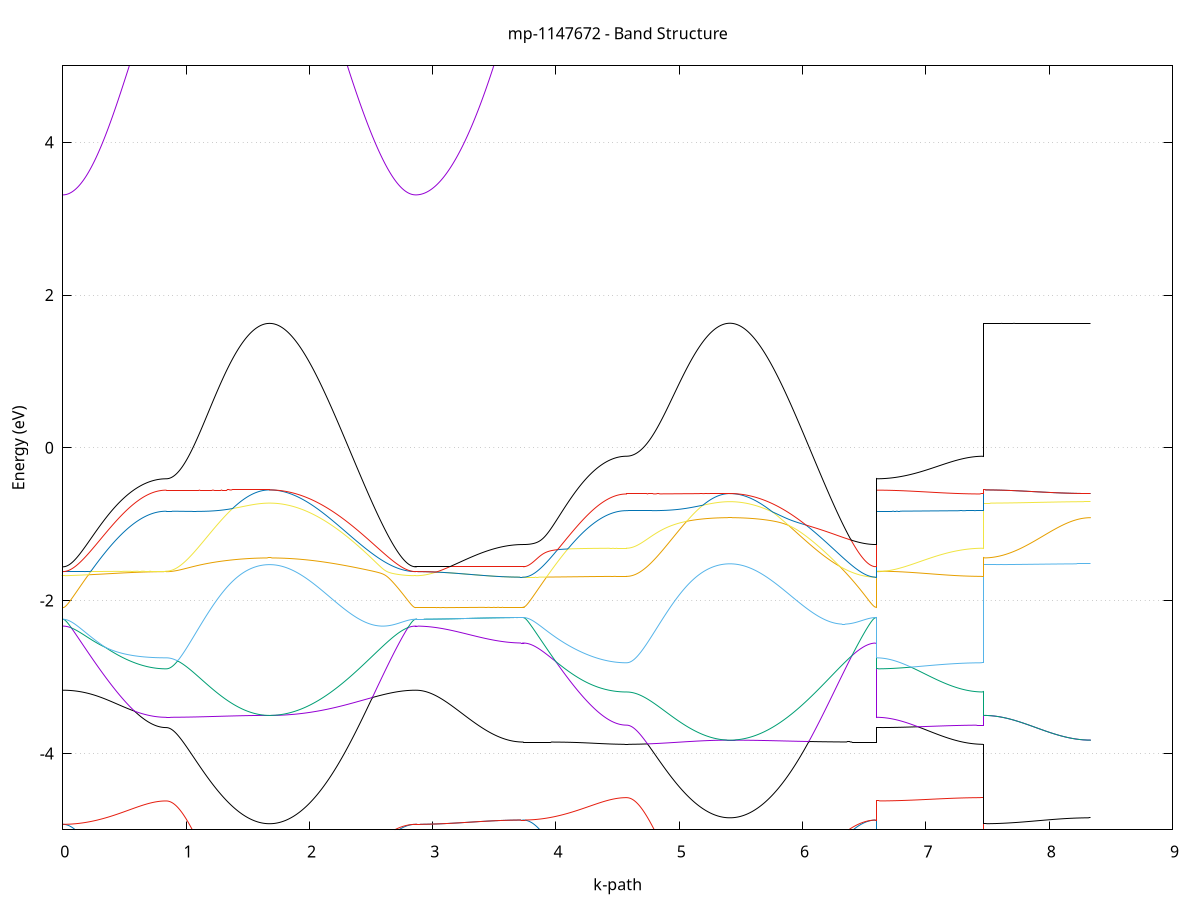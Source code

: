 set title 'mp-1147672 - Band Structure'
set xlabel 'k-path'
set ylabel 'Energy (eV)'
set grid y
set yrange [-5:5]
set terminal png size 800,600
set output 'mp-1147672_bands_gnuplot.png'
plot '-' using 1:2 with lines notitle, '-' using 1:2 with lines notitle, '-' using 1:2 with lines notitle, '-' using 1:2 with lines notitle, '-' using 1:2 with lines notitle, '-' using 1:2 with lines notitle, '-' using 1:2 with lines notitle, '-' using 1:2 with lines notitle, '-' using 1:2 with lines notitle, '-' using 1:2 with lines notitle, '-' using 1:2 with lines notitle, '-' using 1:2 with lines notitle, '-' using 1:2 with lines notitle, '-' using 1:2 with lines notitle, '-' using 1:2 with lines notitle, '-' using 1:2 with lines notitle, '-' using 1:2 with lines notitle, '-' using 1:2 with lines notitle, '-' using 1:2 with lines notitle, '-' using 1:2 with lines notitle, '-' using 1:2 with lines notitle, '-' using 1:2 with lines notitle, '-' using 1:2 with lines notitle, '-' using 1:2 with lines notitle, '-' using 1:2 with lines notitle, '-' using 1:2 with lines notitle, '-' using 1:2 with lines notitle, '-' using 1:2 with lines notitle, '-' using 1:2 with lines notitle, '-' using 1:2 with lines notitle, '-' using 1:2 with lines notitle, '-' using 1:2 with lines notitle, '-' using 1:2 with lines notitle, '-' using 1:2 with lines notitle, '-' using 1:2 with lines notitle, '-' using 1:2 with lines notitle, '-' using 1:2 with lines notitle, '-' using 1:2 with lines notitle, '-' using 1:2 with lines notitle, '-' using 1:2 with lines notitle, '-' using 1:2 with lines notitle, '-' using 1:2 with lines notitle, '-' using 1:2 with lines notitle, '-' using 1:2 with lines notitle, '-' using 1:2 with lines notitle, '-' using 1:2 with lines notitle, '-' using 1:2 with lines notitle, '-' using 1:2 with lines notitle
0.000000 -69.505459
0.009981 -69.505459
0.019963 -69.505459
0.029944 -69.505459
0.039925 -69.505459
0.049906 -69.505459
0.059888 -69.505459
0.069869 -69.505459
0.079850 -69.505459
0.089831 -69.505559
0.099813 -69.505559
0.109794 -69.505659
0.119775 -69.505659
0.129756 -69.505659
0.139738 -69.505659
0.149719 -69.505659
0.159700 -69.505759
0.169682 -69.505859
0.179663 -69.505959
0.189644 -69.505959
0.199625 -69.505959
0.209607 -69.506059
0.219588 -69.506059
0.229569 -69.506059
0.239550 -69.506059
0.249532 -69.506159
0.259513 -69.506059
0.269494 -69.506059
0.279475 -69.506059
0.289457 -69.506059
0.299438 -69.506059
0.309419 -69.506259
0.319401 -69.506259
0.329382 -69.506259
0.339363 -69.506159
0.349344 -69.506159
0.359326 -69.506159
0.369307 -69.506159
0.379288 -69.506159
0.389269 -69.506159
0.399251 -69.506159
0.409232 -69.506159
0.419213 -69.506259
0.429194 -69.506259
0.439176 -69.506359
0.449157 -69.506359
0.459138 -69.506359
0.469119 -69.506359
0.479101 -69.506459
0.489082 -69.506459
0.499063 -69.506459
0.509045 -69.506459
0.519026 -69.506559
0.529007 -69.506459
0.538988 -69.506459
0.548970 -69.506559
0.558951 -69.506559
0.568932 -69.506559
0.578913 -69.506459
0.588895 -69.506559
0.598876 -69.506559
0.608857 -69.506559
0.618838 -69.506559
0.628820 -69.506559
0.638801 -69.506659
0.648782 -69.506559
0.658764 -69.506659
0.668745 -69.506659
0.678726 -69.506659
0.688707 -69.506859
0.698689 -69.506859
0.708670 -69.506859
0.718651 -69.507059
0.728632 -69.507059
0.738614 -69.507059
0.748595 -69.507059
0.758576 -69.507059
0.768557 -69.507059
0.778539 -69.506959
0.788520 -69.507059
0.798501 -69.507059
0.808483 -69.507059
0.818464 -69.507059
0.828445 -69.507059
0.838426 -69.507159
0.838426 -69.507159
0.848408 -69.507159
0.858389 -69.507159
0.868370 -69.507059
0.878351 -69.507059
0.888333 -69.507059
0.898314 -69.507059
0.908295 -69.507059
0.918276 -69.507059
0.928258 -69.506959
0.938239 -69.506959
0.948220 -69.506959
0.958202 -69.507159
0.968183 -69.507159
0.978164 -69.507159
0.988145 -69.507159
0.998127 -69.507159
1.008108 -69.507159
1.018089 -69.507159
1.028070 -69.507159
1.038052 -69.507159
1.048033 -69.507159
1.058014 -69.507159
1.067995 -69.507159
1.077977 -69.507159
1.087958 -69.507059
1.097939 -69.507059
1.107921 -69.507059
1.117902 -69.506959
1.127883 -69.506959
1.137864 -69.506959
1.147846 -69.506959
1.157827 -69.506959
1.167808 -69.506959
1.177789 -69.506959
1.187771 -69.506959
1.197752 -69.506959
1.207733 -69.506959
1.217714 -69.506959
1.227696 -69.506959
1.237677 -69.506959
1.247658 -69.506959
1.257639 -69.506959
1.267621 -69.506959
1.277602 -69.506959
1.287583 -69.507059
1.297565 -69.507059
1.307546 -69.506959
1.317527 -69.506859
1.327508 -69.506859
1.337490 -69.506859
1.347471 -69.506859
1.357452 -69.506859
1.367433 -69.506759
1.377415 -69.506759
1.387396 -69.506759
1.397377 -69.506759
1.407358 -69.506759
1.417340 -69.506759
1.427321 -69.506759
1.437302 -69.506759
1.447284 -69.506759
1.457265 -69.506759
1.467246 -69.506759
1.477227 -69.506659
1.487209 -69.506759
1.497190 -69.506659
1.507171 -69.506659
1.517152 -69.506659
1.527134 -69.506659
1.537115 -69.506659
1.547096 -69.506559
1.557077 -69.506559
1.567059 -69.506659
1.577040 -69.506659
1.587021 -69.506659
1.597003 -69.506659
1.606984 -69.506659
1.616965 -69.506659
1.626946 -69.506659
1.636928 -69.506659
1.646909 -69.506559
1.656890 -69.506559
1.666871 -69.506559
1.676853 -69.506659
1.676853 -69.506559
1.686817 -69.506559
1.696781 -69.506559
1.706745 -69.506559
1.716709 -69.506559
1.726673 -69.506659
1.736637 -69.506659
1.746601 -69.506659
1.756565 -69.506659
1.766528 -69.506659
1.776492 -69.506659
1.786456 -69.506659
1.796420 -69.506659
1.806384 -69.506659
1.816348 -69.506759
1.826312 -69.506759
1.836276 -69.506759
1.846240 -69.506759
1.856204 -69.506759
1.866168 -69.506759
1.876132 -69.506759
1.886096 -69.506759
1.896060 -69.506859
1.906024 -69.506759
1.915988 -69.506859
1.925952 -69.506759
1.935916 -69.506759
1.945880 -69.506759
1.955844 -69.506759
1.965808 -69.506659
1.975772 -69.506659
1.985736 -69.506659
1.995700 -69.506659
2.005664 -69.506659
2.015628 -69.506559
2.025592 -69.506459
2.035556 -69.506459
2.045520 -69.506559
2.055484 -69.506659
2.065448 -69.506559
2.075412 -69.506559
2.085376 -69.506559
2.095340 -69.506559
2.105304 -69.506559
2.115268 -69.506459
2.125232 -69.506459
2.135196 -69.506459
2.145160 -69.506459
2.155124 -69.506459
2.165088 -69.506359
2.175052 -69.506459
2.185016 -69.506459
2.194980 -69.506459
2.204944 -69.506459
2.214908 -69.506459
2.224872 -69.506459
2.234836 -69.506459
2.244800 -69.506359
2.254764 -69.506359
2.264728 -69.506359
2.274692 -69.506359
2.284656 -69.506359
2.294620 -69.506359
2.304584 -69.506359
2.314547 -69.506259
2.324511 -69.506259
2.334475 -69.506259
2.344439 -69.506159
2.354403 -69.506159
2.364367 -69.506159
2.374331 -69.506159
2.384295 -69.506159
2.394259 -69.506159
2.404223 -69.506159
2.414187 -69.506159
2.424151 -69.506159
2.434115 -69.506159
2.444079 -69.506159
2.454043 -69.506159
2.464007 -69.506159
2.473971 -69.506159
2.483935 -69.506059
2.493899 -69.506159
2.503863 -69.506059
2.513827 -69.506059
2.523791 -69.506059
2.533755 -69.506059
2.543719 -69.506159
2.553683 -69.506159
2.563647 -69.506159
2.573611 -69.506059
2.583575 -69.506059
2.593539 -69.506059
2.603503 -69.505959
2.613467 -69.505959
2.623431 -69.505959
2.633395 -69.505959
2.643359 -69.505959
2.653323 -69.505859
2.663287 -69.505859
2.673251 -69.505859
2.683215 -69.505859
2.693179 -69.505659
2.703143 -69.505659
2.713107 -69.505659
2.723071 -69.505659
2.733035 -69.505659
2.742999 -69.505659
2.752963 -69.505659
2.762927 -69.505559
2.772891 -69.505459
2.782855 -69.505459
2.792819 -69.505459
2.802783 -69.505459
2.812747 -69.505459
2.822711 -69.505459
2.832675 -69.505459
2.842639 -69.505459
2.852603 -69.505459
2.862567 -69.505459
2.862567 -69.505459
2.872463 -69.505459
2.882360 -69.505459
2.892256 -69.505459
2.902153 -69.505459
2.912049 -69.505459
2.921946 -69.505459
2.931842 -69.505459
2.941739 -69.505459
2.951636 -69.505459
2.961532 -69.505459
2.971429 -69.505459
2.981325 -69.505459
2.991222 -69.505459
3.001118 -69.505459
3.011015 -69.505459
3.020912 -69.505459
3.030808 -69.505459
3.040705 -69.505459
3.050601 -69.505459
3.060498 -69.505459
3.070394 -69.505459
3.080291 -69.505459
3.090187 -69.505459
3.100084 -69.505459
3.109981 -69.505459
3.119877 -69.505459
3.129774 -69.505459
3.139670 -69.505459
3.149567 -69.505459
3.159463 -69.505459
3.169360 -69.505459
3.179256 -69.505459
3.189153 -69.505559
3.199050 -69.505659
3.208946 -69.505659
3.218843 -69.505659
3.228739 -69.505659
3.238636 -69.505659
3.248532 -69.505659
3.258429 -69.505659
3.268326 -69.505659
3.278222 -69.505659
3.288119 -69.505659
3.298015 -69.505659
3.307912 -69.505559
3.317808 -69.505659
3.327705 -69.505659
3.337601 -69.505559
3.347498 -69.505559
3.357395 -69.505559
3.367291 -69.505559
3.377188 -69.505559
3.387084 -69.505559
3.396981 -69.505559
3.406877 -69.505559
3.416774 -69.505559
3.426671 -69.505459
3.436567 -69.505659
3.446464 -69.505659
3.456360 -69.505659
3.466257 -69.505659
3.476153 -69.505659
3.486050 -69.505759
3.495946 -69.505759
3.505843 -69.505759
3.515740 -69.505759
3.525636 -69.505759
3.535533 -69.505759
3.545429 -69.505759
3.555326 -69.505759
3.565222 -69.505759
3.575119 -69.505759
3.585016 -69.505759
3.594912 -69.505759
3.604809 -69.505759
3.614705 -69.505759
3.624602 -69.505759
3.634498 -69.505759
3.644395 -69.505759
3.654291 -69.505759
3.664188 -69.505759
3.674085 -69.505759
3.683981 -69.505759
3.693878 -69.505759
3.703774 -69.505759
3.713671 -69.505759
3.723567 -69.505759
3.733464 -69.505759
3.733464 -69.505759
3.743445 -69.505759
3.753426 -69.505759
3.763408 -69.505759
3.773389 -69.505759
3.783370 -69.505759
3.793352 -69.505759
3.803333 -69.505759
3.813314 -69.505859
3.823295 -69.505859
3.833277 -69.505959
3.843258 -69.505959
3.853239 -69.505859
3.863220 -69.505859
3.873202 -69.505859
3.883183 -69.505859
3.893164 -69.505759
3.903145 -69.505659
3.913127 -69.505659
3.923108 -69.505759
3.933089 -69.505759
3.943071 -69.505859
3.953052 -69.505859
3.963033 -69.505859
3.973014 -69.505959
3.982996 -69.505859
3.992977 -69.505859
4.002958 -69.505859
4.012939 -69.505859
4.022921 -69.505859
4.032902 -69.505959
4.042883 -69.505959
4.052864 -69.505959
4.062846 -69.505959
4.072827 -69.505959
4.082808 -69.505959
4.092790 -69.506059
4.102771 -69.506059
4.112752 -69.506059
4.122733 -69.506059
4.132715 -69.506159
4.142696 -69.506159
4.152677 -69.506159
4.162658 -69.506159
4.172640 -69.506159
4.182621 -69.506059
4.192602 -69.506159
4.202583 -69.506159
4.212565 -69.506359
4.222546 -69.506359
4.232527 -69.506359
4.242509 -69.506359
4.252490 -69.506459
4.262471 -69.506459
4.272452 -69.506559
4.282434 -69.506559
4.292415 -69.506559
4.302396 -69.506559
4.312377 -69.506559
4.322359 -69.506759
4.332340 -69.506759
4.342321 -69.506759
4.352302 -69.506759
4.362284 -69.506859
4.372265 -69.506859
4.382246 -69.506859
4.392227 -69.506759
4.402209 -69.506659
4.412190 -69.506759
4.422171 -69.506859
4.432153 -69.506859
4.442134 -69.506859
4.452115 -69.506859
4.462096 -69.506859
4.472078 -69.506859
4.482059 -69.506859
4.492040 -69.506859
4.502021 -69.506859
4.512003 -69.506859
4.521984 -69.506759
4.531965 -69.506759
4.541946 -69.506759
4.551928 -69.506659
4.561909 -69.506559
4.571890 -69.506559
4.571890 -69.506559
4.581872 -69.506559
4.591853 -69.506559
4.601834 -69.506659
4.611815 -69.506659
4.621797 -69.506659
4.631778 -69.506759
4.641759 -69.506759
4.651740 -69.506759
4.661722 -69.506759
4.671703 -69.506859
4.681684 -69.506859
4.691665 -69.506859
4.701647 -69.506859
4.711628 -69.506859
4.721609 -69.506759
4.731591 -69.506759
4.741572 -69.506759
4.751553 -69.506759
4.761534 -69.506759
4.771516 -69.506859
4.781497 -69.506859
4.791478 -69.506859
4.801459 -69.506859
4.811441 -69.506859
4.821422 -69.506859
4.831403 -69.506859
4.841384 -69.506859
4.851366 -69.506859
4.861347 -69.506859
4.871328 -69.506859
4.881310 -69.506859
4.891291 -69.506859
4.901272 -69.506859
4.911253 -69.506959
4.921235 -69.506959
4.931216 -69.506959
4.941197 -69.506959
4.951178 -69.506959
4.961160 -69.506959
4.971141 -69.506959
4.981122 -69.506959
4.991103 -69.506859
5.001085 -69.506759
5.011066 -69.506759
5.021047 -69.506759
5.031028 -69.506759
5.041010 -69.506759
5.050991 -69.506759
5.060972 -69.506759
5.070954 -69.506659
5.080935 -69.506659
5.090916 -69.506659
5.100897 -69.506659
5.110879 -69.506659
5.120860 -69.506659
5.130841 -69.506659
5.140822 -69.506659
5.150804 -69.506659
5.160785 -69.506659
5.170766 -69.506659
5.180747 -69.506659
5.190729 -69.506659
5.200710 -69.506659
5.210691 -69.506759
5.220673 -69.506759
5.230654 -69.506759
5.240635 -69.506659
5.250616 -69.506659
5.260598 -69.506759
5.270579 -69.506759
5.280560 -69.506759
5.290541 -69.506759
5.300523 -69.506759
5.310504 -69.506659
5.320485 -69.506559
5.330466 -69.506559
5.340448 -69.506559
5.350429 -69.506559
5.360410 -69.506559
5.370392 -69.506559
5.380373 -69.506559
5.390354 -69.506459
5.400335 -69.506459
5.410317 -69.506459
5.410317 -69.506459
5.420281 -69.506459
5.430245 -69.506459
5.440209 -69.506459
5.450173 -69.506559
5.460136 -69.506559
5.470100 -69.506559
5.480064 -69.506659
5.490028 -69.506659
5.499992 -69.506659
5.509956 -69.506659
5.519920 -69.506659
5.529884 -69.506659
5.539848 -69.506759
5.549812 -69.506759
5.559776 -69.506759
5.569740 -69.506759
5.579704 -69.506659
5.589668 -69.506759
5.599632 -69.506759
5.609596 -69.506759
5.619560 -69.506759
5.629524 -69.506759
5.639488 -69.506759
5.649452 -69.506659
5.659416 -69.506659
5.669380 -69.506659
5.679344 -69.506759
5.689308 -69.506759
5.699272 -69.506759
5.709236 -69.506759
5.719200 -69.506759
5.729164 -69.506759
5.739128 -69.506859
5.749092 -69.506859
5.759056 -69.506759
5.769020 -69.506759
5.778984 -69.506759
5.788948 -69.506659
5.798912 -69.506659
5.808876 -69.506659
5.818840 -69.506659
5.828804 -69.506659
5.838768 -69.506659
5.848732 -69.506659
5.858696 -69.506659
5.868660 -69.506659
5.878624 -69.506459
5.888588 -69.506459
5.898552 -69.506459
5.908516 -69.506459
5.918480 -69.506559
5.928444 -69.506559
5.938408 -69.506459
5.948372 -69.506559
5.958336 -69.506459
5.968300 -69.506459
5.978264 -69.506459
5.988228 -69.506459
5.998192 -69.506359
6.008156 -69.506359
6.018120 -69.506359
6.028083 -69.506259
6.038047 -69.506259
6.048011 -69.506259
6.057975 -69.506259
6.067939 -69.506259
6.077903 -69.506259
6.087867 -69.506259
6.097831 -69.506259
6.107795 -69.506259
6.117759 -69.506259
6.127723 -69.506259
6.137687 -69.506159
6.147651 -69.506159
6.157615 -69.506159
6.167579 -69.506159
6.177543 -69.506159
6.187507 -69.506159
6.197471 -69.506159
6.207435 -69.506159
6.217399 -69.506159
6.227363 -69.506159
6.237327 -69.506159
6.247291 -69.506059
6.257255 -69.506059
6.267219 -69.506059
6.277183 -69.506059
6.287147 -69.506059
6.297111 -69.506059
6.307075 -69.505959
6.317039 -69.505959
6.327003 -69.505959
6.336967 -69.505959
6.346931 -69.505859
6.356895 -69.505859
6.366859 -69.505859
6.376823 -69.505859
6.386787 -69.505859
6.396751 -69.505959
6.406715 -69.505959
6.416679 -69.505959
6.426643 -69.505959
6.436607 -69.505959
6.446571 -69.505859
6.456535 -69.505959
6.466499 -69.505859
6.476463 -69.505759
6.486427 -69.505759
6.496391 -69.505759
6.506355 -69.505759
6.516319 -69.505759
6.526283 -69.505759
6.536247 -69.505759
6.546211 -69.505759
6.556175 -69.505759
6.566139 -69.505759
6.576103 -69.505759
6.586066 -69.505759
6.596030 -69.505759
6.596030 -69.507159
6.605927 -69.507059
6.615824 -69.507059
6.625720 -69.507059
6.635617 -69.507059
6.645513 -69.507059
6.655410 -69.506959
6.665306 -69.506959
6.675203 -69.506959
6.685100 -69.506959
6.694996 -69.506959
6.704893 -69.506959
6.714789 -69.507059
6.724686 -69.507059
6.734582 -69.507059
6.744479 -69.507059
6.754375 -69.507059
6.764272 -69.507059
6.774169 -69.507059
6.784065 -69.507059
6.793962 -69.507059
6.803858 -69.507059
6.813755 -69.507059
6.823651 -69.507059
6.833548 -69.507059
6.843445 -69.507059
6.853341 -69.507059
6.863238 -69.507059
6.873134 -69.507059
6.883031 -69.507059
6.892927 -69.507059
6.902824 -69.507059
6.912720 -69.507059
6.922617 -69.506959
6.932514 -69.506959
6.942410 -69.506959
6.952307 -69.507059
6.962203 -69.507059
6.972100 -69.506859
6.981996 -69.506859
6.991893 -69.506859
7.001790 -69.506859
7.011686 -69.506759
7.021583 -69.506759
7.031479 -69.506759
7.041376 -69.506859
7.051272 -69.506859
7.061169 -69.506859
7.071065 -69.506859
7.080962 -69.506859
7.090859 -69.506959
7.100755 -69.506959
7.110652 -69.506959
7.120548 -69.506959
7.130445 -69.506859
7.140341 -69.506859
7.150238 -69.506859
7.160134 -69.506859
7.170031 -69.506859
7.179928 -69.506859
7.189824 -69.506859
7.199721 -69.506859
7.209617 -69.506859
7.219514 -69.506859
7.229410 -69.506959
7.239307 -69.506959
7.249204 -69.506859
7.259100 -69.506859
7.268997 -69.506859
7.278893 -69.506859
7.288790 -69.506859
7.298686 -69.506859
7.308583 -69.506859
7.318479 -69.506859
7.328376 -69.506859
7.338273 -69.506859
7.348169 -69.506859
7.358066 -69.506859
7.367962 -69.506859
7.377859 -69.506859
7.387755 -69.506859
7.397652 -69.506559
7.407549 -69.506559
7.417445 -69.506559
7.427342 -69.506559
7.437238 -69.506559
7.447135 -69.506559
7.457031 -69.506559
7.466928 -69.506559
7.466928 -69.506559
7.476824 -69.506659
7.486721 -69.506659
7.496618 -69.506659
7.506514 -69.506659
7.516411 -69.506659
7.526307 -69.506659
7.536204 -69.506659
7.546100 -69.506659
7.555997 -69.506659
7.565894 -69.506659
7.575790 -69.506659
7.585687 -69.506759
7.595583 -69.506759
7.605480 -69.506759
7.615376 -69.506759
7.625273 -69.506759
7.635169 -69.506659
7.645066 -69.506659
7.654963 -69.506659
7.664859 -69.506659
7.674756 -69.506659
7.684652 -69.506659
7.694549 -69.506659
7.704445 -69.506659
7.714342 -69.506659
7.724239 -69.506859
7.734135 -69.506859
7.744032 -69.506859
7.753928 -69.506859
7.763825 -69.506859
7.773721 -69.506859
7.783618 -69.506859
7.793514 -69.506859
7.803411 -69.506659
7.813308 -69.506659
7.823204 -69.506659
7.833101 -69.506659
7.842997 -69.506659
7.852894 -69.506759
7.862790 -69.506759
7.872687 -69.506759
7.882583 -69.506759
7.892480 -69.506659
7.902377 -69.506659
7.912273 -69.506659
7.922170 -69.506659
7.932066 -69.506659
7.941963 -69.506759
7.951859 -69.506759
7.961756 -69.506759
7.971653 -69.506759
7.981549 -69.506759
7.991446 -69.506759
8.001342 -69.506759
8.011239 -69.506759
8.021135 -69.506759
8.031032 -69.506759
8.040928 -69.506759
8.050825 -69.506759
8.060722 -69.506659
8.070618 -69.506659
8.080515 -69.506659
8.090411 -69.506659
8.100308 -69.506659
8.110204 -69.506359
8.120101 -69.506359
8.129998 -69.506359
8.139894 -69.506459
8.149791 -69.506359
8.159687 -69.506359
8.169584 -69.506359
8.179480 -69.506359
8.189377 -69.506359
8.199273 -69.506359
8.209170 -69.506359
8.219067 -69.506359
8.228963 -69.506359
8.238860 -69.506359
8.248756 -69.506359
8.258653 -69.506359
8.268549 -69.506359
8.278446 -69.506359
8.288343 -69.506359
8.298239 -69.506359
8.308136 -69.506459
8.318032 -69.506459
8.327929 -69.506459
8.337825 -69.506459
e
0.000000 -69.505459
0.009981 -69.505459
0.019963 -69.505459
0.029944 -69.505459
0.039925 -69.505459
0.049906 -69.505459
0.059888 -69.505459
0.069869 -69.505459
0.079850 -69.505459
0.089831 -69.505459
0.099813 -69.505459
0.109794 -69.505459
0.119775 -69.505459
0.129756 -69.505459
0.139738 -69.505459
0.149719 -69.505459
0.159700 -69.505559
0.169682 -69.505559
0.179663 -69.505559
0.189644 -69.505559
0.199625 -69.505559
0.209607 -69.505559
0.219588 -69.505559
0.229569 -69.505659
0.239550 -69.505659
0.249532 -69.505659
0.259513 -69.505659
0.269494 -69.505659
0.279475 -69.505659
0.289457 -69.505659
0.299438 -69.505659
0.309419 -69.505659
0.319401 -69.505659
0.329382 -69.505659
0.339363 -69.505659
0.349344 -69.505659
0.359326 -69.505659
0.369307 -69.505659
0.379288 -69.505659
0.389269 -69.505659
0.399251 -69.505659
0.409232 -69.505659
0.419213 -69.505659
0.429194 -69.505659
0.439176 -69.505759
0.449157 -69.505759
0.459138 -69.505759
0.469119 -69.505759
0.479101 -69.505859
0.489082 -69.505859
0.499063 -69.505859
0.509045 -69.505859
0.519026 -69.505859
0.529007 -69.505859
0.538988 -69.505959
0.548970 -69.505959
0.558951 -69.505959
0.568932 -69.505959
0.578913 -69.505959
0.588895 -69.505959
0.598876 -69.505959
0.608857 -69.505859
0.618838 -69.505859
0.628820 -69.505859
0.638801 -69.505859
0.648782 -69.505659
0.658764 -69.505759
0.668745 -69.505759
0.678726 -69.505759
0.688707 -69.505759
0.698689 -69.505759
0.708670 -69.505759
0.718651 -69.505759
0.728632 -69.505759
0.738614 -69.505759
0.748595 -69.505759
0.758576 -69.505759
0.768557 -69.505759
0.778539 -69.505759
0.788520 -69.505759
0.798501 -69.505759
0.808483 -69.505759
0.818464 -69.505759
0.828445 -69.505759
0.838426 -69.505859
0.838426 -69.505859
0.848408 -69.505759
0.858389 -69.505759
0.868370 -69.505759
0.878351 -69.505759
0.888333 -69.505759
0.898314 -69.505759
0.908295 -69.505759
0.918276 -69.505759
0.928258 -69.505759
0.938239 -69.505759
0.948220 -69.505759
0.958202 -69.505859
0.968183 -69.505859
0.978164 -69.505859
0.988145 -69.505859
0.998127 -69.505959
1.008108 -69.505959
1.018089 -69.505959
1.028070 -69.506059
1.038052 -69.506059
1.048033 -69.506059
1.058014 -69.506159
1.067995 -69.506259
1.077977 -69.506259
1.087958 -69.506159
1.097939 -69.506159
1.107921 -69.506159
1.117902 -69.506059
1.127883 -69.506059
1.137864 -69.506059
1.147846 -69.506059
1.157827 -69.506059
1.167808 -69.506059
1.177789 -69.506159
1.187771 -69.506159
1.197752 -69.506059
1.207733 -69.506059
1.217714 -69.506059
1.227696 -69.506059
1.237677 -69.506059
1.247658 -69.506059
1.257639 -69.506059
1.267621 -69.506159
1.277602 -69.506159
1.287583 -69.506159
1.297565 -69.506159
1.307546 -69.506359
1.317527 -69.506359
1.327508 -69.506359
1.337490 -69.506459
1.347471 -69.506459
1.357452 -69.506459
1.367433 -69.506459
1.377415 -69.506359
1.387396 -69.506359
1.397377 -69.506459
1.407358 -69.506459
1.417340 -69.506459
1.427321 -69.506559
1.437302 -69.506559
1.447284 -69.506559
1.457265 -69.506659
1.467246 -69.506659
1.477227 -69.506659
1.487209 -69.506659
1.497190 -69.506659
1.507171 -69.506659
1.517152 -69.506559
1.527134 -69.506559
1.537115 -69.506559
1.547096 -69.506559
1.557077 -69.506559
1.567059 -69.506559
1.577040 -69.506559
1.587021 -69.506559
1.597003 -69.506559
1.606984 -69.506559
1.616965 -69.506559
1.626946 -69.506559
1.636928 -69.506559
1.646909 -69.506559
1.656890 -69.506559
1.666871 -69.506559
1.676853 -69.506559
1.676853 -69.506559
1.686817 -69.506559
1.696781 -69.506559
1.706745 -69.506559
1.716709 -69.506559
1.726673 -69.506559
1.736637 -69.506559
1.746601 -69.506659
1.756565 -69.506659
1.766528 -69.506659
1.776492 -69.506659
1.786456 -69.506659
1.796420 -69.506659
1.806384 -69.506659
1.816348 -69.506659
1.826312 -69.506659
1.836276 -69.506659
1.846240 -69.506659
1.856204 -69.506659
1.866168 -69.506559
1.876132 -69.506559
1.886096 -69.506559
1.896060 -69.506559
1.906024 -69.506559
1.915988 -69.506559
1.925952 -69.506559
1.935916 -69.506559
1.945880 -69.506559
1.955844 -69.506559
1.965808 -69.506459
1.975772 -69.506459
1.985736 -69.506459
1.995700 -69.506459
2.005664 -69.506559
2.015628 -69.506459
2.025592 -69.506459
2.035556 -69.506459
2.045520 -69.506359
2.055484 -69.506459
2.065448 -69.506459
2.075412 -69.506459
2.085376 -69.506459
2.095340 -69.506459
2.105304 -69.506459
2.115268 -69.506359
2.125232 -69.506359
2.135196 -69.506359
2.145160 -69.506359
2.155124 -69.506359
2.165088 -69.506359
2.175052 -69.506359
2.185016 -69.506359
2.194980 -69.506359
2.204944 -69.506359
2.214908 -69.506359
2.224872 -69.506359
2.234836 -69.506259
2.244800 -69.506259
2.254764 -69.506259
2.264728 -69.506259
2.274692 -69.506259
2.284656 -69.506259
2.294620 -69.506259
2.304584 -69.506259
2.314547 -69.506159
2.324511 -69.506259
2.334475 -69.506259
2.344439 -69.506159
2.354403 -69.506159
2.364367 -69.506159
2.374331 -69.506059
2.384295 -69.506059
2.394259 -69.506059
2.404223 -69.506059
2.414187 -69.506059
2.424151 -69.506059
2.434115 -69.506059
2.444079 -69.506159
2.454043 -69.506059
2.464007 -69.506059
2.473971 -69.506059
2.483935 -69.506059
2.493899 -69.506059
2.503863 -69.505959
2.513827 -69.505959
2.523791 -69.505959
2.533755 -69.505859
2.543719 -69.505759
2.553683 -69.505759
2.563647 -69.505859
2.573611 -69.505759
2.583575 -69.505759
2.593539 -69.505759
2.603503 -69.505659
2.613467 -69.505659
2.623431 -69.505659
2.633395 -69.505659
2.643359 -69.505659
2.653323 -69.505559
2.663287 -69.505559
2.673251 -69.505559
2.683215 -69.505559
2.693179 -69.505559
2.703143 -69.505559
2.713107 -69.505559
2.723071 -69.505559
2.733035 -69.505559
2.742999 -69.505559
2.752963 -69.505559
2.762927 -69.505459
2.772891 -69.505459
2.782855 -69.505459
2.792819 -69.505459
2.802783 -69.505459
2.812747 -69.505459
2.822711 -69.505459
2.832675 -69.505459
2.842639 -69.505459
2.852603 -69.505459
2.862567 -69.505459
2.862567 -69.505459
2.872463 -69.505459
2.882360 -69.505459
2.892256 -69.505459
2.902153 -69.505459
2.912049 -69.505459
2.921946 -69.505459
2.931842 -69.505459
2.941739 -69.505459
2.951636 -69.505459
2.961532 -69.505459
2.971429 -69.505459
2.981325 -69.505459
2.991222 -69.505459
3.001118 -69.505459
3.011015 -69.505459
3.020912 -69.505459
3.030808 -69.505459
3.040705 -69.505459
3.050601 -69.505459
3.060498 -69.505459
3.070394 -69.505459
3.080291 -69.505459
3.090187 -69.505459
3.100084 -69.505459
3.109981 -69.505459
3.119877 -69.505459
3.129774 -69.505459
3.139670 -69.505459
3.149567 -69.505459
3.159463 -69.505459
3.169360 -69.505459
3.179256 -69.505459
3.189153 -69.505559
3.199050 -69.505659
3.208946 -69.505659
3.218843 -69.505659
3.228739 -69.505659
3.238636 -69.505659
3.248532 -69.505659
3.258429 -69.505659
3.268326 -69.505659
3.278222 -69.505659
3.288119 -69.505659
3.298015 -69.505659
3.307912 -69.505559
3.317808 -69.505659
3.327705 -69.505659
3.337601 -69.505559
3.347498 -69.505559
3.357395 -69.505559
3.367291 -69.505559
3.377188 -69.505559
3.387084 -69.505559
3.396981 -69.505559
3.406877 -69.505559
3.416774 -69.505559
3.426671 -69.505459
3.436567 -69.505659
3.446464 -69.505659
3.456360 -69.505659
3.466257 -69.505659
3.476153 -69.505659
3.486050 -69.505759
3.495946 -69.505759
3.505843 -69.505759
3.515740 -69.505759
3.525636 -69.505759
3.535533 -69.505759
3.545429 -69.505759
3.555326 -69.505759
3.565222 -69.505759
3.575119 -69.505759
3.585016 -69.505759
3.594912 -69.505759
3.604809 -69.505759
3.614705 -69.505759
3.624602 -69.505759
3.634498 -69.505759
3.644395 -69.505759
3.654291 -69.505759
3.664188 -69.505759
3.674085 -69.505759
3.683981 -69.505759
3.693878 -69.505759
3.703774 -69.505759
3.713671 -69.505759
3.723567 -69.505759
3.733464 -69.505759
3.733464 -69.505759
3.743445 -69.505759
3.753426 -69.505759
3.763408 -69.505759
3.773389 -69.505759
3.783370 -69.505759
3.793352 -69.505759
3.803333 -69.505759
3.813314 -69.505759
3.823295 -69.505759
3.833277 -69.505759
3.843258 -69.505759
3.853239 -69.505759
3.863220 -69.505759
3.873202 -69.505759
3.883183 -69.505759
3.893164 -69.505659
3.903145 -69.505659
3.913127 -69.505659
3.923108 -69.505659
3.933089 -69.505659
3.943071 -69.505659
3.953052 -69.505559
3.963033 -69.505559
3.973014 -69.505559
3.982996 -69.505559
3.992977 -69.505559
4.002958 -69.505559
4.012939 -69.505559
4.022921 -69.505559
4.032902 -69.505659
4.042883 -69.505559
4.052864 -69.505559
4.062846 -69.505559
4.072827 -69.505559
4.082808 -69.505559
4.092790 -69.505459
4.102771 -69.505459
4.112752 -69.505459
4.122733 -69.505459
4.132715 -69.505459
4.142696 -69.505459
4.152677 -69.505459
4.162658 -69.505459
4.172640 -69.505459
4.182621 -69.505459
4.192602 -69.505459
4.202583 -69.505459
4.212565 -69.505459
4.222546 -69.505459
4.232527 -69.505459
4.242509 -69.505359
4.252490 -69.505359
4.262471 -69.505359
4.272452 -69.505359
4.282434 -69.505359
4.292415 -69.505359
4.302396 -69.505359
4.312377 -69.505359
4.322359 -69.505359
4.332340 -69.505359
4.342321 -69.505359
4.352302 -69.505359
4.362284 -69.505459
4.372265 -69.505459
4.382246 -69.505459
4.392227 -69.505459
4.402209 -69.505359
4.412190 -69.505359
4.422171 -69.505359
4.432153 -69.505359
4.442134 -69.505359
4.452115 -69.505359
4.462096 -69.505359
4.472078 -69.505359
4.482059 -69.505359
4.492040 -69.505359
4.502021 -69.505359
4.512003 -69.505359
4.521984 -69.505359
4.531965 -69.505359
4.541946 -69.505359
4.551928 -69.505359
4.561909 -69.505359
4.571890 -69.505459
4.571890 -69.505459
4.581872 -69.505359
4.591853 -69.505359
4.601834 -69.505359
4.611815 -69.505359
4.621797 -69.505359
4.631778 -69.505359
4.641759 -69.505459
4.651740 -69.505559
4.661722 -69.505559
4.671703 -69.505559
4.681684 -69.505559
4.691665 -69.505759
4.701647 -69.505759
4.711628 -69.505859
4.721609 -69.505759
4.731591 -69.505759
4.741572 -69.505859
4.751553 -69.505759
4.761534 -69.505759
4.771516 -69.505859
4.781497 -69.505859
4.791478 -69.505859
4.801459 -69.505859
4.811441 -69.505859
4.821422 -69.505859
4.831403 -69.505859
4.841384 -69.505859
4.851366 -69.505859
4.861347 -69.505859
4.871328 -69.505859
4.881310 -69.506059
4.891291 -69.506059
4.901272 -69.506059
4.911253 -69.506159
4.921235 -69.506159
4.931216 -69.506159
4.941197 -69.506359
4.951178 -69.506359
4.961160 -69.506559
4.971141 -69.506559
4.981122 -69.506559
4.991103 -69.506659
5.001085 -69.506659
5.011066 -69.506659
5.021047 -69.506659
5.031028 -69.506659
5.041010 -69.506659
5.050991 -69.506659
5.060972 -69.506559
5.070954 -69.506559
5.080935 -69.506559
5.090916 -69.506559
5.100897 -69.506459
5.110879 -69.506459
5.120860 -69.506459
5.130841 -69.506459
5.140822 -69.506459
5.150804 -69.506559
5.160785 -69.506559
5.170766 -69.506559
5.180747 -69.506659
5.190729 -69.506659
5.200710 -69.506659
5.210691 -69.506659
5.220673 -69.506659
5.230654 -69.506659
5.240635 -69.506559
5.250616 -69.506559
5.260598 -69.506559
5.270579 -69.506559
5.280560 -69.506559
5.290541 -69.506559
5.300523 -69.506559
5.310504 -69.506559
5.320485 -69.506559
5.330466 -69.506559
5.340448 -69.506459
5.350429 -69.506459
5.360410 -69.506459
5.370392 -69.506459
5.380373 -69.506459
5.390354 -69.506459
5.400335 -69.506459
5.410317 -69.506459
5.410317 -69.506459
5.420281 -69.506459
5.430245 -69.506459
5.440209 -69.506459
5.450173 -69.506459
5.460136 -69.506459
5.470100 -69.506459
5.480064 -69.506559
5.490028 -69.506559
5.499992 -69.506559
5.509956 -69.506659
5.519920 -69.506659
5.529884 -69.506559
5.539848 -69.506559
5.549812 -69.506559
5.559776 -69.506659
5.569740 -69.506659
5.579704 -69.506659
5.589668 -69.506659
5.599632 -69.506659
5.609596 -69.506659
5.619560 -69.506659
5.629524 -69.506659
5.639488 -69.506659
5.649452 -69.506559
5.659416 -69.506559
5.669380 -69.506559
5.679344 -69.506559
5.689308 -69.506559
5.699272 -69.506559
5.709236 -69.506559
5.719200 -69.506559
5.729164 -69.506559
5.739128 -69.506559
5.749092 -69.506559
5.759056 -69.506559
5.769020 -69.506559
5.778984 -69.506559
5.788948 -69.506459
5.798912 -69.506459
5.808876 -69.506359
5.818840 -69.506359
5.828804 -69.506459
5.838768 -69.506459
5.848732 -69.506359
5.858696 -69.506359
5.868660 -69.506359
5.878624 -69.506459
5.888588 -69.506359
5.898552 -69.506359
5.908516 -69.506359
5.918480 -69.506359
5.928444 -69.506359
5.938408 -69.506359
5.948372 -69.506459
5.958336 -69.506459
5.968300 -69.506359
5.978264 -69.506359
5.988228 -69.506359
5.998192 -69.506359
6.008156 -69.506259
6.018120 -69.506259
6.028083 -69.506259
6.038047 -69.506259
6.048011 -69.506259
6.057975 -69.506259
6.067939 -69.506259
6.077903 -69.506159
6.087867 -69.506159
6.097831 -69.506159
6.107795 -69.506159
6.117759 -69.506159
6.127723 -69.506059
6.137687 -69.506059
6.147651 -69.505959
6.157615 -69.505959
6.167579 -69.505859
6.177543 -69.505959
6.187507 -69.505859
6.197471 -69.505859
6.207435 -69.505859
6.217399 -69.505859
6.227363 -69.505859
6.237327 -69.505859
6.247291 -69.505759
6.257255 -69.505759
6.267219 -69.505759
6.277183 -69.505759
6.287147 -69.505759
6.297111 -69.505759
6.307075 -69.505659
6.317039 -69.505759
6.327003 -69.505659
6.336967 -69.505659
6.346931 -69.505659
6.356895 -69.505659
6.366859 -69.505659
6.376823 -69.505659
6.386787 -69.505659
6.396751 -69.505559
6.406715 -69.505659
6.416679 -69.505659
6.426643 -69.505659
6.436607 -69.505659
6.446571 -69.505659
6.456535 -69.505759
6.466499 -69.505759
6.476463 -69.505659
6.486427 -69.505659
6.496391 -69.505759
6.506355 -69.505759
6.516319 -69.505759
6.526283 -69.505759
6.536247 -69.505759
6.546211 -69.505759
6.556175 -69.505759
6.566139 -69.505759
6.576103 -69.505759
6.586066 -69.505759
6.596030 -69.505759
6.596030 -69.505859
6.605927 -69.505759
6.615824 -69.505759
6.625720 -69.505759
6.635617 -69.505759
6.645513 -69.505759
6.655410 -69.505759
6.665306 -69.505759
6.675203 -69.505759
6.685100 -69.505759
6.694996 -69.505759
6.704893 -69.505759
6.714789 -69.505859
6.724686 -69.505859
6.734582 -69.505859
6.744479 -69.505859
6.754375 -69.505759
6.764272 -69.505759
6.774169 -69.505759
6.784065 -69.505759
6.793962 -69.505759
6.803858 -69.505759
6.813755 -69.505759
6.823651 -69.505759
6.833548 -69.505759
6.843445 -69.505759
6.853341 -69.505759
6.863238 -69.505759
6.873134 -69.505759
6.883031 -69.505759
6.892927 -69.505759
6.902824 -69.505759
6.912720 -69.505759
6.922617 -69.505759
6.932514 -69.505759
6.942410 -69.505759
6.952307 -69.505759
6.962203 -69.505759
6.972100 -69.505759
6.981996 -69.505759
6.991893 -69.505759
7.001790 -69.505659
7.011686 -69.505659
7.021583 -69.505659
7.031479 -69.505659
7.041376 -69.505759
7.051272 -69.505659
7.061169 -69.505659
7.071065 -69.505659
7.080962 -69.505659
7.090859 -69.505659
7.100755 -69.505659
7.110652 -69.505659
7.120548 -69.505659
7.130445 -69.505659
7.140341 -69.505659
7.150238 -69.505659
7.160134 -69.505659
7.170031 -69.505659
7.179928 -69.505659
7.189824 -69.505659
7.199721 -69.505659
7.209617 -69.505659
7.219514 -69.505659
7.229410 -69.505659
7.239307 -69.505659
7.249204 -69.505559
7.259100 -69.505559
7.268997 -69.505559
7.278893 -69.505559
7.288790 -69.505559
7.298686 -69.505559
7.308583 -69.505559
7.318479 -69.505459
7.328376 -69.505459
7.338273 -69.505459
7.348169 -69.505459
7.358066 -69.505459
7.367962 -69.505359
7.377859 -69.505359
7.387755 -69.505359
7.397652 -69.505359
7.407549 -69.505359
7.417445 -69.505359
7.427342 -69.505359
7.437238 -69.505459
7.447135 -69.505459
7.457031 -69.505459
7.466928 -69.505459
7.466928 -69.506559
7.476824 -69.506559
7.486721 -69.506559
7.496618 -69.506659
7.506514 -69.506559
7.516411 -69.506559
7.526307 -69.506659
7.536204 -69.506659
7.546100 -69.506659
7.555997 -69.506659
7.565894 -69.506659
7.575790 -69.506659
7.585687 -69.506759
7.595583 -69.506759
7.605480 -69.506759
7.615376 -69.506759
7.625273 -69.506759
7.635169 -69.506659
7.645066 -69.506659
7.654963 -69.506659
7.664859 -69.506659
7.674756 -69.506659
7.684652 -69.506659
7.694549 -69.506659
7.704445 -69.506659
7.714342 -69.506659
7.724239 -69.506859
7.734135 -69.506859
7.744032 -69.506859
7.753928 -69.506859
7.763825 -69.506859
7.773721 -69.506859
7.783618 -69.506859
7.793514 -69.506859
7.803411 -69.506659
7.813308 -69.506659
7.823204 -69.506659
7.833101 -69.506659
7.842997 -69.506659
7.852894 -69.506759
7.862790 -69.506759
7.872687 -69.506759
7.882583 -69.506759
7.892480 -69.506659
7.902377 -69.506659
7.912273 -69.506659
7.922170 -69.506659
7.932066 -69.506659
7.941963 -69.506759
7.951859 -69.506759
7.961756 -69.506759
7.971653 -69.506759
7.981549 -69.506759
7.991446 -69.506759
8.001342 -69.506759
8.011239 -69.506759
8.021135 -69.506759
8.031032 -69.506759
8.040928 -69.506759
8.050825 -69.506759
8.060722 -69.506659
8.070618 -69.506659
8.080515 -69.506659
8.090411 -69.506659
8.100308 -69.506659
8.110204 -69.506359
8.120101 -69.506359
8.129998 -69.506359
8.139894 -69.506459
8.149791 -69.506359
8.159687 -69.506359
8.169584 -69.506359
8.179480 -69.506359
8.189377 -69.506359
8.199273 -69.506359
8.209170 -69.506359
8.219067 -69.506359
8.228963 -69.506359
8.238860 -69.506359
8.248756 -69.506359
8.258653 -69.506359
8.268549 -69.506359
8.278446 -69.506359
8.288343 -69.506359
8.298239 -69.506359
8.308136 -69.506459
8.318032 -69.506459
8.327929 -69.506459
8.337825 -69.506459
e
0.000000 -68.720259
0.009981 -68.720259
0.019963 -68.720259
0.029944 -68.720259
0.039925 -68.720259
0.049906 -68.720259
0.059888 -68.720259
0.069869 -68.720259
0.079850 -68.720259
0.089831 -68.720359
0.099813 -68.720359
0.109794 -68.720359
0.119775 -68.720359
0.129756 -68.720359
0.139738 -68.720359
0.149719 -68.720359
0.159700 -68.720459
0.169682 -68.720459
0.179663 -68.720459
0.189644 -68.720459
0.199625 -68.720459
0.209607 -68.720459
0.219588 -68.720459
0.229569 -68.720459
0.239550 -68.720459
0.249532 -68.720459
0.259513 -68.720359
0.269494 -68.720359
0.279475 -68.720459
0.289457 -68.720459
0.299438 -68.720459
0.309419 -68.720459
0.319401 -68.720459
0.329382 -68.720459
0.339363 -68.720459
0.349344 -68.720459
0.359326 -68.720459
0.369307 -68.720459
0.379288 -68.720359
0.389269 -68.720359
0.399251 -68.720359
0.409232 -68.720359
0.419213 -68.720359
0.429194 -68.720359
0.439176 -68.720359
0.449157 -68.720359
0.459138 -68.720359
0.469119 -68.720359
0.479101 -68.720459
0.489082 -68.720459
0.499063 -68.720459
0.509045 -68.720459
0.519026 -68.720459
0.529007 -68.720459
0.538988 -68.720459
0.548970 -68.720459
0.558951 -68.720459
0.568932 -68.720459
0.578913 -68.720459
0.588895 -68.720459
0.598876 -68.720459
0.608857 -68.720459
0.618838 -68.720459
0.628820 -68.720459
0.638801 -68.720459
0.648782 -68.720259
0.658764 -68.720259
0.668745 -68.720259
0.678726 -68.720259
0.688707 -68.720359
0.698689 -68.720359
0.708670 -68.720359
0.718651 -68.720359
0.728632 -68.720359
0.738614 -68.720359
0.748595 -68.720359
0.758576 -68.720359
0.768557 -68.720459
0.778539 -68.720359
0.788520 -68.720459
0.798501 -68.720459
0.808483 -68.720459
0.818464 -68.720459
0.828445 -68.720459
0.838426 -68.720559
0.838426 -68.720559
0.848408 -68.720559
0.858389 -68.720559
0.868370 -68.720459
0.878351 -68.720459
0.888333 -68.720459
0.898314 -68.720459
0.908295 -68.720459
0.918276 -68.720459
0.928258 -68.720359
0.938239 -68.720359
0.948220 -68.720359
0.958202 -68.720359
0.968183 -68.720259
0.978164 -68.720259
0.988145 -68.720359
0.998127 -68.720359
1.008108 -68.720359
1.018089 -68.720359
1.028070 -68.720359
1.038052 -68.720359
1.048033 -68.720359
1.058014 -68.720359
1.067995 -68.720359
1.077977 -68.720359
1.087958 -68.720359
1.097939 -68.720359
1.107921 -68.720359
1.117902 -68.720359
1.127883 -68.720359
1.137864 -68.720359
1.147846 -68.720359
1.157827 -68.720359
1.167808 -68.720359
1.177789 -68.720359
1.187771 -68.720359
1.197752 -68.720359
1.207733 -68.720359
1.217714 -68.720359
1.227696 -68.720359
1.237677 -68.720359
1.247658 -68.720359
1.257639 -68.720359
1.267621 -68.720259
1.277602 -68.720259
1.287583 -68.720359
1.297565 -68.720459
1.307546 -68.720459
1.317527 -68.720459
1.327508 -68.720459
1.337490 -68.720459
1.347471 -68.720459
1.357452 -68.720459
1.367433 -68.720459
1.377415 -68.720359
1.387396 -68.720359
1.397377 -68.720359
1.407358 -68.720359
1.417340 -68.720359
1.427321 -68.720359
1.437302 -68.720359
1.447284 -68.720359
1.457265 -68.720359
1.467246 -68.720359
1.477227 -68.720359
1.487209 -68.720359
1.497190 -68.720359
1.507171 -68.720259
1.517152 -68.720259
1.527134 -68.720259
1.537115 -68.720259
1.547096 -68.720259
1.557077 -68.720259
1.567059 -68.720259
1.577040 -68.720259
1.587021 -68.720259
1.597003 -68.720259
1.606984 -68.720259
1.616965 -68.720259
1.626946 -68.720259
1.636928 -68.720259
1.646909 -68.720259
1.656890 -68.720259
1.666871 -68.720259
1.676853 -68.720259
1.676853 -68.720259
1.686817 -68.720259
1.696781 -68.720259
1.706745 -68.720259
1.716709 -68.720259
1.726673 -68.720259
1.736637 -68.720259
1.746601 -68.720359
1.756565 -68.720359
1.766528 -68.720359
1.776492 -68.720359
1.786456 -68.720359
1.796420 -68.720359
1.806384 -68.720359
1.816348 -68.720359
1.826312 -68.720359
1.836276 -68.720259
1.846240 -68.720259
1.856204 -68.720259
1.866168 -68.720359
1.876132 -68.720359
1.886096 -68.720359
1.896060 -68.720359
1.906024 -68.720359
1.915988 -68.720359
1.925952 -68.720359
1.935916 -68.720359
1.945880 -68.720359
1.955844 -68.720359
1.965808 -68.720359
1.975772 -68.720359
1.985736 -68.720259
1.995700 -68.720259
2.005664 -68.720259
2.015628 -68.720259
2.025592 -68.720159
2.035556 -68.720159
2.045520 -68.720159
2.055484 -68.720159
2.065448 -68.720159
2.075412 -68.720259
2.085376 -68.720259
2.095340 -68.720259
2.105304 -68.720259
2.115268 -68.720259
2.125232 -68.720259
2.135196 -68.720259
2.145160 -68.720259
2.155124 -68.720259
2.165088 -68.720259
2.175052 -68.720259
2.185016 -68.720259
2.194980 -68.720359
2.204944 -68.720359
2.214908 -68.720359
2.224872 -68.720359
2.234836 -68.720359
2.244800 -68.720359
2.254764 -68.720359
2.264728 -68.720259
2.274692 -68.720259
2.284656 -68.720259
2.294620 -68.720259
2.304584 -68.720259
2.314547 -68.720259
2.324511 -68.720259
2.334475 -68.720259
2.344439 -68.720259
2.354403 -68.720259
2.364367 -68.720259
2.374331 -68.720259
2.384295 -68.720359
2.394259 -68.720359
2.404223 -68.720359
2.414187 -68.720359
2.424151 -68.720359
2.434115 -68.720359
2.444079 -68.720359
2.454043 -68.720359
2.464007 -68.720359
2.473971 -68.720359
2.483935 -68.720359
2.493899 -68.720359
2.503863 -68.720359
2.513827 -68.720359
2.523791 -68.720359
2.533755 -68.720359
2.543719 -68.720359
2.553683 -68.720359
2.563647 -68.720459
2.573611 -68.720459
2.583575 -68.720459
2.593539 -68.720459
2.603503 -68.720559
2.613467 -68.720559
2.623431 -68.720559
2.633395 -68.720559
2.643359 -68.720559
2.653323 -68.720559
2.663287 -68.720559
2.673251 -68.720559
2.683215 -68.720459
2.693179 -68.720359
2.703143 -68.720359
2.713107 -68.720459
2.723071 -68.720459
2.733035 -68.720459
2.742999 -68.720459
2.752963 -68.720459
2.762927 -68.720359
2.772891 -68.720259
2.782855 -68.720259
2.792819 -68.720259
2.802783 -68.720259
2.812747 -68.720259
2.822711 -68.720259
2.832675 -68.720259
2.842639 -68.720259
2.852603 -68.720259
2.862567 -68.720259
2.862567 -68.720259
2.872463 -68.720259
2.882360 -68.720259
2.892256 -68.720259
2.902153 -68.720259
2.912049 -68.720459
2.921946 -68.720459
2.931842 -68.720459
2.941739 -68.720459
2.951636 -68.720459
2.961532 -68.720359
2.971429 -68.720359
2.981325 -68.720359
2.991222 -68.720359
3.001118 -68.720359
3.011015 -68.720459
3.020912 -68.720459
3.030808 -68.720459
3.040705 -68.720459
3.050601 -68.720459
3.060498 -68.720459
3.070394 -68.720459
3.080291 -68.720459
3.090187 -68.720359
3.100084 -68.720359
3.109981 -68.720359
3.119877 -68.720259
3.129774 -68.720259
3.139670 -68.720259
3.149567 -68.720259
3.159463 -68.720259
3.169360 -68.720259
3.179256 -68.720259
3.189153 -68.720359
3.199050 -68.720359
3.208946 -68.720359
3.218843 -68.720359
3.228739 -68.720359
3.238636 -68.720359
3.248532 -68.720459
3.258429 -68.720459
3.268326 -68.720459
3.278222 -68.720459
3.288119 -68.720459
3.298015 -68.720459
3.307912 -68.720359
3.317808 -68.720559
3.327705 -68.720559
3.337601 -68.720459
3.347498 -68.720459
3.357395 -68.720459
3.367291 -68.720559
3.377188 -68.720559
3.387084 -68.720559
3.396981 -68.720559
3.406877 -68.720559
3.416774 -68.720559
3.426671 -68.720459
3.436567 -68.720759
3.446464 -68.720859
3.456360 -68.720859
3.466257 -68.720859
3.476153 -68.720859
3.486050 -68.720659
3.495946 -68.720759
3.505843 -68.720759
3.515740 -68.720759
3.525636 -68.720759
3.535533 -68.720859
3.545429 -68.720859
3.555326 -68.720859
3.565222 -68.720859
3.575119 -68.720659
3.585016 -68.720659
3.594912 -68.720659
3.604809 -68.720559
3.614705 -68.720659
3.624602 -68.720759
3.634498 -68.720759
3.644395 -68.720759
3.654291 -68.720759
3.664188 -68.720759
3.674085 -68.720759
3.683981 -68.720759
3.693878 -68.720759
3.703774 -68.720759
3.713671 -68.720759
3.723567 -68.720659
3.733464 -68.720659
3.733464 -68.720659
3.743445 -68.720659
3.753426 -68.720659
3.763408 -68.720759
3.773389 -68.720759
3.783370 -68.720759
3.793352 -68.720759
3.803333 -68.720759
3.813314 -68.720759
3.823295 -68.720759
3.833277 -68.720759
3.843258 -68.720759
3.853239 -68.720659
3.863220 -68.720659
3.873202 -68.720659
3.883183 -68.720659
3.893164 -68.720659
3.903145 -68.720659
3.913127 -68.720659
3.923108 -68.720659
3.933089 -68.720659
3.943071 -68.720659
3.953052 -68.720559
3.963033 -68.720559
3.973014 -68.720759
3.982996 -68.720659
3.992977 -68.720659
4.002958 -68.720659
4.012939 -68.720659
4.022921 -68.720659
4.032902 -68.720659
4.042883 -68.720659
4.052864 -68.720659
4.062846 -68.720659
4.072827 -68.720659
4.082808 -68.720559
4.092790 -68.720559
4.102771 -68.720559
4.112752 -68.720559
4.122733 -68.720559
4.132715 -68.720559
4.142696 -68.720559
4.152677 -68.720559
4.162658 -68.720559
4.172640 -68.720559
4.182621 -68.720559
4.192602 -68.720559
4.202583 -68.720559
4.212565 -68.720659
4.222546 -68.720659
4.232527 -68.720659
4.242509 -68.720559
4.252490 -68.720559
4.262471 -68.720559
4.272452 -68.720559
4.282434 -68.720559
4.292415 -68.720559
4.302396 -68.720559
4.312377 -68.720559
4.322359 -68.720559
4.332340 -68.720559
4.342321 -68.720559
4.352302 -68.720559
4.362284 -68.720659
4.372265 -68.720659
4.382246 -68.720659
4.392227 -68.720659
4.402209 -68.720459
4.412190 -68.720459
4.422171 -68.720459
4.432153 -68.720459
4.442134 -68.720459
4.452115 -68.720459
4.462096 -68.720459
4.472078 -68.720459
4.482059 -68.720459
4.492040 -68.720359
4.502021 -68.720359
4.512003 -68.720359
4.521984 -68.720359
4.531965 -68.720359
4.541946 -68.720359
4.551928 -68.720359
4.561909 -68.720359
4.571890 -68.720359
4.571890 -68.720359
4.581872 -68.720359
4.591853 -68.720359
4.601834 -68.720359
4.611815 -68.720359
4.621797 -68.720359
4.631778 -68.720359
4.641759 -68.720459
4.651740 -68.720459
4.661722 -68.720459
4.671703 -68.720559
4.681684 -68.720559
4.691665 -68.720559
4.701647 -68.720559
4.711628 -68.720559
4.721609 -68.720559
4.731591 -68.720659
4.741572 -68.720659
4.751553 -68.720559
4.761534 -68.720559
4.771516 -68.720659
4.781497 -68.720659
4.791478 -68.720659
4.801459 -68.720659
4.811441 -68.720559
4.821422 -68.720559
4.831403 -68.720559
4.841384 -68.720559
4.851366 -68.720659
4.861347 -68.720659
4.871328 -68.720659
4.881310 -68.720659
4.891291 -68.720659
4.901272 -68.720659
4.911253 -68.720759
4.921235 -68.720759
4.931216 -68.720759
4.941197 -68.720759
4.951178 -68.720759
4.961160 -68.720759
4.971141 -68.720759
4.981122 -68.720759
4.991103 -68.720859
5.001085 -68.720759
5.011066 -68.720759
5.021047 -68.720759
5.031028 -68.720759
5.041010 -68.720759
5.050991 -68.720759
5.060972 -68.720759
5.070954 -68.720759
5.080935 -68.720759
5.090916 -68.720859
5.100897 -68.720859
5.110879 -68.720859
5.120860 -68.720859
5.130841 -68.720859
5.140822 -68.720859
5.150804 -68.720859
5.160785 -68.720859
5.170766 -68.720959
5.180747 -68.720959
5.190729 -68.720959
5.200710 -68.720959
5.210691 -68.720959
5.220673 -68.720959
5.230654 -68.720959
5.240635 -68.720959
5.250616 -68.720959
5.260598 -68.720959
5.270579 -68.720959
5.280560 -68.720959
5.290541 -68.720959
5.300523 -68.720959
5.310504 -68.720859
5.320485 -68.720859
5.330466 -68.720859
5.340448 -68.720859
5.350429 -68.720959
5.360410 -68.720959
5.370392 -68.720959
5.380373 -68.720959
5.390354 -68.720959
5.400335 -68.720959
5.410317 -68.720959
5.410317 -68.720959
5.420281 -68.720959
5.430245 -68.720959
5.440209 -68.720959
5.450173 -68.720959
5.460136 -68.720959
5.470100 -68.720959
5.480064 -68.720959
5.490028 -68.720959
5.499992 -68.720959
5.509956 -68.720959
5.519920 -68.720959
5.529884 -68.720859
5.539848 -68.720959
5.549812 -68.720959
5.559776 -68.720959
5.569740 -68.720959
5.579704 -68.720959
5.589668 -68.720959
5.599632 -68.720959
5.609596 -68.720959
5.619560 -68.720959
5.629524 -68.720959
5.639488 -68.720959
5.649452 -68.720959
5.659416 -68.720959
5.669380 -68.720859
5.679344 -68.720859
5.689308 -68.720859
5.699272 -68.720859
5.709236 -68.720859
5.719200 -68.720859
5.729164 -68.720859
5.739128 -68.720759
5.749092 -68.720759
5.759056 -68.720759
5.769020 -68.720759
5.778984 -68.720759
5.788948 -68.720759
5.798912 -68.720759
5.808876 -68.720759
5.818840 -68.720759
5.828804 -68.720759
5.838768 -68.720759
5.848732 -68.720759
5.858696 -68.720759
5.868660 -68.720659
5.878624 -68.720559
5.888588 -68.720559
5.898552 -68.720559
5.908516 -68.720559
5.918480 -68.720659
5.928444 -68.720659
5.938408 -68.720659
5.948372 -68.720759
5.958336 -68.720759
5.968300 -68.720759
5.978264 -68.720759
5.988228 -68.720759
5.998192 -68.720759
6.008156 -68.720759
6.018120 -68.720759
6.028083 -68.720759
6.038047 -68.720759
6.048011 -68.720759
6.057975 -68.720759
6.067939 -68.720759
6.077903 -68.720759
6.087867 -68.720759
6.097831 -68.720759
6.107795 -68.720759
6.117759 -68.720859
6.127723 -68.720859
6.137687 -68.720759
6.147651 -68.720759
6.157615 -68.720759
6.167579 -68.720759
6.177543 -68.720659
6.187507 -68.720659
6.197471 -68.720559
6.207435 -68.720559
6.217399 -68.720659
6.227363 -68.720659
6.237327 -68.720659
6.247291 -68.720659
6.257255 -68.720659
6.267219 -68.720659
6.277183 -68.720659
6.287147 -68.720659
6.297111 -68.720659
6.307075 -68.720659
6.317039 -68.720659
6.327003 -68.720659
6.336967 -68.720659
6.346931 -68.720659
6.356895 -68.720659
6.366859 -68.720659
6.376823 -68.720659
6.386787 -68.720659
6.396751 -68.720659
6.406715 -68.720759
6.416679 -68.720759
6.426643 -68.720759
6.436607 -68.720759
6.446571 -68.720759
6.456535 -68.720759
6.466499 -68.720759
6.476463 -68.720759
6.486427 -68.720759
6.496391 -68.720759
6.506355 -68.720759
6.516319 -68.720759
6.526283 -68.720759
6.536247 -68.720759
6.546211 -68.720759
6.556175 -68.720759
6.566139 -68.720759
6.576103 -68.720659
6.586066 -68.720659
6.596030 -68.720659
6.596030 -68.720559
6.605927 -68.720459
6.615824 -68.720459
6.625720 -68.720459
6.635617 -68.720459
6.645513 -68.720459
6.655410 -68.720359
6.665306 -68.720259
6.675203 -68.720359
6.685100 -68.720359
6.694996 -68.720359
6.704893 -68.720359
6.714789 -68.720459
6.724686 -68.720459
6.734582 -68.720459
6.744479 -68.720459
6.754375 -68.720459
6.764272 -68.720459
6.774169 -68.720459
6.784065 -68.720459
6.793962 -68.720459
6.803858 -68.720359
6.813755 -68.720459
6.823651 -68.720459
6.833548 -68.720459
6.843445 -68.720459
6.853341 -68.720459
6.863238 -68.720459
6.873134 -68.720459
6.883031 -68.720459
6.892927 -68.720559
6.902824 -68.720559
6.912720 -68.720559
6.922617 -68.720459
6.932514 -68.720459
6.942410 -68.720459
6.952307 -68.720459
6.962203 -68.720459
6.972100 -68.720459
6.981996 -68.720459
6.991893 -68.720559
7.001790 -68.720459
7.011686 -68.720459
7.021583 -68.720459
7.031479 -68.720459
7.041376 -68.720559
7.051272 -68.720359
7.061169 -68.720359
7.071065 -68.720359
7.080962 -68.720459
7.090859 -68.720459
7.100755 -68.720559
7.110652 -68.720559
7.120548 -68.720459
7.130445 -68.720459
7.140341 -68.720559
7.150238 -68.720559
7.160134 -68.720559
7.170031 -68.720559
7.179928 -68.720559
7.189824 -68.720459
7.199721 -68.720459
7.209617 -68.720459
7.219514 -68.720559
7.229410 -68.720659
7.239307 -68.720659
7.249204 -68.720559
7.259100 -68.720659
7.268997 -68.720659
7.278893 -68.720659
7.288790 -68.720659
7.298686 -68.720659
7.308583 -68.720559
7.318479 -68.720559
7.328376 -68.720559
7.338273 -68.720559
7.348169 -68.720559
7.358066 -68.720559
7.367962 -68.720559
7.377859 -68.720559
7.387755 -68.720659
7.397652 -68.720659
7.407549 -68.720659
7.417445 -68.720459
7.427342 -68.720459
7.437238 -68.720359
7.447135 -68.720359
7.457031 -68.720359
7.466928 -68.720359
7.466928 -68.720259
7.476824 -68.720259
7.486721 -68.720259
7.496618 -68.720259
7.506514 -68.720259
7.516411 -68.720259
7.526307 -68.720259
7.536204 -68.720259
7.546100 -68.720259
7.555997 -68.720259
7.565894 -68.720259
7.575790 -68.720259
7.585687 -68.720359
7.595583 -68.720359
7.605480 -68.720359
7.615376 -68.720359
7.625273 -68.720359
7.635169 -68.720159
7.645066 -68.720059
7.654963 -68.720059
7.664859 -68.720059
7.674756 -68.720059
7.684652 -68.720059
7.694549 -68.720059
7.704445 -68.720059
7.714342 -68.720059
7.724239 -68.720259
7.734135 -68.720259
7.744032 -68.720259
7.753928 -68.720259
7.763825 -68.720359
7.773721 -68.720359
7.783618 -68.720359
7.793514 -68.720359
7.803411 -68.720359
7.813308 -68.720359
7.823204 -68.720359
7.833101 -68.720359
7.842997 -68.720359
7.852894 -68.720659
7.862790 -68.720659
7.872687 -68.720659
7.882583 -68.720659
7.892480 -68.720459
7.902377 -68.720459
7.912273 -68.720459
7.922170 -68.720459
7.932066 -68.720459
7.941963 -68.720559
7.951859 -68.720359
7.961756 -68.720459
7.971653 -68.720459
7.981549 -68.720459
7.991446 -68.720459
8.001342 -68.720459
8.011239 -68.720459
8.021135 -68.720459
8.031032 -68.720559
8.040928 -68.720659
8.050825 -68.720659
8.060722 -68.720559
8.070618 -68.720559
8.080515 -68.720559
8.090411 -68.720559
8.100308 -68.720559
8.110204 -68.720559
8.120101 -68.720559
8.129998 -68.720559
8.139894 -68.720659
8.149791 -68.720559
8.159687 -68.720659
8.169584 -68.720659
8.179480 -68.720659
8.189377 -68.720659
8.199273 -68.720659
8.209170 -68.720659
8.219067 -68.720659
8.228963 -68.720659
8.238860 -68.720659
8.248756 -68.720659
8.258653 -68.720659
8.268549 -68.720659
8.278446 -68.720659
8.288343 -68.720859
8.298239 -68.720859
8.308136 -68.720959
8.318032 -68.720959
8.327929 -68.720959
8.337825 -68.720959
e
0.000000 -22.368459
0.009981 -22.368359
0.019963 -22.368159
0.029944 -22.367759
0.039925 -22.367159
0.049906 -22.366359
0.059888 -22.365459
0.069869 -22.364359
0.079850 -22.363059
0.089831 -22.361759
0.099813 -22.360159
0.109794 -22.358459
0.119775 -22.356559
0.129756 -22.354459
0.139738 -22.352259
0.149719 -22.349859
0.159700 -22.347359
0.169682 -22.344759
0.179663 -22.341959
0.189644 -22.338959
0.199625 -22.335859
0.209607 -22.332559
0.219588 -22.329159
0.229569 -22.325559
0.239550 -22.321859
0.249532 -22.318059
0.259513 -22.314059
0.269494 -22.309959
0.279475 -22.305859
0.289457 -22.301459
0.299438 -22.296959
0.309419 -22.292459
0.319401 -22.287759
0.329382 -22.282859
0.339363 -22.277859
0.349344 -22.272859
0.359326 -22.267759
0.369307 -22.262459
0.379288 -22.257159
0.389269 -22.251659
0.399251 -22.246159
0.409232 -22.240659
0.419213 -22.234959
0.429194 -22.229259
0.439176 -22.223559
0.449157 -22.217759
0.459138 -22.211759
0.469119 -22.205859
0.479101 -22.199959
0.489082 -22.193859
0.499063 -22.187859
0.509045 -22.181759
0.519026 -22.175559
0.529007 -22.169359
0.538988 -22.163259
0.548970 -22.157059
0.558951 -22.150859
0.568932 -22.144659
0.578913 -22.138359
0.588895 -22.132259
0.598876 -22.126059
0.608857 -22.119859
0.618838 -22.113759
0.628820 -22.107759
0.638801 -22.101759
0.648782 -22.095759
0.658764 -22.090059
0.668745 -22.084359
0.678726 -22.078759
0.688707 -22.073359
0.698689 -22.068059
0.708670 -22.062859
0.718651 -22.058059
0.728632 -22.053259
0.738614 -22.048759
0.748595 -22.044559
0.758576 -22.040559
0.768557 -22.036959
0.778539 -22.033759
0.788520 -22.031059
0.798501 -22.028659
0.808483 -22.026759
0.818464 -22.025359
0.828445 -22.024559
0.838426 -22.024459
0.838426 -22.024459
0.848408 -22.024359
0.858389 -22.024159
0.868370 -22.023759
0.878351 -22.023359
0.888333 -22.022859
0.898314 -22.022159
0.908295 -22.021459
0.918276 -22.020559
0.928258 -22.019459
0.938239 -22.018359
0.948220 -22.017159
0.958202 -22.015959
0.968183 -22.014559
0.978164 -22.012959
0.988145 -22.011459
0.998127 -22.009759
1.008108 -22.007859
1.018089 -22.006059
1.028070 -22.004059
1.038052 -22.001959
1.048033 -21.999759
1.058014 -21.997559
1.067995 -21.995159
1.077977 -21.992759
1.087958 -21.990159
1.097939 -21.987559
1.107921 -21.984859
1.117902 -21.982159
1.127883 -21.979359
1.137864 -21.976559
1.147846 -21.973659
1.157827 -21.970659
1.167808 -21.967759
1.177789 -21.964659
1.187771 -21.961659
1.197752 -21.958459
1.207733 -21.955359
1.217714 -21.952159
1.227696 -21.948959
1.237677 -21.945759
1.247658 -21.942559
1.257639 -21.939359
1.267621 -21.936159
1.277602 -21.932959
1.287583 -21.929759
1.297565 -21.926659
1.307546 -21.923459
1.317527 -21.920259
1.327508 -21.917159
1.337490 -21.914059
1.347471 -21.910959
1.357452 -21.907959
1.367433 -21.904859
1.377415 -21.901859
1.387396 -21.898959
1.397377 -21.896059
1.407358 -21.893259
1.417340 -21.890559
1.427321 -21.887959
1.437302 -21.885359
1.447284 -21.882759
1.457265 -21.880359
1.467246 -21.877959
1.477227 -21.875759
1.487209 -21.873559
1.497190 -21.871459
1.507171 -21.869359
1.517152 -21.867459
1.527134 -21.865659
1.537115 -21.863959
1.547096 -21.862259
1.557077 -21.860759
1.567059 -21.859459
1.577040 -21.858159
1.587021 -21.857059
1.597003 -21.856059
1.606984 -21.855059
1.616965 -21.854359
1.626946 -21.853659
1.636928 -21.853059
1.646909 -21.852559
1.656890 -21.852259
1.666871 -21.852159
1.676853 -21.852059
1.676853 -21.852059
1.686817 -21.852159
1.696781 -21.852459
1.706745 -21.852859
1.716709 -21.853559
1.726673 -21.854459
1.736637 -21.855459
1.746601 -21.856859
1.756565 -21.858359
1.766528 -21.859959
1.776492 -21.861759
1.786456 -21.863759
1.796420 -21.865959
1.806384 -21.868259
1.816348 -21.870959
1.826312 -21.873659
1.836276 -21.876559
1.846240 -21.879659
1.856204 -21.882859
1.866168 -21.886159
1.876132 -21.889759
1.886096 -21.893559
1.896060 -21.897459
1.906024 -21.901559
1.915988 -21.905759
1.925952 -21.909959
1.935916 -21.914459
1.945880 -21.919059
1.955844 -21.923859
1.965808 -21.928659
1.975772 -21.933659
1.985736 -21.938859
1.995700 -21.944159
2.005664 -21.949559
2.015628 -21.955059
2.025592 -21.960659
2.035556 -21.966359
2.045520 -21.972259
2.055484 -21.978159
2.065448 -21.984159
2.075412 -21.990359
2.085376 -21.996559
2.095340 -22.002859
2.105304 -22.009159
2.115268 -22.015559
2.125232 -22.021959
2.135196 -22.028559
2.145160 -22.035059
2.155124 -22.041659
2.165088 -22.048259
2.175052 -22.055059
2.185016 -22.061759
2.194980 -22.068659
2.204944 -22.075359
2.214908 -22.082159
2.224872 -22.089059
2.234836 -22.095859
2.244800 -22.102659
2.254764 -22.109459
2.264728 -22.116459
2.274692 -22.123259
2.284656 -22.130059
2.294620 -22.136759
2.304584 -22.143559
2.314547 -22.150159
2.324511 -22.156959
2.334475 -22.163659
2.344439 -22.170159
2.354403 -22.176659
2.364367 -22.183259
2.374331 -22.189659
2.384295 -22.196159
2.394259 -22.202459
2.404223 -22.208759
2.414187 -22.214959
2.424151 -22.221059
2.434115 -22.227059
2.444079 -22.233059
2.454043 -22.238759
2.464007 -22.244559
2.473971 -22.250159
2.483935 -22.255659
2.493899 -22.261159
2.503863 -22.266459
2.513827 -22.271759
2.523791 -22.276859
2.533755 -22.281959
2.543719 -22.286859
2.553683 -22.291659
2.563647 -22.296459
2.573611 -22.300959
2.583575 -22.305359
2.593539 -22.309659
2.603503 -22.313859
2.613467 -22.317859
2.623431 -22.321759
2.633395 -22.325559
2.643359 -22.329159
2.653323 -22.332559
2.663287 -22.335859
2.673251 -22.339059
2.683215 -22.341859
2.693179 -22.344659
2.703143 -22.347359
2.713107 -22.349859
2.723071 -22.352259
2.733035 -22.354559
2.742999 -22.356559
2.752963 -22.358559
2.762927 -22.360259
2.772891 -22.361659
2.782855 -22.363059
2.792819 -22.364359
2.802783 -22.365459
2.812747 -22.366359
2.822711 -22.367159
2.832675 -22.367759
2.842639 -22.368159
2.852603 -22.368359
2.862567 -22.368459
2.862567 -22.368459
2.872463 -22.368459
2.882360 -22.368459
2.892256 -22.368359
2.902153 -22.368359
2.912049 -22.368559
2.921946 -22.368459
2.931842 -22.368359
2.941739 -22.368159
2.951636 -22.368059
2.961532 -22.367859
2.971429 -22.367659
2.981325 -22.367459
2.991222 -22.367259
3.001118 -22.367059
3.011015 -22.366859
3.020912 -22.366559
3.030808 -22.366359
3.040705 -22.366059
3.050601 -22.365659
3.060498 -22.365359
3.070394 -22.365059
3.080291 -22.364659
3.090187 -22.364159
3.100084 -22.363859
3.109981 -22.363459
3.119877 -22.362859
3.129774 -22.362459
3.139670 -22.361959
3.149567 -22.361559
3.159463 -22.361159
3.169360 -22.360659
3.179256 -22.360259
3.189153 -22.359959
3.199050 -22.359459
3.208946 -22.358959
3.218843 -22.358559
3.228739 -22.358059
3.238636 -22.357559
3.248532 -22.357059
3.258429 -22.356559
3.268326 -22.355959
3.278222 -22.355459
3.288119 -22.354959
3.298015 -22.354459
3.307912 -22.353959
3.317808 -22.353459
3.327705 -22.352959
3.337601 -22.352459
3.347498 -22.351859
3.357395 -22.351359
3.367291 -22.350859
3.377188 -22.350459
3.387084 -22.349959
3.396981 -22.349459
3.406877 -22.348959
3.416774 -22.348459
3.426671 -22.347859
3.436567 -22.347659
3.446464 -22.347159
3.456360 -22.346759
3.466257 -22.346359
3.476153 -22.345959
3.486050 -22.345459
3.495946 -22.345059
3.505843 -22.344759
3.515740 -22.344359
3.525636 -22.343959
3.535533 -22.343659
3.545429 -22.343259
3.555326 -22.342959
3.565222 -22.342659
3.575119 -22.342259
3.585016 -22.341959
3.594912 -22.341759
3.604809 -22.341359
3.614705 -22.341459
3.624602 -22.341359
3.634498 -22.341159
3.644395 -22.340959
3.654291 -22.340859
3.664188 -22.340759
3.674085 -22.340559
3.683981 -22.340459
3.693878 -22.340459
3.703774 -22.340359
3.713671 -22.340259
3.723567 -22.340159
3.733464 -22.340159
3.733464 -22.340159
3.743445 -22.340059
3.753426 -22.339859
3.763408 -22.339459
3.773389 -22.338859
3.783370 -22.338159
3.793352 -22.337259
3.803333 -22.336159
3.813314 -22.334959
3.823295 -22.333459
3.833277 -22.331959
3.843258 -22.330259
3.853239 -22.328259
3.863220 -22.326259
3.873202 -22.324059
3.883183 -22.321659
3.893164 -22.319159
3.903145 -22.316559
3.913127 -22.313659
3.923108 -22.310759
3.933089 -22.307659
3.943071 -22.304559
3.953052 -22.301059
3.963033 -22.297459
3.973014 -22.293859
3.982996 -22.289959
3.992977 -22.286059
4.002958 -22.281959
4.012939 -22.277859
4.022921 -22.273559
4.032902 -22.269259
4.042883 -22.264759
4.052864 -22.260059
4.062846 -22.255359
4.072827 -22.250459
4.082808 -22.245559
4.092790 -22.240359
4.102771 -22.235259
4.112752 -22.230059
4.122733 -22.224759
4.132715 -22.219359
4.142696 -22.213859
4.152677 -22.208259
4.162658 -22.202659
4.172640 -22.196959
4.182621 -22.191259
4.192602 -22.185459
4.202583 -22.179559
4.212565 -22.173859
4.222546 -22.167859
4.232527 -22.161959
4.242509 -22.155759
4.252490 -22.149759
4.262471 -22.143759
4.272452 -22.137759
4.282434 -22.131659
4.292415 -22.125559
4.302396 -22.119559
4.312377 -22.113459
4.322359 -22.107459
4.332340 -22.101359
4.342321 -22.095359
4.352302 -22.089459
4.362284 -22.083759
4.372265 -22.077859
4.382246 -22.072159
4.392227 -22.066459
4.402209 -22.060659
4.412190 -22.055259
4.422171 -22.049959
4.432153 -22.044759
4.442134 -22.039759
4.452115 -22.034959
4.462096 -22.030359
4.472078 -22.025959
4.482059 -22.021859
4.492040 -22.017959
4.502021 -22.014559
4.512003 -22.011359
4.521984 -22.008659
4.531965 -22.006359
4.541946 -22.004559
4.551928 -22.003159
4.561909 -22.002359
4.571890 -22.002059
4.571890 -22.002059
4.581872 -22.001959
4.591853 -22.001859
4.601834 -22.001559
4.611815 -22.001159
4.621797 -22.000659
4.631778 -22.000059
4.641759 -21.999359
4.651740 -21.998559
4.661722 -21.997559
4.671703 -21.996559
4.681684 -21.995359
4.691665 -21.994159
4.701647 -21.992759
4.711628 -21.991259
4.721609 -21.989559
4.731591 -21.987959
4.741572 -21.986159
4.751553 -21.984159
4.761534 -21.982159
4.771516 -21.980159
4.781497 -21.977959
4.791478 -21.975759
4.801459 -21.973359
4.811441 -21.970959
4.821422 -21.968459
4.831403 -21.965859
4.841384 -21.963259
4.851366 -21.960659
4.861347 -21.957859
4.871328 -21.955059
4.881310 -21.952259
4.891291 -21.949359
4.901272 -21.946359
4.911253 -21.943559
4.921235 -21.940459
4.931216 -21.937359
4.941197 -21.934359
4.951178 -21.931159
4.961160 -21.928059
4.971141 -21.924959
4.981122 -21.921759
4.991103 -21.918559
5.001085 -21.915259
5.011066 -21.912159
5.021047 -21.908959
5.031028 -21.905759
5.041010 -21.902559
5.050991 -21.899459
5.060972 -21.896259
5.070954 -21.893159
5.080935 -21.890059
5.090916 -21.887159
5.100897 -21.884059
5.110879 -21.881159
5.120860 -21.878259
5.130841 -21.875459
5.140822 -21.872659
5.150804 -21.869959
5.160785 -21.867359
5.170766 -21.864759
5.180747 -21.862359
5.190729 -21.859959
5.200710 -21.857559
5.210691 -21.855359
5.220673 -21.853259
5.230654 -21.851059
5.240635 -21.849059
5.250616 -21.847159
5.260598 -21.845359
5.270579 -21.843659
5.280560 -21.842159
5.290541 -21.840659
5.300523 -21.839259
5.310504 -21.837959
5.320485 -21.836759
5.330466 -21.835759
5.340448 -21.834759
5.350429 -21.834059
5.360410 -21.833359
5.370392 -21.832859
5.380373 -21.832459
5.390354 -21.832159
5.400335 -21.831959
5.410317 -21.831859
5.410317 -21.831859
5.420281 -21.831959
5.430245 -21.832259
5.440209 -21.832759
5.450173 -21.833359
5.460136 -21.834259
5.470100 -21.835259
5.480064 -21.836559
5.490028 -21.837959
5.499992 -21.839559
5.509956 -21.841459
5.519920 -21.843359
5.529884 -21.845559
5.539848 -21.847959
5.549812 -21.850459
5.559776 -21.853159
5.569740 -21.856059
5.579704 -21.858959
5.589668 -21.862159
5.599632 -21.865459
5.609596 -21.869059
5.619560 -21.872659
5.629524 -21.876559
5.639488 -21.880459
5.649452 -21.884659
5.659416 -21.888859
5.669380 -21.893359
5.679344 -21.897859
5.689308 -21.902559
5.699272 -21.907359
5.709236 -21.912359
5.719200 -21.917459
5.729164 -21.922559
5.739128 -21.927959
5.749092 -21.933359
5.759056 -21.938859
5.769020 -21.944559
5.778984 -21.950159
5.788948 -21.955859
5.798912 -21.961859
5.808876 -21.967859
5.818840 -21.973859
5.828804 -21.980059
5.838768 -21.986259
5.848732 -21.992559
5.858696 -21.998859
5.868660 -22.005159
5.878624 -22.011459
5.888588 -22.017959
5.898552 -22.024559
5.908516 -22.031059
5.918480 -22.037859
5.928444 -22.044459
5.938408 -22.051159
5.948372 -22.057859
5.958336 -22.064559
5.968300 -22.071259
5.978264 -22.077959
5.988228 -22.084659
5.998192 -22.091359
6.008156 -22.097959
6.018120 -22.104659
6.028083 -22.111359
6.038047 -22.117959
6.048011 -22.124559
6.057975 -22.131159
6.067939 -22.137759
6.077903 -22.144259
6.087867 -22.150759
6.097831 -22.157259
6.107795 -22.163659
6.117759 -22.169959
6.127723 -22.176159
6.137687 -22.182259
6.147651 -22.188259
6.157615 -22.194359
6.167579 -22.200259
6.177543 -22.206059
6.187507 -22.211859
6.197471 -22.217559
6.207435 -22.223159
6.217399 -22.228659
6.227363 -22.234059
6.237327 -22.239359
6.247291 -22.244359
6.257255 -22.249459
6.267219 -22.254459
6.277183 -22.259259
6.287147 -22.264059
6.297111 -22.268659
6.307075 -22.273159
6.317039 -22.277459
6.327003 -22.281759
6.336967 -22.285859
6.346931 -22.289759
6.356895 -22.293659
6.366859 -22.297359
6.376823 -22.300859
6.386787 -22.304259
6.396751 -22.307559
6.406715 -22.310859
6.416679 -22.313759
6.426643 -22.316559
6.436607 -22.319259
6.446571 -22.321759
6.456535 -22.324159
6.466499 -22.326359
6.476463 -22.328359
6.486427 -22.330259
6.496391 -22.332059
6.506355 -22.333559
6.516319 -22.334959
6.526283 -22.336259
6.536247 -22.337259
6.546211 -22.338159
6.556175 -22.338959
6.566139 -22.339559
6.576103 -22.339859
6.586066 -22.340059
6.596030 -22.340159
6.596030 -22.024459
6.605927 -22.024259
6.615824 -22.024259
6.625720 -22.024259
6.635617 -22.024159
6.645513 -22.024159
6.655410 -22.023859
6.665306 -22.023759
6.675203 -22.023659
6.685100 -22.023559
6.694996 -22.023459
6.704893 -22.023359
6.714789 -22.023259
6.724686 -22.023159
6.734582 -22.022959
6.744479 -22.022759
6.754375 -22.022459
6.764272 -22.022259
6.774169 -22.022059
6.784065 -22.021859
6.793962 -22.021559
6.803858 -22.021259
6.813755 -22.021059
6.823651 -22.020759
6.833548 -22.020559
6.843445 -22.020259
6.853341 -22.019959
6.863238 -22.019659
6.873134 -22.019259
6.883031 -22.018959
6.892927 -22.018659
6.902824 -22.018259
6.912720 -22.017959
6.922617 -22.017459
6.932514 -22.017159
6.942410 -22.016759
6.952307 -22.016459
6.962203 -22.016059
6.972100 -22.015659
6.981996 -22.015259
6.991893 -22.014859
7.001790 -22.014359
7.011686 -22.013959
7.021583 -22.013559
7.031479 -22.013159
7.041376 -22.012859
7.051272 -22.012459
7.061169 -22.012059
7.071065 -22.011659
7.080962 -22.011259
7.090859 -22.010959
7.100755 -22.010559
7.110652 -22.010259
7.120548 -22.009859
7.130445 -22.009459
7.140341 -22.009159
7.150238 -22.008759
7.160134 -22.008359
7.170031 -22.008059
7.179928 -22.007759
7.189824 -22.007359
7.199721 -22.007059
7.209617 -22.006659
7.219514 -22.006459
7.229410 -22.006159
7.239307 -22.005959
7.249204 -22.005559
7.259100 -22.005359
7.268997 -22.005059
7.278893 -22.004859
7.288790 -22.004559
7.298686 -22.004359
7.308583 -22.004059
7.318479 -22.003859
7.328376 -22.003659
7.338273 -22.003459
7.348169 -22.003259
7.358066 -22.003159
7.367962 -22.002959
7.377859 -22.002859
7.387755 -22.002759
7.397652 -22.002559
7.407549 -22.002459
7.417445 -22.002259
7.427342 -22.002259
7.437238 -22.002159
7.447135 -22.002159
7.457031 -22.002159
7.466928 -22.002059
7.466928 -21.852059
7.476824 -21.852059
7.486721 -21.852059
7.496618 -21.852059
7.506514 -21.851959
7.516411 -21.851959
7.526307 -21.851859
7.536204 -21.851759
7.546100 -21.851659
7.555997 -21.851559
7.565894 -21.851459
7.575790 -21.851259
7.585687 -21.851259
7.595583 -21.851159
7.605480 -21.850959
7.615376 -21.850759
7.625273 -21.850559
7.635169 -21.850259
7.645066 -21.849959
7.654963 -21.849659
7.664859 -21.849459
7.674756 -21.849259
7.684652 -21.848959
7.694549 -21.848759
7.704445 -21.848459
7.714342 -21.848159
7.724239 -21.848159
7.734135 -21.847859
7.744032 -21.847559
7.753928 -21.847259
7.763825 -21.846859
7.773721 -21.846559
7.783618 -21.846259
7.793514 -21.845959
7.803411 -21.845459
7.813308 -21.845159
7.823204 -21.844759
7.833101 -21.844459
7.842997 -21.844059
7.852894 -21.843859
7.862790 -21.843559
7.872687 -21.843159
7.882583 -21.842859
7.892480 -21.842359
7.902377 -21.841959
7.912273 -21.841559
7.922170 -21.841259
7.932066 -21.840859
7.941963 -21.840559
7.951859 -21.840159
7.961756 -21.839859
7.971653 -21.839459
7.981549 -21.839159
7.991446 -21.838759
8.001342 -21.838459
8.011239 -21.838059
8.021135 -21.837759
8.031032 -21.837459
8.040928 -21.837159
8.050825 -21.836859
8.060722 -21.836459
8.070618 -21.836159
8.080515 -21.835859
8.090411 -21.835559
8.100308 -21.835259
8.110204 -21.834759
8.120101 -21.834559
8.129998 -21.834259
8.139894 -21.834159
8.149791 -21.833859
8.159687 -21.833659
8.169584 -21.833459
8.179480 -21.833259
8.189377 -21.833059
8.199273 -21.832859
8.209170 -21.832659
8.219067 -21.832559
8.228963 -21.832359
8.238860 -21.832259
8.248756 -21.832159
8.258653 -21.832059
8.268549 -21.831959
8.278446 -21.831859
8.288343 -21.831859
8.298239 -21.831859
8.308136 -21.831959
8.318032 -21.831859
8.327929 -21.831859
8.337825 -21.831859
e
0.000000 -21.679959
0.009981 -21.680059
0.019963 -21.680159
0.029944 -21.680259
0.039925 -21.680459
0.049906 -21.680759
0.059888 -21.681159
0.069869 -21.681559
0.079850 -21.681959
0.089831 -21.682559
0.099813 -21.683159
0.109794 -21.683859
0.119775 -21.684659
0.129756 -21.685359
0.139738 -21.686259
0.149719 -21.687159
0.159700 -21.688159
0.169682 -21.689159
0.179663 -21.690259
0.189644 -21.691459
0.199625 -21.692659
0.209607 -21.693959
0.219588 -21.695259
0.229569 -21.696859
0.239550 -21.698359
0.249532 -21.699959
0.259513 -21.701459
0.269494 -21.703159
0.279475 -21.704859
0.289457 -21.706759
0.299438 -21.708659
0.309419 -21.710559
0.319401 -21.712659
0.329382 -21.714759
0.339363 -21.716759
0.349344 -21.719059
0.359326 -21.721359
0.369307 -21.723759
0.379288 -21.726259
0.389269 -21.728759
0.399251 -21.731359
0.409232 -21.734059
0.419213 -21.736759
0.429194 -21.739559
0.439176 -21.742459
0.449157 -21.745359
0.459138 -21.748459
0.469119 -21.751459
0.479101 -21.754759
0.489082 -21.757859
0.499063 -21.761159
0.509045 -21.764459
0.519026 -21.767859
0.529007 -21.771259
0.538988 -21.774759
0.548970 -21.778459
0.558951 -21.782059
0.568932 -21.785759
0.578913 -21.789459
0.588895 -21.793259
0.598876 -21.797159
0.608857 -21.800959
0.618838 -21.804859
0.628820 -21.808759
0.638801 -21.812659
0.648782 -21.816359
0.658764 -21.820259
0.668745 -21.824159
0.678726 -21.828059
0.688707 -21.831959
0.698689 -21.835759
0.708670 -21.839459
0.718651 -21.843159
0.728632 -21.846659
0.738614 -21.849959
0.748595 -21.853259
0.758576 -21.856259
0.768557 -21.859059
0.778539 -21.861559
0.788520 -21.863859
0.798501 -21.865659
0.808483 -21.867159
0.818464 -21.868259
0.828445 -21.868959
0.838426 -21.869259
0.838426 -21.869259
0.848408 -21.869259
0.858389 -21.869159
0.868370 -21.869159
0.878351 -21.869059
0.888333 -21.868959
0.898314 -21.868959
0.908295 -21.868859
0.918276 -21.868759
0.928258 -21.868559
0.938239 -21.868459
0.948220 -21.868359
0.958202 -21.868359
0.968183 -21.868159
0.978164 -21.867959
0.988145 -21.867859
0.998127 -21.867659
1.008108 -21.867559
1.018089 -21.867359
1.028070 -21.867159
1.038052 -21.866959
1.048033 -21.866759
1.058014 -21.866659
1.067995 -21.866359
1.077977 -21.866159
1.087958 -21.865859
1.097939 -21.865559
1.107921 -21.865259
1.117902 -21.864959
1.127883 -21.864659
1.137864 -21.864359
1.147846 -21.864059
1.157827 -21.863759
1.167808 -21.863459
1.177789 -21.863259
1.187771 -21.862959
1.197752 -21.862559
1.207733 -21.862159
1.217714 -21.861859
1.227696 -21.861559
1.237677 -21.861259
1.247658 -21.860959
1.257639 -21.860659
1.267621 -21.860259
1.277602 -21.859959
1.287583 -21.859659
1.297565 -21.859459
1.307546 -21.859159
1.317527 -21.858759
1.327508 -21.858459
1.337490 -21.858259
1.347471 -21.857959
1.357452 -21.857659
1.367433 -21.857259
1.377415 -21.856959
1.387396 -21.856659
1.397377 -21.856359
1.407358 -21.856059
1.417340 -21.855859
1.427321 -21.855659
1.437302 -21.855359
1.447284 -21.855059
1.457265 -21.854859
1.467246 -21.854659
1.477227 -21.854459
1.487209 -21.854359
1.497190 -21.854059
1.507171 -21.853759
1.517152 -21.853559
1.527134 -21.853359
1.537115 -21.853259
1.547096 -21.852959
1.557077 -21.852859
1.567059 -21.852759
1.577040 -21.852659
1.587021 -21.852559
1.597003 -21.852459
1.606984 -21.852359
1.616965 -21.852259
1.626946 -21.852259
1.636928 -21.852159
1.646909 -21.852059
1.656890 -21.852059
1.666871 -21.852059
1.676853 -21.852059
1.676853 -21.852059
1.686817 -21.852059
1.696781 -21.851959
1.706745 -21.851759
1.716709 -21.851559
1.726673 -21.851459
1.736637 -21.851059
1.746601 -21.850759
1.756565 -21.850259
1.766528 -21.849759
1.776492 -21.849259
1.786456 -21.848659
1.796420 -21.847959
1.806384 -21.847259
1.816348 -21.846459
1.826312 -21.845659
1.836276 -21.844659
1.846240 -21.843759
1.856204 -21.842759
1.866168 -21.841959
1.876132 -21.840859
1.886096 -21.839659
1.896060 -21.838559
1.906024 -21.837259
1.915988 -21.836059
1.925952 -21.834659
1.935916 -21.833259
1.945880 -21.831859
1.955844 -21.830359
1.965808 -21.828859
1.975772 -21.827259
1.985736 -21.825559
1.995700 -21.823959
2.005664 -21.822359
2.015628 -21.820559
2.025592 -21.818559
2.035556 -21.816759
2.045520 -21.814959
2.055484 -21.813259
2.065448 -21.811359
2.075412 -21.809459
2.085376 -21.807459
2.095340 -21.805459
2.105304 -21.803459
2.115268 -21.801259
2.125232 -21.799259
2.135196 -21.797159
2.145160 -21.795059
2.155124 -21.792859
2.165088 -21.790759
2.175052 -21.788559
2.185016 -21.786359
2.194980 -21.784159
2.204944 -21.781959
2.214908 -21.779659
2.224872 -21.777459
2.234836 -21.775159
2.244800 -21.772959
2.254764 -21.770659
2.264728 -21.768259
2.274692 -21.765959
2.284656 -21.763659
2.294620 -21.761359
2.304584 -21.759159
2.314547 -21.756859
2.324511 -21.754559
2.334475 -21.752359
2.344439 -21.750059
2.354403 -21.747859
2.364367 -21.745659
2.374331 -21.743459
2.384295 -21.741259
2.394259 -21.739059
2.404223 -21.736859
2.414187 -21.734759
2.424151 -21.732659
2.434115 -21.730559
2.444079 -21.728659
2.454043 -21.726659
2.464007 -21.724659
2.473971 -21.722659
2.483935 -21.720659
2.493899 -21.718859
2.503863 -21.716959
2.513827 -21.715059
2.523791 -21.713259
2.533755 -21.711459
2.543719 -21.709759
2.553683 -21.707959
2.563647 -21.706459
2.573611 -21.704759
2.583575 -21.703159
2.593539 -21.701559
2.603503 -21.700159
2.613467 -21.698659
2.623431 -21.697259
2.633395 -21.695959
2.643359 -21.694659
2.653323 -21.693359
2.663287 -21.692159
2.673251 -21.691059
2.683215 -21.689959
2.693179 -21.688959
2.703143 -21.687959
2.713107 -21.687059
2.723071 -21.686159
2.733035 -21.685359
2.742999 -21.684559
2.752963 -21.683859
2.762927 -21.683059
2.772891 -21.682559
2.782855 -21.681959
2.792819 -21.681459
2.802783 -21.681059
2.812747 -21.680759
2.822711 -21.680459
2.832675 -21.680259
2.842639 -21.680159
2.852603 -21.680059
2.862567 -21.679959
2.862567 -21.679959
2.872463 -21.679959
2.882360 -21.679959
2.892256 -21.679959
2.902153 -21.679959
2.912049 -21.679859
2.921946 -21.679859
2.931842 -21.679759
2.941739 -21.679659
2.951636 -21.679559
2.961532 -21.679359
2.971429 -21.679259
2.981325 -21.679159
2.991222 -21.679059
3.001118 -21.678959
3.011015 -21.678859
3.020912 -21.678659
3.030808 -21.678559
3.040705 -21.678359
3.050601 -21.678159
3.060498 -21.678059
3.070394 -21.677859
3.080291 -21.677659
3.090187 -21.677459
3.100084 -21.677259
3.109981 -21.677059
3.119877 -21.676859
3.129774 -21.676559
3.139670 -21.676359
3.149567 -21.676159
3.159463 -21.675859
3.169360 -21.675659
3.179256 -21.675359
3.189153 -21.675159
3.199050 -21.675159
3.208946 -21.674859
3.218843 -21.674659
3.228739 -21.674359
3.238636 -21.674059
3.248532 -21.673859
3.258429 -21.673559
3.268326 -21.673259
3.278222 -21.672959
3.288119 -21.672759
3.298015 -21.672459
3.307912 -21.671959
3.317808 -21.671859
3.327705 -21.671659
3.337601 -21.671059
3.347498 -21.670859
3.357395 -21.670559
3.367291 -21.670259
3.377188 -21.670059
3.387084 -21.669759
3.396981 -21.669559
3.406877 -21.669259
3.416774 -21.669059
3.426671 -21.668759
3.436567 -21.668859
3.446464 -21.668659
3.456360 -21.668459
3.466257 -21.668159
3.476153 -21.667959
3.486050 -21.667759
3.495946 -21.667659
3.505843 -21.667459
3.515740 -21.667259
3.525636 -21.667059
3.535533 -21.666859
3.545429 -21.666759
3.555326 -21.666559
3.565222 -21.666459
3.575119 -21.666059
3.585016 -21.665859
3.594912 -21.665759
3.604809 -21.665659
3.614705 -21.665559
3.624602 -21.665459
3.634498 -21.665359
3.644395 -21.665259
3.654291 -21.665159
3.664188 -21.665159
3.674085 -21.665059
3.683981 -21.665059
3.693878 -21.664959
3.703774 -21.664959
3.713671 -21.664959
3.723567 -21.664859
3.733464 -21.664859
3.733464 -21.664859
3.743445 -21.664959
3.753426 -21.665059
3.763408 -21.665159
3.773389 -21.665359
3.783370 -21.665659
3.793352 -21.665959
3.803333 -21.666359
3.813314 -21.666859
3.823295 -21.667359
3.833277 -21.667959
3.843258 -21.668559
3.853239 -21.669259
3.863220 -21.670059
3.873202 -21.670759
3.883183 -21.671659
3.893164 -21.672459
3.903145 -21.673359
3.913127 -21.674359
3.923108 -21.675559
3.933089 -21.676759
3.943071 -21.677959
3.953052 -21.679259
3.963033 -21.680659
3.973014 -21.682359
3.982996 -21.683959
3.992977 -21.685459
4.002958 -21.687159
4.012939 -21.688859
4.022921 -21.690559
4.032902 -21.692459
4.042883 -21.694259
4.052864 -21.696259
4.062846 -21.698259
4.072827 -21.700359
4.082808 -21.702459
4.092790 -21.704759
4.102771 -21.707059
4.112752 -21.709459
4.122733 -21.711859
4.132715 -21.714559
4.142696 -21.717159
4.152677 -21.719759
4.162658 -21.722459
4.172640 -21.725259
4.182621 -21.728059
4.192602 -21.730959
4.202583 -21.733959
4.212565 -21.736959
4.222546 -21.740159
4.232527 -21.743259
4.242509 -21.746559
4.252490 -21.749859
4.262471 -21.753159
4.272452 -21.756659
4.282434 -21.760059
4.292415 -21.763659
4.302396 -21.767159
4.312377 -21.770759
4.322359 -21.774559
4.332340 -21.778259
4.342321 -21.781959
4.352302 -21.785759
4.362284 -21.789459
4.372265 -21.793259
4.382246 -21.797059
4.392227 -21.800759
4.402209 -21.804459
4.412190 -21.808259
4.422171 -21.811959
4.432153 -21.815659
4.442134 -21.819259
4.452115 -21.822759
4.462096 -21.826059
4.472078 -21.829359
4.482059 -21.832459
4.492040 -21.835259
4.502021 -21.837959
4.512003 -21.840359
4.521984 -21.842459
4.531965 -21.844259
4.541946 -21.845659
4.551928 -21.846659
4.561909 -21.847259
4.571890 -21.847459
4.571890 -21.847459
4.581872 -21.847459
4.591853 -21.847359
4.601834 -21.847459
4.611815 -21.847359
4.621797 -21.847359
4.631778 -21.847359
4.641759 -21.847359
4.651740 -21.847259
4.661722 -21.847159
4.671703 -21.847159
4.681684 -21.847059
4.691665 -21.846959
4.701647 -21.846859
4.711628 -21.846759
4.721609 -21.846559
4.731591 -21.846459
4.741572 -21.846259
4.751553 -21.846059
4.761534 -21.845859
4.771516 -21.845659
4.781497 -21.845459
4.791478 -21.845259
4.801459 -21.845059
4.811441 -21.844759
4.821422 -21.844559
4.831403 -21.844259
4.841384 -21.844059
4.851366 -21.843859
4.861347 -21.843559
4.871328 -21.843259
4.881310 -21.843059
4.891291 -21.842759
4.901272 -21.842559
4.911253 -21.842359
4.921235 -21.842059
4.931216 -21.841759
4.941197 -21.841559
4.951178 -21.841259
4.961160 -21.840959
4.971141 -21.840659
4.981122 -21.840359
4.991103 -21.840159
5.001085 -21.839759
5.011066 -21.839459
5.021047 -21.839159
5.031028 -21.838859
5.041010 -21.838559
5.050991 -21.838259
5.060972 -21.837959
5.070954 -21.837559
5.080935 -21.837259
5.090916 -21.837059
5.100897 -21.836759
5.110879 -21.836459
5.120860 -21.836159
5.130841 -21.835959
5.140822 -21.835659
5.150804 -21.835459
5.160785 -21.835159
5.170766 -21.834959
5.180747 -21.834859
5.190729 -21.834659
5.200710 -21.834359
5.210691 -21.834259
5.220673 -21.834059
5.230654 -21.833759
5.240635 -21.833559
5.250616 -21.833359
5.260598 -21.833259
5.270579 -21.833059
5.280560 -21.832959
5.290541 -21.832759
5.300523 -21.832659
5.310504 -21.832459
5.320485 -21.832359
5.330466 -21.832259
5.340448 -21.832059
5.350429 -21.832059
5.360410 -21.832059
5.370392 -21.831959
5.380373 -21.831959
5.390354 -21.831859
5.400335 -21.831859
5.410317 -21.831859
5.410317 -21.831859
5.420281 -21.831859
5.430245 -21.831759
5.440209 -21.831659
5.450173 -21.831459
5.460136 -21.831159
5.470100 -21.830859
5.480064 -21.830659
5.490028 -21.830159
5.499992 -21.829759
5.509956 -21.829159
5.519920 -21.828559
5.529884 -21.827859
5.539848 -21.827159
5.549812 -21.826359
5.559776 -21.825659
5.569740 -21.824859
5.579704 -21.823959
5.589668 -21.823059
5.599632 -21.822059
5.609596 -21.820959
5.619560 -21.819859
5.629524 -21.818759
5.639488 -21.817559
5.649452 -21.816159
5.659416 -21.814859
5.669380 -21.813359
5.679344 -21.812059
5.689308 -21.810659
5.699272 -21.809159
5.709236 -21.807659
5.719200 -21.806159
5.729164 -21.804559
5.739128 -21.802859
5.749092 -21.801259
5.759056 -21.799459
5.769020 -21.797759
5.778984 -21.795959
5.788948 -21.794159
5.798912 -21.792259
5.808876 -21.790459
5.818840 -21.788459
5.828804 -21.786559
5.838768 -21.784659
5.848732 -21.782659
5.858696 -21.780659
5.868660 -21.778559
5.878624 -21.776659
5.888588 -21.774559
5.898552 -21.772459
5.908516 -21.770359
5.918480 -21.768259
5.928444 -21.766059
5.938408 -21.763859
5.948372 -21.761959
5.958336 -21.759659
5.968300 -21.757459
5.978264 -21.755359
5.988228 -21.753159
5.998192 -21.750959
6.008156 -21.748659
6.018120 -21.746459
6.028083 -21.744259
6.038047 -21.742059
6.048011 -21.739859
6.057975 -21.737659
6.067939 -21.735459
6.077903 -21.733359
6.087867 -21.731159
6.097831 -21.728859
6.107795 -21.726759
6.117759 -21.724559
6.127723 -21.722459
6.137687 -21.720259
6.147651 -21.718159
6.157615 -21.716159
6.167579 -21.713959
6.177543 -21.712059
6.187507 -21.710159
6.197471 -21.708059
6.207435 -21.706159
6.217399 -21.704359
6.227363 -21.702459
6.237327 -21.700659
6.247291 -21.698759
6.257255 -21.697059
6.267219 -21.695259
6.277183 -21.693559
6.287147 -21.691959
6.297111 -21.690359
6.307075 -21.688559
6.317039 -21.687159
6.327003 -21.685659
6.336967 -21.684159
6.346931 -21.682759
6.356895 -21.681359
6.366859 -21.680059
6.376823 -21.678759
6.386787 -21.677559
6.396751 -21.676359
6.406715 -21.675259
6.416679 -21.674259
6.426643 -21.673259
6.436607 -21.672259
6.446571 -21.671359
6.456535 -21.670659
6.466499 -21.669859
6.476463 -21.669059
6.486427 -21.668359
6.496391 -21.667859
6.506355 -21.667259
6.516319 -21.666759
6.526283 -21.666359
6.536247 -21.665959
6.546211 -21.665659
6.556175 -21.665359
6.566139 -21.665159
6.576103 -21.665059
6.586066 -21.664959
6.596030 -21.664859
6.596030 -21.869259
6.605927 -21.869159
6.615824 -21.869159
6.625720 -21.869159
6.635617 -21.869059
6.645513 -21.869059
6.655410 -21.868859
6.665306 -21.868659
6.675203 -21.868659
6.685100 -21.868559
6.694996 -21.868459
6.704893 -21.868259
6.714789 -21.868259
6.724686 -21.868059
6.734582 -21.867859
6.744479 -21.867759
6.754375 -21.867459
6.764272 -21.867259
6.774169 -21.867059
6.784065 -21.866859
6.793962 -21.866559
6.803858 -21.866259
6.813755 -21.866059
6.823651 -21.865759
6.833548 -21.865559
6.843445 -21.865259
6.853341 -21.864959
6.863238 -21.864659
6.873134 -21.864359
6.883031 -21.863959
6.892927 -21.863659
6.902824 -21.863359
6.912720 -21.862959
6.922617 -21.862559
6.932514 -21.862259
6.942410 -21.861859
6.952307 -21.861559
6.962203 -21.861159
6.972100 -21.860759
6.981996 -21.860359
6.991893 -21.859959
7.001790 -21.859559
7.011686 -21.859159
7.021583 -21.858759
7.031479 -21.858359
7.041376 -21.858159
7.051272 -21.857659
7.061169 -21.857259
7.071065 -21.856959
7.080962 -21.856559
7.090859 -21.856259
7.100755 -21.855859
7.110652 -21.855459
7.120548 -21.855059
7.130445 -21.854759
7.140341 -21.854359
7.150238 -21.854059
7.160134 -21.853659
7.170031 -21.853359
7.179928 -21.853059
7.189824 -21.852659
7.199721 -21.852359
7.209617 -21.852059
7.219514 -21.851759
7.229410 -21.851559
7.239307 -21.851259
7.249204 -21.850859
7.259100 -21.850659
7.268997 -21.850459
7.278893 -21.850159
7.288790 -21.849959
7.298686 -21.849759
7.308583 -21.849459
7.318479 -21.849159
7.328376 -21.848959
7.338273 -21.848759
7.348169 -21.848659
7.358066 -21.848459
7.367962 -21.848259
7.377859 -21.848259
7.387755 -21.848159
7.397652 -21.847959
7.407549 -21.847859
7.417445 -21.847659
7.427342 -21.847559
7.437238 -21.847559
7.447135 -21.847459
7.457031 -21.847459
7.466928 -21.847459
7.466928 -21.852059
7.476824 -21.852059
7.486721 -21.852059
7.496618 -21.852059
7.506514 -21.851959
7.516411 -21.851959
7.526307 -21.851859
7.536204 -21.851759
7.546100 -21.851659
7.555997 -21.851559
7.565894 -21.851459
7.575790 -21.851259
7.585687 -21.851259
7.595583 -21.851159
7.605480 -21.850959
7.615376 -21.850759
7.625273 -21.850559
7.635169 -21.850259
7.645066 -21.849959
7.654963 -21.849659
7.664859 -21.849459
7.674756 -21.849259
7.684652 -21.848959
7.694549 -21.848759
7.704445 -21.848459
7.714342 -21.848159
7.724239 -21.848159
7.734135 -21.847859
7.744032 -21.847559
7.753928 -21.847259
7.763825 -21.846859
7.773721 -21.846559
7.783618 -21.846259
7.793514 -21.845959
7.803411 -21.845459
7.813308 -21.845159
7.823204 -21.844759
7.833101 -21.844459
7.842997 -21.844059
7.852894 -21.843859
7.862790 -21.843559
7.872687 -21.843159
7.882583 -21.842859
7.892480 -21.842359
7.902377 -21.841959
7.912273 -21.841559
7.922170 -21.841259
7.932066 -21.840859
7.941963 -21.840559
7.951859 -21.840159
7.961756 -21.839859
7.971653 -21.839459
7.981549 -21.839159
7.991446 -21.838759
8.001342 -21.838459
8.011239 -21.838059
8.021135 -21.837759
8.031032 -21.837459
8.040928 -21.837159
8.050825 -21.836859
8.060722 -21.836459
8.070618 -21.836159
8.080515 -21.835859
8.090411 -21.835559
8.100308 -21.835259
8.110204 -21.834759
8.120101 -21.834559
8.129998 -21.834259
8.139894 -21.834159
8.149791 -21.833859
8.159687 -21.833659
8.169584 -21.833459
8.179480 -21.833259
8.189377 -21.833059
8.199273 -21.832859
8.209170 -21.832659
8.219067 -21.832559
8.228963 -21.832359
8.238860 -21.832259
8.248756 -21.832159
8.258653 -21.832059
8.268549 -21.831959
8.278446 -21.831859
8.288343 -21.831859
8.298239 -21.831859
8.308136 -21.831959
8.318032 -21.831859
8.327929 -21.831859
8.337825 -21.831859
e
0.000000 -4.928559
0.009981 -4.929259
0.019963 -4.931359
0.029944 -4.934959
0.039925 -4.939859
0.049906 -4.946159
0.059888 -4.953859
0.069869 -4.962959
0.079850 -4.973259
0.089831 -4.984959
0.099813 -4.997759
0.109794 -5.011959
0.119775 -5.027259
0.129756 -5.043659
0.139738 -5.061159
0.149719 -5.079759
0.159700 -5.099359
0.169682 -5.119859
0.179663 -5.141359
0.189644 -5.163559
0.199625 -5.186659
0.209607 -5.210559
0.219588 -5.235059
0.229569 -5.260259
0.239550 -5.286059
0.249532 -5.312359
0.259513 -5.339159
0.269494 -5.366359
0.279475 -5.393959
0.289457 -5.421959
0.299438 -5.450259
0.309419 -5.478759
0.319401 -5.507459
0.329382 -5.536259
0.339363 -5.565259
0.349344 -5.594259
0.359326 -5.623259
0.369307 -5.652259
0.379288 -5.681259
0.389269 -5.710059
0.399251 -5.738859
0.409232 -5.767359
0.419213 -5.795759
0.429194 -5.823859
0.439176 -5.851659
0.449157 -5.879159
0.459138 -5.906359
0.469119 -5.933159
0.479101 -5.959559
0.489082 -5.985559
0.499063 -6.011159
0.509045 -6.036159
0.519026 -6.060759
0.529007 -6.084859
0.538988 -6.108359
0.548970 -6.131259
0.558951 -6.153559
0.568932 -6.175359
0.578913 -6.196459
0.588895 -6.216859
0.598876 -6.236659
0.608857 -6.255759
0.618838 -6.274159
0.628820 -6.291859
0.638801 -6.308859
0.648782 -6.325059
0.658764 -6.340559
0.668745 -6.355259
0.678726 -6.369159
0.688707 -6.382359
0.698689 -6.394659
0.708670 -6.406159
0.718651 -6.416859
0.728632 -6.426759
0.738614 -6.435859
0.748595 -6.444059
0.758576 -6.451359
0.768557 -6.457859
0.778539 -6.463559
0.788520 -6.468259
0.798501 -6.472259
0.808483 -6.475259
0.818464 -6.477459
0.828445 -6.478759
0.838426 -6.479259
0.838426 -6.479259
0.848408 -6.479259
0.858389 -6.479359
0.868370 -6.479559
0.878351 -6.479859
0.888333 -6.480259
0.898314 -6.480759
0.908295 -6.481359
0.918276 -6.482059
0.928258 -6.482759
0.938239 -6.483659
0.948220 -6.484659
0.958202 -6.485759
0.968183 -6.486959
0.978164 -6.488259
0.988145 -6.489659
0.998127 -6.491159
1.008108 -6.492859
1.018089 -6.494659
1.028070 -6.496559
1.038052 -6.498659
1.048033 -6.500959
1.058014 -6.503359
1.067995 -6.505859
1.077977 -6.508659
1.087958 -6.511559
1.097939 -6.514659
1.107921 -6.517959
1.117902 -6.521459
1.127883 -6.525259
1.137864 -6.529259
1.147846 -6.533459
1.157827 -6.537959
1.167808 -6.542759
1.177789 -6.547759
1.187771 -6.553159
1.197752 -6.558759
1.207733 -6.564659
1.217714 -6.570959
1.227696 -6.577659
1.237677 -6.584559
1.247658 -6.591859
1.257639 -6.599559
1.267621 -6.607659
1.277602 -6.616059
1.287583 -6.624759
1.297565 -6.633859
1.307546 -6.643359
1.317527 -6.653159
1.327508 -6.663259
1.337490 -6.673659
1.347471 -6.684359
1.357452 -6.695259
1.367433 -6.706459
1.377415 -6.717759
1.387396 -6.729259
1.397377 -6.740859
1.407358 -6.752559
1.417340 -6.764259
1.427321 -6.775959
1.437302 -6.787559
1.447284 -6.799159
1.457265 -6.810559
1.467246 -6.821759
1.477227 -6.832759
1.487209 -6.843459
1.497190 -6.853859
1.507171 -6.863859
1.517152 -6.873559
1.527134 -6.882859
1.537115 -6.891659
1.547096 -6.899959
1.557077 -6.907759
1.567059 -6.915059
1.577040 -6.921759
1.587021 -6.927959
1.597003 -6.933559
1.606984 -6.938459
1.616965 -6.942759
1.626946 -6.946459
1.636928 -6.949459
1.646909 -6.951859
1.656890 -6.953459
1.666871 -6.954559
1.676853 -6.954859
1.676853 -6.954859
1.686817 -6.954559
1.696781 -6.953559
1.706745 -6.951859
1.716709 -6.949459
1.726673 -6.946459
1.736637 -6.942759
1.746601 -6.938359
1.756565 -6.933359
1.766528 -6.927659
1.776492 -6.921259
1.786456 -6.914259
1.796420 -6.906559
1.806384 -6.898259
1.816348 -6.889359
1.826312 -6.879759
1.836276 -6.869559
1.846240 -6.858759
1.856204 -6.847259
1.866168 -6.835259
1.876132 -6.822659
1.886096 -6.809359
1.896060 -6.795559
1.906024 -6.781159
1.915988 -6.766159
1.925952 -6.750659
1.935916 -6.734559
1.945880 -6.717959
1.955844 -6.700859
1.965808 -6.683259
1.975772 -6.665059
1.985736 -6.646459
1.995700 -6.627359
2.005664 -6.607759
2.015628 -6.587759
2.025592 -6.567259
2.035556 -6.546359
2.045520 -6.525059
2.055484 -6.503359
2.065448 -6.481259
2.075412 -6.458859
2.085376 -6.436059
2.095340 -6.412859
2.105304 -6.389359
2.115268 -6.365659
2.125232 -6.341559
2.135196 -6.317159
2.145160 -6.292559
2.155124 -6.267659
2.165088 -6.242559
2.175052 -6.217259
2.185016 -6.191759
2.194980 -6.166059
2.204944 -6.140259
2.214908 -6.114259
2.224872 -6.088159
2.234836 -6.061959
2.244800 -6.035659
2.254764 -6.009259
2.264728 -5.982759
2.274692 -5.956259
2.284656 -5.929759
2.294620 -5.903259
2.304584 -5.876759
2.314547 -5.850259
2.324511 -5.823859
2.334475 -5.797559
2.344439 -5.771259
2.354403 -5.745059
2.364367 -5.719059
2.374331 -5.693159
2.384295 -5.667359
2.394259 -5.641759
2.404223 -5.616359
2.414187 -5.591159
2.424151 -5.566259
2.434115 -5.541459
2.444079 -5.517059
2.454043 -5.492859
2.464007 -5.468959
2.473971 -5.445359
2.483935 -5.422059
2.493899 -5.399159
2.503863 -5.376559
2.513827 -5.354359
2.523791 -5.332559
2.533755 -5.311159
2.543719 -5.290159
2.553683 -5.269659
2.563647 -5.249559
2.573611 -5.229959
2.583575 -5.210859
2.593539 -5.192259
2.603503 -5.174159
2.613467 -5.156659
2.623431 -5.139559
2.633395 -5.123159
2.643359 -5.107259
2.653323 -5.092059
2.663287 -5.077359
2.673251 -5.063259
2.683215 -5.049859
2.693179 -5.037159
2.703143 -5.024959
2.713107 -5.013559
2.723071 -5.002759
2.733035 -4.992759
2.742999 -4.983359
2.752963 -4.974659
2.762927 -4.966759
2.772891 -4.959559
2.782855 -4.953059
2.792819 -4.947359
2.802783 -4.942359
2.812747 -4.938159
2.822711 -4.934759
2.832675 -4.932059
2.842639 -4.930059
2.852603 -4.928959
2.862567 -4.928559
2.862567 -4.928559
2.872463 -4.928559
2.882360 -4.928459
2.892256 -4.928459
2.902153 -4.928259
2.912049 -4.928159
2.921946 -4.927959
2.931842 -4.927759
2.941739 -4.927459
2.951636 -4.927159
2.961532 -4.926859
2.971429 -4.926459
2.981325 -4.926059
2.991222 -4.925659
3.001118 -4.925159
3.011015 -4.924759
3.020912 -4.924159
3.030808 -4.923659
3.040705 -4.923059
3.050601 -4.922459
3.060498 -4.921859
3.070394 -4.921159
3.080291 -4.920459
3.090187 -4.919759
3.100084 -4.919059
3.109981 -4.918259
3.119877 -4.917559
3.129774 -4.916759
3.139670 -4.915859
3.149567 -4.915059
3.159463 -4.914159
3.169360 -4.913259
3.179256 -4.912459
3.189153 -4.911559
3.199050 -4.910559
3.208946 -4.909659
3.218843 -4.908759
3.228739 -4.907759
3.238636 -4.906759
3.248532 -4.905759
3.258429 -4.904859
3.268326 -4.903859
3.278222 -4.902859
3.288119 -4.901859
3.298015 -4.900859
3.307912 -4.899859
3.317808 -4.898859
3.327705 -4.897859
3.337601 -4.896859
3.347498 -4.895859
3.357395 -4.894859
3.367291 -4.893859
3.377188 -4.892859
3.387084 -4.891959
3.396981 -4.890959
3.406877 -4.890059
3.416774 -4.889159
3.426671 -4.888259
3.436567 -4.887359
3.446464 -4.886459
3.456360 -4.885559
3.466257 -4.884759
3.476153 -4.883959
3.486050 -4.883159
3.495946 -4.882359
3.505843 -4.881559
3.515740 -4.880859
3.525636 -4.880159
3.535533 -4.879459
3.545429 -4.878859
3.555326 -4.878159
3.565222 -4.877559
3.575119 -4.877059
3.585016 -4.876459
3.594912 -4.875959
3.604809 -4.875559
3.614705 -4.875059
3.624602 -4.874659
3.634498 -4.874259
3.644395 -4.873959
3.654291 -4.873659
3.664188 -4.873359
3.674085 -4.873159
3.683981 -4.872959
3.693878 -4.872759
3.703774 -4.872659
3.713671 -4.872559
3.723567 -4.872459
3.733464 -4.872459
3.733464 -4.872459
3.743445 -4.873159
3.753426 -4.875359
3.763408 -4.878959
3.773389 -4.883959
3.783370 -4.890359
3.793352 -4.898259
3.803333 -4.907359
3.813314 -4.917859
3.823295 -4.929759
3.833277 -4.942859
3.843258 -4.957159
3.853239 -4.972659
3.863220 -4.989259
3.873202 -5.007059
3.883183 -5.025859
3.893164 -5.045659
3.903145 -5.066459
3.913127 -5.088159
3.923108 -5.110659
3.933089 -5.133959
3.943071 -5.158059
3.953052 -5.182859
3.963033 -5.208259
3.973014 -5.234259
3.982996 -5.260759
3.992977 -5.287759
4.002958 -5.315159
4.012939 -5.342959
4.022921 -5.371159
4.032902 -5.399559
4.042883 -5.428159
4.052864 -5.457059
4.062846 -5.485959
4.072827 -5.515059
4.082808 -5.544159
4.092790 -5.573259
4.102771 -5.602359
4.112752 -5.631459
4.122733 -5.660359
4.132715 -5.689159
4.142696 -5.717759
4.152677 -5.746159
4.162658 -5.774259
4.172640 -5.802059
4.182621 -5.829659
4.192602 -5.856859
4.202583 -5.883659
4.212565 -5.910159
4.222546 -5.936159
4.232527 -5.961659
4.242509 -5.986659
4.252490 -6.011259
4.262471 -6.035259
4.272452 -6.058759
4.282434 -6.081659
4.292415 -6.103959
4.302396 -6.125659
4.312377 -6.146759
4.322359 -6.167159
4.332340 -6.186959
4.342321 -6.206059
4.352302 -6.224359
4.362284 -6.242059
4.372265 -6.258959
4.382246 -6.275159
4.392227 -6.290659
4.402209 -6.305259
4.412190 -6.319159
4.422171 -6.332259
4.432153 -6.344559
4.442134 -6.356059
4.452115 -6.366759
4.462096 -6.376559
4.472078 -6.385659
4.482059 -6.393759
4.492040 -6.401159
4.502021 -6.407659
4.512003 -6.413259
4.521984 -6.418059
4.531965 -6.421959
4.541946 -6.424959
4.551928 -6.427159
4.561909 -6.428459
4.571890 -6.428859
4.571890 -6.428859
4.581872 -6.428959
4.591853 -6.429059
4.601834 -6.429259
4.611815 -6.429459
4.621797 -6.429859
4.631778 -6.430259
4.641759 -6.430759
4.651740 -6.431259
4.661722 -6.431959
4.671703 -6.432659
4.681684 -6.433459
4.691665 -6.434359
4.701647 -6.435359
4.711628 -6.436459
4.721609 -6.437659
4.731591 -6.438959
4.741572 -6.440359
4.751553 -6.441859
4.761534 -6.443459
4.771516 -6.445259
4.781497 -6.447059
4.791478 -6.449059
4.801459 -6.451259
4.811441 -6.453559
4.821422 -6.455959
4.831403 -6.458559
4.841384 -6.461359
4.851366 -6.464359
4.861347 -6.467559
4.871328 -6.470859
4.881310 -6.474459
4.891291 -6.478259
4.901272 -6.482259
4.911253 -6.486559
4.921235 -6.491159
4.931216 -6.495959
4.941197 -6.501059
4.951178 -6.506459
4.961160 -6.512159
4.971141 -6.518259
4.981122 -6.524559
4.991103 -6.531259
5.001085 -6.538259
5.011066 -6.545659
5.021047 -6.553359
5.031028 -6.561459
5.041010 -6.569859
5.050991 -6.578659
5.060972 -6.587759
5.070954 -6.597159
5.080935 -6.606859
5.090916 -6.616859
5.100897 -6.627059
5.110879 -6.637559
5.120860 -6.648259
5.130841 -6.659059
5.140822 -6.669959
5.150804 -6.681059
5.160785 -6.692059
5.170766 -6.703159
5.180747 -6.714059
5.190729 -6.724959
5.200710 -6.735759
5.210691 -6.746259
5.220673 -6.756659
5.230654 -6.766659
5.240635 -6.776359
5.250616 -6.785759
5.260598 -6.794759
5.270579 -6.803359
5.280560 -6.811459
5.290541 -6.819159
5.300523 -6.826259
5.310504 -6.832859
5.320485 -6.838859
5.330466 -6.844359
5.340448 -6.849159
5.350429 -6.853459
5.360410 -6.857059
5.370392 -6.859959
5.380373 -6.862359
5.390354 -6.863959
5.400335 -6.864959
5.410317 -6.865359
5.410317 -6.865359
5.420281 -6.864959
5.430245 -6.863959
5.440209 -6.862359
5.450173 -6.859959
5.460136 -6.857059
5.470100 -6.853359
5.480064 -6.849059
5.490028 -6.844159
5.499992 -6.838559
5.509956 -6.832259
5.519920 -6.825359
5.529884 -6.817859
5.539848 -6.809659
5.549812 -6.800859
5.559776 -6.791459
5.569740 -6.781359
5.579704 -6.770759
5.589668 -6.759459
5.599632 -6.747559
5.609596 -6.735159
5.619560 -6.722159
5.629524 -6.708559
5.639488 -6.694359
5.649452 -6.679659
5.659416 -6.664359
5.669380 -6.648559
5.679344 -6.632259
5.689308 -6.615359
5.699272 -6.598059
5.709236 -6.580259
5.719200 -6.561859
5.729164 -6.543159
5.739128 -6.523859
5.749092 -6.504159
5.759056 -6.484059
5.769020 -6.463559
5.778984 -6.442559
5.788948 -6.421259
5.798912 -6.399559
5.808876 -6.377459
5.818840 -6.355059
5.828804 -6.332359
5.838768 -6.309259
5.848732 -6.285859
5.858696 -6.262159
5.868660 -6.238259
5.878624 -6.214059
5.888588 -6.189659
5.898552 -6.164959
5.908516 -6.140159
5.918480 -6.115059
5.928444 -6.089859
5.938408 -6.064459
5.948372 -6.038959
5.958336 -6.013259
5.968300 -5.987559
5.978264 -5.961659
5.988228 -5.935759
5.998192 -5.909759
6.008156 -5.883759
6.018120 -5.857759
6.028083 -5.831659
6.038047 -5.805659
6.048011 -5.779659
6.057975 -5.753759
6.067939 -5.727859
6.077903 -5.702059
6.087867 -5.676359
6.097831 -5.650759
6.107795 -5.625259
6.117759 -5.599959
6.127723 -5.574859
6.137687 -5.549859
6.147651 -5.525059
6.157615 -5.500559
6.167579 -5.476259
6.177543 -5.452159
6.187507 -5.428459
6.197471 -5.404859
6.207435 -5.381659
6.217399 -5.358859
6.227363 -5.336259
6.237327 -5.314059
6.247291 -5.292259
6.257255 -5.270759
6.267219 -5.249659
6.277183 -5.229059
6.287147 -5.208859
6.297111 -5.189059
6.307075 -5.169759
6.317039 -5.150959
6.327003 -5.132659
6.336967 -5.114759
6.346931 -5.097459
6.356895 -5.080759
6.366859 -5.064559
6.376823 -5.048859
6.386787 -5.033859
6.396751 -5.019359
6.406715 -5.005459
6.416679 -4.992259
6.426643 -4.979659
6.436607 -4.967659
6.446571 -4.956359
6.456535 -4.945759
6.466499 -4.935859
6.476463 -4.926559
6.486427 -4.918059
6.496391 -4.910259
6.506355 -4.903059
6.516319 -4.896759
6.526283 -4.891059
6.536247 -4.886159
6.546211 -4.881959
6.556175 -4.878559
6.566139 -4.875859
6.576103 -4.873959
6.586066 -4.872859
6.596030 -4.872459
6.596030 -6.479259
6.605927 -6.479159
6.615824 -6.479159
6.625720 -6.479059
6.635617 -6.478959
6.645513 -6.478759
6.655410 -6.478659
6.665306 -6.478459
6.675203 -6.478159
6.685100 -6.477959
6.694996 -6.477659
6.704893 -6.477259
6.714789 -6.476959
6.724686 -6.476559
6.734582 -6.476159
6.744479 -6.475759
6.754375 -6.475259
6.764272 -6.474759
6.774169 -6.474259
6.784065 -6.473659
6.793962 -6.473159
6.803858 -6.472559
6.813755 -6.471959
6.823651 -6.471259
6.833548 -6.470659
6.843445 -6.469959
6.853341 -6.469259
6.863238 -6.468459
6.873134 -6.467759
6.883031 -6.466959
6.892927 -6.466259
6.902824 -6.465459
6.912720 -6.464659
6.922617 -6.463859
6.932514 -6.462959
6.942410 -6.462159
6.952307 -6.461259
6.962203 -6.460459
6.972100 -6.459559
6.981996 -6.458659
6.991893 -6.457759
7.001790 -6.456859
7.011686 -6.455959
7.021583 -6.455159
7.031479 -6.454259
7.041376 -6.453359
7.051272 -6.452459
7.061169 -6.451559
7.071065 -6.450659
7.080962 -6.449759
7.090859 -6.448859
7.100755 -6.447959
7.110652 -6.447159
7.120548 -6.446259
7.130445 -6.445359
7.140341 -6.444559
7.150238 -6.443759
7.160134 -6.442959
7.170031 -6.442159
7.179928 -6.441359
7.189824 -6.440559
7.199721 -6.439859
7.209617 -6.439059
7.219514 -6.438359
7.229410 -6.437759
7.239307 -6.437059
7.249204 -6.436359
7.259100 -6.435759
7.268997 -6.435159
7.278893 -6.434559
7.288790 -6.433959
7.298686 -6.433459
7.308583 -6.432959
7.318479 -6.432459
7.328376 -6.432059
7.338273 -6.431559
7.348169 -6.431159
7.358066 -6.430859
7.367962 -6.430459
7.377859 -6.430259
7.387755 -6.429959
7.397652 -6.429659
7.407549 -6.429459
7.417445 -6.429259
7.427342 -6.429159
7.437238 -6.429059
7.447135 -6.428959
7.457031 -6.428859
7.466928 -6.428859
7.466928 -6.954859
7.476824 -6.954859
7.486721 -6.954759
7.496618 -6.954659
7.506514 -6.954359
7.516411 -6.954159
7.526307 -6.953859
7.536204 -6.953459
7.546100 -6.953059
7.555997 -6.952559
7.565894 -6.952059
7.575790 -6.951459
7.585687 -6.950759
7.595583 -6.950059
7.605480 -6.949359
7.615376 -6.948559
7.625273 -6.947759
7.635169 -6.946859
7.645066 -6.945859
7.654963 -6.944859
7.664859 -6.943859
7.674756 -6.942759
7.684652 -6.941659
7.694549 -6.940459
7.704445 -6.939259
7.714342 -6.938059
7.724239 -6.936759
7.734135 -6.935459
7.744032 -6.934159
7.753928 -6.932759
7.763825 -6.931359
7.773721 -6.929959
7.783618 -6.928559
7.793514 -6.927059
7.803411 -6.925559
7.813308 -6.924059
7.823204 -6.922559
7.833101 -6.920959
7.842997 -6.919459
7.852894 -6.917859
7.862790 -6.916259
7.872687 -6.914659
7.882583 -6.913159
7.892480 -6.911459
7.902377 -6.909859
7.912273 -6.908259
7.922170 -6.906659
7.932066 -6.905059
7.941963 -6.903559
7.951859 -6.901959
7.961756 -6.900359
7.971653 -6.898859
7.981549 -6.897259
7.991446 -6.895759
8.001342 -6.894259
8.011239 -6.892759
8.021135 -6.891259
8.031032 -6.889859
8.040928 -6.888459
8.050825 -6.887059
8.060722 -6.885759
8.070618 -6.884459
8.080515 -6.883159
8.090411 -6.881859
8.100308 -6.880659
8.110204 -6.879459
8.120101 -6.878259
8.129998 -6.877159
8.139894 -6.876159
8.149791 -6.875059
8.159687 -6.874159
8.169584 -6.873159
8.179480 -6.872359
8.189377 -6.871459
8.199273 -6.870659
8.209170 -6.869959
8.219067 -6.869259
8.228963 -6.868659
8.238860 -6.868059
8.248756 -6.867559
8.258653 -6.867059
8.268549 -6.866659
8.278446 -6.866259
8.288343 -6.865959
8.298239 -6.865759
8.308136 -6.865559
8.318032 -6.865459
8.327929 -6.865359
8.337825 -6.865359
e
0.000000 -4.928559
0.009981 -4.928459
0.019963 -4.928259
0.029944 -4.927959
0.039925 -4.927359
0.049906 -4.926759
0.059888 -4.925959
0.069869 -4.925059
0.079850 -4.923959
0.089831 -4.922659
0.099813 -4.921359
0.109794 -4.919859
0.119775 -4.918159
0.129756 -4.916359
0.139738 -4.914459
0.149719 -4.912359
0.159700 -4.910159
0.169682 -4.907759
0.179663 -4.905259
0.189644 -4.902659
0.199625 -4.899859
0.209607 -4.896959
0.219588 -4.893959
0.229569 -4.890759
0.239550 -4.887459
0.249532 -4.884059
0.259513 -4.880459
0.269494 -4.876859
0.279475 -4.873059
0.289457 -4.869059
0.299438 -4.865059
0.309419 -4.860859
0.319401 -4.856559
0.329382 -4.852159
0.339363 -4.847659
0.349344 -4.843059
0.359326 -4.838359
0.369307 -4.833459
0.379288 -4.828559
0.389269 -4.823559
0.399251 -4.818459
0.409232 -4.813259
0.419213 -4.807959
0.429194 -4.802559
0.439176 -4.797159
0.449157 -4.791659
0.459138 -4.786059
0.469119 -4.780459
0.479101 -4.774759
0.489082 -4.769059
0.499063 -4.763259
0.509045 -4.757459
0.519026 -4.751659
0.529007 -4.745859
0.538988 -4.740059
0.548970 -4.734159
0.558951 -4.728359
0.568932 -4.722559
0.578913 -4.716759
0.588895 -4.711059
0.598876 -4.705359
0.608857 -4.699759
0.618838 -4.694259
0.628820 -4.688859
0.638801 -4.683559
0.648782 -4.678259
0.658764 -4.673259
0.668745 -4.668359
0.678726 -4.663559
0.688707 -4.659059
0.698689 -4.654659
0.708670 -4.650559
0.718651 -4.646659
0.728632 -4.642959
0.738614 -4.639559
0.748595 -4.636359
0.758576 -4.633559
0.768557 -4.631059
0.778539 -4.628759
0.788520 -4.626859
0.798501 -4.625259
0.808483 -4.624059
0.818464 -4.623159
0.828445 -4.622659
0.838426 -4.622459
0.838426 -4.622459
0.848408 -4.623459
0.858389 -4.626459
0.868370 -4.631359
0.878351 -4.638259
0.888333 -4.646959
0.898314 -4.657559
0.908295 -4.670059
0.918276 -4.684159
0.928258 -4.700059
0.938239 -4.717559
0.948220 -4.736559
0.958202 -4.756959
0.968183 -4.778759
0.978164 -4.801859
0.988145 -4.826159
0.998127 -4.851559
1.008108 -4.877959
1.018089 -4.905259
1.028070 -4.933459
1.038052 -4.962359
1.048033 -4.991859
1.058014 -5.022059
1.067995 -5.052659
1.077977 -5.083659
1.087958 -5.114959
1.097939 -5.146559
1.107921 -5.178359
1.117902 -5.210159
1.127883 -5.242059
1.137864 -5.273859
1.147846 -5.305559
1.157827 -5.337059
1.167808 -5.368359
1.177789 -5.399259
1.187771 -5.429859
1.197752 -5.459959
1.207733 -5.489659
1.217714 -5.518759
1.227696 -5.547259
1.237677 -5.575159
1.247658 -5.602359
1.257639 -5.628859
1.267621 -5.654559
1.277602 -5.679559
1.287583 -5.703659
1.297565 -5.726859
1.307546 -5.749259
1.317527 -5.770759
1.327508 -5.791359
1.337490 -5.811159
1.347471 -5.829959
1.357452 -5.847859
1.367433 -5.864859
1.377415 -5.880959
1.387396 -5.896259
1.397377 -5.910659
1.407358 -5.924259
1.417340 -5.937059
1.427321 -5.949059
1.437302 -5.960359
1.447284 -5.970859
1.457265 -5.980759
1.467246 -5.989959
1.477227 -5.998559
1.487209 -6.006459
1.497190 -6.013859
1.507171 -6.020659
1.517152 -6.026959
1.527134 -6.032759
1.537115 -6.038059
1.547096 -6.042859
1.557077 -6.047259
1.567059 -6.051359
1.577040 -6.054959
1.587021 -6.058159
1.597003 -6.060959
1.606984 -6.063459
1.616965 -6.065559
1.626946 -6.067359
1.636928 -6.068859
1.646909 -6.069959
1.656890 -6.070759
1.666871 -6.071159
1.676853 -6.071359
1.676853 -6.071359
1.686817 -6.071159
1.696781 -6.070759
1.706745 -6.069959
1.716709 -6.068859
1.726673 -6.067459
1.736637 -6.065659
1.746601 -6.063659
1.756565 -6.061259
1.766528 -6.058659
1.776492 -6.055659
1.786456 -6.052359
1.796420 -6.048759
1.806384 -6.044759
1.816348 -6.040559
1.826312 -6.036059
1.836276 -6.031159
1.846240 -6.026059
1.856204 -6.020559
1.866168 -6.014859
1.876132 -6.008759
1.886096 -6.002459
1.896060 -5.995859
1.906024 -5.988959
1.915988 -5.981659
1.925952 -5.974159
1.935916 -5.966459
1.945880 -5.958359
1.955844 -5.949959
1.965808 -5.941359
1.975772 -5.932459
1.985736 -5.923259
1.995700 -5.913859
2.005664 -5.904159
2.015628 -5.894259
2.025592 -5.883959
2.035556 -5.873559
2.045520 -5.862859
2.055484 -5.851859
2.065448 -5.840659
2.075412 -5.829259
2.085376 -5.817659
2.095340 -5.805759
2.105304 -5.793659
2.115268 -5.781359
2.125232 -5.768759
2.135196 -5.756059
2.145160 -5.743159
2.155124 -5.730059
2.165088 -5.716759
2.175052 -5.703259
2.185016 -5.689659
2.194980 -5.675859
2.204944 -5.661859
2.214908 -5.647759
2.224872 -5.633459
2.234836 -5.619059
2.244800 -5.604559
2.254764 -5.589959
2.264728 -5.575159
2.274692 -5.560359
2.284656 -5.545359
2.294620 -5.530359
2.304584 -5.515259
2.314547 -5.500159
2.324511 -5.484959
2.334475 -5.469659
2.344439 -5.454359
2.354403 -5.439059
2.364367 -5.423759
2.374331 -5.408459
2.384295 -5.393259
2.394259 -5.377959
2.404223 -5.362759
2.414187 -5.347559
2.424151 -5.332459
2.434115 -5.317459
2.444079 -5.302559
2.454043 -5.287759
2.464007 -5.273059
2.473971 -5.258459
2.483935 -5.244059
2.493899 -5.229759
2.503863 -5.215659
2.513827 -5.201759
2.523791 -5.188059
2.533755 -5.174559
2.543719 -5.161259
2.553683 -5.148259
2.563647 -5.135459
2.573611 -5.122959
2.583575 -5.110759
2.593539 -5.098859
2.603503 -5.087259
2.613467 -5.075959
2.623431 -5.065059
2.633395 -5.054459
2.643359 -5.044259
2.653323 -5.034359
2.663287 -5.024859
2.673251 -5.015859
2.683215 -5.007159
2.693179 -4.998859
2.703143 -4.991059
2.713107 -4.983659
2.723071 -4.976659
2.733035 -4.970159
2.742999 -4.964059
2.752963 -4.958459
2.762927 -4.953259
2.772891 -4.948659
2.782855 -4.944459
2.792819 -4.940759
2.802783 -4.937559
2.812747 -4.934759
2.822711 -4.932559
2.832675 -4.930859
2.842639 -4.929559
2.852603 -4.928859
2.862567 -4.928559
2.862567 -4.928559
2.872463 -4.928559
2.882360 -4.928459
2.892256 -4.928459
2.902153 -4.928259
2.912049 -4.928159
2.921946 -4.927959
2.931842 -4.927759
2.941739 -4.927459
2.951636 -4.927159
2.961532 -4.926859
2.971429 -4.926459
2.981325 -4.926059
2.991222 -4.925659
3.001118 -4.925159
3.011015 -4.924759
3.020912 -4.924159
3.030808 -4.923659
3.040705 -4.923059
3.050601 -4.922459
3.060498 -4.921859
3.070394 -4.921159
3.080291 -4.920459
3.090187 -4.919759
3.100084 -4.919059
3.109981 -4.918259
3.119877 -4.917559
3.129774 -4.916759
3.139670 -4.915859
3.149567 -4.915059
3.159463 -4.914159
3.169360 -4.913259
3.179256 -4.912459
3.189153 -4.911559
3.199050 -4.910559
3.208946 -4.909659
3.218843 -4.908759
3.228739 -4.907759
3.238636 -4.906759
3.248532 -4.905759
3.258429 -4.904859
3.268326 -4.903859
3.278222 -4.902859
3.288119 -4.901859
3.298015 -4.900859
3.307912 -4.899859
3.317808 -4.898859
3.327705 -4.897859
3.337601 -4.896859
3.347498 -4.895859
3.357395 -4.894859
3.367291 -4.893859
3.377188 -4.892859
3.387084 -4.891959
3.396981 -4.890959
3.406877 -4.890059
3.416774 -4.889159
3.426671 -4.888259
3.436567 -4.887359
3.446464 -4.886459
3.456360 -4.885559
3.466257 -4.884759
3.476153 -4.883959
3.486050 -4.883159
3.495946 -4.882359
3.505843 -4.881559
3.515740 -4.880859
3.525636 -4.880159
3.535533 -4.879459
3.545429 -4.878859
3.555326 -4.878159
3.565222 -4.877559
3.575119 -4.877059
3.585016 -4.876459
3.594912 -4.875959
3.604809 -4.875559
3.614705 -4.875059
3.624602 -4.874659
3.634498 -4.874259
3.644395 -4.873959
3.654291 -4.873659
3.664188 -4.873359
3.674085 -4.873159
3.683981 -4.872959
3.693878 -4.872759
3.703774 -4.872659
3.713671 -4.872559
3.723567 -4.872459
3.733464 -4.872459
3.733464 -4.872459
3.743445 -4.872459
3.753426 -4.872159
3.763408 -4.871859
3.773389 -4.871359
3.783370 -4.870759
3.793352 -4.869959
3.803333 -4.869059
3.813314 -4.868059
3.823295 -4.866859
3.833277 -4.865559
3.843258 -4.864159
3.853239 -4.862559
3.863220 -4.860759
3.873202 -4.858959
3.883183 -4.856959
3.893164 -4.854859
3.903145 -4.852559
3.913127 -4.850159
3.923108 -4.847659
3.933089 -4.845059
3.943071 -4.842259
3.953052 -4.839359
3.963033 -4.836259
3.973014 -4.833159
3.982996 -4.829859
3.992977 -4.826459
4.002958 -4.822959
4.012939 -4.819259
4.022921 -4.815559
4.032902 -4.811659
4.042883 -4.807659
4.052864 -4.803559
4.062846 -4.799359
4.072827 -4.794959
4.082808 -4.790559
4.092790 -4.786059
4.102771 -4.781459
4.112752 -4.776659
4.122733 -4.771859
4.132715 -4.766959
4.142696 -4.761959
4.152677 -4.756959
4.162658 -4.751759
4.172640 -4.746559
4.182621 -4.741259
4.192602 -4.735959
4.202583 -4.730559
4.212565 -4.725159
4.222546 -4.719659
4.232527 -4.714159
4.242509 -4.708559
4.252490 -4.702959
4.262471 -4.697359
4.272452 -4.691759
4.282434 -4.686259
4.292415 -4.680659
4.302396 -4.675059
4.312377 -4.669559
4.322359 -4.664059
4.332340 -4.658659
4.342321 -4.653259
4.352302 -4.647959
4.362284 -4.642759
4.372265 -4.637659
4.382246 -4.632759
4.392227 -4.627859
4.402209 -4.623159
4.412190 -4.618659
4.422171 -4.614259
4.432153 -4.610059
4.442134 -4.606159
4.452115 -4.602359
4.462096 -4.598859
4.472078 -4.595659
4.482059 -4.592659
4.492040 -4.589859
4.502021 -4.587459
4.512003 -4.585359
4.521984 -4.583459
4.531965 -4.581959
4.541946 -4.580859
4.551928 -4.579959
4.561909 -4.579459
4.571890 -4.579259
4.571890 -4.579259
4.581872 -4.580259
4.591853 -4.583259
4.601834 -4.588259
4.611815 -4.595159
4.621797 -4.604059
4.631778 -4.614759
4.641759 -4.627359
4.651740 -4.641659
4.661722 -4.657659
4.671703 -4.675259
4.681684 -4.694459
4.691665 -4.715059
4.701647 -4.737059
4.711628 -4.760359
4.721609 -4.784959
4.731591 -4.810559
4.741572 -4.837159
4.751553 -4.864759
4.761534 -4.893259
4.771516 -4.922459
4.781497 -4.952359
4.791478 -4.982759
4.801459 -5.013759
4.811441 -5.045159
4.821422 -5.076859
4.831403 -5.108859
4.841384 -5.141059
4.851366 -5.173459
4.861347 -5.205759
4.871328 -5.238159
4.881310 -5.270359
4.891291 -5.302459
4.901272 -5.334359
4.911253 -5.365959
4.921235 -5.397159
4.931216 -5.428059
4.941197 -5.458459
4.951178 -5.488359
4.961160 -5.517659
4.971141 -5.546459
4.981122 -5.574459
4.991103 -5.601859
5.001085 -5.628459
5.011066 -5.654259
5.021047 -5.679259
5.031028 -5.703459
5.041010 -5.726759
5.050991 -5.749159
5.060972 -5.770759
5.070954 -5.791259
5.080935 -5.810959
5.090916 -5.829759
5.100897 -5.847559
5.110879 -5.864459
5.120860 -5.880459
5.130841 -5.895559
5.140822 -5.909759
5.150804 -5.923159
5.160785 -5.935759
5.170766 -5.947559
5.180747 -5.958559
5.190729 -5.968859
5.200710 -5.978459
5.210691 -5.987359
5.220673 -5.995659
5.230654 -6.003259
5.240635 -6.010359
5.250616 -6.016859
5.260598 -6.022859
5.270579 -6.028359
5.280560 -6.033459
5.290541 -6.037959
5.300523 -6.042059
5.310504 -6.045759
5.320485 -6.049059
5.330466 -6.051959
5.340448 -6.054559
5.350429 -6.056659
5.360410 -6.058559
5.370392 -6.059959
5.380373 -6.061159
5.390354 -6.061959
5.400335 -6.062459
5.410317 -6.062559
5.410317 -6.062559
5.420281 -6.062459
5.430245 -6.061959
5.440209 -6.061159
5.450173 -6.060059
5.460136 -6.058559
5.470100 -6.056759
5.480064 -6.054759
5.490028 -6.052259
5.499992 -6.049559
5.509956 -6.046559
5.519920 -6.043159
5.529884 -6.039459
5.539848 -6.035459
5.549812 -6.031159
5.559776 -6.026459
5.569740 -6.021559
5.579704 -6.016259
5.589668 -6.010759
5.599632 -6.004859
5.609596 -5.998659
5.619560 -5.992159
5.629524 -5.985359
5.639488 -5.978259
5.649452 -5.970859
5.659416 -5.963159
5.669380 -5.955259
5.679344 -5.946959
5.689308 -5.938459
5.699272 -5.929559
5.709236 -5.920459
5.719200 -5.911059
5.729164 -5.901359
5.739128 -5.891459
5.749092 -5.881259
5.759056 -5.870759
5.769020 -5.860059
5.778984 -5.849059
5.788948 -5.837759
5.798912 -5.826259
5.808876 -5.814559
5.818840 -5.802559
5.828804 -5.790359
5.838768 -5.777959
5.848732 -5.765259
5.858696 -5.752359
5.868660 -5.739259
5.878624 -5.725959
5.888588 -5.712459
5.898552 -5.698759
5.908516 -5.684859
5.918480 -5.670759
5.928444 -5.656559
5.938408 -5.642159
5.948372 -5.627559
5.958336 -5.612859
5.968300 -5.597959
5.978264 -5.582959
5.988228 -5.567859
5.998192 -5.552659
6.008156 -5.537259
6.018120 -5.521759
6.028083 -5.506259
6.038047 -5.490559
6.048011 -5.474859
6.057975 -5.459059
6.067939 -5.443259
6.077903 -5.427359
6.087867 -5.411459
6.097831 -5.395559
6.107795 -5.379659
6.117759 -5.363759
6.127723 -5.347859
6.137687 -5.331959
6.147651 -5.316159
6.157615 -5.300359
6.167579 -5.284659
6.177543 -5.269059
6.187507 -5.253459
6.197471 -5.238059
6.207435 -5.222759
6.217399 -5.207659
6.227363 -5.192659
6.237327 -5.177859
6.247291 -5.163159
6.257255 -5.148759
6.267219 -5.134559
6.277183 -5.120559
6.287147 -5.106759
6.297111 -5.093259
6.307075 -5.080059
6.317039 -5.067159
6.327003 -5.054559
6.336967 -5.042159
6.346931 -5.030259
6.356895 -5.018559
6.366859 -5.007359
6.376823 -4.996459
6.386787 -4.985959
6.396751 -4.975759
6.406715 -4.966059
6.416679 -4.956859
6.426643 -4.947959
6.436607 -4.939559
6.446571 -4.931659
6.456535 -4.924159
6.466499 -4.917159
6.476463 -4.910659
6.486427 -4.904659
6.496391 -4.899159
6.506355 -4.894059
6.516319 -4.889559
6.526283 -4.885559
6.536247 -4.882159
6.546211 -4.879159
6.556175 -4.876759
6.566139 -4.874859
6.576103 -4.873559
6.586066 -4.872759
6.596030 -4.872459
6.596030 -4.622459
6.605927 -4.622459
6.615824 -4.622459
6.625720 -4.622359
6.635617 -4.622259
6.645513 -4.622159
6.655410 -4.621959
6.665306 -4.621859
6.675203 -4.621659
6.685100 -4.621359
6.694996 -4.621159
6.704893 -4.620859
6.714789 -4.620559
6.724686 -4.620259
6.734582 -4.619859
6.744479 -4.619559
6.754375 -4.619059
6.764272 -4.618659
6.774169 -4.618259
6.784065 -4.617759
6.793962 -4.617259
6.803858 -4.616759
6.813755 -4.616259
6.823651 -4.615659
6.833548 -4.615159
6.843445 -4.614559
6.853341 -4.613959
6.863238 -4.613359
6.873134 -4.612659
6.883031 -4.612059
6.892927 -4.611359
6.902824 -4.610759
6.912720 -4.610059
6.922617 -4.609359
6.932514 -4.608659
6.942410 -4.607859
6.952307 -4.607159
6.962203 -4.606459
6.972100 -4.605659
6.981996 -4.604959
6.991893 -4.604159
7.001790 -4.603459
7.011686 -4.602659
7.021583 -4.601859
7.031479 -4.601159
7.041376 -4.600359
7.051272 -4.599559
7.061169 -4.598759
7.071065 -4.598059
7.080962 -4.597259
7.090859 -4.596559
7.100755 -4.595759
7.110652 -4.595059
7.120548 -4.594259
7.130445 -4.593559
7.140341 -4.592859
7.150238 -4.592159
7.160134 -4.591459
7.170031 -4.590759
7.179928 -4.590059
7.189824 -4.589359
7.199721 -4.588759
7.209617 -4.588159
7.219514 -4.587459
7.229410 -4.586859
7.239307 -4.586359
7.249204 -4.585759
7.259100 -4.585159
7.268997 -4.584659
7.278893 -4.584159
7.288790 -4.583659
7.298686 -4.583259
7.308583 -4.582759
7.318479 -4.582359
7.328376 -4.581959
7.338273 -4.581659
7.348169 -4.581259
7.358066 -4.580959
7.367962 -4.580659
7.377859 -4.580459
7.387755 -4.580159
7.397652 -4.579959
7.407549 -4.579759
7.417445 -4.579659
7.427342 -4.579559
7.437238 -4.579459
7.447135 -4.579359
7.457031 -4.579359
7.466928 -4.579259
7.466928 -6.071359
7.476824 -6.071359
7.486721 -6.071359
7.496618 -6.071359
7.506514 -6.071359
7.516411 -6.071259
7.526307 -6.071259
7.536204 -6.071259
7.546100 -6.071159
7.555997 -6.071159
7.565894 -6.071059
7.575790 -6.071059
7.585687 -6.070959
7.595583 -6.070959
7.605480 -6.070859
7.615376 -6.070759
7.625273 -6.070659
7.635169 -6.070559
7.645066 -6.070459
7.654963 -6.070359
7.664859 -6.070259
7.674756 -6.070159
7.684652 -6.070059
7.694549 -6.069959
7.704445 -6.069859
7.714342 -6.069759
7.724239 -6.069659
7.734135 -6.069559
7.744032 -6.069359
7.753928 -6.069259
7.763825 -6.069159
7.773721 -6.068959
7.783618 -6.068859
7.793514 -6.068759
7.803411 -6.068559
7.813308 -6.068359
7.823204 -6.068259
7.833101 -6.068159
7.842997 -6.067959
7.852894 -6.067859
7.862790 -6.067659
7.872687 -6.067559
7.882583 -6.067359
7.892480 -6.067159
7.902377 -6.067059
7.912273 -6.066859
7.922170 -6.066759
7.932066 -6.066559
7.941963 -6.066459
7.951859 -6.066259
7.961756 -6.066159
7.971653 -6.065959
7.981549 -6.065859
7.991446 -6.065659
8.001342 -6.065559
8.011239 -6.065359
8.021135 -6.065259
8.031032 -6.065059
8.040928 -6.064959
8.050825 -6.064859
8.060722 -6.064659
8.070618 -6.064559
8.080515 -6.064359
8.090411 -6.064259
8.100308 -6.064159
8.110204 -6.063959
8.120101 -6.063859
8.129998 -6.063759
8.139894 -6.063659
8.149791 -6.063559
8.159687 -6.063459
8.169584 -6.063359
8.179480 -6.063259
8.189377 -6.063159
8.199273 -6.063159
8.209170 -6.063059
8.219067 -6.062959
8.228963 -6.062959
8.238860 -6.062859
8.248756 -6.062859
8.258653 -6.062759
8.268549 -6.062759
8.278446 -6.062659
8.288343 -6.062659
8.298239 -6.062659
8.308136 -6.062659
8.318032 -6.062659
8.327929 -6.062559
8.337825 -6.062559
e
0.000000 -3.172859
0.009981 -3.172959
0.019963 -3.173259
0.029944 -3.173759
0.039925 -3.174459
0.049906 -3.175259
0.059888 -3.176359
0.069869 -3.177559
0.079850 -3.178959
0.089831 -3.180659
0.099813 -3.182459
0.109794 -3.184459
0.119775 -3.186659
0.129756 -3.189159
0.139738 -3.191759
0.149719 -3.194559
0.159700 -3.197559
0.169682 -3.200859
0.179663 -3.204259
0.189644 -3.207959
0.199625 -3.211759
0.209607 -3.215759
0.219588 -3.220059
0.229569 -3.224459
0.239550 -3.229159
0.249532 -3.233959
0.259513 -3.238959
0.269494 -3.244159
0.279475 -3.249559
0.289457 -3.255059
0.299438 -3.260859
0.309419 -3.266659
0.319401 -3.272759
0.329382 -3.278859
0.339363 -3.285159
0.349344 -3.291659
0.359326 -3.298159
0.369307 -3.304759
0.379288 -3.311459
0.389269 -3.318259
0.399251 -3.325159
0.409232 -3.332059
0.419213 -3.339059
0.429194 -3.345959
0.439176 -3.352959
0.449157 -3.359959
0.459138 -3.366959
0.469119 -3.373959
0.479101 -3.380859
0.489082 -3.387759
0.499063 -3.394559
0.509045 -3.401259
0.519026 -3.407959
0.529007 -3.414459
0.538988 -3.420959
0.548970 -3.427259
0.558951 -3.433559
0.568932 -3.439559
0.578913 -3.445459
0.588895 -3.457559
0.598876 -3.472159
0.608857 -3.486459
0.618838 -3.500259
0.628820 -3.513659
0.638801 -3.526559
0.648782 -3.538959
0.658764 -3.550859
0.668745 -3.562259
0.678726 -3.573159
0.688707 -3.583459
0.698689 -3.593259
0.708670 -3.602459
0.718651 -3.611059
0.728632 -3.618959
0.738614 -3.626259
0.748595 -3.632959
0.758576 -3.639059
0.768557 -3.644359
0.778539 -3.649059
0.788520 -3.653059
0.798501 -3.656259
0.808483 -3.658859
0.818464 -3.660659
0.828445 -3.661759
0.838426 -3.662059
0.838426 -3.662059
0.848408 -3.663359
0.858389 -3.667159
0.868370 -3.673459
0.878351 -3.682059
0.888333 -3.692759
0.898314 -3.705459
0.908295 -3.719959
0.918276 -3.735959
0.928258 -3.753359
0.938239 -3.772059
0.948220 -3.791659
0.958202 -3.812259
0.968183 -3.833559
0.978164 -3.855459
0.988145 -3.877859
0.998127 -3.900759
1.008108 -3.923959
1.018089 -3.947459
1.028070 -3.971159
1.038052 -3.994959
1.048033 -4.018859
1.058014 -4.042759
1.067995 -4.066759
1.077977 -4.090659
1.087958 -4.114559
1.097939 -4.138259
1.107921 -4.161959
1.117902 -4.185459
1.127883 -4.208759
1.137864 -4.231959
1.147846 -4.254859
1.157827 -4.277559
1.167808 -4.300059
1.177789 -4.322259
1.187771 -4.344259
1.197752 -4.365959
1.207733 -4.387259
1.217714 -4.408359
1.227696 -4.429059
1.237677 -4.449459
1.247658 -4.469559
1.257639 -4.489259
1.267621 -4.508559
1.277602 -4.527559
1.287583 -4.546159
1.297565 -4.564359
1.307546 -4.582159
1.317527 -4.599559
1.327508 -4.616659
1.337490 -4.633259
1.347471 -4.649459
1.357452 -4.665159
1.367433 -4.680459
1.377415 -4.695359
1.387396 -4.709759
1.397377 -4.723859
1.407358 -4.737359
1.417340 -4.750459
1.427321 -4.763159
1.437302 -4.775259
1.447284 -4.786959
1.457265 -4.798259
1.467246 -4.808959
1.477227 -4.819259
1.487209 -4.829059
1.497190 -4.838459
1.507171 -4.847259
1.517152 -4.855559
1.527134 -4.863459
1.537115 -4.870759
1.547096 -4.877559
1.557077 -4.883959
1.567059 -4.889759
1.577040 -4.895159
1.587021 -4.899959
1.597003 -4.904359
1.606984 -4.908159
1.616965 -4.911459
1.626946 -4.914259
1.636928 -4.916559
1.646909 -4.918359
1.656890 -4.919659
1.666871 -4.920459
1.676853 -4.920759
1.676853 -4.920759
1.686817 -4.920459
1.696781 -4.919659
1.706745 -4.918359
1.716709 -4.916659
1.726673 -4.914359
1.736637 -4.911559
1.746601 -4.908159
1.756565 -4.904359
1.766528 -4.900059
1.776492 -4.895159
1.786456 -4.889859
1.796420 -4.883959
1.806384 -4.877659
1.816348 -4.870759
1.826312 -4.863359
1.836276 -4.855459
1.846240 -4.847059
1.856204 -4.838159
1.866168 -4.828759
1.876132 -4.818859
1.886096 -4.808459
1.896060 -4.797559
1.906024 -4.786059
1.915988 -4.774159
1.925952 -4.761759
1.935916 -4.748859
1.945880 -4.735459
1.955844 -4.721459
1.965808 -4.707059
1.975772 -4.692159
1.985736 -4.676759
1.995700 -4.660859
2.005664 -4.644459
2.015628 -4.627559
2.025592 -4.610159
2.035556 -4.592359
2.045520 -4.574059
2.055484 -4.555259
2.065448 -4.535959
2.075412 -4.516159
2.085376 -4.495859
2.095340 -4.475159
2.105304 -4.453959
2.115268 -4.432259
2.125232 -4.410159
2.135196 -4.387559
2.145160 -4.364559
2.155124 -4.341059
2.165088 -4.317159
2.175052 -4.292759
2.185016 -4.267959
2.194980 -4.242659
2.204944 -4.217059
2.214908 -4.190959
2.224872 -4.164459
2.234836 -4.137559
2.244800 -4.110159
2.254764 -4.082459
2.264728 -4.054459
2.274692 -4.025959
2.284656 -3.997159
2.294620 -3.967959
2.304584 -3.938359
2.314547 -3.908459
2.324511 -3.878259
2.334475 -3.847659
2.344439 -3.816859
2.354403 -3.785659
2.364367 -3.754259
2.374331 -3.722559
2.384295 -3.690559
2.394259 -3.658359
2.404223 -3.625859
2.414187 -3.593259
2.424151 -3.560359
2.434115 -3.527359
2.444079 -3.494059
2.454043 -3.460759
2.464007 -3.427159
2.473971 -3.393559
2.483935 -3.359859
2.493899 -3.326059
2.503863 -3.292159
2.513827 -3.267159
2.523791 -3.262759
2.533755 -3.258459
2.543719 -3.254159
2.553683 -3.249859
2.563647 -3.245759
2.573611 -3.241559
2.583575 -3.237559
2.593539 -3.233559
2.603503 -3.229559
2.613467 -3.225759
2.623431 -3.222059
2.633395 -3.218359
2.643359 -3.214859
2.653323 -3.211359
2.663287 -3.208059
2.673251 -3.204859
2.683215 -3.201759
2.693179 -3.198759
2.703143 -3.195959
2.713107 -3.193259
2.723071 -3.190759
2.733035 -3.188359
2.742999 -3.186159
2.752963 -3.184059
2.762927 -3.182159
2.772891 -3.180459
2.782855 -3.178859
2.792819 -3.177459
2.802783 -3.176259
2.812747 -3.175259
2.822711 -3.174359
2.832675 -3.173759
2.842639 -3.173259
2.852603 -3.172959
2.862567 -3.172859
2.862567 -3.172859
2.872463 -3.173159
2.882360 -3.174059
2.892256 -3.175459
2.902153 -3.177359
2.912049 -3.179859
2.921946 -3.182959
2.931842 -3.186459
2.941739 -3.190559
2.951636 -3.195159
2.961532 -3.200259
2.971429 -3.205859
2.981325 -3.211959
2.991222 -3.218459
3.001118 -3.225459
3.011015 -3.232859
3.020912 -3.240659
3.030808 -3.248859
3.040705 -3.257459
3.050601 -3.266359
3.060498 -3.275559
3.070394 -3.285159
3.080291 -3.294959
3.090187 -3.305159
3.100084 -3.315559
3.109981 -3.326159
3.119877 -3.336959
3.129774 -3.348059
3.139670 -3.359259
3.149567 -3.370659
3.159463 -3.382159
3.169360 -3.393859
3.179256 -3.405659
3.189153 -3.417459
3.199050 -3.429459
3.208946 -3.441459
3.218843 -3.453459
3.228739 -3.465559
3.238636 -3.477559
3.248532 -3.489659
3.258429 -3.501759
3.268326 -3.513759
3.278222 -3.525759
3.288119 -3.537659
3.298015 -3.549459
3.307912 -3.561159
3.317808 -3.572859
3.327705 -3.584359
3.337601 -3.595759
3.347498 -3.607059
3.357395 -3.618159
3.367291 -3.629159
3.377188 -3.639959
3.387084 -3.650559
3.396981 -3.660959
3.406877 -3.671259
3.416774 -3.681259
3.426671 -3.691059
3.436567 -3.700659
3.446464 -3.709959
3.456360 -3.719059
3.466257 -3.727959
3.476153 -3.736559
3.486050 -3.744859
3.495946 -3.752859
3.505843 -3.760659
3.515740 -3.768159
3.525636 -3.775359
3.535533 -3.782259
3.545429 -3.788859
3.555326 -3.795159
3.565222 -3.801159
3.575119 -3.806759
3.585016 -3.812159
3.594912 -3.817159
3.604809 -3.821859
3.614705 -3.826159
3.624602 -3.830259
3.634498 -3.833859
3.644395 -3.837259
3.654291 -3.840259
3.664188 -3.842859
3.674085 -3.845159
3.683981 -3.847059
3.693878 -3.848659
3.703774 -3.849959
3.713671 -3.850859
3.723567 -3.851359
3.733464 -3.851559
3.733464 -3.851559
3.743445 -3.851559
3.753426 -3.851559
3.763408 -3.851559
3.773389 -3.851559
3.783370 -3.851459
3.793352 -3.851459
3.803333 -3.851459
3.813314 -3.851459
3.823295 -3.851459
3.833277 -3.851459
3.843258 -3.851459
3.853239 -3.851459
3.863220 -3.851359
3.873202 -3.851359
3.883183 -3.851359
3.893164 -3.851359
3.903145 -3.851459
3.913127 -3.851459
3.923108 -3.851459
3.933089 -3.851459
3.943071 -3.851559
3.953052 -3.851559
3.963033 -3.851659
3.973014 -3.851759
3.982996 -3.851859
3.992977 -3.851959
4.002958 -3.852059
4.012939 -3.852259
4.022921 -3.852459
4.032902 -3.852659
4.042883 -3.852859
4.052864 -3.853059
4.062846 -3.853359
4.072827 -3.853559
4.082808 -3.853859
4.092790 -3.854259
4.102771 -3.854559
4.112752 -3.854959
4.122733 -3.855359
4.132715 -3.855859
4.142696 -3.856259
4.152677 -3.856759
4.162658 -3.857259
4.172640 -3.857859
4.182621 -3.858459
4.192602 -3.859059
4.202583 -3.859659
4.212565 -3.860259
4.222546 -3.860959
4.232527 -3.861659
4.242509 -3.862359
4.252490 -3.863059
4.262471 -3.863759
4.272452 -3.864559
4.282434 -3.865259
4.292415 -3.866059
4.302396 -3.866859
4.312377 -3.867659
4.322359 -3.868459
4.332340 -3.869259
4.342321 -3.869959
4.352302 -3.870759
4.362284 -3.871559
4.372265 -3.872359
4.382246 -3.873059
4.392227 -3.873759
4.402209 -3.874459
4.412190 -3.875159
4.422171 -3.875759
4.432153 -3.876459
4.442134 -3.877059
4.452115 -3.877559
4.462096 -3.878159
4.472078 -3.878659
4.482059 -3.879059
4.492040 -3.879459
4.502021 -3.879859
4.512003 -3.880159
4.521984 -3.880459
4.531965 -3.880659
4.541946 -3.880859
4.551928 -3.880959
4.561909 -3.881059
4.571890 -3.881059
4.571890 -3.881059
4.581872 -3.881059
4.591853 -3.880959
4.601834 -3.880859
4.611815 -3.880759
4.621797 -3.880559
4.631778 -3.880359
4.641759 -3.880159
4.651740 -3.879859
4.661722 -3.879559
4.671703 -3.879159
4.681684 -3.878759
4.691665 -3.878359
4.701647 -3.877959
4.711628 -3.877459
4.721609 -3.876859
4.731591 -3.876359
4.741572 -3.875759
4.751553 -3.896759
4.761534 -3.919359
4.771516 -3.942159
4.781497 -3.965059
4.791478 -3.988059
4.801459 -4.011059
4.811441 -4.034159
4.821422 -4.057159
4.831403 -4.080059
4.841384 -4.102959
4.851366 -4.125659
4.861347 -4.148259
4.871328 -4.170759
4.881310 -4.192959
4.891291 -4.215059
4.901272 -4.236859
4.911253 -4.258459
4.921235 -4.279859
4.931216 -4.300859
4.941197 -4.321659
4.951178 -4.342159
4.961160 -4.362359
4.971141 -4.382259
4.981122 -4.401859
4.991103 -4.421059
5.001085 -4.439959
5.011066 -4.458459
5.021047 -4.476659
5.031028 -4.494359
5.041010 -4.511859
5.050991 -4.528859
5.060972 -4.545459
5.070954 -4.561659
5.080935 -4.577559
5.090916 -4.592959
5.100897 -4.607859
5.110879 -4.622459
5.120860 -4.636659
5.130841 -4.650359
5.140822 -4.663559
5.150804 -4.676459
5.160785 -4.688759
5.170766 -4.700759
5.180747 -4.712259
5.190729 -4.723259
5.200710 -4.733759
5.210691 -4.743859
5.220673 -4.753459
5.230654 -4.762559
5.240635 -4.771259
5.250616 -4.779459
5.260598 -4.787159
5.270579 -4.794359
5.280560 -4.801059
5.290541 -4.807259
5.300523 -4.812959
5.310504 -4.818259
5.320485 -4.822959
5.330466 -4.827259
5.340448 -4.830959
5.350429 -4.834259
5.360410 -4.837059
5.370392 -4.839259
5.380373 -4.841059
5.390354 -4.842259
5.400335 -4.843059
5.410317 -4.843259
5.410317 -4.843259
5.420281 -4.843059
5.430245 -4.842259
5.440209 -4.841059
5.450173 -4.839259
5.460136 -4.837059
5.470100 -4.834259
5.480064 -4.831059
5.490028 -4.827259
5.499992 -4.823059
5.509956 -4.818259
5.519920 -4.813059
5.529884 -4.807259
5.539848 -4.801059
5.549812 -4.794259
5.559776 -4.787059
5.569740 -4.779359
5.579704 -4.771059
5.589668 -4.762359
5.599632 -4.753059
5.609596 -4.743359
5.619560 -4.733159
5.629524 -4.722459
5.639488 -4.711259
5.649452 -4.699559
5.659416 -4.687359
5.669380 -4.674759
5.679344 -4.661559
5.689308 -4.647959
5.699272 -4.633759
5.709236 -4.619159
5.719200 -4.604059
5.729164 -4.588459
5.739128 -4.572459
5.749092 -4.555959
5.759056 -4.538959
5.769020 -4.521459
5.778984 -4.503459
5.788948 -4.485059
5.798912 -4.466159
5.808876 -4.446759
5.818840 -4.426959
5.828804 -4.406659
5.838768 -4.385859
5.848732 -4.364659
5.858696 -4.343059
5.868660 -4.320959
5.878624 -4.298459
5.888588 -4.275459
5.898552 -4.252059
5.908516 -4.228259
5.918480 -4.203959
5.928444 -4.179359
5.938408 -4.154259
5.948372 -4.128759
5.958336 -4.102859
5.968300 -4.076659
5.978264 -4.049959
5.988228 -4.022859
5.998192 -3.995459
6.008156 -3.967659
6.018120 -3.939559
6.028083 -3.911059
6.038047 -3.882259
6.048011 -3.853159
6.057975 -3.844759
6.067939 -3.845059
6.077903 -3.845359
6.087867 -3.845659
6.097831 -3.845959
6.107795 -3.846259
6.117759 -3.846559
6.127723 -3.846759
6.137687 -3.847059
6.147651 -3.847259
6.157615 -3.847559
6.167579 -3.847759
6.177543 -3.847959
6.187507 -3.848159
6.197471 -3.848359
6.207435 -3.848559
6.217399 -3.848759
6.227363 -3.848959
6.237327 -3.849059
6.247291 -3.849259
6.257255 -3.849459
6.267219 -3.849559
6.277183 -3.849759
6.287147 -3.849859
6.297111 -3.849959
6.307075 -3.850159
6.317039 -3.850259
6.327003 -3.850359
6.336967 -3.850459
6.346931 -3.850559
6.356895 -3.850659
6.366859 -3.850759
6.376823 -3.850759
6.386787 -3.850859
6.396751 -3.850959
6.406715 -3.851059
6.416679 -3.851059
6.426643 -3.851159
6.436607 -3.851159
6.446571 -3.851259
6.456535 -3.851259
6.466499 -3.851259
6.476463 -3.851359
6.486427 -3.851359
6.496391 -3.851359
6.506355 -3.851459
6.516319 -3.851459
6.526283 -3.851459
6.536247 -3.851459
6.546211 -3.851459
6.556175 -3.851559
6.566139 -3.851559
6.576103 -3.851559
6.586066 -3.851559
6.596030 -3.851559
6.596030 -3.662059
6.605927 -3.662059
6.615824 -3.662059
6.625720 -3.661959
6.635617 -3.661959
6.645513 -3.661859
6.655410 -3.661759
6.665306 -3.661559
6.675203 -3.661459
6.685100 -3.661259
6.694996 -3.661059
6.704893 -3.660859
6.714789 -3.660659
6.724686 -3.660459
6.734582 -3.660159
6.744479 -3.659859
6.754375 -3.659559
6.764272 -3.659259
6.774169 -3.658959
6.784065 -3.658559
6.793962 -3.658259
6.803858 -3.657859
6.813755 -3.657459
6.823651 -3.657059
6.833548 -3.656659
6.843445 -3.656159
6.853341 -3.655759
6.863238 -3.655259
6.873134 -3.654759
6.883031 -3.654359
6.892927 -3.653859
6.902824 -3.653359
6.912720 -3.652859
6.922617 -3.652259
6.932514 -3.651759
6.942410 -3.655359
6.952307 -3.661459
6.962203 -3.667659
6.972100 -3.673859
6.981996 -3.680159
6.991893 -3.686359
7.001790 -3.692659
7.011686 -3.698959
7.021583 -3.705259
7.031479 -3.711459
7.041376 -3.717759
7.051272 -3.724059
7.061169 -3.730259
7.071065 -3.736359
7.080962 -3.742459
7.090859 -3.748559
7.100755 -3.754559
7.110652 -3.760459
7.120548 -3.766359
7.130445 -3.772059
7.140341 -3.777759
7.150238 -3.783359
7.160134 -3.788859
7.170031 -3.794159
7.179928 -3.799459
7.189824 -3.804559
7.199721 -3.809559
7.209617 -3.814459
7.219514 -3.819259
7.229410 -3.823859
7.239307 -3.828259
7.249204 -3.832559
7.259100 -3.836659
7.268997 -3.840659
7.278893 -3.844459
7.288790 -3.848159
7.298686 -3.851559
7.308583 -3.854859
7.318479 -3.857959
7.328376 -3.860859
7.338273 -3.863659
7.348169 -3.866159
7.358066 -3.868559
7.367962 -3.870659
7.377859 -3.872659
7.387755 -3.874359
7.397652 -3.875959
7.407549 -3.877259
7.417445 -3.878459
7.427342 -3.879359
7.437238 -3.880059
7.447135 -3.880659
7.457031 -3.880959
7.466928 -3.881059
7.466928 -4.920759
7.476824 -4.920659
7.486721 -4.920659
7.496618 -4.920559
7.506514 -4.920359
7.516411 -4.920159
7.526307 -4.919859
7.536204 -4.919559
7.546100 -4.919159
7.555997 -4.918759
7.565894 -4.918359
7.575790 -4.917859
7.585687 -4.917259
7.595583 -4.916659
7.605480 -4.916059
7.615376 -4.915359
7.625273 -4.914659
7.635169 -4.913859
7.645066 -4.913059
7.654963 -4.912259
7.664859 -4.911359
7.674756 -4.910459
7.684652 -4.909559
7.694549 -4.908559
7.704445 -4.907459
7.714342 -4.906459
7.724239 -4.905359
7.734135 -4.904259
7.744032 -4.903159
7.753928 -4.901959
7.763825 -4.900759
7.773721 -4.899559
7.783618 -4.898359
7.793514 -4.897059
7.803411 -4.895759
7.813308 -4.894459
7.823204 -4.893059
7.833101 -4.891759
7.842997 -4.890459
7.852894 -4.889059
7.862790 -4.887759
7.872687 -4.886359
7.882583 -4.884959
7.892480 -4.883559
7.902377 -4.882259
7.912273 -4.880859
7.922170 -4.879459
7.932066 -4.878059
7.941963 -4.876759
7.951859 -4.875359
7.961756 -4.873959
7.971653 -4.872659
7.981549 -4.871359
7.991446 -4.869959
8.001342 -4.868659
8.011239 -4.867359
8.021135 -4.866159
8.031032 -4.864859
8.040928 -4.863659
8.050825 -4.862459
8.060722 -4.861259
8.070618 -4.860059
8.080515 -4.858959
8.090411 -4.857859
8.100308 -4.856759
8.110204 -4.855759
8.120101 -4.854659
8.129998 -4.853759
8.139894 -4.852759
8.149791 -4.851959
8.159687 -4.851059
8.169584 -4.850259
8.179480 -4.849459
8.189377 -4.848759
8.199273 -4.848059
8.209170 -4.847359
8.219067 -4.846759
8.228963 -4.846259
8.238860 -4.845759
8.248756 -4.845259
8.258653 -4.844859
8.268549 -4.844459
8.278446 -4.844159
8.288343 -4.843859
8.298239 -4.843659
8.308136 -4.843459
8.318032 -4.843359
8.327929 -4.843259
8.337825 -4.843259
e
0.000000 -2.333559
0.009981 -2.334059
0.019963 -2.335559
0.029944 -2.338159
0.039925 -2.341659
0.049906 -2.346159
0.059888 -2.351459
0.069869 -2.357659
0.079850 -2.380559
0.089831 -2.403759
0.099813 -2.427259
0.109794 -2.450959
0.119775 -2.474759
0.129756 -2.498559
0.139738 -2.522459
0.149719 -2.546359
0.159700 -2.570259
0.169682 -2.594159
0.179663 -2.617959
0.189644 -2.641659
0.199625 -2.665459
0.209607 -2.689059
0.219588 -2.712559
0.229569 -2.736059
0.239550 -2.759459
0.249532 -2.782759
0.259513 -2.805859
0.269494 -2.828859
0.279475 -2.851759
0.289457 -2.874559
0.299438 -2.897159
0.309419 -2.919559
0.319401 -2.941859
0.329382 -2.964059
0.339363 -2.985959
0.349344 -3.007759
0.359326 -3.029359
0.369307 -3.050759
0.379288 -3.071959
0.389269 -3.093059
0.399251 -3.113759
0.409232 -3.134359
0.419213 -3.154759
0.429194 -3.174859
0.439176 -3.194759
0.449157 -3.214359
0.459138 -3.233759
0.469119 -3.252859
0.479101 -3.271659
0.489082 -3.290159
0.499063 -3.308459
0.509045 -3.326359
0.519026 -3.343959
0.529007 -3.361259
0.538988 -3.378159
0.548970 -3.394859
0.558951 -3.411059
0.568932 -3.426959
0.578913 -3.442459
0.588895 -3.451259
0.598876 -3.456959
0.608857 -3.462359
0.618838 -3.467659
0.628820 -3.472659
0.638801 -3.477559
0.648782 -3.482259
0.658764 -3.486759
0.668745 -3.490959
0.678726 -3.495059
0.688707 -3.498959
0.698689 -3.502559
0.708670 -3.505859
0.718651 -3.509059
0.728632 -3.511959
0.738614 -3.514659
0.748595 -3.517059
0.758576 -3.519259
0.768557 -3.521159
0.778539 -3.522859
0.788520 -3.524259
0.798501 -3.525459
0.808483 -3.526359
0.818464 -3.526959
0.828445 -3.527359
0.838426 -3.527559
0.838426 -3.527559
0.848408 -3.527559
0.858389 -3.527459
0.868370 -3.527459
0.878351 -3.527359
0.888333 -3.527259
0.898314 -3.527159
0.908295 -3.527059
0.918276 -3.526959
0.928258 -3.526759
0.938239 -3.526659
0.948220 -3.526459
0.958202 -3.526259
0.968183 -3.526059
0.978164 -3.525859
0.988145 -3.525659
0.998127 -3.525359
1.008108 -3.525159
1.018089 -3.524859
1.028070 -3.524559
1.038052 -3.524259
1.048033 -3.523959
1.058014 -3.523559
1.067995 -3.523259
1.077977 -3.522959
1.087958 -3.522559
1.097939 -3.522159
1.107921 -3.521759
1.117902 -3.521359
1.127883 -3.520959
1.137864 -3.520559
1.147846 -3.520159
1.157827 -3.519759
1.167808 -3.519259
1.177789 -3.518859
1.187771 -3.518359
1.197752 -3.517959
1.207733 -3.517459
1.217714 -3.517059
1.227696 -3.516559
1.237677 -3.516159
1.247658 -3.515659
1.257639 -3.515259
1.267621 -3.514759
1.277602 -3.514259
1.287583 -3.513859
1.297565 -3.513359
1.307546 -3.512959
1.317527 -3.512459
1.327508 -3.512059
1.337490 -3.511659
1.347471 -3.511159
1.357452 -3.510759
1.367433 -3.510259
1.377415 -3.509859
1.387396 -3.509459
1.397377 -3.509059
1.407358 -3.508659
1.417340 -3.508259
1.427321 -3.507859
1.437302 -3.507559
1.447284 -3.507159
1.457265 -3.506859
1.467246 -3.506459
1.477227 -3.506159
1.487209 -3.505859
1.497190 -3.505559
1.507171 -3.505259
1.517152 -3.504959
1.527134 -3.504759
1.537115 -3.504459
1.547096 -3.504259
1.557077 -3.504059
1.567059 -3.503859
1.577040 -3.503659
1.587021 -3.503559
1.597003 -3.503359
1.606984 -3.503259
1.616965 -3.503159
1.626946 -3.503059
1.636928 -3.502959
1.646909 -3.502959
1.656890 -3.502859
1.666871 -3.502859
1.676853 -3.502859
1.676853 -3.502859
1.686817 -3.502859
1.696781 -3.502659
1.706745 -3.502559
1.716709 -3.502259
1.726673 -3.501959
1.736637 -3.501559
1.746601 -3.501059
1.756565 -3.500459
1.766528 -3.499859
1.776492 -3.499159
1.786456 -3.498359
1.796420 -3.497559
1.806384 -3.496659
1.816348 -3.495659
1.826312 -3.494559
1.836276 -3.493359
1.846240 -3.492159
1.856204 -3.490859
1.866168 -3.489559
1.876132 -3.488159
1.886096 -3.486659
1.896060 -3.485059
1.906024 -3.483359
1.915988 -3.481659
1.925952 -3.479859
1.935916 -3.477959
1.945880 -3.475959
1.955844 -3.473959
1.965808 -3.471859
1.975772 -3.469659
1.985736 -3.467459
1.995700 -3.465059
2.005664 -3.462759
2.015628 -3.460259
2.025592 -3.457659
2.035556 -3.455059
2.045520 -3.452459
2.055484 -3.449659
2.065448 -3.446859
2.075412 -3.443959
2.085376 -3.441059
2.095340 -3.438059
2.105304 -3.434959
2.115268 -3.431759
2.125232 -3.428559
2.135196 -3.425259
2.145160 -3.421959
2.155124 -3.418559
2.165088 -3.415059
2.175052 -3.411559
2.185016 -3.407959
2.194980 -3.404259
2.204944 -3.400559
2.214908 -3.396759
2.224872 -3.392959
2.234836 -3.389059
2.244800 -3.385159
2.254764 -3.381159
2.264728 -3.377159
2.274692 -3.373059
2.284656 -3.368959
2.294620 -3.364759
2.304584 -3.360559
2.314547 -3.356259
2.324511 -3.351959
2.334475 -3.347659
2.344439 -3.343259
2.354403 -3.338959
2.364367 -3.334459
2.374331 -3.330059
2.384295 -3.325559
2.394259 -3.321059
2.404223 -3.316659
2.414187 -3.312059
2.424151 -3.307559
2.434115 -3.303059
2.444079 -3.298559
2.454043 -3.293959
2.464007 -3.289459
2.473971 -3.284959
2.483935 -3.280459
2.493899 -3.276059
2.503863 -3.271559
2.513827 -3.258159
2.523791 -3.224259
2.533755 -3.190259
2.543719 -3.156259
2.553683 -3.122359
2.563647 -3.088459
2.573611 -3.054659
2.583575 -3.020959
2.593539 -2.987359
2.603503 -2.953859
2.613467 -2.920459
2.623431 -2.887359
2.633395 -2.854359
2.643359 -2.821559
2.653323 -2.789059
2.663287 -2.756759
2.673251 -2.724759
2.683215 -2.693059
2.693179 -2.661559
2.703143 -2.630559
2.713107 -2.599759
2.723071 -2.569459
2.733035 -2.539559
2.742999 -2.510059
2.752963 -2.481059
2.762927 -2.452559
2.772891 -2.424659
2.782855 -2.397359
2.792819 -2.370859
2.802783 -2.351759
2.812747 -2.346259
2.822711 -2.341759
2.832675 -2.338159
2.842639 -2.335559
2.852603 -2.334059
2.862567 -2.333559
2.862567 -2.333559
2.872463 -2.333559
2.882360 -2.333859
2.892256 -2.334159
2.902153 -2.334659
2.912049 -2.335359
2.921946 -2.336159
2.931842 -2.337059
2.941739 -2.338159
2.951636 -2.339359
2.961532 -2.340659
2.971429 -2.342159
2.981325 -2.343759
2.991222 -2.345559
3.001118 -2.347459
3.011015 -2.349459
3.020912 -2.351559
3.030808 -2.353759
3.040705 -2.356159
3.050601 -2.358659
3.060498 -2.361259
3.070394 -2.363859
3.080291 -2.366659
3.090187 -2.369559
3.100084 -2.372559
3.109981 -2.375659
3.119877 -2.378859
3.129774 -2.382059
3.139670 -2.385459
3.149567 -2.388859
3.159463 -2.392359
3.169360 -2.395859
3.179256 -2.399459
3.189153 -2.403159
3.199050 -2.406859
3.208946 -2.410659
3.218843 -2.414459
3.228739 -2.418259
3.238636 -2.422159
3.248532 -2.426059
3.258429 -2.429959
3.268326 -2.433859
3.278222 -2.437859
3.288119 -2.441759
3.298015 -2.445759
3.307912 -2.449659
3.317808 -2.453659
3.327705 -2.457559
3.337601 -2.461459
3.347498 -2.465359
3.357395 -2.469159
3.367291 -2.473059
3.377188 -2.476859
3.387084 -2.480559
3.396981 -2.484259
3.406877 -2.487859
3.416774 -2.491459
3.426671 -2.495059
3.436567 -2.498459
3.446464 -2.501859
3.456360 -2.505159
3.466257 -2.508459
3.476153 -2.511559
3.486050 -2.514659
3.495946 -2.517659
3.505843 -2.520559
3.515740 -2.523359
3.525636 -2.526059
3.535533 -2.528659
3.545429 -2.531159
3.555326 -2.533459
3.565222 -2.535759
3.575119 -2.537959
3.585016 -2.539959
3.594912 -2.541859
3.604809 -2.543659
3.614705 -2.545359
3.624602 -2.546859
3.634498 -2.548259
3.644395 -2.549559
3.654291 -2.550759
3.664188 -2.551759
3.674085 -2.552659
3.683981 -2.553359
3.693878 -2.553959
3.703774 -2.554459
3.713671 -2.554859
3.723567 -2.555059
3.733464 -2.555059
3.733464 -2.555059
3.743445 -2.555659
3.753426 -2.557159
3.763408 -2.559759
3.773389 -2.563259
3.783370 -2.567859
3.793352 -2.573259
3.803333 -2.579559
3.813314 -2.586659
3.823295 -2.594459
3.833277 -2.603059
3.843258 -2.612259
3.853239 -2.621959
3.863220 -2.632259
3.873202 -2.643059
3.883183 -2.654159
3.893164 -2.665659
3.903145 -2.677459
3.913127 -2.689559
3.923108 -2.701859
3.933089 -2.714259
3.943071 -2.726959
3.953052 -2.739659
3.963033 -2.752459
3.973014 -2.765259
3.982996 -2.778159
3.992977 -2.791059
4.002958 -2.808559
4.012939 -2.831159
4.022921 -2.853759
4.032902 -2.876159
4.042883 -2.898359
4.052864 -2.920459
4.062846 -2.942459
4.072827 -2.964159
4.082808 -2.985759
4.092790 -3.007059
4.102771 -3.028259
4.112752 -3.049259
4.122733 -3.069959
4.132715 -3.090559
4.142696 -3.110859
4.152677 -3.131059
4.162658 -3.150859
4.172640 -3.170459
4.182621 -3.189859
4.192602 -3.208959
4.202583 -3.227759
4.212565 -3.246359
4.222546 -3.264659
4.232527 -3.282659
4.242509 -3.300259
4.252490 -3.317659
4.262471 -3.334659
4.272452 -3.351459
4.282434 -3.367759
4.292415 -3.383759
4.302396 -3.399359
4.312377 -3.414659
4.322359 -3.429459
4.332340 -3.443959
4.342321 -3.457959
4.352302 -3.471559
4.362284 -3.484659
4.372265 -3.497359
4.382246 -3.509559
4.392227 -3.521259
4.402209 -3.532459
4.412190 -3.543059
4.422171 -3.553259
4.432153 -3.562859
4.442134 -3.571859
4.452115 -3.580259
4.462096 -3.588059
4.472078 -3.595159
4.482059 -3.601759
4.492040 -3.607659
4.502021 -3.612859
4.512003 -3.617459
4.521984 -3.621359
4.531965 -3.624459
4.541946 -3.626959
4.551928 -3.628759
4.561909 -3.629759
4.571890 -3.630159
4.571890 -3.630159
4.581872 -3.631259
4.591853 -3.634759
4.601834 -3.640459
4.611815 -3.648259
4.621797 -3.657959
4.631778 -3.669659
4.641759 -3.682959
4.651740 -3.697759
4.661722 -3.713859
4.671703 -3.731159
4.681684 -3.749559
4.691665 -3.768759
4.701647 -3.788759
4.711628 -3.809459
4.721609 -3.830659
4.731591 -3.852259
4.741572 -3.874359
4.751553 -3.875159
4.761534 -3.874459
4.771516 -3.873859
4.781497 -3.873159
4.791478 -3.872359
4.801459 -3.871659
4.811441 -3.870859
4.821422 -3.870059
4.831403 -3.869259
4.841384 -3.868359
4.851366 -3.867459
4.861347 -3.866659
4.871328 -3.865659
4.881310 -3.864759
4.891291 -3.863859
4.901272 -3.862859
4.911253 -3.861959
4.921235 -3.860959
4.931216 -3.859959
4.941197 -3.858959
4.951178 -3.857959
4.961160 -3.856959
4.971141 -3.855959
4.981122 -3.854959
4.991103 -3.853859
5.001085 -3.852859
5.011066 -3.851859
5.021047 -3.850859
5.031028 -3.849859
5.041010 -3.848859
5.050991 -3.847759
5.060972 -3.846859
5.070954 -3.845859
5.080935 -3.844859
5.090916 -3.843859
5.100897 -3.842959
5.110879 -3.842059
5.120860 -3.841159
5.130841 -3.840259
5.140822 -3.839359
5.150804 -3.838459
5.160785 -3.837659
5.170766 -3.836859
5.180747 -3.836059
5.190729 -3.835259
5.200710 -3.834559
5.210691 -3.833859
5.220673 -3.833159
5.230654 -3.832459
5.240635 -3.831859
5.250616 -3.831259
5.260598 -3.830659
5.270579 -3.830159
5.280560 -3.829659
5.290541 -3.829159
5.300523 -3.828759
5.310504 -3.828359
5.320485 -3.828059
5.330466 -3.827659
5.340448 -3.827459
5.350429 -3.827159
5.360410 -3.826959
5.370392 -3.826859
5.380373 -3.826659
5.390354 -3.826559
5.400335 -3.826559
5.410317 -3.826559
5.410317 -3.826559
5.420281 -3.826559
5.430245 -3.826559
5.440209 -3.826559
5.450173 -3.826559
5.460136 -3.826659
5.470100 -3.826759
5.480064 -3.826859
5.490028 -3.826959
5.499992 -3.827059
5.509956 -3.827159
5.519920 -3.827359
5.529884 -3.827459
5.539848 -3.827659
5.549812 -3.827859
5.559776 -3.828059
5.569740 -3.828259
5.579704 -3.828459
5.589668 -3.828659
5.599632 -3.828859
5.609596 -3.829159
5.619560 -3.829359
5.629524 -3.829659
5.639488 -3.829959
5.649452 -3.830259
5.659416 -3.830559
5.669380 -3.830859
5.679344 -3.831159
5.689308 -3.831459
5.699272 -3.831759
5.709236 -3.832159
5.719200 -3.832459
5.729164 -3.832759
5.739128 -3.833159
5.749092 -3.833459
5.759056 -3.833859
5.769020 -3.834259
5.778984 -3.834559
5.788948 -3.834959
5.798912 -3.835359
5.808876 -3.835759
5.818840 -3.836059
5.828804 -3.836459
5.838768 -3.836859
5.848732 -3.837259
5.858696 -3.837659
5.868660 -3.838059
5.878624 -3.838359
5.888588 -3.838759
5.898552 -3.839159
5.908516 -3.839559
5.918480 -3.839959
5.928444 -3.840259
5.938408 -3.840659
5.948372 -3.841059
5.958336 -3.841459
5.968300 -3.841759
5.978264 -3.842159
5.988228 -3.842459
5.998192 -3.842859
6.008156 -3.843159
6.018120 -3.843559
6.028083 -3.843859
6.038047 -3.844159
6.048011 -3.844459
6.057975 -3.823659
6.067939 -3.793859
6.077903 -3.763859
6.087867 -3.733459
6.097831 -3.702859
6.107795 -3.671959
6.117759 -3.640859
6.127723 -3.609459
6.137687 -3.577859
6.147651 -3.546059
6.157615 -3.514059
6.167579 -3.481959
6.177543 -3.449659
6.187507 -3.417159
6.197471 -3.384559
6.207435 -3.351859
6.217399 -3.319059
6.227363 -3.286159
6.237327 -3.253259
6.247291 -3.220159
6.257255 -3.187159
6.267219 -3.154159
6.277183 -3.121059
6.287147 -3.088059
6.297111 -3.055059
6.307075 -3.022159
6.317039 -2.989359
6.327003 -2.956559
6.336967 -2.923959
6.346931 -2.891459
6.356895 -2.859059
6.366859 -2.826959
6.376823 -2.794959
6.386787 -2.763159
6.396751 -2.731559
6.406715 -2.711459
6.416679 -2.697559
6.426643 -2.684059
6.436607 -2.670959
6.446571 -2.658359
6.456535 -2.646359
6.466499 -2.634759
6.476463 -2.623859
6.486427 -2.613559
6.496391 -2.603959
6.506355 -2.595059
6.516319 -2.586959
6.526283 -2.579759
6.536247 -2.573359
6.546211 -2.567859
6.556175 -2.563259
6.566139 -2.559759
6.576103 -2.557159
6.586066 -2.555659
6.596030 -2.555059
6.596030 -3.527559
6.605927 -3.527659
6.615824 -3.527959
6.625720 -3.528659
6.635617 -3.529459
6.645513 -3.530559
6.655410 -3.531859
6.665306 -3.533459
6.675203 -3.535359
6.685100 -3.537359
6.694996 -3.539659
6.704893 -3.542159
6.714789 -3.544959
6.724686 -3.547959
6.734582 -3.551059
6.744479 -3.554459
6.754375 -3.558059
6.764272 -3.561859
6.774169 -3.565759
6.784065 -3.569959
6.793962 -3.574259
6.803858 -3.578759
6.813755 -3.583359
6.823651 -3.588259
6.833548 -3.593159
6.843445 -3.598259
6.853341 -3.603559
6.863238 -3.608859
6.873134 -3.614359
6.883031 -3.619959
6.892927 -3.625659
6.902824 -3.631459
6.912720 -3.637359
6.922617 -3.643259
6.932514 -3.649259
6.942410 -3.651259
6.952307 -3.650659
6.962203 -3.650159
6.972100 -3.649559
6.981996 -3.649059
6.991893 -3.648459
7.001790 -3.647859
7.011686 -3.647359
7.021583 -3.646759
7.031479 -3.646159
7.041376 -3.645659
7.051272 -3.645059
7.061169 -3.644559
7.071065 -3.643959
7.080962 -3.643359
7.090859 -3.642859
7.100755 -3.642259
7.110652 -3.641759
7.120548 -3.641159
7.130445 -3.640659
7.140341 -3.640159
7.150238 -3.639559
7.160134 -3.639059
7.170031 -3.638559
7.179928 -3.638059
7.189824 -3.637559
7.199721 -3.637159
7.209617 -3.636659
7.219514 -3.636159
7.229410 -3.635759
7.239307 -3.635359
7.249204 -3.634859
7.259100 -3.634559
7.268997 -3.634159
7.278893 -3.633759
7.288790 -3.633459
7.298686 -3.633059
7.308583 -3.632759
7.318479 -3.632459
7.328376 -3.632159
7.338273 -3.631859
7.348169 -3.631659
7.358066 -3.631459
7.367962 -3.631259
7.377859 -3.631059
7.387755 -3.630859
7.397652 -3.630659
7.407549 -3.630559
7.417445 -3.630359
7.427342 -3.630359
7.437238 -3.630259
7.447135 -3.630259
7.457031 -3.630159
7.466928 -3.630159
7.466928 -3.502859
7.476824 -3.502959
7.486721 -3.503259
7.496618 -3.503859
7.506514 -3.504559
7.516411 -3.505559
7.526307 -3.506659
7.536204 -3.508059
7.546100 -3.509659
7.555997 -3.511459
7.565894 -3.513459
7.575790 -3.515659
7.585687 -3.518059
7.595583 -3.520659
7.605480 -3.523459
7.615376 -3.526459
7.625273 -3.529559
7.635169 -3.532859
7.645066 -3.536359
7.654963 -3.539959
7.664859 -3.543859
7.674756 -3.547759
7.684652 -3.551959
7.694549 -3.556259
7.704445 -3.560659
7.714342 -3.565159
7.724239 -3.569959
7.734135 -3.574759
7.744032 -3.579659
7.753928 -3.584659
7.763825 -3.589759
7.773721 -3.594959
7.783618 -3.600259
7.793514 -3.605659
7.803411 -3.611159
7.813308 -3.616659
7.823204 -3.622259
7.833101 -3.627859
7.842997 -3.633559
7.852894 -3.639259
7.862790 -3.644959
7.872687 -3.650759
7.882583 -3.656559
7.892480 -3.662259
7.902377 -3.668059
7.912273 -3.673859
7.922170 -3.679559
7.932066 -3.685259
7.941963 -3.690959
7.951859 -3.696659
7.961756 -3.702259
7.971653 -3.707859
7.981549 -3.713359
7.991446 -3.718759
8.001342 -3.724159
8.011239 -3.729459
8.021135 -3.734659
8.031032 -3.739759
8.040928 -3.744759
8.050825 -3.749659
8.060722 -3.754459
8.070618 -3.759159
8.080515 -3.763759
8.090411 -3.768159
8.100308 -3.772559
8.110204 -3.776659
8.120101 -3.780659
8.129998 -3.784559
8.139894 -3.788359
8.149791 -3.791959
8.159687 -3.795359
8.169584 -3.798659
8.179480 -3.801759
8.189377 -3.804659
8.199273 -3.807459
8.209170 -3.809959
8.219067 -3.812459
8.228963 -3.814659
8.238860 -3.816659
8.248756 -3.818559
8.258653 -3.820159
8.268549 -3.821659
8.278446 -3.822959
8.288343 -3.823959
8.298239 -3.824859
8.308136 -3.825659
8.318032 -3.826159
8.327929 -3.826459
8.337825 -3.826559
e
0.000000 -2.243859
0.009981 -2.247859
0.019963 -2.258659
0.029944 -2.274359
0.039925 -2.293059
0.049906 -2.313559
0.059888 -2.335159
0.069869 -2.357659
0.079850 -2.364459
0.089831 -2.371959
0.099813 -2.380059
0.109794 -2.388759
0.119775 -2.397759
0.129756 -2.407159
0.139738 -2.416859
0.149719 -2.426859
0.159700 -2.436959
0.169682 -2.447259
0.179663 -2.457559
0.189644 -2.467959
0.199625 -2.478259
0.209607 -2.488559
0.219588 -2.498859
0.229569 -2.508959
0.239550 -2.518959
0.249532 -2.528859
0.259513 -2.538459
0.269494 -2.547959
0.279475 -2.557159
0.289457 -2.566259
0.299438 -2.574959
0.309419 -2.583559
0.319401 -2.591859
0.329382 -2.599859
0.339363 -2.607559
0.349344 -2.616559
0.359326 -2.627159
0.369307 -2.637559
0.379288 -2.647759
0.389269 -2.657859
0.399251 -2.667659
0.409232 -2.677359
0.419213 -2.686759
0.429194 -2.696059
0.439176 -2.705159
0.449157 -2.714059
0.459138 -2.722759
0.469119 -2.731259
0.479101 -2.739559
0.489082 -2.747659
0.499063 -2.755559
0.509045 -2.763259
0.519026 -2.770759
0.529007 -2.778059
0.538988 -2.785159
0.548970 -2.792059
0.558951 -2.798759
0.568932 -2.805159
0.578913 -2.811459
0.588895 -2.817459
0.598876 -2.823259
0.608857 -2.828859
0.618838 -2.834259
0.628820 -2.839359
0.638801 -2.844359
0.648782 -2.849059
0.658764 -2.853459
0.668745 -2.857759
0.678726 -2.861759
0.688707 -2.865559
0.698689 -2.869059
0.708670 -2.872359
0.718651 -2.875459
0.728632 -2.878259
0.738614 -2.880859
0.748595 -2.883159
0.758576 -2.885259
0.768557 -2.887159
0.778539 -2.888759
0.788520 -2.890059
0.798501 -2.891159
0.808483 -2.892059
0.818464 -2.892659
0.828445 -2.893059
0.838426 -2.893159
0.838426 -2.893159
0.848408 -2.891859
0.858389 -2.887759
0.868370 -2.881159
0.878351 -2.872059
0.888333 -2.860559
0.898314 -2.847059
0.908295 -2.831559
0.918276 -2.814459
0.928258 -2.795759
0.938239 -2.795659
0.948220 -2.804759
0.958202 -2.814559
0.968183 -2.824859
0.978164 -2.835859
0.988145 -2.847259
0.998127 -2.859059
1.008108 -2.871359
1.018089 -2.883959
1.028070 -2.896859
1.038052 -2.910159
1.048033 -2.923559
1.058014 -2.937259
1.067995 -2.951059
1.077977 -2.965059
1.087958 -2.979159
1.097939 -2.993359
1.107921 -3.007559
1.117902 -3.021859
1.127883 -3.036159
1.137864 -3.050459
1.147846 -3.064659
1.157827 -3.078859
1.167808 -3.092959
1.177789 -3.107059
1.187771 -3.120959
1.197752 -3.134759
1.207733 -3.148459
1.217714 -3.161959
1.227696 -3.175359
1.237677 -3.188559
1.247658 -3.201659
1.257639 -3.214459
1.267621 -3.227159
1.277602 -3.239559
1.287583 -3.251859
1.297565 -3.263859
1.307546 -3.275659
1.317527 -3.287159
1.327508 -3.298459
1.337490 -3.309459
1.347471 -3.320259
1.357452 -3.330759
1.367433 -3.340959
1.377415 -3.350959
1.387396 -3.360659
1.397377 -3.369959
1.407358 -3.379059
1.417340 -3.387859
1.427321 -3.396359
1.437302 -3.404559
1.447284 -3.412459
1.457265 -3.420059
1.467246 -3.427259
1.477227 -3.434259
1.487209 -3.440859
1.497190 -3.447159
1.507171 -3.453059
1.517152 -3.458759
1.527134 -3.464059
1.537115 -3.468959
1.547096 -3.473659
1.557077 -3.477959
1.567059 -3.481959
1.577040 -3.485559
1.587021 -3.488859
1.597003 -3.491759
1.606984 -3.494359
1.616965 -3.496659
1.626946 -3.498559
1.636928 -3.500059
1.646909 -3.501259
1.656890 -3.502159
1.666871 -3.502659
1.676853 -3.502859
1.676853 -3.502859
1.686817 -3.502759
1.696781 -3.502359
1.706745 -3.501659
1.716709 -3.500859
1.726673 -3.499659
1.736637 -3.498259
1.746601 -3.496659
1.756565 -3.494759
1.766528 -3.492559
1.776492 -3.490159
1.786456 -3.487459
1.796420 -3.484559
1.806384 -3.481359
1.816348 -3.477959
1.826312 -3.474259
1.836276 -3.470359
1.846240 -3.466159
1.856204 -3.461759
1.866168 -3.457059
1.876132 -3.452159
1.886096 -3.447059
1.896060 -3.441659
1.906024 -3.435959
1.915988 -3.430059
1.925952 -3.423959
1.935916 -3.417659
1.945880 -3.411059
1.955844 -3.404159
1.965808 -3.397159
1.975772 -3.389859
1.985736 -3.382259
1.995700 -3.374559
2.005664 -3.366559
2.015628 -3.358359
2.025592 -3.349859
2.035556 -3.341259
2.045520 -3.332359
2.055484 -3.323259
2.065448 -3.313959
2.075412 -3.304459
2.085376 -3.294759
2.095340 -3.284859
2.105304 -3.274659
2.115268 -3.264359
2.125232 -3.253759
2.135196 -3.243059
2.145160 -3.232059
2.155124 -3.220959
2.165088 -3.209559
2.175052 -3.198059
2.185016 -3.186359
2.194980 -3.174459
2.204944 -3.162459
2.214908 -3.150159
2.224872 -3.137759
2.234836 -3.125259
2.244800 -3.112459
2.254764 -3.099559
2.264728 -3.086559
2.274692 -3.073259
2.284656 -3.059959
2.294620 -3.046459
2.304584 -3.032759
2.314547 -3.018959
2.324511 -3.005059
2.334475 -2.990959
2.344439 -2.976859
2.354403 -2.962559
2.364367 -2.948059
2.374331 -2.933559
2.384295 -2.918959
2.394259 -2.904259
2.404223 -2.889359
2.414187 -2.874459
2.424151 -2.859459
2.434115 -2.844459
2.444079 -2.829359
2.454043 -2.814159
2.464007 -2.798859
2.473971 -2.783559
2.483935 -2.768259
2.493899 -2.752959
2.503863 -2.737559
2.513827 -2.722159
2.523791 -2.706759
2.533755 -2.691459
2.543719 -2.676059
2.553683 -2.660759
2.563647 -2.645559
2.573611 -2.630359
2.583575 -2.615159
2.593539 -2.600159
2.603503 -2.585259
2.613467 -2.570459
2.623431 -2.555859
2.633395 -2.541359
2.643359 -2.527059
2.653323 -2.513059
2.663287 -2.499159
2.673251 -2.485659
2.683215 -2.472459
2.693179 -2.459559
2.703143 -2.446959
2.713107 -2.434859
2.723071 -2.423159
2.733035 -2.412059
2.742999 -2.401359
2.752963 -2.391359
2.762927 -2.381959
2.772891 -2.373259
2.782855 -2.365259
2.792819 -2.358059
2.802783 -2.345159
2.812747 -2.320759
2.822711 -2.297859
2.832675 -2.277259
2.842639 -2.260059
2.852603 -2.248159
2.862567 -2.243859
2.862567 -2.243859
2.872463 -2.243859
2.882360 -2.243859
2.892256 -2.243759
2.902153 -2.243759
2.912049 -2.243659
2.921946 -2.243659
2.931842 -2.243559
2.941739 -2.243459
2.951636 -2.243259
2.961532 -2.243159
2.971429 -2.243059
2.981325 -2.242859
2.991222 -2.242759
3.001118 -2.242559
3.011015 -2.242359
3.020912 -2.242159
3.030808 -2.241959
3.040705 -2.241659
3.050601 -2.241459
3.060498 -2.241159
3.070394 -2.240959
3.080291 -2.240659
3.090187 -2.240359
3.100084 -2.240059
3.109981 -2.239759
3.119877 -2.239459
3.129774 -2.239159
3.139670 -2.238859
3.149567 -2.238459
3.159463 -2.238159
3.169360 -2.237859
3.179256 -2.237459
3.189153 -2.237059
3.199050 -2.236759
3.208946 -2.236359
3.218843 -2.235959
3.228739 -2.235559
3.238636 -2.235259
3.248532 -2.234859
3.258429 -2.234459
3.268326 -2.234059
3.278222 -2.233659
3.288119 -2.233259
3.298015 -2.232859
3.307912 -2.232459
3.317808 -2.232059
3.327705 -2.231659
3.337601 -2.231259
3.347498 -2.230859
3.357395 -2.230459
3.367291 -2.230159
3.377188 -2.229759
3.387084 -2.229359
3.396981 -2.228959
3.406877 -2.228559
3.416774 -2.228259
3.426671 -2.227859
3.436567 -2.227559
3.446464 -2.227159
3.456360 -2.226859
3.466257 -2.226459
3.476153 -2.226159
3.486050 -2.225859
3.495946 -2.225559
3.505843 -2.225259
3.515740 -2.224959
3.525636 -2.224659
3.535533 -2.224459
3.545429 -2.224159
3.555326 -2.223859
3.565222 -2.223659
3.575119 -2.223459
3.585016 -2.223259
3.594912 -2.223059
3.604809 -2.222859
3.614705 -2.222659
3.624602 -2.222559
3.634498 -2.222359
3.644395 -2.222259
3.654291 -2.222159
3.664188 -2.221959
3.674085 -2.221959
3.683981 -2.221859
3.693878 -2.221759
3.703774 -2.221759
3.713671 -2.221659
3.723567 -2.221659
3.733464 -2.221659
3.733464 -2.221659
3.743445 -2.226059
3.753426 -2.237759
3.763408 -2.254259
3.773389 -2.273659
3.783370 -2.294659
3.793352 -2.316659
3.803333 -2.339359
3.813314 -2.362359
3.823295 -2.385759
3.833277 -2.409259
3.843258 -2.432959
3.853239 -2.456659
3.863220 -2.480459
3.873202 -2.504259
3.883183 -2.528059
3.893164 -2.551759
3.903145 -2.575459
3.913127 -2.599159
3.923108 -2.622759
3.933089 -2.646359
3.943071 -2.669859
3.953052 -2.693159
3.963033 -2.716459
3.973014 -2.739659
3.982996 -2.762759
3.992977 -2.785659
4.002958 -2.803859
4.012939 -2.816659
4.022921 -2.829359
4.032902 -2.841959
4.042883 -2.854459
4.052864 -2.866859
4.062846 -2.879159
4.072827 -2.891259
4.082808 -2.903159
4.092790 -2.914959
4.102771 -2.926559
4.112752 -2.937959
4.122733 -2.949059
4.132715 -2.960059
4.142696 -2.970859
4.152677 -2.981359
4.162658 -2.991659
4.172640 -3.001759
4.182621 -3.011559
4.192602 -3.021159
4.202583 -3.030559
4.212565 -3.039559
4.222546 -3.048459
4.232527 -3.056959
4.242509 -3.065259
4.252490 -3.073359
4.262471 -3.081159
4.272452 -3.088659
4.282434 -3.095959
4.292415 -3.102959
4.302396 -3.109659
4.312377 -3.116059
4.322359 -3.122259
4.332340 -3.128259
4.342321 -3.133959
4.352302 -3.139359
4.362284 -3.144459
4.372265 -3.149359
4.382246 -3.154059
4.392227 -3.158459
4.402209 -3.162559
4.412190 -3.166459
4.422171 -3.170159
4.432153 -3.173559
4.442134 -3.176659
4.452115 -3.179559
4.462096 -3.182259
4.472078 -3.184659
4.482059 -3.186859
4.492040 -3.188859
4.502021 -3.190559
4.512003 -3.192059
4.521984 -3.193359
4.531965 -3.194359
4.541946 -3.195159
4.551928 -3.195759
4.561909 -3.196059
4.571890 -3.196159
4.571890 -3.196159
4.581872 -3.196559
4.591853 -3.197559
4.601834 -3.199359
4.611815 -3.201859
4.621797 -3.204959
4.631778 -3.208759
4.641759 -3.213259
4.651740 -3.218259
4.661722 -3.223959
4.671703 -3.230259
4.681684 -3.237059
4.691665 -3.244359
4.701647 -3.252259
4.711628 -3.260559
4.721609 -3.269259
4.731591 -3.278359
4.741572 -3.287959
4.751553 -3.297759
4.761534 -3.307959
4.771516 -3.318359
4.781497 -3.329159
4.791478 -3.340059
4.801459 -3.351159
4.811441 -3.362559
4.821422 -3.373959
4.831403 -3.385559
4.841384 -3.397259
4.851366 -3.409059
4.861347 -3.420859
4.871328 -3.432759
4.881310 -3.444659
4.891291 -3.456559
4.901272 -3.468459
4.911253 -3.480359
4.921235 -3.492159
4.931216 -3.503959
4.941197 -3.515659
4.951178 -3.527259
4.961160 -3.538659
4.971141 -3.550059
4.981122 -3.561359
4.991103 -3.572459
5.001085 -3.583359
5.011066 -3.594159
5.021047 -3.604859
5.031028 -3.615259
5.041010 -3.625559
5.050991 -3.635659
5.060972 -3.645459
5.070954 -3.655159
5.080935 -3.664559
5.090916 -3.673859
5.100897 -3.682859
5.110879 -3.691559
5.120860 -3.700159
5.130841 -3.708359
5.140822 -3.716459
5.150804 -3.724259
5.160785 -3.731759
5.170766 -3.738959
5.180747 -3.745959
5.190729 -3.752759
5.200710 -3.759159
5.210691 -3.765359
5.220673 -3.771259
5.230654 -3.776759
5.240635 -3.782059
5.250616 -3.787159
5.260598 -3.791859
5.270579 -3.796259
5.280560 -3.800459
5.290541 -3.804259
5.300523 -3.807759
5.310504 -3.811059
5.320485 -3.813959
5.330466 -3.816559
5.340448 -3.818859
5.350429 -3.820859
5.360410 -3.822559
5.370392 -3.823959
5.380373 -3.825159
5.390354 -3.825859
5.400335 -3.826359
5.410317 -3.826559
5.410317 -3.826559
5.420281 -3.826359
5.430245 -3.825959
5.440209 -3.825259
5.450173 -3.824259
5.460136 -3.822959
5.470100 -3.821359
5.480064 -3.819559
5.490028 -3.817359
5.499992 -3.814959
5.509956 -3.812259
5.519920 -3.809359
5.529884 -3.806059
5.539848 -3.802459
5.549812 -3.798659
5.559776 -3.794559
5.569740 -3.790159
5.579704 -3.785559
5.589668 -3.780659
5.599632 -3.775459
5.609596 -3.769959
5.619560 -3.764159
5.629524 -3.758159
5.639488 -3.751859
5.649452 -3.745359
5.659416 -3.738459
5.669380 -3.731459
5.679344 -3.724059
5.689308 -3.716459
5.699272 -3.708559
5.709236 -3.700459
5.719200 -3.692059
5.729164 -3.683459
5.739128 -3.674559
5.749092 -3.665359
5.759056 -3.656059
5.769020 -3.646359
5.778984 -3.636559
5.788948 -3.626359
5.798912 -3.616059
5.808876 -3.605459
5.818840 -3.594659
5.828804 -3.583559
5.838768 -3.572359
5.848732 -3.560859
5.858696 -3.549059
5.868660 -3.537159
5.878624 -3.525059
5.888588 -3.512659
5.898552 -3.500059
5.908516 -3.487359
5.918480 -3.474359
5.928444 -3.461159
5.938408 -3.447859
5.948372 -3.434259
5.958336 -3.420559
5.968300 -3.406659
5.978264 -3.392559
5.988228 -3.378259
5.998192 -3.363759
6.008156 -3.349159
6.018120 -3.334459
6.028083 -3.319559
6.038047 -3.304459
6.048011 -3.289259
6.057975 -3.273859
6.067939 -3.258359
6.077903 -3.242759
6.087867 -3.227059
6.097831 -3.211259
6.107795 -3.195259
6.117759 -3.179159
6.127723 -3.163059
6.137687 -3.146759
6.147651 -3.130459
6.157615 -3.114059
6.167579 -3.097559
6.177543 -3.081059
6.187507 -3.064459
6.197471 -3.047859
6.207435 -3.031159
6.217399 -3.014459
6.227363 -2.997759
6.237327 -2.981159
6.247291 -2.964459
6.257255 -2.947759
6.267219 -2.931159
6.277183 -2.914559
6.287147 -2.898059
6.297111 -2.881659
6.307075 -2.865259
6.317039 -2.849059
6.327003 -2.832959
6.336967 -2.816959
6.346931 -2.801259
6.356895 -2.785659
6.366859 -2.770259
6.376823 -2.755159
6.386787 -2.740259
6.396751 -2.725659
6.406715 -2.700259
6.416679 -2.669159
6.426643 -2.638459
6.436607 -2.607959
6.446571 -2.577759
6.456535 -2.547959
6.466499 -2.518559
6.476463 -2.489459
6.486427 -2.460859
6.496391 -2.432759
6.506355 -2.405059
6.516319 -2.377959
6.526283 -2.351559
6.536247 -2.325959
6.546211 -2.301359
6.556175 -2.278159
6.566139 -2.256959
6.576103 -2.239059
6.586066 -2.226359
6.596030 -2.221659
6.596030 -2.893159
6.605927 -2.893159
6.615824 -2.893059
6.625720 -2.892859
6.635617 -2.892659
6.645513 -2.892359
6.655410 -2.892059
6.665306 -2.891659
6.675203 -2.891159
6.685100 -2.890659
6.694996 -2.890059
6.704893 -2.889359
6.714789 -2.888659
6.724686 -2.887959
6.734582 -2.887159
6.744479 -2.886259
6.754375 -2.885359
6.764272 -2.884459
6.774169 -2.883459
6.784065 -2.882359
6.793962 -2.881359
6.803858 -2.880259
6.813755 -2.879059
6.823651 -2.877959
6.833548 -2.876759
6.843445 -2.875459
6.853341 -2.874259
6.863238 -2.872959
6.873134 -2.871659
6.883031 -2.873859
6.892927 -2.881259
6.902824 -2.888859
6.912720 -2.896459
6.922617 -2.904159
6.932514 -2.911859
6.942410 -2.919759
6.952307 -2.927559
6.962203 -2.935459
6.972100 -2.943359
6.981996 -2.951359
6.991893 -2.959259
7.001790 -2.967159
7.011686 -2.975059
7.021583 -2.982959
7.031479 -2.990859
7.041376 -2.998659
7.051272 -3.006359
7.061169 -3.014059
7.071065 -3.021659
7.080962 -3.029259
7.090859 -3.036659
7.100755 -3.044059
7.110652 -3.051359
7.120548 -3.058459
7.130445 -3.065559
7.140341 -3.072459
7.150238 -3.079259
7.160134 -3.085859
7.170031 -3.092359
7.179928 -3.098759
7.189824 -3.104959
7.199721 -3.110959
7.209617 -3.116859
7.219514 -3.122559
7.229410 -3.128059
7.239307 -3.133359
7.249204 -3.138559
7.259100 -3.143459
7.268997 -3.148259
7.278893 -3.152759
7.288790 -3.157159
7.298686 -3.161259
7.308583 -3.165159
7.318479 -3.168859
7.328376 -3.172359
7.338273 -3.175559
7.348169 -3.178559
7.358066 -3.181359
7.367962 -3.183959
7.377859 -3.186259
7.387755 -3.188259
7.397652 -3.190159
7.407549 -3.191759
7.417445 -3.193059
7.427342 -3.194159
7.437238 -3.195059
7.447135 -3.195659
7.457031 -3.196059
7.466928 -3.196159
7.466928 -3.502859
7.476824 -3.502959
7.486721 -3.503259
7.496618 -3.503859
7.506514 -3.504559
7.516411 -3.505559
7.526307 -3.506659
7.536204 -3.508059
7.546100 -3.509659
7.555997 -3.511459
7.565894 -3.513459
7.575790 -3.515659
7.585687 -3.518059
7.595583 -3.520659
7.605480 -3.523459
7.615376 -3.526459
7.625273 -3.529559
7.635169 -3.532859
7.645066 -3.536359
7.654963 -3.539959
7.664859 -3.543859
7.674756 -3.547759
7.684652 -3.551959
7.694549 -3.556259
7.704445 -3.560659
7.714342 -3.565159
7.724239 -3.569959
7.734135 -3.574759
7.744032 -3.579659
7.753928 -3.584659
7.763825 -3.589759
7.773721 -3.594959
7.783618 -3.600259
7.793514 -3.605659
7.803411 -3.611159
7.813308 -3.616659
7.823204 -3.622259
7.833101 -3.627859
7.842997 -3.633559
7.852894 -3.639259
7.862790 -3.644959
7.872687 -3.650759
7.882583 -3.656559
7.892480 -3.662259
7.902377 -3.668059
7.912273 -3.673859
7.922170 -3.679559
7.932066 -3.685259
7.941963 -3.690959
7.951859 -3.696659
7.961756 -3.702259
7.971653 -3.707859
7.981549 -3.713359
7.991446 -3.718759
8.001342 -3.724159
8.011239 -3.729459
8.021135 -3.734659
8.031032 -3.739759
8.040928 -3.744759
8.050825 -3.749659
8.060722 -3.754459
8.070618 -3.759159
8.080515 -3.763759
8.090411 -3.768159
8.100308 -3.772559
8.110204 -3.776659
8.120101 -3.780659
8.129998 -3.784559
8.139894 -3.788359
8.149791 -3.791959
8.159687 -3.795359
8.169584 -3.798659
8.179480 -3.801759
8.189377 -3.804659
8.199273 -3.807459
8.209170 -3.809959
8.219067 -3.812459
8.228963 -3.814659
8.238860 -3.816659
8.248756 -3.818559
8.258653 -3.820159
8.268549 -3.821659
8.278446 -3.822959
8.288343 -3.823959
8.298239 -3.824859
8.308136 -3.825659
8.318032 -3.826159
8.327929 -3.826459
8.337825 -3.826559
e
0.000000 -2.243859
0.009981 -2.244659
0.019963 -2.246959
0.029944 -2.250759
0.039925 -2.255859
0.049906 -2.262359
0.059888 -2.270059
0.069869 -2.278759
0.079850 -2.288359
0.089831 -2.298659
0.099813 -2.309759
0.109794 -2.321359
0.119775 -2.333359
0.129756 -2.345759
0.139738 -2.358459
0.149719 -2.371359
0.159700 -2.384259
0.169682 -2.397359
0.179663 -2.410459
0.189644 -2.423559
0.199625 -2.436659
0.209607 -2.449659
0.219588 -2.462559
0.229569 -2.475359
0.239550 -2.487959
0.249532 -2.500459
0.259513 -2.512859
0.269494 -2.525059
0.279475 -2.537159
0.289457 -2.549059
0.299438 -2.560759
0.309419 -2.572259
0.319401 -2.583559
0.329382 -2.594759
0.339363 -2.605759
0.349344 -2.615059
0.359326 -2.622259
0.369307 -2.629259
0.379288 -2.635959
0.389269 -2.642359
0.399251 -2.648459
0.409232 -2.654359
0.419213 -2.660059
0.429194 -2.665459
0.439176 -2.670659
0.449157 -2.675559
0.459138 -2.680259
0.469119 -2.684759
0.479101 -2.689059
0.489082 -2.693059
0.499063 -2.696959
0.509045 -2.700559
0.519026 -2.704059
0.529007 -2.707359
0.538988 -2.710459
0.548970 -2.713459
0.558951 -2.716259
0.568932 -2.718959
0.578913 -2.721459
0.588895 -2.723759
0.598876 -2.725959
0.608857 -2.728059
0.618838 -2.730059
0.628820 -2.731859
0.638801 -2.733659
0.648782 -2.735259
0.658764 -2.736759
0.668745 -2.738159
0.678726 -2.739459
0.688707 -2.740659
0.698689 -2.741859
0.708670 -2.742859
0.718651 -2.743759
0.728632 -2.744659
0.738614 -2.745459
0.748595 -2.746159
0.758576 -2.746759
0.768557 -2.747259
0.778539 -2.747759
0.788520 -2.748159
0.798501 -2.748459
0.808483 -2.748659
0.818464 -2.748859
0.828445 -2.748959
0.838426 -2.749059
0.838426 -2.749059
0.848408 -2.749559
0.858389 -2.750959
0.868370 -2.753459
0.878351 -2.756859
0.888333 -2.761159
0.898314 -2.766459
0.908295 -2.772559
0.918276 -2.779459
0.928258 -2.787159
0.938239 -2.775659
0.948220 -2.754459
0.958202 -2.732259
0.968183 -2.709159
0.978164 -2.685359
0.988145 -2.660859
0.998127 -2.635859
1.008108 -2.610359
1.018089 -2.584459
1.028070 -2.558359
1.038052 -2.531959
1.048033 -2.505359
1.058014 -2.478759
1.067995 -2.451959
1.077977 -2.425159
1.087958 -2.398359
1.097939 -2.371559
1.107921 -2.344959
1.117902 -2.318359
1.127883 -2.291959
1.137864 -2.265659
1.147846 -2.239659
1.157827 -2.213859
1.167808 -2.188359
1.177789 -2.163059
1.187771 -2.138059
1.197752 -2.113459
1.207733 -2.089159
1.217714 -2.065259
1.227696 -2.041759
1.237677 -2.018659
1.247658 -1.995959
1.257639 -1.973659
1.267621 -1.951959
1.277602 -1.930659
1.287583 -1.909859
1.297565 -1.889559
1.307546 -1.869759
1.317527 -1.850559
1.327508 -1.831859
1.337490 -1.813759
1.347471 -1.796159
1.357452 -1.779159
1.367433 -1.762759
1.377415 -1.746959
1.387396 -1.731759
1.397377 -1.717059
1.407358 -1.703059
1.417340 -1.689659
1.427321 -1.676759
1.437302 -1.664459
1.447284 -1.652759
1.457265 -1.641659
1.467246 -1.631159
1.477227 -1.621159
1.487209 -1.611759
1.497190 -1.602959
1.507171 -1.594659
1.517152 -1.586859
1.527134 -1.579659
1.537115 -1.572959
1.547096 -1.566759
1.557077 -1.561059
1.567059 -1.555859
1.577040 -1.551059
1.587021 -1.546859
1.597003 -1.543059
1.606984 -1.539759
1.616965 -1.536959
1.626946 -1.534459
1.636928 -1.532559
1.646909 -1.530959
1.656890 -1.529959
1.666871 -1.529259
1.676853 -1.529059
1.676853 -1.529059
1.686817 -1.529259
1.696781 -1.529959
1.706745 -1.530959
1.716709 -1.532459
1.726673 -1.534459
1.736637 -1.536859
1.746601 -1.539559
1.756565 -1.542859
1.766528 -1.546459
1.776492 -1.550459
1.786456 -1.554959
1.796420 -1.559759
1.806384 -1.565059
1.816348 -1.570759
1.826312 -1.576759
1.836276 -1.583159
1.846240 -1.590059
1.856204 -1.597159
1.866168 -1.604759
1.876132 -1.612659
1.886096 -1.620959
1.896060 -1.629559
1.906024 -1.638459
1.915988 -1.647659
1.925952 -1.657259
1.935916 -1.667159
1.945880 -1.677359
1.955844 -1.687759
1.965808 -1.698459
1.975772 -1.709459
1.985736 -1.720759
1.995700 -1.732259
2.005664 -1.743959
2.015628 -1.755859
2.025592 -1.767959
2.035556 -1.780359
2.045520 -1.792859
2.055484 -1.805559
2.065448 -1.818359
2.075412 -1.831359
2.085376 -1.844459
2.095340 -1.857659
2.105304 -1.870959
2.115268 -1.884359
2.125232 -1.897759
2.135196 -1.911359
2.145160 -1.924859
2.155124 -1.938459
2.165088 -1.952059
2.175052 -1.965759
2.185016 -1.979259
2.194980 -1.992859
2.204944 -2.006359
2.214908 -2.019759
2.224872 -2.033159
2.234836 -2.046459
2.244800 -2.059559
2.254764 -2.072659
2.264728 -2.085559
2.274692 -2.098259
2.284656 -2.110859
2.294620 -2.123159
2.304584 -2.135359
2.314547 -2.147259
2.324511 -2.159059
2.334475 -2.170459
2.344439 -2.181659
2.354403 -2.192559
2.364367 -2.203159
2.374331 -2.213459
2.384295 -2.223459
2.394259 -2.233059
2.404223 -2.242259
2.414187 -2.251159
2.424151 -2.259659
2.434115 -2.267759
2.444079 -2.275459
2.454043 -2.282759
2.464007 -2.289559
2.473971 -2.295859
2.483935 -2.301759
2.493899 -2.307259
2.503863 -2.312159
2.513827 -2.316659
2.523791 -2.320559
2.533755 -2.324059
2.543719 -2.326959
2.553683 -2.329359
2.563647 -2.331259
2.573611 -2.332659
2.583575 -2.333559
2.593539 -2.333859
2.603503 -2.333659
2.613467 -2.332959
2.623431 -2.331759
2.633395 -2.330159
2.643359 -2.327959
2.653323 -2.325359
2.663287 -2.322259
2.673251 -2.318859
2.683215 -2.314959
2.693179 -2.310759
2.703143 -2.306259
2.713107 -2.301459
2.723071 -2.296559
2.733035 -2.291359
2.742999 -2.286159
2.752963 -2.280859
2.762927 -2.275659
2.772891 -2.270559
2.782855 -2.265659
2.792819 -2.261059
2.802783 -2.256759
2.812747 -2.253059
2.822711 -2.249859
2.832675 -2.247259
2.842639 -2.245359
2.852603 -2.244259
2.862567 -2.243859
2.862567 -2.243859
2.872463 -2.243859
2.882360 -2.243859
2.892256 -2.243759
2.902153 -2.243759
2.912049 -2.243659
2.921946 -2.243659
2.931842 -2.243559
2.941739 -2.243459
2.951636 -2.243259
2.961532 -2.243159
2.971429 -2.243059
2.981325 -2.242859
2.991222 -2.242759
3.001118 -2.242559
3.011015 -2.242359
3.020912 -2.242159
3.030808 -2.241959
3.040705 -2.241659
3.050601 -2.241459
3.060498 -2.241159
3.070394 -2.240959
3.080291 -2.240659
3.090187 -2.240359
3.100084 -2.240059
3.109981 -2.239759
3.119877 -2.239459
3.129774 -2.239159
3.139670 -2.238859
3.149567 -2.238459
3.159463 -2.238159
3.169360 -2.237859
3.179256 -2.237459
3.189153 -2.237059
3.199050 -2.236759
3.208946 -2.236359
3.218843 -2.235959
3.228739 -2.235559
3.238636 -2.235259
3.248532 -2.234859
3.258429 -2.234459
3.268326 -2.234059
3.278222 -2.233659
3.288119 -2.233259
3.298015 -2.232859
3.307912 -2.232459
3.317808 -2.232059
3.327705 -2.231659
3.337601 -2.231259
3.347498 -2.230859
3.357395 -2.230459
3.367291 -2.230159
3.377188 -2.229759
3.387084 -2.229359
3.396981 -2.228959
3.406877 -2.228559
3.416774 -2.228259
3.426671 -2.227859
3.436567 -2.227559
3.446464 -2.227159
3.456360 -2.226859
3.466257 -2.226459
3.476153 -2.226159
3.486050 -2.225859
3.495946 -2.225559
3.505843 -2.225259
3.515740 -2.224959
3.525636 -2.224659
3.535533 -2.224459
3.545429 -2.224159
3.555326 -2.223859
3.565222 -2.223659
3.575119 -2.223459
3.585016 -2.223259
3.594912 -2.223059
3.604809 -2.222859
3.614705 -2.222659
3.624602 -2.222559
3.634498 -2.222359
3.644395 -2.222259
3.654291 -2.222159
3.664188 -2.221959
3.674085 -2.221959
3.683981 -2.221859
3.693878 -2.221759
3.703774 -2.221759
3.713671 -2.221659
3.723567 -2.221659
3.733464 -2.221659
3.733464 -2.221659
3.743445 -2.222359
3.753426 -2.224659
3.763408 -2.228359
3.773389 -2.233359
3.783370 -2.239659
3.793352 -2.247059
3.803333 -2.255459
3.813314 -2.264759
3.823295 -2.274759
3.833277 -2.285359
3.843258 -2.296359
3.853239 -2.307859
3.863220 -2.319659
3.873202 -2.331659
3.883183 -2.343759
3.893164 -2.355959
3.903145 -2.368259
3.913127 -2.380459
3.923108 -2.392659
3.933089 -2.404759
3.943071 -2.416859
3.953052 -2.428759
3.963033 -2.440559
3.973014 -2.452159
3.982996 -2.463559
3.992977 -2.474859
4.002958 -2.486059
4.012939 -2.496959
4.022921 -2.507759
4.032902 -2.518359
4.042883 -2.528759
4.052864 -2.538959
4.062846 -2.548959
4.072827 -2.558859
4.082808 -2.568559
4.092790 -2.577959
4.102771 -2.587359
4.112752 -2.596459
4.122733 -2.605359
4.132715 -2.614159
4.142696 -2.622759
4.152677 -2.631159
4.162658 -2.639459
4.172640 -2.647459
4.182621 -2.655359
4.192602 -2.663059
4.202583 -2.670659
4.212565 -2.677959
4.222546 -2.685159
4.232527 -2.692159
4.242509 -2.698959
4.252490 -2.705659
4.262471 -2.712059
4.272452 -2.718359
4.282434 -2.724459
4.292415 -2.730359
4.302396 -2.736059
4.312377 -2.741559
4.322359 -2.746959
4.332340 -2.752059
4.342321 -2.757059
4.352302 -2.761759
4.362284 -2.766359
4.372265 -2.770659
4.382246 -2.774859
4.392227 -2.778759
4.402209 -2.782559
4.412190 -2.786059
4.422171 -2.789459
4.432153 -2.792559
4.442134 -2.795459
4.452115 -2.798159
4.462096 -2.800659
4.472078 -2.802959
4.482059 -2.805059
4.492040 -2.806959
4.502021 -2.808559
4.512003 -2.809959
4.521984 -2.811159
4.531965 -2.812159
4.541946 -2.812959
4.551928 -2.813459
4.561909 -2.813859
4.571890 -2.813959
4.571890 -2.813959
4.581872 -2.812659
4.591853 -2.809059
4.601834 -2.803059
4.611815 -2.794759
4.621797 -2.784359
4.631778 -2.772059
4.641759 -2.757859
4.651740 -2.742059
4.661722 -2.724859
4.671703 -2.706259
4.681684 -2.686559
4.691665 -2.665859
4.701647 -2.644259
4.711628 -2.621859
4.721609 -2.598759
4.731591 -2.575259
4.741572 -2.551159
4.751553 -2.526659
4.761534 -2.501859
4.771516 -2.476859
4.781497 -2.451559
4.791478 -2.426159
4.801459 -2.400759
4.811441 -2.375159
4.821422 -2.349559
4.831403 -2.324059
4.841384 -2.298559
4.851366 -2.273259
4.861347 -2.247959
4.871328 -2.222859
4.881310 -2.197959
4.891291 -2.173259
4.901272 -2.148859
4.911253 -2.124659
4.921235 -2.100859
4.931216 -2.077259
4.941197 -2.053959
4.951178 -2.031159
4.961160 -2.008659
4.971141 -1.986559
4.981122 -1.964859
4.991103 -1.943559
5.001085 -1.922759
5.011066 -1.902359
5.021047 -1.882459
5.031028 -1.863059
5.041010 -1.844259
5.050991 -1.825859
5.060972 -1.807959
5.070954 -1.790659
5.080935 -1.773959
5.090916 -1.757659
5.100897 -1.742059
5.110879 -1.726959
5.120860 -1.712359
5.130841 -1.698359
5.140822 -1.684959
5.150804 -1.672159
5.160785 -1.659859
5.170766 -1.648159
5.180747 -1.636959
5.190729 -1.626359
5.200710 -1.616259
5.210691 -1.606759
5.220673 -1.597759
5.230654 -1.589259
5.240635 -1.581359
5.250616 -1.573959
5.260598 -1.566959
5.270579 -1.560559
5.280560 -1.554559
5.290541 -1.549159
5.300523 -1.544159
5.310504 -1.539559
5.320485 -1.535559
5.330466 -1.531859
5.340448 -1.528659
5.350429 -1.525959
5.360410 -1.523659
5.370392 -1.521759
5.380373 -1.520259
5.390354 -1.519259
5.400335 -1.518659
5.410317 -1.518359
5.410317 -1.518359
5.420281 -1.518659
5.430245 -1.519259
5.440209 -1.520259
5.450173 -1.521759
5.460136 -1.523559
5.470100 -1.525859
5.480064 -1.528559
5.490028 -1.531659
5.499992 -1.535159
5.509956 -1.539059
5.519920 -1.543359
5.529884 -1.547959
5.539848 -1.553059
5.549812 -1.558559
5.559776 -1.564359
5.569740 -1.570559
5.579704 -1.577159
5.589668 -1.584059
5.599632 -1.591359
5.609596 -1.598959
5.619560 -1.606959
5.629524 -1.615159
5.639488 -1.623859
5.649452 -1.632759
5.659416 -1.641959
5.669380 -1.651559
5.679344 -1.661359
5.689308 -1.671459
5.699272 -1.681859
5.709236 -1.692459
5.719200 -1.703359
5.729164 -1.714459
5.739128 -1.725759
5.749092 -1.737359
5.759056 -1.749059
5.769020 -1.761059
5.778984 -1.773159
5.788948 -1.785459
5.798912 -1.797859
5.808876 -1.810459
5.818840 -1.823159
5.828804 -1.836059
5.838768 -1.848959
5.848732 -1.861959
5.858696 -1.875059
5.868660 -1.888259
5.878624 -1.901459
5.888588 -1.914759
5.898552 -1.927959
5.908516 -1.941259
5.918480 -1.954559
5.928444 -1.967759
5.938408 -1.980959
5.948372 -1.994159
5.958336 -2.007259
5.968300 -2.020259
5.978264 -2.033159
5.988228 -2.045859
5.998192 -2.058559
6.008156 -2.071059
6.018120 -2.083459
6.028083 -2.095559
6.038047 -2.107559
6.048011 -2.119359
6.057975 -2.130959
6.067939 -2.142259
6.077903 -2.153359
6.087867 -2.164159
6.097831 -2.174659
6.107795 -2.184959
6.117759 -2.194859
6.127723 -2.204459
6.137687 -2.213659
6.147651 -2.222559
6.157615 -2.231059
6.167579 -2.239259
6.177543 -2.246959
6.187507 -2.254259
6.197471 -2.261159
6.207435 -2.267659
6.217399 -2.273759
6.227363 -2.279259
6.237327 -2.284359
6.247291 -2.288959
6.257255 -2.293159
6.267219 -2.296759
6.277183 -2.299859
6.287147 -2.302559
6.297111 -2.304659
6.307075 -2.306259
6.317039 -2.307359
6.327003 -2.307959
6.336967 -2.307959
6.346931 -2.307559
6.356895 -2.306559
6.366859 -2.305159
6.376823 -2.303259
6.386787 -2.300859
6.396751 -2.298059
6.406715 -2.294859
6.416679 -2.291259
6.426643 -2.287259
6.436607 -2.282959
6.446571 -2.278359
6.456535 -2.273559
6.466499 -2.268559
6.476463 -2.263359
6.486427 -2.258259
6.496391 -2.253159
6.506355 -2.248059
6.516319 -2.243259
6.526283 -2.238759
6.536247 -2.234559
6.546211 -2.230859
6.556175 -2.227659
6.566139 -2.225059
6.576103 -2.223159
6.586066 -2.222059
6.596030 -2.221659
6.596030 -2.749059
6.605927 -2.749159
6.615824 -2.749759
6.625720 -2.750559
6.635617 -2.751759
6.645513 -2.753359
6.655410 -2.755259
6.665306 -2.757459
6.675203 -2.759959
6.685100 -2.762859
6.694996 -2.766059
6.704893 -2.769459
6.714789 -2.773259
6.724686 -2.777359
6.734582 -2.781759
6.744479 -2.786359
6.754375 -2.791259
6.764272 -2.796359
6.774169 -2.801759
6.784065 -2.807359
6.793962 -2.813259
6.803858 -2.819259
6.813755 -2.825559
6.823651 -2.831959
6.833548 -2.838559
6.843445 -2.845359
6.853341 -2.852259
6.863238 -2.859359
6.873134 -2.866559
6.883031 -2.870359
6.892927 -2.868959
6.902824 -2.867659
6.912720 -2.866259
6.922617 -2.864959
6.932514 -2.863559
6.942410 -2.862159
6.952307 -2.860759
6.962203 -2.859359
6.972100 -2.857959
6.981996 -2.856559
6.991893 -2.855159
7.001790 -2.853759
7.011686 -2.852359
7.021583 -2.850959
7.031479 -2.849559
7.041376 -2.848159
7.051272 -2.846859
7.061169 -2.845459
7.071065 -2.844159
7.080962 -2.842859
7.090859 -2.841559
7.100755 -2.840259
7.110652 -2.838959
7.120548 -2.837759
7.130445 -2.836559
7.140341 -2.835359
7.150238 -2.834159
7.160134 -2.832959
7.170031 -2.831859
7.179928 -2.830759
7.189824 -2.829659
7.199721 -2.828659
7.209617 -2.827659
7.219514 -2.826659
7.229410 -2.825659
7.239307 -2.824759
7.249204 -2.823859
7.259100 -2.823059
7.268997 -2.822159
7.278893 -2.821459
7.288790 -2.820659
7.298686 -2.819959
7.308583 -2.819259
7.318479 -2.818659
7.328376 -2.818059
7.338273 -2.817459
7.348169 -2.816959
7.358066 -2.816459
7.367962 -2.816059
7.377859 -2.815659
7.387755 -2.815259
7.397652 -2.814959
7.407549 -2.814659
7.417445 -2.814459
7.427342 -2.814259
7.437238 -2.814159
7.447135 -2.814059
7.457031 -2.813959
7.466928 -2.813959
7.466928 -1.529059
7.476824 -1.529059
7.486721 -1.529059
7.496618 -1.529059
7.506514 -1.528959
7.516411 -1.528959
7.526307 -1.528959
7.536204 -1.528859
7.546100 -1.528859
7.555997 -1.528759
7.565894 -1.528759
7.575790 -1.528659
7.585687 -1.528559
7.595583 -1.528459
7.605480 -1.528359
7.615376 -1.528359
7.625273 -1.528159
7.635169 -1.528059
7.645066 -1.527959
7.654963 -1.527859
7.664859 -1.527759
7.674756 -1.527659
7.684652 -1.527459
7.694549 -1.527359
7.704445 -1.527259
7.714342 -1.527059
7.724239 -1.526959
7.734135 -1.526759
7.744032 -1.526659
7.753928 -1.526459
7.763825 -1.526259
7.773721 -1.526159
7.783618 -1.525959
7.793514 -1.525759
7.803411 -1.525559
7.813308 -1.525459
7.823204 -1.525259
7.833101 -1.525059
7.842997 -1.524859
7.852894 -1.524659
7.862790 -1.524459
7.872687 -1.524259
7.882583 -1.524159
7.892480 -1.523959
7.902377 -1.523759
7.912273 -1.523559
7.922170 -1.523359
7.932066 -1.523159
7.941963 -1.522959
7.951859 -1.522759
7.961756 -1.522559
7.971653 -1.522459
7.981549 -1.522259
7.991446 -1.522059
8.001342 -1.521859
8.011239 -1.521659
8.021135 -1.521559
8.031032 -1.521359
8.040928 -1.521159
8.050825 -1.521059
8.060722 -1.520859
8.070618 -1.520659
8.080515 -1.520559
8.090411 -1.520359
8.100308 -1.520259
8.110204 -1.520059
8.120101 -1.519959
8.129998 -1.519859
8.139894 -1.519659
8.149791 -1.519559
8.159687 -1.519459
8.169584 -1.519359
8.179480 -1.519259
8.189377 -1.519159
8.199273 -1.519059
8.209170 -1.518959
8.219067 -1.518859
8.228963 -1.518759
8.238860 -1.518759
8.248756 -1.518659
8.258653 -1.518659
8.268549 -1.518559
8.278446 -1.518559
8.288343 -1.518459
8.298239 -1.518459
8.308136 -1.518459
8.318032 -1.518459
8.327929 -1.518359
8.337825 -1.518359
e
0.000000 -2.092759
0.009981 -2.088859
0.019963 -2.078059
0.029944 -2.062459
0.039925 -2.043959
0.049906 -2.023659
0.059888 -2.002159
0.069869 -1.980059
0.079850 -1.957459
0.089831 -1.934559
0.099813 -1.911459
0.109794 -1.888259
0.119775 -1.864959
0.129756 -1.841759
0.139738 -1.818459
0.149719 -1.795159
0.159700 -1.772059
0.169682 -1.748959
0.179663 -1.725859
0.189644 -1.702959
0.199625 -1.680159
0.209607 -1.661659
0.219588 -1.660859
0.229569 -1.660159
0.239550 -1.659359
0.249532 -1.658559
0.259513 -1.657759
0.269494 -1.656959
0.279475 -1.656159
0.289457 -1.655359
0.299438 -1.654459
0.309419 -1.653659
0.319401 -1.652759
0.329382 -1.651859
0.339363 -1.650959
0.349344 -1.650059
0.359326 -1.649159
0.369307 -1.648259
0.379288 -1.647359
0.389269 -1.646459
0.399251 -1.645559
0.409232 -1.644659
0.419213 -1.643759
0.429194 -1.642859
0.439176 -1.642059
0.449157 -1.641159
0.459138 -1.640359
0.469119 -1.639459
0.479101 -1.638659
0.489082 -1.637759
0.499063 -1.636959
0.509045 -1.636159
0.519026 -1.635359
0.529007 -1.634559
0.538988 -1.633759
0.548970 -1.633059
0.558951 -1.632259
0.568932 -1.631559
0.578913 -1.630859
0.588895 -1.630159
0.598876 -1.629559
0.608857 -1.628859
0.618838 -1.628259
0.628820 -1.627659
0.638801 -1.627159
0.648782 -1.626459
0.658764 -1.625959
0.668745 -1.625459
0.678726 -1.624959
0.688707 -1.624559
0.698689 -1.624159
0.708670 -1.623759
0.718651 -1.623359
0.728632 -1.623059
0.738614 -1.622759
0.748595 -1.622459
0.758576 -1.622159
0.768557 -1.621959
0.778539 -1.621759
0.788520 -1.621659
0.798501 -1.621559
0.808483 -1.621459
0.818464 -1.621359
0.828445 -1.621259
0.838426 -1.621259
0.838426 -1.621259
0.848408 -1.621059
0.858389 -1.620459
0.868370 -1.619359
0.878351 -1.617959
0.888333 -1.616059
0.898314 -1.613859
0.908295 -1.611359
0.918276 -1.608559
0.928258 -1.605459
0.938239 -1.602059
0.948220 -1.598559
0.958202 -1.594859
0.968183 -1.590959
0.978164 -1.587059
0.988145 -1.582959
0.998127 -1.578859
1.008108 -1.574759
1.018089 -1.570659
1.028070 -1.566559
1.038052 -1.562459
1.048033 -1.558359
1.058014 -1.554359
1.067995 -1.550459
1.077977 -1.546559
1.087958 -1.542759
1.097939 -1.539059
1.107921 -1.535359
1.117902 -1.531759
1.127883 -1.528359
1.137864 -1.524959
1.147846 -1.521659
1.157827 -1.518459
1.167808 -1.515259
1.177789 -1.512259
1.187771 -1.509359
1.197752 -1.506459
1.207733 -1.503559
1.217714 -1.500859
1.227696 -1.498259
1.237677 -1.495659
1.247658 -1.493159
1.257639 -1.490659
1.267621 -1.488359
1.277602 -1.486059
1.287583 -1.483859
1.297565 -1.481659
1.307546 -1.479659
1.317527 -1.477559
1.327508 -1.475559
1.337490 -1.473659
1.347471 -1.471759
1.357452 -1.469959
1.367433 -1.468159
1.377415 -1.466459
1.387396 -1.464859
1.397377 -1.463259
1.407358 -1.461759
1.417340 -1.460259
1.427321 -1.458859
1.437302 -1.457459
1.447284 -1.456159
1.457265 -1.454959
1.467246 -1.453759
1.477227 -1.452659
1.487209 -1.451559
1.497190 -1.450459
1.507171 -1.449459
1.517152 -1.448559
1.527134 -1.447659
1.537115 -1.446859
1.547096 -1.446059
1.557077 -1.445359
1.567059 -1.444759
1.577040 -1.444159
1.587021 -1.443659
1.597003 -1.443159
1.606984 -1.442659
1.616965 -1.442359
1.626946 -1.442059
1.636928 -1.441759
1.646909 -1.441559
1.656890 -1.441459
1.666871 -1.441359
1.676853 -1.441359
1.676853 -1.441359
1.686817 -1.441359
1.696781 -1.441459
1.706745 -1.441559
1.716709 -1.441759
1.726673 -1.442059
1.736637 -1.442359
1.746601 -1.442759
1.756565 -1.443159
1.766528 -1.443659
1.776492 -1.444159
1.786456 -1.444759
1.796420 -1.445359
1.806384 -1.446059
1.816348 -1.446859
1.826312 -1.447659
1.836276 -1.448559
1.846240 -1.449459
1.856204 -1.450459
1.866168 -1.451559
1.876132 -1.452559
1.886096 -1.453759
1.896060 -1.454959
1.906024 -1.456159
1.915988 -1.457459
1.925952 -1.458859
1.935916 -1.460259
1.945880 -1.461759
1.955844 -1.463259
1.965808 -1.464759
1.975772 -1.466359
1.985736 -1.468059
1.995700 -1.469759
2.005664 -1.471559
2.015628 -1.473359
2.025592 -1.475159
2.035556 -1.477159
2.045520 -1.479159
2.055484 -1.481159
2.065448 -1.483159
2.075412 -1.485359
2.085376 -1.487459
2.095340 -1.489659
2.105304 -1.491959
2.115268 -1.494259
2.125232 -1.496559
2.135196 -1.498959
2.145160 -1.501359
2.155124 -1.503859
2.165088 -1.506359
2.175052 -1.508859
2.185016 -1.511459
2.194980 -1.514059
2.204944 -1.516759
2.214908 -1.519459
2.224872 -1.522159
2.234836 -1.524959
2.244800 -1.527759
2.254764 -1.530659
2.264728 -1.533459
2.274692 -1.536459
2.284656 -1.539359
2.294620 -1.542359
2.304584 -1.545359
2.314547 -1.548359
2.324511 -1.551459
2.334475 -1.554459
2.344439 -1.557559
2.354403 -1.560759
2.364367 -1.563859
2.374331 -1.567059
2.384295 -1.570359
2.394259 -1.573559
2.404223 -1.576859
2.414187 -1.580159
2.424151 -1.583459
2.434115 -1.586759
2.444079 -1.590159
2.454043 -1.593459
2.464007 -1.596859
2.473971 -1.600359
2.483935 -1.603759
2.493899 -1.607259
2.503863 -1.610759
2.513827 -1.614359
2.523791 -1.618059
2.533755 -1.621859
2.543719 -1.625759
2.553683 -1.629859
2.563647 -1.634159
2.573611 -1.638859
2.583575 -1.644159
2.593539 -1.650259
2.603503 -1.657559
2.613467 -1.666359
2.623431 -1.676959
2.633395 -1.689359
2.643359 -1.703459
2.653323 -1.718759
2.663287 -1.734959
2.673251 -1.752059
2.683215 -1.769659
2.693179 -1.787659
2.703143 -1.806259
2.713107 -1.825159
2.723071 -1.844359
2.733035 -1.863859
2.742999 -1.883659
2.752963 -1.903759
2.762927 -1.923959
2.772891 -1.944459
2.782855 -1.964959
2.792819 -1.985559
2.802783 -2.005959
2.812747 -2.025959
2.822711 -2.045259
2.832675 -2.063059
2.842639 -2.078159
2.852603 -2.088859
2.862567 -2.092759
2.862567 -2.092759
2.872463 -2.092759
2.882360 -2.092759
2.892256 -2.092759
2.902153 -2.092759
2.912049 -2.092759
2.921946 -2.092759
2.931842 -2.092659
2.941739 -2.092659
2.951636 -2.092659
2.961532 -2.092559
2.971429 -2.092559
2.981325 -2.092459
2.991222 -2.092459
3.001118 -2.092359
3.011015 -2.092359
3.020912 -2.092359
3.030808 -2.092259
3.040705 -2.092159
3.050601 -2.092159
3.060498 -2.092059
3.070394 -2.091959
3.080291 -2.091859
3.090187 -2.091859
3.100084 -2.091759
3.109981 -2.091659
3.119877 -2.091559
3.129774 -2.091459
3.139670 -2.091359
3.149567 -2.091259
3.159463 -2.091159
3.169360 -2.091059
3.179256 -2.090959
3.189153 -2.090859
3.199050 -2.090859
3.208946 -2.090759
3.218843 -2.090659
3.228739 -2.090559
3.238636 -2.090459
3.248532 -2.090359
3.258429 -2.090259
3.268326 -2.090159
3.278222 -2.089959
3.288119 -2.089859
3.298015 -2.089759
3.307912 -2.089659
3.317808 -2.089559
3.327705 -2.089459
3.337601 -2.089259
3.347498 -2.089159
3.357395 -2.089059
3.367291 -2.088959
3.377188 -2.088859
3.387084 -2.088759
3.396981 -2.088659
3.406877 -2.088559
3.416774 -2.088459
3.426671 -2.088259
3.436567 -2.088259
3.446464 -2.088159
3.456360 -2.088059
3.466257 -2.087959
3.476153 -2.087959
3.486050 -2.087959
3.495946 -2.087859
3.505843 -2.087759
3.515740 -2.087759
3.525636 -2.087659
3.535533 -2.087559
3.545429 -2.087459
3.555326 -2.087459
3.565222 -2.087359
3.575119 -2.087259
3.585016 -2.087259
3.594912 -2.087159
3.604809 -2.087159
3.614705 -2.087059
3.624602 -2.087059
3.634498 -2.086959
3.644395 -2.086959
3.654291 -2.086959
3.664188 -2.086859
3.674085 -2.086859
3.683981 -2.086859
3.693878 -2.086859
3.703774 -2.086759
3.713671 -2.086759
3.723567 -2.086759
3.733464 -2.086759
3.733464 -2.086759
3.743445 -2.082459
3.753426 -2.070759
3.763408 -2.054359
3.773389 -2.035059
3.783370 -2.014259
3.793352 -1.992459
3.803333 -1.970059
3.813314 -1.947259
3.823295 -1.924159
3.833277 -1.901059
3.843258 -1.877759
3.853239 -1.854459
3.863220 -1.831159
3.873202 -1.807859
3.883183 -1.784659
3.893164 -1.761459
3.903145 -1.738359
3.913127 -1.715359
3.923108 -1.692559
3.933089 -1.691859
3.943071 -1.691659
3.953052 -1.691559
3.963033 -1.691359
3.973014 -1.691259
3.982996 -1.691059
3.992977 -1.690959
4.002958 -1.690759
4.012939 -1.690659
4.022921 -1.690459
4.032902 -1.690259
4.042883 -1.690059
4.052864 -1.689959
4.062846 -1.689759
4.072827 -1.689559
4.082808 -1.689359
4.092790 -1.689159
4.102771 -1.688959
4.112752 -1.688759
4.122733 -1.688559
4.132715 -1.688359
4.142696 -1.688159
4.152677 -1.688059
4.162658 -1.687859
4.172640 -1.687659
4.182621 -1.687459
4.192602 -1.687159
4.202583 -1.687059
4.212565 -1.686859
4.222546 -1.686659
4.232527 -1.686459
4.242509 -1.686159
4.252490 -1.686059
4.262471 -1.685859
4.272452 -1.685659
4.282434 -1.685559
4.292415 -1.685359
4.302396 -1.685159
4.312377 -1.685059
4.322359 -1.684859
4.332340 -1.684759
4.342321 -1.684559
4.352302 -1.684459
4.362284 -1.684359
4.372265 -1.684259
4.382246 -1.684059
4.392227 -1.683959
4.402209 -1.683859
4.412190 -1.683759
4.422171 -1.683559
4.432153 -1.683459
4.442134 -1.683359
4.452115 -1.683259
4.462096 -1.683259
4.472078 -1.683159
4.482059 -1.683059
4.492040 -1.682959
4.502021 -1.682959
4.512003 -1.682859
4.521984 -1.682859
4.531965 -1.682859
4.541946 -1.682859
4.551928 -1.682759
4.561909 -1.682759
4.571890 -1.682759
4.571890 -1.682759
4.581872 -1.682259
4.591853 -1.680759
4.601834 -1.678359
4.611815 -1.674859
4.621797 -1.670459
4.631778 -1.665059
4.641759 -1.658859
4.651740 -1.651659
4.661722 -1.643659
4.671703 -1.634759
4.681684 -1.625059
4.691665 -1.614459
4.701647 -1.603159
4.711628 -1.591259
4.721609 -1.578459
4.731591 -1.565159
4.741572 -1.551159
4.751553 -1.536459
4.761534 -1.521359
4.771516 -1.505759
4.781497 -1.489559
4.791478 -1.472959
4.801459 -1.455959
4.811441 -1.438459
4.821422 -1.420759
4.831403 -1.402659
4.841384 -1.384259
4.851366 -1.365659
4.861347 -1.346759
4.871328 -1.327759
4.881310 -1.308459
4.891291 -1.289059
4.901272 -1.269559
4.911253 -1.249959
4.921235 -1.230359
4.931216 -1.210559
4.941197 -1.190759
4.951178 -1.171059
4.961160 -1.151259
4.971141 -1.131559
4.981122 -1.111959
4.991103 -1.092459
5.001085 -1.073059
5.011066 -1.053759
5.021047 -1.034659
5.031028 -1.015659
5.041010 -0.996859
5.050991 -0.978359
5.060972 -0.961559
5.070954 -0.958359
5.080935 -0.955359
5.090916 -0.952459
5.100897 -0.949759
5.110879 -0.947159
5.120860 -0.944759
5.130841 -0.942359
5.140822 -0.940159
5.150804 -0.938059
5.160785 -0.936059
5.170766 -0.934359
5.180747 -0.932559
5.190729 -0.930859
5.200710 -0.929259
5.210691 -0.927859
5.220673 -0.926459
5.230654 -0.925159
5.240635 -0.923959
5.250616 -0.922759
5.260598 -0.921759
5.270579 -0.920759
5.280560 -0.919859
5.290541 -0.918959
5.300523 -0.918259
5.310504 -0.917559
5.320485 -0.916959
5.330466 -0.916359
5.340448 -0.915859
5.350429 -0.915459
5.360410 -0.915059
5.370392 -0.914759
5.380373 -0.914559
5.390354 -0.914359
5.400335 -0.914259
5.410317 -0.914259
5.410317 -0.914259
5.420281 -0.914259
5.430245 -0.914359
5.440209 -0.914559
5.450173 -0.914759
5.460136 -0.915059
5.470100 -0.915459
5.480064 -0.915859
5.490028 -0.916359
5.499992 -0.916859
5.509956 -0.917559
5.519920 -0.918159
5.529884 -0.918959
5.539848 -0.919759
5.549812 -0.920659
5.559776 -0.921559
5.569740 -0.922559
5.579704 -0.923659
5.589668 -0.924859
5.599632 -0.926059
5.609596 -0.927359
5.619560 -0.928759
5.629524 -0.930259
5.639488 -0.931759
5.649452 -0.933359
5.659416 -0.935059
5.669380 -0.936759
5.679344 -0.938759
5.689308 -0.940759
5.699272 -0.942859
5.709236 -0.945059
5.719200 -0.947359
5.729164 -0.949759
5.739128 -0.952359
5.749092 -0.955059
5.759056 -0.957859
5.769020 -0.960859
5.778984 -0.964059
5.788948 -0.967359
5.798912 -0.970959
5.808876 -0.974859
5.818840 -0.978859
5.828804 -0.983259
5.838768 -0.987959
5.848732 -0.993059
5.858696 -0.998459
5.868660 -1.004259
5.878624 -1.010559
5.888588 -1.018959
5.898552 -1.033259
5.908516 -1.047559
5.918480 -1.061959
5.928444 -1.076359
5.938408 -1.090759
5.948372 -1.105259
5.958336 -1.119759
5.968300 -1.134159
5.978264 -1.148559
5.988228 -1.162959
5.998192 -1.177259
6.008156 -1.191559
6.018120 -1.205759
6.028083 -1.219959
6.038047 -1.234059
6.048011 -1.248059
6.057975 -1.261959
6.067939 -1.275759
6.077903 -1.289459
6.087867 -1.303059
6.097831 -1.316459
6.107795 -1.329859
6.117759 -1.343059
6.127723 -1.356059
6.137687 -1.368959
6.147651 -1.381659
6.157615 -1.394159
6.167579 -1.406459
6.177543 -1.418559
6.187507 -1.430559
6.197471 -1.442259
6.207435 -1.453859
6.217399 -1.465259
6.227363 -1.476359
6.237327 -1.487259
6.247291 -1.497959
6.257255 -1.508459
6.267219 -1.518659
6.277183 -1.528559
6.287147 -1.538259
6.297111 -1.547759
6.307075 -1.561859
6.317039 -1.578559
6.327003 -1.595359
6.336967 -1.612459
6.346931 -1.629659
6.356895 -1.647059
6.366859 -1.664659
6.376823 -1.682459
6.386787 -1.700459
6.396751 -1.718659
6.406715 -1.737059
6.416679 -1.755759
6.426643 -1.774659
6.436607 -1.793759
6.446571 -1.813059
6.456535 -1.832759
6.466499 -1.852559
6.476463 -1.872559
6.486427 -1.892859
6.496391 -1.913359
6.506355 -1.933959
6.516319 -1.954759
6.526283 -1.975559
6.536247 -1.996259
6.546211 -2.016659
6.556175 -2.036459
6.566139 -2.054959
6.576103 -2.070959
6.586066 -2.082459
6.596030 -2.086759
6.596030 -1.621259
6.605927 -1.621159
6.615824 -1.620759
6.625720 -1.620059
6.635617 -1.619159
6.645513 -1.617959
6.655410 -1.616459
6.665306 -1.615659
6.675203 -1.615959
6.685100 -1.616359
6.694996 -1.616759
6.704893 -1.617159
6.714789 -1.617759
6.724686 -1.618259
6.734582 -1.618859
6.744479 -1.619459
6.754375 -1.619959
6.764272 -1.620659
6.774169 -1.621359
6.784065 -1.622159
6.793962 -1.622959
6.803858 -1.623759
6.813755 -1.624559
6.823651 -1.625459
6.833548 -1.626359
6.843445 -1.627359
6.853341 -1.628259
6.863238 -1.629259
6.873134 -1.630259
6.883031 -1.631359
6.892927 -1.632359
6.902824 -1.633459
6.912720 -1.634559
6.922617 -1.635659
6.932514 -1.636859
6.942410 -1.637959
6.952307 -1.639159
6.962203 -1.640259
6.972100 -1.641459
6.981996 -1.642659
6.991893 -1.643859
7.001790 -1.645059
7.011686 -1.646259
7.021583 -1.647459
7.031479 -1.648659
7.041376 -1.649959
7.051272 -1.651159
7.061169 -1.652359
7.071065 -1.653559
7.080962 -1.654759
7.090859 -1.655959
7.100755 -1.657159
7.110652 -1.658359
7.120548 -1.659459
7.130445 -1.660659
7.140341 -1.661759
7.150238 -1.662859
7.160134 -1.663959
7.170031 -1.665059
7.179928 -1.666159
7.189824 -1.667159
7.199721 -1.668159
7.209617 -1.669159
7.219514 -1.670259
7.229410 -1.671159
7.239307 -1.672159
7.249204 -1.672859
7.259100 -1.673759
7.268997 -1.674559
7.278893 -1.675359
7.288790 -1.676059
7.298686 -1.676859
7.308583 -1.677459
7.318479 -1.678059
7.328376 -1.678659
7.338273 -1.679259
7.348169 -1.679759
7.358066 -1.680259
7.367962 -1.680659
7.377859 -1.681159
7.387755 -1.681459
7.397652 -1.681759
7.407549 -1.682059
7.417445 -1.682259
7.427342 -1.682459
7.437238 -1.682559
7.447135 -1.682659
7.457031 -1.682759
7.466928 -1.682759
7.466928 -1.441359
7.476824 -1.441159
7.486721 -1.440759
7.496618 -1.440059
7.506514 -1.439059
7.516411 -1.437759
7.526307 -1.436159
7.536204 -1.434359
7.546100 -1.432259
7.555997 -1.429859
7.565894 -1.427159
7.575790 -1.424159
7.585687 -1.420959
7.595583 -1.417459
7.605480 -1.413759
7.615376 -1.409659
7.625273 -1.405459
7.635169 -1.400759
7.645066 -1.395959
7.654963 -1.390859
7.664859 -1.385559
7.674756 -1.380059
7.684652 -1.374259
7.694549 -1.368259
7.704445 -1.362059
7.714342 -1.355559
7.724239 -1.348859
7.734135 -1.341959
7.744032 -1.334959
7.753928 -1.327659
7.763825 -1.320159
7.773721 -1.312459
7.783618 -1.304659
7.793514 -1.296659
7.803411 -1.288459
7.813308 -1.280059
7.823204 -1.271659
7.833101 -1.263059
7.842997 -1.254259
7.852894 -1.245559
7.862790 -1.236559
7.872687 -1.227559
7.882583 -1.218459
7.892480 -1.209059
7.902377 -1.199759
7.912273 -1.190459
7.922170 -1.181059
7.932066 -1.171659
7.941963 -1.162259
7.951859 -1.152759
7.961756 -1.143359
7.971653 -1.133859
7.981549 -1.124459
7.991446 -1.115159
8.001342 -1.105859
8.011239 -1.096559
8.021135 -1.087459
8.031032 -1.078359
8.040928 -1.069559
8.050825 -1.060659
8.060722 -1.051959
8.070618 -1.043459
8.080515 -1.035059
8.090411 -1.026859
8.100308 -1.018859
8.110204 -1.011059
8.120101 -1.003459
8.129998 -0.996059
8.139894 -0.989059
8.149791 -0.982059
8.159687 -0.975459
8.169584 -0.969159
8.179480 -0.963159
8.189377 -0.957459
8.199273 -0.952059
8.209170 -0.946959
8.219067 -0.942259
8.228963 -0.937859
8.238860 -0.933759
8.248756 -0.930059
8.258653 -0.926759
8.268549 -0.923859
8.278446 -0.921259
8.288343 -0.919259
8.298239 -0.917459
8.308136 -0.916059
8.318032 -0.915059
8.327929 -0.914459
8.337825 -0.914259
e
0.000000 -1.673959
0.009981 -1.673959
0.019963 -1.673659
0.029944 -1.673359
0.039925 -1.672859
0.049906 -1.672259
0.059888 -1.671659
0.069869 -1.671059
0.079850 -1.670459
0.089831 -1.669859
0.099813 -1.669159
0.109794 -1.668559
0.119775 -1.667959
0.129756 -1.667259
0.139738 -1.666559
0.149719 -1.665959
0.159700 -1.665259
0.169682 -1.664559
0.179663 -1.663859
0.189644 -1.663159
0.199625 -1.662359
0.209607 -1.657559
0.219588 -1.634959
0.229569 -1.619459
0.239550 -1.619359
0.249532 -1.619259
0.259513 -1.619159
0.269494 -1.619059
0.279475 -1.618959
0.289457 -1.618959
0.299438 -1.618859
0.309419 -1.618759
0.319401 -1.618659
0.329382 -1.618459
0.339363 -1.618359
0.349344 -1.618259
0.359326 -1.618159
0.369307 -1.618059
0.379288 -1.617959
0.389269 -1.617859
0.399251 -1.617759
0.409232 -1.617659
0.419213 -1.617559
0.429194 -1.617459
0.439176 -1.617359
0.449157 -1.617259
0.459138 -1.617159
0.469119 -1.616959
0.479101 -1.616959
0.489082 -1.616859
0.499063 -1.616759
0.509045 -1.616659
0.519026 -1.616559
0.529007 -1.616459
0.538988 -1.616359
0.548970 -1.616259
0.558951 -1.616159
0.568932 -1.616159
0.578913 -1.616059
0.588895 -1.615959
0.598876 -1.615859
0.608857 -1.615659
0.618838 -1.615559
0.628820 -1.615559
0.638801 -1.615459
0.648782 -1.615359
0.658764 -1.615259
0.668745 -1.615159
0.678726 -1.615159
0.688707 -1.615059
0.698689 -1.615059
0.708670 -1.614959
0.718651 -1.614859
0.728632 -1.614859
0.738614 -1.614859
0.748595 -1.614759
0.758576 -1.614759
0.768557 -1.614759
0.778539 -1.614759
0.788520 -1.614659
0.798501 -1.614659
0.808483 -1.614659
0.818464 -1.614659
0.828445 -1.614659
0.838426 -1.614759
0.838426 -1.614759
0.848408 -1.614059
0.858389 -1.612259
0.868370 -1.609259
0.878351 -1.605159
0.888333 -1.599859
0.898314 -1.593559
0.908295 -1.586059
0.918276 -1.577659
0.928258 -1.568059
0.938239 -1.557759
0.948220 -1.546459
0.958202 -1.534459
0.968183 -1.521559
0.978164 -1.507959
0.988145 -1.493759
0.998127 -1.478859
1.008108 -1.463359
1.018089 -1.447459
1.028070 -1.430959
1.038052 -1.413959
1.048033 -1.396659
1.058014 -1.378959
1.067995 -1.360959
1.077977 -1.342659
1.087958 -1.324159
1.097939 -1.305359
1.107921 -1.286359
1.117902 -1.267259
1.127883 -1.248059
1.137864 -1.228759
1.147846 -1.209359
1.157827 -1.189859
1.167808 -1.170459
1.177789 -1.150959
1.187771 -1.131559
1.197752 -1.112159
1.207733 -1.092859
1.217714 -1.073659
1.227696 -1.054559
1.237677 -1.035659
1.247658 -1.016859
1.257639 -0.998159
1.267621 -0.979759
1.277602 -0.961459
1.287583 -0.943459
1.297565 -0.925759
1.307546 -0.908259
1.317527 -0.890959
1.327508 -0.873959
1.337490 -0.857359
1.347471 -0.840959
1.357452 -0.824959
1.367433 -0.809259
1.377415 -0.794659
1.387396 -0.791759
1.397377 -0.788759
1.407358 -0.785759
1.417340 -0.782659
1.427321 -0.779559
1.437302 -0.776359
1.447284 -0.773059
1.457265 -0.769859
1.467246 -0.766559
1.477227 -0.763359
1.487209 -0.760159
1.497190 -0.757059
1.507171 -0.753859
1.517152 -0.750859
1.527134 -0.747959
1.537115 -0.745159
1.547096 -0.742359
1.557077 -0.739759
1.567059 -0.737359
1.577040 -0.735159
1.587021 -0.733059
1.597003 -0.731159
1.606984 -0.729459
1.616965 -0.727959
1.626946 -0.726659
1.636928 -0.725559
1.646909 -0.724759
1.656890 -0.724159
1.666871 -0.723859
1.676853 -0.723759
1.676853 -0.723759
1.686817 -0.723859
1.696781 -0.724159
1.706745 -0.724759
1.716709 -0.725559
1.726673 -0.726659
1.736637 -0.727959
1.746601 -0.729559
1.756565 -0.731359
1.766528 -0.733359
1.776492 -0.735559
1.786456 -0.738059
1.796420 -0.740859
1.806384 -0.743759
1.816348 -0.747059
1.826312 -0.750459
1.836276 -0.754059
1.846240 -0.757959
1.856204 -0.762159
1.866168 -0.766459
1.876132 -0.771059
1.886096 -0.775859
1.896060 -0.780859
1.906024 -0.786159
1.915988 -0.791659
1.925952 -0.797359
1.935916 -0.803259
1.945880 -0.809359
1.955844 -0.815759
1.965808 -0.822359
1.975772 -0.829059
1.985736 -0.836059
1.995700 -0.843259
2.005664 -0.850759
2.015628 -0.858359
2.025592 -0.866159
2.035556 -0.874259
2.045520 -0.882559
2.055484 -0.890959
2.065448 -0.899659
2.075412 -0.908459
2.085376 -0.917459
2.095340 -0.926759
2.105304 -0.936159
2.115268 -0.945759
2.125232 -0.955459
2.135196 -0.965459
2.145160 -0.975659
2.155124 -0.985959
2.165088 -0.996459
2.175052 -1.007159
2.185016 -1.018059
2.194980 -1.029059
2.204944 -1.040259
2.214908 -1.051659
2.224872 -1.063159
2.234836 -1.074859
2.244800 -1.086759
2.254764 -1.098759
2.264728 -1.110959
2.274692 -1.123359
2.284656 -1.135859
2.294620 -1.148459
2.304584 -1.161259
2.314547 -1.174159
2.324511 -1.187259
2.334475 -1.200459
2.344439 -1.213859
2.354403 -1.227359
2.364367 -1.240959
2.374331 -1.254759
2.384295 -1.268659
2.394259 -1.282659
2.404223 -1.296859
2.414187 -1.311159
2.424151 -1.325559
2.434115 -1.340059
2.444079 -1.354759
2.454043 -1.369559
2.464007 -1.384459
2.473971 -1.399459
2.483935 -1.414459
2.493899 -1.429759
2.503863 -1.444959
2.513827 -1.460359
2.523791 -1.475759
2.533755 -1.491159
2.543719 -1.506559
2.553683 -1.521959
2.563647 -1.537259
2.573611 -1.552159
2.583575 -1.566759
2.593539 -1.580659
2.603503 -1.593559
2.613467 -1.604959
2.623431 -1.614759
2.633395 -1.622759
2.643359 -1.629359
2.653323 -1.634859
2.663287 -1.639459
2.673251 -1.643459
2.683215 -1.646959
2.693179 -1.650159
2.703143 -1.653059
2.713107 -1.655659
2.723071 -1.658059
2.733035 -1.660359
2.742999 -1.662359
2.752963 -1.664259
2.762927 -1.665959
2.772891 -1.667459
2.782855 -1.668859
2.792819 -1.670059
2.802783 -1.671059
2.812747 -1.671959
2.822711 -1.672659
2.832675 -1.673259
2.842639 -1.673659
2.852603 -1.673959
2.862567 -1.673959
2.862567 -1.673959
2.872463 -1.673859
2.882360 -1.673259
2.892256 -1.672359
2.902153 -1.671059
2.912049 -1.669559
2.921946 -1.667559
2.931842 -1.665259
2.941739 -1.662559
2.951636 -1.659559
2.961532 -1.656259
2.971429 -1.652559
2.981325 -1.648659
2.991222 -1.644459
3.001118 -1.639959
3.011015 -1.635259
3.020912 -1.630259
3.030808 -1.626759
3.040705 -1.627559
3.050601 -1.628359
3.060498 -1.629159
3.070394 -1.630059
3.080291 -1.630859
3.090187 -1.631759
3.100084 -1.632759
3.109981 -1.633759
3.119877 -1.634659
3.129774 -1.635659
3.139670 -1.636759
3.149567 -1.637859
3.159463 -1.638959
3.169360 -1.640159
3.179256 -1.641259
3.189153 -1.642559
3.199050 -1.643759
3.208946 -1.644959
3.218843 -1.646259
3.228739 -1.647459
3.238636 -1.648759
3.248532 -1.650059
3.258429 -1.651259
3.268326 -1.652559
3.278222 -1.653859
3.288119 -1.655159
3.298015 -1.656459
3.307912 -1.657659
3.317808 -1.659059
3.327705 -1.660359
3.337601 -1.661559
3.347498 -1.662859
3.357395 -1.664059
3.367291 -1.665359
3.377188 -1.666659
3.387084 -1.667859
3.396981 -1.669059
3.406877 -1.670359
3.416774 -1.671559
3.426671 -1.672659
3.436567 -1.674059
3.446464 -1.675159
3.456360 -1.676259
3.466257 -1.677359
3.476153 -1.678459
3.486050 -1.679559
3.495946 -1.680559
3.505843 -1.681559
3.515740 -1.682459
3.525636 -1.683359
3.535533 -1.684259
3.545429 -1.685059
3.555326 -1.685959
3.565222 -1.686659
3.575119 -1.687259
3.585016 -1.687959
3.594912 -1.688659
3.604809 -1.689259
3.614705 -1.689859
3.624602 -1.690459
3.634498 -1.690959
3.644395 -1.691359
3.654291 -1.691759
3.664188 -1.692059
3.674085 -1.692359
3.683981 -1.692659
3.693878 -1.692859
3.703774 -1.693059
3.713671 -1.693159
3.723567 -1.693159
3.733464 -1.693259
3.733464 -1.693259
3.743445 -1.693259
3.753426 -1.693159
3.763408 -1.693159
3.773389 -1.693159
3.783370 -1.693159
3.793352 -1.693059
3.803333 -1.693059
3.813314 -1.692959
3.823295 -1.692959
3.833277 -1.692859
3.843258 -1.692759
3.853239 -1.692759
3.863220 -1.692659
3.873202 -1.692559
3.883183 -1.692459
3.893164 -1.692259
3.903145 -1.692159
3.913127 -1.692059
3.923108 -1.691959
3.933089 -1.669759
3.943071 -1.647159
3.953052 -1.624759
3.963033 -1.602459
3.973014 -1.580259
3.982996 -1.558259
3.992977 -1.536459
4.002958 -1.514859
4.012939 -1.493459
4.022921 -1.472259
4.032902 -1.451359
4.042883 -1.430559
4.052864 -1.410059
4.062846 -1.389759
4.072827 -1.369759
4.082808 -1.349959
4.092790 -1.330359
4.102771 -1.323559
4.112752 -1.322959
4.122733 -1.322359
4.132715 -1.321759
4.142696 -1.321259
4.152677 -1.320859
4.162658 -1.320359
4.172640 -1.319959
4.182621 -1.319559
4.192602 -1.319259
4.202583 -1.318859
4.212565 -1.318559
4.222546 -1.318259
4.232527 -1.318059
4.242509 -1.317759
4.252490 -1.317459
4.262471 -1.317259
4.272452 -1.317059
4.282434 -1.316859
4.292415 -1.316659
4.302396 -1.316459
4.312377 -1.316259
4.322359 -1.316059
4.332340 -1.315959
4.342321 -1.315759
4.352302 -1.315659
4.362284 -1.315459
4.372265 -1.315359
4.382246 -1.315259
4.392227 -1.315159
4.402209 -1.314959
4.412190 -1.314859
4.422171 -1.314759
4.432153 -1.314659
4.442134 -1.314559
4.452115 -1.314559
4.462096 -1.314459
4.472078 -1.314359
4.482059 -1.314359
4.492040 -1.314259
4.502021 -1.314159
4.512003 -1.314159
4.521984 -1.314159
4.531965 -1.314059
4.541946 -1.314059
4.551928 -1.314059
4.561909 -1.314059
4.571890 -1.314059
4.571890 -1.314059
4.581872 -1.313559
4.591853 -1.311959
4.601834 -1.309259
4.611815 -1.305659
4.621797 -1.300959
4.631778 -1.295359
4.641759 -1.288959
4.651740 -1.281759
4.661722 -1.273759
4.671703 -1.265159
4.681684 -1.255959
4.691665 -1.246359
4.701647 -1.236259
4.711628 -1.225759
4.721609 -1.215059
4.731591 -1.204159
4.741572 -1.193259
4.751553 -1.182159
4.761534 -1.171259
4.771516 -1.160359
4.781497 -1.149559
4.791478 -1.138959
4.801459 -1.128659
4.811441 -1.118459
4.821422 -1.108659
4.831403 -1.099059
4.841384 -1.089859
4.851366 -1.081059
4.861347 -1.072459
4.871328 -1.064159
4.881310 -1.056259
4.891291 -1.048659
4.901272 -1.041359
4.911253 -1.034359
4.921235 -1.027759
4.931216 -1.021359
4.941197 -1.015359
4.951178 -1.009559
4.961160 -1.004059
4.971141 -0.998859
4.981122 -0.993859
4.991103 -0.989059
5.001085 -0.984459
5.011066 -0.980159
5.021047 -0.976059
5.031028 -0.972159
5.041010 -0.968459
5.050991 -0.964959
5.060972 -0.959959
5.070954 -0.941959
5.080935 -0.924159
5.090916 -0.906759
5.100897 -0.889559
5.110879 -0.872759
5.120860 -0.856259
5.130841 -0.840159
5.140822 -0.824459
5.150804 -0.809159
5.160785 -0.794259
5.170766 -0.779759
5.180747 -0.765759
5.190729 -0.752259
5.200710 -0.747859
5.210691 -0.744559
5.220673 -0.741259
5.230654 -0.738059
5.240635 -0.734959
5.250616 -0.731959
5.260598 -0.728959
5.270579 -0.726159
5.280560 -0.723459
5.290541 -0.720859
5.300523 -0.718459
5.310504 -0.716259
5.320485 -0.714159
5.330466 -0.712259
5.340448 -0.710559
5.350429 -0.709059
5.360410 -0.707859
5.370392 -0.706759
5.380373 -0.705959
5.390354 -0.705359
5.400335 -0.704959
5.410317 -0.704859
5.410317 -0.704859
5.420281 -0.704959
5.430245 -0.705359
5.440209 -0.705959
5.450173 -0.706759
5.460136 -0.707859
5.470100 -0.709159
5.480064 -0.710759
5.490028 -0.712459
5.499992 -0.714459
5.509956 -0.716659
5.519920 -0.719159
5.529884 -0.721759
5.539848 -0.724659
5.549812 -0.727859
5.559776 -0.731159
5.569740 -0.734759
5.579704 -0.738559
5.589668 -0.742559
5.599632 -0.746759
5.609596 -0.751259
5.619560 -0.755959
5.629524 -0.760759
5.639488 -0.765859
5.649452 -0.771159
5.659416 -0.776659
5.669380 -0.782259
5.679344 -0.788259
5.689308 -0.794259
5.699272 -0.800559
5.709236 -0.806959
5.719200 -0.813459
5.729164 -0.820259
5.739128 -0.827159
5.749092 -0.834159
5.759056 -0.843159
5.769020 -0.855759
5.778984 -0.868559
5.788948 -0.881559
5.798912 -0.894759
5.808876 -0.908059
5.818840 -0.921559
5.828804 -0.935059
5.838768 -0.948859
5.848732 -0.962659
5.858696 -0.976659
5.868660 -0.990759
5.878624 -1.004759
5.888588 -1.017359
5.898552 -1.024559
5.908516 -1.032359
5.918480 -1.040559
5.928444 -1.049259
5.938408 -1.058359
5.948372 -1.067959
5.958336 -1.077859
5.968300 -1.088159
5.978264 -1.098859
5.988228 -1.109759
5.998192 -1.121059
6.008156 -1.132459
6.018120 -1.144259
6.028083 -1.156259
6.038047 -1.168459
6.048011 -1.180959
6.057975 -1.193559
6.067939 -1.206459
6.077903 -1.219459
6.087867 -1.232659
6.097831 -1.246059
6.107795 -1.259559
6.117759 -1.273259
6.127723 -1.287159
6.137687 -1.301159
6.147651 -1.315259
6.157615 -1.329559
6.167579 -1.343959
6.177543 -1.358659
6.187507 -1.373459
6.197471 -1.388359
6.207435 -1.403359
6.217399 -1.418559
6.227363 -1.433959
6.237327 -1.449359
6.247291 -1.464959
6.257255 -1.480759
6.267219 -1.496659
6.277183 -1.512759
6.287147 -1.528959
6.297111 -1.545259
6.307075 -1.556859
6.317039 -1.565859
6.327003 -1.574559
6.336967 -1.582859
6.346931 -1.590959
6.356895 -1.598759
6.366859 -1.606359
6.376823 -1.613559
6.386787 -1.620459
6.396751 -1.627159
6.406715 -1.633559
6.416679 -1.639559
6.426643 -1.645259
6.436607 -1.650659
6.446571 -1.655759
6.456535 -1.660559
6.466499 -1.665059
6.476463 -1.669159
6.486427 -1.673059
6.496391 -1.676559
6.506355 -1.679759
6.516319 -1.682559
6.526283 -1.685059
6.536247 -1.687259
6.546211 -1.689059
6.556175 -1.690559
6.566139 -1.691759
6.576103 -1.692559
6.586066 -1.693059
6.596030 -1.693259
6.596030 -1.614759
6.605927 -1.614659
6.615824 -1.614759
6.625720 -1.614859
6.635617 -1.614959
6.645513 -1.615159
6.655410 -1.615359
6.665306 -1.614759
6.675203 -1.612859
6.685100 -1.610659
6.694996 -1.608159
6.704893 -1.605559
6.714789 -1.602659
6.724686 -1.599559
6.734582 -1.596259
6.744479 -1.592759
6.754375 -1.589059
6.764272 -1.585159
6.774169 -1.581059
6.784065 -1.576859
6.793962 -1.572459
6.803858 -1.567959
6.813755 -1.563359
6.823651 -1.558559
6.833548 -1.553659
6.843445 -1.548559
6.853341 -1.543459
6.863238 -1.538259
6.873134 -1.533059
6.883031 -1.527659
6.892927 -1.522259
6.902824 -1.516859
6.912720 -1.511359
6.922617 -1.505759
6.932514 -1.500159
6.942410 -1.494659
6.952307 -1.489059
6.962203 -1.483459
6.972100 -1.477959
6.981996 -1.472359
6.991893 -1.466859
7.001790 -1.461359
7.011686 -1.455859
7.021583 -1.450459
7.031479 -1.445059
7.041376 -1.439759
7.051272 -1.434459
7.061169 -1.429259
7.071065 -1.424159
7.080962 -1.419059
7.090859 -1.414159
7.100755 -1.409259
7.110652 -1.404459
7.120548 -1.399759
7.130445 -1.395159
7.140341 -1.390759
7.150238 -1.386359
7.160134 -1.382059
7.170031 -1.377859
7.179928 -1.373859
7.189824 -1.369859
7.199721 -1.366059
7.209617 -1.362359
7.219514 -1.358859
7.229410 -1.355359
7.239307 -1.352059
7.249204 -1.348859
7.259100 -1.345959
7.268997 -1.343059
7.278893 -1.340259
7.288790 -1.337559
7.298686 -1.335059
7.308583 -1.332659
7.318479 -1.330359
7.328376 -1.328359
7.338273 -1.326359
7.348169 -1.324559
7.358066 -1.322959
7.367962 -1.321359
7.377859 -1.320059
7.387755 -1.318859
7.397652 -1.317759
7.407549 -1.316859
7.417445 -1.315959
7.427342 -1.315259
7.437238 -1.314759
7.447135 -1.314359
7.457031 -1.314159
7.466928 -1.314059
7.466928 -0.723759
7.476824 -0.723759
7.486721 -0.723759
7.496618 -0.723659
7.506514 -0.723659
7.516411 -0.723659
7.526307 -0.723559
7.536204 -0.723459
7.546100 -0.723359
7.555997 -0.723259
7.565894 -0.723159
7.575790 -0.723059
7.585687 -0.722959
7.595583 -0.722859
7.605480 -0.722659
7.615376 -0.722459
7.625273 -0.722359
7.635169 -0.722159
7.645066 -0.721959
7.654963 -0.721759
7.664859 -0.721559
7.674756 -0.721359
7.684652 -0.721059
7.694549 -0.720859
7.704445 -0.720659
7.714342 -0.720359
7.724239 -0.720159
7.734135 -0.719959
7.744032 -0.719659
7.753928 -0.719359
7.763825 -0.719059
7.773721 -0.718759
7.783618 -0.718459
7.793514 -0.718159
7.803411 -0.717759
7.813308 -0.717459
7.823204 -0.717159
7.833101 -0.716759
7.842997 -0.716459
7.852894 -0.716159
7.862790 -0.715859
7.872687 -0.715459
7.882583 -0.715159
7.892480 -0.714859
7.902377 -0.714459
7.912273 -0.714159
7.922170 -0.713859
7.932066 -0.713459
7.941963 -0.713259
7.951859 -0.712859
7.961756 -0.712559
7.971653 -0.712259
7.981549 -0.711859
7.991446 -0.711559
8.001342 -0.711259
8.011239 -0.710959
8.021135 -0.710659
8.031032 -0.710359
8.040928 -0.710059
8.050825 -0.709759
8.060722 -0.709359
8.070618 -0.709059
8.080515 -0.708759
8.090411 -0.708559
8.100308 -0.708259
8.110204 -0.707959
8.120101 -0.707659
8.129998 -0.707459
8.139894 -0.707259
8.149791 -0.707059
8.159687 -0.706759
8.169584 -0.706559
8.179480 -0.706359
8.189377 -0.706259
8.199273 -0.706059
8.209170 -0.705859
8.219067 -0.705759
8.228963 -0.705559
8.238860 -0.705459
8.248756 -0.705359
8.258653 -0.705259
8.268549 -0.705159
8.278446 -0.705059
8.288343 -0.704959
8.298239 -0.704959
8.308136 -0.704959
8.318032 -0.704959
8.327929 -0.704859
8.337825 -0.704859
e
0.000000 -1.620359
0.009981 -1.620359
0.019963 -1.620359
0.029944 -1.620259
0.039925 -1.620259
0.049906 -1.620259
0.059888 -1.620259
0.069869 -1.620259
0.079850 -1.620159
0.089831 -1.620159
0.099813 -1.620159
0.109794 -1.620059
0.119775 -1.620059
0.129756 -1.619959
0.139738 -1.619959
0.149719 -1.619859
0.159700 -1.619859
0.169682 -1.619859
0.179663 -1.619759
0.189644 -1.619659
0.199625 -1.619659
0.209607 -1.619559
0.219588 -1.619459
0.229569 -1.612659
0.239550 -1.590459
0.249532 -1.568459
0.259513 -1.546559
0.269494 -1.524859
0.279475 -1.503359
0.289457 -1.482159
0.299438 -1.461059
0.309419 -1.440259
0.319401 -1.419559
0.329382 -1.399259
0.339363 -1.379059
0.349344 -1.359159
0.359326 -1.339559
0.369307 -1.320259
0.379288 -1.301159
0.389269 -1.282359
0.399251 -1.263859
0.409232 -1.245759
0.419213 -1.227859
0.429194 -1.210259
0.439176 -1.193059
0.449157 -1.176159
0.459138 -1.159559
0.469119 -1.143259
0.479101 -1.127359
0.489082 -1.111759
0.499063 -1.096659
0.509045 -1.081759
0.519026 -1.067359
0.529007 -1.053159
0.538988 -1.039459
0.548970 -1.026159
0.558951 -1.013259
0.568932 -1.000759
0.578913 -0.988559
0.588895 -0.976859
0.598876 -0.965559
0.608857 -0.954759
0.618838 -0.944259
0.628820 -0.934259
0.638801 -0.924659
0.648782 -0.915459
0.658764 -0.906859
0.668745 -0.898559
0.678726 -0.890759
0.688707 -0.883459
0.698689 -0.876559
0.708670 -0.870159
0.718651 -0.864159
0.728632 -0.858659
0.738614 -0.853659
0.748595 -0.849159
0.758576 -0.845059
0.768557 -0.841459
0.778539 -0.838359
0.788520 -0.835659
0.798501 -0.833559
0.808483 -0.831859
0.818464 -0.830659
0.828445 -0.829859
0.838426 -0.829659
0.838426 -0.829659
0.848408 -0.829659
0.858389 -0.829659
0.868370 -0.829759
0.878351 -0.829759
0.888333 -0.829859
0.898314 -0.829959
0.908295 -0.830059
0.918276 -0.830159
0.928258 -0.830359
0.938239 -0.830459
0.948220 -0.830659
0.958202 -0.830859
0.968183 -0.830959
0.978164 -0.831159
0.988145 -0.831359
0.998127 -0.831459
1.008108 -0.831659
1.018089 -0.831859
1.028070 -0.831959
1.038052 -0.832059
1.048033 -0.832159
1.058014 -0.832259
1.067995 -0.832259
1.077977 -0.832259
1.087958 -0.832159
1.097939 -0.832059
1.107921 -0.831959
1.117902 -0.831659
1.127883 -0.831459
1.137864 -0.831159
1.147846 -0.830759
1.157827 -0.830359
1.167808 -0.829759
1.177789 -0.829159
1.187771 -0.828559
1.197752 -0.827759
1.207733 -0.826759
1.217714 -0.825859
1.227696 -0.824759
1.237677 -0.823559
1.247658 -0.822259
1.257639 -0.820859
1.267621 -0.819359
1.277602 -0.817659
1.287583 -0.815959
1.297565 -0.814059
1.307546 -0.812059
1.317527 -0.809859
1.327508 -0.807659
1.337490 -0.805259
1.347471 -0.802859
1.357452 -0.800259
1.367433 -0.797459
1.377415 -0.793859
1.387396 -0.778959
1.397377 -0.764359
1.407358 -0.750159
1.417340 -0.736359
1.427321 -0.723059
1.437302 -0.710059
1.447284 -0.697559
1.457265 -0.685559
1.467246 -0.673959
1.477227 -0.662859
1.487209 -0.652259
1.497190 -0.642059
1.507171 -0.632359
1.517152 -0.623259
1.527134 -0.614659
1.537115 -0.606559
1.547096 -0.598959
1.557077 -0.591859
1.567059 -0.585459
1.577040 -0.579459
1.587021 -0.574059
1.597003 -0.569259
1.606984 -0.564959
1.616965 -0.561259
1.626946 -0.558059
1.636928 -0.555459
1.646909 -0.553459
1.656890 -0.552059
1.666871 -0.551159
1.676853 -0.550859
1.676853 -0.550859
1.686817 -0.551059
1.696781 -0.551559
1.706745 -0.552459
1.716709 -0.553759
1.726673 -0.555359
1.736637 -0.557259
1.746601 -0.559559
1.756565 -0.562259
1.766528 -0.565259
1.776492 -0.568559
1.786456 -0.572259
1.796420 -0.576259
1.806384 -0.580659
1.816348 -0.585359
1.826312 -0.590359
1.836276 -0.595759
1.846240 -0.601359
1.856204 -0.607359
1.866168 -0.613859
1.876132 -0.620459
1.886096 -0.627359
1.896060 -0.634659
1.906024 -0.642159
1.915988 -0.650059
1.925952 -0.658059
1.935916 -0.666459
1.945880 -0.675159
1.955844 -0.684059
1.965808 -0.693259
1.975772 -0.702759
1.985736 -0.712459
1.995700 -0.722359
2.005664 -0.732559
2.015628 -0.742959
2.025592 -0.753559
2.035556 -0.764459
2.045520 -0.775559
2.055484 -0.786859
2.065448 -0.798359
2.075412 -0.810059
2.085376 -0.821859
2.095340 -0.833859
2.105304 -0.846059
2.115268 -0.858459
2.125232 -0.870959
2.135196 -0.883559
2.145160 -0.896359
2.155124 -0.909259
2.165088 -0.922259
2.175052 -0.935459
2.185016 -0.948759
2.194980 -0.962059
2.204944 -0.975559
2.214908 -0.989059
2.224872 -1.002659
2.234836 -1.016259
2.244800 -1.029959
2.254764 -1.043659
2.264728 -1.057459
2.274692 -1.071259
2.284656 -1.085059
2.294620 -1.098959
2.304584 -1.112759
2.314547 -1.126659
2.324511 -1.140459
2.334475 -1.154259
2.344439 -1.168059
2.354403 -1.181759
2.364367 -1.195459
2.374331 -1.209159
2.384295 -1.222759
2.394259 -1.236159
2.404223 -1.249559
2.414187 -1.262959
2.424151 -1.276159
2.434115 -1.289259
2.444079 -1.302259
2.454043 -1.315059
2.464007 -1.327759
2.473971 -1.340259
2.483935 -1.352659
2.493899 -1.365059
2.503863 -1.377059
2.513827 -1.388959
2.523791 -1.400659
2.533755 -1.412159
2.543719 -1.423359
2.553683 -1.434459
2.563647 -1.445459
2.573611 -1.455959
2.583575 -1.466259
2.593539 -1.476359
2.603503 -1.486159
2.613467 -1.495659
2.623431 -1.504859
2.633395 -1.513859
2.643359 -1.522459
2.653323 -1.530859
2.663287 -1.538859
2.673251 -1.546459
2.683215 -1.553859
2.693179 -1.560759
2.703143 -1.567359
2.713107 -1.573659
2.723071 -1.579559
2.733035 -1.585059
2.742999 -1.590259
2.752963 -1.594959
2.762927 -1.599259
2.772891 -1.603259
2.782855 -1.606759
2.792819 -1.609959
2.802783 -1.612659
2.812747 -1.615059
2.822711 -1.616959
2.832675 -1.618459
2.842639 -1.619459
2.852603 -1.620159
2.862567 -1.620359
2.862567 -1.620359
2.872463 -1.620359
2.882360 -1.620459
2.892256 -1.620559
2.902153 -1.620659
2.912049 -1.620959
2.921946 -1.621159
2.931842 -1.621459
2.941739 -1.621859
2.951636 -1.622159
2.961532 -1.622659
2.971429 -1.623059
2.981325 -1.623559
2.991222 -1.624159
3.001118 -1.624759
3.011015 -1.625459
3.020912 -1.626059
3.030808 -1.626759
3.040705 -1.627559
3.050601 -1.628359
3.060498 -1.629159
3.070394 -1.630059
3.080291 -1.630859
3.090187 -1.631759
3.100084 -1.632759
3.109981 -1.633759
3.119877 -1.634659
3.129774 -1.635659
3.139670 -1.636759
3.149567 -1.637859
3.159463 -1.638959
3.169360 -1.640159
3.179256 -1.641259
3.189153 -1.642559
3.199050 -1.643759
3.208946 -1.644959
3.218843 -1.646259
3.228739 -1.647459
3.238636 -1.648759
3.248532 -1.650059
3.258429 -1.651259
3.268326 -1.652559
3.278222 -1.653859
3.288119 -1.655159
3.298015 -1.656459
3.307912 -1.657659
3.317808 -1.659059
3.327705 -1.660359
3.337601 -1.661559
3.347498 -1.662859
3.357395 -1.664059
3.367291 -1.665359
3.377188 -1.666659
3.387084 -1.667859
3.396981 -1.669059
3.406877 -1.670359
3.416774 -1.671559
3.426671 -1.672659
3.436567 -1.674059
3.446464 -1.675159
3.456360 -1.676259
3.466257 -1.677359
3.476153 -1.678459
3.486050 -1.679559
3.495946 -1.680559
3.505843 -1.681559
3.515740 -1.682459
3.525636 -1.683359
3.535533 -1.684259
3.545429 -1.685059
3.555326 -1.685959
3.565222 -1.686659
3.575119 -1.687259
3.585016 -1.687959
3.594912 -1.688659
3.604809 -1.689259
3.614705 -1.689859
3.624602 -1.690459
3.634498 -1.690959
3.644395 -1.691359
3.654291 -1.691759
3.664188 -1.692059
3.674085 -1.692359
3.683981 -1.692659
3.693878 -1.692859
3.703774 -1.693059
3.713671 -1.693159
3.723567 -1.693159
3.733464 -1.693259
3.733464 -1.693259
3.743445 -1.692559
3.753426 -1.690659
3.763408 -1.687459
3.773389 -1.682959
3.783370 -1.677159
3.793352 -1.670359
3.803333 -1.662259
3.813314 -1.653159
3.823295 -1.643059
3.833277 -1.632059
3.843258 -1.620159
3.853239 -1.607259
3.863220 -1.593759
3.873202 -1.579459
3.883183 -1.564559
3.893164 -1.549059
3.903145 -1.532959
3.913127 -1.516359
3.923108 -1.499359
3.933089 -1.481959
3.943071 -1.464259
3.953052 -1.446059
3.963033 -1.427759
3.973014 -1.409259
3.982996 -1.390359
3.992977 -1.371259
4.002958 -1.352059
4.012939 -1.333259
4.022921 -1.331659
4.032902 -1.330259
4.042883 -1.328959
4.052864 -1.327859
4.062846 -1.326759
4.072827 -1.325859
4.082808 -1.325059
4.092790 -1.324259
4.102771 -1.311059
4.112752 -1.292159
4.122733 -1.273359
4.132715 -1.254959
4.142696 -1.236859
4.152677 -1.219059
4.162658 -1.201559
4.172640 -1.184359
4.182621 -1.167459
4.192602 -1.150959
4.202583 -1.134759
4.212565 -1.118859
4.222546 -1.103359
4.232527 -1.088259
4.242509 -1.073459
4.252490 -1.059059
4.262471 -1.045059
4.272452 -1.031459
4.282434 -1.018159
4.292415 -1.005259
4.302396 -0.992859
4.312377 -0.980759
4.322359 -0.969159
4.332340 -0.957859
4.342321 -0.947059
4.352302 -0.936659
4.362284 -0.926759
4.372265 -0.917159
4.382246 -0.908059
4.392227 -0.899459
4.402209 -0.891159
4.412190 -0.883459
4.422171 -0.876159
4.432153 -0.869259
4.442134 -0.862859
4.452115 -0.856959
4.462096 -0.851459
4.472078 -0.846459
4.482059 -0.841959
4.492040 -0.837859
4.502021 -0.834359
4.512003 -0.831159
4.521984 -0.828559
4.531965 -0.826359
4.541946 -0.824759
4.551928 -0.823459
4.561909 -0.822759
4.571890 -0.822559
4.571890 -0.822559
4.581872 -0.822459
4.591853 -0.822559
4.601834 -0.822559
4.611815 -0.822559
4.621797 -0.822659
4.631778 -0.822659
4.641759 -0.822759
4.651740 -0.822759
4.661722 -0.822859
4.671703 -0.822859
4.681684 -0.822859
4.691665 -0.822959
4.701647 -0.822959
4.711628 -0.822959
4.721609 -0.822959
4.731591 -0.822959
4.741572 -0.822859
4.751553 -0.822859
4.761534 -0.822759
4.771516 -0.822759
4.781497 -0.822559
4.791478 -0.822459
4.801459 -0.822259
4.811441 -0.821959
4.821422 -0.821759
4.831403 -0.821359
4.841384 -0.820959
4.851366 -0.820559
4.861347 -0.820059
4.871328 -0.819459
4.881310 -0.818859
4.891291 -0.818159
4.901272 -0.817359
4.911253 -0.816459
4.921235 -0.815459
4.931216 -0.814459
4.941197 -0.813259
4.951178 -0.811959
4.961160 -0.810659
4.971141 -0.809159
4.981122 -0.807659
4.991103 -0.805859
5.001085 -0.804059
5.011066 -0.802159
5.021047 -0.800059
5.031028 -0.797959
5.041010 -0.795659
5.050991 -0.793359
5.060972 -0.790859
5.070954 -0.788159
5.080935 -0.785459
5.090916 -0.782659
5.100897 -0.779759
5.110879 -0.776759
5.120860 -0.773759
5.130841 -0.770659
5.140822 -0.767459
5.150804 -0.764259
5.160785 -0.760959
5.170766 -0.757659
5.180747 -0.754459
5.190729 -0.751159
5.200710 -0.739259
5.210691 -0.726659
5.220673 -0.714659
5.230654 -0.703159
5.240635 -0.692159
5.250616 -0.681759
5.260598 -0.671859
5.270579 -0.662659
5.280560 -0.653959
5.290541 -0.645859
5.300523 -0.638359
5.310504 -0.631559
5.320485 -0.625259
5.330466 -0.619659
5.340448 -0.614759
5.350429 -0.610459
5.360410 -0.606759
5.370392 -0.603859
5.380373 -0.601559
5.390354 -0.599859
5.400335 -0.598859
5.410317 -0.598559
5.410317 -0.598559
5.420281 -0.598759
5.430245 -0.599459
5.440209 -0.600559
5.450173 -0.602059
5.460136 -0.604059
5.470100 -0.606459
5.480064 -0.609359
5.490028 -0.612659
5.499992 -0.616359
5.509956 -0.620559
5.519920 -0.625159
5.529884 -0.630159
5.539848 -0.635559
5.549812 -0.641359
5.559776 -0.647659
5.569740 -0.654259
5.579704 -0.661159
5.589668 -0.668659
5.599632 -0.676359
5.609596 -0.684459
5.619560 -0.692859
5.629524 -0.701659
5.639488 -0.710859
5.649452 -0.720259
5.659416 -0.730059
5.669380 -0.740159
5.679344 -0.750559
5.689308 -0.761259
5.699272 -0.772159
5.709236 -0.783459
5.719200 -0.794859
5.729164 -0.806659
5.739128 -0.818559
5.749092 -0.830759
5.759056 -0.841359
5.769020 -0.848559
5.778984 -0.855959
5.788948 -0.863359
5.798912 -0.870859
5.808876 -0.878359
5.818840 -0.885859
5.828804 -0.893359
5.838768 -0.900859
5.848732 -0.908159
5.858696 -0.915359
5.868660 -0.922459
5.878624 -0.929359
5.888588 -0.936059
5.898552 -0.942459
5.908516 -0.948659
5.918480 -0.954659
5.928444 -0.960359
5.938408 -0.965959
5.948372 -0.971359
5.958336 -0.976659
5.968300 -0.981759
5.978264 -0.986759
5.988228 -0.991759
5.998192 -0.996659
6.008156 -1.001559
6.018120 -1.006359
6.028083 -1.011659
6.038047 -1.024459
6.048011 -1.037359
6.057975 -1.050359
6.067939 -1.063559
6.077903 -1.076859
6.087867 -1.090259
6.097831 -1.103859
6.107795 -1.117659
6.117759 -1.131459
6.127723 -1.145359
6.137687 -1.159359
6.147651 -1.173559
6.157615 -1.187759
6.167579 -1.202159
6.177543 -1.216559
6.187507 -1.231059
6.197471 -1.245559
6.207435 -1.260259
6.217399 -1.274959
6.227363 -1.289659
6.237327 -1.304459
6.247291 -1.319259
6.257255 -1.334059
6.267219 -1.348859
6.277183 -1.363659
6.287147 -1.378459
6.297111 -1.393159
6.307075 -1.407859
6.317039 -1.422459
6.327003 -1.437059
6.336967 -1.451459
6.346931 -1.465759
6.356895 -1.479959
6.366859 -1.493959
6.376823 -1.507759
6.386787 -1.521359
6.396751 -1.534759
6.406715 -1.547859
6.416679 -1.560659
6.426643 -1.573159
6.436607 -1.585159
6.446571 -1.596859
6.456535 -1.608059
6.466499 -1.618759
6.476463 -1.628959
6.486427 -1.638559
6.496391 -1.647459
6.506355 -1.655759
6.516319 -1.663359
6.526283 -1.670159
6.536247 -1.676159
6.546211 -1.681259
6.556175 -1.685559
6.566139 -1.688859
6.576103 -1.691259
6.586066 -1.692759
6.596030 -1.693259
6.596030 -0.829659
6.605927 -0.829659
6.615824 -0.829659
6.625720 -0.829659
6.635617 -0.829659
6.645513 -0.829559
6.655410 -0.829559
6.665306 -0.829559
6.675203 -0.829559
6.685100 -0.829459
6.694996 -0.829459
6.704893 -0.829359
6.714789 -0.829359
6.724686 -0.829359
6.734582 -0.829259
6.744479 -0.829159
6.754375 -0.829159
6.764272 -0.829059
6.774169 -0.828959
6.784065 -0.828959
6.793962 -0.828859
6.803858 -0.828759
6.813755 -0.828659
6.823651 -0.828559
6.833548 -0.828459
6.843445 -0.828359
6.853341 -0.828259
6.863238 -0.828159
6.873134 -0.828059
6.883031 -0.827959
6.892927 -0.827859
6.902824 -0.827759
6.912720 -0.827659
6.922617 -0.827559
6.932514 -0.827359
6.942410 -0.827259
6.952307 -0.827159
6.962203 -0.827059
6.972100 -0.826959
6.981996 -0.826759
6.991893 -0.826659
7.001790 -0.826559
7.011686 -0.826359
7.021583 -0.826259
7.031479 -0.826159
7.041376 -0.826059
7.051272 -0.825959
7.061169 -0.825859
7.071065 -0.825759
7.080962 -0.825559
7.090859 -0.825459
7.100755 -0.825359
7.110652 -0.825259
7.120548 -0.825059
7.130445 -0.824959
7.140341 -0.824859
7.150238 -0.824759
7.160134 -0.824659
7.170031 -0.824559
7.179928 -0.824359
7.189824 -0.824259
7.199721 -0.824159
7.209617 -0.824059
7.219514 -0.823959
7.229410 -0.823859
7.239307 -0.823759
7.249204 -0.823659
7.259100 -0.823559
7.268997 -0.823459
7.278893 -0.823359
7.288790 -0.823359
7.298686 -0.823259
7.308583 -0.823159
7.318479 -0.823059
7.328376 -0.822959
7.338273 -0.822959
7.348169 -0.822859
7.358066 -0.822859
7.367962 -0.822759
7.377859 -0.822759
7.387755 -0.822759
7.397652 -0.822659
7.407549 -0.822559
7.417445 -0.822559
7.427342 -0.822559
7.437238 -0.822559
7.447135 -0.822559
7.457031 -0.822559
7.466928 -0.822559
7.466928 -0.550859
7.476824 -0.550859
7.486721 -0.550959
7.496618 -0.551059
7.506514 -0.551159
7.516411 -0.551259
7.526307 -0.551459
7.536204 -0.551659
7.546100 -0.551959
7.555997 -0.552159
7.565894 -0.552459
7.575790 -0.552859
7.585687 -0.553259
7.595583 -0.553659
7.605480 -0.554059
7.615376 -0.554459
7.625273 -0.555059
7.635169 -0.555459
7.645066 -0.555959
7.654963 -0.556459
7.664859 -0.557059
7.674756 -0.557659
7.684652 -0.558359
7.694549 -0.558959
7.704445 -0.559659
7.714342 -0.560359
7.724239 -0.561159
7.734135 -0.561859
7.744032 -0.562559
7.753928 -0.563359
7.763825 -0.564159
7.773721 -0.564959
7.783618 -0.565659
7.793514 -0.566559
7.803411 -0.567359
7.813308 -0.568159
7.823204 -0.568959
7.833101 -0.569859
7.842997 -0.570659
7.852894 -0.571559
7.862790 -0.572459
7.872687 -0.573259
7.882583 -0.574159
7.892480 -0.574959
7.902377 -0.575759
7.912273 -0.576659
7.922170 -0.577459
7.932066 -0.578259
7.941963 -0.579159
7.951859 -0.579959
7.961756 -0.580759
7.971653 -0.581559
7.981549 -0.582359
7.991446 -0.583159
8.001342 -0.583959
8.011239 -0.584659
8.021135 -0.585459
8.031032 -0.586159
8.040928 -0.586959
8.050825 -0.587659
8.060722 -0.588259
8.070618 -0.588959
8.080515 -0.589559
8.090411 -0.590259
8.100308 -0.590859
8.110204 -0.591359
8.120101 -0.591959
8.129998 -0.592459
8.139894 -0.593059
8.149791 -0.593559
8.159687 -0.594059
8.169584 -0.594559
8.179480 -0.594959
8.189377 -0.595359
8.199273 -0.595759
8.209170 -0.596159
8.219067 -0.596459
8.228963 -0.596759
8.238860 -0.597059
8.248756 -0.597359
8.258653 -0.597559
8.268549 -0.597759
8.278446 -0.597959
8.288343 -0.598159
8.298239 -0.598259
8.308136 -0.598459
8.318032 -0.598459
8.327929 -0.598559
8.337825 -0.598559
e
0.000000 -1.620359
0.009981 -1.619659
0.019963 -1.617459
0.029944 -1.613959
0.039925 -1.609059
0.049906 -1.602859
0.059888 -1.595359
0.069869 -1.586759
0.079850 -1.576959
0.089831 -1.566159
0.099813 -1.554359
0.109794 -1.541759
0.119775 -1.528259
0.129756 -1.514059
0.139738 -1.499159
0.149719 -1.483559
0.159700 -1.467559
0.169682 -1.451059
0.179663 -1.433959
0.189644 -1.416559
0.199625 -1.398759
0.209607 -1.380659
0.219588 -1.362259
0.229569 -1.343759
0.239550 -1.324959
0.249532 -1.305959
0.259513 -1.286859
0.269494 -1.267659
0.279475 -1.248359
0.289457 -1.229059
0.299438 -1.209659
0.309419 -1.190359
0.319401 -1.170959
0.329382 -1.151659
0.339363 -1.132359
0.349344 -1.113159
0.359326 -1.094159
0.369307 -1.075159
0.379288 -1.056359
0.389269 -1.037659
0.399251 -1.019059
0.409232 -1.000759
0.419213 -0.982659
0.429194 -0.964759
0.439176 -0.947059
0.449157 -0.929559
0.459138 -0.912359
0.469119 -0.895459
0.479101 -0.878859
0.489082 -0.862459
0.499063 -0.846359
0.509045 -0.830659
0.519026 -0.815259
0.529007 -0.800159
0.538988 -0.785459
0.548970 -0.771159
0.558951 -0.757159
0.568932 -0.743659
0.578913 -0.730459
0.588895 -0.717659
0.598876 -0.705359
0.608857 -0.693459
0.618838 -0.681959
0.628820 -0.670859
0.638801 -0.660359
0.648782 -0.650159
0.658764 -0.640459
0.668745 -0.631359
0.678726 -0.622659
0.688707 -0.614459
0.698689 -0.606759
0.708670 -0.599559
0.718651 -0.592959
0.728632 -0.586759
0.738614 -0.581159
0.748595 -0.575959
0.758576 -0.571359
0.768557 -0.567359
0.778539 -0.563759
0.788520 -0.560859
0.798501 -0.558459
0.808483 -0.556559
0.818464 -0.555159
0.828445 -0.554359
0.838426 -0.554159
0.838426 -0.554159
0.848408 -0.554159
0.858389 -0.554159
0.868370 -0.554059
0.878351 -0.554059
0.888333 -0.554059
0.898314 -0.554059
0.908295 -0.554059
0.918276 -0.554059
0.928258 -0.553959
0.938239 -0.553959
0.948220 -0.553959
0.958202 -0.553959
0.968183 -0.553959
0.978164 -0.553859
0.988145 -0.553859
0.998127 -0.553859
1.008108 -0.553859
1.018089 -0.553759
1.028070 -0.553759
1.038052 -0.553759
1.048033 -0.553659
1.058014 -0.553659
1.067995 -0.553559
1.077977 -0.553559
1.087958 -0.553459
1.097939 -0.553459
1.107921 -0.553359
1.117902 -0.553259
1.127883 -0.553259
1.137864 -0.553159
1.147846 -0.553159
1.157827 -0.553059
1.167808 -0.553059
1.177789 -0.552959
1.187771 -0.552959
1.197752 -0.552859
1.207733 -0.552859
1.217714 -0.552759
1.227696 -0.552659
1.237677 -0.552659
1.247658 -0.552559
1.257639 -0.552559
1.267621 -0.552459
1.277602 -0.552459
1.287583 -0.552359
1.297565 -0.552259
1.307546 -0.552259
1.317527 -0.552159
1.327508 -0.552159
1.337490 -0.552059
1.347471 -0.552059
1.357452 -0.551959
1.367433 -0.551859
1.377415 -0.551759
1.387396 -0.551759
1.397377 -0.551659
1.407358 -0.551659
1.417340 -0.551559
1.427321 -0.551559
1.437302 -0.551459
1.447284 -0.551459
1.457265 -0.551359
1.467246 -0.551359
1.477227 -0.551259
1.487209 -0.551259
1.497190 -0.551259
1.507171 -0.551159
1.517152 -0.551159
1.527134 -0.551059
1.537115 -0.551059
1.547096 -0.551059
1.557077 -0.551059
1.567059 -0.550959
1.577040 -0.550959
1.587021 -0.550959
1.597003 -0.550959
1.606984 -0.550959
1.616965 -0.550859
1.626946 -0.550859
1.636928 -0.550859
1.646909 -0.550859
1.656890 -0.550859
1.666871 -0.550859
1.676853 -0.550859
1.676853 -0.550859
1.686817 -0.550959
1.696781 -0.551259
1.706745 -0.551859
1.716709 -0.552659
1.726673 -0.553659
1.736637 -0.554859
1.746601 -0.556259
1.756565 -0.557959
1.766528 -0.559859
1.776492 -0.561959
1.786456 -0.564259
1.796420 -0.566759
1.806384 -0.569459
1.816348 -0.572459
1.826312 -0.575659
1.836276 -0.579059
1.846240 -0.582659
1.856204 -0.586459
1.866168 -0.590559
1.876132 -0.594759
1.886096 -0.599259
1.896060 -0.603959
1.906024 -0.608859
1.915988 -0.613959
1.925952 -0.619259
1.935916 -0.624859
1.945880 -0.630559
1.955844 -0.636559
1.965808 -0.642659
1.975772 -0.649059
1.985736 -0.655559
1.995700 -0.662359
2.005664 -0.669359
2.015628 -0.676559
2.025592 -0.683959
2.035556 -0.691459
2.045520 -0.699259
2.055484 -0.707359
2.065448 -0.715559
2.075412 -0.723959
2.085376 -0.732559
2.095340 -0.741259
2.105304 -0.750259
2.115268 -0.759359
2.125232 -0.768759
2.135196 -0.778259
2.145160 -0.787959
2.155124 -0.797859
2.165088 -0.807959
2.175052 -0.818159
2.185016 -0.828559
2.194980 -0.839159
2.204944 -0.849959
2.214908 -0.860859
2.224872 -0.871959
2.234836 -0.883259
2.244800 -0.894659
2.254764 -0.906259
2.264728 -0.918059
2.274692 -0.929959
2.284656 -0.941959
2.294620 -0.954159
2.304584 -0.966559
2.314547 -0.978959
2.324511 -0.991659
2.334475 -1.004359
2.344439 -1.017259
2.354403 -1.030259
2.364367 -1.043459
2.374331 -1.056659
2.384295 -1.070059
2.394259 -1.083459
2.404223 -1.097059
2.414187 -1.110759
2.424151 -1.124559
2.434115 -1.138359
2.444079 -1.152359
2.454043 -1.166359
2.464007 -1.180459
2.473971 -1.194559
2.483935 -1.208759
2.493899 -1.223059
2.503863 -1.237259
2.513827 -1.251559
2.523791 -1.265959
2.533755 -1.280259
2.543719 -1.294559
2.553683 -1.308959
2.563647 -1.323259
2.573611 -1.337559
2.583575 -1.351759
2.593539 -1.365959
2.603503 -1.379959
2.613467 -1.393959
2.623431 -1.407759
2.633395 -1.421459
2.643359 -1.435059
2.653323 -1.448359
2.663287 -1.461559
2.673251 -1.474459
2.683215 -1.487059
2.693179 -1.499359
2.703143 -1.511259
2.713107 -1.522859
2.723071 -1.534059
2.733035 -1.544759
2.742999 -1.554959
2.752963 -1.564659
2.762927 -1.573659
2.772891 -1.582059
2.782855 -1.589759
2.792819 -1.596659
2.802783 -1.602759
2.812747 -1.608059
2.822711 -1.612359
2.832675 -1.615859
2.842639 -1.618359
2.852603 -1.619859
2.862567 -1.620359
2.862567 -1.620359
2.872463 -1.620359
2.882360 -1.620459
2.892256 -1.620559
2.902153 -1.620659
2.912049 -1.620959
2.921946 -1.621159
2.931842 -1.621459
2.941739 -1.621859
2.951636 -1.622159
2.961532 -1.622659
2.971429 -1.623059
2.981325 -1.623559
2.991222 -1.624159
3.001118 -1.624759
3.011015 -1.625459
3.020912 -1.626059
3.030808 -1.625059
3.040705 -1.619559
3.050601 -1.613859
3.060498 -1.608059
3.070394 -1.601959
3.080291 -1.595759
3.090187 -1.589359
3.100084 -1.582859
3.109981 -1.576259
3.119877 -1.569459
3.129774 -1.562559
3.139670 -1.557459
3.149567 -1.557459
3.159463 -1.557459
3.169360 -1.557459
3.179256 -1.557459
3.189153 -1.557459
3.199050 -1.557459
3.208946 -1.557459
3.218843 -1.557459
3.228739 -1.557459
3.238636 -1.557359
3.248532 -1.557359
3.258429 -1.557359
3.268326 -1.557359
3.278222 -1.557359
3.288119 -1.557259
3.298015 -1.557259
3.307912 -1.557159
3.317808 -1.557159
3.327705 -1.557159
3.337601 -1.557059
3.347498 -1.557059
3.357395 -1.557059
3.367291 -1.557059
3.377188 -1.557059
3.387084 -1.556959
3.396981 -1.556959
3.406877 -1.556959
3.416774 -1.556959
3.426671 -1.556959
3.436567 -1.556959
3.446464 -1.556959
3.456360 -1.556959
3.466257 -1.556959
3.476153 -1.556959
3.486050 -1.556959
3.495946 -1.556959
3.505843 -1.556959
3.515740 -1.556859
3.525636 -1.556859
3.535533 -1.556859
3.545429 -1.556859
3.555326 -1.556859
3.565222 -1.556859
3.575119 -1.556759
3.585016 -1.556759
3.594912 -1.556759
3.604809 -1.556759
3.614705 -1.556859
3.624602 -1.556859
3.634498 -1.556759
3.644395 -1.556759
3.654291 -1.556759
3.664188 -1.556759
3.674085 -1.556759
3.683981 -1.556759
3.693878 -1.556759
3.703774 -1.556759
3.713671 -1.556759
3.723567 -1.556759
3.733464 -1.556759
3.733464 -1.556759
3.743445 -1.555659
3.753426 -1.552559
3.763408 -1.547359
3.773389 -1.540259
3.783370 -1.531359
3.793352 -1.520959
3.803333 -1.509259
3.813314 -1.496459
3.823295 -1.482859
3.833277 -1.468759
3.843258 -1.454359
3.853239 -1.440059
3.863220 -1.426259
3.873202 -1.413259
3.883183 -1.401159
3.893164 -1.390259
3.903145 -1.380659
3.913127 -1.372259
3.923108 -1.365059
3.933089 -1.358959
3.943071 -1.353759
3.953052 -1.349259
3.963033 -1.345559
3.973014 -1.342359
3.982996 -1.339559
3.992977 -1.337159
4.002958 -1.335059
4.012939 -1.332659
4.022921 -1.313259
4.032902 -1.293759
4.042883 -1.274159
4.052864 -1.254559
4.062846 -1.234959
4.072827 -1.215359
4.082808 -1.195659
4.092790 -1.176159
4.102771 -1.156759
4.112752 -1.137359
4.122733 -1.118159
4.132715 -1.099059
4.142696 -1.080059
4.152677 -1.061259
4.162658 -1.042659
4.172640 -1.024259
4.182621 -1.005959
4.192602 -0.988059
4.202583 -0.970259
4.212565 -0.952759
4.222546 -0.935559
4.232527 -0.918659
4.242509 -0.902059
4.252490 -0.885759
4.262471 -0.869759
4.272452 -0.854159
4.282434 -0.838859
4.292415 -0.823959
4.302396 -0.809559
4.312377 -0.795459
4.322359 -0.781759
4.332340 -0.768459
4.342321 -0.755659
4.352302 -0.743359
4.362284 -0.731459
4.372265 -0.720059
4.382246 -0.709059
4.392227 -0.698559
4.402209 -0.688559
4.412190 -0.679259
4.422171 -0.670359
4.432153 -0.661959
4.442134 -0.654059
4.452115 -0.646859
4.462096 -0.640059
4.472078 -0.633959
4.482059 -0.628359
4.492040 -0.623259
4.502021 -0.618859
4.512003 -0.614959
4.521984 -0.611659
4.531965 -0.608959
4.541946 -0.606859
4.551928 -0.605359
4.561909 -0.604459
4.571890 -0.604159
4.571890 -0.604159
4.581872 -0.604159
4.591853 -0.604159
4.601834 -0.604159
4.611815 -0.604159
4.621797 -0.604159
4.631778 -0.604159
4.641759 -0.604159
4.651740 -0.604059
4.661722 -0.604059
4.671703 -0.604059
4.681684 -0.603959
4.691665 -0.603959
4.701647 -0.603859
4.711628 -0.603859
4.721609 -0.603759
4.731591 -0.603759
4.741572 -0.603659
4.751553 -0.603559
4.761534 -0.603559
4.771516 -0.603459
4.781497 -0.603459
4.791478 -0.603359
4.801459 -0.603259
4.811441 -0.603159
4.821422 -0.603059
4.831403 -0.603059
4.841384 -0.602959
4.851366 -0.602859
4.861347 -0.602759
4.871328 -0.602659
4.881310 -0.602559
4.891291 -0.602459
4.901272 -0.602359
4.911253 -0.602259
4.921235 -0.602159
4.931216 -0.602059
4.941197 -0.601959
4.951178 -0.601859
4.961160 -0.601759
4.971141 -0.601659
4.981122 -0.601559
4.991103 -0.601459
5.001085 -0.601259
5.011066 -0.601159
5.021047 -0.601059
5.031028 -0.600959
5.041010 -0.600859
5.050991 -0.600759
5.060972 -0.600659
5.070954 -0.600559
5.080935 -0.600459
5.090916 -0.600359
5.100897 -0.600259
5.110879 -0.600159
5.120860 -0.600059
5.130841 -0.599959
5.140822 -0.599859
5.150804 -0.599759
5.160785 -0.599659
5.170766 -0.599559
5.180747 -0.599559
5.190729 -0.599459
5.200710 -0.599359
5.210691 -0.599259
5.220673 -0.599259
5.230654 -0.599159
5.240635 -0.599059
5.250616 -0.598959
5.260598 -0.598959
5.270579 -0.598859
5.280560 -0.598859
5.290541 -0.598759
5.300523 -0.598759
5.310504 -0.598659
5.320485 -0.598659
5.330466 -0.598559
5.340448 -0.598559
5.350429 -0.598559
5.360410 -0.598559
5.370392 -0.598559
5.380373 -0.598559
5.390354 -0.598559
5.400335 -0.598559
5.410317 -0.598559
5.410317 -0.598559
5.420281 -0.598659
5.430245 -0.598959
5.440209 -0.599559
5.450173 -0.600359
5.460136 -0.601359
5.470100 -0.602559
5.480064 -0.604059
5.490028 -0.605659
5.499992 -0.607559
5.509956 -0.609759
5.519920 -0.612059
5.529884 -0.614559
5.539848 -0.617359
5.549812 -0.620359
5.559776 -0.623659
5.569740 -0.627059
5.579704 -0.630759
5.589668 -0.634659
5.599632 -0.638759
5.609596 -0.643159
5.619560 -0.647659
5.629524 -0.652459
5.639488 -0.657459
5.649452 -0.662659
5.659416 -0.668059
5.669380 -0.673759
5.679344 -0.679559
5.689308 -0.685659
5.699272 -0.691959
5.709236 -0.698459
5.719200 -0.705159
5.729164 -0.712059
5.739128 -0.719159
5.749092 -0.726559
5.759056 -0.734059
5.769020 -0.741859
5.778984 -0.749859
5.788948 -0.757959
5.798912 -0.766359
5.808876 -0.774959
5.818840 -0.783659
5.828804 -0.792659
5.838768 -0.801859
5.848732 -0.811259
5.858696 -0.820859
5.868660 -0.830559
5.878624 -0.840559
5.888588 -0.850759
5.898552 -0.861059
5.908516 -0.871559
5.918480 -0.882359
5.928444 -0.893259
5.938408 -0.904359
5.948372 -0.915559
5.958336 -0.926959
5.968300 -0.938559
5.978264 -0.950359
5.988228 -0.962359
5.998192 -0.974459
6.008156 -0.986659
6.018120 -0.999159
6.028083 -1.011159
6.038047 -1.016059
6.048011 -1.020859
6.057975 -1.025759
6.067939 -1.030659
6.077903 -1.035659
6.087867 -1.040659
6.097831 -1.045659
6.107795 -1.050759
6.117759 -1.055859
6.127723 -1.060959
6.137687 -1.066159
6.147651 -1.071459
6.157615 -1.076759
6.167579 -1.082059
6.177543 -1.087459
6.187507 -1.092959
6.197471 -1.098459
6.207435 -1.104059
6.217399 -1.109559
6.227363 -1.115259
6.237327 -1.120859
6.247291 -1.126459
6.257255 -1.132159
6.267219 -1.137859
6.277183 -1.143659
6.287147 -1.149359
6.297111 -1.155059
6.307075 -1.160759
6.317039 -1.166359
6.327003 -1.172059
6.336967 -1.177559
6.346931 -1.183059
6.356895 -1.188459
6.366859 -1.193859
6.376823 -1.199159
6.386787 -1.204359
6.396751 -1.217559
6.406715 -1.245859
6.416679 -1.273359
6.426643 -1.299959
6.436607 -1.325759
6.446571 -1.350659
6.456535 -1.374559
6.466499 -1.397259
6.476463 -1.418759
6.486427 -1.439159
6.496391 -1.458359
6.506355 -1.475959
6.516319 -1.492159
6.526283 -1.506759
6.536247 -1.519659
6.546211 -1.530759
6.556175 -1.540059
6.566139 -1.547259
6.576103 -1.552559
6.586066 -1.555659
6.596030 -1.556759
6.596030 -0.554159
6.605927 -0.554059
6.615824 -0.554159
6.625720 -0.554259
6.635617 -0.554359
6.645513 -0.554559
6.655410 -0.554659
6.665306 -0.554859
6.675203 -0.555159
6.685100 -0.555459
6.694996 -0.555759
6.704893 -0.556159
6.714789 -0.556559
6.724686 -0.556959
6.734582 -0.557459
6.744479 -0.557959
6.754375 -0.558459
6.764272 -0.558959
6.774169 -0.559559
6.784065 -0.560159
6.793962 -0.560759
6.803858 -0.561359
6.813755 -0.561959
6.823651 -0.562659
6.833548 -0.563359
6.843445 -0.564159
6.853341 -0.564859
6.863238 -0.565659
6.873134 -0.566459
6.883031 -0.567259
6.892927 -0.568059
6.902824 -0.568859
6.912720 -0.569759
6.922617 -0.570559
6.932514 -0.571359
6.942410 -0.572259
6.952307 -0.573159
6.962203 -0.574059
6.972100 -0.574859
6.981996 -0.575759
6.991893 -0.576659
7.001790 -0.577459
7.011686 -0.578359
7.021583 -0.579259
7.031479 -0.580159
7.041376 -0.581159
7.051272 -0.582059
7.061169 -0.582959
7.071065 -0.583759
7.080962 -0.584659
7.090859 -0.585559
7.100755 -0.586359
7.110652 -0.587259
7.120548 -0.588059
7.130445 -0.588859
7.140341 -0.589659
7.150238 -0.590459
7.160134 -0.591259
7.170031 -0.592059
7.179928 -0.592759
7.189824 -0.593459
7.199721 -0.594159
7.209617 -0.594859
7.219514 -0.595559
7.229410 -0.596259
7.239307 -0.596859
7.249204 -0.597459
7.259100 -0.598059
7.268997 -0.598559
7.278893 -0.599059
7.288790 -0.599659
7.298686 -0.600059
7.308583 -0.600559
7.318479 -0.600959
7.328376 -0.601359
7.338273 -0.601759
7.348169 -0.602159
7.358066 -0.602459
7.367962 -0.602759
7.377859 -0.603059
7.387755 -0.603359
7.397652 -0.603459
7.407549 -0.603659
7.417445 -0.603859
7.427342 -0.603959
7.437238 -0.604059
7.447135 -0.604159
7.457031 -0.604159
7.466928 -0.604159
7.466928 -0.550859
7.476824 -0.550859
7.486721 -0.550959
7.496618 -0.551059
7.506514 -0.551159
7.516411 -0.551259
7.526307 -0.551459
7.536204 -0.551659
7.546100 -0.551959
7.555997 -0.552159
7.565894 -0.552459
7.575790 -0.552859
7.585687 -0.553259
7.595583 -0.553659
7.605480 -0.554059
7.615376 -0.554459
7.625273 -0.555059
7.635169 -0.555459
7.645066 -0.555959
7.654963 -0.556459
7.664859 -0.557059
7.674756 -0.557659
7.684652 -0.558359
7.694549 -0.558959
7.704445 -0.559659
7.714342 -0.560359
7.724239 -0.561159
7.734135 -0.561859
7.744032 -0.562559
7.753928 -0.563359
7.763825 -0.564159
7.773721 -0.564959
7.783618 -0.565659
7.793514 -0.566559
7.803411 -0.567359
7.813308 -0.568159
7.823204 -0.568959
7.833101 -0.569859
7.842997 -0.570659
7.852894 -0.571559
7.862790 -0.572459
7.872687 -0.573259
7.882583 -0.574159
7.892480 -0.574959
7.902377 -0.575759
7.912273 -0.576659
7.922170 -0.577459
7.932066 -0.578259
7.941963 -0.579159
7.951859 -0.579959
7.961756 -0.580759
7.971653 -0.581559
7.981549 -0.582359
7.991446 -0.583159
8.001342 -0.583959
8.011239 -0.584659
8.021135 -0.585459
8.031032 -0.586159
8.040928 -0.586959
8.050825 -0.587659
8.060722 -0.588259
8.070618 -0.588959
8.080515 -0.589559
8.090411 -0.590259
8.100308 -0.590859
8.110204 -0.591359
8.120101 -0.591959
8.129998 -0.592459
8.139894 -0.593059
8.149791 -0.593559
8.159687 -0.594059
8.169584 -0.594559
8.179480 -0.594959
8.189377 -0.595359
8.199273 -0.595759
8.209170 -0.596159
8.219067 -0.596459
8.228963 -0.596759
8.238860 -0.597059
8.248756 -0.597359
8.258653 -0.597559
8.268549 -0.597759
8.278446 -0.597959
8.288343 -0.598159
8.298239 -0.598259
8.308136 -0.598459
8.318032 -0.598459
8.327929 -0.598559
8.337825 -0.598559
e
0.000000 -1.557759
0.009981 -1.556759
0.019963 -1.553559
0.029944 -1.548359
0.039925 -1.541259
0.049906 -1.532159
0.059888 -1.521259
0.069869 -1.508659
0.079850 -1.494659
0.089831 -1.479159
0.099813 -1.462359
0.109794 -1.444559
0.119775 -1.425759
0.129756 -1.406059
0.139738 -1.385659
0.149719 -1.364659
0.159700 -1.343159
0.169682 -1.321159
0.179663 -1.298859
0.189644 -1.276359
0.199625 -1.253559
0.209607 -1.230559
0.219588 -1.207559
0.229569 -1.184459
0.239550 -1.161359
0.249532 -1.138359
0.259513 -1.115359
0.269494 -1.092559
0.279475 -1.069959
0.289457 -1.047459
0.299438 -1.025259
0.309419 -1.003259
0.319401 -0.981559
0.329382 -0.960159
0.339363 -0.938959
0.349344 -0.918159
0.359326 -0.897659
0.369307 -0.877559
0.379288 -0.857759
0.389269 -0.838359
0.399251 -0.819359
0.409232 -0.800759
0.419213 -0.782559
0.429194 -0.764759
0.439176 -0.747359
0.449157 -0.730359
0.459138 -0.713859
0.469119 -0.697659
0.479101 -0.682059
0.489082 -0.666759
0.499063 -0.651959
0.509045 -0.637559
0.519026 -0.623559
0.529007 -0.609959
0.538988 -0.596959
0.548970 -0.584259
0.558951 -0.572059
0.568932 -0.560259
0.578913 -0.548859
0.588895 -0.538059
0.598876 -0.527559
0.608857 -0.517559
0.618838 -0.507959
0.628820 -0.498759
0.638801 -0.490059
0.648782 -0.481659
0.658764 -0.473859
0.668745 -0.466459
0.678726 -0.459459
0.688707 -0.452959
0.698689 -0.446759
0.708670 -0.441059
0.718651 -0.435759
0.728632 -0.430959
0.738614 -0.426459
0.748595 -0.422459
0.758576 -0.418859
0.768557 -0.415659
0.778539 -0.412959
0.788520 -0.410559
0.798501 -0.408659
0.808483 -0.407259
0.818464 -0.406159
0.828445 -0.405559
0.838426 -0.405359
0.838426 -0.405359
0.848408 -0.404359
0.858389 -0.401559
0.868370 -0.396759
0.878351 -0.390159
0.888333 -0.381659
0.898314 -0.371259
0.908295 -0.359059
0.918276 -0.345159
0.928258 -0.329459
0.938239 -0.312059
0.948220 -0.292959
0.958202 -0.272259
0.968183 -0.249959
0.978164 -0.226259
0.988145 -0.201059
0.998127 -0.174459
1.008108 -0.146559
1.018089 -0.117459
1.028070 -0.087159
1.038052 -0.055859
1.048033 -0.023459
1.058014 0.009841
1.067995 0.043941
1.077977 0.078941
1.087958 0.114641
1.097939 0.150841
1.107921 0.187741
1.117902 0.225041
1.127883 0.262741
1.137864 0.300741
1.147846 0.339141
1.157827 0.377641
1.167808 0.416341
1.177789 0.455041
1.187771 0.493741
1.197752 0.532441
1.207733 0.571141
1.217714 0.609541
1.227696 0.647841
1.237677 0.685741
1.247658 0.723441
1.257639 0.760741
1.267621 0.797641
1.277602 0.834141
1.287583 0.870041
1.297565 0.905541
1.307546 0.940441
1.317527 0.974741
1.327508 1.008441
1.337490 1.041341
1.347471 1.073641
1.357452 1.105241
1.367433 1.136041
1.377415 1.166141
1.387396 1.195441
1.397377 1.223841
1.407358 1.251441
1.417340 1.278141
1.427321 1.303941
1.437302 1.328841
1.447284 1.352841
1.457265 1.375941
1.467246 1.398041
1.477227 1.419241
1.487209 1.439441
1.497190 1.458741
1.507171 1.476941
1.517152 1.494241
1.527134 1.510441
1.537115 1.525641
1.547096 1.539841
1.557077 1.552941
1.567059 1.565041
1.577040 1.576141
1.587021 1.586141
1.597003 1.595141
1.606984 1.603141
1.616965 1.609941
1.626946 1.615841
1.636928 1.620541
1.646909 1.624341
1.656890 1.626941
1.666871 1.628541
1.676853 1.629041
1.676853 1.629041
1.686817 1.628541
1.696781 1.626941
1.706745 1.624341
1.716709 1.620641
1.726673 1.615841
1.736637 1.610141
1.746601 1.603241
1.756565 1.595441
1.766528 1.586541
1.776492 1.576641
1.786456 1.565741
1.796420 1.553941
1.806384 1.541041
1.816348 1.527241
1.826312 1.512441
1.836276 1.496741
1.846240 1.480141
1.856204 1.462641
1.866168 1.444241
1.876132 1.425041
1.886096 1.404841
1.896060 1.383841
1.906024 1.362141
1.915988 1.339541
1.925952 1.316241
1.935916 1.292141
1.945880 1.267341
1.955844 1.241741
1.965808 1.215541
1.975772 1.188641
1.985736 1.161141
1.995700 1.132941
2.005664 1.104141
2.015628 1.074841
2.025592 1.044941
2.035556 1.014441
2.045520 0.983341
2.055484 0.951841
2.065448 0.919741
2.075412 0.887341
2.085376 0.854341
2.095340 0.821041
2.105304 0.787241
2.115268 0.753141
2.125232 0.718641
2.135196 0.683741
2.145160 0.648541
2.155124 0.613041
2.165088 0.577241
2.175052 0.541141
2.185016 0.504841
2.194980 0.468241
2.204944 0.431441
2.214908 0.394441
2.224872 0.357241
2.234836 0.319841
2.244800 0.282341
2.254764 0.244641
2.264728 0.206841
2.274692 0.168941
2.284656 0.130941
2.294620 0.092841
2.304584 0.054741
2.314547 0.016541
2.324511 -0.021759
2.334475 -0.059959
2.344439 -0.098159
2.354403 -0.136359
2.364367 -0.174559
2.374331 -0.212759
2.384295 -0.250759
2.394259 -0.288759
2.404223 -0.326659
2.414187 -0.364459
2.424151 -0.402159
2.434115 -0.439759
2.444079 -0.477159
2.454043 -0.514359
2.464007 -0.551359
2.473971 -0.588159
2.483935 -0.624759
2.493899 -0.661159
2.503863 -0.697159
2.513827 -0.733059
2.523791 -0.768559
2.533755 -0.803759
2.543719 -0.838659
2.553683 -0.873159
2.563647 -0.907259
2.573611 -0.940959
2.583575 -0.974259
2.593539 -1.007059
2.603503 -1.039359
2.613467 -1.071259
2.623431 -1.102559
2.633395 -1.133259
2.643359 -1.163459
2.653323 -1.192859
2.663287 -1.221659
2.673251 -1.249759
2.683215 -1.277059
2.693179 -1.303459
2.703143 -1.329059
2.713107 -1.353759
2.723071 -1.377359
2.733035 -1.399959
2.742999 -1.421459
2.752963 -1.441659
2.762927 -1.460559
2.772891 -1.478059
2.782855 -1.494059
2.792819 -1.508359
2.802783 -1.521159
2.812747 -1.532159
2.822711 -1.541259
2.832675 -1.548459
2.842639 -1.553559
2.852603 -1.556759
2.862567 -1.557759
2.862567 -1.557759
2.872463 -1.557759
2.882360 -1.557759
2.892256 -1.557759
2.902153 -1.557759
2.912049 -1.557759
2.921946 -1.557759
2.931842 -1.557759
2.941739 -1.557759
2.951636 -1.557759
2.961532 -1.557759
2.971429 -1.557759
2.981325 -1.557759
2.991222 -1.557759
3.001118 -1.557659
3.011015 -1.557659
3.020912 -1.557659
3.030808 -1.557659
3.040705 -1.557659
3.050601 -1.557659
3.060498 -1.557659
3.070394 -1.557659
3.080291 -1.557559
3.090187 -1.557559
3.100084 -1.557559
3.109981 -1.557559
3.119877 -1.557559
3.129774 -1.557559
3.139670 -1.555659
3.149567 -1.548559
3.159463 -1.541459
3.169360 -1.534359
3.179256 -1.527159
3.189153 -1.519959
3.199050 -1.512659
3.208946 -1.505459
3.218843 -1.498159
3.228739 -1.490859
3.238636 -1.483559
3.248532 -1.476359
3.258429 -1.469159
3.268326 -1.461959
3.278222 -1.454859
3.288119 -1.447759
3.298015 -1.440759
3.307912 -1.433759
3.317808 -1.427059
3.327705 -1.420259
3.337601 -1.413559
3.347498 -1.406959
3.357395 -1.400359
3.367291 -1.393959
3.377188 -1.387759
3.387084 -1.381559
3.396981 -1.375459
3.406877 -1.369559
3.416774 -1.363759
3.426671 -1.358059
3.436567 -1.352559
3.446464 -1.347159
3.456360 -1.341859
3.466257 -1.336759
3.476153 -1.331859
3.486050 -1.326959
3.495946 -1.322359
3.505843 -1.317959
3.515740 -1.313659
3.525636 -1.309559
3.535533 -1.305559
3.545429 -1.301759
3.555326 -1.298159
3.565222 -1.294759
3.575119 -1.291459
3.585016 -1.288459
3.594912 -1.285559
3.604809 -1.282859
3.614705 -1.280359
3.624602 -1.278159
3.634498 -1.276059
3.644395 -1.274159
3.654291 -1.272459
3.664188 -1.270959
3.674085 -1.269659
3.683981 -1.268559
3.693878 -1.267659
3.703774 -1.266959
3.713671 -1.266459
3.723567 -1.266059
3.733464 -1.265959
3.733464 -1.265959
3.743445 -1.265859
3.753426 -1.265359
3.763408 -1.264559
3.773389 -1.263359
3.783370 -1.261759
3.793352 -1.259659
3.803333 -1.257059
3.813314 -1.253759
3.823295 -1.249859
3.833277 -1.245059
3.843258 -1.239159
3.853239 -1.232059
3.863220 -1.223459
3.873202 -1.213359
3.883183 -1.201459
3.893164 -1.187659
3.903145 -1.172159
3.913127 -1.154859
3.923108 -1.136059
3.933089 -1.115759
3.943071 -1.094459
3.953052 -1.072059
3.963033 -1.048859
3.973014 -1.025059
3.982996 -1.000659
3.992977 -0.975959
4.002958 -0.951059
4.012939 -0.925959
4.022921 -0.900759
4.032902 -0.875459
4.042883 -0.850259
4.052864 -0.825159
4.062846 -0.800259
4.072827 -0.775459
4.082808 -0.750859
4.092790 -0.726659
4.102771 -0.702559
4.112752 -0.678859
4.122733 -0.655459
4.132715 -0.632459
4.142696 -0.609759
4.152677 -0.587559
4.162658 -0.565659
4.172640 -0.544259
4.182621 -0.523259
4.192602 -0.502659
4.202583 -0.482659
4.212565 -0.463059
4.222546 -0.443959
4.232527 -0.425359
4.242509 -0.407259
4.252490 -0.389559
4.262471 -0.372459
4.272452 -0.355959
4.282434 -0.339959
4.292415 -0.324359
4.302396 -0.309359
4.312377 -0.294859
4.322359 -0.281059
4.332340 -0.267659
4.342321 -0.254759
4.352302 -0.242459
4.362284 -0.230759
4.372265 -0.219559
4.382246 -0.208859
4.392227 -0.198659
4.402209 -0.189059
4.412190 -0.180059
4.422171 -0.171559
4.432153 -0.163659
4.442134 -0.156259
4.452115 -0.149459
4.462096 -0.143159
4.472078 -0.137359
4.482059 -0.132159
4.492040 -0.127559
4.502021 -0.123459
4.512003 -0.119859
4.521984 -0.116859
4.531965 -0.114359
4.541946 -0.112459
4.551928 -0.111059
4.561909 -0.110159
4.571890 -0.109859
4.571890 -0.109859
4.581872 -0.109259
4.591853 -0.107459
4.601834 -0.104559
4.611815 -0.100359
4.621797 -0.094959
4.631778 -0.088459
4.641759 -0.080659
4.651740 -0.071559
4.661722 -0.061359
4.671703 -0.049859
4.681684 -0.037159
4.691665 -0.023259
4.701647 -0.008159
4.711628 0.008241
4.721609 0.025841
4.731591 0.044641
4.741572 0.064541
4.751553 0.085741
4.761534 0.107941
4.771516 0.131241
4.781497 0.155641
4.791478 0.181041
4.801459 0.207441
4.811441 0.234741
4.821422 0.262841
4.831403 0.291841
4.841384 0.321541
4.851366 0.351941
4.861347 0.382941
4.871328 0.414541
4.881310 0.446641
4.891291 0.479141
4.901272 0.512041
4.911253 0.545241
4.921235 0.578641
4.931216 0.612241
4.941197 0.646041
4.951178 0.679841
4.961160 0.713541
4.971141 0.747341
4.981122 0.780941
4.991103 0.814541
5.001085 0.847841
5.011066 0.880841
5.021047 0.913541
5.031028 0.945941
5.041010 0.977941
5.050991 1.009441
5.060972 1.040541
5.070954 1.071041
5.080935 1.101041
5.090916 1.130541
5.100897 1.159341
5.110879 1.187441
5.120860 1.214941
5.130841 1.241741
5.140822 1.267741
5.150804 1.293041
5.160785 1.317541
5.170766 1.341241
5.180747 1.364141
5.190729 1.386141
5.200710 1.407341
5.210691 1.427641
5.220673 1.447041
5.230654 1.465641
5.240635 1.483241
5.250616 1.499841
5.260598 1.515541
5.270579 1.530241
5.280560 1.544041
5.290541 1.556741
5.300523 1.568541
5.310504 1.579341
5.320485 1.589141
5.330466 1.597941
5.340448 1.605641
5.350429 1.612341
5.360410 1.618041
5.370392 1.622741
5.380373 1.626341
5.390354 1.628941
5.400335 1.630541
5.410317 1.631041
5.410317 1.631041
5.420281 1.630541
5.430245 1.628941
5.440209 1.626341
5.450173 1.622741
5.460136 1.618141
5.470100 1.612441
5.480064 1.605741
5.490028 1.598041
5.499992 1.589341
5.509956 1.579641
5.519920 1.569041
5.529884 1.557341
5.539848 1.544741
5.549812 1.531241
5.559776 1.516741
5.569740 1.501341
5.579704 1.484941
5.589668 1.467741
5.599632 1.449641
5.609596 1.430641
5.619560 1.410841
5.629524 1.390141
5.639488 1.368741
5.649452 1.346541
5.659416 1.323441
5.669380 1.299741
5.679344 1.275141
5.689308 1.249941
5.699272 1.224041
5.709236 1.197441
5.719200 1.170141
5.729164 1.142241
5.739128 1.113741
5.749092 1.084541
5.759056 1.054841
5.769020 1.024641
5.778984 0.993841
5.788948 0.962441
5.798912 0.930641
5.808876 0.898341
5.818840 0.865641
5.828804 0.832341
5.838768 0.798741
5.848732 0.764741
5.858696 0.730341
5.868660 0.695541
5.878624 0.660441
5.888588 0.624941
5.898552 0.589241
5.908516 0.553141
5.918480 0.516741
5.928444 0.480241
5.938408 0.443341
5.948372 0.406341
5.958336 0.369041
5.968300 0.331641
5.978264 0.294041
5.988228 0.256341
5.998192 0.218441
6.008156 0.180441
6.018120 0.142341
6.028083 0.104141
6.038047 0.065941
6.048011 0.027541
6.057975 -0.010759
6.067939 -0.049159
6.077903 -0.087559
6.087867 -0.125959
6.097831 -0.164259
6.107795 -0.202559
6.117759 -0.240759
6.127723 -0.278959
6.137687 -0.317059
6.147651 -0.355059
6.157615 -0.392959
6.167579 -0.430659
6.177543 -0.468259
6.187507 -0.505659
6.197471 -0.542859
6.207435 -0.579859
6.217399 -0.616759
6.227363 -0.653359
6.237327 -0.689659
6.247291 -0.725559
6.257255 -0.761359
6.267219 -0.796759
6.277183 -0.831859
6.287147 -0.866559
6.297111 -0.900859
6.307075 -0.934859
6.317039 -0.968359
6.327003 -1.001359
6.336967 -1.033959
6.346931 -1.065959
6.356895 -1.097459
6.366859 -1.128459
6.376823 -1.158759
6.386787 -1.188459
6.396751 -1.209359
6.406715 -1.214259
6.416679 -1.219059
6.426643 -1.223659
6.436607 -1.228159
6.446571 -1.232459
6.456535 -1.236459
6.466499 -1.240359
6.476463 -1.243959
6.486427 -1.247359
6.496391 -1.250459
6.506355 -1.253359
6.516319 -1.255959
6.526283 -1.258259
6.536247 -1.260359
6.546211 -1.262059
6.556175 -1.263459
6.566139 -1.264559
6.576103 -1.265359
6.586066 -1.265859
6.596030 -1.265959
6.596030 -0.405359
6.605927 -0.405259
6.615824 -0.405059
6.625720 -0.404659
6.635617 -0.404159
6.645513 -0.403559
6.655410 -0.402759
6.665306 -0.401759
6.675203 -0.400659
6.685100 -0.399459
6.694996 -0.398059
6.704893 -0.396559
6.714789 -0.394959
6.724686 -0.393159
6.734582 -0.391259
6.744479 -0.389159
6.754375 -0.386959
6.764272 -0.384559
6.774169 -0.382059
6.784065 -0.379459
6.793962 -0.376659
6.803858 -0.373759
6.813755 -0.370759
6.823651 -0.367659
6.833548 -0.364359
6.843445 -0.360959
6.853341 -0.357359
6.863238 -0.353759
6.873134 -0.349959
6.883031 -0.346059
6.892927 -0.342059
6.902824 -0.337959
6.912720 -0.333759
6.922617 -0.329459
6.932514 -0.324959
6.942410 -0.320459
6.952307 -0.315859
6.962203 -0.311159
6.972100 -0.306359
6.981996 -0.301459
6.991893 -0.296559
7.001790 -0.291459
7.011686 -0.286459
7.021583 -0.281259
7.031479 -0.276059
7.041376 -0.270859
7.051272 -0.265559
7.061169 -0.260259
7.071065 -0.254859
7.080962 -0.249559
7.090859 -0.244159
7.100755 -0.238759
7.110652 -0.233359
7.120548 -0.228059
7.130445 -0.222659
7.140341 -0.217359
7.150238 -0.212059
7.160134 -0.206759
7.170031 -0.201659
7.179928 -0.196459
7.189824 -0.191359
7.199721 -0.186459
7.209617 -0.181559
7.219514 -0.176759
7.229410 -0.172059
7.239307 -0.167459
7.249204 -0.163059
7.259100 -0.158659
7.268997 -0.154459
7.278893 -0.150459
7.288790 -0.146559
7.298686 -0.142859
7.308583 -0.139259
7.318479 -0.135859
7.328376 -0.132659
7.338273 -0.129559
7.348169 -0.126759
7.358066 -0.124159
7.367962 -0.121759
7.377859 -0.119559
7.387755 -0.117559
7.397652 -0.115759
7.407549 -0.114159
7.417445 -0.112859
7.427342 -0.111859
7.437238 -0.110959
7.447135 -0.110359
7.457031 -0.110059
7.466928 -0.109859
7.466928 1.629041
7.476824 1.629041
7.486721 1.629041
7.496618 1.629041
7.506514 1.629041
7.516411 1.629041
7.526307 1.629041
7.536204 1.629141
7.546100 1.629141
7.555997 1.629141
7.565894 1.629141
7.575790 1.629141
7.585687 1.629141
7.595583 1.629141
7.605480 1.629141
7.615376 1.629241
7.625273 1.629341
7.635169 1.629341
7.645066 1.629341
7.654963 1.629341
7.664859 1.629441
7.674756 1.629441
7.684652 1.629441
7.694549 1.629441
7.704445 1.629441
7.714342 1.629541
7.724239 1.629441
7.734135 1.629441
7.744032 1.629541
7.753928 1.629541
7.763825 1.629541
7.773721 1.629641
7.783618 1.629641
7.793514 1.629641
7.803411 1.629741
7.813308 1.629741
7.823204 1.629741
7.833101 1.629841
7.842997 1.629841
7.852894 1.629841
7.862790 1.629841
7.872687 1.629941
7.882583 1.629941
7.892480 1.629941
7.902377 1.630041
7.912273 1.630041
7.922170 1.630041
7.932066 1.630141
7.941963 1.630141
7.951859 1.630141
7.961756 1.630241
7.971653 1.630241
7.981549 1.630241
7.991446 1.630341
8.001342 1.630341
8.011239 1.630341
8.021135 1.630441
8.031032 1.630441
8.040928 1.630441
8.050825 1.630441
8.060722 1.630641
8.070618 1.630641
8.080515 1.630641
8.090411 1.630741
8.100308 1.630741
8.110204 1.630741
8.120101 1.630841
8.129998 1.630841
8.139894 1.630841
8.149791 1.630841
8.159687 1.630841
8.169584 1.630841
8.179480 1.630941
8.189377 1.630941
8.199273 1.630941
8.209170 1.630941
8.219067 1.630941
8.228963 1.630941
8.238860 1.631041
8.248756 1.631041
8.258653 1.631041
8.268549 1.631041
8.278446 1.631041
8.288343 1.631041
8.298239 1.631041
8.308136 1.631041
8.318032 1.631041
8.327929 1.631041
8.337825 1.631041
e
0.000000 3.311041
0.009981 3.311741
0.019963 3.313841
0.029944 3.317341
0.039925 3.322241
0.049906 3.328441
0.059888 3.336141
0.069869 3.345141
0.079850 3.355541
0.089831 3.367341
0.099813 3.380441
0.109794 3.394941
0.119775 3.410741
0.129756 3.427841
0.139738 3.446241
0.149719 3.466041
0.159700 3.487041
0.169682 3.509241
0.179663 3.532841
0.189644 3.557541
0.199625 3.583541
0.209607 3.610741
0.219588 3.639141
0.229569 3.668641
0.239550 3.699241
0.249532 3.730941
0.259513 3.763741
0.269494 3.797641
0.279475 3.832541
0.289457 3.868441
0.299438 3.905341
0.309419 3.943141
0.319401 3.981941
0.329382 4.021641
0.339363 4.062141
0.349344 4.103441
0.359326 4.145541
0.369307 4.188341
0.379288 4.231941
0.389269 4.276241
0.399251 4.321141
0.409232 4.366741
0.419213 4.412841
0.429194 4.459541
0.439176 4.506841
0.449157 4.554441
0.459138 4.602641
0.469119 4.651141
0.479101 4.700041
0.489082 4.749241
0.499063 4.798741
0.509045 4.848441
0.519026 4.898341
0.529007 4.948441
0.538988 4.998541
0.548970 5.048741
0.558951 5.098941
0.568932 5.149041
0.578913 5.199141
0.588895 5.248941
0.598876 5.298441
0.608857 5.347741
0.618838 5.396541
0.628820 5.444841
0.638801 5.492541
0.648782 5.539641
0.658764 5.585941
0.668745 5.631241
0.678726 5.675541
0.688707 5.718641
0.698689 5.760441
0.708670 5.800741
0.718651 5.839341
0.728632 5.876041
0.738614 5.910741
0.748595 5.943041
0.758576 5.972841
0.768557 5.999941
0.778539 6.024041
0.788520 6.044841
0.798501 6.062141
0.808483 6.075841
0.818464 6.085841
0.828445 6.091841
0.838426 6.093741
0.838426 6.093741
0.848408 6.094141
0.858389 6.095041
0.868370 6.096641
0.878351 6.098841
0.888333 6.101641
0.898314 6.105141
0.908295 6.109141
0.918276 6.113941
0.928258 6.119241
0.938239 6.125241
0.948220 6.131841
0.958202 6.139041
0.968183 6.146941
0.978164 6.155541
0.988145 6.164741
0.998127 6.174541
1.008108 6.185041
1.018089 6.196241
1.028070 6.208041
1.038052 6.220541
1.048033 6.233741
1.058014 6.247541
1.067995 6.262141
1.077977 6.277341
1.087958 6.293241
1.097939 6.309841
1.107921 6.327141
1.117902 6.345141
1.127883 6.363841
1.137864 6.383241
1.147846 6.403341
1.157827 6.424141
1.167808 6.445641
1.177789 6.467841
1.187771 6.490741
1.197752 6.514441
1.207733 6.538841
1.217714 6.563841
1.227696 6.589641
1.237677 6.616141
1.247658 6.643341
1.257639 6.671241
1.267621 6.699741
1.277602 6.729041
1.287583 6.758941
1.297565 6.789541
1.307546 6.820841
1.317527 6.852741
1.327508 6.885241
1.337490 6.918441
1.347471 6.952141
1.357452 6.986441
1.367433 7.021341
1.377415 7.056741
1.387396 7.092641
1.397377 7.128941
1.407358 7.165741
1.417340 7.202841
1.427321 7.240341
1.437302 7.278141
1.447284 7.316141
1.457265 7.354341
1.467246 7.392641
1.477227 7.430941
1.487209 7.469241
1.497190 7.507441
1.507171 7.545341
1.517152 7.582741
1.527134 7.619741
1.537115 7.656041
1.547096 7.691541
1.557077 7.726041
1.567059 7.759141
1.577040 7.790941
1.587021 7.820841
1.597003 7.848841
1.606984 7.874541
1.616965 7.897641
1.626946 7.917841
1.636928 7.934841
1.646909 7.948441
1.656890 7.958341
1.666871 7.964341
1.676853 7.966241
1.676853 7.966241
1.686817 7.964341
1.696781 7.958341
1.706745 7.948441
1.716709 7.934641
1.726673 7.917241
1.736637 7.896241
1.746601 7.871941
1.756565 7.844541
1.766528 7.814241
1.776492 7.781141
1.786456 7.745641
1.796420 7.707841
1.806384 7.667941
1.816348 7.626041
1.826312 7.582441
1.836276 7.537341
1.846240 7.490841
1.856204 7.443141
1.866168 7.394241
1.876132 7.344341
1.886096 7.293541
1.896060 7.241841
1.906024 7.189441
1.915988 7.136541
1.925952 7.083041
1.935916 7.029041
1.945880 6.974641
1.955844 6.919941
1.965808 6.864841
1.975772 6.809541
1.985736 6.754041
1.995700 6.698441
2.005664 6.642641
2.015628 6.586741
2.025592 6.530741
2.035556 6.474741
2.045520 6.418741
2.055484 6.362741
2.065448 6.306841
2.075412 6.250941
2.085376 6.195141
2.095340 6.139441
2.105304 6.083941
2.115268 6.028541
2.125232 5.973241
2.135196 5.918141
2.145160 5.863241
2.155124 5.808541
2.165088 5.754041
2.175052 5.699641
2.185016 5.645641
2.194980 5.591841
2.204944 5.538241
2.214908 5.484941
2.224872 5.431941
2.234836 5.379241
2.244800 5.326841
2.254764 5.274841
2.264728 5.222941
2.274692 5.171541
2.284656 5.120441
2.294620 5.069741
2.304584 5.019341
2.314547 4.969341
2.324511 4.919741
2.334475 4.870541
2.344439 4.821741
2.354403 4.773341
2.364367 4.725441
2.374331 4.677941
2.384295 4.630941
2.394259 4.584441
2.404223 4.538441
2.414187 4.492941
2.424151 4.447941
2.434115 4.403541
2.444079 4.359641
2.454043 4.316341
2.464007 4.273641
2.473971 4.231541
2.483935 4.190141
2.493899 4.149341
2.503863 4.109241
2.513827 4.069841
2.523791 4.031141
2.533755 3.993141
2.543719 3.955941
2.553683 3.919541
2.563647 3.883841
2.573611 3.849141
2.583575 3.815241
2.593539 3.782141
2.603503 3.750041
2.613467 3.718841
2.623431 3.688641
2.633395 3.659341
2.643359 3.631141
2.653323 3.603941
2.663287 3.577741
2.673251 3.552641
2.683215 3.528741
2.693179 3.505941
2.703143 3.484241
2.713107 3.463741
2.723071 3.444441
2.733035 3.426441
2.742999 3.409641
2.752963 3.394041
2.762927 3.379841
2.772891 3.366841
2.782855 3.355241
2.792819 3.344941
2.802783 3.335941
2.812747 3.328341
2.822711 3.322141
2.832675 3.317241
2.842639 3.313841
2.852603 3.311741
2.862567 3.311041
2.862567 3.311041
2.872463 3.311441
2.882360 3.312841
2.892256 3.315141
2.902153 3.318241
2.912049 3.322341
2.921946 3.327241
2.931842 3.333141
2.941739 3.339841
2.951636 3.347541
2.961532 3.356041
2.971429 3.365441
2.981325 3.375741
2.991222 3.386941
3.001118 3.399041
3.011015 3.411941
3.020912 3.425741
3.030808 3.440341
3.040705 3.455941
3.050601 3.472341
3.060498 3.489541
3.070394 3.507641
3.080291 3.526541
3.090187 3.546341
3.100084 3.566941
3.109981 3.588341
3.119877 3.610741
3.129774 3.633841
3.139670 3.657641
3.149567 3.682341
3.159463 3.707741
3.169360 3.733941
3.179256 3.761041
3.189153 3.788741
3.199050 3.817341
3.208946 3.846641
3.218843 3.876741
3.228739 3.907541
3.238636 3.939141
3.248532 3.971541
3.258429 4.004541
3.268326 4.038341
3.278222 4.072941
3.288119 4.108141
3.298015 4.144041
3.307912 4.180741
3.317808 4.218041
3.327705 4.256141
3.337601 4.294841
3.347498 4.334341
3.357395 4.374441
3.367291 4.415241
3.377188 4.456641
3.387084 4.498741
3.396981 4.541541
3.406877 4.584941
3.416774 4.629041
3.426671 4.673741
3.436567 4.719141
3.446464 4.765141
3.456360 4.811741
3.466257 4.858941
3.476153 4.906741
3.486050 4.955241
3.495946 5.004241
3.505843 5.053941
3.515740 5.104141
3.525636 5.154941
3.535533 5.206341
3.545429 5.258341
3.555326 5.310841
3.565222 5.363941
3.575119 5.417641
3.585016 5.471741
3.594912 5.526341
3.604809 5.581541
3.614705 5.637041
3.624602 5.692941
3.634498 5.749241
3.644395 5.805841
3.654291 5.862541
3.664188 5.919341
3.674085 5.975941
3.683981 6.031841
3.693878 6.086341
3.703774 6.138141
3.713671 6.184241
3.723567 6.218941
3.733464 6.232441
3.733464 6.232441
3.743445 6.232541
3.753426 6.232641
3.763408 6.232841
3.773389 6.233041
3.783370 6.233441
3.793352 6.233841
3.803333 6.234341
3.813314 6.234941
3.823295 6.235541
3.833277 6.236241
3.843258 6.237041
3.853239 6.237941
3.863220 6.238841
3.873202 6.239841
3.883183 6.240941
3.893164 6.242041
3.903145 6.243241
3.913127 6.244541
3.923108 6.245841
3.933089 6.247241
3.943071 6.248641
3.953052 6.250141
3.963033 6.251641
3.973014 6.253241
3.982996 6.254941
3.992977 6.256541
4.002958 6.258341
4.012939 6.260041
4.022921 6.261841
4.032902 6.263741
4.042883 6.265641
4.052864 6.267541
4.062846 6.269441
4.072827 6.271441
4.082808 6.273341
4.092790 6.275441
4.102771 6.277441
4.112752 6.279441
4.122733 6.281541
4.132715 6.283541
4.142696 6.285641
4.152677 6.287641
4.162658 6.289741
4.172640 6.291841
4.182621 6.293841
4.192602 6.295941
4.202583 6.297941
4.212565 6.299941
4.222546 6.301941
4.232527 6.303941
4.242509 6.305941
4.252490 6.307841
4.262471 6.309741
4.272452 6.311541
4.282434 6.313441
4.292415 6.315241
4.302396 6.316941
4.312377 6.318641
4.322359 6.320341
4.332340 6.321941
4.342321 6.323541
4.352302 6.325041
4.362284 6.326441
4.372265 6.327941
4.382246 6.329241
4.392227 6.330541
4.402209 6.331841
4.412190 6.333041
4.422171 6.334141
4.432153 6.335241
4.442134 6.336241
4.452115 6.337141
4.462096 6.337941
4.472078 6.338741
4.482059 6.339441
4.492040 6.340041
4.502021 6.340641
4.512003 6.341141
4.521984 6.341541
4.531965 6.341841
4.541946 6.342141
4.551928 6.342341
4.561909 6.342441
4.571890 6.342441
4.571890 6.342441
4.581872 6.342441
4.591853 6.342141
4.601834 6.341741
4.611815 6.341241
4.621797 6.340541
4.631778 6.339741
4.641759 6.338741
4.651740 6.337541
4.661722 6.336341
4.671703 6.334841
4.681684 6.333241
4.691665 6.331441
4.701647 6.329541
4.711628 6.327541
4.721609 6.325341
4.731591 6.322941
4.741572 6.320441
4.751553 6.317841
4.761534 6.315041
4.771516 6.312041
4.781497 6.308941
4.791478 6.305741
4.801459 6.302341
4.811441 6.298841
4.821422 6.295141
4.831403 6.291341
4.841384 6.287441
4.851366 6.283341
4.861347 6.279141
4.871328 6.274741
4.881310 6.270341
4.891291 6.265741
4.901272 6.261041
4.911253 6.256241
4.921235 6.251241
4.931216 6.246241
4.941197 6.241141
4.951178 6.235941
4.961160 6.230641
4.971141 6.225241
4.981122 6.219741
4.991103 6.214241
5.001085 6.208641
5.011066 6.202941
5.021047 6.197241
5.031028 6.191541
5.041010 6.185741
5.050991 6.179941
5.060972 6.174141
5.070954 6.168341
5.080935 6.162541
5.090916 6.156741
5.100897 6.150941
5.110879 6.145241
5.120860 6.139541
5.130841 6.133841
5.140822 6.128341
5.150804 6.122841
5.160785 6.117441
5.170766 6.112141
5.180747 6.106941
5.190729 6.101841
5.200710 6.096941
5.210691 6.092141
5.220673 6.087541
5.230654 6.083041
5.240635 6.078841
5.250616 6.074741
5.260598 6.070741
5.270579 6.067041
5.280560 6.063541
5.290541 6.060341
5.300523 6.057241
5.310504 6.054441
5.320485 6.051941
5.330466 6.049641
5.340448 6.047541
5.350429 6.045741
5.360410 6.044241
5.370392 6.043041
5.380373 6.042041
5.390354 6.041341
5.400335 6.040941
5.410317 6.040741
5.410317 6.040741
5.420281 6.040941
5.430245 6.041341
5.440209 6.042041
5.450173 6.043041
5.460136 6.044241
5.470100 6.045741
5.480064 6.047541
5.490028 6.049541
5.499992 6.051841
5.509956 6.054441
5.519920 6.057241
5.529884 6.060241
5.539848 6.063541
5.549812 6.066941
5.559776 6.070641
5.569740 6.074541
5.579704 6.078641
5.589668 6.082841
5.599632 6.087241
5.609596 6.091841
5.619560 6.096641
5.629524 6.101441
5.639488 6.106441
5.649452 6.111541
5.659416 6.116741
5.669380 6.122041
5.679344 6.127341
5.689308 6.132741
5.699272 6.138141
5.709236 6.143641
5.719200 6.149141
5.729164 6.154641
5.739128 6.160141
5.749092 6.165541
5.759056 6.170941
5.769020 6.176341
5.778984 6.181641
5.788948 6.186941
5.798912 6.192041
5.808876 6.197141
5.818840 6.202141
5.828804 6.206941
5.838768 6.211641
5.848732 6.216241
5.858696 6.220741
5.868660 6.225041
5.878624 6.229241
5.888588 6.233241
5.898552 6.237041
5.908516 6.240641
5.918480 6.244141
5.928444 6.247441
5.938408 6.250541
5.948372 6.253441
5.958336 6.256241
5.968300 6.258841
5.978264 6.261141
5.988228 6.263341
5.998192 6.265341
6.008156 6.267141
6.018120 6.268841
6.028083 6.270241
6.038047 6.271541
6.048011 6.272641
6.057975 6.273641
6.067939 6.274341
6.077903 6.275041
6.087867 6.275441
6.097831 6.275741
6.107795 6.275841
6.117759 6.275941
6.127723 6.275741
6.137687 6.275541
6.147651 6.275241
6.157615 6.274741
6.167579 6.274141
6.177543 6.273541
6.187507 6.272741
6.197471 6.271941
6.207435 6.270941
6.217399 6.269941
6.227363 6.268841
6.237327 6.267741
6.247291 6.266541
6.257255 6.265341
6.267219 6.264041
6.277183 6.262741
6.287147 6.261441
6.297111 6.260041
6.307075 6.258641
6.317039 6.257241
6.327003 6.255941
6.336967 6.254541
6.346931 6.253141
6.356895 6.251741
6.366859 6.250441
6.376823 6.249041
6.386787 6.247741
6.396751 6.246441
6.406715 6.245141
6.416679 6.243941
6.426643 6.242841
6.436607 6.241741
6.446571 6.240641
6.456535 6.239641
6.466499 6.238641
6.476463 6.237741
6.486427 6.236941
6.496391 6.236141
6.506355 6.235441
6.516319 6.234841
6.526283 6.234241
6.536247 6.233841
6.546211 6.233341
6.556175 6.233041
6.566139 6.232741
6.576103 6.232641
6.586066 6.232541
6.596030 6.232441
6.596030 6.093741
6.605927 6.093941
6.615824 6.094141
6.625720 6.094441
6.635617 6.094941
6.645513 6.095641
6.655410 6.096441
6.665306 6.097341
6.675203 6.098441
6.685100 6.099641
6.694996 6.100941
6.704893 6.102441
6.714789 6.103941
6.724686 6.105741
6.734582 6.107541
6.744479 6.109541
6.754375 6.111741
6.764272 6.113941
6.774169 6.116341
6.784065 6.118841
6.793962 6.121441
6.803858 6.124141
6.813755 6.127041
6.823651 6.129941
6.833548 6.133041
6.843445 6.136141
6.853341 6.139341
6.863238 6.142741
6.873134 6.146141
6.883031 6.149641
6.892927 6.153241
6.902824 6.156941
6.912720 6.160641
6.922617 6.164441
6.932514 6.168341
6.942410 6.172241
6.952307 6.176241
6.962203 6.180341
6.972100 6.184441
6.981996 6.188541
6.991893 6.192741
7.001790 6.196941
7.011686 6.201241
7.021583 6.205541
7.031479 6.209841
7.041376 6.214141
7.051272 6.218541
7.061169 6.222941
7.071065 6.227241
7.080962 6.231641
7.090859 6.235941
7.100755 6.240341
7.110652 6.244641
7.120548 6.248941
7.130445 6.253241
7.140341 6.257441
7.150238 6.261641
7.160134 6.265841
7.170031 6.269941
7.179928 6.274041
7.189824 6.278041
7.199721 6.281941
7.209617 6.285841
7.219514 6.289641
7.229410 6.293341
7.239307 6.296941
7.249204 6.300541
7.259100 6.303841
7.268997 6.307141
7.278893 6.310341
7.288790 6.313441
7.298686 6.316341
7.308583 6.319241
7.318479 6.321941
7.328376 6.324441
7.338273 6.326841
7.348169 6.329041
7.358066 6.331141
7.367962 6.333141
7.377859 6.334841
7.387755 6.336341
7.397652 6.337741
7.407549 6.339041
7.417445 6.340041
7.427342 6.340941
7.437238 6.341641
7.447135 6.342141
7.457031 6.342341
7.466928 6.342441
7.466928 7.966241
7.476824 7.965641
7.486721 7.963741
7.496618 7.960641
7.506514 7.956241
7.516411 7.950641
7.526307 7.943741
7.536204 7.935641
7.546100 7.926341
7.555997 7.915741
7.565894 7.904041
7.575790 7.891141
7.585687 7.877041
7.595583 7.861841
7.605480 7.845541
7.615376 7.828141
7.625273 7.809641
7.635169 7.790041
7.645066 7.769541
7.654963 7.747941
7.664859 7.725441
7.674756 7.701941
7.684652 7.677641
7.694549 7.652341
7.704445 7.626241
7.714342 7.599341
7.724239 7.571641
7.734135 7.543341
7.744032 7.514241
7.753928 7.484541
7.763825 7.454241
7.773721 7.423341
7.783618 7.391941
7.793514 7.360041
7.803411 7.327741
7.813308 7.295041
7.823204 7.261941
7.833101 7.228541
7.842997 7.194841
7.852894 7.160941
7.862790 7.126841
7.872687 7.092641
7.882583 7.058341
7.892480 7.024041
7.902377 6.989741
7.912273 6.955441
7.922170 6.921241
7.932066 6.887141
7.941963 6.853141
7.951859 6.819441
7.961756 6.786041
7.971653 6.752841
7.981549 6.720041
7.991446 6.687541
8.001342 6.655541
8.011239 6.623941
8.021135 6.592841
8.031032 6.562341
8.040928 6.532241
8.050825 6.502841
8.060722 6.474141
8.070618 6.446041
8.080515 6.418641
8.090411 6.391941
8.100308 6.366141
8.110204 6.341041
8.120101 6.316741
8.129998 6.293341
8.139894 6.270841
8.149791 6.249241
8.159687 6.228641
8.169584 6.208941
8.179480 6.190241
8.189377 6.172641
8.199273 6.155941
8.209170 6.140341
8.219067 6.125841
8.228963 6.112441
8.238860 6.100141
8.248756 6.088941
8.258653 6.078941
8.268549 6.070041
8.278446 6.062341
8.288343 6.055741
8.298239 6.050341
8.308136 6.046141
8.318032 6.043141
8.327929 6.041341
8.337825 6.040741
e
0.000000 10.915241
0.009981 10.914941
0.019963 10.913841
0.029944 10.912041
0.039925 10.909441
0.049906 10.906141
0.059888 10.902041
0.069869 10.897041
0.079850 10.891241
0.089831 10.884541
0.099813 10.876941
0.109794 10.868341
0.119775 10.858741
0.129756 10.848041
0.139738 10.836141
0.149719 10.823141
0.159700 10.808841
0.169682 10.793341
0.179663 10.776441
0.189644 10.758141
0.199625 10.738341
0.209607 10.717141
0.219588 10.694341
0.229569 10.670041
0.239550 10.644141
0.249532 10.616741
0.259513 10.587741
0.269494 10.557041
0.279475 10.524841
0.289457 10.491041
0.299438 10.455641
0.309419 10.418841
0.319401 10.380441
0.329382 10.340741
0.339363 10.299641
0.349344 10.257141
0.359326 10.213441
0.369307 10.168441
0.379288 10.122341
0.389269 10.075241
0.399251 10.027041
0.409232 9.977941
0.419213 9.928041
0.429194 9.877341
0.439176 9.825841
0.449157 9.773741
0.459138 9.721041
0.469119 9.667841
0.479101 9.614241
0.489082 9.560241
0.499063 9.505941
0.509045 9.451341
0.519026 9.396541
0.529007 9.341741
0.538988 9.286841
0.548970 9.231941
0.558951 9.177141
0.568932 9.122441
0.578913 9.068041
0.588895 9.013941
0.598876 8.960141
0.608857 8.906841
0.618838 8.854141
0.628820 8.802041
0.638801 8.750741
0.648782 8.700241
0.658764 8.650641
0.668745 8.602141
0.678726 8.554941
0.688707 8.508941
0.698689 8.464541
0.708670 8.421741
0.718651 8.380841
0.728632 8.342041
0.738614 8.305541
0.748595 8.271441
0.758576 8.240041
0.768557 8.211641
0.778539 8.186441
0.788520 8.164541
0.798501 8.146441
0.808483 8.132041
0.818464 8.121641
0.828445 8.115341
0.838426 8.113241
0.838426 8.113241
0.848408 8.113541
0.858389 8.114441
0.868370 8.115941
0.878351 8.118041
0.888333 8.120741
0.898314 8.124041
0.908295 8.128041
0.918276 8.132541
0.928258 8.137641
0.938239 8.143341
0.948220 8.149641
0.958202 8.156441
0.968183 8.163941
0.978164 8.172041
0.988145 8.180741
0.998127 8.189941
1.008108 8.199841
1.018089 8.210241
1.028070 8.221241
1.038052 8.232841
1.048033 8.244941
1.058014 8.257741
1.067995 8.271041
1.077977 8.284941
1.087958 8.299341
1.097939 8.314341
1.107921 8.330041
1.117902 8.346141
1.127883 8.362841
1.137864 8.380041
1.147846 8.397841
1.157827 8.416141
1.167808 8.435041
1.177789 8.454341
1.187771 8.474241
1.197752 8.494741
1.207733 8.515641
1.217714 8.537041
1.227696 8.558941
1.237677 8.581441
1.247658 8.604341
1.257639 8.627641
1.267621 8.651541
1.277602 8.675741
1.287583 8.700441
1.297565 8.725641
1.307546 8.751141
1.317527 8.777141
1.327508 8.803441
1.337490 8.830141
1.347471 8.857241
1.357452 8.884641
1.367433 8.912341
1.377415 8.940241
1.387396 8.968441
1.397377 8.996941
1.407358 9.025541
1.417340 9.054341
1.427321 9.083241
1.437302 9.112141
1.447284 9.141141
1.457265 9.170141
1.467246 9.199041
1.477227 9.227741
1.487209 9.256241
1.497190 9.284441
1.507171 9.312241
1.517152 9.339541
1.527134 9.366241
1.537115 9.392341
1.547096 9.417541
1.557077 9.441741
1.567059 9.464941
1.577040 9.486841
1.587021 9.507341
1.597003 9.526241
1.606984 9.543541
1.616965 9.558841
1.626946 9.572141
1.636928 9.583241
1.646909 9.591941
1.656890 9.598341
1.666871 9.602141
1.676853 9.603441
1.676853 9.603441
1.686817 9.604041
1.696781 9.605741
1.706745 9.608641
1.716709 9.612541
1.726673 9.617741
1.736637 9.623941
1.746601 9.631341
1.756565 9.639841
1.766528 9.649441
1.776492 9.660141
1.786456 9.670341
1.796420 9.680541
1.806384 9.691041
1.816348 9.701641
1.826312 9.712441
1.836276 9.723241
1.846240 9.734041
1.856204 9.744941
1.866168 9.755741
1.876132 9.766441
1.886096 9.777141
1.896060 9.787741
1.906024 9.798441
1.915988 9.808941
1.925952 9.819441
1.935916 9.829941
1.945880 9.840441
1.955844 9.850841
1.965808 9.861341
1.975772 9.871741
1.985736 9.882341
1.995700 9.892841
2.005664 9.903241
2.015628 9.913841
2.025592 9.924541
2.035556 9.935241
2.045520 9.946041
2.055484 9.956841
2.065448 9.967741
2.075412 9.978841
2.085376 9.989941
2.095340 10.001241
2.105304 10.012641
2.115268 10.024141
2.125232 10.035741
2.135196 10.047441
2.145160 10.059341
2.155124 10.071341
2.165088 10.083441
2.175052 10.095641
2.185016 10.108041
2.194980 10.120541
2.204944 10.133241
2.214908 10.146041
2.224872 10.158941
2.234836 10.172041
2.244800 10.185241
2.254764 10.198541
2.264728 10.212041
2.274692 10.225641
2.284656 10.239341
2.294620 10.253241
2.304584 10.267241
2.314547 10.281341
2.324511 10.295541
2.334475 10.309841
2.344439 10.324241
2.354403 10.338741
2.364367 10.353341
2.374331 10.368041
2.384295 10.382841
2.394259 10.397741
2.404223 10.412641
2.414187 10.427641
2.424151 10.442641
2.434115 10.457741
2.444079 10.472741
2.454043 10.487941
2.464007 10.503041
2.473971 10.518141
2.483935 10.533341
2.493899 10.548441
2.503863 10.563441
2.513827 10.578441
2.523791 10.593441
2.533755 10.608241
2.543719 10.623041
2.553683 10.637641
2.563647 10.652141
2.573611 10.666441
2.583575 10.680641
2.593539 10.694641
2.603503 10.708341
2.613467 10.721941
2.623431 10.735141
2.633395 10.748141
2.643359 10.760841
2.653323 10.773141
2.663287 10.785141
2.673251 10.796741
2.683215 10.807941
2.693179 10.818741
2.703143 10.829141
2.713107 10.838941
2.723071 10.848341
2.733035 10.857141
2.742999 10.865441
2.752963 10.873141
2.762927 10.880241
2.772891 10.886741
2.782855 10.892641
2.792819 10.897841
2.802783 10.902441
2.812747 10.906341
2.822711 10.909541
2.832675 10.912041
2.842639 10.913841
2.852603 10.914941
2.862567 10.915241
2.862567 10.915241
2.872463 10.915341
2.882360 10.915641
2.892256 10.916041
2.902153 10.916541
2.912049 10.917141
2.921946 10.917941
2.931842 10.918641
2.941739 10.919341
2.951636 10.919941
2.961532 10.920341
2.971429 10.920441
2.981325 10.920041
2.991222 10.919141
3.001118 10.917541
3.011015 10.914841
3.020912 10.911141
3.030808 10.905841
3.040705 10.898841
3.050601 10.889741
3.060498 10.878041
3.070394 10.863541
3.080291 10.845641
3.090187 10.823941
3.100084 10.798241
3.109981 10.768041
3.119877 10.733441
3.129774 10.694041
3.139670 10.650141
3.149567 10.601841
3.159463 10.549441
3.169360 10.493341
3.179256 10.433841
3.189153 10.371241
3.199050 10.306141
3.208946 10.238841
3.218843 10.169541
3.228739 10.098641
3.238636 10.026341
3.248532 9.952941
3.258429 9.878441
3.268326 9.803241
3.278222 9.727341
3.288119 9.650941
3.298015 9.574141
3.307912 9.496941
3.317808 9.419541
3.327705 9.342041
3.337601 9.264341
3.347498 9.186641
3.357395 9.108941
3.367291 9.031341
3.377188 8.953641
3.387084 8.876241
3.396981 8.798941
3.406877 8.721841
3.416774 8.644941
3.426671 8.568441
3.436567 8.491841
3.446464 8.415741
3.456360 8.339941
3.466257 8.264541
3.476153 8.189341
3.486050 8.114641
3.495946 8.040241
3.505843 7.966141
3.515740 7.892541
3.525636 7.819341
3.535533 7.746541
3.545429 7.674241
3.555326 7.602341
3.565222 7.530941
3.575119 7.460141
3.585016 7.389741
3.594912 7.319841
3.604809 7.250541
3.614705 7.181741
3.624602 7.113541
3.634498 7.046141
3.644395 6.979541
3.654291 6.913841
3.664188 6.849141
3.674085 6.785641
3.683981 6.723941
3.693878 6.664641
3.703774 6.609141
3.713671 6.560441
3.723567 6.524241
3.733464 6.510141
3.733464 6.510141
3.743445 6.510841
3.753426 6.512941
3.763408 6.516441
3.773389 6.521341
3.783370 6.527641
3.793352 6.535341
3.803333 6.544441
3.813314 6.554941
3.823295 6.566741
3.833277 6.580041
3.843258 6.594541
3.853239 6.610541
3.863220 6.627841
3.873202 6.646441
3.883183 6.666441
3.893164 6.687741
3.903145 6.710341
3.913127 6.734141
3.923108 6.759341
3.933089 6.785741
3.943071 6.813341
3.953052 6.842241
3.963033 6.872341
3.973014 6.903541
3.982996 6.936041
3.992977 6.969641
4.002958 7.004341
4.012939 7.040141
4.022921 7.076941
4.032902 7.114841
4.042883 7.153741
4.052864 7.193741
4.062846 7.234541
4.072827 7.276341
4.082808 7.319041
4.092790 7.362741
4.102771 7.407141
4.112752 7.452341
4.122733 7.498241
4.132715 7.544941
4.142696 7.592241
4.152677 7.640241
4.162658 7.688841
4.172640 7.737941
4.182621 7.787541
4.192602 7.837641
4.202583 7.888141
4.212565 7.938941
4.222546 7.990041
4.232527 8.041441
4.242509 8.092941
4.252490 8.144541
4.262471 8.196241
4.272452 8.247941
4.282434 8.299441
4.292415 8.350841
4.302396 8.402041
4.312377 8.452841
4.322359 8.503141
4.332340 8.553041
4.342321 8.602341
4.352302 8.650941
4.362284 8.698641
4.372265 8.745541
4.382246 8.791341
4.392227 8.836041
4.402209 8.879641
4.412190 8.921541
4.422171 8.962141
4.432153 9.000841
4.442134 9.037841
4.452115 9.072841
4.462096 9.105741
4.472078 9.136441
4.482059 9.164641
4.492040 9.190341
4.502021 9.213441
4.512003 9.233741
4.521984 9.251141
4.531965 9.265541
4.541946 9.276841
4.551928 9.284941
4.561909 9.289941
4.571890 9.291641
4.571890 9.291641
4.581872 9.292041
4.591853 9.293141
4.601834 9.295041
4.611815 9.297841
4.621797 9.301341
4.631778 9.305441
4.641759 9.310541
4.651740 9.316341
4.661722 9.322941
4.671703 9.330341
4.681684 9.338541
4.691665 9.347541
4.701647 9.357341
4.711628 9.367841
4.721609 9.379241
4.731591 9.391341
4.741572 9.404241
4.751553 9.417941
4.761534 9.432441
4.771516 9.447641
4.781497 9.463741
4.791478 9.480641
4.801459 9.498341
4.811441 9.516741
4.821422 9.536041
4.831403 9.556041
4.841384 9.576841
4.851366 9.598441
4.861347 9.620841
4.871328 9.644041
4.881310 9.667941
4.891291 9.692641
4.901272 9.718141
4.911253 9.744341
4.921235 9.771341
4.931216 9.799141
4.941197 9.827641
4.951178 9.856841
4.961160 9.886741
4.971141 9.917441
4.981122 9.948741
4.991103 9.980841
5.001085 10.013541
5.011066 10.046941
5.021047 10.080941
5.031028 10.115541
5.041010 10.150841
5.050991 10.186641
5.060972 10.223041
5.070954 10.259841
5.080935 10.297241
5.090916 10.335041
5.100897 10.373441
5.110879 10.412041
5.120860 10.450941
5.130841 10.490241
5.140822 10.529641
5.150804 10.569341
5.160785 10.609141
5.170766 10.648941
5.180747 10.688641
5.190729 10.728341
5.200710 10.767841
5.210691 10.807141
5.220673 10.846041
5.230654 10.884441
5.240635 10.910541
5.250616 10.930941
5.260598 10.950841
5.270579 10.970141
5.280560 10.988841
5.290541 11.006841
5.300523 11.023941
5.310504 11.040141
5.320485 11.055241
5.330466 11.069141
5.340448 11.081741
5.350429 11.092941
5.360410 11.102641
5.370392 11.110741
5.380373 11.117141
5.390354 11.121741
5.400335 11.124541
5.410317 11.125441
5.410317 11.125441
5.420281 11.124541
5.430245 11.121741
5.440209 11.117141
5.450173 11.110941
5.460136 11.102941
5.470100 11.093541
5.480064 11.082841
5.490028 11.070841
5.499992 11.057841
5.509956 11.043941
5.519920 11.029241
5.529884 11.014041
5.539848 10.998341
5.549812 10.982341
5.559776 10.966241
5.569740 10.931441
5.579704 10.888241
5.589668 10.843441
5.599632 10.797241
5.609596 10.749841
5.619560 10.701141
5.629524 10.651441
5.639488 10.600741
5.649452 10.549141
5.659416 10.496641
5.669380 10.443341
5.679344 10.389441
5.689308 10.334841
5.699272 10.279641
5.709236 10.224041
5.719200 10.167841
5.729164 10.111341
5.739128 10.054141
5.749092 9.996941
5.759056 9.939341
5.769020 9.881541
5.778984 9.823541
5.788948 9.765241
5.798912 9.706941
5.808876 9.648441
5.818840 9.589841
5.828804 9.531241
5.838768 9.472541
5.848732 9.413841
5.858696 9.355141
5.868660 9.296541
5.878624 9.238041
5.888588 9.179541
5.898552 9.121141
5.908516 9.062841
5.918480 9.004741
5.928444 8.946741
5.938408 8.889041
5.948372 8.831541
5.958336 8.774241
5.968300 8.717141
5.978264 8.660341
5.988228 8.603841
5.998192 8.547641
6.008156 8.491741
6.018120 8.436141
6.028083 8.381041
6.038047 8.326241
6.048011 8.271841
6.057975 8.217841
6.067939 8.164341
6.077903 8.111241
6.087867 8.058641
6.097831 8.006441
6.107795 7.954841
6.117759 7.903741
6.127723 7.853241
6.137687 7.803341
6.147651 7.754041
6.157615 7.705441
6.167579 7.657341
6.177543 7.610041
6.187507 7.563341
6.197471 7.517341
6.207435 7.472141
6.217399 7.427641
6.227363 7.383941
6.237327 7.341141
6.247291 7.299041
6.257255 7.257841
6.267219 7.217441
6.277183 7.177941
6.287147 7.139441
6.297111 7.101841
6.307075 7.065141
6.317039 7.029441
6.327003 6.994841
6.336967 6.961041
6.346931 6.928541
6.356895 6.896941
6.366859 6.866541
6.376823 6.837241
6.386787 6.809041
6.396751 6.782041
6.406715 6.756141
6.416679 6.731541
6.426643 6.708041
6.436607 6.685841
6.446571 6.664941
6.456535 6.645241
6.466499 6.626841
6.476463 6.609741
6.486427 6.594041
6.496391 6.579541
6.506355 6.566441
6.516319 6.554641
6.526283 6.544241
6.536247 6.535241
6.546211 6.527541
6.556175 6.521341
6.566139 6.516441
6.576103 6.512941
6.586066 6.510841
6.596030 6.510141
6.596030 8.113241
6.605927 8.113641
6.615824 8.114941
6.625720 8.117041
6.635617 8.119941
6.645513 8.123741
6.655410 8.128341
6.665306 8.133841
6.675203 8.140041
6.685100 8.147141
6.694996 8.155041
6.704893 8.163741
6.714789 8.173241
6.724686 8.183541
6.734582 8.194741
6.744479 8.206641
6.754375 8.219441
6.764272 8.232941
6.774169 8.247141
6.784065 8.262241
6.793962 8.278041
6.803858 8.294541
6.813755 8.311941
6.823651 8.329941
6.833548 8.348641
6.843445 8.368141
6.853341 8.388341
6.863238 8.409141
6.873134 8.430741
6.883031 8.452941
6.892927 8.475741
6.902824 8.499241
6.912720 8.523441
6.922617 8.548241
6.932514 8.573541
6.942410 8.599541
6.952307 8.626041
6.962203 8.653141
6.972100 8.680741
6.981996 8.708941
6.991893 8.737641
7.001790 8.766841
7.011686 8.796541
7.021583 8.826641
7.031479 8.857241
7.041376 8.888141
7.051272 8.919641
7.061169 8.951441
7.071065 8.983541
7.080962 9.016041
7.090859 9.048741
7.100755 9.081841
7.110652 9.115141
7.120548 9.148741
7.130445 9.182441
7.140341 9.216341
7.150238 9.250441
7.160134 9.284541
7.170031 9.318741
7.179928 9.352941
7.189824 9.387141
7.199721 9.421241
7.209617 9.455241
7.219514 9.489141
7.229410 9.522641
7.239307 9.555941
7.249204 9.588941
7.259100 9.619741
7.268997 9.589941
7.278893 9.561541
7.288790 9.534441
7.298686 9.508641
7.308583 9.484241
7.318479 9.461341
7.328376 9.439741
7.338273 9.419541
7.348169 9.400741
7.358066 9.383441
7.367962 9.367641
7.377859 9.353241
7.387755 9.340341
7.397652 9.329041
7.407549 9.319141
7.417445 9.310741
7.427342 9.303841
7.437238 9.298541
7.447135 9.294641
7.457031 9.292341
7.466928 9.291641
7.466928 9.603441
7.476824 9.604041
7.486721 9.605741
7.496618 9.608541
7.506514 9.612441
7.516411 9.617441
7.526307 9.623641
7.536204 9.630941
7.546100 9.639341
7.555997 9.648841
7.565894 9.659441
7.575790 9.671141
7.585687 9.683941
7.595583 9.697841
7.605480 9.712841
7.615376 9.728841
7.625273 9.746041
7.635169 9.764341
7.645066 9.783641
7.654963 9.803941
7.664859 9.825341
7.674756 9.847741
7.684652 9.871141
7.694549 9.895641
7.704445 9.921141
7.714342 9.947641
7.724239 9.975041
7.734135 10.003541
7.744032 10.032941
7.753928 10.063341
7.763825 10.094741
7.773721 10.127041
7.783618 10.160241
7.793514 10.194441
7.803411 10.229541
7.813308 10.265441
7.823204 10.302341
7.833101 10.340041
7.842997 10.378641
7.852894 10.418141
7.862790 10.458341
7.872687 10.499441
7.882583 10.541441
7.892480 10.584241
7.902377 10.627741
7.912273 10.672041
7.922170 10.717041
7.932066 10.762841
7.941963 10.809341
7.951859 10.856641
7.961756 10.904641
7.971653 10.953241
7.981549 11.002541
7.991446 11.052441
8.001342 11.103041
8.011239 11.154241
8.021135 11.206041
8.031032 11.214241
8.040928 11.209341
8.050825 11.204641
8.060722 11.199941
8.070618 11.195241
8.080515 11.190741
8.090411 11.186341
8.100308 11.182041
8.110204 11.177841
8.120101 11.173741
8.129998 11.169741
8.139894 11.165841
8.149791 11.162141
8.159687 11.158541
8.169584 11.155141
8.179480 11.151941
8.189377 11.148841
8.199273 11.145941
8.209170 11.143141
8.219067 11.140641
8.228963 11.138241
8.238860 11.136041
8.248756 11.134041
8.258653 11.132341
8.268549 11.130741
8.278446 11.129341
8.288343 11.128141
8.298239 11.127241
8.308136 11.126441
8.318032 11.125941
8.327929 11.125541
8.337825 11.125441
e
0.000000 13.205441
0.009981 13.205241
0.019963 13.204641
0.029944 13.203541
0.039925 13.202141
0.049906 13.200341
0.059888 13.198041
0.069869 13.195441
0.079850 13.192441
0.089831 13.188741
0.099813 13.184841
0.109794 13.180641
0.119775 13.176041
0.129756 13.171141
0.139738 13.165741
0.149719 13.160041
0.159700 13.153941
0.169682 13.147441
0.179663 13.140741
0.189644 13.133541
0.199625 13.126141
0.209607 13.118441
0.219588 13.110341
0.229569 13.101941
0.239550 13.093341
0.249532 13.084341
0.259513 13.075141
0.269494 13.065641
0.279475 13.055741
0.289457 13.045741
0.299438 13.035541
0.309419 13.025141
0.319401 13.014641
0.329382 13.003841
0.339363 12.992941
0.349344 12.981841
0.359326 12.970641
0.369307 12.959241
0.379288 12.947841
0.389269 12.936241
0.399251 12.924641
0.409232 12.912941
0.419213 12.901141
0.429194 12.889441
0.439176 12.877641
0.449157 12.865841
0.459138 12.854141
0.469119 12.842441
0.479101 12.830641
0.489082 12.819041
0.499063 12.807541
0.509045 12.796141
0.519026 12.784941
0.529007 12.773741
0.538988 12.762841
0.548970 12.752041
0.558951 12.741441
0.568932 12.731041
0.578913 12.720841
0.588895 12.710941
0.598876 12.701241
0.608857 12.691941
0.618838 12.682741
0.628820 12.673941
0.638801 12.665441
0.648782 12.657341
0.658764 12.649441
0.668745 12.641941
0.678726 12.634841
0.688707 12.628041
0.698689 12.621641
0.708670 12.615641
0.718651 12.610041
0.728632 12.604941
0.738614 12.600141
0.748595 12.595841
0.758576 12.591941
0.768557 12.588541
0.778539 12.585541
0.788520 12.582941
0.798501 12.580841
0.808483 12.579241
0.818464 12.578041
0.828445 12.577341
0.838426 12.577041
0.838426 12.577041
0.848408 12.576841
0.858389 12.575941
0.868370 12.574641
0.878351 12.572641
0.888333 12.570141
0.898314 12.567141
0.908295 12.563541
0.918276 12.559441
0.928258 12.554841
0.938239 12.549641
0.948220 12.543941
0.958202 12.537741
0.968183 12.531141
0.978164 12.523941
0.988145 12.516241
0.998127 12.508041
1.008108 12.499441
1.018089 12.490441
1.028070 12.480941
1.038052 12.471041
1.048033 12.460741
1.058014 12.450041
1.067995 12.439041
1.077977 12.427541
1.087958 12.415841
1.097939 12.403741
1.107921 12.391441
1.117902 12.378741
1.127883 12.365741
1.137864 12.352541
1.147846 12.339041
1.157827 12.325441
1.167808 12.311541
1.177789 12.297541
1.187771 12.283341
1.197752 12.268941
1.207733 12.210341
1.217714 12.135941
1.227696 12.061741
1.237677 11.987841
1.247658 11.914141
1.257639 11.840841
1.267621 11.767841
1.277602 11.695141
1.287583 11.622741
1.297565 11.550741
1.307546 11.479041
1.317527 11.407941
1.327508 11.337241
1.337490 11.266941
1.347471 11.197141
1.357452 11.127841
1.367433 11.059141
1.377415 10.991041
1.387396 10.923441
1.397377 10.856541
1.407358 10.790341
1.417340 10.724741
1.427321 10.659941
1.437302 10.595941
1.447284 10.532841
1.457265 10.470641
1.467246 10.409441
1.477227 10.349341
1.487209 10.290341
1.497190 10.232641
1.507171 10.176241
1.517152 10.121341
1.527134 10.068041
1.537115 10.016441
1.547096 9.966741
1.557077 9.919141
1.567059 9.873841
1.577040 9.831141
1.587021 9.791241
1.597003 9.754341
1.606984 9.720841
1.616965 9.690941
1.626946 9.664941
1.636928 9.643241
1.646909 9.626041
1.656890 9.613541
1.666871 9.605941
1.676853 9.603441
1.676853 9.603441
1.686817 9.604141
1.696781 9.606141
1.706745 9.609441
1.716709 9.613941
1.726673 9.619541
1.736637 9.626141
1.746601 9.633741
1.756565 9.642041
1.766528 9.650941
1.776492 9.660441
1.786456 9.671941
1.796420 9.684841
1.806384 9.698841
1.816348 9.713941
1.826312 9.730041
1.836276 9.747241
1.846240 9.765441
1.856204 9.784641
1.866168 9.804841
1.876132 9.826041
1.886096 9.848241
1.896060 9.871441
1.906024 9.895541
1.915988 9.920541
1.925952 9.946541
1.935916 9.973441
1.945880 10.001241
1.955844 10.029941
1.965808 10.059441
1.975772 10.089841
1.985736 10.121141
1.995700 10.153241
2.005664 10.186141
2.015628 10.219841
2.025592 10.254441
2.035556 10.289641
2.045520 10.325641
2.055484 10.362341
2.065448 10.399841
2.075412 10.437941
2.085376 10.476841
2.095340 10.516441
2.105304 10.556641
2.115268 10.597641
2.125232 10.639241
2.135196 10.681441
2.145160 10.724341
2.155124 10.767841
2.165088 10.811841
2.175052 10.856541
2.185016 10.901841
2.194980 10.947741
2.204944 10.994141
2.214908 11.041241
2.224872 11.088741
2.234836 11.136841
2.244800 11.185541
2.254764 11.234641
2.264728 11.284541
2.274692 11.334741
2.284656 11.385441
2.294620 11.436641
2.304584 11.488241
2.314547 11.540441
2.324511 11.593041
2.334475 11.646041
2.344439 11.699541
2.354403 11.753541
2.364367 11.807841
2.374331 11.862641
2.384295 11.917841
2.394259 11.973341
2.404223 12.029341
2.414187 12.085641
2.424151 12.142341
2.434115 12.199341
2.444079 12.256641
2.454043 12.314241
2.464007 12.372241
2.473971 12.430441
2.483935 12.488941
2.493899 12.547741
2.503863 12.606641
2.513827 12.665841
2.523791 12.725141
2.533755 12.784641
2.543719 12.844241
2.553683 12.903941
2.563647 12.963641
2.573611 13.023641
2.583575 13.046341
2.593539 13.057341
2.603503 13.067941
2.613467 13.078241
2.623431 13.088041
2.633395 13.097541
2.643359 13.106641
2.653323 13.115241
2.663287 13.123541
2.673251 13.131441
2.683215 13.139241
2.693179 13.146341
2.703143 13.153041
2.713107 13.159341
2.723071 13.165241
2.733035 13.170741
2.742999 13.175841
2.752963 13.180441
2.762927 13.184841
2.772891 13.188941
2.782855 13.192441
2.792819 13.195441
2.802783 13.198141
2.812747 13.200341
2.822711 13.202141
2.832675 13.203641
2.842639 13.204641
2.852603 13.205241
2.862567 13.205441
2.862567 13.205441
2.872463 13.200541
2.882360 13.186041
2.892256 13.162441
2.902153 13.130641
2.912049 13.090941
2.921946 13.045341
2.931842 12.994541
2.941739 12.939241
2.951636 12.880441
2.961532 12.818841
2.971429 12.755241
2.981325 12.690141
2.991222 12.624141
3.001118 12.557741
3.011015 12.491441
3.020912 12.425941
3.030808 12.361441
3.040705 12.298541
3.050601 12.237741
3.060498 12.179641
3.070394 12.124641
3.080291 12.073341
3.090187 12.026141
3.100084 11.983541
3.109981 11.945841
3.119877 11.913341
3.129774 11.886141
3.139670 11.864141
3.149567 11.847241
3.159463 11.835241
3.169360 11.827741
3.179256 11.824441
3.189153 11.825041
3.199050 11.829041
3.208946 11.836241
3.218843 11.846241
3.228739 11.858841
3.238636 11.873741
3.248532 11.890741
3.258429 11.909741
3.268326 11.930441
3.278222 11.952941
3.288119 11.976841
3.298015 12.002241
3.307912 12.028941
3.317808 12.056941
3.327705 12.086141
3.337601 12.116541
3.347498 12.147941
3.357395 12.180441
3.367291 12.213941
3.377188 12.248441
3.387084 12.283941
3.396981 12.320241
3.406877 12.357441
3.416774 12.395541
3.426671 12.434541
3.436567 12.474241
3.446464 12.514841
3.456360 12.556141
3.466257 12.598241
3.476153 12.641041
3.486050 12.684641
3.495946 12.728841
3.505843 12.773741
3.515740 12.819341
3.525636 12.865541
3.535533 12.912441
3.545429 12.959841
3.555326 13.007741
3.565222 13.056241
3.575119 13.105141
3.585016 13.154541
3.594912 13.204241
3.604809 13.254241
3.614705 13.304341
3.624602 13.354541
3.634498 13.404541
3.644395 13.454341
3.654291 13.503441
3.664188 13.551441
3.674085 13.597841
3.683981 13.641741
3.693878 13.682041
3.703774 13.717141
3.713671 13.744941
3.723567 13.763041
3.733464 13.769341
3.733464 13.769341
3.743445 13.769341
3.753426 13.769541
3.763408 13.769941
3.773389 13.770341
3.783370 13.770941
3.793352 13.771641
3.803333 13.772441
3.813314 13.773241
3.823295 13.745941
3.833277 13.663541
3.843258 13.581041
3.853239 13.498641
3.863220 13.416541
3.873202 13.334541
3.883183 13.253041
3.893164 13.171941
3.903145 13.091241
3.913127 13.011141
3.923108 12.931541
3.933089 12.852541
3.943071 12.774241
3.953052 12.696641
3.963033 12.619741
3.973014 12.543541
3.982996 12.468141
3.992977 12.393541
4.002958 12.319741
4.012939 12.246841
4.022921 12.174741
4.032902 12.103641
4.042883 12.033341
4.052864 11.964041
4.062846 11.895641
4.072827 11.828241
4.082808 11.761841
4.092790 11.696541
4.102771 11.632141
4.112752 11.568841
4.122733 11.506541
4.132715 11.445441
4.142696 11.385341
4.152677 11.326441
4.162658 11.268541
4.172640 11.211941
4.182621 11.156441
4.192602 11.102141
4.202583 11.048941
4.212565 10.997041
4.222546 10.946341
4.232527 10.896841
4.242509 10.848741
4.252490 10.801741
4.262471 10.756141
4.272452 10.711741
4.282434 10.668741
4.292415 10.626941
4.302396 10.586541
4.312377 10.547541
4.322359 10.509841
4.332340 10.473541
4.342321 10.438641
4.352302 10.405141
4.362284 10.372941
4.372265 10.342241
4.382246 10.312941
4.392227 10.285141
4.402209 10.258841
4.412190 10.233841
4.422171 10.210341
4.432153 10.188341
4.442134 10.167841
4.452115 10.148841
4.462096 10.131341
4.472078 10.115341
4.482059 10.100741
4.492040 10.087841
4.502021 10.076341
4.512003 10.066341
4.521984 10.057941
4.531965 10.051041
4.541946 10.045641
4.551928 10.041841
4.561909 10.039541
4.571890 10.038741
4.571890 10.038741
4.581872 10.038941
4.591853 10.039541
4.601834 10.040641
4.611815 10.042041
4.621797 10.043941
4.631778 10.046241
4.641759 10.048941
4.651740 10.052041
4.661722 10.055541
4.671703 10.059441
4.681684 10.063841
4.691665 10.068641
4.701647 10.073841
4.711628 10.079441
4.721609 10.085541
4.731591 10.091941
4.741572 10.098741
4.751553 10.106141
4.761534 10.113841
4.771516 10.121941
4.781497 10.130441
4.791478 10.139441
4.801459 10.148741
4.811441 10.158541
4.821422 10.168741
4.831403 10.179441
4.841384 10.190441
4.851366 10.201841
4.861347 10.213641
4.871328 10.225941
4.881310 10.238541
4.891291 10.251641
4.901272 10.265141
4.911253 10.278941
4.921235 10.293241
4.931216 10.307841
4.941197 10.322941
4.951178 10.338441
4.961160 10.354241
4.971141 10.370441
4.981122 10.387041
4.991103 10.404041
5.001085 10.421441
5.011066 10.439141
5.021047 10.457141
5.031028 10.475541
5.041010 10.494241
5.050991 10.513341
5.060972 10.532741
5.070954 10.552341
5.080935 10.572341
5.090916 10.592541
5.100897 10.612941
5.110879 10.633641
5.120860 10.654641
5.130841 10.675741
5.140822 10.696941
5.150804 10.718441
5.160785 10.739941
5.170766 10.761441
5.180747 10.783041
5.190729 10.804641
5.200710 10.826141
5.210691 10.847641
5.220673 10.868841
5.230654 10.889841
5.240635 10.922341
5.250616 10.959441
5.260598 10.995641
5.270579 11.030741
5.280560 11.064641
5.290541 11.097241
5.300523 11.128241
5.310504 11.157741
5.320485 11.185141
5.330466 11.210341
5.340448 11.233341
5.350429 11.253541
5.360410 11.271041
5.370392 11.285741
5.380373 11.297141
5.390354 11.305641
5.400335 11.310741
5.410317 11.312441
5.410317 11.312441
5.420281 11.310741
5.430245 11.305641
5.440209 11.297341
5.450173 11.285641
5.460136 11.270841
5.470100 11.252941
5.480064 11.231841
5.490028 11.208141
5.499992 11.181641
5.509956 11.152341
5.519920 11.120841
5.529884 11.087141
5.539848 11.051041
5.549812 11.013041
5.559776 10.973041
5.569740 10.949941
5.579704 10.933841
5.589668 10.917841
5.599632 10.902141
5.609596 10.886741
5.619560 10.871841
5.629524 10.857341
5.639488 10.843541
5.649452 10.830241
5.659416 10.817741
5.669380 10.805941
5.679344 10.794941
5.689308 10.784741
5.699272 10.775441
5.709236 10.767041
5.719200 10.759541
5.729164 10.753041
5.739128 10.747641
5.749092 10.743241
5.759056 10.739841
5.769020 10.737541
5.778984 10.736341
5.788948 10.736341
5.798912 10.737441
5.808876 10.739641
5.818840 10.743041
5.828804 10.747641
5.838768 10.753341
5.848732 10.760341
5.858696 10.768541
5.868660 10.778041
5.878624 10.788741
5.888588 10.800641
5.898552 10.813741
5.908516 10.828141
5.918480 10.843741
5.928444 10.860641
5.938408 10.878741
5.948372 10.898141
5.958336 10.918741
5.968300 10.940641
5.978264 10.963741
5.988228 10.988141
5.998192 11.013741
6.008156 11.040641
6.018120 11.068741
6.028083 11.098041
6.038047 11.128541
6.048011 11.160341
6.057975 11.193241
6.067939 11.227441
6.077903 11.262741
6.087867 11.299341
6.097831 11.337041
6.107795 11.375941
6.117759 11.415941
6.127723 11.457141
6.137687 11.499441
6.147651 11.542941
6.157615 11.587541
6.167579 11.633241
6.177543 11.680041
6.187507 11.727941
6.197471 11.776841
6.207435 11.826941
6.217399 11.878041
6.227363 11.930141
6.237327 11.983341
6.247291 12.037641
6.257255 12.092841
6.267219 12.149141
6.277183 12.206341
6.287147 12.264641
6.297111 12.323841
6.307075 12.384041
6.317039 12.445141
6.327003 12.507341
6.336967 12.570341
6.346931 12.634341
6.356895 12.699241
6.366859 12.765041
6.376823 12.831741
6.386787 12.899241
6.396751 12.967741
6.406715 13.037041
6.416679 13.107141
6.426643 13.178141
6.436607 13.249841
6.446571 13.322441
6.456535 13.395641
6.466499 13.469641
6.476463 13.544341
6.486427 13.619641
6.496391 13.695441
6.506355 13.771741
6.516319 13.773641
6.526283 13.772641
6.536247 13.771741
6.546211 13.771041
6.556175 13.770441
6.566139 13.769941
6.576103 13.769541
6.586066 13.769341
6.596030 13.769341
6.596030 12.577041
6.605927 12.575141
6.615824 12.569341
6.625720 12.559641
6.635617 12.546241
6.645513 12.529241
6.655410 12.508841
6.665306 12.484941
6.675203 12.457841
6.685100 12.427741
6.694996 12.394741
6.704893 12.359041
6.714789 12.320841
6.724686 12.280441
6.734582 12.237941
6.744479 12.193541
6.754375 12.147341
6.764272 12.099541
6.774169 12.050341
6.784065 11.999741
6.793962 11.948041
6.803858 11.895341
6.813755 11.841641
6.823651 11.787241
6.833548 11.732141
6.843445 11.676441
6.853341 11.620241
6.863238 11.563641
6.873134 11.506741
6.883031 11.449641
6.892927 11.392341
6.902824 11.334941
6.912720 11.277541
6.922617 11.220341
6.932514 11.163041
6.942410 11.105941
6.952307 11.049141
6.962203 10.992541
6.972100 10.936341
6.981996 10.880441
6.991893 10.824941
7.001790 10.770041
7.011686 10.715541
7.021583 10.661641
7.031479 10.608241
7.041376 10.555441
7.051272 10.503341
7.061169 10.452041
7.071065 10.401341
7.080962 10.351441
7.090859 10.302341
7.100755 10.254141
7.110652 10.206741
7.120548 10.160241
7.130445 10.114741
7.140341 10.070141
7.150238 10.026541
7.160134 9.983941
7.170031 9.942441
7.179928 9.901941
7.189824 9.862541
7.199721 9.824341
7.209617 9.787141
7.219514 9.751241
7.229410 9.716441
7.239307 9.682941
7.249204 9.650741
7.259100 9.621441
7.268997 9.653541
7.278893 9.684941
7.288790 9.715741
7.298686 9.745741
7.308583 9.775041
7.318479 9.803341
7.328376 9.830541
7.338273 9.856541
7.348169 9.881341
7.358066 9.904641
7.367962 9.926541
7.377859 9.946841
7.387755 9.965241
7.397652 9.981941
7.407549 9.996641
7.417445 10.009341
7.427342 10.019741
7.437238 10.028041
7.447135 10.033941
7.457031 10.037541
7.466928 10.038741
7.466928 9.603441
7.476824 9.604041
7.486721 9.605741
7.496618 9.608541
7.506514 9.612441
7.516411 9.617441
7.526307 9.623641
7.536204 9.630941
7.546100 9.639341
7.555997 9.648841
7.565894 9.659441
7.575790 9.671141
7.585687 9.683941
7.595583 9.697841
7.605480 9.712841
7.615376 9.728841
7.625273 9.746041
7.635169 9.764341
7.645066 9.783641
7.654963 9.803941
7.664859 9.825341
7.674756 9.847741
7.684652 9.871141
7.694549 9.895641
7.704445 9.921141
7.714342 9.947641
7.724239 9.975041
7.734135 10.003541
7.744032 10.032941
7.753928 10.063341
7.763825 10.094741
7.773721 10.127041
7.783618 10.160241
7.793514 10.194441
7.803411 10.229541
7.813308 10.265441
7.823204 10.302341
7.833101 10.340041
7.842997 10.378641
7.852894 10.418141
7.862790 10.458341
7.872687 10.499441
7.882583 10.541441
7.892480 10.584241
7.902377 10.627741
7.912273 10.672041
7.922170 10.717041
7.932066 10.762841
7.941963 10.809341
7.951859 10.856641
7.961756 10.904641
7.971653 10.953241
7.981549 11.002541
7.991446 11.052441
8.001342 11.103041
8.011239 11.154241
8.021135 11.206041
8.031032 11.258441
8.040928 11.311441
8.050825 11.364941
8.060722 11.371741
8.070618 11.367441
8.080515 11.363241
8.090411 11.359241
8.100308 11.355441
8.110204 11.352241
8.120101 11.348841
8.129998 11.345541
8.139894 11.342341
8.149791 11.339341
8.159687 11.336541
8.169584 11.333941
8.179480 11.331441
8.189377 11.329141
8.199273 11.326941
8.209170 11.324941
8.219067 11.323141
8.228963 11.321441
8.238860 11.319941
8.248756 11.318541
8.258653 11.317241
8.268549 11.316241
8.278446 11.315241
8.288343 11.314441
8.298239 11.313841
8.308136 11.313041
8.318032 11.312641
8.327929 11.312441
8.337825 11.312441
e
0.000000 14.297741
0.009981 14.295541
0.019963 14.289141
0.029944 14.278741
0.039925 14.264541
0.049906 14.246941
0.059888 14.226141
0.069869 14.202841
0.079850 14.177341
0.089831 14.150041
0.099813 14.121341
0.109794 14.091441
0.119775 14.061141
0.129756 14.030541
0.139738 13.999841
0.149719 13.969541
0.159700 13.939741
0.169682 13.910741
0.179663 13.882841
0.189644 13.855941
0.199625 13.830541
0.209607 13.806741
0.219588 13.784541
0.229569 13.764241
0.239550 13.745841
0.249532 13.729441
0.259513 13.715141
0.269494 13.703041
0.279475 13.693041
0.289457 13.685441
0.299438 13.679941
0.309419 13.676841
0.319401 13.675941
0.329382 13.677341
0.339363 13.680941
0.349344 13.686841
0.359326 13.694841
0.369307 13.704941
0.379288 13.717141
0.389269 13.731341
0.399251 13.747641
0.409232 13.765741
0.419213 13.785741
0.429194 13.807541
0.439176 13.831041
0.449157 13.856241
0.459138 13.882941
0.469119 13.911241
0.479101 13.941041
0.489082 13.972141
0.499063 14.004641
0.509045 14.038341
0.519026 14.073341
0.529007 14.109341
0.538988 14.146441
0.548970 14.184441
0.558951 14.223341
0.568932 14.263141
0.578913 14.303641
0.588895 14.344741
0.598876 14.386441
0.608857 14.428641
0.618838 14.471141
0.628820 14.514041
0.638801 14.557041
0.648782 14.600041
0.658764 14.642941
0.668745 14.675941
0.678726 14.681541
0.688707 14.686941
0.698689 14.692041
0.708670 14.696841
0.718651 14.701341
0.728632 14.705541
0.738614 14.709441
0.748595 14.712941
0.758576 14.716141
0.768557 14.718941
0.778539 14.721441
0.788520 14.723541
0.798501 14.725241
0.808483 14.726641
0.818464 14.727641
0.828445 14.728241
0.838426 14.728341
0.838426 14.728341
0.848408 14.718241
0.858389 14.689941
0.868370 14.648241
0.878351 14.597741
0.888333 14.541241
0.898314 14.480641
0.908295 14.417241
0.918276 14.351641
0.928258 14.284441
0.938239 14.215841
0.948220 14.146141
0.958202 14.075441
0.968183 14.004041
0.978164 13.932041
0.988145 13.859341
0.998127 13.786141
1.008108 13.712541
1.018089 13.638541
1.028070 13.564141
1.038052 13.489541
1.048033 13.414741
1.058014 13.339641
1.067995 13.264441
1.077977 13.189041
1.087958 13.113541
1.097939 13.038041
1.107921 12.962541
1.117902 12.887041
1.127883 12.811441
1.137864 12.735941
1.147846 12.660441
1.157827 12.585141
1.167808 12.509841
1.177789 12.434641
1.187771 12.359641
1.197752 12.284941
1.207733 12.254541
1.217714 12.239941
1.227696 12.225341
1.237677 12.210641
1.247658 12.195941
1.257639 12.181141
1.267621 12.166441
1.277602 12.151741
1.287583 12.137041
1.297565 12.122341
1.307546 12.107841
1.317527 12.093441
1.327508 12.079141
1.337490 12.065041
1.347471 12.051041
1.357452 12.037241
1.367433 12.023641
1.377415 12.010341
1.387396 11.997241
1.397377 11.984341
1.407358 11.971741
1.417340 11.959441
1.427321 11.947441
1.437302 11.935841
1.447284 11.924541
1.457265 11.913541
1.467246 11.902941
1.477227 11.892841
1.487209 11.882941
1.497190 11.873641
1.507171 11.864641
1.517152 11.826241
1.527134 11.780541
1.537115 11.736841
1.547096 11.695141
1.557077 11.655541
1.567059 11.618141
1.577040 11.583341
1.587021 11.551141
1.597003 11.521741
1.606984 11.495341
1.616965 11.472041
1.626946 11.451941
1.636928 11.435341
1.646909 11.422241
1.656890 11.412841
1.666871 11.407141
1.676853 11.405141
1.676853 11.405141
1.686817 11.407141
1.696781 11.412841
1.706745 11.422241
1.716709 11.435441
1.726673 11.452241
1.736637 11.472741
1.746601 11.496841
1.756565 11.524341
1.766528 11.555241
1.776492 11.589441
1.786456 11.626841
1.796420 11.667241
1.806384 11.710641
1.816348 11.756741
1.826312 11.805641
1.836276 11.856841
1.846240 11.865541
1.856204 11.874641
1.866168 11.884341
1.876132 11.894441
1.886096 11.905041
1.896060 11.916041
1.906024 11.927541
1.915988 11.939441
1.925952 11.951841
1.935916 11.964541
1.945880 11.977741
1.955844 11.991241
1.965808 12.005241
1.975772 12.019541
1.985736 12.034241
1.995700 12.049241
2.005664 12.064541
2.015628 12.080241
2.025592 12.096241
2.035556 12.112441
2.045520 12.129041
2.055484 12.145841
2.065448 12.162941
2.075412 12.180241
2.085376 12.197741
2.095340 12.215541
2.105304 12.233441
2.115268 12.251641
2.125232 12.269941
2.135196 12.288441
2.145160 12.307041
2.155124 12.325741
2.165088 12.344541
2.175052 12.363441
2.185016 12.382541
2.194980 12.401541
2.204944 12.420641
2.214908 12.439841
2.224872 12.458941
2.234836 12.478141
2.244800 12.497241
2.254764 12.516441
2.264728 12.535441
2.274692 12.554541
2.284656 12.573441
2.294620 12.592341
2.304584 12.611041
2.314547 12.629741
2.324511 12.648241
2.334475 12.666641
2.344439 12.684841
2.354403 12.702841
2.364367 12.720741
2.374331 12.738441
2.384295 12.755841
2.394259 12.773041
2.404223 12.790141
2.414187 12.806841
2.424151 12.823341
2.434115 12.839641
2.444079 12.855641
2.454043 12.871441
2.464007 12.886841
2.473971 12.901941
2.483935 12.916841
2.493899 12.931241
2.503863 12.945441
2.513827 12.959341
2.523791 12.972841
2.533755 12.985941
2.543719 12.998741
2.553683 13.011241
2.563647 13.023341
2.573611 13.035041
2.583575 13.083341
2.593539 13.143041
2.603503 13.202641
2.613467 13.261941
2.623431 13.321141
2.633395 13.379941
2.643359 13.438341
2.653323 13.496241
2.663287 13.553641
2.673251 13.610341
2.683215 13.666241
2.693179 13.721241
2.703143 13.775141
2.713107 13.827741
2.723071 13.878941
2.733035 13.928541
2.742999 13.976241
2.752963 14.021841
2.762927 14.065341
2.772891 14.105841
2.782855 14.143441
2.792819 14.177641
2.802783 14.208141
2.812747 14.234741
2.822711 14.256941
2.832675 14.274541
2.842639 14.287341
2.852603 14.295141
2.862567 14.297741
2.862567 14.297741
2.872463 14.297841
2.882360 14.298141
2.892256 14.298641
2.902153 14.299441
2.912049 14.300341
2.921946 14.301541
2.931842 14.302941
2.941739 14.304541
2.951636 14.306341
2.961532 14.308441
2.971429 14.310641
2.981325 14.313041
2.991222 14.315741
3.001118 14.318541
3.011015 14.321641
3.020912 14.324841
3.030808 14.328341
3.040705 14.331941
3.050601 14.335841
3.060498 14.339841
3.070394 14.344141
3.080291 14.348541
3.090187 14.353141
3.100084 14.357941
3.109981 14.362841
3.119877 14.368041
3.129774 14.373341
3.139670 14.378841
3.149567 14.384541
3.159463 14.390341
3.169360 14.396241
3.179256 14.402441
3.189153 14.408641
3.199050 14.414841
3.208946 14.421341
3.218843 14.428041
3.228739 14.434941
3.238636 14.441841
3.248532 14.448941
3.258429 14.456141
3.268326 14.463341
3.278222 14.470741
3.288119 14.478241
3.298015 14.485741
3.307912 14.493441
3.317808 14.501041
3.327705 14.508841
3.337601 14.516741
3.347498 14.524541
3.357395 14.532441
3.367291 14.540241
3.377188 14.548141
3.387084 14.556041
3.396981 14.563941
3.406877 14.571841
3.416774 14.579641
3.426671 14.587441
3.436567 14.595041
3.446464 14.602641
3.456360 14.610241
3.466257 14.617741
3.476153 14.625141
3.486050 14.632341
3.495946 14.639441
3.505843 14.646441
3.515740 14.653241
3.525636 14.659941
3.535533 14.666341
3.545429 14.672641
3.555326 14.678641
3.565222 14.684441
3.575119 14.690041
3.585016 14.695341
3.594912 14.700341
3.604809 14.705141
3.614705 14.709541
3.624602 14.713741
3.634498 14.717541
3.644395 14.707241
3.654291 14.648241
3.664188 14.591541
3.674085 14.537541
3.683981 14.487241
3.693878 14.441641
3.703774 14.402441
3.713671 14.371741
3.723567 14.351941
3.733464 14.345041
3.733464 14.345041
3.743445 14.327141
3.753426 14.280641
3.763408 14.217541
3.773389 14.145841
3.783370 14.069441
3.793352 13.990341
3.803333 13.909641
3.813314 13.828041
3.823295 13.774141
3.833277 13.775141
3.843258 13.776041
3.853239 13.777041
3.863220 13.777941
3.873202 13.778741
3.883183 13.779441
3.893164 13.780041
3.903145 13.780441
3.913127 13.780541
3.923108 13.780441
3.933089 13.780041
3.943071 13.779241
3.953052 13.778041
3.963033 13.776341
3.973014 13.774141
3.982996 13.771441
3.992977 13.768141
4.002958 13.764241
4.012939 13.759541
4.022921 13.754141
4.032902 13.747941
4.042883 13.740941
4.052864 13.733041
4.062846 13.724141
4.072827 13.714341
4.082808 13.703541
4.092790 13.691741
4.102771 13.678741
4.112752 13.664841
4.122733 13.649741
4.132715 13.633341
4.142696 13.616041
4.152677 13.597541
4.162658 13.577941
4.172640 13.557141
4.182621 13.535541
4.192602 13.512341
4.202583 13.488341
4.212565 13.463241
4.222546 13.437241
4.232527 13.410141
4.242509 13.382241
4.252490 13.353441
4.262471 13.323841
4.272452 13.293441
4.282434 13.262441
4.292415 13.230741
4.302396 13.198641
4.312377 13.166041
4.322359 13.132841
4.332340 13.099641
4.342321 13.066341
4.352302 13.032941
4.362284 12.999641
4.372265 12.966441
4.382246 12.933641
4.392227 12.901341
4.402209 12.869541
4.412190 12.838441
4.422171 12.808141
4.432153 12.778841
4.442134 12.750641
4.452115 12.723741
4.462096 12.698241
4.472078 12.674341
4.482059 12.652241
4.492040 12.631941
4.502021 12.613641
4.512003 12.597541
4.521984 12.583741
4.531965 12.572241
4.541946 12.563141
4.551928 12.556641
4.561909 12.552841
4.571890 12.551541
4.571890 12.551541
4.581872 12.551741
4.591853 12.552541
4.601834 12.553841
4.611815 12.555541
4.621797 12.557841
4.631778 12.560441
4.641759 12.563741
4.651740 12.567441
4.661722 12.571741
4.671703 12.576441
4.681684 12.581641
4.691665 12.587441
4.701647 12.593641
4.711628 12.600341
4.721609 12.607441
4.731591 12.615141
4.741572 12.623241
4.751553 12.631841
4.761534 12.640841
4.771516 12.650341
4.781497 12.660241
4.791478 12.670641
4.801459 12.681541
4.811441 12.692841
4.821422 12.704541
4.831403 12.716641
4.841384 12.729141
4.851366 12.742141
4.861347 12.755441
4.871328 12.769141
4.881310 12.783341
4.891291 12.797841
4.901272 12.812641
4.911253 12.827841
4.921235 12.843441
4.931216 12.859341
4.941197 12.875541
4.951178 12.892141
4.961160 12.909041
4.971141 12.926241
4.981122 12.943741
4.991103 12.961541
5.001085 12.979541
5.011066 12.997841
5.021047 13.016341
5.031028 13.035041
5.041010 13.053941
5.050991 13.073141
5.060972 13.092441
5.070954 13.111941
5.080935 13.131541
5.090916 13.151341
5.100897 13.171141
5.110879 13.191041
5.120860 13.211041
5.130841 13.231041
5.140822 13.251041
5.150804 13.244241
5.160785 13.211941
5.170766 13.180841
5.180747 13.151041
5.190729 13.122641
5.200710 13.095441
5.210691 13.069441
5.220673 13.044841
5.230654 13.021441
5.240635 12.999341
5.250616 12.978541
5.260598 12.958941
5.270579 12.940641
5.280560 12.923541
5.290541 12.907841
5.300523 12.893341
5.310504 12.880041
5.320485 12.868141
5.330466 12.857441
5.340448 12.847941
5.350429 12.839741
5.360410 12.832741
5.370392 12.827141
5.380373 12.822641
5.390354 12.819541
5.400335 12.817641
5.410317 12.817041
5.410317 12.817041
5.420281 12.817241
5.430245 12.817841
5.440209 12.818741
5.450173 12.820141
5.460136 12.821941
5.470100 12.824141
5.480064 12.826641
5.490028 12.829641
5.499992 12.833041
5.509956 12.836741
5.519920 12.840941
5.529884 12.845541
5.539848 12.850441
5.549812 12.855841
5.559776 12.861541
5.569740 12.867641
5.579704 12.874141
5.589668 12.880941
5.599632 12.888241
5.609596 12.895941
5.619560 12.903941
5.629524 12.912441
5.639488 12.921341
5.649452 12.930541
5.659416 12.940141
5.669380 12.950341
5.679344 12.960741
5.689308 12.971541
5.699272 12.982741
5.709236 12.994241
5.719200 13.006241
5.729164 13.018541
5.739128 13.031241
5.749092 13.044241
5.759056 13.057741
5.769020 13.071541
5.778984 13.085741
5.788948 13.100341
5.798912 13.115241
5.808876 13.130641
5.818840 13.146241
5.828804 13.162341
5.838768 13.178741
5.848732 13.195541
5.858696 13.212641
5.868660 13.230141
5.878624 13.247941
5.888588 13.266141
5.898552 13.284741
5.908516 13.303641
5.918480 13.322841
5.928444 13.342441
5.938408 13.362341
5.948372 13.382441
5.958336 13.402941
5.968300 13.423841
5.978264 13.445041
5.988228 13.466641
5.998192 13.488441
6.008156 13.510541
6.018120 13.533041
6.028083 13.555741
6.038047 13.578741
6.048011 13.602041
6.057975 13.625541
6.067939 13.649341
6.077903 13.673441
6.087867 13.697741
6.097831 13.722341
6.107795 13.747141
6.117759 13.772041
6.127723 13.797241
6.137687 13.822741
6.147651 13.848241
6.157615 13.857041
6.167579 13.854641
6.177543 13.852141
6.187507 13.849441
6.197471 13.846941
6.207435 13.844341
6.217399 13.841641
6.227363 13.839041
6.237327 13.836341
6.247291 13.833641
6.257255 13.830941
6.267219 13.828141
6.277183 13.825441
6.287147 13.822741
6.297111 13.820041
6.307075 13.817341
6.317039 13.814641
6.327003 13.811941
6.336967 13.809341
6.346931 13.806741
6.356895 13.804141
6.366859 13.801641
6.376823 13.799241
6.386787 13.796841
6.396751 13.794441
6.406715 13.792241
6.416679 13.790041
6.426643 13.787941
6.436607 13.785941
6.446571 13.784041
6.456535 13.782241
6.466499 13.780441
6.476463 13.778841
6.486427 13.777441
6.496391 13.776041
6.506355 13.774741
6.516319 13.848241
6.526283 13.924841
6.536247 14.001141
6.546211 14.076541
6.556175 14.149941
6.566139 14.219541
6.576103 14.281241
6.586066 14.327241
6.596030 14.345041
6.596030 14.728341
6.605927 14.728641
6.615824 14.729541
6.625720 14.730941
6.635617 14.733041
6.645513 14.735541
6.655410 14.738741
6.665306 14.742541
6.675203 14.746841
6.685100 14.751741
6.694996 14.757241
6.704893 14.763241
6.714789 14.769741
6.724686 14.776941
6.734582 14.784641
6.744479 14.793041
6.754375 14.802041
6.764272 14.811541
6.774169 14.821541
6.784065 14.832241
6.793962 14.843441
6.803858 14.855141
6.813755 14.867441
6.823651 14.880341
6.833548 14.893841
6.843445 14.907941
6.853341 14.922541
6.863238 14.937741
6.873134 14.953441
6.883031 14.969741
6.892927 14.986641
6.902824 15.004141
6.912720 15.022141
6.922617 15.040741
6.932514 15.059841
6.942410 15.079541
6.952307 15.099841
6.962203 15.095141
6.972100 15.024141
6.981996 14.953041
6.991893 14.882041
7.001790 14.811141
7.011686 14.740441
7.021583 14.670041
7.031479 14.599941
7.041376 14.530041
7.051272 14.460741
7.061169 14.391741
7.071065 14.323341
7.080962 14.255441
7.090859 14.187941
7.100755 14.121141
7.110652 14.055041
7.120548 13.989541
7.130445 13.924841
7.140341 13.860741
7.150238 13.797441
7.160134 13.734941
7.170031 13.673341
7.179928 13.612641
7.189824 13.552841
7.199721 13.494041
7.209617 13.436241
7.219514 13.379541
7.229410 13.323941
7.239307 13.269641
7.249204 13.216541
7.259100 13.164741
7.268997 13.114441
7.278893 13.065541
7.288790 13.018241
7.298686 12.972641
7.308583 12.928741
7.318479 12.886741
7.328376 12.846641
7.338273 12.808541
7.348169 12.772641
7.358066 12.739041
7.367962 12.707841
7.377859 12.679141
7.387755 12.653141
7.397652 12.629941
7.407549 12.609441
7.417445 12.591941
7.427342 12.577541
7.437238 12.566241
7.447135 12.558041
7.457031 12.553141
7.466928 12.551541
7.466928 11.405141
7.476824 11.405141
7.486721 11.404841
7.496618 11.404541
7.506514 11.404041
7.516411 11.403341
7.526307 11.402641
7.536204 11.401641
7.546100 11.400641
7.555997 11.399341
7.565894 11.398041
7.575790 11.396541
7.585687 11.394841
7.595583 11.393041
7.605480 11.391141
7.615376 11.389141
7.625273 11.386941
7.635169 11.384641
7.645066 11.382241
7.654963 11.379641
7.664859 11.376941
7.674756 11.374141
7.684652 11.371141
7.694549 11.368041
7.704445 11.364841
7.714342 11.361541
7.724239 11.357941
7.734135 11.354441
7.744032 11.350741
7.753928 11.346941
7.763825 11.343041
7.773721 11.339041
7.783618 11.334941
7.793514 11.330741
7.803411 11.326541
7.813308 11.322141
7.823204 11.317741
7.833101 11.313141
7.842997 11.308541
7.852894 11.303841
7.862790 11.299041
7.872687 11.294241
7.882583 11.289341
7.892480 11.284441
7.902377 11.279541
7.912273 11.274541
7.922170 11.269541
7.932066 11.264441
7.941963 11.259341
7.951859 11.254241
7.961756 11.249141
7.971653 11.244141
7.981549 11.239041
7.991446 11.234041
8.001342 11.229041
8.011239 11.224041
8.021135 11.219041
8.031032 11.258441
8.040928 11.311441
8.050825 11.364941
8.060722 11.419041
8.070618 11.473641
8.080515 11.528641
8.090411 11.584141
8.100308 11.640041
8.110204 11.696441
8.120101 11.753141
8.129998 11.810241
8.139894 11.867541
8.149791 11.925241
8.159687 11.983041
8.169584 12.040941
8.179480 12.099041
8.189377 12.157041
8.199273 12.214941
8.209170 12.272641
8.219067 12.329941
8.228963 12.386641
8.238860 12.442541
8.248756 12.497341
8.258653 12.550741
8.268549 12.601941
8.278446 12.650441
8.288343 12.695241
8.298239 12.735341
8.308136 12.769041
8.318032 12.794941
8.327929 12.811341
8.337825 12.817041
e
0.000000 14.297741
0.009981 14.297841
0.019963 14.298141
0.029944 14.298841
0.039925 14.299641
0.049906 14.300741
0.059888 14.302141
0.069869 14.303641
0.079850 14.305541
0.089831 14.307541
0.099813 14.309841
0.109794 14.312341
0.119775 14.315141
0.129756 14.318141
0.139738 14.321341
0.149719 14.324841
0.159700 14.328441
0.169682 14.332341
0.179663 14.336541
0.189644 14.340841
0.199625 14.345341
0.209607 14.350141
0.219588 14.355141
0.229569 14.359941
0.239550 14.365341
0.249532 14.370841
0.259513 14.376541
0.269494 14.382441
0.279475 14.388541
0.289457 14.394841
0.299438 14.401241
0.309419 14.407741
0.319401 14.414541
0.329382 14.421341
0.339363 14.428441
0.349344 14.435541
0.359326 14.442841
0.369307 14.450241
0.379288 14.457541
0.389269 14.465141
0.399251 14.472841
0.409232 14.480541
0.419213 14.488441
0.429194 14.496341
0.439176 14.504241
0.449157 14.512241
0.459138 14.520341
0.469119 14.528341
0.479101 14.536241
0.489082 14.544341
0.499063 14.552441
0.509045 14.560441
0.519026 14.568441
0.529007 14.576541
0.538988 14.584341
0.548970 14.592241
0.558951 14.599941
0.568932 14.607541
0.578913 14.615141
0.588895 14.622541
0.598876 14.629841
0.608857 14.636941
0.618838 14.643941
0.628820 14.650741
0.638801 14.657241
0.648782 14.663941
0.658764 14.670041
0.668745 14.685741
0.678726 14.728041
0.688707 14.769941
0.698689 14.811041
0.708670 14.851241
0.718651 14.890241
0.728632 14.928041
0.738614 14.964141
0.748595 14.998241
0.758576 15.030241
0.768557 15.059641
0.778539 15.086141
0.788520 15.109241
0.798501 15.128841
0.808483 15.144541
0.818464 15.155941
0.828445 15.162841
0.838426 15.165141
0.838426 15.165141
0.848408 15.174541
0.858389 15.200541
0.868370 15.238241
0.878351 15.283341
0.888333 15.332841
0.898314 15.384941
0.908295 15.438341
0.918276 15.492441
0.928258 15.546741
0.938239 15.600941
0.948220 15.654941
0.958202 15.682741
0.968183 15.614941
0.978164 15.545341
0.988145 15.474241
0.998127 15.401841
1.008108 15.328441
1.018089 15.254141
1.028070 15.179041
1.038052 15.103441
1.048033 15.027341
1.058014 14.950841
1.067995 14.874041
1.077977 14.797141
1.087958 14.720041
1.097939 14.642941
1.107921 14.565841
1.117902 14.488841
1.127883 14.411841
1.137864 14.335041
1.147846 14.258341
1.157827 14.181941
1.167808 14.105741
1.177789 14.029841
1.187771 13.954341
1.197752 13.879141
1.207733 13.804341
1.217714 13.729841
1.227696 13.655841
1.237677 13.582341
1.247658 13.509341
1.257639 13.436741
1.267621 13.364741
1.277602 13.293341
1.287583 13.222441
1.297565 13.152141
1.307546 13.082441
1.317527 13.013541
1.327508 12.945241
1.337490 12.877641
1.347471 12.810841
1.357452 12.744841
1.367433 12.679641
1.377415 12.615241
1.387396 12.551641
1.397377 12.489041
1.407358 12.427341
1.417340 12.366641
1.427321 12.306841
1.437302 12.248241
1.447284 12.190841
1.457265 12.134541
1.467246 12.079541
1.477227 12.025941
1.487209 11.973641
1.497190 11.922941
1.507171 11.873741
1.517152 11.856241
1.527134 11.848141
1.537115 11.840541
1.547096 11.833441
1.557077 11.826841
1.567059 11.820741
1.577040 11.815141
1.587021 11.810041
1.597003 11.805441
1.606984 11.801441
1.616965 11.797841
1.626946 11.794841
1.636928 11.792441
1.646909 11.790541
1.656890 11.789141
1.666871 11.788341
1.676853 11.788041
1.676853 11.788041
1.686817 11.788341
1.696781 11.789141
1.706745 11.790541
1.716709 11.792441
1.726673 11.794841
1.736637 11.797841
1.746601 11.801341
1.756565 11.805441
1.766528 11.810041
1.776492 11.815141
1.786456 11.820841
1.796420 11.827041
1.806384 11.833741
1.816348 11.840941
1.826312 11.848641
1.836276 11.857141
1.846240 11.911041
1.856204 11.967341
1.866168 12.025841
1.876132 12.086441
1.886096 12.149041
1.896060 12.213441
1.906024 12.279741
1.915988 12.347641
1.925952 12.417141
1.935916 12.488141
1.945880 12.560541
1.955844 12.634141
1.965808 12.709141
1.975772 12.785241
1.985736 12.862441
1.995700 12.940541
2.005664 13.019741
2.015628 13.099741
2.025592 13.180541
2.035556 13.262141
2.045520 13.344341
2.055484 13.427241
2.065448 13.510741
2.075412 13.594641
2.085376 13.679041
2.095340 13.763841
2.105304 13.848841
2.115268 13.934141
2.125232 14.019641
2.135196 14.105241
2.145160 14.190741
2.155124 14.276241
2.165088 14.361641
2.175052 14.446541
2.185016 14.531141
2.194980 14.615341
2.204944 14.698841
2.214908 14.781641
2.224872 14.863441
2.234836 14.944141
2.244800 15.023641
2.254764 15.101541
2.264728 15.177441
2.274692 15.251541
2.284656 15.323141
2.294620 15.391941
2.304584 15.457241
2.314547 15.517041
2.324511 15.558041
2.334475 15.542241
2.344439 15.505741
2.354403 15.466841
2.364367 15.427741
2.374331 15.388741
2.384295 15.350241
2.394259 15.312141
2.404223 15.274541
2.414187 15.237541
2.424151 15.201041
2.434115 15.165141
2.444079 15.129741
2.454043 15.094941
2.464007 15.060741
2.473971 15.027141
2.483935 14.994141
2.493899 14.961841
2.503863 14.930041
2.513827 14.898941
2.523791 14.868441
2.533755 14.838641
2.543719 14.809541
2.553683 14.781041
2.563647 14.753141
2.573611 14.725941
2.583575 14.699441
2.593539 14.673641
2.603503 14.648541
2.613467 14.624141
2.623431 14.600441
2.633395 14.577541
2.643359 14.555341
2.653323 14.533841
2.663287 14.513241
2.673251 14.493341
2.683215 14.474341
2.693179 14.456241
2.703143 14.438941
2.713107 14.422441
2.723071 14.406941
2.733035 14.392341
2.742999 14.378741
2.752963 14.366041
2.762927 14.354441
2.772891 14.343841
2.782855 14.334241
2.792819 14.325841
2.802783 14.318441
2.812747 14.312141
2.822711 14.306941
2.832675 14.302941
2.842639 14.300041
2.852603 14.298241
2.862567 14.297741
2.862567 14.297741
2.872463 14.297841
2.882360 14.298141
2.892256 14.298641
2.902153 14.299441
2.912049 14.300341
2.921946 14.301541
2.931842 14.302941
2.941739 14.304541
2.951636 14.306341
2.961532 14.308441
2.971429 14.310641
2.981325 14.313041
2.991222 14.315741
3.001118 14.318541
3.011015 14.321641
3.020912 14.324841
3.030808 14.328341
3.040705 14.331941
3.050601 14.335841
3.060498 14.339841
3.070394 14.344141
3.080291 14.348541
3.090187 14.353141
3.100084 14.357941
3.109981 14.362841
3.119877 14.368041
3.129774 14.373341
3.139670 14.378841
3.149567 14.384541
3.159463 14.390341
3.169360 14.396241
3.179256 14.402441
3.189153 14.408641
3.199050 14.414841
3.208946 14.421341
3.218843 14.428041
3.228739 14.434941
3.238636 14.441841
3.248532 14.448941
3.258429 14.456141
3.268326 14.463341
3.278222 14.470741
3.288119 14.478241
3.298015 14.485741
3.307912 14.493441
3.317808 14.501041
3.327705 14.508841
3.337601 14.516741
3.347498 14.524541
3.357395 14.532441
3.367291 14.540241
3.377188 14.548141
3.387084 14.556041
3.396981 14.563941
3.406877 14.571841
3.416774 14.579641
3.426671 14.587441
3.436567 14.595041
3.446464 14.602641
3.456360 14.610241
3.466257 14.617741
3.476153 14.625141
3.486050 14.632341
3.495946 14.639441
3.505843 14.646441
3.515740 14.653241
3.525636 14.659941
3.535533 14.666341
3.545429 14.672641
3.555326 14.678641
3.565222 14.684441
3.575119 14.690041
3.585016 14.695341
3.594912 14.700341
3.604809 14.705141
3.614705 14.709541
3.624602 14.713741
3.634498 14.717541
3.644395 14.721041
3.654291 14.724241
3.664188 14.727041
3.674085 14.729441
3.683981 14.731541
3.693878 14.733241
3.703774 14.734541
3.713671 14.735541
3.723567 14.736141
3.733464 14.736341
3.733464 14.736341
3.743445 14.736641
3.753426 14.737641
3.763408 14.739341
3.773389 14.741641
3.783370 14.744641
3.793352 14.748341
3.803333 14.752741
3.813314 14.757741
3.823295 14.763441
3.833277 14.769841
3.843258 14.776841
3.853239 14.784541
3.863220 14.792941
3.873202 14.801941
3.883183 14.811641
3.893164 14.822041
3.903145 14.833041
3.913127 14.844841
3.923108 14.857141
3.933089 14.870241
3.943071 14.883941
3.953052 14.898341
3.963033 14.913341
3.973014 14.929041
3.982996 14.945441
3.992977 14.962441
4.002958 14.980141
4.012939 14.998541
4.022921 15.017541
4.032902 15.037241
4.042883 15.057541
4.052864 15.078541
4.062846 15.100141
4.072827 15.122441
4.082808 15.145441
4.092790 15.169041
4.102771 15.193241
4.112752 15.218141
4.122733 15.243741
4.132715 15.269841
4.142696 15.296641
4.152677 15.324141
4.162658 15.352141
4.172640 15.380841
4.182621 15.410141
4.192602 15.440041
4.202583 15.470541
4.212565 15.501741
4.222546 15.533441
4.232527 15.565741
4.242509 15.598541
4.252490 15.631941
4.262471 15.665941
4.272452 15.700441
4.282434 15.735541
4.292415 15.771041
4.302396 15.807041
4.312377 15.843541
4.322359 15.880441
4.332340 15.917741
4.342321 15.955441
4.352302 15.993441
4.362284 16.031741
4.372265 16.070341
4.382246 16.109041
4.392227 16.147941
4.402209 16.186841
4.412190 16.225641
4.422171 16.264241
4.432153 16.302641
4.442134 16.340541
4.452115 16.377741
4.462096 16.414141
4.472078 16.449441
4.482059 16.483341
4.492040 16.515541
4.502021 16.545641
4.512003 16.573141
4.521984 16.597641
4.531965 16.618641
4.541946 16.635641
4.551928 16.648141
4.561909 16.655741
4.571890 16.658341
4.571890 16.658341
4.581872 16.650841
4.591853 16.628841
4.601834 16.593841
4.611815 16.547941
4.621797 16.493341
4.631778 16.431841
4.641759 16.365241
4.651740 16.294841
4.661722 16.221541
4.671703 16.146241
4.681684 16.069641
4.691665 15.991941
4.701647 15.913841
4.711628 15.835341
4.721609 15.756941
4.731591 15.678541
4.741572 15.600541
4.751553 15.523041
4.761534 15.446041
4.771516 15.369641
4.781497 15.293941
4.791478 15.219041
4.801459 15.144941
4.811441 15.071741
4.821422 14.999441
4.831403 14.928041
4.841384 14.857641
4.851366 14.788141
4.861347 14.719841
4.871328 14.652441
4.881310 14.586241
4.891291 14.521041
4.901272 14.456941
4.911253 14.394041
4.921235 14.332241
4.931216 14.271541
4.941197 14.212041
4.951178 14.153741
4.961160 14.096541
4.971141 14.040641
4.981122 13.985841
4.991103 13.932341
5.001085 13.879941
5.011066 13.828841
5.021047 13.779041
5.031028 13.730341
5.041010 13.682941
5.050991 13.636741
5.060972 13.591841
5.070954 13.548241
5.080935 13.505841
5.090916 13.464641
5.100897 13.424741
5.110879 13.386041
5.120860 13.348741
5.130841 13.312641
5.140822 13.277841
5.150804 13.270941
5.160785 13.290841
5.170766 13.310541
5.180747 13.330241
5.190729 13.349641
5.200710 13.368941
5.210691 13.367441
5.220673 13.319741
5.230654 13.273541
5.240635 13.229041
5.250616 13.186241
5.260598 13.145241
5.270579 13.106141
5.280560 13.069041
5.290541 13.034041
5.300523 13.001241
5.310504 12.970741
5.320485 12.942641
5.330466 12.917141
5.340448 12.894241
5.350429 12.874141
5.360410 12.856941
5.370392 12.842741
5.380373 12.831541
5.390354 12.823441
5.400335 12.818641
5.410317 12.817041
5.410317 12.817041
5.420281 12.819041
5.430245 12.825141
5.440209 12.835241
5.450173 12.849441
5.460136 12.867341
5.470100 12.888941
5.480064 12.914141
5.490028 12.942841
5.499992 12.974741
5.509956 13.009741
5.519920 13.047841
5.529884 13.088641
5.539848 13.132241
5.549812 13.178241
5.559776 13.226741
5.569740 13.277641
5.579704 13.330641
5.589668 13.385741
5.599632 13.442841
5.609596 13.501841
5.619560 13.562741
5.629524 13.625341
5.639488 13.689641
5.649452 13.755741
5.659416 13.807041
5.669380 13.814041
5.679344 13.820641
5.689308 13.826841
5.699272 13.832741
5.709236 13.838241
5.719200 13.843341
5.729164 13.848141
5.739128 13.852641
5.749092 13.856841
5.759056 13.860641
5.769020 13.864241
5.778984 13.867441
5.788948 13.870441
5.798912 13.873141
5.808876 13.875641
5.818840 13.877841
5.828804 13.879741
5.838768 13.881441
5.848732 13.883041
5.858696 13.884341
5.868660 13.885441
5.878624 13.886141
5.888588 13.886941
5.898552 13.887541
5.908516 13.887941
5.918480 13.888141
5.928444 13.888241
5.938408 13.888141
5.948372 13.887941
5.958336 13.887641
5.968300 13.887141
5.978264 13.886441
5.988228 13.885741
5.998192 13.884841
6.008156 13.883841
6.018120 13.882741
6.028083 13.881441
6.038047 13.880141
6.048011 13.878741
6.057975 13.877141
6.067939 13.875541
6.077903 13.873741
6.087867 13.871941
6.097831 13.870041
6.107795 13.868141
6.117759 13.866041
6.127723 13.863841
6.137687 13.861641
6.147651 13.859441
6.157615 13.874041
6.167579 13.899841
6.177543 13.925841
6.187507 13.952041
6.197471 13.978241
6.207435 14.004541
6.217399 14.030841
6.227363 14.057241
6.237327 14.083641
6.247291 14.110041
6.257255 14.136441
6.267219 14.162841
6.277183 14.189041
6.287147 14.215241
6.297111 14.241141
6.307075 14.267041
6.317039 14.292541
6.327003 14.317941
6.336967 14.343041
6.346931 14.367741
6.356895 14.392141
6.366859 14.416041
6.376823 14.439541
6.386787 14.462541
6.396751 14.485041
6.406715 14.506841
6.416679 14.528041
6.426643 14.548441
6.436607 14.568141
6.446571 14.587041
6.456535 14.605041
6.466499 14.622041
6.476463 14.638141
6.486427 14.653141
6.496391 14.667041
6.506355 14.679841
6.516319 14.691441
6.526283 14.701741
6.536247 14.710841
6.546211 14.718541
6.556175 14.724841
6.566139 14.729841
6.576103 14.733441
6.586066 14.735541
6.596030 14.736341
6.596030 15.165141
6.605927 15.166641
6.615824 15.170841
6.625720 15.177941
6.635617 15.187741
6.645513 15.200241
6.655410 15.215241
6.665306 15.232641
6.675203 15.252241
6.685100 15.274041
6.694996 15.297741
6.704893 15.323241
6.714789 15.350441
6.724686 15.379241
6.734582 15.409341
6.744479 15.440741
6.754375 15.473341
6.764272 15.506941
6.774169 15.541441
6.784065 15.576741
6.793962 15.612941
6.803858 15.649741
6.813755 15.687141
6.823651 15.725141
6.833548 15.763641
6.843445 15.802541
6.853341 15.829241
6.863238 15.771141
6.873134 15.710141
6.883031 15.646641
6.892927 15.581241
6.902824 15.514341
6.912720 15.446141
6.922617 15.377141
6.932514 15.307241
6.942410 15.236841
6.952307 15.166141
6.962203 15.120641
6.972100 15.142041
6.981996 15.163941
6.991893 15.186441
7.001790 15.209541
7.011686 15.233241
7.021583 15.257341
7.031479 15.282141
7.041376 15.307341
7.051272 15.333141
7.061169 15.359441
7.071065 15.386341
7.080962 15.413841
7.090859 15.441741
7.100755 15.470341
7.110652 15.499341
7.120548 15.528941
7.130445 15.559041
7.140341 15.589641
7.150238 15.620841
7.160134 15.652441
7.170031 15.684641
7.179928 15.717241
7.189824 15.750441
7.199721 15.784041
7.209617 15.818141
7.219514 15.852641
7.229410 15.887641
7.239307 15.923141
7.249204 15.959141
7.259100 15.995341
7.268997 16.032041
7.278893 16.069041
7.288790 16.106341
7.298686 16.143841
7.308583 16.181641
7.318479 16.219741
7.328376 16.257841
7.338273 16.295841
7.348169 16.333841
7.358066 16.371541
7.367962 16.408841
7.377859 16.445441
7.387755 16.481141
7.397652 16.515441
7.407549 16.547941
7.417445 16.577841
7.427342 16.604541
7.437238 16.626841
7.447135 16.643941
7.457031 16.654741
7.466928 16.658341
7.466928 11.788041
7.476824 11.787741
7.486721 11.786841
7.496618 11.785241
7.506514 11.783141
7.516411 11.780441
7.526307 11.777141
7.536204 11.773341
7.546100 11.768941
7.555997 11.763941
7.565894 11.758541
7.575790 11.752641
7.585687 11.746341
7.595583 11.739541
7.605480 11.732441
7.615376 11.724941
7.625273 11.717041
7.635169 11.708941
7.645066 11.700641
7.654963 11.692041
7.664859 11.683141
7.674756 11.674041
7.684652 11.664841
7.694549 11.655541
7.704445 11.646141
7.714342 11.636541
7.724239 11.626941
7.734135 11.617341
7.744032 11.607841
7.753928 11.598241
7.763825 11.588741
7.773721 11.579241
7.783618 11.569841
7.793514 11.560541
7.803411 11.551441
7.813308 11.542441
7.823204 11.533441
7.833101 11.524641
7.842997 11.515941
7.852894 11.507441
7.862790 11.499041
7.872687 11.490941
7.882583 11.482941
7.892480 11.475241
7.902377 11.467641
7.912273 11.460141
7.922170 11.452941
7.932066 11.445841
7.941963 11.438941
7.951859 11.432241
7.961756 11.425741
7.971653 11.419441
7.981549 11.413341
7.991446 11.407541
8.001342 11.401841
8.011239 11.396341
8.021135 11.391041
8.031032 11.385941
8.040928 11.381041
8.050825 11.376241
8.060722 11.419041
8.070618 11.473641
8.080515 11.528641
8.090411 11.584141
8.100308 11.640041
8.110204 11.696441
8.120101 11.753141
8.129998 11.810241
8.139894 11.867541
8.149791 11.925241
8.159687 11.983041
8.169584 12.040941
8.179480 12.099041
8.189377 12.157041
8.199273 12.214941
8.209170 12.272641
8.219067 12.329941
8.228963 12.386641
8.238860 12.442541
8.248756 12.497341
8.258653 12.550741
8.268549 12.601941
8.278446 12.650441
8.288343 12.695241
8.298239 12.735341
8.308136 12.769041
8.318032 12.794941
8.327929 12.811341
8.337825 12.817041
e
0.000000 14.959841
0.009981 14.960641
0.019963 14.962941
0.029944 14.966641
0.039925 14.971841
0.049906 14.978141
0.059888 14.985641
0.069869 14.994041
0.079850 15.003341
0.089831 15.013441
0.099813 15.024241
0.109794 15.035641
0.119775 15.047741
0.129756 15.060441
0.139738 15.073741
0.149719 15.087641
0.159700 15.102041
0.169682 15.117041
0.179663 15.132641
0.189644 15.148841
0.199625 15.165641
0.209607 15.182941
0.219588 15.200841
0.229569 15.219341
0.239550 15.238441
0.249532 15.258041
0.259513 15.278241
0.269494 15.299041
0.279475 15.320341
0.289457 15.342141
0.299438 15.364541
0.309419 15.387341
0.319401 15.410641
0.329382 15.434441
0.339363 15.458741
0.349344 15.483341
0.359326 15.508441
0.369307 15.533841
0.379288 15.559541
0.389269 15.585741
0.399251 15.612041
0.409232 15.638641
0.419213 15.665341
0.429194 15.692241
0.439176 15.719241
0.449157 15.746341
0.459138 15.773441
0.469119 15.800441
0.479101 15.827341
0.489082 15.854041
0.499063 15.880541
0.509045 15.906641
0.519026 15.932441
0.529007 15.957641
0.538988 15.982341
0.548970 16.006441
0.558951 16.029741
0.568932 16.052141
0.578913 16.073841
0.588895 16.094241
0.598876 16.113541
0.608857 16.131541
0.618838 16.148141
0.628820 16.163341
0.638801 16.176941
0.648782 16.188941
0.658764 16.199141
0.668745 16.207541
0.678726 16.214241
0.688707 16.219141
0.698689 16.222241
0.708670 16.223641
0.718651 16.223241
0.728632 16.221541
0.738614 16.218441
0.748595 16.214341
0.758576 16.209341
0.768557 16.203741
0.778539 16.197941
0.788520 16.192141
0.798501 16.186941
0.808483 16.182441
0.818464 16.178941
0.828445 16.176841
0.838426 16.176041
0.838426 16.176041
0.848408 16.171641
0.858389 16.158441
0.868370 16.137041
0.878351 16.107841
0.888333 16.071641
0.898314 16.029141
0.908295 15.981241
0.918276 15.928541
0.928258 15.871841
0.938239 15.811641
0.948220 15.748441
0.958202 15.708341
0.968183 15.761341
0.978164 15.813841
0.988145 15.865541
0.998127 15.916641
1.008108 15.967141
1.018089 16.016941
1.028070 16.066041
1.038052 16.114541
1.048033 16.162341
1.058014 16.209541
1.067995 16.256241
1.077977 16.302241
1.087958 16.347841
1.097939 16.392841
1.107921 16.437341
1.117902 16.481441
1.127883 16.525041
1.137864 16.568341
1.147846 16.611241
1.157827 16.653841
1.167808 16.696041
1.177789 16.738041
1.187771 16.779841
1.197752 16.821341
1.207733 16.862741
1.217714 16.903941
1.227696 16.944941
1.237677 16.985941
1.247658 17.026741
1.257639 17.067441
1.267621 17.108041
1.277602 17.148641
1.287583 17.189141
1.297565 17.229541
1.307546 17.269941
1.317527 17.310341
1.327508 17.350641
1.337490 17.390841
1.347471 17.430941
1.357452 17.471141
1.367433 17.511141
1.377415 17.551141
1.387396 17.590941
1.397377 17.630541
1.407358 17.670041
1.417340 17.709341
1.427321 17.748441
1.437302 17.787141
1.447284 17.825541
1.457265 17.863641
1.467246 17.901141
1.477227 17.911541
1.487209 17.908041
1.497190 17.904741
1.507171 17.901641
1.517152 17.898641
1.527134 17.895841
1.537115 17.893141
1.547096 17.890641
1.557077 17.888241
1.567059 17.886041
1.577040 17.884041
1.587021 17.882241
1.597003 17.880641
1.606984 17.879141
1.616965 17.877841
1.626946 17.876841
1.636928 17.875941
1.646909 17.875241
1.656890 17.874741
1.666871 17.874441
1.676853 17.874341
1.676853 17.874341
1.686817 17.874441
1.696781 17.874741
1.706745 17.875241
1.716709 17.875941
1.726673 17.876841
1.736637 17.877941
1.746601 17.879241
1.756565 17.880741
1.766528 17.882441
1.776492 17.884341
1.786456 17.886441
1.796420 17.888841
1.806384 17.891441
1.816348 17.894241
1.826312 17.897241
1.836276 17.900541
1.846240 17.904141
1.856204 17.888641
1.866168 17.841941
1.876132 17.794341
1.886096 17.745941
1.896060 17.696841
1.906024 17.647241
1.915988 17.597141
1.925952 17.546641
1.935916 17.495741
1.945880 17.444541
1.955844 17.393041
1.965808 17.341441
1.975772 17.289641
1.985736 17.237841
1.995700 17.185841
2.005664 17.133941
2.015628 17.081941
2.025592 17.030041
2.035556 16.978241
2.045520 16.926441
2.055484 16.874841
2.065448 16.823441
2.075412 16.772141
2.085376 16.721041
2.095340 16.670141
2.105304 16.619541
2.115268 16.569141
2.125232 16.519041
2.135196 16.469141
2.145160 16.419641
2.155124 16.370441
2.165088 16.321541
2.175052 16.273041
2.185016 16.224841
2.194980 16.177041
2.204944 16.129641
2.214908 16.082641
2.224872 16.036041
2.234836 15.989941
2.244800 15.944241
2.254764 15.899041
2.264728 15.854341
2.274692 15.810141
2.284656 15.766541
2.294620 15.723741
2.304584 15.682141
2.314547 15.643241
2.324511 15.619641
2.334475 15.649441
2.344439 15.696041
2.354403 15.740641
2.364367 15.780741
2.374331 15.815641
2.384295 15.844741
2.394259 15.867941
2.404223 15.885041
2.414187 15.896241
2.424151 15.901541
2.434115 15.901341
2.444079 15.895841
2.454043 15.885641
2.464007 15.871041
2.473971 15.852541
2.483935 15.830741
2.493899 15.806041
2.503863 15.778841
2.513827 15.749641
2.523791 15.718841
2.533755 15.686741
2.543719 15.653741
2.553683 15.619941
2.563647 15.585741
2.573611 15.551341
2.583575 15.516941
2.593539 15.482741
2.603503 15.448941
2.613467 15.415641
2.623431 15.382841
2.633395 15.350841
2.643359 15.319741
2.653323 15.289541
2.663287 15.260341
2.673251 15.232241
2.683215 15.205241
2.693179 15.179541
2.703143 15.155041
2.713107 15.131941
2.723071 15.110141
2.733035 15.089741
2.742999 15.070741
2.752963 15.053141
2.762927 15.037141
2.772891 15.022541
2.782855 15.009441
2.792819 14.997841
2.802783 14.987741
2.812747 14.979241
2.822711 14.972241
2.832675 14.966841
2.842639 14.962941
2.852603 14.960641
2.862567 14.959841
2.862567 14.959841
2.872463 14.965041
2.882360 14.980641
2.892256 15.005941
2.902153 15.040341
2.912049 15.082741
2.921946 15.132341
2.931842 15.187941
2.941739 15.248841
2.951636 15.314141
2.961532 15.383041
2.971429 15.454941
2.981325 15.529441
2.991222 15.605841
3.001118 15.683841
3.011015 15.763041
3.020912 15.843041
3.030808 15.923641
3.040705 16.004341
3.050601 16.085041
3.060498 16.165341
3.070394 16.244941
3.080291 16.323541
3.090187 16.400741
3.100084 16.476341
3.109981 16.549741
3.119877 16.620741
3.129774 16.688841
3.139670 16.753341
3.149567 16.813941
3.159463 16.870041
3.169360 16.920941
3.179256 16.966241
3.189153 17.005341
3.199050 17.037741
3.208946 17.062941
3.218843 17.080741
3.228739 17.090841
3.238636 17.093341
3.248532 17.088241
3.258429 17.075741
3.268326 17.056441
3.278222 17.030641
3.288119 16.998841
3.298015 16.961741
3.307912 16.919741
3.317808 16.873441
3.327705 16.823341
3.337601 16.769941
3.347498 16.713541
3.357395 16.654741
3.367291 16.593841
3.377188 16.531041
3.387084 16.466641
3.396981 16.400941
3.406877 16.334141
3.416774 16.266441
3.426671 16.198041
3.436567 16.129041
3.446464 16.059541
3.456360 15.989741
3.466257 15.919641
3.476153 15.849441
3.486050 15.779241
3.495946 15.709041
3.505843 15.638941
3.515740 15.569041
3.525636 15.499341
3.535533 15.429941
3.545429 15.360941
3.555326 15.292341
3.565222 15.224241
3.575119 15.156641
3.585016 15.089741
3.594912 15.023541
3.604809 14.958141
3.614705 14.893641
3.624602 14.830141
3.634498 14.767941
3.644395 14.721041
3.654291 14.724241
3.664188 14.727041
3.674085 14.729441
3.683981 14.731541
3.693878 14.733241
3.703774 14.734541
3.713671 14.735541
3.723567 14.736141
3.733464 14.736341
3.733464 14.736341
3.743445 14.753941
3.753426 14.799741
3.763408 14.861441
3.773389 14.931341
3.783370 15.005341
3.793352 15.081441
3.803333 15.158441
3.813314 15.235741
3.823295 15.312741
3.833277 15.389241
3.843258 15.465041
3.853239 15.539741
3.863220 15.613341
3.873202 15.685741
3.883183 15.756541
3.893164 15.825941
3.903145 15.893641
3.913127 15.959741
3.923108 16.023941
3.933089 16.086441
3.943071 16.147041
3.953052 16.205741
3.963033 16.262641
3.973014 16.317641
3.982996 16.370841
3.992977 16.422241
4.002958 16.471841
4.012939 16.519841
4.022921 16.566241
4.032902 16.611041
4.042883 16.654341
4.052864 16.696241
4.062846 16.736841
4.072827 16.776241
4.082808 16.814441
4.092790 16.851641
4.102771 16.887741
4.112752 16.922941
4.122733 16.957241
4.132715 16.990641
4.142696 17.023441
4.152677 17.055641
4.162658 17.087141
4.172640 17.118141
4.182621 17.148541
4.192602 17.178641
4.202583 17.208141
4.212565 17.237241
4.222546 17.266041
4.232527 17.294441
4.242509 17.322541
4.252490 17.350341
4.262471 17.377841
4.272452 17.405041
4.282434 17.431941
4.292415 17.452241
4.302396 17.442441
4.312377 17.432741
4.322359 17.423241
4.332340 17.414141
4.342321 17.405241
4.352302 17.396741
4.362284 17.388441
4.372265 17.380441
4.382246 17.372741
4.392227 17.365441
4.402209 17.358541
4.412190 17.351941
4.422171 17.345841
4.432153 17.339941
4.442134 17.334341
4.452115 17.329241
4.462096 17.324441
4.472078 17.320041
4.482059 17.316041
4.492040 17.312541
4.502021 17.309341
4.512003 17.306641
4.521984 17.304241
4.531965 17.302341
4.541946 17.300841
4.551928 17.299841
4.561909 17.299341
4.571890 17.298841
4.571890 17.298841
4.581872 17.297741
4.591853 17.293741
4.601834 17.286941
4.611815 17.277541
4.621797 17.265541
4.631778 17.250941
4.641759 17.233441
4.651740 17.213741
4.661722 17.191741
4.671703 17.167241
4.681684 17.140641
4.691665 17.111541
4.701647 17.080641
4.711628 17.036541
4.721609 16.950841
4.731591 16.864541
4.741572 16.777841
4.751553 16.690841
4.761534 16.603741
4.771516 16.516641
4.781497 16.429741
4.791478 16.343041
4.801459 16.256641
4.811441 16.170641
4.821422 16.085041
4.831403 15.999941
4.841384 15.915341
4.851366 15.831241
4.861347 15.747841
4.871328 15.665041
4.881310 15.582841
4.891291 15.501441
4.901272 15.420741
4.911253 15.340641
4.921235 15.261441
4.931216 15.182941
4.941197 15.105241
4.951178 15.028341
4.961160 14.952341
4.971141 14.877041
4.981122 14.802741
4.991103 14.729141
5.001085 14.656541
5.011066 14.584841
5.021047 14.513941
5.031028 14.444041
5.041010 14.375141
5.050991 14.307141
5.060972 14.240041
5.070954 14.174041
5.080935 14.109041
5.090916 14.044941
5.100897 13.982041
5.110879 13.920141
5.120860 13.859441
5.130841 13.799741
5.140822 13.741341
5.150804 13.684041
5.160785 13.627941
5.170766 13.573141
5.180747 13.519641
5.190729 13.467441
5.200710 13.416741
5.210691 13.387841
5.220673 13.406541
5.230654 13.424841
5.240635 13.442841
5.250616 13.460241
5.260598 13.477141
5.270579 13.493341
5.280560 13.508941
5.290541 13.523841
5.300523 13.537841
5.310504 13.551041
5.320485 13.563241
5.330466 13.574341
5.340448 13.584341
5.350429 13.593241
5.360410 13.600841
5.370392 13.607141
5.380373 13.612041
5.390354 13.615641
5.400335 13.617841
5.410317 13.618541
5.410317 13.618541
5.420281 13.619141
5.430245 13.620941
5.440209 13.623841
5.450173 13.627941
5.460136 13.633041
5.470100 13.639141
5.480064 13.646041
5.490028 13.653741
5.499992 13.662041
5.509956 13.670841
5.519920 13.680041
5.529884 13.689641
5.539848 13.699441
5.549812 13.709341
5.559776 13.719141
5.569740 13.729041
5.579704 13.738741
5.589668 13.748341
5.599632 13.757641
5.609596 13.766741
5.619560 13.775441
5.629524 13.783941
5.639488 13.791941
5.649452 13.799741
5.659416 13.823341
5.669380 13.892441
5.679344 13.963141
5.689308 14.035241
5.699272 14.108841
5.709236 14.183841
5.719200 14.260141
5.729164 14.320741
5.739128 14.361941
5.749092 14.404141
5.759056 14.447141
5.769020 14.490941
5.778984 14.535541
5.788948 14.580941
5.798912 14.627141
5.808876 14.674041
5.818840 14.721541
5.828804 14.770041
5.838768 14.818841
5.848732 14.868241
5.858696 14.918241
5.868660 14.968741
5.878624 15.019841
5.888588 15.071341
5.898552 15.123241
5.908516 15.175641
5.918480 15.228341
5.928444 15.281441
5.938408 15.334841
5.948372 15.388441
5.958336 15.442741
5.968300 15.496941
5.978264 15.551241
5.988228 15.605841
5.998192 15.660541
6.008156 15.715341
6.018120 15.770141
6.028083 15.825041
6.038047 15.879941
6.048011 15.934841
6.057975 15.989741
6.067939 16.044441
6.077903 16.099141
6.087867 16.153641
6.097831 16.208141
6.107795 16.262241
6.117759 16.316141
6.127723 16.369641
6.137687 16.423041
6.147651 16.475941
6.157615 16.528541
6.167579 16.581241
6.177543 16.632641
6.187507 16.683941
6.197471 16.734941
6.207435 16.785041
6.217399 16.834441
6.227363 16.883341
6.237327 16.931541
6.247291 16.979041
6.257255 17.025741
6.267219 17.071741
6.277183 17.116841
6.287147 17.161141
6.297111 17.204541
6.307075 17.247441
6.317039 17.266141
6.327003 17.159741
6.336967 17.053941
6.346931 16.948841
6.356895 16.844441
6.366859 16.740741
6.376823 16.637841
6.386787 16.535641
6.396751 16.434241
6.406715 16.333641
6.416679 16.233741
6.426643 16.134641
6.436607 16.036441
6.446571 15.939041
6.456535 15.842541
6.466499 15.746841
6.476463 15.652141
6.486427 15.558441
6.496391 15.465841
6.506355 15.374441
6.516319 15.284241
6.526283 15.195741
6.536247 15.109041
6.546211 15.024841
6.556175 14.944141
6.566139 14.869041
6.576103 14.803341
6.586066 14.754941
6.596030 14.736341
6.596030 16.176041
6.605927 16.176141
6.615824 16.176441
6.625720 16.176941
6.635617 16.177641
6.645513 16.178341
6.655410 16.179241
6.665306 16.179941
6.675203 16.180641
6.685100 16.180941
6.694996 16.180941
6.704893 16.180241
6.714789 16.178641
6.724686 16.175941
6.734582 16.171741
6.744479 16.165541
6.754375 16.156941
6.764272 16.145241
6.774169 16.129841
6.784065 16.110241
6.793962 16.085741
6.803858 16.056041
6.813755 16.020741
6.823651 15.980141
6.833548 15.934341
6.843445 15.883841
6.853341 15.841941
6.863238 15.881641
6.873134 15.921741
6.883031 15.962241
6.892927 16.002941
6.902824 16.043941
6.912720 16.085241
6.922617 16.126741
6.932514 16.168441
6.942410 16.210341
6.952307 16.252541
6.962203 16.294741
6.972100 16.337241
6.981996 16.379841
6.991893 16.422641
7.001790 16.465441
7.011686 16.508441
7.021583 16.551441
7.031479 16.594541
7.041376 16.637641
7.051272 16.680841
7.061169 16.724041
7.071065 16.767141
7.080962 16.810241
7.090859 16.853241
7.100755 16.896141
7.110652 16.938941
7.120548 16.981541
7.130445 17.023941
7.140341 17.066041
7.150238 17.107941
7.160134 17.149541
7.170031 17.190641
7.179928 17.231441
7.189824 17.271841
7.199721 17.311641
7.209617 17.350841
7.219514 17.389441
7.229410 17.427341
7.239307 17.464541
7.249204 17.500841
7.259100 17.536341
7.268997 17.570841
7.278893 17.604341
7.288790 17.636741
7.298686 17.668041
7.308583 17.698241
7.318479 17.726941
7.328376 17.754241
7.338273 17.756841
7.348169 17.704741
7.358066 17.654041
7.367962 17.604941
7.377859 17.557541
7.387755 17.512241
7.397652 17.469541
7.407549 17.429741
7.417445 17.393741
7.427342 17.362041
7.437238 17.335441
7.447135 17.315541
7.457031 17.303141
7.466928 17.298841
7.466928 17.874341
7.476824 17.872541
7.486721 17.867041
7.496618 17.857941
7.506514 17.845341
7.516411 17.829341
7.526307 17.810041
7.536204 17.787541
7.546100 17.762141
7.555997 17.733941
7.565894 17.703241
7.575790 17.670041
7.585687 17.634741
7.595583 17.597441
7.605480 17.558241
7.615376 17.517541
7.625273 17.475441
7.635169 17.431941
7.645066 17.387541
7.654963 17.342041
7.664859 17.295841
7.674756 17.248941
7.684652 17.201541
7.694549 17.153641
7.704445 17.105541
7.714342 17.057241
7.724239 17.008741
7.734135 16.960241
7.744032 16.911941
7.753928 16.863641
7.763825 16.815641
7.773721 16.767941
7.783618 16.720541
7.793514 16.673541
7.803411 16.627141
7.813308 16.581041
7.823204 16.535541
7.833101 16.490541
7.842997 16.446241
7.852894 16.402441
7.862790 16.359341
7.872687 16.317041
7.882583 16.275341
7.892480 16.234541
7.902377 16.194341
7.912273 16.155041
7.922170 16.116441
7.932066 16.078741
7.941963 16.041741
7.951859 16.005641
7.961756 15.951141
7.971653 15.880941
7.981549 15.810741
7.991446 15.740341
8.001342 15.669841
8.011239 15.599241
8.021135 15.528641
8.031032 15.457941
8.040928 15.387141
8.050825 15.316541
8.060722 15.245841
8.070618 15.175341
8.080515 15.104841
8.090411 15.034441
8.100308 14.964241
8.110204 14.894241
8.120101 14.824341
8.129998 14.754741
8.139894 14.685241
8.149791 14.616241
8.159687 14.547641
8.169584 14.479441
8.179480 14.411841
8.189377 14.344741
8.199273 14.278341
8.209170 14.212741
8.219067 14.148141
8.228963 14.084641
8.238860 14.022541
8.248756 13.962241
8.258653 13.903941
8.268549 13.848241
8.278446 13.795941
8.288343 13.747741
8.298239 13.705041
8.308136 13.669141
8.318032 13.641741
8.327929 13.624441
8.337825 13.618541
e
0.000000 16.533541
0.009981 16.536241
0.019963 16.544641
0.029944 16.558441
0.039925 16.577541
0.049906 16.601741
0.059888 16.630841
0.069869 16.664441
0.079850 16.702341
0.089831 16.744141
0.099813 16.789641
0.109794 16.838441
0.119775 16.890241
0.129756 16.944841
0.139738 17.001941
0.149719 17.061241
0.159700 17.122541
0.169682 17.185641
0.179663 17.250241
0.189644 17.316141
0.199625 17.383241
0.209607 17.451341
0.219588 17.520141
0.229569 17.589641
0.239550 17.659641
0.249532 17.729941
0.259513 17.800541
0.269494 17.870941
0.279475 17.941141
0.289457 18.011041
0.299438 18.080441
0.309419 18.149141
0.319401 18.217041
0.329382 18.283841
0.339363 18.349541
0.349344 18.413641
0.359326 18.475941
0.369307 18.536441
0.379288 18.594641
0.389269 18.650441
0.399251 18.703541
0.409232 18.685741
0.419213 18.644141
0.429194 18.602941
0.439176 18.562341
0.449157 18.522241
0.459138 18.482841
0.469119 18.444041
0.479101 18.405841
0.489082 18.368341
0.499063 18.331641
0.509045 18.295641
0.519026 18.260341
0.529007 18.225841
0.538988 18.192041
0.548970 18.159241
0.558951 18.127241
0.568932 18.096141
0.578913 18.066041
0.588895 18.036741
0.598876 18.008441
0.608857 17.981241
0.618838 17.954841
0.628820 17.929541
0.638801 17.905141
0.648782 17.882041
0.658764 17.859741
0.668745 17.838641
0.678726 17.818641
0.688707 17.799741
0.698689 17.781941
0.708670 17.765341
0.718651 17.749841
0.728632 17.735641
0.738614 17.722541
0.748595 17.710641
0.758576 17.700041
0.768557 17.690541
0.778539 17.682441
0.788520 17.675441
0.798501 17.669741
0.808483 17.665341
0.818464 17.662141
0.828445 17.660241
0.838426 17.659541
0.838426 17.659541
0.848408 17.662341
0.858389 17.670441
0.868370 17.683341
0.878351 17.700541
0.888333 17.721141
0.898314 17.744341
0.908295 17.769341
0.918276 17.795241
0.928258 17.821341
0.938239 17.847241
0.948220 17.872541
0.958202 17.896641
0.968183 17.919741
0.978164 17.941641
0.988145 17.962141
0.998127 17.981541
1.008108 17.999741
1.018089 18.016841
1.028070 18.032941
1.038052 18.048141
1.048033 18.062441
1.058014 18.076141
1.067995 18.088941
1.077977 18.085541
1.087958 18.082041
1.097939 18.078441
1.107921 18.074641
1.117902 18.070841
1.127883 18.066841
1.137864 18.062741
1.147846 18.058641
1.157827 18.054441
1.167808 18.050141
1.177789 18.045741
1.187771 18.041241
1.197752 18.036741
1.207733 18.032241
1.217714 18.027541
1.227696 18.022941
1.237677 18.018241
1.247658 18.013441
1.257639 18.008741
1.267621 18.003941
1.277602 17.999141
1.287583 17.994341
1.297565 17.989541
1.307546 17.984741
1.317527 17.979941
1.327508 17.975141
1.337490 17.970441
1.347471 17.965741
1.357452 17.961141
1.367433 17.956541
1.377415 17.952041
1.387396 17.947541
1.397377 17.943241
1.407358 17.938841
1.417340 17.934641
1.427321 17.930541
1.437302 17.926541
1.447284 17.922541
1.457265 17.918741
1.467246 17.915041
1.477227 17.938241
1.487209 17.974741
1.497190 18.010541
1.507171 18.045541
1.517152 18.079641
1.527134 18.112841
1.537115 18.144941
1.547096 18.175741
1.557077 18.205241
1.567059 18.233241
1.577040 18.259541
1.587021 18.284041
1.597003 18.306541
1.606984 18.326841
1.616965 18.344841
1.626946 18.360441
1.636928 18.373441
1.646909 18.383641
1.656890 18.391041
1.666871 18.395441
1.676853 18.396941
1.676853 18.396941
1.686817 18.394941
1.696781 18.389041
1.706745 18.379241
1.716709 18.365641
1.726673 18.348341
1.736637 18.327741
1.746601 18.303841
1.756565 18.276841
1.766528 18.247141
1.776492 18.214941
1.786456 18.180341
1.796420 18.143541
1.806384 18.104841
1.816348 18.064441
1.826312 18.022441
1.836276 17.979041
1.846240 17.934441
1.856204 17.907941
1.866168 17.911941
1.876132 17.916241
1.886096 17.920841
1.896060 17.925741
1.906024 17.930941
1.915988 17.936341
1.925952 17.942241
1.935916 17.948241
1.945880 17.954741
1.955844 17.961441
1.965808 17.968541
1.975772 17.976041
1.985736 17.983841
1.995700 17.992041
2.005664 18.000641
2.015628 18.009541
2.025592 18.018941
2.035556 18.028741
2.045520 18.039041
2.055484 18.049741
2.065448 18.060841
2.075412 18.072441
2.085376 18.084541
2.095340 18.097141
2.105304 18.110241
2.115268 18.123941
2.125232 18.138041
2.135196 18.152741
2.145160 18.168041
2.155124 18.183941
2.165088 18.200341
2.175052 18.217441
2.185016 18.235041
2.194980 18.253341
2.204944 18.272241
2.214908 18.291841
2.224872 18.312141
2.234836 18.333041
2.244800 18.354741
2.254764 18.377041
2.264728 18.400141
2.274692 18.423941
2.284656 18.448441
2.294620 18.473741
2.304584 18.454841
2.314547 18.406441
2.324511 18.362541
2.334475 18.323541
2.344439 18.290041
2.354403 18.262141
2.364367 18.240441
2.374331 18.225141
2.384295 18.216441
2.394259 18.214541
2.404223 18.219441
2.414187 18.231041
2.424151 18.249241
2.434115 18.273641
2.444079 18.303841
2.454043 18.339541
2.464007 18.380041
2.473971 18.424741
2.483935 18.435841
2.493899 18.381441
2.503863 18.325841
2.513827 18.268941
2.523791 18.210941
2.533755 18.151841
2.543719 18.091741
2.553683 18.030841
2.563647 17.969241
2.573611 17.907241
2.583575 17.844541
2.593539 17.781541
2.603503 17.718241
2.613467 17.654741
2.623431 17.591241
2.633395 17.527841
2.643359 17.464741
2.653323 17.401941
2.663287 17.339641
2.673251 17.278041
2.683215 17.217141
2.693179 17.157341
2.703143 17.098641
2.713107 17.041341
2.723071 16.985641
2.733035 16.931841
2.742999 16.880041
2.752963 16.830541
2.762927 16.783841
2.772891 16.739941
2.782855 16.699441
2.792819 16.662541
2.802783 16.629641
2.812747 16.601141
2.822711 16.577241
2.832675 16.558341
2.842639 16.544541
2.852603 16.536241
2.862567 16.533541
2.862567 16.533541
2.872463 16.534041
2.882360 16.535541
2.892256 16.537941
2.902153 16.541441
2.912049 16.545941
2.921946 16.551441
2.931842 16.557941
2.941739 16.565341
2.951636 16.573841
2.961532 16.583241
2.971429 16.593641
2.981325 16.604941
2.991222 16.617241
3.001118 16.630441
3.011015 16.644641
3.020912 16.659741
3.030808 16.675641
3.040705 16.692541
3.050601 16.710341
3.060498 16.728941
3.070394 16.748441
3.080291 16.768841
3.090187 16.790041
3.100084 16.811941
3.109981 16.834741
3.119877 16.858341
3.129774 16.882641
3.139670 16.907741
3.149567 16.933541
3.159463 16.960041
3.169360 16.987141
3.179256 17.014941
3.189153 17.043441
3.199050 17.072541
3.208946 17.102141
3.218843 17.132341
3.228739 17.163041
3.238636 17.194241
3.248532 17.225941
3.258429 17.258041
3.268326 17.290541
3.278222 17.323441
3.288119 17.356741
3.298015 17.390241
3.307912 17.424341
3.317808 17.458341
3.327705 17.492541
3.337601 17.527041
3.347498 17.561541
3.357395 17.596141
3.367291 17.630741
3.377188 17.665341
3.387084 17.699841
3.396981 17.734241
3.406877 17.768541
3.416774 17.802541
3.426671 17.836341
3.436567 17.869741
3.446464 17.902841
3.456360 17.935641
3.466257 17.967841
3.476153 17.999641
3.486050 18.031641
3.495946 18.061941
3.505843 18.091741
3.515740 18.120841
3.525636 18.149241
3.535533 18.176541
3.545429 18.151441
3.555326 18.127441
3.565222 18.104641
3.575119 18.083341
3.585016 18.063041
3.594912 18.043841
3.604809 18.025941
3.614705 18.009341
3.624602 17.993941
3.634498 17.979841
3.644395 17.967141
3.654291 17.955641
3.664188 17.945541
3.674085 17.936741
3.683981 17.929241
3.693878 17.923141
3.703774 17.918341
3.713671 17.914941
3.723567 17.912941
3.733464 17.912241
3.733464 17.912241
3.743445 17.911941
3.753426 17.911041
3.763408 17.909541
3.773389 17.907441
3.783370 17.904841
3.793352 17.901641
3.803333 17.897941
3.813314 17.893741
3.823295 17.888741
3.833277 17.883541
3.843258 17.878041
3.853239 17.872141
3.863220 17.866041
3.873202 17.859841
3.883183 17.853141
3.893164 17.846841
3.903145 17.840141
3.913127 17.833241
3.923108 17.826341
3.933089 17.819441
3.943071 17.812841
3.953052 17.806441
3.963033 17.800341
3.973014 17.793641
3.982996 17.788441
3.992977 17.779641
4.002958 17.770041
4.012939 17.760141
4.022921 17.750141
4.032902 17.739841
4.042883 17.729841
4.052864 17.719241
4.062846 17.708441
4.072827 17.697441
4.082808 17.686441
4.092790 17.675341
4.102771 17.664041
4.112752 17.652641
4.122733 17.641141
4.132715 17.629641
4.142696 17.618041
4.152677 17.606541
4.162658 17.594941
4.172640 17.583441
4.182621 17.572041
4.192602 17.560641
4.202583 17.549241
4.212565 17.537941
4.222546 17.526741
4.232527 17.515641
4.242509 17.504641
4.252490 17.493841
4.262471 17.483141
4.272452 17.472641
4.282434 17.462341
4.292415 17.458641
4.302396 17.485041
4.312377 17.511141
4.322359 17.536941
4.332340 17.562441
4.342321 17.587641
4.352302 17.612441
4.362284 17.636941
4.372265 17.660941
4.382246 17.684541
4.392227 17.707541
4.402209 17.730041
4.412190 17.751941
4.422171 17.773141
4.432153 17.793541
4.442134 17.813141
4.452115 17.831841
4.462096 17.849541
4.472078 17.866041
4.482059 17.881441
4.492040 17.895641
4.502021 17.908341
4.512003 17.919641
4.521984 17.929341
4.531965 17.909341
4.541946 17.887241
4.551928 17.871041
4.561909 17.861141
4.571890 17.857841
4.571890 17.857841
4.581872 17.851441
4.591853 17.832441
4.601834 17.801741
4.611815 17.760441
4.621797 17.710141
4.631778 17.652041
4.641759 17.587541
4.651740 17.517841
4.661722 17.443941
4.671703 17.366741
4.681684 17.286841
4.691665 17.204941
4.701647 17.121341
4.711628 17.047241
4.721609 17.012241
4.731591 16.975341
4.741572 16.936641
4.751553 16.896241
4.761534 16.854141
4.771516 16.810341
4.781497 16.765241
4.791478 16.718741
4.801459 16.670941
4.811441 16.621841
4.821422 16.571541
4.831403 16.520141
4.841384 16.467741
4.851366 16.414341
4.861347 16.360041
4.871328 16.304841
4.881310 16.248741
4.891291 16.192041
4.901272 16.134641
4.911253 16.076341
4.921235 16.017741
4.931216 15.958641
4.941197 15.898941
4.951178 15.838841
4.961160 15.778241
4.971141 15.717441
4.981122 15.656441
4.991103 15.594841
5.001085 15.533341
5.011066 15.471641
5.021047 15.409741
5.031028 15.347841
5.041010 15.285841
5.050991 15.223841
5.060972 15.161941
5.070954 15.100041
5.080935 15.038341
5.090916 14.976741
5.100897 14.915541
5.110879 14.854441
5.120860 14.793841
5.130841 14.733441
5.140822 14.673641
5.150804 14.614341
5.160785 14.555541
5.170766 14.497441
5.180747 14.440041
5.190729 14.383541
5.200710 14.327941
5.210691 14.273241
5.220673 14.219741
5.230654 14.167541
5.240635 14.116641
5.250616 14.067141
5.260598 14.019341
5.270579 13.973341
5.280560 13.929241
5.290541 13.887341
5.300523 13.847641
5.310504 13.810541
5.320485 13.776041
5.330466 13.744541
5.340448 13.716041
5.350429 13.690841
5.360410 13.669141
5.370392 13.651141
5.380373 13.636941
5.390354 13.626741
5.400335 13.620641
5.410317 13.618541
5.410317 13.618541
5.420281 13.619241
5.430245 13.621441
5.440209 13.625141
5.450173 13.630341
5.460136 13.636941
5.470100 13.645041
5.480064 13.654541
5.490028 13.665541
5.499992 13.677941
5.509956 13.691741
5.519920 13.707041
5.529884 13.723641
5.539848 13.741641
5.549812 13.761041
5.559776 13.781841
5.569740 13.803841
5.579704 13.827241
5.589668 13.851941
5.599632 13.877841
5.609596 13.905041
5.619560 13.933541
5.629524 13.963141
5.639488 13.993941
5.649452 14.026041
5.659416 14.059241
5.669380 14.093541
5.679344 14.128841
5.689308 14.165141
5.699272 14.202641
5.709236 14.241041
5.719200 14.280341
5.729164 14.337841
5.739128 14.416841
5.749092 14.497141
5.759056 14.578641
5.769020 14.661541
5.778984 14.745541
5.788948 14.830741
5.798912 14.917241
5.808876 15.004841
5.818840 15.093641
5.828804 15.183641
5.838768 15.274641
5.848732 15.366941
5.858696 15.460241
5.868660 15.554741
5.878624 15.650341
5.888588 15.746941
5.898552 15.844641
5.908516 15.943341
5.918480 16.043141
5.928444 16.143941
5.938408 16.245841
5.948372 16.348741
5.958336 16.452741
5.968300 16.557641
5.978264 16.663541
5.988228 16.770541
5.998192 16.878341
6.008156 16.987241
6.018120 17.097041
6.028083 17.207741
6.038047 17.319441
6.048011 17.431941
6.057975 17.545341
6.067939 17.659541
6.077903 17.774541
6.087867 17.890141
6.097831 18.006341
6.107795 18.113741
6.117759 18.132341
6.127723 18.148841
6.137687 18.163241
6.147651 18.175541
6.157615 18.185641
6.167579 18.193741
6.177543 18.199841
6.187507 18.203941
6.197471 18.206341
6.207435 18.206941
6.217399 18.205941
6.227363 18.203441
6.237327 18.138741
6.247291 18.028241
6.257255 17.917941
6.267219 17.807941
6.277183 17.698441
6.287147 17.589441
6.297111 17.481041
6.307075 17.373341
6.317039 17.288741
6.327003 17.329241
6.336967 17.368941
6.346931 17.407241
6.356895 17.444441
6.366859 17.480541
6.376823 17.515441
6.386787 17.549041
6.396751 17.581441
6.406715 17.612441
6.416679 17.642141
6.426643 17.670541
6.436607 17.697441
6.446571 17.722841
6.456535 17.746341
6.466499 17.768741
6.476463 17.789941
6.486427 17.809341
6.496391 17.826541
6.506355 17.842641
6.516319 17.857141
6.526283 17.870041
6.536247 17.881141
6.546211 17.890641
6.556175 17.898441
6.566139 17.904441
6.576103 17.908741
6.586066 17.911341
6.596030 17.912241
6.596030 17.659541
6.605927 17.659641
6.615824 17.659841
6.625720 17.660041
6.635617 17.660341
6.645513 17.660741
6.655410 17.661341
6.665306 17.661941
6.675203 17.662641
6.685100 17.618341
6.694996 17.545741
6.704893 17.473841
6.714789 17.403041
6.724686 17.333941
6.734582 17.266941
6.744479 17.202541
6.754375 17.141341
6.764272 17.083941
6.774169 17.031141
6.784065 16.983441
6.793962 16.941441
6.803858 16.905741
6.813755 16.876441
6.823651 16.853541
6.833548 16.836841
6.843445 16.825841
6.853341 16.820041
6.863238 16.818841
6.873134 16.821641
6.883031 16.828041
6.892927 16.837441
6.902824 16.849541
6.912720 16.864041
6.922617 16.880641
6.932514 16.899141
6.942410 16.919341
6.952307 16.941141
6.962203 16.964341
6.972100 16.988841
6.981996 17.014641
6.991893 17.041641
7.001790 17.069641
7.011686 17.098841
7.021583 17.128941
7.031479 17.159941
7.041376 17.191941
7.051272 17.224841
7.061169 17.258641
7.071065 17.293141
7.080962 17.328541
7.090859 17.364641
7.100755 17.401541
7.110652 17.439141
7.120548 17.477541
7.130445 17.516541
7.140341 17.556241
7.150238 17.596541
7.160134 17.637441
7.170031 17.678941
7.179928 17.721041
7.189824 17.763741
7.199721 17.803241
7.209617 17.806641
7.219514 17.809941
7.229410 17.813241
7.239307 17.816441
7.249204 17.819641
7.259100 17.822641
7.268997 17.825641
7.278893 17.828541
7.288790 17.831341
7.298686 17.834041
7.308583 17.836541
7.318479 17.839041
7.328376 17.810141
7.338273 17.780041
7.348169 17.804341
7.358066 17.826941
7.367962 17.847941
7.377859 17.850841
7.387755 17.852241
7.397652 17.853541
7.407549 17.854741
7.417445 17.855641
7.427342 17.856441
7.437238 17.857041
7.447135 17.857541
7.457031 17.857741
7.466928 17.857841
7.466928 18.396941
7.476824 18.395341
7.486721 18.390641
7.496618 18.382841
7.506514 18.371841
7.516411 18.357841
7.526307 18.340941
7.536204 18.321041
7.546100 18.298341
7.555997 18.272941
7.565894 18.244841
7.575790 18.214241
7.585687 18.181141
7.595583 18.145841
7.605480 18.108241
7.615376 18.068541
7.625273 18.026741
7.635169 17.983241
7.645066 17.937841
7.654963 17.890741
7.664859 17.841941
7.674756 17.791741
7.684652 17.740041
7.694549 17.686941
7.704445 17.632641
7.714342 17.577041
7.724239 17.520241
7.734135 17.462441
7.744032 17.403741
7.753928 17.344041
7.763825 17.283441
7.773721 17.222041
7.783618 17.159841
7.793514 17.096941
7.803411 17.033341
7.813308 16.969041
7.823204 16.904141
7.833101 16.838741
7.842997 16.772741
7.852894 16.706141
7.862790 16.639141
7.872687 16.571841
7.882583 16.504041
7.892480 16.436041
7.902377 16.367641
7.912273 16.298841
7.922170 16.229741
7.932066 16.160441
7.941963 16.090841
7.951859 16.021141
7.961756 15.951141
7.971653 15.880941
7.981549 15.810741
7.991446 15.740341
8.001342 15.669841
8.011239 15.599241
8.021135 15.528641
8.031032 15.457941
8.040928 15.387141
8.050825 15.316541
8.060722 15.245841
8.070618 15.175341
8.080515 15.104841
8.090411 15.034441
8.100308 14.964241
8.110204 14.894241
8.120101 14.824341
8.129998 14.754741
8.139894 14.685241
8.149791 14.616241
8.159687 14.547641
8.169584 14.479441
8.179480 14.411841
8.189377 14.344741
8.199273 14.278341
8.209170 14.212741
8.219067 14.148141
8.228963 14.084641
8.238860 14.022541
8.248756 13.962241
8.258653 13.903941
8.268549 13.848241
8.278446 13.795941
8.288343 13.747741
8.298239 13.705041
8.308136 13.669141
8.318032 13.641741
8.327929 13.624441
8.337825 13.618541
e
0.000000 20.068941
0.009981 20.067541
0.019963 20.063341
0.029944 20.056341
0.039925 20.046541
0.049906 20.034141
0.059888 20.019041
0.069869 20.001441
0.079850 19.981441
0.089831 19.959141
0.099813 19.934641
0.109794 19.908041
0.119775 19.879441
0.129756 19.849041
0.139738 19.816941
0.149719 19.783241
0.159700 19.748141
0.169682 19.711741
0.179663 19.674041
0.189644 19.635241
0.199625 19.595541
0.209607 19.554941
0.219588 19.513541
0.229569 19.471541
0.239550 19.428841
0.249532 19.385741
0.259513 19.342241
0.269494 19.298341
0.279475 19.254241
0.289457 19.209941
0.299438 19.165541
0.309419 19.121141
0.319401 19.076641
0.329382 19.032341
0.339363 18.988041
0.349344 18.944041
0.359326 18.900141
0.369307 18.856541
0.379288 18.813241
0.389269 18.770341
0.399251 18.727841
0.409232 18.753541
0.419213 18.800341
0.429194 18.843541
0.439176 18.841341
0.449157 18.805441
0.459138 18.770441
0.469119 18.736441
0.479101 18.703341
0.489082 18.671341
0.499063 18.640241
0.509045 18.610041
0.519026 18.580841
0.529007 18.552641
0.538988 18.525341
0.548970 18.498941
0.558951 18.473541
0.568932 18.449041
0.578913 18.425541
0.588895 18.402941
0.598876 18.381241
0.608857 18.360541
0.618838 18.340741
0.628820 18.321741
0.638801 18.303741
0.648782 18.286741
0.658764 18.270541
0.668745 18.255141
0.678726 18.240741
0.688707 18.227241
0.698689 18.214541
0.708670 18.202841
0.718651 18.191941
0.728632 18.181941
0.738614 18.172841
0.748595 18.164541
0.758576 18.157241
0.768557 18.150641
0.778539 18.145041
0.788520 18.140141
0.798501 18.136241
0.808483 18.133241
0.818464 18.131141
0.828445 18.129841
0.838426 18.129341
0.838426 18.129341
0.848408 18.129241
0.858389 18.129041
0.868370 18.128641
0.878351 18.128141
0.888333 18.127341
0.898314 18.126541
0.908295 18.125441
0.918276 18.124341
0.928258 18.123041
0.938239 18.121541
0.948220 18.119841
0.958202 18.118041
0.968183 18.116241
0.978164 18.114141
0.988145 18.111841
0.998127 18.109441
1.008108 18.106941
1.018089 18.104241
1.028070 18.101441
1.038052 18.098541
1.048033 18.095441
1.058014 18.092241
1.067995 18.089141
1.077977 18.101641
1.087958 18.113641
1.097939 18.125141
1.107921 18.136341
1.117902 18.147041
1.127883 18.157541
1.137864 18.167641
1.147846 18.177441
1.157827 18.187041
1.167808 18.196341
1.177789 18.205441
1.187771 18.214341
1.197752 18.222941
1.207733 18.231441
1.217714 18.239641
1.227696 18.247641
1.237677 18.255441
1.247658 18.262941
1.257639 18.270341
1.267621 18.277441
1.277602 18.284441
1.287583 18.291041
1.297565 18.297541
1.307546 18.303741
1.317527 18.309841
1.327508 18.315641
1.337490 18.321141
1.347471 18.326441
1.357452 18.331541
1.367433 18.336441
1.377415 18.341141
1.387396 18.345541
1.397377 18.349741
1.407358 18.353641
1.417340 18.357441
1.427321 18.360941
1.437302 18.364341
1.447284 18.367441
1.457265 18.370341
1.467246 18.373141
1.477227 18.375641
1.487209 18.378041
1.497190 18.380241
1.507171 18.382241
1.517152 18.384141
1.527134 18.385841
1.537115 18.387441
1.547096 18.388841
1.557077 18.390141
1.567059 18.391241
1.577040 18.392341
1.587021 18.393241
1.597003 18.394041
1.606984 18.394741
1.616965 18.395341
1.626946 18.395841
1.636928 18.396241
1.646909 18.396541
1.656890 18.396741
1.666871 18.396941
1.676853 18.396941
1.676853 18.396941
1.686817 18.397441
1.696781 18.398841
1.706745 18.401141
1.716709 18.404341
1.726673 18.408441
1.736637 18.413441
1.746601 18.419341
1.756565 18.426141
1.766528 18.433841
1.776492 18.442341
1.786456 18.451741
1.796420 18.461941
1.806384 18.472941
1.816348 18.484741
1.826312 18.497341
1.836276 18.510741
1.846240 18.524741
1.856204 18.539541
1.866168 18.554941
1.876132 18.570941
1.886096 18.587641
1.896060 18.604841
1.906024 18.622641
1.915988 18.640841
1.925952 18.659541
1.935916 18.678741
1.945880 18.698241
1.955844 18.718041
1.965808 18.738141
1.975772 18.758541
1.985736 18.779041
1.995700 18.799641
2.005664 18.820341
2.015628 18.841041
2.025592 18.861941
2.035556 18.882341
2.045520 18.902641
2.055484 18.922641
2.065448 18.942241
2.075412 18.961441
2.085376 18.980141
2.095340 18.998341
2.105304 19.015741
2.115268 19.032641
2.125232 19.048541
2.135196 19.063441
2.145160 19.077341
2.155124 19.090041
2.165088 19.101641
2.175052 19.111841
2.185016 19.120641
2.194980 19.127941
2.204944 19.116641
2.214908 19.040041
2.224872 18.965141
2.234836 18.892141
2.244800 18.821241
2.254764 18.752741
2.264728 18.686841
2.274692 18.623841
2.284656 18.563941
2.294620 18.507441
2.304584 18.499841
2.314547 18.526741
2.324511 18.554341
2.334475 18.582741
2.344439 18.611941
2.354403 18.642041
2.364367 18.672941
2.374331 18.704641
2.384295 18.737241
2.394259 18.770641
2.404223 18.804941
2.414187 18.769841
2.424151 18.727741
2.434115 18.683641
2.444079 18.637541
2.454043 18.589541
2.464007 18.539941
2.473971 18.488641
2.483935 18.473441
2.493899 18.525241
2.503863 18.579841
2.513827 18.636741
2.523791 18.695341
2.533755 18.755441
2.543719 18.816541
2.553683 18.878341
2.563647 18.940441
2.573611 19.002641
2.583575 19.064541
2.593539 19.126041
2.603503 19.186841
2.613467 19.246741
2.623431 19.305441
2.633395 19.362941
2.643359 19.418841
2.653323 19.473241
2.663287 19.525741
2.673251 19.576441
2.683215 19.624941
2.693179 19.671441
2.703143 19.715641
2.713107 19.757441
2.723071 19.796841
2.733035 19.833841
2.742999 19.868141
2.752963 19.899941
2.762927 19.929041
2.772891 19.955541
2.782855 19.979241
2.792819 20.000141
2.802783 20.018341
2.812747 20.033841
2.822711 20.046441
2.832675 20.056341
2.842639 20.063341
2.852603 20.067541
2.862567 20.068941
2.862567 20.068941
2.872463 20.069241
2.882360 20.069941
2.892256 20.071241
2.902153 20.073041
2.912049 20.075441
2.921946 20.078241
2.931842 20.081541
2.941739 20.085441
2.951636 20.089841
2.961532 20.094741
2.971429 20.100041
2.981325 20.105941
2.991222 20.112341
3.001118 20.119241
3.011015 20.126641
3.020912 20.134541
3.030808 20.142941
3.040705 20.151841
3.050601 20.161241
3.060498 20.171041
3.070394 20.181441
3.080291 20.192241
3.090187 20.161941
3.100084 20.110141
3.109981 20.057941
3.119877 20.005541
3.129774 19.952741
3.139670 19.899841
3.149567 19.846941
3.159463 19.793941
3.169360 19.740941
3.179256 19.688141
3.189153 19.635541
3.199050 19.582841
3.208946 19.530641
3.218843 19.478741
3.228739 19.427241
3.238636 19.376241
3.248532 19.325541
3.258429 19.275441
3.268326 19.225741
3.278222 19.176641
3.288119 19.128141
3.298015 19.080241
3.307912 19.033341
3.317808 18.986641
3.327705 18.940741
3.337601 18.896141
3.347498 18.851641
3.357395 18.808041
3.367291 18.765141
3.377188 18.723041
3.387084 18.681841
3.396981 18.641441
3.406877 18.601941
3.416774 18.563341
3.426671 18.525641
3.436567 18.488541
3.446464 18.452741
3.456360 18.417941
3.466257 18.384141
3.476153 18.351341
3.486050 18.319141
3.495946 18.288441
3.505843 18.258841
3.515740 18.230241
3.525636 18.202841
3.535533 18.176541
3.545429 18.151441
3.555326 18.127441
3.565222 18.104641
3.575119 18.083341
3.585016 18.063041
3.594912 18.043841
3.604809 18.025941
3.614705 18.009341
3.624602 17.993941
3.634498 17.979841
3.644395 17.967141
3.654291 17.955641
3.664188 17.945541
3.674085 17.936741
3.683981 17.929241
3.693878 17.923141
3.703774 17.918341
3.713671 17.914941
3.723567 17.912941
3.733464 17.912241
3.733464 17.912241
3.743445 17.912041
3.753426 17.911441
3.763408 17.910341
3.773389 17.908841
3.783370 17.906941
3.793352 17.904641
3.803333 17.901941
3.813314 17.898741
3.823295 17.895241
3.833277 17.891241
3.843258 17.886941
3.853239 17.882241
3.863220 17.877041
3.873202 17.871841
3.883183 17.865941
3.893164 17.859841
3.903145 17.853541
3.913127 17.846541
3.923108 17.839241
3.933089 17.831641
3.943071 17.823741
3.953052 17.815441
3.963033 17.806941
3.973014 17.798041
3.982996 17.788941
3.992977 17.783741
4.002958 17.779541
4.012939 17.776141
4.022921 17.773341
4.032902 17.771441
4.042883 17.770441
4.052864 17.770341
4.062846 17.771241
4.072827 17.773241
4.082808 17.776341
4.092790 17.780441
4.102771 17.785841
4.112752 17.792541
4.122733 17.800641
4.132715 17.809741
4.142696 17.820441
4.152677 17.832541
4.162658 17.846041
4.172640 17.860941
4.182621 17.877241
4.192602 17.894541
4.202583 17.913641
4.212565 17.933941
4.222546 17.955641
4.232527 17.978641
4.242509 18.002941
4.252490 18.028341
4.262471 18.054941
4.272452 18.082641
4.282434 18.111341
4.292415 18.141041
4.302396 18.171541
4.312377 18.202941
4.322359 18.234841
4.332340 18.267441
4.342321 18.300541
4.352302 18.334041
4.362284 18.367741
4.372265 18.401541
4.382246 18.435341
4.392227 18.468941
4.402209 18.502241
4.412190 18.478741
4.422171 18.417341
4.432153 18.357641
4.442134 18.299941
4.452115 18.244341
4.462096 18.191041
4.472078 18.140241
4.482059 18.092441
4.492040 18.047741
4.502021 18.006641
4.512003 17.969541
4.521984 17.936941
4.531965 17.937341
4.541946 17.943741
4.551928 17.948241
4.561909 17.951041
4.571890 17.951941
4.571890 17.951941
4.581872 17.960541
4.591853 17.985541
4.601834 18.025541
4.611815 18.078441
4.621797 18.142041
4.631778 18.214541
4.641759 18.294141
4.651740 18.379441
4.661722 18.469741
4.671703 18.564041
4.681684 18.542541
4.691665 18.493441
4.701647 18.442341
4.711628 18.389541
4.721609 18.335441
4.731591 18.279941
4.741572 18.223541
4.751553 18.166341
4.761534 18.108341
4.771516 18.049741
4.781497 17.990741
4.791478 17.931341
4.801459 17.871641
4.811441 17.811841
4.821422 17.751841
4.831403 17.691841
4.841384 17.631841
4.851366 17.571841
4.861347 17.512041
4.871328 17.452341
4.881310 17.392741
4.891291 17.333441
4.901272 17.274441
4.911253 17.215641
4.921235 17.157241
4.931216 17.099241
4.941197 17.041541
4.951178 16.984341
4.961160 16.927441
4.971141 16.871141
4.981122 16.815341
4.991103 16.759941
5.001085 16.705241
5.011066 16.650941
5.021047 16.597341
5.031028 16.544341
5.041010 16.491841
5.050991 16.440141
5.060972 16.389041
5.070954 16.338641
5.080935 16.288941
5.090916 16.239941
5.100897 16.191941
5.110879 16.144541
5.120860 16.097941
5.130841 16.052241
5.140822 16.007341
5.150804 15.963441
5.160785 15.920541
5.170766 15.878541
5.180747 15.837441
5.190729 15.797541
5.200710 15.758841
5.210691 15.721141
5.220673 15.684741
5.230654 15.649641
5.240635 15.615941
5.250616 15.583441
5.260598 15.552541
5.270579 15.523041
5.280560 15.495141
5.290541 15.468941
5.300523 15.444441
5.310504 15.421841
5.320485 15.401141
5.330466 15.382241
5.340448 15.365541
5.350429 15.350641
5.360410 15.338041
5.370392 15.327641
5.380373 15.319341
5.390354 15.313641
5.400335 15.310141
5.410317 15.308941
5.410317 15.308941
5.420281 15.310141
5.430245 15.313641
5.440209 15.319541
5.450173 15.327641
5.460136 15.338141
5.470100 15.351041
5.480064 15.365941
5.490028 15.383341
5.499992 15.403041
5.509956 15.424741
5.519920 15.448741
5.529884 15.475041
5.539848 15.503241
5.549812 15.533541
5.559776 15.565841
5.569740 15.600041
5.579704 15.636241
5.589668 15.674041
5.599632 15.713641
5.609596 15.754941
5.619560 15.797641
5.629524 15.841941
5.639488 15.887541
5.649452 15.934541
5.659416 15.982641
5.669380 16.031941
5.679344 16.082341
5.689308 16.133541
5.699272 16.185741
5.709236 16.238741
5.719200 16.292341
5.729164 16.346741
5.739128 16.401441
5.749092 16.456741
5.759056 16.512441
5.769020 16.568541
5.778984 16.624841
5.788948 16.681441
5.798912 16.738041
5.808876 16.794541
5.818840 16.851041
5.828804 16.907441
5.838768 16.963641
5.848732 17.019441
5.858696 17.075041
5.868660 17.130141
5.878624 17.185241
5.888588 17.239241
5.898552 17.292541
5.908516 17.345141
5.918480 17.396841
5.928444 17.447741
5.938408 17.497541
5.948372 17.546341
5.958336 17.593941
5.968300 17.640341
5.978264 17.685341
5.988228 17.729041
5.998192 17.771141
6.008156 17.811841
6.018120 17.850641
6.028083 17.887741
6.038047 17.923041
6.048011 17.956441
6.057975 17.987841
6.067939 18.017241
6.077903 18.044541
6.087867 18.069741
6.097831 18.092841
6.107795 18.122941
6.117759 18.239641
6.127723 18.355941
6.137687 18.470541
6.147651 18.581041
6.157615 18.680141
6.167579 18.745941
6.177543 18.739241
6.187507 18.668741
6.197471 18.572641
6.207435 18.467641
6.217399 18.359141
6.227363 18.249241
6.237327 18.199541
6.247291 18.194441
6.257255 18.188141
6.267219 18.180741
6.277183 18.172541
6.287147 18.163541
6.297111 18.153741
6.307075 18.143641
6.317039 18.132841
6.327003 18.121741
6.336967 18.110341
6.346931 18.098641
6.356895 18.086941
6.366859 18.075141
6.376823 18.063441
6.386787 18.051841
6.396751 18.040441
6.406715 18.029241
6.416679 18.018341
6.426643 18.007841
6.436607 17.997641
6.446571 17.987941
6.456535 17.978541
6.466499 17.969741
6.476463 17.961841
6.486427 17.954141
6.496391 17.947041
6.506355 17.940541
6.516319 17.934741
6.526283 17.929541
6.536247 17.924941
6.546211 17.921141
6.556175 17.917941
6.566139 17.915441
6.576103 17.913641
6.586066 17.912641
6.596030 17.912241
6.596030 18.129341
6.605927 18.116641
6.615824 18.081741
6.625720 18.031241
6.635617 17.971041
6.645513 17.904841
6.655410 17.835341
6.665306 17.763841
6.675203 17.691141
6.685100 17.663441
6.694996 17.664341
6.704893 17.665241
6.714789 17.666241
6.724686 17.667341
6.734582 17.668641
6.744479 17.669941
6.754375 17.671441
6.764272 17.672941
6.774169 17.674541
6.784065 17.676241
6.793962 17.677941
6.803858 17.679841
6.813755 17.681741
6.823651 17.683741
6.833548 17.685841
6.843445 17.688041
6.853341 17.690341
6.863238 17.692641
6.873134 17.695141
6.883031 17.697641
6.892927 17.700141
6.902824 17.702841
6.912720 17.705541
6.922617 17.708341
6.932514 17.711241
6.942410 17.714141
6.952307 17.717141
6.962203 17.720141
6.972100 17.723241
6.981996 17.726441
6.991893 17.729641
7.001790 17.732941
7.011686 17.736341
7.021583 17.739641
7.031479 17.743041
7.041376 17.746441
7.051272 17.749941
7.061169 17.753441
7.071065 17.757041
7.080962 17.760541
7.090859 17.764141
7.100755 17.767741
7.110652 17.771341
7.120548 17.774941
7.130445 17.778541
7.140341 17.782141
7.150238 17.785741
7.160134 17.789341
7.170031 17.792841
7.179928 17.796341
7.189824 17.799841
7.199721 17.806941
7.209617 17.850541
7.219514 17.894641
7.229410 17.939141
7.239307 17.984141
7.249204 18.029441
7.259100 18.075041
7.268997 18.120941
7.278893 18.091941
7.288790 18.033641
7.298686 17.976341
7.308583 17.919941
7.318479 17.864641
7.328376 17.841341
7.338273 17.843541
7.348169 17.845541
7.358066 17.847441
7.367962 17.849241
7.377859 17.867141
7.387755 17.884541
7.397652 17.900041
7.407549 17.913541
7.417445 17.925341
7.427342 17.934841
7.437238 17.942341
7.447135 17.947641
7.457031 17.950941
7.466928 17.951941
7.466928 18.396941
7.476824 18.395341
7.486721 18.390641
7.496618 18.382841
7.506514 18.371841
7.516411 18.357841
7.526307 18.340941
7.536204 18.321041
7.546100 18.298341
7.555997 18.272941
7.565894 18.244841
7.575790 18.214241
7.585687 18.181141
7.595583 18.145841
7.605480 18.108241
7.615376 18.068541
7.625273 18.026741
7.635169 17.983241
7.645066 17.937841
7.654963 17.890741
7.664859 17.841941
7.674756 17.791741
7.684652 17.740041
7.694549 17.686941
7.704445 17.632641
7.714342 17.577041
7.724239 17.520241
7.734135 17.462441
7.744032 17.403741
7.753928 17.344041
7.763825 17.283441
7.773721 17.222041
7.783618 17.159841
7.793514 17.096941
7.803411 17.033341
7.813308 16.969041
7.823204 16.904141
7.833101 16.838741
7.842997 16.772741
7.852894 16.706141
7.862790 16.639141
7.872687 16.571841
7.882583 16.504041
7.892480 16.436041
7.902377 16.367641
7.912273 16.298841
7.922170 16.229741
7.932066 16.160441
7.941963 16.090841
7.951859 16.021141
7.961756 15.970441
7.971653 15.936041
7.981549 15.902641
7.991446 15.870041
8.001342 15.838341
8.011239 15.807641
8.021135 15.777741
8.031032 15.748741
8.040928 15.720741
8.050825 15.693641
8.060722 15.667441
8.070618 15.642141
8.080515 15.617841
8.090411 15.594441
8.100308 15.571941
8.110204 15.550941
8.120101 15.530341
8.129998 15.510641
8.139894 15.491741
8.149791 15.473841
8.159687 15.456941
8.169584 15.440941
8.179480 15.425841
8.189377 15.411641
8.199273 15.398441
8.209170 15.386141
8.219067 15.374741
8.228963 15.364241
8.238860 15.354641
8.248756 15.346041
8.258653 15.338341
8.268549 15.331441
8.278446 15.325541
8.288343 15.320541
8.298239 15.316441
8.308136 15.313041
8.318032 15.310841
8.327929 15.309441
8.337825 15.308941
e
0.000000 20.915641
0.009981 20.910741
0.019963 20.896341
0.029944 20.873241
0.039925 20.842441
0.049906 20.805141
0.059888 20.762441
0.069869 20.715541
0.079850 20.665341
0.089831 20.612441
0.099813 20.557641
0.109794 20.501441
0.119775 20.444241
0.129756 20.386441
0.139738 20.328141
0.149719 20.269641
0.159700 20.211141
0.169682 20.152741
0.179663 20.094641
0.189644 20.036941
0.199625 19.979641
0.209607 19.922941
0.219588 19.866741
0.229569 19.811241
0.239550 19.756441
0.249532 19.702441
0.259513 19.649141
0.269494 19.596641
0.279475 19.544841
0.289457 19.494041
0.299438 19.444041
0.309419 19.394941
0.319401 19.346741
0.329382 19.299441
0.339363 19.253141
0.349344 19.207641
0.359326 19.163141
0.369307 19.119541
0.379288 19.076941
0.389269 19.035241
0.399251 18.994541
0.409232 18.954841
0.419213 18.916041
0.429194 18.878141
0.439176 18.883041
0.449157 18.918441
0.459138 18.949641
0.469119 18.976441
0.479101 18.998641
0.489082 19.016441
0.499063 19.029641
0.509045 19.038341
0.519026 19.042741
0.529007 19.043041
0.538988 19.039441
0.548970 19.032241
0.558951 19.021941
0.568932 19.008841
0.578913 18.993341
0.588895 18.975741
0.598876 18.956641
0.608857 18.936341
0.618838 18.915141
0.628820 18.893541
0.638801 18.871741
0.648782 18.850241
0.658764 18.829041
0.668745 18.808541
0.678726 18.789041
0.688707 18.770541
0.698689 18.753441
0.708670 18.737641
0.718651 18.723441
0.728632 18.710541
0.738614 18.699241
0.748595 18.689441
0.758576 18.680941
0.768557 18.673841
0.778539 18.668141
0.788520 18.663341
0.798501 18.659741
0.808483 18.656941
0.818464 18.655041
0.828445 18.653941
0.838426 18.653441
0.838426 18.653441
0.848408 18.655441
0.858389 18.661441
0.868370 18.671541
0.878351 18.685541
0.888333 18.703741
0.898314 18.726241
0.908295 18.752941
0.918276 18.784041
0.928258 18.819441
0.938239 18.859041
0.948220 18.902841
0.958202 18.950441
0.968183 19.001941
0.978164 19.056841
0.988145 19.114941
0.998127 19.176041
1.008108 19.239641
1.018089 19.305441
1.028070 19.373441
1.038052 19.443141
1.048033 19.514341
1.058014 19.586641
1.067995 19.660241
1.077977 19.734641
1.087958 19.809741
1.097939 19.885241
1.107921 19.961241
1.117902 20.037441
1.127883 20.113641
1.137864 20.189741
1.147846 20.265641
1.157827 20.341141
1.167808 20.416241
1.177789 20.490741
1.187771 20.564541
1.197752 20.637541
1.207733 20.709541
1.217714 20.780541
1.227696 20.850241
1.237677 20.918641
1.247658 20.985641
1.257639 21.050941
1.267621 21.114641
1.277602 21.176441
1.287583 21.236341
1.297565 21.252341
1.307546 21.245541
1.317527 21.235241
1.327508 21.221241
1.337490 21.203741
1.347471 21.183541
1.357452 21.160541
1.367433 21.135441
1.377415 21.107941
1.387396 21.078541
1.397377 21.047541
1.407358 21.015241
1.417340 20.981841
1.427321 20.947141
1.437302 20.912041
1.447284 20.876441
1.457265 20.840241
1.467246 20.804041
1.477227 20.767741
1.487209 20.731641
1.497190 20.695941
1.507171 20.660641
1.517152 20.625941
1.527134 20.592041
1.537115 20.559041
1.547096 20.527441
1.557077 20.496941
1.567059 20.467841
1.577040 20.440441
1.587021 20.414941
1.597003 20.391441
1.606984 20.370141
1.616965 20.351341
1.626946 20.335041
1.636928 20.321541
1.646909 20.310841
1.656890 20.303141
1.666871 20.298341
1.676853 20.296641
1.676853 20.296641
1.686817 20.298341
1.696781 20.303141
1.706745 20.310741
1.716709 20.321341
1.726673 20.334441
1.736637 20.350241
1.746601 20.368241
1.756565 20.388441
1.766528 20.410341
1.776492 20.433841
1.786456 20.458641
1.796420 20.484441
1.806384 20.511041
1.816348 20.537941
1.826312 20.565441
1.836276 20.592941
1.846240 20.620241
1.856204 20.647041
1.866168 20.673241
1.876132 20.698341
1.886096 20.722241
1.896060 20.744341
1.906024 20.764341
1.915988 20.781641
1.925952 20.795641
1.935916 20.805341
1.945880 20.809841
1.955844 20.807841
1.965808 20.798241
1.975772 20.779841
1.985736 20.751941
1.995700 20.714541
2.005664 20.668041
2.015628 20.613741
2.025592 20.552641
2.035556 20.485941
2.045520 20.414741
2.055484 20.340041
2.065448 20.262641
2.075412 20.183141
2.085376 20.101941
2.095340 20.019641
2.105304 19.936541
2.115268 19.852941
2.125232 19.769141
2.135196 19.685441
2.145160 19.601941
2.155124 19.518841
2.165088 19.436441
2.175052 19.354841
2.185016 19.274141
2.194980 19.194741
2.204944 19.133741
2.214908 19.137741
2.224872 19.140041
2.234836 19.140441
2.244800 19.138841
2.254764 19.135341
2.264728 19.129941
2.274692 19.122141
2.284656 19.112141
2.294620 19.099841
2.304584 19.085241
2.314547 19.068341
2.324511 19.049041
2.334475 19.027341
2.344439 19.003341
2.354403 18.976941
2.364367 18.948141
2.374331 18.917041
2.384295 18.883541
2.394259 18.847941
2.404223 18.810041
2.414187 18.840041
2.424151 18.876141
2.434115 18.913041
2.444079 18.950741
2.454043 18.989541
2.464007 19.029041
2.473971 19.069441
2.483935 19.110841
2.493899 19.153041
2.503863 19.196141
2.513827 19.240141
2.523791 19.285041
2.533755 19.330741
2.543719 19.377341
2.553683 19.424841
2.563647 19.473041
2.573611 19.522141
2.583575 19.572141
2.593539 19.622941
2.603503 19.674441
2.613467 19.726841
2.623431 19.779841
2.633395 19.833641
2.643359 19.888041
2.653323 19.943141
2.663287 19.998741
2.673251 20.054841
2.683215 20.111441
2.693179 20.168441
2.703143 20.225641
2.713107 20.282941
2.723071 20.340241
2.733035 20.397341
2.742999 20.454041
2.752963 20.510141
2.762927 20.565141
2.772891 20.618841
2.782855 20.670641
2.792819 20.719841
2.802783 20.765741
2.812747 20.807541
2.822711 20.844041
2.832675 20.874141
2.842639 20.896841
2.852603 20.910841
2.862567 20.915641
2.862567 20.915641
2.872463 20.913741
2.882360 20.908141
2.892256 20.898841
2.902153 20.885941
2.912049 20.869541
2.921946 20.849741
2.931842 20.826641
2.941739 20.800541
2.951636 20.771541
2.961532 20.739841
2.971429 20.705641
2.981325 20.669041
2.991222 20.630241
3.001118 20.589541
3.011015 20.547041
3.020912 20.502941
3.030808 20.457341
3.040705 20.410541
3.050601 20.362541
3.060498 20.313541
3.070394 20.263741
3.080291 20.213141
3.090187 20.161941
3.100084 20.110141
3.109981 20.057941
3.119877 20.005541
3.129774 19.952741
3.139670 19.899841
3.149567 19.846941
3.159463 19.793941
3.169360 19.740941
3.179256 19.688141
3.189153 19.635541
3.199050 19.582841
3.208946 19.530641
3.218843 19.478741
3.228739 19.427241
3.238636 19.376241
3.248532 19.325541
3.258429 19.275441
3.268326 19.225741
3.278222 19.176641
3.288119 19.128141
3.298015 19.080241
3.307912 19.033341
3.317808 18.986641
3.327705 18.940741
3.337601 18.896141
3.347498 18.851641
3.357395 18.808041
3.367291 18.765141
3.377188 18.723041
3.387084 18.681841
3.396981 18.641441
3.406877 18.601941
3.416774 18.563341
3.426671 18.525641
3.436567 18.488541
3.446464 18.452741
3.456360 18.417941
3.466257 18.384141
3.476153 18.351341
3.486050 18.319141
3.495946 18.288441
3.505843 18.258841
3.515740 18.230241
3.525636 18.202841
3.535533 18.176641
3.545429 18.203241
3.555326 18.228841
3.565222 18.253441
3.575119 18.277541
3.585016 18.299941
3.594912 18.321141
3.604809 18.341141
3.614705 18.359841
3.624602 18.377341
3.634498 18.393341
3.644395 18.408041
3.654291 18.421241
3.664188 18.433041
3.674085 18.443241
3.683981 18.451941
3.693878 18.459141
3.703774 18.464741
3.713671 18.468741
3.723567 18.471141
3.733464 18.471941
3.733464 18.471941
3.743445 18.473341
3.753426 18.477441
3.763408 18.484241
3.773389 18.493841
3.783370 18.506241
3.793352 18.521441
3.803333 18.539441
3.813314 18.560441
3.823295 18.584341
3.833277 18.611241
3.843258 18.641341
3.853239 18.674441
3.863220 18.710741
3.873202 18.750341
3.883183 18.793241
3.893164 18.839441
3.903145 18.889041
3.913127 18.941941
3.923108 18.998341
3.933089 19.058241
3.943071 19.121441
3.953052 19.188141
3.963033 19.258241
3.973014 19.331341
3.982996 19.408041
3.992977 19.487941
4.002958 19.571141
4.012939 19.657341
4.022921 19.746541
4.032902 19.838641
4.042883 19.933541
4.052864 20.031241
4.062846 20.131441
4.072827 20.234141
4.082808 20.339341
4.092790 20.446841
4.102771 20.556441
4.112752 20.668241
4.122733 20.759241
4.132715 20.667841
4.142696 20.577241
4.152677 20.487441
4.162658 20.398441
4.172640 20.310341
4.182621 20.223141
4.192602 20.136641
4.202583 20.051141
4.212565 19.966441
4.222546 19.882641
4.232527 19.799641
4.242509 19.717641
4.252490 19.636441
4.262471 19.556241
4.272452 19.476941
4.282434 19.398641
4.292415 19.321241
4.302396 19.244841
4.312377 19.169441
4.322359 19.095041
4.332340 19.021741
4.342321 18.949541
4.352302 18.878441
4.362284 18.808541
4.372265 18.739841
4.382246 18.672441
4.392227 18.606441
4.402209 18.541841
4.412190 18.535041
4.422171 18.567141
4.432153 18.598441
4.442134 18.628841
4.452115 18.657941
4.462096 18.685641
4.472078 18.711741
4.482059 18.736141
4.492040 18.758541
4.502021 18.778841
4.512003 18.796741
4.521984 18.812241
4.531965 18.825141
4.541946 18.835341
4.551928 18.842641
4.561909 18.847141
4.571890 18.848541
4.571890 18.848541
4.581872 18.845541
4.591853 18.836741
4.601834 18.822041
4.611815 18.801941
4.621797 18.776841
4.631778 18.746941
4.641759 18.712841
4.651740 18.674941
4.661722 18.633641
4.671703 18.589441
4.681684 18.661741
4.691665 18.762441
4.701647 18.865641
4.711628 18.971141
4.721609 19.078641
4.731591 19.187941
4.741572 19.299041
4.751553 19.411641
4.761534 19.525741
4.771516 19.641241
4.781497 19.758041
4.791478 19.876041
4.801459 19.995241
4.811441 20.115641
4.821422 20.237141
4.831403 20.359641
4.841384 20.483241
4.851366 20.607741
4.861347 20.733341
4.871328 20.859841
4.881310 20.987241
4.891291 21.115541
4.901272 21.244741
4.911253 21.374841
4.921235 21.505741
4.931216 21.637541
4.941197 21.770041
4.951178 21.903441
4.961160 22.037641
4.971141 22.172541
4.981122 22.308141
4.991103 22.444441
5.001085 22.581541
5.011066 22.719241
5.021047 22.857641
5.031028 22.996641
5.041010 23.136241
5.050991 23.276441
5.060972 23.417241
5.070954 23.558541
5.080935 23.700241
5.090916 23.842341
5.100897 23.984941
5.110879 24.127841
5.120860 24.271041
5.130841 24.414441
5.140822 24.557941
5.150804 24.686841
5.160785 24.755941
5.170766 24.823241
5.180747 24.888541
5.190729 24.951941
5.200710 25.013141
5.210691 25.071941
5.220673 25.128341
5.230654 25.182041
5.240635 25.233041
5.250616 25.281141
5.260598 25.326141
5.270579 25.368141
5.280560 25.407041
5.290541 25.442741
5.300523 25.475341
5.310504 25.504741
5.320485 25.531141
5.330466 25.554441
5.340448 25.574841
5.350429 25.592241
5.360410 25.606841
5.370392 25.618741
5.380373 25.627841
5.390354 25.634341
5.400335 25.638241
5.410317 25.639541
5.410317 25.639541
5.420281 25.636841
5.430245 25.628941
5.440209 25.615641
5.450173 25.597241
5.460136 25.573741
5.470100 25.545141
5.480064 25.511641
5.490028 25.473341
5.499992 25.430441
5.509956 25.383141
5.519920 25.331741
5.529884 25.276341
5.539848 25.217141
5.549812 25.154541
5.559776 25.088741
5.569740 25.019941
5.579704 24.948441
5.589668 24.874541
5.599632 24.798341
5.609596 24.720241
5.619560 24.640341
5.629524 24.559041
5.639488 24.476341
5.649452 24.392541
5.659416 24.307741
5.669380 24.222241
5.679344 24.136041
5.689308 24.049441
5.699272 23.962441
5.709236 23.875341
5.719200 23.788141
5.729164 23.700941
5.739128 23.613941
5.749092 23.527241
5.759056 23.440841
5.769020 23.354941
5.778984 23.269541
5.788948 23.184841
5.798912 23.100841
5.808876 23.017541
5.818840 22.935241
5.828804 22.853741
5.838768 22.773341
5.848732 22.694041
5.858696 22.615841
5.868660 22.538841
5.878624 22.462941
5.888588 22.388641
5.898552 22.315741
5.908516 22.244441
5.918480 22.119441
5.928444 21.986441
5.938408 21.854041
5.948372 21.722241
5.958336 21.590941
5.968300 21.460241
5.978264 21.330141
5.988228 21.200641
5.998192 21.071841
6.008156 20.943641
6.018120 20.816041
6.028083 20.689241
6.038047 20.563041
6.048011 20.437541
6.057975 20.312841
6.067939 20.188941
6.077903 20.065841
6.087867 19.943741
6.097831 19.822641
6.107795 19.702741
6.117759 19.584341
6.127723 19.467941
6.137687 19.354841
6.147651 19.247441
6.157615 19.153041
6.167579 19.093541
6.177543 19.108241
6.187507 19.188141
6.197471 19.295341
6.207435 19.413041
6.217399 19.535741
6.227363 19.661541
6.237327 19.789441
6.247291 19.876941
6.257255 19.806841
6.267219 19.738141
6.277183 19.670741
6.287147 19.604641
6.297111 19.539941
6.307075 19.476841
6.317039 19.414941
6.327003 19.354641
6.336967 19.296141
6.346931 19.238941
6.356895 19.183441
6.366859 19.129541
6.376823 19.077441
6.386787 19.027041
6.396751 18.978541
6.406715 18.931841
6.416679 18.887041
6.426643 18.844241
6.436607 18.803541
6.446571 18.764941
6.456535 18.728441
6.466499 18.694141
6.476463 18.662141
6.486427 18.632441
6.496391 18.605041
6.506355 18.580141
6.516319 18.557741
6.526283 18.537841
6.536247 18.520441
6.546211 18.505741
6.556175 18.493541
6.566139 18.484141
6.576103 18.477341
6.586066 18.473341
6.596030 18.471941
6.596030 18.653441
6.605927 18.666441
6.615824 18.701941
6.625720 18.753341
6.635617 18.814941
6.645513 18.882941
6.655410 18.954841
6.665306 19.029341
6.675203 19.105341
6.685100 19.182341
6.694996 19.259941
6.704893 19.337941
6.714789 19.415841
6.724686 19.493741
6.734582 19.571341
6.744479 19.648541
6.754375 19.725141
6.764272 19.801141
6.774169 19.876341
6.784065 19.950741
6.793962 20.024041
6.803858 20.096241
6.813755 20.167241
6.823651 20.236841
6.833548 20.305041
6.843445 20.371541
6.853341 20.436341
6.863238 20.499241
6.873134 20.560041
6.883031 20.618741
6.892927 20.675041
6.902824 20.728741
6.912720 20.680041
6.922617 20.601541
6.932514 20.523241
6.942410 20.445241
6.952307 20.367641
6.962203 20.290441
6.972100 20.213641
6.981996 20.137241
6.991893 20.061241
7.001790 19.985741
7.011686 19.910741
7.021583 19.836141
7.031479 19.761941
7.041376 19.688341
7.051272 19.615241
7.061169 19.542541
7.071065 19.470441
7.080962 19.398841
7.090859 19.327841
7.100755 19.257341
7.110652 19.187341
7.120548 19.118041
7.130445 19.049241
7.140341 18.981041
7.150238 18.913341
7.160134 18.846241
7.170031 18.779741
7.179928 18.713941
7.189824 18.648741
7.199721 18.584141
7.209617 18.520141
7.219514 18.456841
7.229410 18.394141
7.239307 18.332241
7.249204 18.271241
7.259100 18.210741
7.268997 18.150941
7.278893 18.167041
7.288790 18.213241
7.298686 18.259541
7.308583 18.305841
7.318479 18.352041
7.328376 18.398041
7.338273 18.443641
7.348169 18.488741
7.358066 18.533041
7.367962 18.576441
7.377859 18.618541
7.387755 18.658941
7.397652 18.697341
7.407549 18.732941
7.417445 18.765341
7.427342 18.793441
7.437238 18.816741
7.447135 18.834141
7.457031 18.844941
7.466928 18.848541
7.466928 20.296641
7.476824 20.298441
7.486721 20.303541
7.496618 20.312141
7.506514 20.324141
7.516411 20.339541
7.526307 20.358241
7.536204 20.380341
7.546100 20.405841
7.555997 20.434541
7.565894 20.466541
7.575790 20.501741
7.585687 20.539941
7.595583 20.581341
7.605480 20.625941
7.615376 20.673541
7.625273 20.724041
7.635169 20.777441
7.645066 20.833841
7.654963 20.892941
7.664859 20.954741
7.674756 21.019141
7.684652 21.086241
7.694549 21.155841
7.704445 21.227941
7.714342 21.302341
7.724239 21.379041
7.734135 21.458141
7.744032 21.539441
7.753928 21.622841
7.763825 21.708441
7.773721 21.795941
7.783618 21.885441
7.793514 21.976841
7.803411 22.070341
7.813308 22.165241
7.823204 22.261841
7.833101 22.360141
7.842997 22.459841
7.852894 22.560941
7.862790 22.663641
7.872687 22.767541
7.882583 22.872841
7.892480 22.979241
7.902377 23.086841
7.912273 23.195441
7.922170 23.304941
7.932066 23.415441
7.941963 23.526441
7.951859 23.638441
7.961756 23.750941
7.971653 23.864041
7.981549 23.977641
7.991446 24.091541
8.001342 24.205641
8.011239 24.319841
8.021135 24.434041
8.031032 24.548041
8.040928 24.661741
8.050825 24.775041
8.060722 24.887741
8.070618 24.955341
8.080515 25.003141
8.090411 25.049441
8.100308 25.094341
8.110204 25.137541
8.120101 25.179241
8.129998 25.219141
8.139894 25.257441
8.149791 25.293941
8.159687 25.328841
8.169584 25.361841
8.179480 25.393141
8.189377 25.422541
8.199273 25.450241
8.209170 25.476041
8.219067 25.499941
8.228963 25.522141
8.238860 25.542341
8.248756 25.560741
8.258653 25.577141
8.268549 25.591741
8.278446 25.604341
8.288343 25.615041
8.298239 25.623841
8.308136 25.630641
8.318032 25.635541
8.327929 25.638541
8.337825 25.639541
e
0.000000 20.915641
0.009981 20.915941
0.019963 20.916841
0.029944 20.918441
0.039925 20.920741
0.049906 20.923541
0.059888 20.927041
0.069869 20.931141
0.079850 20.935941
0.089831 20.941341
0.099813 20.947341
0.109794 20.954041
0.119775 20.961241
0.129756 20.969241
0.139738 20.977741
0.149719 20.986941
0.159700 20.996741
0.169682 21.007241
0.179663 21.018341
0.189644 21.030041
0.199625 21.042441
0.209607 21.055441
0.219588 21.069041
0.229569 21.083241
0.239550 21.098141
0.249532 21.113641
0.259513 21.129741
0.269494 21.146441
0.279475 21.163841
0.289457 21.181841
0.299438 21.200541
0.309419 21.219741
0.319401 21.239641
0.329382 21.260141
0.339363 21.281241
0.349344 21.302941
0.359326 21.325241
0.369307 21.348241
0.379288 21.371741
0.389269 21.395941
0.399251 21.420641
0.409232 21.446041
0.419213 21.472041
0.429194 21.498541
0.439176 21.447841
0.449157 21.393341
0.459138 21.339741
0.469119 21.287041
0.479101 21.234941
0.489082 21.183741
0.499063 21.132941
0.509045 21.082641
0.519026 21.032641
0.529007 20.983041
0.538988 20.933541
0.548970 20.884141
0.558951 20.834941
0.568932 20.785941
0.578913 20.737141
0.588895 20.688441
0.598876 20.640141
0.608857 20.592241
0.618838 20.544841
0.628820 20.497941
0.638801 20.451741
0.648782 20.406441
0.658764 20.361841
0.668745 20.318341
0.678726 20.276041
0.688707 20.234741
0.698689 20.195141
0.708670 20.157141
0.718651 20.121041
0.728632 20.086841
0.738614 20.054741
0.748595 20.025041
0.758576 19.997741
0.768557 19.973141
0.778539 19.951541
0.788520 19.932841
0.798501 19.917241
0.808483 19.905041
0.818464 19.896241
0.828445 19.890941
0.838426 19.889041
0.838426 19.889041
0.848408 19.890441
0.858389 19.894341
0.868370 19.900941
0.878351 19.910141
0.888333 19.921941
0.898314 19.936241
0.908295 19.953041
0.918276 19.972441
0.928258 19.994241
0.938239 20.018341
0.948220 20.044741
0.958202 20.073341
0.968183 20.104141
0.978164 20.136941
0.988145 20.171841
0.998127 20.208541
1.008108 20.247041
1.018089 20.287141
1.028070 20.328841
1.038052 20.371841
1.048033 20.416141
1.058014 20.461541
1.067995 20.507841
1.077977 20.554841
1.087958 20.602341
1.097939 20.650241
1.107921 20.698441
1.117902 20.746641
1.127883 20.794141
1.137864 20.841041
1.147846 20.886941
1.157827 20.931641
1.167808 20.974741
1.177789 21.016041
1.187771 21.054941
1.197752 21.091541
1.207733 21.125041
1.217714 21.155241
1.227696 21.181841
1.237677 21.204641
1.247658 21.223341
1.257639 21.237741
1.267621 21.247941
1.277602 21.253741
1.287583 21.255041
1.297565 21.294141
1.307546 21.349841
1.317527 21.403241
1.327508 21.454341
1.337490 21.503041
1.347471 21.549241
1.357452 21.593041
1.367433 21.634341
1.377415 21.673141
1.387396 21.709441
1.397377 21.743341
1.407358 21.774941
1.417340 21.804241
1.427321 21.831341
1.437302 21.856341
1.447284 21.879341
1.457265 21.900541
1.467246 21.919941
1.477227 21.937641
1.487209 21.953941
1.497190 21.968741
1.507171 21.982241
1.517152 21.994541
1.527134 22.005641
1.537115 22.015641
1.547096 22.024941
1.557077 22.033041
1.567059 22.040241
1.577040 22.046741
1.587021 22.052441
1.597003 22.057541
1.606984 22.061841
1.616965 22.065541
1.626946 22.068641
1.636928 22.071141
1.646909 22.073141
1.656890 22.074441
1.666871 22.075241
1.676853 22.075341
1.676853 22.075341
1.686817 22.075241
1.696781 22.074441
1.706745 22.073041
1.716709 22.071041
1.726673 22.068241
1.736637 22.064741
1.746601 22.060341
1.756565 22.054941
1.766528 22.048341
1.776492 22.040441
1.786456 22.031141
1.796420 22.019941
1.806384 22.006941
1.816348 21.991541
1.826312 21.973941
1.836276 21.953741
1.846240 21.930741
1.856204 21.904941
1.866168 21.876041
1.876132 21.844241
1.886096 21.809441
1.896060 21.771941
1.906024 21.732341
1.915988 21.690841
1.925952 21.648441
1.935916 21.606041
1.945880 21.564841
1.955844 21.526341
1.965808 21.491941
1.975772 21.463041
1.985736 21.440741
1.995700 21.425241
2.005664 21.416041
2.015628 21.413141
2.025592 21.415041
2.035556 21.420941
2.045520 21.429941
2.055484 21.441241
2.065448 21.454541
2.075412 21.469241
2.085376 21.485141
2.095340 21.501841
2.105304 21.519341
2.115268 21.537341
2.125232 21.555841
2.135196 21.574641
2.145160 21.593741
2.155124 21.613141
2.165088 21.632841
2.175052 21.652641
2.185016 21.672641
2.194980 21.663841
2.204944 21.648141
2.214908 21.632341
2.224872 21.616541
2.234836 21.600541
2.244800 21.584441
2.254764 21.568441
2.264728 21.552341
2.274692 21.536141
2.284656 21.519941
2.294620 21.503741
2.304584 21.487541
2.314547 21.471341
2.324511 21.455141
2.334475 21.439041
2.344439 21.422941
2.354403 21.406941
2.364367 21.391041
2.374331 21.375141
2.384295 21.359341
2.394259 21.343741
2.404223 21.328241
2.414187 21.312841
2.424151 21.297541
2.434115 21.282441
2.444079 21.267441
2.454043 21.252641
2.464007 21.238141
2.473971 21.223741
2.483935 21.209641
2.493899 21.195541
2.503863 21.181841
2.513827 21.168441
2.523791 21.155241
2.533755 21.142341
2.543719 21.129641
2.553683 21.117341
2.563647 21.105141
2.573611 21.093441
2.583575 21.081941
2.593539 21.070841
2.603503 21.059941
2.613467 21.049541
2.623431 21.039341
2.633395 21.029641
2.643359 21.020241
2.653323 21.011141
2.663287 21.002541
2.673251 20.994241
2.683215 20.986341
2.693179 20.978841
2.703143 20.971741
2.713107 20.965041
2.723071 20.958741
2.733035 20.952841
2.742999 20.947441
2.752963 20.942341
2.762927 20.937741
2.772891 20.933541
2.782855 20.929841
2.792819 20.926541
2.802783 20.923641
2.812747 20.921141
2.822711 20.919141
2.832675 20.917641
2.842639 20.916541
2.852603 20.915841
2.862567 20.915641
2.862567 20.915641
2.872463 20.913741
2.882360 20.908141
2.892256 20.898841
2.902153 20.885941
2.912049 20.869541
2.921946 20.849741
2.931842 20.826641
2.941739 20.800541
2.951636 20.771541
2.961532 20.739841
2.971429 20.705641
2.981325 20.669041
2.991222 20.630241
3.001118 20.589541
3.011015 20.547041
3.020912 20.502941
3.030808 20.457341
3.040705 20.410541
3.050601 20.362541
3.060498 20.313541
3.070394 20.263741
3.080291 20.213141
3.090187 20.203541
3.100084 20.215241
3.109981 20.227441
3.119877 20.187941
3.129774 20.125341
3.139670 20.067441
3.149567 20.014641
3.159463 19.967641
3.169360 19.926841
3.179256 19.892941
3.189153 19.866441
3.199050 19.847841
3.208946 19.837541
3.218843 19.835841
3.228739 19.842941
3.238636 19.858941
3.248532 19.883641
3.258429 19.916741
3.268326 19.957941
3.278222 20.006841
3.288119 20.062841
3.298015 20.125341
3.307912 20.193941
3.317808 20.267941
3.327705 20.346941
3.337601 20.430441
3.347498 20.517941
3.357395 20.609141
3.367291 20.682641
3.377188 20.703941
3.387084 20.725341
3.396981 20.746741
3.406877 20.768341
3.416774 20.789941
3.426671 20.811441
3.436567 20.833041
3.446464 20.854441
3.456360 20.875841
3.466257 20.897141
3.476153 20.918241
3.486050 20.939041
3.495946 20.959641
3.505843 20.980041
3.515740 20.999941
3.525636 21.019541
3.535533 21.038741
3.545429 21.057441
3.555326 21.075541
3.565222 21.093141
3.575119 21.110041
3.585016 21.126341
3.594912 21.141841
3.604809 21.156541
3.614705 21.170441
3.624602 21.183341
3.634498 21.195441
3.644395 21.206441
3.654291 21.216541
3.664188 21.225441
3.674085 21.233241
3.683981 21.239941
3.693878 21.245541
3.703774 21.249841
3.713671 21.252941
3.723567 21.254741
3.733464 21.255441
3.733464 21.255441
3.743445 21.255141
3.753426 21.254441
3.763408 21.253141
3.773389 21.251441
3.783370 21.249241
3.793352 21.246541
3.803333 21.243341
3.813314 21.239741
3.823295 21.235641
3.833277 21.231141
3.843258 21.226241
3.853239 21.220941
3.863220 21.215341
3.873202 21.209241
3.883183 21.202841
3.893164 21.196141
3.903145 21.189241
3.913127 21.181941
3.923108 21.174341
3.933089 21.166541
3.943071 21.158541
3.953052 21.150441
3.963033 21.142041
3.973014 21.133541
3.982996 21.124841
3.992977 21.116141
4.002958 21.107241
4.012939 21.098341
4.022921 21.089341
4.032902 21.080241
4.042883 21.071241
4.052864 21.062141
4.062846 21.053141
4.072827 21.044141
4.082808 21.035241
4.092790 21.026441
4.102771 20.944541
4.112752 20.851541
4.122733 20.782041
4.132715 20.897741
4.142696 20.983241
4.152677 20.974941
4.162658 20.966841
4.172640 20.958841
4.182621 20.951041
4.192602 20.943341
4.202583 20.935741
4.212565 20.928441
4.222546 20.921241
4.232527 20.914241
4.242509 20.907541
4.252490 20.861841
4.262471 20.802141
4.272452 20.743441
4.282434 20.685941
4.292415 20.629441
4.302396 20.574141
4.312377 20.520041
4.322359 20.467041
4.332340 20.415341
4.342321 20.364841
4.352302 20.315741
4.362284 20.267941
4.372265 20.221641
4.382246 20.176741
4.392227 20.133441
4.402209 20.091841
4.412190 20.051741
4.422171 20.013441
4.432153 19.976941
4.442134 19.942341
4.452115 19.909741
4.462096 19.879241
4.472078 19.850841
4.482059 19.824841
4.492040 19.801241
4.502021 19.780041
4.512003 19.761541
4.521984 19.745641
4.531965 19.732541
4.541946 19.722241
4.551928 19.714841
4.561909 19.710441
4.571890 19.708941
4.571890 19.708941
4.581872 19.716241
4.591853 19.737741
4.601834 19.772741
4.611815 19.820041
4.621797 19.878141
4.631778 19.945641
4.641759 20.021141
4.651740 20.103641
4.661722 20.192041
4.671703 20.285541
4.681684 20.383341
4.691665 20.484941
4.701647 20.589841
4.711628 20.697741
4.721609 20.808241
4.731591 20.921041
4.741572 21.035941
4.751553 21.152841
4.761534 21.271641
4.771516 21.391941
4.781497 21.513941
4.791478 21.637341
4.801459 21.762241
4.811441 21.888341
4.821422 22.015841
4.831403 22.144541
4.841384 22.248841
4.851366 22.326641
4.861347 22.404941
4.871328 22.483741
4.881310 22.562841
4.891291 22.642441
4.901272 22.722341
4.911253 22.802541
4.921235 22.882941
4.931216 22.963641
4.941197 23.044341
4.951178 23.125341
4.961160 23.206141
4.971141 23.287241
4.981122 23.368341
4.991103 23.449341
5.001085 23.530341
5.011066 23.611141
5.021047 23.691741
5.031028 23.772041
5.041010 23.852041
5.050991 23.931641
5.060972 24.010841
5.070954 24.089441
5.080935 24.167341
5.090916 24.244541
5.100897 24.321041
5.110879 24.396541
5.120860 24.471041
5.130841 24.544341
5.140822 24.616341
5.150804 24.701541
5.160785 24.845041
5.170766 24.988341
5.180747 25.131341
5.190729 25.193841
5.200710 25.231541
5.210691 25.267841
5.220673 25.302641
5.230654 25.335941
5.240635 25.367841
5.250616 25.398041
5.260598 25.426541
5.270579 25.453441
5.280560 25.478641
5.290541 25.502141
5.300523 25.523741
5.310504 25.543641
5.320485 25.561741
5.330466 25.577941
5.340448 25.592341
5.350429 25.604841
5.360410 25.615341
5.370392 25.624041
5.380373 25.630841
5.390354 25.635641
5.400335 25.638541
5.410317 25.639541
5.410317 25.639541
5.420281 25.639941
5.430245 25.641141
5.440209 25.643141
5.450173 25.645941
5.460136 25.649641
5.470100 25.654041
5.480064 25.659241
5.490028 25.665341
5.499992 25.672141
5.509956 25.679741
5.519920 25.688141
5.529884 25.697241
5.539848 25.707241
5.549812 25.717941
5.559776 25.729341
5.569740 25.741541
5.579704 25.754441
5.589668 25.768041
5.599632 25.782441
5.609596 25.797441
5.619560 25.813241
5.629524 25.829641
5.639488 25.750541
5.649452 25.645041
5.659416 25.538841
5.669380 25.432241
5.679344 25.325041
5.689308 25.217341
5.699272 25.109441
5.709236 24.996041
5.719200 24.858541
5.729164 24.720641
5.739128 24.582441
5.749092 24.443941
5.759056 24.305341
5.769020 24.166741
5.778984 24.028141
5.788948 23.889641
5.798912 23.751441
5.808876 23.613341
5.818840 23.475541
5.828804 23.338041
5.838768 23.200941
5.848732 23.064241
5.858696 22.927841
5.868660 22.791941
5.878624 22.656441
5.888588 22.521441
5.898552 22.386941
5.908516 22.252941
5.918480 22.174541
5.928444 22.106341
5.938408 22.039841
5.948372 21.975141
5.958336 21.912341
5.968300 21.851341
5.978264 21.792241
5.988228 21.735341
5.998192 21.680441
6.008156 21.627741
6.018120 21.577241
6.028083 21.529041
6.038047 21.483141
6.048011 21.439641
6.057975 21.398641
6.067939 21.331041
6.077903 21.241641
6.087867 21.153141
6.097831 21.065641
6.107795 20.979041
6.117759 20.893341
6.127723 20.808741
6.137687 20.725341
6.147651 20.642641
6.157615 20.561041
6.167579 20.480541
6.177543 20.401141
6.187507 20.322841
6.197471 20.245741
6.207435 20.169641
6.217399 20.094541
6.227363 20.020841
6.237327 19.948241
6.247291 19.918941
6.257255 20.049841
6.267219 20.181941
6.277183 20.315141
6.287147 20.449341
6.297111 20.584641
6.307075 20.720741
6.317039 20.857841
6.327003 20.995841
6.336967 21.117141
6.346931 21.124941
6.356895 21.132841
6.366859 21.140941
6.376823 21.149041
6.386787 21.157141
6.396751 21.165141
6.406715 21.172941
6.416679 21.180541
6.426643 21.188041
6.436607 21.195241
6.446571 21.202041
6.456535 21.208641
6.466499 21.214841
6.476463 21.220641
6.486427 21.226041
6.496391 21.231041
6.506355 21.235541
6.516319 21.239641
6.526283 21.243341
6.536247 21.246541
6.546211 21.249241
6.556175 21.251441
6.566139 21.253141
6.576103 21.254441
6.586066 21.255141
6.596030 21.255441
6.596030 19.889041
6.605927 19.890741
6.615824 19.895641
6.625720 19.903841
6.635617 19.915241
6.645513 19.929941
6.655410 19.947841
6.665306 19.968941
6.675203 19.993141
6.685100 20.020441
6.694996 20.050841
6.704893 20.084341
6.714789 20.120741
6.724686 20.160141
6.734582 20.202441
6.744479 20.247541
6.754375 20.295441
6.764272 20.346141
6.774169 20.399341
6.784065 20.455241
6.793962 20.513641
6.803858 20.574441
6.813755 20.637641
6.823651 20.703141
6.833548 20.770841
6.843445 20.840741
6.853341 20.912641
6.863238 20.986541
6.873134 20.996841
6.883031 20.917341
6.892927 20.838041
6.902824 20.758941
6.912720 20.779941
6.922617 20.828241
6.932514 20.873541
6.942410 20.915641
6.952307 20.954541
6.962203 20.989941
6.972100 21.021841
6.981996 21.050041
6.991893 21.074541
7.001790 21.095141
7.011686 21.111841
7.021583 21.124641
7.031479 21.133641
7.041376 21.138641
7.051272 21.139941
7.061169 21.137441
7.071065 21.131341
7.080962 21.121641
7.090859 21.108641
7.100755 21.092341
7.110652 21.072941
7.120548 21.050641
7.130445 21.025541
7.140341 20.997841
7.150238 20.967741
7.160134 20.935341
7.170031 20.900841
7.179928 20.864441
7.189824 20.826241
7.199721 20.786441
7.209617 20.745041
7.219514 20.702341
7.229410 20.658441
7.239307 20.613541
7.249204 20.567641
7.259100 20.520841
7.268997 20.473441
7.278893 20.425441
7.288790 20.377141
7.298686 20.328441
7.308583 20.279741
7.318479 20.230941
7.328376 20.182341
7.338273 20.134041
7.348169 20.086441
7.358066 20.039541
7.367962 19.993741
7.377859 19.949441
7.387755 19.906841
7.397652 19.866641
7.407549 19.829241
7.417445 19.795541
7.427342 19.766141
7.437238 19.742041
7.447135 19.723941
7.457031 19.712741
7.466928 19.708941
7.466928 22.075341
7.476824 22.078341
7.486721 22.086941
7.496618 22.101441
7.506514 22.121541
7.516411 22.147141
7.526307 22.178241
7.536204 22.203141
7.546100 22.224341
7.555997 22.248041
7.565894 22.274241
7.575790 22.302741
7.585687 22.333541
7.595583 22.366441
7.605480 22.401441
7.615376 22.438341
7.625273 22.476941
7.635169 22.517841
7.645066 22.560241
7.654963 22.603941
7.664859 22.649041
7.674756 22.695641
7.684652 22.743441
7.694549 22.792541
7.704445 22.842741
7.714342 22.894041
7.724239 22.946041
7.734135 22.999241
7.744032 23.053341
7.753928 23.108241
7.763825 23.163941
7.773721 23.220341
7.783618 23.277441
7.793514 23.335041
7.803411 23.393241
7.813308 23.451941
7.823204 23.511041
7.833101 23.570641
7.842997 23.630441
7.852894 23.690041
7.862790 23.750441
7.872687 23.811041
7.882583 23.871641
7.892480 23.932541
7.902377 23.993241
7.912273 24.053941
7.922170 24.114441
7.932066 24.174841
7.941963 24.234941
7.951859 24.294741
7.961756 24.354041
7.971653 24.412841
7.981549 24.471141
7.991446 24.528741
8.001342 24.585641
8.011239 24.641641
8.021135 24.696741
8.031032 24.750841
8.040928 24.803641
8.050825 24.855441
8.060722 24.906041
8.070618 24.955341
8.080515 25.003141
8.090411 25.049441
8.100308 25.094341
8.110204 25.137541
8.120101 25.179241
8.129998 25.219141
8.139894 25.257441
8.149791 25.293941
8.159687 25.328841
8.169584 25.361841
8.179480 25.393141
8.189377 25.422541
8.199273 25.450241
8.209170 25.476041
8.219067 25.499941
8.228963 25.522141
8.238860 25.542341
8.248756 25.560741
8.258653 25.577141
8.268549 25.591741
8.278446 25.604341
8.288343 25.615041
8.298239 25.623841
8.308136 25.630641
8.318032 25.635541
8.327929 25.638541
8.337825 25.639541
e
0.000000 22.141441
0.009981 22.147141
0.019963 22.163941
0.029944 22.191041
0.039925 22.227541
0.049906 22.272141
0.059888 22.323641
0.069869 22.381041
0.079850 22.443441
0.089831 22.509841
0.099813 22.579841
0.109794 22.652841
0.119775 22.728441
0.129756 22.806241
0.139738 22.885941
0.149719 22.967441
0.159700 23.048241
0.169682 23.005441
0.179663 22.960641
0.189644 22.913741
0.199625 22.865041
0.209607 22.814341
0.219588 22.761941
0.229569 22.707841
0.239550 22.652141
0.249532 22.595041
0.259513 22.536741
0.269494 22.477241
0.279475 22.416741
0.289457 22.355341
0.299438 22.293341
0.309419 22.230841
0.319401 22.168041
0.329382 22.105241
0.339363 22.042541
0.349344 21.980041
0.359326 21.917841
0.369307 21.856241
0.379288 21.795241
0.389269 21.735041
0.399251 21.675641
0.409232 21.617141
0.419213 21.559741
0.429194 21.503241
0.439176 21.525641
0.449157 21.553341
0.459138 21.581641
0.469119 21.610541
0.479101 21.639941
0.489082 21.669941
0.499063 21.700441
0.509045 21.731441
0.519026 21.763041
0.529007 21.795141
0.538988 21.827741
0.548970 21.860741
0.558951 21.894241
0.568932 21.928241
0.578913 21.962641
0.588895 21.997441
0.598876 22.032541
0.608857 22.068041
0.618838 22.103841
0.628820 22.139841
0.638801 22.176041
0.648782 22.212341
0.658764 22.248741
0.668745 22.285141
0.678726 22.321441
0.688707 22.357441
0.698689 22.393241
0.708670 22.428441
0.718651 22.463041
0.728632 22.496641
0.738614 22.529241
0.748595 22.560541
0.758576 22.590041
0.768557 22.617541
0.778539 22.642641
0.788520 22.664841
0.798501 22.683841
0.808483 22.699141
0.818464 22.710341
0.828445 22.717241
0.838426 22.719541
0.838426 22.719541
0.848408 22.719241
0.858389 22.718141
0.868370 22.716441
0.878351 22.714041
0.888333 22.710941
0.898314 22.707141
0.908295 22.702741
0.918276 22.697741
0.928258 22.692141
0.938239 22.685941
0.948220 22.679241
0.958202 22.671941
0.968183 22.664141
0.978164 22.655841
0.988145 22.647141
0.998127 22.638041
1.008108 22.628541
1.018089 22.618741
1.028070 22.608541
1.038052 22.598041
1.048033 22.587341
1.058014 22.576441
1.067995 22.565341
1.077977 22.554041
1.087958 22.542641
1.097939 22.531041
1.107921 22.519441
1.117902 22.507841
1.127883 22.496141
1.137864 22.484341
1.147846 22.472641
1.157827 22.461041
1.167808 22.449441
1.177789 22.437841
1.187771 22.426441
1.197752 22.415141
1.207733 22.403941
1.217714 22.392941
1.227696 22.381941
1.237677 22.371241
1.247658 22.360641
1.257639 22.350241
1.267621 22.340041
1.277602 22.330041
1.287583 22.320241
1.297565 22.310541
1.307546 22.301241
1.317527 22.292141
1.327508 22.283241
1.337490 22.274641
1.347471 22.266241
1.357452 22.258041
1.367433 22.250241
1.377415 22.242741
1.387396 22.235441
1.397377 22.228241
1.407358 22.221441
1.417340 22.214841
1.427321 22.208441
1.437302 22.202341
1.447284 22.196741
1.457265 22.191141
1.467246 22.185841
1.477227 22.180741
1.487209 22.175841
1.497190 22.171341
1.507171 22.167341
1.517152 22.163341
1.527134 22.159541
1.537115 22.155941
1.547096 22.152641
1.557077 22.149641
1.567059 22.146741
1.577040 22.144241
1.587021 22.141941
1.597003 22.139841
1.606984 22.138041
1.616965 22.136441
1.626946 22.135141
1.636928 22.134041
1.646909 22.133241
1.656890 22.132641
1.666871 22.132341
1.676853 22.132141
1.676853 22.132141
1.686817 22.131941
1.696781 22.131441
1.706745 22.130441
1.716709 22.129041
1.726673 22.127241
1.736637 22.125141
1.746601 22.122541
1.756565 22.119641
1.766528 22.116441
1.776492 22.112741
1.786456 22.108741
1.796420 22.104241
1.806384 22.099441
1.816348 22.094341
1.826312 22.088741
1.836276 22.083041
1.846240 22.076741
1.856204 22.070141
1.866168 22.062341
1.876132 22.054941
1.886096 22.047241
1.896060 22.039141
1.906024 22.030741
1.915988 22.021941
1.925952 22.012941
1.935916 22.003441
1.945880 21.993741
1.955844 21.983641
1.965808 21.973241
1.975772 21.962541
1.985736 21.951841
1.995700 21.940541
2.005664 21.928941
2.015628 21.917141
2.025592 21.905441
2.035556 21.892941
2.045520 21.880241
2.055484 21.867141
2.065448 21.853941
2.075412 21.840541
2.085376 21.826841
2.095340 21.812941
2.105304 21.798841
2.115268 21.784541
2.125232 21.770041
2.135196 21.755341
2.145160 21.740441
2.155124 21.725441
2.165088 21.710241
2.175052 21.694941
2.185016 21.679441
2.194980 21.692941
2.204944 21.713341
2.214908 21.734041
2.224872 21.754841
2.234836 21.775941
2.244800 21.797141
2.254764 21.818541
2.264728 21.840241
2.274692 21.862141
2.284656 21.884241
2.294620 21.906641
2.304584 21.929241
2.314547 21.952141
2.324511 21.975241
2.334475 21.998641
2.344439 22.022341
2.354403 22.046241
2.364367 22.070541
2.374331 22.095141
2.384295 22.120041
2.394259 22.145341
2.404223 22.170841
2.414187 22.196741
2.424151 22.223041
2.434115 22.249641
2.444079 22.276341
2.454043 22.303741
2.464007 22.331441
2.473971 22.359541
2.483935 22.388041
2.493899 22.416941
2.503863 22.446241
2.513827 22.475841
2.523791 22.505941
2.533755 22.536441
2.543719 22.567441
2.553683 22.598741
2.563647 22.630141
2.573611 22.662141
2.583575 22.694441
2.593539 22.727041
2.603503 22.759941
2.613467 22.793041
2.623431 22.826441
2.633395 22.859941
2.643359 22.893441
2.653323 22.927041
2.663287 22.960641
2.673251 22.993941
2.683215 23.027141
2.693179 23.059841
2.703143 23.061341
2.713107 22.976241
2.723071 22.892841
2.733035 22.811541
2.742999 22.732341
2.752963 22.655641
2.762927 22.581741
2.772891 22.511041
2.782855 22.444041
2.792819 22.381341
2.802783 22.323641
2.812747 22.272041
2.822711 22.227341
2.832675 22.190941
2.842639 22.163841
2.852603 22.147041
2.862567 22.141441
2.862567 22.141441
2.872463 22.131841
2.882360 22.103941
2.892256 22.060141
2.902153 22.003441
2.912049 21.936441
2.921946 21.862041
2.931842 21.782141
2.941739 21.698241
2.951636 21.611541
2.961532 21.522941
2.971429 21.433041
2.981325 21.342541
2.991222 21.251741
3.001118 21.161141
3.011015 21.070941
3.020912 20.981541
3.030808 20.893141
3.040705 20.806041
3.050601 20.720441
3.060498 20.636641
3.070394 20.554841
3.080291 20.475441
3.090187 20.398741
3.100084 20.324941
3.109981 20.254441
3.119877 20.240141
3.129774 20.253341
3.139670 20.266941
3.149567 20.280941
3.159463 20.295441
3.169360 20.310241
3.179256 20.325541
3.189153 20.341241
3.199050 20.357441
3.208946 20.373941
3.218843 20.390841
3.228739 20.408141
3.238636 20.425741
3.248532 20.443841
3.258429 20.462141
3.268326 20.480841
3.278222 20.499841
3.288119 20.519141
3.298015 20.538741
3.307912 20.558641
3.317808 20.578741
3.327705 20.599141
3.337601 20.619741
3.347498 20.640541
3.357395 20.661541
3.367291 20.703641
3.377188 20.801241
3.387084 20.901541
3.396981 21.004241
3.406877 21.109341
3.416774 21.216541
3.426671 21.325641
3.436567 21.436441
3.446464 21.548941
3.456360 21.662941
3.466257 21.778441
3.476153 21.895241
3.486050 22.013341
3.495946 22.132541
3.505843 22.252941
3.515740 22.374241
3.525636 22.496641
3.535533 22.619941
3.545429 22.744141
3.555326 22.869141
3.565222 22.994941
3.575119 23.121441
3.585016 23.248641
3.594912 23.376541
3.604809 23.504941
3.614705 23.633841
3.624602 23.763141
3.634498 23.893041
3.644395 24.023241
3.654291 24.153641
3.664188 24.284141
3.674085 24.414541
3.683981 24.544541
3.693878 24.673441
3.703774 24.800041
3.713671 24.843941
3.723567 24.844141
3.733464 24.844141
3.733464 24.844141
3.743445 24.788641
3.753426 24.684841
3.763408 24.571041
3.773389 24.454741
3.783370 24.337741
3.793352 24.220741
3.803333 24.104141
3.813314 23.988041
3.823295 23.872541
3.833277 23.757741
3.843258 23.643541
3.853239 23.530141
3.863220 23.417441
3.873202 23.305441
3.883183 23.194241
3.893164 23.083741
3.903145 22.974041
3.913127 22.865141
3.923108 22.756941
3.933089 22.649541
3.943071 22.542941
3.953052 22.437141
3.963033 22.332041
3.973014 22.227841
3.982996 22.124341
3.992977 22.021641
4.002958 21.919741
4.012939 21.818641
4.022921 21.718341
4.032902 21.618741
4.042883 21.520041
4.052864 21.422141
4.062846 21.325041
4.072827 21.228641
4.082808 21.133141
4.092790 21.038441
4.102771 21.017641
4.112752 21.008841
4.122733 21.000241
4.132715 20.991641
4.142696 21.015241
4.152677 21.134641
4.162658 21.255641
4.172640 21.375041
4.182621 21.307741
4.192602 21.241141
4.202583 21.175541
4.212565 21.110741
4.222546 21.047041
4.232527 20.984241
4.242509 20.922541
4.252490 20.900941
4.262471 20.894541
4.272452 20.888241
4.282434 20.882241
4.292415 20.876341
4.302396 20.870741
4.312377 20.865341
4.322359 20.860041
4.332340 20.855041
4.342321 20.850241
4.352302 20.845641
4.362284 20.841141
4.372265 20.836941
4.382246 20.832941
4.392227 20.829241
4.402209 20.825841
4.412190 20.822441
4.422171 20.819541
4.432153 20.816541
4.442134 20.813841
4.452115 20.811241
4.462096 20.808941
4.472078 20.806741
4.482059 20.804841
4.492040 20.803141
4.502021 20.801641
4.512003 20.800341
4.521984 20.799241
4.531965 20.798241
4.541946 20.797541
4.551928 20.797141
4.561909 20.796841
4.571890 20.796641
4.571890 20.796641
4.581872 20.800041
4.591853 20.809941
4.601834 20.826141
4.611815 20.848441
4.621797 20.876541
4.631778 20.909941
4.641759 20.947941
4.651740 20.990541
4.661722 21.037341
4.671703 21.087641
4.681684 21.141341
4.691665 21.197641
4.701647 21.256841
4.711628 21.318141
4.721609 21.381741
4.731591 21.447241
4.741572 21.514341
4.751553 21.582941
4.761534 21.652941
4.771516 21.724041
4.781497 21.796441
4.791478 21.869741
4.801459 21.944041
4.811441 22.019241
4.821422 22.095141
4.831403 22.171641
4.841384 22.274341
4.851366 22.405241
4.861347 22.537341
4.871328 22.670441
4.881310 22.804641
4.891291 22.939841
4.901272 23.076041
4.911253 23.213141
4.921235 23.351241
4.931216 23.490241
4.941197 23.630241
4.951178 23.771041
4.961160 23.912741
4.971141 24.055241
4.981122 24.167741
4.991103 24.222741
5.001085 24.277641
5.011066 24.332141
5.021047 24.386241
5.031028 24.439941
5.041010 24.493141
5.050991 24.545841
5.060972 24.597841
5.070954 24.649241
5.080935 24.699941
5.090916 24.749841
5.100897 24.798941
5.110879 24.847041
5.120860 24.894241
5.130841 24.940541
5.140822 24.985641
5.150804 25.029741
5.160785 25.072641
5.170766 25.114241
5.180747 25.154741
5.190729 25.273841
5.200710 25.415641
5.210691 25.556441
5.220673 25.695941
5.230654 25.833841
5.240635 25.969541
5.250616 26.102441
5.260598 26.231741
5.270579 26.356041
5.280560 26.473541
5.290541 26.581141
5.300523 26.673141
5.310504 26.742241
5.320485 26.785841
5.330466 26.810741
5.340448 26.825341
5.350429 26.834441
5.360410 26.840541
5.370392 26.844741
5.380373 26.847641
5.390354 26.849541
5.400335 26.850541
5.410317 26.850941
5.410317 26.850941
5.420281 26.850541
5.430245 26.849541
5.440209 26.847741
5.450173 26.845041
5.460136 26.841341
5.470100 26.836441
5.480064 26.830141
5.490028 26.821841
5.499992 26.811341
5.509956 26.797841
5.519920 26.780541
5.529884 26.758541
5.539848 26.730541
5.549812 26.644141
5.559776 26.552141
5.569740 26.457741
5.579704 26.361241
5.589668 26.262941
5.599632 26.162941
5.609596 26.061541
5.619560 25.958941
5.629524 25.855241
5.639488 25.846741
5.649452 25.794941
5.659416 25.666741
5.669380 25.535941
5.679344 25.403041
5.689308 25.268441
5.699272 25.132741
5.709236 25.001241
5.719200 24.892941
5.729164 24.784441
5.739128 24.676041
5.749092 24.567641
5.759056 24.459241
5.769020 24.351041
5.778984 24.243041
5.788948 24.135241
5.798912 24.027741
5.808876 23.920441
5.818840 23.813641
5.828804 23.707141
5.838768 23.601141
5.848732 23.495441
5.858696 23.390241
5.868660 23.285641
5.878624 23.181441
5.888588 23.077841
5.898552 22.974841
5.908516 22.872441
5.918480 22.770641
5.928444 22.669541
5.938408 22.569041
5.948372 22.469141
5.958336 22.370041
5.968300 22.271641
5.978264 22.174041
5.988228 22.077141
5.998192 21.981041
6.008156 21.885641
6.018120 21.791141
6.028083 21.697341
6.038047 21.604541
6.048011 21.512441
6.057975 21.421241
6.067939 21.360041
6.077903 21.323941
6.087867 21.290441
6.097831 21.259641
6.107795 21.231141
6.117759 21.205141
6.127723 21.181741
6.137687 21.160841
6.147651 21.142341
6.157615 21.126141
6.167579 21.112241
6.177543 21.100541
6.187507 21.090841
6.197471 21.083141
6.207435 21.077441
6.217399 21.073341
6.227363 21.070941
6.237327 21.070141
6.247291 21.070641
6.257255 21.072441
6.267219 21.075341
6.277183 21.079241
6.287147 21.084041
6.297111 21.089541
6.307075 21.095841
6.317039 21.102541
6.327003 21.109741
6.336967 21.134741
6.346931 21.274341
6.356895 21.414941
6.366859 21.556241
6.376823 21.698341
6.386787 21.841241
6.396751 21.984941
6.406715 22.129341
6.416679 22.274441
6.426643 22.420341
6.436607 22.566841
6.446571 22.714041
6.456535 22.861741
6.466499 23.010141
6.476463 23.159141
6.486427 23.308541
6.496391 23.458441
6.506355 23.608641
6.516319 23.759141
6.526283 23.909741
6.536247 24.060241
6.546211 24.210241
6.556175 24.359241
6.566139 24.506041
6.576103 24.647941
6.586066 24.775841
6.596030 24.844141
6.596030 22.719541
6.605927 22.715341
6.615824 22.702741
6.625720 22.682141
6.635617 22.653941
6.645513 22.618641
6.655410 22.576941
6.665306 22.529541
6.675203 22.477141
6.685100 22.420241
6.694996 22.359441
6.704893 22.295441
6.714789 22.228541
6.724686 22.159141
6.734582 22.087841
6.744479 22.014741
6.754375 21.940341
6.764272 21.864641
6.774169 21.787941
6.784065 21.710341
6.793962 21.632241
6.803858 21.553541
6.813755 21.474441
6.823651 21.395041
6.833548 21.315541
6.843445 21.235841
6.853341 21.156141
6.863238 21.076441
6.873134 21.062441
6.883031 21.140041
6.892927 21.219441
6.902824 21.300541
6.912720 21.383241
6.922617 21.467341
6.932514 21.552941
6.942410 21.639741
6.952307 21.727841
6.962203 21.816941
6.972100 21.907041
6.981996 21.998141
6.991893 22.089841
7.001790 22.086741
7.011686 22.036641
7.021583 21.987141
7.031479 21.938441
7.041376 21.890441
7.051272 21.843341
7.061169 21.797041
7.071065 21.751641
7.080962 21.707041
7.090859 21.663341
7.100755 21.620541
7.110652 21.578641
7.120548 21.537741
7.130445 21.497741
7.140341 21.458741
7.150238 21.420741
7.160134 21.383641
7.170031 21.347641
7.179928 21.312641
7.189824 21.278741
7.199721 21.245841
7.209617 21.214041
7.219514 21.183141
7.229410 21.153441
7.239307 21.124941
7.249204 21.097841
7.259100 21.071541
7.268997 21.046341
7.278893 21.022341
7.288790 20.999441
7.298686 20.977741
7.308583 20.957341
7.318479 20.938241
7.328376 20.920141
7.338273 20.903241
7.348169 20.887541
7.358066 20.873041
7.367962 20.859941
7.377859 20.847941
7.387755 20.837241
7.397652 20.827741
7.407549 20.819541
7.417445 20.812641
7.427342 20.806941
7.437238 20.802441
7.447135 20.799241
7.457031 20.797341
7.466928 20.796641
7.466928 22.132141
7.476824 22.133641
7.486721 22.138041
7.496618 22.145441
7.506514 22.155641
7.516411 22.168741
7.526307 22.184541
7.536204 22.203141
7.546100 22.224341
7.555997 22.248041
7.565894 22.274241
7.575790 22.302741
7.585687 22.333541
7.595583 22.366441
7.605480 22.401441
7.615376 22.438341
7.625273 22.476941
7.635169 22.517841
7.645066 22.560241
7.654963 22.603941
7.664859 22.649041
7.674756 22.695641
7.684652 22.743441
7.694549 22.792541
7.704445 22.842741
7.714342 22.894041
7.724239 22.946041
7.734135 22.999241
7.744032 23.053341
7.753928 23.108241
7.763825 23.163941
7.773721 23.220341
7.783618 23.277441
7.793514 23.335041
7.803411 23.393241
7.813308 23.451941
7.823204 23.511041
7.833101 23.570641
7.842997 23.630441
7.852894 23.690041
7.862790 23.750441
7.872687 23.811041
7.882583 23.871641
7.892480 23.932541
7.902377 23.993241
7.912273 24.053941
7.922170 24.114441
7.932066 24.174841
7.941963 24.234941
7.951859 24.294741
7.961756 24.354041
7.971653 24.412841
7.981549 24.471141
7.991446 24.528741
8.001342 24.585641
8.011239 24.641641
8.021135 24.696741
8.031032 24.750841
8.040928 24.803641
8.050825 24.855441
8.060722 24.906041
8.070618 24.999641
8.080515 25.110541
8.090411 25.220341
8.100308 25.328741
8.110204 25.435741
8.120101 25.540641
8.129998 25.643541
8.139894 25.743941
8.149791 25.841841
8.159687 25.936841
8.169584 26.028541
8.179480 26.116641
8.189377 26.201041
8.199273 26.281241
8.209170 26.357041
8.219067 26.428141
8.228963 26.494241
8.238860 26.555241
8.248756 26.610741
8.258653 26.660841
8.268549 26.705141
8.278446 26.743741
8.288343 26.776441
8.298239 26.803241
8.308136 26.824041
8.318032 26.838941
8.327929 26.847941
8.337825 26.850941
e
0.000000 23.401241
0.009981 23.399741
0.019963 23.395341
0.029944 23.387941
0.039925 23.377641
0.049906 23.364541
0.059888 23.348641
0.069869 23.329941
0.079850 23.308541
0.089831 23.284441
0.099813 23.257941
0.109794 23.228841
0.119775 23.197341
0.129756 23.163441
0.139738 23.127241
0.149719 23.088841
0.159700 23.050241
0.169682 23.134541
0.179663 23.220041
0.189644 23.306541
0.199625 23.394141
0.209607 23.424941
0.219588 23.365341
0.229569 23.306041
0.239550 23.247241
0.249532 23.188941
0.259513 23.131541
0.269494 23.074741
0.279475 23.018741
0.289457 22.963741
0.299438 22.909741
0.309419 22.856641
0.319401 22.804741
0.329382 22.754141
0.339363 22.705041
0.349344 22.657241
0.359326 22.610941
0.369307 22.566441
0.379288 22.523941
0.389269 22.483541
0.399251 22.445641
0.409232 22.410441
0.419213 22.378341
0.429194 22.349441
0.439176 22.324341
0.449157 22.303241
0.459138 22.286541
0.469119 22.274541
0.479101 22.267641
0.489082 22.266041
0.499063 22.269841
0.509045 22.279441
0.519026 22.294641
0.529007 22.315641
0.538988 22.342341
0.548970 22.374441
0.558951 22.411941
0.568932 22.454441
0.578913 22.501841
0.588895 22.553841
0.598876 22.609941
0.608857 22.670141
0.618838 22.733841
0.628820 22.801041
0.638801 22.871241
0.648782 22.944341
0.658764 23.019941
0.668745 23.097841
0.678726 23.177741
0.688707 23.259541
0.698689 23.342841
0.708670 23.427541
0.718651 23.513241
0.728632 23.599741
0.738614 23.686541
0.748595 23.773441
0.758576 23.859641
0.768557 23.944641
0.778539 24.027241
0.788520 24.005441
0.798501 23.980041
0.808483 23.959741
0.818464 23.944941
0.828445 23.935941
0.838426 23.932941
0.838426 23.932941
0.848408 23.931741
0.858389 23.928141
0.868370 23.922141
0.878351 23.913841
0.888333 23.903141
0.898314 23.890341
0.908295 23.875341
0.918276 23.858341
0.928258 23.839441
0.938239 23.818641
0.948220 23.796041
0.958202 23.771941
0.968183 23.746341
0.978164 23.719341
0.988145 23.691041
0.998127 23.661641
1.008108 23.631141
1.018089 23.599841
1.028070 23.567641
1.038052 23.534841
1.048033 23.501341
1.058014 23.467441
1.067995 23.433041
1.077977 23.398341
1.087958 23.363441
1.097939 23.328341
1.107921 23.293141
1.117902 23.257941
1.127883 23.222741
1.137864 23.187641
1.147846 23.152641
1.157827 23.117841
1.167808 23.083341
1.177789 23.049141
1.187771 23.015141
1.197752 22.981741
1.207733 22.948641
1.217714 22.915941
1.227696 22.883741
1.237677 22.851941
1.247658 22.820741
1.257639 22.790141
1.267621 22.760041
1.277602 22.730541
1.287583 22.701641
1.297565 22.673241
1.307546 22.645541
1.317527 22.618641
1.327508 22.592241
1.337490 22.566541
1.347471 22.541641
1.357452 22.517341
1.367433 22.493841
1.377415 22.471241
1.387396 22.449041
1.397377 22.427641
1.407358 22.406941
1.417340 22.387041
1.427321 22.367841
1.437302 22.349341
1.447284 22.331741
1.457265 22.314741
1.467246 22.298541
1.477227 22.283041
1.487209 22.268241
1.497190 22.254341
1.507171 22.241341
1.517152 22.228941
1.527134 22.217241
1.537115 22.206241
1.547096 22.196041
1.557077 22.186641
1.567059 22.177841
1.577040 22.169841
1.587021 22.162741
1.597003 22.156341
1.606984 22.150641
1.616965 22.145741
1.626946 22.141541
1.636928 22.138141
1.646909 22.135541
1.656890 22.133641
1.666871 22.132541
1.676853 22.132141
1.676853 22.132141
1.686817 22.132841
1.696781 22.134941
1.706745 22.138341
1.716709 22.143241
1.726673 22.149441
1.736637 22.157041
1.746601 22.165941
1.756565 22.176241
1.766528 22.187941
1.776492 22.201041
1.786456 22.215541
1.796420 22.231341
1.806384 22.248541
1.816348 22.267041
1.826312 22.287041
1.836276 22.308341
1.846240 22.330941
1.856204 22.354941
1.866168 22.380441
1.876132 22.407141
1.886096 22.435241
1.896060 22.464441
1.906024 22.495141
1.915988 22.527241
1.925952 22.560941
1.935916 22.595641
1.945880 22.631641
1.955844 22.669041
1.965808 22.707741
1.975772 22.747741
1.985736 22.789041
1.995700 22.831641
2.005664 22.875641
2.015628 22.920841
2.025592 22.967341
2.035556 23.015041
2.045520 23.064141
2.055484 23.114441
2.065448 23.166041
2.075412 23.218541
2.085376 23.272641
2.095340 23.327941
2.105304 23.384541
2.115268 23.442341
2.125232 23.501441
2.135196 23.561641
2.145160 23.623141
2.155124 23.685841
2.165088 23.749641
2.175052 23.814641
2.185016 23.880841
2.194980 23.948141
2.204944 24.016641
2.214908 24.086241
2.224872 24.157041
2.234836 24.191041
2.244800 24.194841
2.254764 24.197441
2.264728 24.198541
2.274692 24.198641
2.284656 24.197641
2.294620 24.195541
2.304584 24.192441
2.314547 24.188441
2.324511 24.183641
2.334475 24.178041
2.344439 24.171841
2.354403 24.165141
2.364367 24.157841
2.374331 24.150341
2.384295 24.142441
2.394259 24.134341
2.404223 24.126141
2.414187 24.118041
2.424151 24.109841
2.434115 24.101841
2.444079 24.094041
2.454043 24.086641
2.464007 24.079541
2.473971 24.072841
2.483935 24.066741
2.493899 24.061141
2.503863 24.056141
2.513827 24.051941
2.523791 24.048341
2.533755 24.045641
2.543719 24.043741
2.553683 24.042641
2.563647 24.042441
2.573611 24.043241
2.583575 24.044941
2.593539 24.047541
2.603503 23.986041
2.613467 23.888641
2.623431 23.792141
2.633395 23.696741
2.643359 23.602241
2.653323 23.508941
2.663287 23.416741
2.673251 23.325841
2.683215 23.236241
2.693179 23.148041
2.703143 23.092041
2.713107 23.123641
2.723071 23.154341
2.733035 23.184141
2.742999 23.212741
2.752963 23.239941
2.762927 23.265741
2.772891 23.289741
2.782855 23.311941
2.792819 23.331941
2.802783 23.349741
2.812747 23.365141
2.822711 23.377941
2.832675 23.388041
2.842639 23.395341
2.852603 23.399741
2.862567 23.401241
2.862567 23.401241
2.872463 23.411341
2.882360 23.440941
2.892256 23.487641
2.902153 23.548541
2.912049 23.620641
2.921946 23.701441
2.931842 23.788941
2.941739 23.881641
2.951636 23.978441
2.961532 24.078341
2.971429 24.180641
2.981325 24.284941
2.991222 24.390741
3.001118 24.440841
3.011015 24.456541
3.020912 24.472141
3.030808 24.487341
3.040705 24.502141
3.050601 24.516441
3.060498 24.530241
3.070394 24.543541
3.080291 24.556141
3.090187 24.568341
3.100084 24.579941
3.109981 24.590941
3.119877 24.601541
3.129774 24.611641
3.139670 24.621241
3.149567 24.630341
3.159463 24.639041
3.169360 24.647441
3.179256 24.655441
3.189153 24.662641
3.199050 24.670041
3.208946 24.677041
3.218843 24.683841
3.228739 24.690341
3.238636 24.696741
3.248532 24.702741
3.258429 24.708641
3.268326 24.714341
3.278222 24.719841
3.288119 24.725241
3.298015 24.730441
3.307912 24.735441
3.317808 24.740341
3.327705 24.745141
3.337601 24.749741
3.347498 24.754241
3.357395 24.758641
3.367291 24.762941
3.377188 24.767041
3.387084 24.771141
3.396981 24.775041
3.406877 24.778941
3.416774 24.782641
3.426671 24.786241
3.436567 24.789641
3.446464 24.793041
3.456360 24.796341
3.466257 24.799541
3.476153 24.802741
3.486050 24.805741
3.495946 24.808641
3.505843 24.811441
3.515740 24.814141
3.525636 24.816741
3.535533 24.819241
3.545429 24.821541
3.555326 24.823841
3.565222 24.825941
3.575119 24.828041
3.585016 24.829941
3.594912 24.831741
3.604809 24.833441
3.614705 24.834941
3.624602 24.836441
3.634498 24.837741
3.644395 24.838941
3.654291 24.840041
3.664188 24.841041
3.674085 24.841841
3.683981 24.842541
3.693878 24.843141
3.703774 24.843541
3.713671 24.843941
3.723567 24.844141
3.733464 24.844141
3.733464 24.844141
3.743445 24.827441
3.753426 24.782441
3.763408 24.718741
3.773389 24.644241
3.783370 24.563341
3.793352 24.478741
3.803333 24.391941
3.813314 24.303641
3.823295 24.214641
3.833277 24.125241
3.843258 24.035541
3.853239 23.945941
3.863220 23.856441
3.873202 23.767241
3.883183 23.678241
3.893164 23.589741
3.903145 23.501541
3.913127 23.413941
3.923108 23.326841
3.933089 23.240241
3.943071 23.154241
3.953052 23.068941
3.963033 22.984141
3.973014 22.900041
3.982996 22.816641
3.992977 22.733841
4.002958 22.651841
4.012939 22.570441
4.022921 22.489841
4.032902 22.409941
4.042883 22.330741
4.052864 22.252341
4.062846 22.174741
4.072827 22.097941
4.082808 22.021941
4.092790 21.946741
4.102771 21.872341
4.112752 21.798741
4.122733 21.725941
4.132715 21.654041
4.142696 21.583041
4.152677 21.512841
4.162658 21.443641
4.172640 21.378441
4.182621 21.502441
4.192602 21.628041
4.202583 21.755041
4.212565 21.883341
4.222546 22.012941
4.232527 22.143741
4.242509 22.275641
4.252490 22.408641
4.262471 22.542541
4.272452 22.677541
4.282434 22.813241
4.292415 22.949841
4.302396 23.087141
4.312377 23.225141
4.322359 23.363741
4.332340 23.502741
4.342321 23.568641
4.352302 23.499441
4.362284 23.431241
4.372265 23.364241
4.382246 23.298641
4.392227 23.234641
4.402209 23.172541
4.412190 23.112241
4.422171 23.054141
4.432153 22.998641
4.442134 22.945641
4.452115 22.895441
4.462096 22.848241
4.472078 22.804341
4.482059 22.763841
4.492040 22.726941
4.502021 22.693841
4.512003 22.664741
4.521984 22.639841
4.531965 22.619241
4.541946 22.603141
4.551928 22.591541
4.561909 22.584541
4.571890 22.582141
4.571890 22.582141
4.581872 22.583541
4.591853 22.587641
4.601834 22.594341
4.611815 22.603841
4.621797 22.615841
4.631778 22.630541
4.641759 22.647741
4.651740 22.667441
4.661722 22.689641
4.671703 22.714041
4.681684 22.740841
4.691665 22.769741
4.701647 22.800841
4.711628 22.833841
4.721609 22.868841
4.731591 22.905741
4.741572 22.944241
4.751553 22.984541
4.761534 23.026341
4.771516 23.069541
4.781497 23.114241
4.791478 23.160141
4.801459 23.207241
4.811441 23.255441
4.821422 23.304741
4.831403 23.354841
4.841384 23.405941
4.851366 23.457741
4.861347 23.510241
4.871328 23.563341
4.881310 23.616941
4.891291 23.671041
4.901272 23.725641
4.911253 23.780441
4.921235 23.835541
4.931216 23.890841
4.941197 23.946241
4.951178 24.001641
4.961160 24.057041
4.971141 24.112441
4.981122 24.198641
4.991103 24.342941
5.001085 24.487941
5.011066 24.633741
5.021047 24.780441
5.031028 24.927841
5.041010 25.075941
5.050991 25.224841
5.060972 25.374441
5.070954 25.524741
5.080935 25.675741
5.090916 25.827441
5.100897 25.979641
5.110879 26.132541
5.120860 26.286041
5.130841 26.440141
5.140822 26.594641
5.150804 26.749741
5.160785 26.787841
5.170766 26.797041
5.180747 26.805841
5.190729 26.814241
5.200710 26.822341
5.210691 26.830141
5.220673 26.837741
5.230654 26.845141
5.240635 26.852541
5.250616 26.860141
5.260598 26.868341
5.270579 26.877741
5.280560 26.889641
5.290541 26.906241
5.300523 26.932241
5.310504 26.974041
5.320485 27.033241
5.330466 27.074941
5.340448 27.093241
5.350429 27.109941
5.360410 27.124741
5.370392 27.137341
5.380373 27.147541
5.390354 27.154941
5.400335 27.159541
5.410317 27.161041
5.410317 27.161041
5.420281 27.159441
5.430245 27.154641
5.440209 27.146841
5.450173 27.136141
5.460136 27.122641
5.470100 27.106641
5.480064 27.088441
5.490028 27.068241
5.499992 27.046341
5.509956 26.981341
5.519920 26.902441
5.529884 26.819741
5.539848 26.733441
5.549812 26.695041
5.559776 26.650441
5.569740 26.595441
5.579704 26.528941
5.589668 26.450841
5.599632 26.361641
5.609596 26.262341
5.619560 26.154641
5.629524 26.039941
5.639488 25.919641
5.649452 25.864541
5.659416 25.882841
5.669380 25.901841
5.679344 25.921441
5.689308 25.941641
5.699272 25.962441
5.709236 25.983741
5.719200 26.005541
5.729164 26.027941
5.739128 26.050741
5.749092 26.074041
5.759056 26.097841
5.769020 26.121941
5.778984 26.146541
5.788948 26.171641
5.798912 26.173141
5.808876 26.143941
5.818840 26.114941
5.828804 26.086141
5.838768 26.057641
5.848732 26.029341
5.858696 26.001441
5.868660 25.973841
5.878624 25.946541
5.888588 25.919541
5.898552 25.892941
5.908516 25.866641
5.918480 25.840841
5.928444 25.815341
5.938408 25.790241
5.948372 25.765541
5.958336 25.741341
5.968300 25.717541
5.978264 25.694241
5.988228 25.671341
5.998192 25.648941
6.008156 25.626941
6.018120 25.605541
6.028083 25.584541
6.038047 25.564041
6.048011 25.544041
6.057975 25.524541
6.067939 25.505541
6.077903 25.487041
6.087867 25.469041
6.097831 25.451541
6.107795 25.434541
6.117759 25.418041
6.127723 25.402041
6.137687 25.386541
6.147651 25.371541
6.157615 25.357041
6.167579 25.342941
6.177543 25.329441
6.187507 25.316241
6.197471 25.303541
6.207435 25.291341
6.217399 25.279541
6.227363 25.268141
6.237327 25.257141
6.247291 25.246541
6.257255 25.236441
6.267219 25.226641
6.277183 25.213841
6.287147 25.190941
6.297111 25.168841
6.307075 25.147441
6.317039 25.126841
6.327003 25.106941
6.336967 25.087741
6.346931 25.069341
6.356895 25.051641
6.366859 25.034641
6.376823 25.018441
6.386787 25.002941
6.396751 24.988141
6.406715 24.974041
6.416679 24.960741
6.426643 24.948141
6.436607 24.936241
6.446571 24.925041
6.456535 24.914641
6.466499 24.904941
6.476463 24.895941
6.486427 24.887641
6.496391 24.880141
6.506355 24.873241
6.516319 24.867141
6.526283 24.861741
6.536247 24.857041
6.546211 24.853141
6.556175 24.849941
6.566139 24.847341
6.576103 24.845641
6.586066 24.844541
6.596030 24.844141
6.596030 23.932941
6.605927 23.930641
6.615824 23.923941
6.625720 23.912641
6.635617 23.897141
6.645513 23.877441
6.655410 23.853741
6.665306 23.826341
6.675203 23.795441
6.685100 23.761241
6.694996 23.724041
6.704893 23.684041
6.714789 23.641641
6.724686 23.596941
6.734582 23.550341
6.744479 23.501941
6.754375 23.451941
6.764272 23.400641
6.774169 23.348141
6.784065 23.294641
6.793962 23.240341
6.803858 23.185341
6.813755 23.129741
6.823651 23.073741
6.833548 23.017441
6.843445 22.960941
6.853341 22.904241
6.863238 22.847641
6.873134 22.790941
6.883031 22.734441
6.892927 22.678141
6.902824 22.622141
6.912720 22.566441
6.922617 22.511041
6.932514 22.456141
6.942410 22.401641
6.952307 22.347641
6.962203 22.294241
6.972100 22.241441
6.981996 22.189141
6.991893 22.137641
7.001790 22.182141
7.011686 22.275041
7.021583 22.367941
7.031479 22.460941
7.041376 22.553541
7.051272 22.645541
7.061169 22.736341
7.071065 22.825441
7.080962 22.912041
7.090859 22.995041
7.100755 23.073041
7.110652 23.144141
7.120548 23.206141
7.130445 23.256441
7.140341 23.293041
7.150238 23.315041
7.160134 23.322841
7.170031 23.318541
7.179928 23.304341
7.189824 23.282841
7.199721 23.255941
7.209617 23.225241
7.219514 23.191941
7.229410 23.156841
7.239307 23.120741
7.249204 23.084141
7.259100 23.047241
7.268997 23.010641
7.278893 22.974541
7.288790 22.939141
7.298686 22.904641
7.308583 22.871141
7.318479 22.839041
7.328376 22.808241
7.338273 22.778941
7.348169 22.751341
7.358066 22.725441
7.367962 22.701441
7.377859 22.679441
7.387755 22.659441
7.397652 22.641641
7.407549 22.626041
7.417445 22.612741
7.427342 22.601841
7.437238 22.593241
7.447135 22.587141
7.457031 22.583441
7.466928 22.582141
7.466928 22.132141
7.476824 22.133641
7.486721 22.138041
7.496618 22.145441
7.506514 22.155641
7.516411 22.168741
7.526307 22.184541
7.536204 22.214541
7.546100 22.255941
7.555997 22.302341
7.565894 22.353341
7.575790 22.408941
7.585687 22.468741
7.595583 22.532741
7.605480 22.600641
7.615376 22.672241
7.625273 22.747541
7.635169 22.826141
7.645066 22.907941
7.654963 22.992741
7.664859 23.080441
7.674756 23.170941
7.684652 23.264041
7.694549 23.359641
7.704445 23.457641
7.714342 23.557941
7.724239 23.660141
7.734135 23.764641
7.744032 23.871241
7.753928 23.979641
7.763825 24.089841
7.773721 24.201841
7.783618 24.315541
7.793514 24.430841
7.803411 24.547941
7.813308 24.666341
7.823204 24.786141
7.833101 24.907341
7.842997 25.029941
7.852894 25.153741
7.862790 25.278841
7.872687 25.341941
7.882583 25.371341
7.892480 25.401541
7.902377 25.432541
7.912273 25.464341
7.922170 25.496941
7.932066 25.530341
7.941963 25.564641
7.951859 25.599841
7.961756 25.635941
7.971653 25.672941
7.981549 25.710941
7.991446 25.749841
8.001342 25.789741
8.011239 25.830641
8.021135 25.872541
8.031032 25.915441
8.040928 25.959241
8.050825 26.004241
8.060722 26.050141
8.070618 26.097041
8.080515 26.144741
8.090411 26.193341
8.100308 26.242741
8.110204 26.292741
8.120101 26.343341
8.129998 26.394441
8.139894 26.445741
8.149791 26.497241
8.159687 26.548741
8.169584 26.600041
8.179480 26.650841
8.189377 26.700941
8.199273 26.750141
8.209170 26.798141
8.219067 26.844541
8.228963 26.889141
8.238860 26.931641
8.248756 26.971541
8.258653 27.008541
8.268549 27.042341
8.278446 27.072641
8.288343 27.098741
8.298239 27.120741
8.308136 27.138141
8.318032 27.150841
8.327929 27.158441
8.337825 27.161041
e
0.000000 24.287641
0.009981 24.284841
0.019963 24.276741
0.029944 24.263241
0.039925 24.244541
0.049906 24.220841
0.059888 24.192441
0.069869 24.159541
0.079850 24.122641
0.089831 24.081841
0.099813 24.037741
0.109794 23.990441
0.119775 23.940641
0.129756 23.888441
0.139738 23.834341
0.149719 23.778541
0.159700 23.721241
0.169682 23.662841
0.179663 23.603741
0.189644 23.544341
0.199625 23.484641
0.209607 23.482441
0.219588 23.571641
0.229569 23.661541
0.239550 23.751941
0.249532 23.842941
0.259513 23.934541
0.269494 24.026441
0.279475 24.118741
0.289457 24.211241
0.299438 24.304141
0.309419 24.397041
0.319401 24.490141
0.329382 24.583341
0.339363 24.676541
0.349344 24.769641
0.359326 24.862541
0.369307 24.955341
0.379288 25.047841
0.389269 25.140041
0.399251 25.231841
0.409232 25.323241
0.419213 25.414041
0.429194 25.408541
0.439176 25.399741
0.449157 25.390641
0.459138 25.381541
0.469119 25.372241
0.479101 25.362641
0.489082 25.353441
0.499063 25.344041
0.509045 25.334741
0.519026 25.325441
0.529007 25.316441
0.538988 25.307241
0.548970 25.298241
0.558951 25.289341
0.568932 25.242641
0.578913 25.170541
0.588895 25.099541
0.598876 25.029541
0.608857 24.960741
0.618838 24.892941
0.628820 24.826341
0.638801 24.761041
0.648782 24.696941
0.658764 24.634241
0.668745 24.572941
0.678726 24.513241
0.688707 24.455041
0.698689 24.398741
0.708670 24.344341
0.718651 24.291941
0.728632 24.241941
0.738614 24.194341
0.748595 24.149641
0.758576 24.108041
0.768557 24.069841
0.778539 24.035541
0.788520 24.106241
0.798501 24.179341
0.808483 24.243741
0.818464 24.295441
0.828445 24.329441
0.838426 24.341341
0.838426 24.341341
0.848408 24.340441
0.858389 24.337441
0.868370 24.332641
0.878351 24.325841
0.888333 24.317241
0.898314 24.306841
0.908295 24.294841
0.918276 24.281141
0.928258 24.266041
0.938239 24.249441
0.948220 24.231641
0.958202 24.212541
0.968183 24.192541
0.978164 24.171541
0.988145 24.149641
0.998127 24.127141
1.008108 24.104041
1.018089 24.080541
1.028070 24.056641
1.038052 24.032541
1.048033 23.981141
1.058014 23.929841
1.067995 23.879641
1.077977 23.830541
1.087958 23.782841
1.097939 23.736541
1.107921 23.691841
1.117902 23.648941
1.127883 23.607941
1.137864 23.568941
1.147846 23.532241
1.157827 23.498141
1.167808 23.466841
1.177789 23.438541
1.187771 23.413441
1.197752 23.392041
1.207733 23.374441
1.217714 23.360841
1.227696 23.351541
1.237677 23.346741
1.247658 23.346641
1.257639 23.351141
1.267621 23.360441
1.277602 23.374341
1.287583 23.392841
1.297565 23.415641
1.307546 23.442641
1.317527 23.473341
1.327508 23.507541
1.337490 23.544941
1.347471 23.585041
1.357452 23.627541
1.367433 23.672041
1.377415 23.718341
1.387396 23.765941
1.397377 23.814641
1.407358 23.864041
1.417340 23.913941
1.427321 23.963941
1.437302 24.014041
1.447284 24.063841
1.457265 24.104841
1.467246 24.146041
1.477227 24.187841
1.487209 24.229841
1.497190 24.271941
1.507171 24.313741
1.517152 24.355141
1.527134 24.395641
1.537115 24.435241
1.547096 24.473541
1.557077 24.510341
1.567059 24.545141
1.577040 24.578141
1.587021 24.608741
1.597003 24.636841
1.606984 24.662341
1.616965 24.684741
1.626946 24.704141
1.636928 24.720241
1.646909 24.732841
1.656890 24.742041
1.666871 24.747541
1.676853 24.749341
1.676853 24.749341
1.686817 24.745841
1.696781 24.735541
1.706745 24.718541
1.716709 24.695241
1.726673 24.666041
1.736637 24.631641
1.746601 24.592441
1.756565 24.549341
1.766528 24.502841
1.776492 24.453841
1.786456 24.403041
1.796420 24.351141
1.806384 24.298841
1.816348 24.246841
1.826312 24.195941
1.836276 24.146741
1.846240 24.099741
1.856204 24.055441
1.866168 24.014441
1.876132 23.977041
1.886096 23.943641
1.896060 23.914341
1.906024 23.889341
1.915988 23.868741
1.925952 23.852541
1.935916 23.840441
1.945880 23.832441
1.955844 23.828241
1.965808 23.827641
1.975772 23.830241
1.985736 23.835941
1.995700 23.844141
2.005664 23.854541
2.015628 23.867341
2.025592 23.881741
2.035556 23.897541
2.045520 23.914541
2.055484 23.932341
2.065448 23.950941
2.075412 23.969841
2.085376 23.989041
2.095340 24.008141
2.105304 24.027041
2.115268 24.045641
2.125232 24.063541
2.135196 24.080741
2.145160 24.097041
2.155124 24.112441
2.165088 24.126841
2.175052 24.139741
2.185016 24.151641
2.194980 24.162141
2.204944 24.171341
2.214908 24.179241
2.224872 24.185841
2.234836 24.228841
2.244800 24.301841
2.254764 24.375841
2.264728 24.450741
2.274692 24.526741
2.284656 24.603741
2.294620 24.681641
2.304584 24.710641
2.314547 24.685641
2.324511 24.659841
2.334475 24.633841
2.344439 24.608241
2.354403 24.582841
2.364367 24.558241
2.374331 24.534641
2.384295 24.512241
2.394259 24.491041
2.404223 24.471141
2.414187 24.452641
2.424151 24.435541
2.434115 24.419741
2.444079 24.405341
2.454043 24.392141
2.464007 24.380241
2.473971 24.369441
2.483935 24.359941
2.493899 24.351241
2.503863 24.343741
2.513827 24.336841
2.523791 24.330741
2.533755 24.325341
2.543719 24.320541
2.553683 24.316341
2.563647 24.312641
2.573611 24.283241
2.583575 24.183341
2.593539 24.084241
2.603503 24.051241
2.613467 24.055841
2.623431 24.061441
2.633395 24.067941
2.643359 24.075341
2.653323 24.083741
2.663287 24.093041
2.673251 24.103041
2.683215 24.113741
2.693179 24.125441
2.703143 24.137441
2.713107 24.149841
2.723071 24.162641
2.733035 24.175641
2.742999 24.188641
2.752963 24.201541
2.762927 24.214341
2.772891 24.226541
2.782855 24.238041
2.792819 24.248741
2.802783 24.258441
2.812747 24.267041
2.822711 24.274241
2.832675 24.280041
2.842639 24.284241
2.852603 24.286741
2.862567 24.287641
2.862567 24.287641
2.872463 24.288641
2.882360 24.291841
2.892256 24.297041
2.902153 24.304141
2.912049 24.312941
2.921946 24.323441
2.931842 24.335341
2.941739 24.348541
2.951636 24.362641
2.961532 24.377541
2.971429 24.393041
2.981325 24.408841
2.991222 24.424841
3.001118 24.440841
3.011015 24.456541
3.020912 24.472141
3.030808 24.487341
3.040705 24.502141
3.050601 24.516441
3.060498 24.530241
3.070394 24.543541
3.080291 24.556141
3.090187 24.568341
3.100084 24.579941
3.109981 24.590941
3.119877 24.601541
3.129774 24.611641
3.139670 24.621241
3.149567 24.630341
3.159463 24.639041
3.169360 24.647441
3.179256 24.655441
3.189153 24.662641
3.199050 24.670041
3.208946 24.677041
3.218843 24.683841
3.228739 24.690341
3.238636 24.696741
3.248532 24.702741
3.258429 24.708641
3.268326 24.714341
3.278222 24.719841
3.288119 24.725241
3.298015 24.730441
3.307912 24.735441
3.317808 24.740341
3.327705 24.745141
3.337601 24.749741
3.347498 24.754241
3.357395 24.758641
3.367291 24.762941
3.377188 24.767041
3.387084 24.771141
3.396981 24.775041
3.406877 24.778941
3.416774 24.782641
3.426671 24.786241
3.436567 24.789641
3.446464 24.793041
3.456360 24.796341
3.466257 24.799541
3.476153 24.802741
3.486050 24.805741
3.495946 24.808641
3.505843 24.811441
3.515740 24.814141
3.525636 24.816741
3.535533 24.819241
3.545429 24.821541
3.555326 24.823841
3.565222 24.825941
3.575119 24.828041
3.585016 24.829941
3.594912 24.831741
3.604809 24.833441
3.614705 24.834941
3.624602 24.836441
3.634498 24.837741
3.644395 24.838941
3.654291 24.840041
3.664188 24.841041
3.674085 24.841841
3.683981 24.842541
3.693878 24.843141
3.703774 24.843541
3.713671 24.921041
3.723567 25.025841
3.733464 25.057941
3.733464 25.057941
3.743445 25.076141
3.753426 25.076641
3.763408 25.077241
3.773389 25.078241
3.783370 25.079441
3.793352 25.080841
3.803333 25.082541
3.813314 25.084441
3.823295 25.086541
3.833277 25.088841
3.843258 25.091341
3.853239 25.093841
3.863220 25.096541
3.873202 25.099341
3.883183 25.102141
3.893164 25.104841
3.903145 25.107541
3.913127 25.110141
3.923108 25.112441
3.933089 25.114541
3.943071 25.116341
3.953052 25.117641
3.963033 25.118441
3.973014 25.118541
3.982996 25.117941
3.992977 25.116341
4.002958 25.113641
4.012939 25.109641
4.022921 25.104141
4.032902 25.097041
4.042883 25.087941
4.052864 25.076741
4.062846 25.063141
4.072827 25.046941
4.082808 25.027841
4.092790 25.005641
4.102771 24.980141
4.112752 24.951141
4.122733 24.918541
4.132715 24.882341
4.142696 24.842441
4.152677 24.798941
4.162658 24.751941
4.172640 24.701541
4.182621 24.648041
4.192602 24.591541
4.202583 24.532441
4.212565 24.470441
4.222546 24.406841
4.232527 24.341241
4.242509 24.274141
4.252490 24.205741
4.262471 24.136241
4.272452 24.065741
4.282434 23.994841
4.292415 23.923541
4.302396 23.852041
4.312377 23.780641
4.322359 23.709441
4.332340 23.638741
4.342321 23.642241
4.352302 23.781941
4.362284 23.921941
4.372265 24.062041
4.382246 24.201941
4.392227 24.341741
4.402209 24.481041
4.412190 24.619741
4.422171 24.757541
4.432153 24.894141
4.442134 25.029241
4.452115 25.162241
4.462096 25.292741
4.472078 25.420041
4.482059 25.543341
4.492040 25.661641
4.502021 25.773541
4.512003 25.877741
4.521984 25.972241
4.531965 26.054741
4.541946 26.122941
4.551928 26.174141
4.561909 26.205941
4.571890 26.216741
4.571890 26.216741
4.581872 26.217041
4.591853 26.217741
4.601834 26.218941
4.611815 26.220641
4.621797 26.222841
4.631778 26.225441
4.641759 26.228541
4.651740 26.232141
4.661722 26.236241
4.671703 26.240741
4.681684 26.245741
4.691665 26.251241
4.701647 26.257141
4.711628 26.263541
4.721609 26.270341
4.731591 26.277541
4.741572 26.285141
4.751553 26.293241
4.761534 26.301741
4.771516 26.310641
4.781497 26.319941
4.791478 26.329641
4.801459 26.339641
4.811441 26.350041
4.821422 26.360841
4.831403 26.371841
4.841384 26.383241
4.851366 26.394941
4.861347 26.406941
4.871328 26.419241
4.881310 26.431741
4.891291 26.444541
4.901272 26.457441
4.911253 26.470641
4.921235 26.483941
4.931216 26.497441
4.941197 26.511041
4.951178 26.524741
4.961160 26.538541
4.971141 26.552441
4.981122 26.566341
4.991103 26.580141
5.001085 26.594041
5.011066 26.607841
5.021047 26.621541
5.031028 26.635141
5.041010 26.648541
5.050991 26.661741
5.060972 26.674741
5.070954 26.687541
5.080935 26.700041
5.090916 26.712241
5.100897 26.724141
5.110879 26.735741
5.120860 26.746941
5.130841 26.757741
5.140822 26.768141
5.150804 26.778241
5.160785 26.803441
5.170766 26.811041
5.180747 26.819841
5.190729 26.829841
5.200710 26.841141
5.210691 26.853541
5.220673 26.867341
5.230654 26.882341
5.240635 26.898541
5.250616 26.915941
5.260598 26.934341
5.270579 26.953641
5.280560 26.973641
5.290541 26.994141
5.300523 27.014841
5.310504 27.035441
5.320485 27.055641
5.330466 27.101941
5.340448 27.170241
5.350429 27.167741
5.360410 27.165741
5.370392 27.164041
5.380373 27.162741
5.390354 27.161741
5.400335 27.161241
5.410317 27.161041
5.410317 27.161041
5.420281 27.161341
5.430245 27.162041
5.440209 27.163441
5.450173 27.165241
5.460136 27.167641
5.470100 27.170441
5.480064 27.173841
5.490028 27.124941
5.499992 27.055641
5.509956 27.022941
5.519920 26.998241
5.529884 26.972541
5.539848 26.945941
5.549812 26.918641
5.559776 26.890741
5.569740 26.862341
5.579704 26.833541
5.589668 26.804441
5.599632 26.775041
5.609596 26.745341
5.619560 26.715541
5.629524 26.685541
5.639488 26.655441
5.649452 26.625241
5.659416 26.595041
5.669380 26.564641
5.679344 26.534241
5.689308 26.503841
5.699272 26.473441
5.709236 26.443041
5.719200 26.412641
5.729164 26.382341
5.739128 26.352141
5.749092 26.321941
5.759056 26.291941
5.769020 26.261941
5.778984 26.232241
5.788948 26.202541
5.798912 26.196841
5.808876 26.222441
5.818840 26.248241
5.828804 26.274241
5.838768 26.300541
5.848732 26.326941
5.858696 26.353541
5.868660 26.380141
5.878624 26.406941
5.888588 26.433641
5.898552 26.460241
5.908516 26.486741
5.918480 26.513041
5.928444 26.496641
5.938408 26.446241
5.948372 26.396641
5.958336 26.348041
5.968300 26.300241
5.978264 26.253241
5.988228 26.207141
5.998192 26.161841
6.008156 26.117341
6.018120 26.073641
6.028083 26.030841
6.038047 25.988841
6.048011 25.947541
6.057975 25.907141
6.067939 25.867541
6.077903 25.828741
6.087867 25.790641
6.097831 25.753341
6.107795 25.716941
6.117759 25.681241
6.127723 25.646341
6.137687 25.612141
6.147651 25.578741
6.157615 25.546141
6.167579 25.514341
6.177543 25.483241
6.187507 25.452941
6.197471 25.423341
6.207435 25.394541
6.217399 25.366441
6.227363 25.339141
6.237327 25.312641
6.247291 25.286741
6.257255 25.261741
6.267219 25.237341
6.277183 25.217241
6.287147 25.208141
6.297111 25.199441
6.307075 25.191141
6.317039 25.183141
6.327003 25.175441
6.336967 25.168041
6.346931 25.161041
6.356895 25.154341
6.366859 25.147841
6.376823 25.141741
6.386787 25.135841
6.396751 25.130241
6.406715 25.124941
6.416679 25.119941
6.426643 25.115241
6.436607 25.110741
6.446571 25.106541
6.456535 25.102641
6.466499 25.099041
6.476463 25.095641
6.486427 25.092541
6.496391 25.089641
6.506355 25.087041
6.516319 25.084741
6.526283 25.082741
6.536247 25.080941
6.546211 25.079441
6.556175 25.078241
6.566139 25.077241
6.576103 25.076641
6.586066 25.076141
6.596030 25.057941
6.596030 24.341341
6.605927 24.341241
6.615824 24.340841
6.625720 24.340141
6.635617 24.339141
6.645513 24.337841
6.655410 24.336241
6.665306 24.334441
6.675203 24.332241
6.685100 24.329841
6.694996 24.327041
6.704893 24.323941
6.714789 24.320541
6.724686 24.316841
6.734582 24.312841
6.744479 24.308641
6.754375 24.304141
6.764272 24.299341
6.774169 24.294341
6.784065 24.289141
6.793962 24.283841
6.803858 24.278341
6.813755 24.272941
6.823651 24.267541
6.833548 24.262241
6.843445 24.257241
6.853341 24.252541
6.863238 24.248241
6.873134 24.244541
6.883031 24.241541
6.892927 24.239341
6.902824 24.238241
6.912720 24.238341
6.922617 24.239841
6.932514 24.242841
6.942410 24.247441
6.952307 24.253841
6.962203 24.262341
6.972100 24.273141
6.981996 24.286141
6.991893 24.301641
7.001790 24.319841
7.011686 24.340641
7.021583 24.364141
7.031479 24.351441
7.041376 24.311441
7.051272 24.272541
7.061169 24.234641
7.071065 24.198541
7.080962 24.165041
7.090859 24.135041
7.100755 24.110441
7.110652 24.092741
7.120548 24.084441
7.130445 24.087841
7.140341 24.104841
7.150238 24.136841
7.160134 24.183041
7.170031 24.241541
7.179928 24.309841
7.189824 24.385741
7.199721 24.466841
7.209617 24.551841
7.219514 24.639341
7.229410 24.728341
7.239307 24.818541
7.249204 24.909041
7.259100 24.999141
7.268997 25.088841
7.278893 25.177541
7.288790 25.265041
7.298686 25.350841
7.308583 25.434741
7.318479 25.516341
7.328376 25.595241
7.338273 25.671141
7.348169 25.743741
7.358066 25.812741
7.367962 25.877541
7.377859 25.937741
7.387755 25.993241
7.397652 26.043441
7.407549 26.088041
7.417445 26.126441
7.427342 26.158541
7.437238 26.183741
7.447135 26.202041
7.457031 26.213041
7.466928 26.216741
7.466928 24.749341
7.476824 24.749741
7.486721 24.750741
7.496618 24.752541
7.506514 24.755041
7.516411 24.758241
7.526307 24.762141
7.536204 24.766741
7.546100 24.772141
7.555997 24.778141
7.565894 24.784941
7.575790 24.792341
7.585687 24.800541
7.595583 24.809441
7.605480 24.818941
7.615376 24.829241
7.625273 24.840241
7.635169 24.851941
7.645066 24.864341
7.654963 24.877441
7.664859 24.891241
7.674756 24.905741
7.684652 24.920841
7.694549 24.936741
7.704445 24.953341
7.714342 24.970541
7.724239 24.988441
7.734135 25.007141
7.744032 25.026441
7.753928 25.046441
7.763825 25.067241
7.773721 25.088641
7.783618 25.110741
7.793514 25.133541
7.803411 25.157141
7.813308 25.181341
7.823204 25.206341
7.833101 25.232041
7.842997 25.258441
7.852894 25.285441
7.862790 25.313341
7.872687 25.341941
7.882583 25.371341
7.892480 25.401541
7.902377 25.432541
7.912273 25.464341
7.922170 25.496941
7.932066 25.530341
7.941963 25.564641
7.951859 25.599841
7.961756 25.635941
7.971653 25.672941
7.981549 25.710941
7.991446 25.749841
8.001342 25.789741
8.011239 25.830641
8.021135 25.872541
8.031032 25.915441
8.040928 25.959241
8.050825 26.004241
8.060722 26.050141
8.070618 26.097041
8.080515 26.144741
8.090411 26.193341
8.100308 26.242741
8.110204 26.292741
8.120101 26.343341
8.129998 26.394441
8.139894 26.445741
8.149791 26.497241
8.159687 26.548741
8.169584 26.600041
8.179480 26.650841
8.189377 26.700941
8.199273 26.750141
8.209170 26.798141
8.219067 26.844541
8.228963 26.889141
8.238860 26.931641
8.248756 26.971541
8.258653 27.008541
8.268549 27.042341
8.278446 27.072641
8.288343 27.098741
8.298239 27.120741
8.308136 27.138141
8.318032 27.150841
8.327929 27.158441
8.337825 27.161041
e
0.000000 24.287641
0.009981 24.289541
0.019963 24.295141
0.029944 24.304541
0.039925 24.317641
0.049906 24.334341
0.059888 24.354641
0.069869 24.378341
0.079850 24.405341
0.089831 24.435641
0.099813 24.468941
0.109794 24.505141
0.119775 24.544241
0.129756 24.585841
0.139738 24.629941
0.149719 24.676341
0.159700 24.724741
0.169682 24.775141
0.179663 24.827341
0.189644 24.881041
0.199625 24.936141
0.209607 24.992241
0.219588 25.049041
0.229569 25.106041
0.239550 25.163041
0.249532 25.219141
0.259513 25.273441
0.269494 25.324241
0.279475 25.369441
0.289457 25.406741
0.299438 25.434241
0.309419 25.452141
0.319401 25.462041
0.329382 25.466341
0.339363 25.466841
0.349344 25.464541
0.359326 25.460441
0.369307 25.455041
0.379288 25.448441
0.389269 25.441341
0.399251 25.433741
0.409232 25.425641
0.419213 25.417241
0.429194 25.504241
0.439176 25.593841
0.449157 25.682641
0.459138 25.770641
0.469119 25.857741
0.479101 25.933941
0.489082 25.853541
0.499063 25.774041
0.509045 25.695341
0.519026 25.617641
0.529007 25.540741
0.538988 25.464741
0.548970 25.389741
0.558951 25.315741
0.568932 25.280541
0.578913 25.271941
0.588895 25.263541
0.598876 25.255341
0.608857 25.247241
0.618838 25.239441
0.628820 25.231941
0.638801 25.224641
0.648782 25.217841
0.658764 25.211041
0.668745 25.204541
0.678726 25.198341
0.688707 25.192441
0.698689 25.186841
0.708670 25.181641
0.718651 25.176741
0.728632 25.172241
0.738614 25.168141
0.748595 25.164341
0.758576 25.160941
0.768557 25.157841
0.778539 25.155241
0.788520 25.153041
0.798501 25.151241
0.808483 25.149741
0.818464 25.148741
0.828445 25.148141
0.838426 25.147941
0.838426 25.147941
0.848408 25.117841
0.858389 25.064441
0.868370 25.006841
0.878351 24.948141
0.888333 24.889041
0.898314 24.829741
0.908295 24.770641
0.918276 24.711541
0.928258 24.652841
0.938239 24.594241
0.948220 24.535941
0.958202 24.477941
0.968183 24.420441
0.978164 24.363341
0.988145 24.306741
0.998127 24.250741
1.008108 24.195341
1.018089 24.140541
1.028070 24.086541
1.038052 24.033441
1.048033 24.008341
1.058014 23.984141
1.067995 23.960041
1.077977 23.936241
1.087958 23.912741
1.097939 23.889741
1.107921 23.867341
1.117902 23.845641
1.127883 23.824541
1.137864 23.804241
1.147846 23.784941
1.157827 23.766641
1.167808 23.749541
1.177789 23.733641
1.187771 23.719141
1.197752 23.706141
1.207733 23.694641
1.217714 23.684741
1.227696 23.676641
1.237677 23.670341
1.247658 23.666041
1.257639 23.663741
1.267621 23.663641
1.277602 23.665741
1.287583 23.670041
1.297565 23.676841
1.307546 23.686041
1.317527 23.697941
1.327508 23.712241
1.337490 23.728941
1.347471 23.748341
1.357452 23.770341
1.367433 23.794941
1.377415 23.821741
1.387396 23.850741
1.397377 23.881941
1.407358 23.915241
1.417340 23.950341
1.427321 23.986941
1.437302 24.025141
1.447284 24.064641
1.457265 24.113141
1.467246 24.161741
1.477227 24.209441
1.487209 24.256041
1.497190 24.301441
1.507171 24.345341
1.517152 24.387741
1.527134 24.428441
1.537115 24.467141
1.547096 24.503941
1.557077 24.538541
1.567059 24.570841
1.577040 24.600841
1.587021 24.628341
1.597003 24.653141
1.606984 24.675341
1.616965 24.694741
1.626946 24.711241
1.636928 24.724941
1.646909 24.735541
1.656890 24.743241
1.666871 24.747841
1.676853 24.749341
1.676853 24.749341
1.686817 24.749441
1.696781 24.749741
1.706745 24.750341
1.716709 24.751141
1.726673 24.752041
1.736637 24.753241
1.746601 24.754641
1.756565 24.756241
1.766528 24.758041
1.776492 24.760041
1.786456 24.762141
1.796420 24.764541
1.806384 24.767041
1.816348 24.769741
1.826312 24.772541
1.836276 24.775541
1.846240 24.778641
1.856204 24.781841
1.866168 24.785341
1.876132 24.788741
1.886096 24.792341
1.896060 24.795941
1.906024 24.799741
1.915988 24.803441
1.925952 24.807341
1.935916 24.811141
1.945880 24.815041
1.955844 24.818841
1.965808 24.822841
1.975772 24.826741
1.985736 24.830541
1.995700 24.834241
2.005664 24.837941
2.015628 24.841641
2.025592 24.845141
2.035556 24.848541
2.045520 24.851741
2.055484 24.854841
2.065448 24.857841
2.075412 24.860441
2.085376 24.862941
2.095340 24.865241
2.105304 24.867141
2.115268 24.868841
2.125232 24.870141
2.135196 24.870941
2.145160 24.871341
2.155124 24.871141
2.165088 24.870241
2.175052 24.868741
2.185016 24.866341
2.194980 24.862841
2.204944 24.858341
2.214908 24.852341
2.224872 24.844841
2.234836 24.835641
2.244800 24.824341
2.254764 24.810841
2.264728 24.795041
2.274692 24.777041
2.284656 24.756741
2.294620 24.734441
2.304584 24.760341
2.314547 24.839841
2.324511 24.919841
2.334475 25.000641
2.344439 25.081641
2.354403 25.162741
2.364367 25.205641
2.374331 25.204641
2.384295 25.205341
2.394259 25.207341
2.404223 25.210741
2.414187 25.215141
2.424151 25.220641
2.434115 25.227141
2.444079 25.234441
2.454043 25.242641
2.464007 25.251641
2.473971 25.261441
2.483935 25.199241
2.493899 25.098541
2.503863 24.996641
2.513827 24.894141
2.523791 24.791541
2.533755 24.689041
2.543719 24.586741
2.553683 24.485041
2.563647 24.383741
2.573611 24.309641
2.583575 24.306841
2.593539 24.304341
2.603503 24.302241
2.613467 24.300341
2.623431 24.298741
2.633395 24.297341
2.643359 24.296041
2.653323 24.295041
2.663287 24.294141
2.673251 24.293241
2.683215 24.292541
2.693179 24.292041
2.703143 24.291441
2.713107 24.290841
2.723071 24.290441
2.733035 24.289941
2.742999 24.289541
2.752963 24.289241
2.762927 24.289041
2.772891 24.288741
2.782855 24.288541
2.792819 24.288341
2.802783 24.288141
2.812747 24.287941
2.822711 24.287841
2.832675 24.287741
2.842639 24.287641
2.852603 24.287641
2.862567 24.287641
2.862567 24.287641
2.872463 24.288641
2.882360 24.291841
2.892256 24.297041
2.902153 24.304141
2.912049 24.312941
2.921946 24.323441
2.931842 24.335341
2.941739 24.348541
2.951636 24.362641
2.961532 24.377541
2.971429 24.393041
2.981325 24.408841
2.991222 24.424841
3.001118 24.497741
3.011015 24.605541
3.020912 24.714041
3.030808 24.823041
3.040705 24.932241
3.050601 25.041541
3.060498 25.150841
3.070394 25.259841
3.080291 25.368541
3.090187 25.476741
3.100084 25.584341
3.109981 25.691041
3.119877 25.797041
3.129774 25.901841
3.139670 26.005641
3.149567 26.108041
3.159463 26.209141
3.169360 26.308641
3.179256 26.406441
3.189153 26.502541
3.199050 26.596841
3.208946 26.689141
3.218843 26.779341
3.228739 26.867441
3.238636 26.953341
3.248532 27.037041
3.258429 27.118341
3.268326 27.197341
3.278222 27.273841
3.288119 27.194241
3.298015 27.113441
3.307912 27.033641
3.317808 26.955041
3.327705 26.877441
3.337601 26.801041
3.347498 26.725841
3.357395 26.651741
3.367291 26.578841
3.377188 26.507141
3.387084 26.436741
3.396981 26.367541
3.406877 26.299741
3.416774 26.233241
3.426671 26.168041
3.436567 26.104241
3.446464 26.041941
3.456360 25.981141
3.466257 25.921841
3.476153 25.864041
3.486050 25.807841
3.495946 25.753241
3.505843 25.700341
3.515740 25.649241
3.525636 25.599741
3.535533 25.552241
3.545429 25.506441
3.555326 25.462641
3.565222 25.420841
3.575119 25.381041
3.585016 25.343241
3.594912 25.307641
3.604809 25.274141
3.614705 25.242941
3.624602 25.213941
3.634498 25.187341
3.644395 25.163141
3.654291 25.141241
3.664188 25.121941
3.674085 25.105041
3.683981 25.090741
3.693878 25.078941
3.703774 25.069741
3.713671 25.063241
3.723567 25.059241
3.733464 25.076041
3.733464 25.076041
3.743445 25.114241
3.753426 25.220341
3.763408 25.338041
3.773389 25.459841
3.783370 25.583741
3.793352 25.709341
3.803333 25.836041
3.813314 25.929341
3.823295 26.019741
3.833277 26.110341
3.843258 26.200941
3.853239 26.291241
3.863220 26.380941
3.873202 26.461541
3.883183 26.475141
3.893164 26.489241
3.903145 26.503741
3.913127 26.518341
3.923108 26.533041
3.933089 26.547541
3.943071 26.561641
3.953052 26.575241
3.963033 26.587941
3.973014 26.599441
3.982996 26.609341
3.992977 26.617341
4.002958 26.622941
4.012939 26.625841
4.022921 26.625441
4.032902 26.621641
4.042883 26.614241
4.052864 26.603441
4.062846 26.589541
4.072827 26.572841
4.082808 26.554341
4.092790 26.534441
4.102771 26.514041
4.112752 26.493941
4.122733 26.474641
4.132715 26.456841
4.142696 26.440741
4.152677 26.426941
4.162658 26.415441
4.172640 26.406341
4.182621 26.399941
4.192602 26.395841
4.202583 26.394241
4.212565 26.394841
4.222546 26.397741
4.232527 26.402741
4.242509 26.409541
4.252490 26.418141
4.262471 26.428341
4.272452 26.439941
4.282434 26.452841
4.292415 26.467041
4.302396 26.482141
4.312377 26.498241
4.322359 26.515141
4.332340 26.532741
4.342321 26.550941
4.352302 26.569641
4.362284 26.588641
4.372265 26.607941
4.382246 26.627441
4.392227 26.647141
4.402209 26.666741
4.412190 26.686141
4.422171 26.705341
4.432153 26.724141
4.442134 26.742441
4.452115 26.760141
4.462096 26.777141
4.472078 26.793241
4.482059 26.808341
4.492040 26.822441
4.502021 26.835141
4.512003 26.846541
4.521984 26.856441
4.531965 26.864741
4.541946 26.871241
4.551928 26.875941
4.561909 26.878941
4.571890 26.879941
4.571890 26.879941
4.581872 26.879841
4.591853 26.879641
4.601834 26.879341
4.611815 26.878841
4.621797 26.878341
4.631778 26.877541
4.641759 26.876641
4.651740 26.875741
4.661722 26.874641
4.671703 26.873441
4.681684 26.872041
4.691665 26.870641
4.701647 26.869041
4.711628 26.867341
4.721609 26.865541
4.731591 26.863541
4.741572 26.861441
4.751553 26.859341
4.761534 26.857041
4.771516 26.854541
4.781497 26.852041
4.791478 26.849341
4.801459 26.846641
4.811441 26.843841
4.821422 26.840841
4.831403 26.837841
4.841384 26.834741
4.851366 26.831541
4.861347 26.828341
4.871328 26.825041
4.881310 26.821641
4.891291 26.818341
4.901272 26.814941
4.911253 26.811541
4.921235 26.808141
4.931216 26.804841
4.941197 26.801541
4.951178 26.798341
4.961160 26.795241
4.971141 26.792241
4.981122 26.789341
4.991103 26.786641
5.001085 26.784041
5.011066 26.781741
5.021047 26.779741
5.031028 26.777941
5.041010 26.776541
5.050991 26.775541
5.060972 26.774941
5.070954 26.774741
5.080935 26.775141
5.090916 26.776041
5.100897 26.777541
5.110879 26.779741
5.120860 26.782741
5.130841 26.786541
5.140822 26.791141
5.150804 26.796841
5.160785 26.905241
5.170766 27.061041
5.180747 27.217341
5.190729 27.254441
5.200710 27.246141
5.210691 27.238241
5.220673 27.230641
5.230654 27.223441
5.240635 27.216541
5.250616 27.210141
5.260598 27.204141
5.270579 27.198441
5.280560 27.193241
5.290541 27.188441
5.300523 27.183941
5.310504 27.179941
5.320485 27.176341
5.330466 27.173041
5.340448 27.170741
5.350429 27.234241
5.360410 27.289541
5.370392 27.335341
5.380373 27.371141
5.390354 27.396541
5.400335 27.411841
5.410317 27.416841
5.410317 27.416841
5.420281 27.411841
5.430245 27.396841
5.440209 27.372141
5.450173 27.338341
5.460136 27.296041
5.470100 27.245841
5.480064 27.188641
5.490028 27.177741
5.499992 27.182141
5.509956 27.187041
5.519920 27.192441
5.529884 27.198241
5.539848 27.204541
5.549812 27.211341
5.559776 27.218541
5.569740 27.226241
5.579704 27.234241
5.589668 27.242741
5.599632 27.251641
5.609596 27.260841
5.619560 27.270441
5.629524 27.280341
5.639488 27.290641
5.649452 27.301241
5.659416 27.293441
5.669380 27.285541
5.679344 27.279541
5.689308 27.274941
5.699272 27.271341
5.709236 27.268241
5.719200 27.265341
5.729164 27.262441
5.739128 27.259041
5.749092 27.254941
5.759056 27.249841
5.769020 27.243441
5.778984 27.235541
5.788948 27.225841
5.798912 27.214041
5.808876 27.171741
5.818840 27.110241
5.828804 27.049841
5.838768 26.990341
5.848732 26.931741
5.858696 26.874141
5.868660 26.817541
5.878624 26.761741
5.888588 26.706941
5.898552 26.653041
5.908516 26.600041
5.918480 26.547841
5.928444 26.539141
5.938408 26.565041
5.948372 26.590441
5.958336 26.615441
5.968300 26.639941
5.978264 26.663941
5.988228 26.625541
5.998192 26.585741
6.008156 26.546041
6.018120 26.506441
6.028083 26.467141
6.038047 26.428141
6.048011 26.389441
6.057975 26.351141
6.067939 26.313141
6.077903 26.275741
6.087867 26.238741
6.097831 26.202241
6.107795 26.166341
6.117759 26.130941
6.127723 26.096141
6.137687 26.061941
6.147651 26.028441
6.157615 25.995441
6.167579 25.963141
6.177543 25.931441
6.187507 25.900341
6.197471 25.870041
6.207435 25.840341
6.217399 25.811341
6.227363 25.783041
6.237327 25.755441
6.247291 25.728541
6.257255 25.702341
6.267219 25.676941
6.277183 25.652141
6.287147 25.628141
6.297111 25.604841
6.307075 25.582241
6.317039 25.560441
6.327003 25.539341
6.336967 25.518941
6.346931 25.499341
6.356895 25.480541
6.366859 25.462341
6.376823 25.445041
6.386787 25.428341
6.396751 25.412441
6.406715 25.397341
6.416679 25.382941
6.426643 25.369241
6.436607 25.356341
6.446571 25.344141
6.456535 25.332641
6.466499 25.321841
6.476463 25.311741
6.486427 25.302241
6.496391 25.293441
6.506355 25.285041
6.516319 25.277041
6.526283 25.269241
6.536247 25.261041
6.546211 25.251641
6.556175 25.238841
6.566139 25.217741
6.576103 25.177141
6.586066 25.108741
6.596030 25.076041
6.596030 25.147941
6.605927 25.152741
6.615824 25.167141
6.625720 25.190741
6.635617 25.223241
6.645513 25.231241
6.655410 25.227741
6.665306 25.223441
6.675203 25.218541
6.685100 25.212841
6.694996 25.206341
6.704893 25.199141
6.714789 25.190941
6.724686 25.181941
6.734582 25.172141
6.744479 25.161341
6.754375 25.149641
6.764272 25.136841
6.774169 25.123041
6.784065 25.108141
6.793962 25.092041
6.803858 25.074941
6.813755 25.056441
6.823651 25.036741
6.833548 25.015841
6.843445 24.993641
6.853341 24.970241
6.863238 24.945341
6.873134 24.919241
6.883031 24.891841
6.892927 24.863041
6.902824 24.833041
6.912720 24.801641
6.922617 24.769241
6.932514 24.735541
6.942410 24.700641
6.952307 24.664641
6.962203 24.627741
6.972100 24.589841
6.981996 24.551241
6.991893 24.511941
7.001790 24.472241
7.011686 24.432041
7.021583 24.391741
7.031479 24.390341
7.041376 24.419341
7.051272 24.451241
7.061169 24.485841
7.071065 24.523141
7.080962 24.563041
7.090859 24.605441
7.100755 24.650341
7.110652 24.697641
7.120548 24.747241
7.130445 24.798941
7.140341 24.852441
7.150238 24.908041
7.160134 24.965341
7.170031 25.024341
7.179928 25.084841
7.189824 25.146741
7.199721 25.210041
7.209617 25.274441
7.219514 25.339941
7.229410 25.406441
7.239307 25.474041
7.249204 25.542441
7.259100 25.611341
7.268997 25.681041
7.278893 25.751241
7.288790 25.822041
7.298686 25.893141
7.308583 25.964541
7.318479 26.036141
7.328376 26.107741
7.338273 26.179141
7.348169 26.250341
7.358066 26.321041
7.367962 26.391041
7.377859 26.459741
7.387755 26.527141
7.397652 26.592641
7.407549 26.655141
7.417445 26.713841
7.427342 26.767041
7.437238 26.812841
7.447135 26.848741
7.457031 26.871841
7.466928 26.879941
7.466928 24.749341
7.476824 24.749741
7.486721 24.750741
7.496618 24.752541
7.506514 24.755041
7.516411 24.758241
7.526307 24.762141
7.536204 24.766741
7.546100 24.772141
7.555997 24.778141
7.565894 24.784941
7.575790 24.792341
7.585687 24.800541
7.595583 24.809441
7.605480 24.818941
7.615376 24.829241
7.625273 24.840241
7.635169 24.851941
7.645066 24.864341
7.654963 24.877441
7.664859 24.891241
7.674756 24.905741
7.684652 24.920841
7.694549 24.936741
7.704445 24.953341
7.714342 24.970541
7.724239 24.988441
7.734135 25.007141
7.744032 25.026441
7.753928 25.046441
7.763825 25.067241
7.773721 25.088641
7.783618 25.110741
7.793514 25.133541
7.803411 25.157141
7.813308 25.181341
7.823204 25.206341
7.833101 25.232041
7.842997 25.258441
7.852894 25.285441
7.862790 25.313341
7.872687 25.405141
7.882583 25.532641
7.892480 25.661241
7.902377 25.790841
7.912273 25.921541
7.922170 26.053141
7.932066 26.185641
7.941963 26.319041
7.951859 26.453241
7.961756 26.588241
7.971653 26.724041
7.981549 26.860441
7.991446 26.997441
8.001342 27.134941
8.011239 27.272941
8.021135 27.411341
8.031032 27.549941
8.040928 27.688741
8.050825 27.809541
8.060722 27.783141
8.070618 27.757641
8.080515 27.732941
8.090411 27.709241
8.100308 27.686441
8.110204 27.664541
8.120101 27.643641
8.129998 27.623541
8.139894 27.604341
8.149791 27.586141
8.159687 27.568841
8.169584 27.552441
8.179480 27.537041
8.189377 27.522541
8.199273 27.508941
8.209170 27.496241
8.219067 27.484541
8.228963 27.473741
8.238860 27.463841
8.248756 27.454941
8.258653 27.446941
8.268549 27.439941
8.278446 27.433841
8.288343 27.428641
8.298239 27.424341
8.308136 27.421141
8.318032 27.418741
8.327929 27.417341
8.337825 27.416841
e
0.000000 25.703341
0.009981 25.703241
0.019963 25.702841
0.029944 25.702041
0.039925 25.701041
0.049906 25.699741
0.059888 25.698141
0.069869 25.696341
0.079850 25.694241
0.089831 25.691841
0.099813 25.689141
0.109794 25.686141
0.119775 25.683041
0.129756 25.679741
0.139738 25.676241
0.149719 25.672541
0.159700 25.668641
0.169682 25.664741
0.179663 25.660841
0.189644 25.656841
0.199625 25.653041
0.209607 25.649441
0.219588 25.646341
0.229569 25.643341
0.239550 25.641841
0.249532 25.642041
0.259513 25.644841
0.269494 25.651541
0.279475 25.664241
0.289457 25.685241
0.299438 25.716141
0.309419 25.756741
0.319401 25.805341
0.329382 25.859341
0.339363 25.917041
0.349344 25.976941
0.359326 26.038341
0.369307 26.100341
0.379288 26.162541
0.389269 26.224741
0.399251 26.286641
0.409232 26.347941
0.419213 26.408441
0.429194 26.348941
0.439176 26.264241
0.449157 26.180441
0.459138 26.097441
0.469119 26.015241
0.479101 25.943941
0.489082 26.029041
0.499063 26.113141
0.509045 26.196041
0.519026 26.277641
0.529007 26.357941
0.538988 26.436941
0.548970 26.514441
0.558951 26.590441
0.568932 26.664841
0.578913 26.737741
0.588895 26.808841
0.598876 26.878141
0.608857 26.945941
0.618838 27.011941
0.628820 27.076041
0.638801 27.008741
0.648782 26.906941
0.658764 26.803841
0.668745 26.699741
0.678726 26.594941
0.688707 26.489841
0.698689 26.384641
0.708670 26.279641
0.718651 26.175141
0.728632 26.071341
0.738614 25.968741
0.748595 25.867641
0.758576 25.768641
0.768557 25.672441
0.778539 25.580141
0.788520 25.493041
0.798501 25.413141
0.808483 25.343541
0.818464 25.288141
0.828445 25.251941
0.838426 25.239141
0.838426 25.239141
0.848408 25.269341
0.858389 25.322941
0.868370 25.380841
0.878351 25.440041
0.888333 25.499741
0.898314 25.559741
0.908295 25.619841
0.918276 25.679941
0.928258 25.740141
0.938239 25.800141
0.948220 25.860241
0.958202 25.920041
0.968183 25.979941
0.978164 26.039741
0.988145 26.099441
0.998127 26.158941
1.008108 26.218441
1.018089 26.277741
1.028070 26.336941
1.038052 26.396041
1.048033 26.455041
1.058014 26.513841
1.067995 26.572641
1.077977 26.631341
1.087958 26.690041
1.097939 26.748641
1.107921 26.807141
1.117902 26.865641
1.127883 26.924141
1.137864 26.982541
1.147846 27.040941
1.157827 27.099441
1.167808 27.157941
1.177789 27.216541
1.187771 27.275241
1.197752 27.334041
1.207733 27.392941
1.217714 27.452041
1.227696 27.511341
1.237677 27.570841
1.247658 27.630541
1.257639 27.690541
1.267621 27.750741
1.277602 27.811341
1.287583 27.872041
1.297565 27.933241
1.307546 27.994641
1.317527 28.056541
1.327508 28.118541
1.337490 28.180941
1.347471 28.243441
1.357452 28.306241
1.367433 28.369141
1.377415 28.432141
1.387396 28.494841
1.397377 28.557141
1.407358 28.618741
1.417340 28.679341
1.427321 28.738341
1.437302 28.794941
1.447284 28.848341
1.457265 28.896941
1.467246 28.939141
1.477227 28.973241
1.487209 28.997641
1.497190 29.011641
1.507171 29.015541
1.517152 29.010841
1.527134 28.999541
1.537115 28.983741
1.547096 28.965141
1.557077 28.945041
1.567059 28.924341
1.577040 28.903941
1.587021 28.884341
1.597003 28.865941
1.606984 28.849141
1.616965 28.834141
1.626946 28.821241
1.636928 28.810441
1.646909 28.801841
1.656890 28.795741
1.666871 28.792041
1.676853 28.790741
1.676853 28.790741
1.686817 28.791941
1.696781 28.795341
1.706745 28.799941
1.716709 28.804641
1.726673 28.808041
1.736637 28.808941
1.746601 28.806241
1.756565 28.799741
1.766528 28.789341
1.776492 28.775241
1.786456 28.757741
1.796420 28.737341
1.806384 28.714141
1.816348 28.688541
1.826312 28.661141
1.836276 28.632041
1.846240 28.601441
1.856204 28.569641
1.866168 28.536741
1.876132 28.503041
1.886096 28.468641
1.896060 28.433541
1.906024 28.398241
1.915988 28.362841
1.925952 28.327341
1.935916 28.291941
1.945880 28.179741
1.955844 28.067241
1.965808 27.955341
1.975772 27.843941
1.985736 27.733241
1.995700 27.623341
2.005664 27.514441
2.015628 27.406441
2.025592 27.299641
2.035556 27.194041
2.045520 27.089541
2.055484 26.986541
2.065448 26.885141
2.075412 26.785341
2.085376 26.687141
2.095340 26.590841
2.105304 26.496341
2.115268 26.403941
2.125232 26.313741
2.135196 26.225741
2.145160 26.140141
2.155124 26.057041
2.165088 25.976741
2.175052 25.899341
2.185016 25.825041
2.194980 25.754041
2.204944 25.686641
2.214908 25.623041
2.224872 25.563541
2.234836 25.508441
2.244800 25.458041
2.254764 25.412441
2.264728 25.372141
2.274692 25.336841
2.284656 25.306541
2.294620 25.281141
2.304584 25.260241
2.314547 25.243441
2.324511 25.230341
2.334475 25.220341
2.344439 25.213241
2.354403 25.208341
2.364367 25.243441
2.374331 25.323041
2.384295 25.400341
2.394259 25.473441
2.404223 25.538441
2.414187 25.588341
2.424151 25.612241
2.434115 25.599441
2.444079 25.551241
2.454043 25.478541
2.464007 25.391841
2.473971 25.297641
2.483935 25.271941
2.493899 25.283041
2.503863 25.294841
2.513827 25.307241
2.523791 25.320141
2.533755 25.333441
2.543719 25.347141
2.553683 25.361341
2.563647 25.375741
2.573611 25.391141
2.583575 25.406241
2.593539 25.421541
2.603503 25.437341
2.613467 25.452841
2.623431 25.468441
2.633395 25.483941
2.643359 25.499341
2.653323 25.514541
2.663287 25.529541
2.673251 25.544241
2.683215 25.558641
2.693179 25.572641
2.703143 25.586141
2.713107 25.599141
2.723071 25.611541
2.733035 25.623341
2.742999 25.634441
2.752963 25.644841
2.762927 25.655241
2.772891 25.664141
2.782855 25.672141
2.792819 25.679541
2.802783 25.685741
2.812747 25.691141
2.822711 25.695541
2.832675 25.698941
2.842639 25.701441
2.852603 25.702841
2.862567 25.703341
2.862567 25.703341
2.872463 25.705141
2.882360 25.710341
2.892256 25.719041
2.902153 25.731241
2.912049 25.747041
2.921946 25.766441
2.931842 25.789441
2.941739 25.816141
2.951636 25.846641
2.961532 25.880841
2.971429 25.918941
2.981325 25.960741
2.991222 26.006441
3.001118 26.055941
3.011015 26.109141
3.020912 26.166041
3.030808 26.226541
3.040705 26.290641
3.050601 26.358141
3.060498 26.429041
3.070394 26.503041
3.080291 26.580241
3.090187 26.660441
3.100084 26.743541
3.109981 26.829241
3.119877 26.917641
3.129774 27.008541
3.139670 27.101841
3.149567 27.197441
3.159463 27.295141
3.169360 27.394941
3.179256 27.496641
3.189153 27.600141
3.199050 27.704741
3.208946 27.811641
3.218843 27.788041
3.228739 27.700341
3.238636 27.613541
3.248532 27.527641
3.258429 27.442841
3.268326 27.358941
3.278222 27.276041
3.288119 27.347941
3.298015 27.419541
3.307912 27.488641
3.317808 27.555041
3.327705 27.618841
3.337601 27.679841
3.347498 27.737641
3.357395 27.681741
3.367291 27.626141
3.377188 27.570941
3.387084 27.516141
3.396981 27.461741
3.406877 27.407941
3.416774 27.354741
3.426671 27.302141
3.436567 27.249041
3.446464 27.198141
3.456360 27.148041
3.466257 27.098841
3.476153 27.050641
3.486050 27.003441
3.495946 26.956641
3.505843 26.911941
3.515740 26.868541
3.525636 26.826441
3.535533 26.785841
3.545429 26.746641
3.555326 26.709041
3.565222 26.673041
3.575119 26.638741
3.585016 26.606141
3.594912 26.575441
3.604809 26.546441
3.614705 26.519441
3.624602 26.494341
3.634498 26.471341
3.644395 26.429841
3.654291 26.301141
3.664188 26.171841
3.674085 26.042241
3.683981 25.912841
3.693878 25.784241
3.703774 25.657841
3.713671 25.536841
3.723567 25.432041
3.733464 25.381941
3.733464 25.381941
3.743445 25.398741
3.753426 25.444141
3.763408 25.508441
3.773389 25.583841
3.783370 25.665841
3.793352 25.751641
3.803333 25.839841
3.813314 25.963741
3.823295 26.092441
3.833277 26.222041
3.843258 26.352541
3.853239 26.435941
3.863220 26.448341
3.873202 26.469841
3.883183 26.557641
3.893164 26.644141
3.903145 26.729141
3.913127 26.812441
3.923108 26.893741
3.933089 26.972841
3.943071 27.049441
3.953052 27.123541
3.963033 27.194641
3.973014 27.262641
3.982996 27.327341
3.992977 27.388541
4.002958 27.446241
4.012939 27.500141
4.022921 27.469241
4.032902 27.442741
4.042883 27.421641
4.052864 27.405741
4.062846 27.395041
4.072827 27.389341
4.082808 27.388441
4.092790 27.391341
4.102771 27.397741
4.112752 27.407241
4.122733 27.419141
4.132715 27.433041
4.142696 27.448441
4.152677 27.465141
4.162658 27.482641
4.172640 27.500741
4.182621 27.519541
4.192602 27.538041
4.202583 27.556641
4.212565 27.575041
4.222546 27.593041
4.232527 27.610641
4.242509 27.627641
4.252490 27.643941
4.262471 27.659541
4.272452 27.674241
4.282434 27.687941
4.292415 27.700741
4.302396 27.712441
4.312377 27.723141
4.322359 27.732441
4.332340 27.740841
4.342321 27.748141
4.352302 27.754341
4.362284 27.759441
4.372265 27.763441
4.382246 27.766341
4.392227 27.768341
4.402209 27.769241
4.412190 27.769241
4.422171 27.768441
4.432153 27.766841
4.442134 27.764541
4.452115 27.761741
4.462096 27.756341
4.472078 27.745841
4.482059 27.734741
4.492040 27.722841
4.502021 27.710241
4.512003 27.696941
4.521984 27.683241
4.531965 27.669841
4.541946 27.657541
4.551928 27.647341
4.561909 27.640641
4.571890 27.638341
4.571890 27.638341
4.581872 27.638641
4.591853 27.639641
4.601834 27.641341
4.611815 27.643741
4.621797 27.646841
4.631778 27.650641
4.641759 27.655041
4.651740 27.660141
4.661722 27.665941
4.671703 27.672441
4.681684 27.679641
4.691665 27.687441
4.701647 27.695941
4.711628 27.698941
4.721609 27.694541
4.731591 27.689841
4.741572 27.684841
4.751553 27.679541
4.761534 27.673941
4.771516 27.667941
4.781497 27.661641
4.791478 27.655141
4.801459 27.648241
4.811441 27.641041
4.821422 27.633441
4.831403 27.625641
4.841384 27.617541
4.851366 27.609141
4.861347 27.600441
4.871328 27.591441
4.881310 27.582141
4.891291 27.572641
4.901272 27.562941
4.911253 27.552941
4.921235 27.542741
4.931216 27.532341
4.941197 27.521741
4.951178 27.511041
4.961160 27.500041
4.971141 27.489041
4.981122 27.477841
4.991103 27.466541
5.001085 27.455241
5.011066 27.443841
5.021047 27.432441
5.031028 27.420941
5.041010 27.409541
5.050991 27.398141
5.060972 27.386841
5.070954 27.375541
5.080935 27.364341
5.090916 27.353341
5.100897 27.342441
5.110879 27.331641
5.120860 27.321141
5.130841 27.310841
5.140822 27.300741
5.150804 27.290941
5.160785 27.281341
5.170766 27.272041
5.180747 27.263041
5.190729 27.373841
5.200710 27.530541
5.210691 27.687441
5.220673 27.844341
5.230654 28.001141
5.240635 28.157741
5.250616 28.313941
5.260598 28.402041
5.270579 28.426741
5.280560 28.455441
5.290541 28.488841
5.300523 28.527541
5.310504 28.572241
5.320485 28.623741
5.330466 28.682541
5.340448 28.749041
5.350429 28.822941
5.360410 28.903541
5.370392 28.989041
5.380373 29.075941
5.390354 29.157241
5.400335 29.220041
5.410317 29.244941
5.410317 29.244941
5.420281 29.219841
5.430245 29.153341
5.440209 29.061141
5.450173 28.954441
5.460136 28.839741
5.470100 28.720441
5.480064 28.598641
5.490028 28.476041
5.499992 28.353641
5.509956 28.232741
5.519920 28.114441
5.529884 28.000041
5.539848 27.891041
5.549812 27.789041
5.559776 27.695641
5.569740 27.612441
5.579704 27.540441
5.589668 27.479941
5.599632 27.430641
5.609596 27.391241
5.619560 27.360241
5.629524 27.336341
5.639488 27.317941
5.649452 27.304041
5.659416 27.312141
5.669380 27.323241
5.679344 27.334641
5.689308 27.346141
5.699272 27.357941
5.709236 27.369841
5.719200 27.381941
5.729164 27.394141
5.739128 27.406441
5.749092 27.418841
5.759056 27.431241
5.769020 27.427441
5.778984 27.362041
5.788948 27.297541
5.798912 27.234141
5.808876 27.200041
5.818840 27.183641
5.828804 27.164841
5.838768 27.143541
5.848732 27.119841
5.858696 27.093741
5.868660 27.065441
5.878624 27.035141
5.888588 27.003041
5.898552 26.969241
5.908516 26.934141
5.918480 26.897741
5.928444 26.860441
5.938408 26.822341
5.948372 26.783641
5.958336 26.744441
5.968300 26.704941
5.978264 26.665241
5.988228 26.687241
5.998192 26.709741
6.008156 26.731641
6.018120 26.752341
6.028083 26.772041
6.038047 26.790541
6.048011 26.807841
6.057975 26.823841
6.067939 26.838341
6.077903 26.851441
6.087867 26.862841
6.097831 26.872541
6.107795 26.880541
6.117759 26.886841
6.127723 26.891341
6.137687 26.894141
6.147651 26.895141
6.157615 26.894341
6.167579 26.891841
6.177543 26.887541
6.187507 26.881741
6.197471 26.874541
6.207435 26.865841
6.217399 26.855641
6.227363 26.844441
6.237327 26.832041
6.247291 26.818641
6.257255 26.804241
6.267219 26.789041
6.277183 26.773141
6.287147 26.756541
6.297111 26.739441
6.307075 26.721841
6.317039 26.703741
6.327003 26.685641
6.336967 26.667341
6.346931 26.648841
6.356895 26.630441
6.366859 26.612141
6.376823 26.594041
6.386787 26.576041
6.396751 26.558441
6.406715 26.541241
6.416679 26.524541
6.426643 26.508241
6.436607 26.492541
6.446571 26.477541
6.456535 26.463141
6.466499 26.449541
6.476463 26.436741
6.486427 26.424841
6.496391 26.413741
6.506355 26.403641
6.516319 26.279141
6.526283 26.129741
6.536247 25.981341
6.546211 25.835241
6.556175 25.694441
6.566139 25.565041
6.576103 25.461141
6.586066 25.400041
6.596030 25.381941
6.596030 25.239141
6.605927 25.238941
6.615824 25.237941
6.625720 25.236341
6.635617 25.234141
6.645513 25.263941
6.655410 25.312241
6.665306 25.367441
6.675203 25.428841
6.685100 25.495941
6.694996 25.568041
6.704893 25.644741
6.714789 25.725241
6.724686 25.809441
6.734582 25.896941
6.744479 25.987241
6.754375 26.080241
6.764272 26.175541
6.774169 26.273041
6.784065 26.372441
6.793962 26.473641
6.803858 26.576441
6.813755 26.680841
6.823651 26.786541
6.833548 26.893641
6.843445 27.001841
6.853341 27.111241
6.863238 27.221641
6.873134 27.332941
6.883031 27.445241
6.892927 27.531141
6.902824 27.519541
6.912720 27.508841
6.922617 27.499041
6.932514 27.490141
6.942410 27.482241
6.952307 27.475241
6.962203 27.469441
6.972100 27.464541
6.981996 27.460741
6.991893 27.457941
7.001790 27.456141
7.011686 27.455241
7.021583 27.455441
7.031479 27.456441
7.041376 27.458341
7.051272 27.461041
7.061169 27.464641
7.071065 27.468941
7.080962 27.474041
7.090859 27.479741
7.100755 27.486141
7.110652 27.493141
7.120548 27.500641
7.130445 27.508641
7.140341 27.517141
7.150238 27.525941
7.160134 27.535041
7.170031 27.544541
7.179928 27.554141
7.189824 27.564041
7.199721 27.573941
7.209617 27.583941
7.219514 27.594041
7.229410 27.603941
7.239307 27.613841
7.249204 27.623741
7.259100 27.633141
7.268997 27.642441
7.278893 27.651441
7.288790 27.660141
7.298686 27.668341
7.308583 27.676141
7.318479 27.683541
7.328376 27.690341
7.338273 27.696541
7.348169 27.702141
7.358066 27.707141
7.367962 27.711641
7.377859 27.715341
7.387755 27.718441
7.397652 27.721341
7.407549 27.723441
7.417445 27.725141
7.427342 27.726441
7.437238 27.704241
7.447135 27.668941
7.457031 27.646241
7.466928 27.638341
7.466928 28.790741
7.476824 28.790641
7.486721 28.790541
7.496618 28.790341
7.506514 28.790041
7.516411 28.789641
7.526307 28.789141
7.536204 28.788641
7.546100 28.787941
7.555997 28.787241
7.565894 28.786441
7.575790 28.785541
7.585687 28.784541
7.595583 28.783441
7.605480 28.782341
7.615376 28.781141
7.625273 28.779841
7.635169 28.778541
7.645066 28.777241
7.654963 28.775741
7.664859 28.774141
7.674756 28.772541
7.684652 28.770941
7.694549 28.769241
7.704445 28.767541
7.714342 28.765741
7.724239 28.763741
7.734135 28.761941
7.744032 28.760041
7.753928 28.758241
7.763825 28.756341
7.773721 28.754441
7.783618 28.752541
7.793514 28.750741
7.803411 28.748941
7.813308 28.702241
7.823204 28.655741
7.833101 28.609941
7.842997 28.564841
7.852894 28.520441
7.862790 28.477041
7.872687 28.434341
7.882583 28.392441
7.892480 28.351341
7.902377 28.311141
7.912273 28.271741
7.922170 28.233141
7.932066 28.195341
7.941963 28.158441
7.951859 28.122441
7.961756 28.087141
7.971653 28.052841
7.981549 28.019341
7.991446 27.986741
8.001342 27.955041
8.011239 27.924141
8.021135 27.894141
8.031032 27.865041
8.040928 27.836841
8.050825 27.827641
8.060722 27.966541
8.070618 28.105141
8.080515 28.243541
8.090411 28.381341
8.100308 28.518341
8.110204 28.654441
8.120101 28.789241
8.129998 28.835041
8.139894 28.849541
8.149791 28.865541
8.159687 28.882941
8.169584 28.901841
8.179480 28.922141
8.189377 28.943841
8.199273 28.966841
8.209170 28.991041
8.219067 29.016341
8.228963 29.042341
8.238860 29.068741
8.248756 29.095241
8.258653 29.121241
8.268549 29.146241
8.278446 29.169741
8.288343 29.191041
8.298239 29.209541
8.308136 29.224541
8.318032 29.235741
8.327929 29.242641
8.337825 29.244941
e
0.000000 25.703341
0.009981 25.704641
0.019963 25.708541
0.029944 25.715041
0.039925 25.724141
0.049906 25.735741
0.059888 25.749741
0.069869 25.766341
0.079850 25.785441
0.089831 25.806941
0.099813 25.830841
0.109794 25.856441
0.119775 25.884841
0.129756 25.915341
0.139738 25.948041
0.149719 25.982641
0.159700 26.019241
0.169682 26.057741
0.179663 26.098041
0.189644 26.139741
0.199625 26.183441
0.209607 26.228841
0.219588 26.275741
0.229569 26.324141
0.239550 26.374141
0.249532 26.425541
0.259513 26.478541
0.269494 26.532641
0.279475 26.588041
0.289457 26.644741
0.299438 26.702541
0.309419 26.761541
0.319401 26.821641
0.329382 26.882741
0.339363 26.944741
0.349344 27.007541
0.359326 26.964441
0.369307 26.874141
0.379288 26.784541
0.389269 26.695741
0.399251 26.607841
0.409232 26.520741
0.419213 26.434341
0.429194 26.468041
0.439176 26.526641
0.449157 26.583941
0.459138 26.640041
0.469119 26.694641
0.479101 26.747741
0.489082 26.799241
0.499063 26.849041
0.509045 26.897141
0.519026 26.943441
0.529007 26.987841
0.538988 27.030441
0.548970 27.071041
0.558951 27.109841
0.568932 27.146741
0.578913 27.181741
0.588895 27.214841
0.598876 27.246041
0.608857 27.275441
0.618838 27.206541
0.628820 27.108741
0.638801 27.138341
0.648782 27.198941
0.658764 27.257541
0.668745 27.314141
0.678726 27.368841
0.688707 27.421541
0.698689 27.465541
0.708670 27.479341
0.718651 27.491941
0.728632 27.503341
0.738614 27.513541
0.748595 27.522541
0.758576 27.530641
0.768557 27.537541
0.778539 27.543541
0.788520 27.548641
0.798501 27.552641
0.808483 27.555841
0.818464 27.558041
0.828445 27.559341
0.838426 27.559741
0.838426 27.559741
0.848408 27.561241
0.858389 27.565641
0.868370 27.572841
0.878351 27.582941
0.888333 27.595841
0.898314 27.611541
0.908295 27.629841
0.918276 27.650741
0.928258 27.674041
0.938239 27.699841
0.948220 27.727941
0.958202 27.758141
0.968183 27.790541
0.978164 27.824941
0.988145 27.861141
0.998127 27.899241
1.008108 27.939041
1.018089 27.980241
1.028070 28.023041
1.038052 28.067341
1.048033 28.112941
1.058014 28.159641
1.067995 28.207641
1.077977 28.256841
1.087958 28.307041
1.097939 28.358241
1.107921 28.410441
1.117902 28.463541
1.127883 28.517441
1.137864 28.572041
1.147846 28.627441
1.157827 28.683641
1.167808 28.740541
1.177789 28.798041
1.187771 28.856141
1.197752 28.914941
1.207733 28.974441
1.217714 29.034441
1.227696 29.094941
1.237677 29.156141
1.247658 29.217741
1.257639 29.279941
1.267621 29.342641
1.277602 29.405841
1.287583 29.469441
1.297565 29.533441
1.307546 29.597941
1.317527 29.662741
1.327508 29.727741
1.337490 29.792841
1.347471 29.857941
1.357452 29.922741
1.367433 29.986841
1.377415 30.033241
1.387396 29.976741
1.397377 29.922441
1.407358 29.870541
1.417340 29.821541
1.427321 29.776041
1.437302 29.734941
1.447284 29.699241
1.457265 29.670141
1.467246 29.649341
1.477227 29.638741
1.487209 29.639941
1.497190 29.653441
1.507171 29.678941
1.517152 29.714841
1.527134 29.728141
1.537115 29.667841
1.547096 29.610541
1.557077 29.556041
1.567059 29.504841
1.577040 29.457041
1.587021 29.413141
1.597003 29.373141
1.606984 29.337341
1.616965 29.305841
1.626946 29.278941
1.636928 29.256741
1.646909 29.239241
1.656890 29.226741
1.666871 29.219041
1.676853 29.216441
1.676853 29.216441
1.686817 29.219141
1.696781 29.227041
1.706745 29.240841
1.716709 29.261641
1.726673 29.290441
1.736637 29.328041
1.746601 29.374941
1.756565 29.431141
1.766528 29.496141
1.776492 29.569341
1.786456 29.649741
1.796420 29.736841
1.806384 29.700341
1.816348 29.603541
1.826312 29.503441
1.836276 29.400441
1.846240 29.295041
1.856204 29.187541
1.866168 29.078041
1.876132 28.967641
1.886096 28.856241
1.896060 28.744141
1.906024 28.631541
1.915988 28.518541
1.925952 28.405441
1.935916 28.292441
1.945880 28.256741
1.955844 28.221941
1.965808 28.187641
1.975772 28.153841
1.985736 28.120741
1.995700 28.088541
2.005664 28.057241
2.015628 28.026941
2.025592 27.997741
2.035556 27.969841
2.045520 27.943241
2.055484 27.917941
2.065448 27.894141
2.075412 27.871941
2.085376 27.851241
2.095340 27.832241
2.105304 27.814841
2.115268 27.799241
2.125232 27.785241
2.135196 27.773041
2.145160 27.762441
2.155124 27.753541
2.165088 27.746141
2.175052 27.740141
2.185016 27.735641
2.194980 27.732341
2.204944 27.730041
2.214908 27.728641
2.224872 27.727941
2.234836 27.727741
2.244800 27.727641
2.254764 27.727541
2.264728 27.727041
2.274692 27.725941
2.284656 27.618141
2.294620 27.496841
2.304584 27.376441
2.314547 27.256941
2.324511 27.138541
2.334475 27.021441
2.344439 26.905641
2.354403 26.791541
2.364367 26.679641
2.374331 26.570541
2.384295 26.465341
2.394259 26.366241
2.404223 26.276941
2.414187 26.204441
2.424151 26.159841
2.434115 26.153541
2.444079 26.184441
2.454043 26.241541
2.464007 26.314341
2.473971 26.396541
2.483935 26.484541
2.493899 26.576641
2.503863 26.671641
2.513827 26.768841
2.523791 26.868041
2.533755 26.944441
2.543719 26.891241
2.553683 26.837241
2.563647 26.783141
2.573611 26.728941
2.583575 26.674941
2.593539 26.621141
2.603503 26.568041
2.613467 26.515041
2.623431 26.462741
2.633395 26.411041
2.643359 26.360241
2.653323 26.310441
2.663287 26.261641
2.673251 26.214141
2.683215 26.167841
2.693179 26.123041
2.703143 26.079741
2.713107 26.038141
2.723071 25.998341
2.733035 25.960541
2.742999 25.924741
2.752963 25.891141
2.762927 25.860041
2.772891 25.831341
2.782855 25.805241
2.792819 25.782041
2.802783 25.761541
2.812747 25.744041
2.822711 25.729441
2.832675 25.718141
2.842639 25.709941
2.852603 25.705041
2.862567 25.703341
2.862567 25.703341
2.872463 25.705141
2.882360 25.710341
2.892256 25.719041
2.902153 25.731241
2.912049 25.747041
2.921946 25.766441
2.931842 25.789441
2.941739 25.816141
2.951636 25.846641
2.961532 25.880841
2.971429 25.918941
2.981325 25.960741
2.991222 26.006441
3.001118 26.055941
3.011015 26.109141
3.020912 26.166041
3.030808 26.226541
3.040705 26.290641
3.050601 26.358141
3.060498 26.429041
3.070394 26.503041
3.080291 26.580241
3.090187 26.660441
3.100084 26.743541
3.109981 26.829241
3.119877 26.917641
3.129774 27.008541
3.139670 27.101841
3.149567 27.197441
3.159463 27.295141
3.169360 27.394941
3.179256 27.496641
3.189153 27.600141
3.199050 27.704741
3.208946 27.811641
3.218843 27.919941
3.228739 28.029541
3.238636 28.140241
3.248532 28.251841
3.258429 28.243541
3.268326 28.188141
3.278222 28.132341
3.288119 28.076341
3.298015 28.020241
3.307912 27.964241
3.317808 27.906041
3.327705 27.849741
3.337601 27.793741
3.347498 27.737941
3.357395 27.793041
3.367291 27.844841
3.377188 27.893141
3.387084 27.937641
3.396981 27.977841
3.406877 28.013241
3.416774 28.043241
3.426671 28.067341
3.436567 28.083941
3.446464 28.092541
3.456360 28.092041
3.466257 28.081341
3.476153 28.059541
3.486050 28.026241
3.495946 27.981241
3.505843 27.924741
3.515740 27.857441
3.525636 27.780341
3.535533 27.694441
3.545429 27.600941
3.555326 27.500841
3.565222 27.395241
3.575119 27.284841
3.585016 27.170341
3.594912 27.052641
3.604809 26.932041
3.614705 26.809041
3.624602 26.683941
3.634498 26.557541
3.644395 26.450341
3.654291 26.431341
3.664188 26.414641
3.674085 26.399941
3.683981 26.387541
3.693878 26.377341
3.703774 26.369441
3.713671 26.363741
3.723567 26.360241
3.733464 26.359141
3.733464 26.359141
3.743445 26.359741
3.753426 26.361441
3.763408 26.364241
3.773389 26.368141
3.783370 26.373141
3.793352 26.379141
3.803333 26.386341
3.813314 26.394441
3.823295 26.403441
3.833277 26.413441
3.843258 26.424341
3.853239 26.483841
3.863220 26.615941
3.873202 26.748841
3.883183 26.882641
3.893164 27.017141
3.903145 27.152541
3.913127 27.288641
3.923108 27.425541
3.933089 27.563141
3.943071 27.701641
3.953052 27.752741
3.963033 27.705741
3.973014 27.659741
3.982996 27.615941
3.992977 27.574141
4.002958 27.535341
4.012939 27.500241
4.022921 27.550341
4.032902 27.596641
4.042883 27.639241
4.052864 27.678141
4.062846 27.713341
4.072827 27.745041
4.082808 27.773341
4.092790 27.798541
4.102771 27.820541
4.112752 27.839741
4.122733 27.856241
4.132715 27.870241
4.142696 27.881941
4.152677 27.891641
4.162658 27.899341
4.172640 27.905241
4.182621 27.909641
4.192602 27.912541
4.202583 27.914141
4.212565 27.914341
4.222546 27.913741
4.232527 27.912141
4.242509 27.909841
4.252490 27.906541
4.262471 27.902641
4.272452 27.898141
4.282434 27.893141
4.292415 27.887641
4.302396 27.881841
4.312377 27.875641
4.322359 27.869141
4.332340 27.862341
4.342321 27.855341
4.352302 27.848241
4.362284 27.840541
4.372265 27.833041
4.382246 27.825441
4.392227 27.817641
4.402209 27.809841
4.412190 27.801541
4.422171 27.793241
4.432153 27.784541
4.442134 27.775541
4.452115 27.766141
4.462096 27.758541
4.472078 27.754941
4.482059 27.751141
4.492040 27.747341
4.502021 27.743541
4.512003 27.739941
4.521984 27.736641
4.531965 27.733741
4.541946 27.731341
4.551928 27.729741
4.561909 27.728741
4.571890 27.728341
4.571890 27.728341
4.581872 27.728241
4.591853 27.727841
4.601834 27.726941
4.611815 27.725941
4.621797 27.724641
4.631778 27.722841
4.641759 27.720941
4.651740 27.718641
4.661722 27.716141
4.671703 27.713341
4.681684 27.710241
4.691665 27.706741
4.701647 27.703041
4.711628 27.705141
4.721609 27.715141
4.731591 27.725641
4.741572 27.736941
4.751553 27.748941
4.761534 27.761541
4.771516 27.774841
4.781497 27.788841
4.791478 27.803541
4.801459 27.818841
4.811441 27.834941
4.821422 27.851641
4.831403 27.869041
4.841384 27.887241
4.851366 27.905941
4.861347 27.925441
4.871328 27.945541
4.881310 27.966441
4.891291 27.987941
4.901272 28.010141
4.911253 28.033041
4.921235 28.056541
4.931216 28.080841
4.941197 28.105741
4.951178 28.131441
4.961160 28.157741
4.971141 28.184741
4.981122 28.212341
4.991103 28.240741
5.001085 28.269741
5.011066 28.299441
5.021047 28.329841
5.031028 28.360941
5.041010 28.354941
5.050991 28.344641
5.060972 28.335141
5.070954 28.326541
5.080935 28.318741
5.090916 28.311941
5.100897 28.306141
5.110879 28.301441
5.120860 28.297741
5.130841 28.295241
5.140822 28.293941
5.150804 28.293841
5.160785 28.295041
5.170766 28.297541
5.180747 28.301641
5.190729 28.307141
5.200710 28.314341
5.210691 28.323341
5.220673 28.334241
5.230654 28.347341
5.240635 28.362741
5.250616 28.380941
5.260598 28.469641
5.270579 28.624441
5.280560 28.778041
5.290541 28.930141
5.300523 29.080141
5.310504 29.227241
5.320485 29.370041
5.330466 29.504841
5.340448 29.611341
5.350429 29.671541
5.360410 29.719141
5.370392 29.762041
5.380373 29.800141
5.390354 29.831141
5.400335 29.852041
5.410317 29.859541
5.410317 29.859541
5.420281 29.861341
5.430245 29.865641
5.440209 29.867941
5.450173 29.859741
5.460136 29.832141
5.470100 29.783741
5.480064 29.720241
5.490028 29.647141
5.499992 29.568141
5.509956 29.485341
5.519920 29.400241
5.529884 29.313741
5.539848 29.226441
5.549812 29.138941
5.559776 29.051441
5.569740 28.964441
5.579704 28.877941
5.589668 28.792141
5.599632 28.707241
5.609596 28.623241
5.619560 28.540241
5.629524 28.458341
5.639488 28.377441
5.649452 28.297641
5.659416 28.218941
5.669380 28.141441
5.679344 28.065041
5.689308 27.989841
5.699272 27.915641
5.709236 27.842641
5.719200 27.770741
5.729164 27.699941
5.739128 27.630241
5.749092 27.561541
5.759056 27.494041
5.769020 27.443641
5.778984 27.456141
5.788948 27.468541
5.798912 27.480841
5.808876 27.493141
5.818840 27.505241
5.828804 27.517341
5.838768 27.529241
5.848732 27.540941
5.858696 27.552441
5.868660 27.563641
5.878624 27.574641
5.888588 27.585441
5.898552 27.596041
5.908516 27.606341
5.918480 27.616341
5.928444 27.626141
5.938408 27.635641
5.948372 27.644641
5.958336 27.653841
5.968300 27.662741
5.978264 27.671441
5.988228 27.679941
5.998192 27.688441
6.008156 27.697141
6.018120 27.705641
6.028083 27.714141
6.038047 27.722941
6.048011 27.731941
6.057975 27.741141
6.067939 27.750841
6.077903 27.760941
6.087867 27.771441
6.097831 27.782541
6.107795 27.794241
6.117759 27.806641
6.127723 27.819641
6.137687 27.833341
6.147651 27.847741
6.157615 27.862741
6.167579 27.878641
6.177543 27.894741
6.187507 27.911541
6.197471 27.928841
6.207435 27.946541
6.217399 27.964541
6.227363 27.982941
6.237327 28.001541
6.247291 28.020841
6.257255 28.039741
6.267219 28.058641
6.277183 28.077641
6.287147 28.096441
6.297111 28.115141
6.307075 28.133741
6.317039 28.151941
6.327003 28.169941
6.336967 28.187941
6.346931 28.205241
6.356895 28.222141
6.366859 28.175941
6.376823 28.094841
6.386787 28.004141
6.396751 27.904141
6.406715 27.795641
6.416679 27.679641
6.426643 27.556841
6.436607 27.428141
6.446571 27.294541
6.456535 27.156741
6.466499 27.015441
6.476463 26.871441
6.486427 26.725241
6.496391 26.577441
6.506355 26.428641
6.516319 26.394441
6.526283 26.386341
6.536247 26.379141
6.546211 26.373141
6.556175 26.368141
6.566139 26.364241
6.576103 26.361441
6.586066 26.359741
6.596030 26.359141
6.596030 27.559741
6.605927 27.562941
6.615824 27.572441
6.625720 27.588141
6.635617 27.609941
6.645513 27.637741
6.655410 27.671241
6.665306 27.710341
6.675203 27.754641
6.685100 27.804041
6.694996 27.829741
6.704893 27.817741
6.714789 27.804441
6.724686 27.790841
6.734582 27.776441
6.744479 27.761541
6.754375 27.746141
6.764272 27.730241
6.774169 27.714041
6.784065 27.697641
6.793962 27.681141
6.803858 27.664641
6.813755 27.648141
6.823651 27.631841
6.833548 27.615941
6.843445 27.600341
6.853341 27.585241
6.863238 27.570741
6.873134 27.556741
6.883031 27.543541
6.892927 27.558341
6.902824 27.672341
6.912720 27.786941
6.922617 27.902341
6.932514 28.018341
6.942410 28.134941
6.952307 28.252141
6.962203 28.369741
6.972100 28.487841
6.981996 28.606441
6.991893 28.725241
7.001790 28.810641
7.011686 28.845041
7.021583 28.879741
7.031479 28.914641
7.041376 28.949341
7.051272 28.983441
7.061169 29.016441
7.071065 29.047841
7.080962 29.077141
7.090859 29.103741
7.100755 29.127141
7.110652 29.146641
7.120548 29.161641
7.130445 29.171641
7.140341 29.176141
7.150238 29.174841
7.160134 29.167541
7.170031 29.154241
7.179928 29.135041
7.189824 29.110241
7.199721 29.080041
7.209617 29.044841
7.219514 29.005141
7.229410 28.961341
7.239307 28.913841
7.249204 28.863141
7.259100 28.809341
7.268997 28.753141
7.278893 28.694741
7.288790 28.634341
7.298686 28.572341
7.308583 28.508941
7.318479 28.444341
7.328376 28.378941
7.338273 28.312741
7.348169 28.246241
7.358066 28.179541
7.367962 28.113041
7.377859 28.047141
7.387755 27.982241
7.397652 27.919041
7.407549 27.858341
7.417445 27.801141
7.427342 27.749141
7.437238 27.727341
7.447135 27.727941
7.457031 27.728241
7.466928 27.728341
7.466928 29.216441
7.476824 29.216641
7.486721 29.217341
7.496618 29.218541
7.506514 29.220041
7.516411 29.222141
7.526307 29.224641
7.536204 29.227641
7.546100 29.231041
7.555997 29.234941
7.565894 29.239241
7.575790 29.244041
7.585687 29.249341
7.595583 29.255041
7.605480 29.261241
7.615376 29.267841
7.625273 29.274941
7.635169 29.282541
7.645066 29.290641
7.654963 29.299041
7.664859 29.307941
7.674756 29.317341
7.684652 29.327141
7.694549 29.315041
7.704445 29.260641
7.714342 29.206741
7.724239 29.153041
7.734135 29.100341
7.744032 29.048241
7.753928 28.996741
7.763825 28.945941
7.773721 28.895841
7.783618 28.846341
7.793514 28.797641
7.803411 28.749541
7.813308 28.747141
7.823204 28.745441
7.833101 28.743741
7.842997 28.742141
7.852894 28.740541
7.862790 28.739041
7.872687 28.737741
7.882583 28.736541
7.892480 28.735541
7.902377 28.734641
7.912273 28.733941
7.922170 28.733441
7.932066 28.733241
7.941963 28.733241
7.951859 28.733541
7.961756 28.734041
7.971653 28.735041
7.981549 28.736341
7.991446 28.738141
8.001342 28.740341
8.011239 28.743041
8.021135 28.746341
8.031032 28.750241
8.040928 28.754741
8.050825 28.759941
8.060722 28.765941
8.070618 28.772741
8.080515 28.780441
8.090411 28.789141
8.100308 28.798841
8.110204 28.809641
8.120101 28.821741
8.129998 28.922441
8.139894 29.053641
8.149791 29.182541
8.159687 29.308341
8.169584 29.430641
8.179480 29.548541
8.189377 29.661241
8.199273 29.767741
8.209170 29.867041
8.219067 29.957941
8.228963 30.039541
8.238860 30.099241
8.248756 30.057041
8.258653 30.018041
8.268549 29.982641
8.278446 29.951241
8.288343 29.923841
8.298239 29.901141
8.308136 29.883141
8.318032 29.870041
8.327929 29.862141
8.337825 29.859541
e
0.000000 27.881741
0.009981 27.884841
0.019963 27.894341
0.029944 27.910041
0.039925 27.931741
0.049906 27.959241
0.059888 27.992141
0.069869 28.030241
0.079850 28.073141
0.089831 28.120341
0.099813 28.171541
0.109794 28.226341
0.119775 28.284341
0.129756 28.345141
0.139738 28.408241
0.149719 28.473341
0.159700 28.540141
0.169682 28.607941
0.179663 28.676641
0.189644 28.620541
0.199625 28.517041
0.209607 28.414241
0.219588 28.312241
0.229569 28.210941
0.239550 28.110341
0.249532 28.010641
0.259513 27.911641
0.269494 27.813441
0.279475 27.715941
0.289457 27.619241
0.299438 27.523341
0.309419 27.428241
0.319401 27.333941
0.329382 27.240341
0.339363 27.147641
0.349344 27.055641
0.359326 27.071041
0.369307 27.135141
0.379288 27.199541
0.389269 27.264241
0.399251 27.328841
0.409232 27.393241
0.419213 27.456841
0.429194 27.519241
0.439176 27.579741
0.449157 27.637641
0.459138 27.691841
0.469119 27.741041
0.479101 27.783841
0.489082 27.818141
0.499063 27.842141
0.509045 27.853741
0.519026 27.851541
0.529007 27.834841
0.538988 27.803641
0.548970 27.759141
0.558951 27.702741
0.568932 27.636341
0.578913 27.561541
0.588895 27.480041
0.598876 27.393041
0.608857 27.301541
0.618838 27.303041
0.628820 27.328941
0.638801 27.353141
0.648782 27.375741
0.658764 27.396641
0.668745 27.416041
0.678726 27.434041
0.688707 27.450441
0.698689 27.472241
0.708670 27.520941
0.718651 27.567541
0.728632 27.611841
0.738614 27.653941
0.748595 27.693541
0.758576 27.730441
0.768557 27.764241
0.778539 27.795241
0.788520 27.822541
0.798501 27.845941
0.808483 27.864941
0.818464 27.878941
0.828445 27.887641
0.838426 27.890241
0.838426 27.890241
0.848408 27.891641
0.858389 27.895641
0.868370 27.902441
0.878351 27.911741
0.888333 27.923641
0.898314 27.938041
0.908295 27.955141
0.918276 27.974741
0.928258 27.997241
0.938239 28.021841
0.948220 28.048841
0.958202 28.078241
0.968183 28.110341
0.978164 28.144441
0.988145 28.180441
0.998127 28.219141
1.008108 28.259841
1.018089 28.302741
1.028070 28.347641
1.038052 28.394541
1.048033 28.443341
1.058014 28.494041
1.067995 28.546641
1.077977 28.600841
1.087958 28.656441
1.097939 28.713941
1.107921 28.773041
1.117902 28.833541
1.127883 28.895441
1.137864 28.958641
1.147846 29.023141
1.157827 29.088641
1.167808 29.155341
1.177789 29.222941
1.187771 29.291441
1.197752 29.360841
1.207733 29.430841
1.217714 29.501441
1.227696 29.572641
1.237677 29.644141
1.247658 29.715941
1.257639 29.787841
1.267621 29.859741
1.277602 29.931541
1.287583 30.003141
1.297565 30.073941
1.307546 30.144541
1.317527 30.214441
1.327508 30.283341
1.337490 30.274741
1.347471 30.212341
1.357452 30.151241
1.367433 30.091441
1.377415 30.049841
1.387396 30.110541
1.397377 30.167341
1.407358 30.217141
1.417340 30.254741
1.427321 30.272541
1.437302 30.264041
1.447284 30.230741
1.457265 30.180241
1.467246 30.120141
1.477227 30.055241
1.487209 29.988541
1.497190 29.921641
1.507171 29.855441
1.517152 29.790841
1.527134 29.758741
1.537115 29.808641
1.547096 29.862541
1.557077 29.918941
1.567059 29.976341
1.577040 30.033741
1.587021 30.090041
1.597003 30.144141
1.606984 30.195241
1.616965 30.242241
1.626946 30.284241
1.636928 30.320141
1.646909 30.349441
1.656890 30.370841
1.666871 30.383941
1.676853 30.388341
1.676853 30.388341
1.686817 30.383941
1.696781 30.370741
1.706745 30.348641
1.716709 30.317941
1.726673 30.278441
1.736637 30.230741
1.746601 30.174941
1.756565 30.111541
1.766528 30.041041
1.776492 29.964041
1.786456 29.881241
1.796420 29.793041
1.806384 29.829541
1.816348 29.927241
1.826312 30.029341
1.836276 30.135241
1.846240 30.244141
1.856204 30.355541
1.866168 30.468941
1.876132 30.583641
1.886096 30.699241
1.896060 30.815141
1.906024 30.930541
1.915988 31.044941
1.925952 31.061341
1.935916 31.035741
1.945880 31.009641
1.955844 30.983341
1.965808 30.956541
1.975772 30.929541
1.985736 30.902541
1.995700 30.875141
2.005664 30.847541
2.015628 30.819841
2.025592 30.792741
2.035556 30.764841
2.045520 30.704241
2.055484 30.571441
2.065448 30.438841
2.075412 30.306441
2.085376 30.174141
2.095340 30.042241
2.105304 29.910441
2.115268 29.779041
2.125232 29.648041
2.135196 29.517341
2.145160 29.387041
2.155124 29.257141
2.165088 29.127741
2.175052 28.998741
2.185016 28.870241
2.194980 28.742341
2.204944 28.614941
2.214908 28.488041
2.224872 28.361841
2.234836 28.236141
2.244800 28.111141
2.254764 27.986841
2.264728 27.863241
2.274692 27.740341
2.284656 27.723841
2.294620 27.720541
2.304584 27.715641
2.314547 27.709041
2.324511 27.700241
2.334475 27.689141
2.344439 27.675541
2.354403 27.659141
2.364367 27.639941
2.374331 27.617941
2.384295 27.592941
2.394259 27.565041
2.404223 27.534341
2.414187 27.500841
2.424151 27.464741
2.434115 27.426141
2.444079 27.385141
2.454043 27.342141
2.464007 27.297241
2.473971 27.250541
2.483935 27.202241
2.493899 27.152641
2.503863 27.101941
2.513827 27.050141
2.523791 26.997641
2.533755 26.968841
2.543719 27.071041
2.553683 27.174541
2.563647 27.278941
2.573611 27.384641
2.583575 27.491441
2.593539 27.599141
2.603503 27.707741
2.613467 27.817241
2.623431 27.927541
2.633395 28.038641
2.643359 28.150541
2.653323 28.263041
2.663287 28.376341
2.673251 28.490241
2.683215 28.604741
2.693179 28.666141
2.703143 28.586941
2.713107 28.510541
2.723071 28.437241
2.733035 28.367241
2.742999 28.300741
2.752963 28.238141
2.762927 28.179741
2.772891 28.125741
2.782855 28.076441
2.792819 28.032141
2.802783 27.993141
2.812747 27.959641
2.822711 27.931841
2.832675 27.910041
2.842639 27.894341
2.852603 27.884841
2.862567 27.881741
2.862567 27.881741
2.872463 27.882541
2.882360 27.884841
2.892256 27.888841
2.902153 27.894441
2.912049 27.901641
2.921946 27.910441
2.931842 27.920841
2.941739 27.932841
2.951636 27.946541
2.961532 27.961841
2.971429 27.978741
2.981325 27.997341
2.991222 28.017541
3.001118 28.039441
3.011015 28.063141
3.020912 28.088441
3.030808 28.115441
3.040705 28.144241
3.050601 28.174841
3.060498 28.207141
3.070394 28.241241
3.080291 28.277141
3.090187 28.315141
3.100084 28.354641
3.109981 28.396041
3.119877 28.439641
3.129774 28.484641
3.139670 28.521541
3.149567 28.426941
3.159463 28.333241
3.169360 28.240241
3.179256 28.148041
3.189153 28.056741
3.199050 27.966241
3.208946 27.876741
3.218843 27.919941
3.228739 28.029541
3.238636 28.140241
3.248532 28.251841
3.258429 28.363941
3.268326 28.475941
3.278222 28.587141
3.288119 28.695941
3.298015 28.799641
3.307912 28.893341
3.317808 28.968641
3.327705 29.016741
3.337601 29.036541
3.347498 29.036141
3.357395 29.024141
3.367291 29.005741
3.377188 28.984041
3.387084 28.960441
3.396981 28.935841
3.406877 28.910841
3.416774 28.885741
3.426671 28.860941
3.436567 28.835941
3.446464 28.811741
3.456360 28.787941
3.466257 28.764741
3.476153 28.742141
3.486050 28.720141
3.495946 28.698841
3.505843 28.678341
3.515740 28.658541
3.525636 28.639441
3.535533 28.621241
3.545429 28.603741
3.555326 28.587141
3.565222 28.571341
3.575119 28.556941
3.585016 28.542841
3.594912 28.529541
3.604809 28.517241
3.614705 28.505341
3.624602 28.494741
3.634498 28.485041
3.644395 28.476241
3.654291 28.468341
3.664188 28.461441
3.674085 28.455341
3.683981 28.450241
3.693878 28.446041
3.703774 28.442841
3.713671 28.440441
3.723567 28.439241
3.733464 28.438741
3.733464 28.438741
3.743445 28.437041
3.753426 28.431841
3.763408 28.422941
3.773389 28.410741
3.783370 28.395341
3.793352 28.376541
3.803333 28.354541
3.813314 28.329541
3.823295 28.301541
3.833277 28.270241
3.843258 28.236841
3.853239 28.201241
3.863220 28.162941
3.873202 28.122541
3.883183 28.080341
3.893164 28.036341
3.903145 27.991041
3.913127 27.944541
3.923108 27.897141
3.933089 27.849241
3.943071 27.800341
3.953052 27.840841
3.963033 27.980841
3.973014 28.121541
3.982996 28.263141
3.992977 28.405341
4.002958 28.548441
4.012939 28.692241
4.022921 28.836741
4.032902 28.982141
4.042883 29.128141
4.052864 29.274941
4.062846 29.422541
4.072827 29.570841
4.082808 29.719841
4.092790 29.824441
4.102771 29.894741
4.112752 29.966141
4.122733 30.038641
4.132715 30.112241
4.142696 30.186941
4.152677 30.262441
4.162658 30.338941
4.172640 30.416241
4.182621 30.494341
4.192602 30.573041
4.202583 30.652541
4.212565 30.732541
4.222546 30.813141
4.232527 30.894141
4.242509 30.975841
4.252490 31.057441
4.262471 31.139341
4.272452 31.220941
4.282434 31.302941
4.292415 31.384941
4.302396 31.466741
4.312377 31.548241
4.322359 31.629241
4.332340 31.580641
4.342321 31.451941
4.352302 31.319541
4.362284 31.184141
4.372265 31.046441
4.382246 30.906941
4.392227 30.766541
4.402209 30.625541
4.412190 30.484541
4.422171 30.344141
4.432153 30.204941
4.442134 30.067741
4.452115 29.933041
4.462096 29.801741
4.472078 29.674841
4.482059 29.553141
4.492040 29.438041
4.502021 29.330841
4.512003 29.232941
4.521984 29.146041
4.531965 29.071941
4.541946 29.012141
4.551928 28.968241
4.561909 28.941441
4.571890 28.932341
4.571890 28.932341
4.581872 28.931941
4.591853 28.930641
4.601834 28.928441
4.611815 28.925341
4.621797 28.921441
4.631778 28.916641
4.641759 28.910941
4.651740 28.904441
4.661722 28.897241
4.671703 28.889041
4.681684 28.880241
4.691665 28.870741
4.701647 28.860441
4.711628 28.849441
4.721609 28.837941
4.731591 28.825641
4.741572 28.812841
4.751553 28.799641
4.761534 28.785741
4.771516 28.771341
4.781497 28.756541
4.791478 28.741341
4.801459 28.725741
4.811441 28.709941
4.821422 28.693741
4.831403 28.677241
4.841384 28.660641
4.851366 28.643641
4.861347 28.626741
4.871328 28.609741
4.881310 28.592741
4.891291 28.575841
4.901272 28.558841
4.911253 28.541941
4.921235 28.525341
4.931216 28.508841
4.941197 28.492741
4.951178 28.476841
4.961160 28.461241
4.971141 28.446141
4.981122 28.431441
4.991103 28.417141
5.001085 28.403441
5.011066 28.390341
5.021047 28.377841
5.031028 28.366041
5.041010 28.392741
5.050991 28.425141
5.060972 28.458241
5.070954 28.492041
5.080935 28.526541
5.090916 28.561741
5.100897 28.597541
5.110879 28.634041
5.120860 28.671141
5.130841 28.708941
5.140822 28.747441
5.150804 28.786641
5.160785 28.826441
5.170766 28.866841
5.180747 28.907941
5.190729 28.949641
5.200710 28.992041
5.210691 29.035041
5.220673 29.078541
5.230654 29.122741
5.240635 29.167541
5.250616 29.212841
5.260598 29.258741
5.270579 29.305141
5.280560 29.352041
5.290541 29.399341
5.300523 29.447141
5.310504 29.495541
5.320485 29.544941
5.330466 29.597641
5.340448 29.672341
5.350429 29.784541
5.360410 29.896841
5.370392 29.996041
5.380373 30.074841
5.390354 29.969941
5.400335 29.890041
5.410317 29.859541
5.410317 29.859541
5.420281 29.880641
5.430245 29.934341
5.440209 30.000941
5.450173 30.061141
5.460136 30.096941
5.470100 30.101041
5.480064 30.080541
5.490028 30.044841
5.499992 29.999641
5.509956 29.948241
5.519920 29.892241
5.529884 29.833041
5.539848 29.771441
5.549812 29.707941
5.559776 29.643241
5.569740 29.577541
5.579704 29.511241
5.589668 29.444641
5.599632 29.377941
5.609596 29.311441
5.619560 29.245241
5.629524 29.179441
5.639488 29.114341
5.649452 29.049941
5.659416 28.986541
5.669380 28.924141
5.679344 28.862941
5.689308 28.803041
5.699272 28.744641
5.709236 28.687841
5.719200 28.632741
5.729164 28.579741
5.739128 28.528841
5.749092 28.480341
5.759056 28.434241
5.769020 28.391041
5.778984 28.350741
5.788948 28.313641
5.798912 28.279841
5.808876 28.249441
5.818840 28.222741
5.828804 28.199741
5.838768 28.180341
5.848732 28.164441
5.858696 28.152141
5.868660 28.143241
5.878624 28.137341
5.888588 28.134241
5.898552 28.133741
5.908516 28.135641
5.918480 28.139641
5.928444 28.145541
5.938408 28.153241
5.948372 28.162341
5.958336 28.172741
5.968300 28.184341
5.978264 28.196941
5.988228 28.210441
5.998192 28.224641
6.008156 28.239441
6.018120 28.254741
6.028083 28.270541
6.038047 28.286541
6.048011 28.302841
6.057975 28.319341
6.067939 28.335841
6.077903 28.352341
6.087867 28.368641
6.097831 28.384841
6.107795 28.400841
6.117759 28.416541
6.127723 28.431841
6.137687 28.446641
6.147651 28.460841
6.157615 28.474341
6.167579 28.487041
6.177543 28.499141
6.187507 28.509841
6.197471 28.519341
6.207435 28.527541
6.217399 28.534141
6.227363 28.538941
6.237327 28.541641
6.247291 28.542041
6.257255 28.529141
6.267219 28.513441
6.277183 28.499041
6.287147 28.485841
6.297111 28.474041
6.307075 28.463441
6.317039 28.442141
6.327003 28.405841
6.336967 28.361641
6.346931 28.309041
6.356895 28.247241
6.366859 28.238541
6.376823 28.254441
6.386787 28.269941
6.396751 28.284541
6.406715 28.298841
6.416679 28.312641
6.426643 28.325741
6.436607 28.338241
6.446571 28.350041
6.456535 28.361041
6.466499 28.371841
6.476463 28.381541
6.486427 28.390541
6.496391 28.398741
6.506355 28.406241
6.516319 28.413041
6.526283 28.418941
6.536247 28.424141
6.546211 28.428541
6.556175 28.432141
6.566139 28.434941
6.576103 28.437141
6.586066 28.438341
6.596030 28.438741
6.596030 27.890241
6.605927 27.889841
6.615824 27.887941
6.625720 27.884741
6.635617 27.880341
6.645513 27.874741
6.655410 27.868341
6.665306 27.860641
6.675203 27.851041
6.685100 27.840941
6.694996 27.858141
6.704893 27.916841
6.714789 27.979741
6.724686 28.046641
6.734582 28.117341
6.744479 28.191641
6.754375 28.269241
6.764272 28.349941
6.774169 28.415441
6.784065 28.415641
6.793962 28.417041
6.803858 28.419641
6.813755 28.423641
6.823651 28.429041
6.833548 28.435941
6.843445 28.444441
6.853341 28.454541
6.863238 28.466441
6.873134 28.480041
6.883031 28.495441
6.892927 28.512641
6.902824 28.531641
6.912720 28.552441
6.922617 28.574941
6.932514 28.599241
6.942410 28.625241
6.952307 28.652841
6.962203 28.681941
6.972100 28.712341
6.981996 28.744141
6.991893 28.776941
7.001790 28.844541
7.011686 28.964041
7.021583 29.083741
7.031479 29.203541
7.041376 29.323541
7.051272 29.443541
7.061169 29.563541
7.071065 29.683541
7.080962 29.756741
7.090859 29.726641
7.100755 29.697041
7.110652 29.667941
7.120548 29.639141
7.130445 29.610841
7.140341 29.582641
7.150238 29.555041
7.160134 29.527641
7.170031 29.500641
7.179928 29.474041
7.189824 29.447641
7.199721 29.421541
7.209617 29.395741
7.219514 29.370241
7.229410 29.344941
7.239307 29.319941
7.249204 29.295341
7.259100 29.270841
7.268997 29.246741
7.278893 29.222941
7.288790 29.199541
7.298686 29.176441
7.308583 29.153941
7.318479 29.131841
7.328376 29.110241
7.338273 29.089341
7.348169 29.069141
7.358066 29.049741
7.367962 29.031441
7.377859 29.014141
7.387755 28.998141
7.397652 28.983541
7.407549 28.970441
7.417445 28.959241
7.427342 28.949641
7.437238 28.942341
7.447135 28.936841
7.457031 28.933541
7.466928 28.932341
7.466928 30.388341
7.476824 30.383541
7.486721 30.369341
7.496618 30.346641
7.506514 30.316541
7.516411 30.280141
7.526307 30.238841
7.536204 30.193441
7.546100 30.144941
7.555997 30.094041
7.565894 30.041341
7.575790 29.987241
7.585687 29.931941
7.595583 29.876141
7.605480 29.819841
7.615376 29.763341
7.625273 29.706441
7.635169 29.649841
7.645066 29.593341
7.654963 29.536941
7.664859 29.480941
7.674756 29.425241
7.684652 29.369941
7.694549 29.337441
7.704445 29.348141
7.714342 29.359341
7.724239 29.370841
7.734135 29.382941
7.744032 29.395541
7.753928 29.408541
7.763825 29.421941
7.773721 29.435841
7.783618 29.450241
7.793514 29.465041
7.803411 29.480741
7.813308 29.496441
7.823204 29.512641
7.833101 29.529241
7.842997 29.546241
7.852894 29.563541
7.862790 29.581441
7.872687 29.599841
7.882583 29.618641
7.892480 29.637841
7.902377 29.657441
7.912273 29.677541
7.922170 29.698041
7.932066 29.718941
7.941963 29.739941
7.951859 29.761641
7.961756 29.783741
7.971653 29.806241
7.981549 29.829141
7.991446 29.852441
8.001342 29.876141
8.011239 29.900141
8.021135 29.924541
8.031032 29.949341
8.040928 29.974441
8.050825 29.999941
8.060722 30.025841
8.070618 30.051941
8.080515 30.078541
8.090411 30.105341
8.100308 30.132541
8.110204 30.160241
8.120101 30.188141
8.129998 30.216541
8.139894 30.245241
8.149791 30.274541
8.159687 30.293941
8.169584 30.279541
8.179480 30.265841
8.189377 30.252941
8.199273 30.240941
8.209170 30.229741
8.219067 30.192441
8.228963 30.144441
8.238860 30.099241
8.248756 30.057041
8.258653 30.018041
8.268549 29.982641
8.278446 29.951241
8.288343 29.923841
8.298239 29.901141
8.308136 29.883141
8.318032 29.870041
8.327929 29.862141
8.337825 29.859541
e
0.000000 29.585841
0.009981 29.585941
0.019963 29.586241
0.029944 29.586841
0.039925 29.587641
0.049906 29.588641
0.059888 29.589841
0.069869 29.591341
0.079850 29.592941
0.089831 29.594741
0.099813 29.583341
0.109794 29.473941
0.119775 29.365041
0.129756 29.256641
0.139738 29.148941
0.149719 29.041941
0.159700 28.935441
0.169682 28.829741
0.179663 28.724741
0.189644 28.745941
0.199625 28.815241
0.209607 28.884241
0.219588 28.952541
0.229569 29.019741
0.239550 29.085341
0.249532 29.148941
0.259513 29.210141
0.269494 29.268341
0.279475 29.323041
0.289457 29.373741
0.299438 29.419941
0.309419 29.460641
0.319401 29.496241
0.329382 29.525841
0.339363 29.548841
0.349344 29.561441
0.359326 29.547341
0.369307 29.531941
0.379288 29.515241
0.389269 29.497441
0.399251 29.478441
0.409232 29.458441
0.419213 29.437541
0.429194 29.415841
0.439176 29.393341
0.449157 29.364741
0.459138 29.322341
0.469119 29.280841
0.479101 29.242341
0.489082 29.209241
0.499063 29.184041
0.509045 29.169041
0.519026 29.166241
0.529007 29.170541
0.538988 29.144341
0.548970 29.118141
0.558951 29.091741
0.568932 29.065241
0.578913 29.038841
0.588895 29.012241
0.598876 28.985541
0.608857 28.959441
0.618838 28.932741
0.628820 28.906041
0.638801 28.879341
0.648782 28.853541
0.658764 28.827041
0.668745 28.800541
0.678726 28.774141
0.688707 28.747841
0.698689 28.721841
0.708670 28.696141
0.718651 28.670541
0.728632 28.645541
0.738614 28.621141
0.748595 28.597341
0.758576 28.574541
0.768557 28.552841
0.778539 28.532741
0.788520 28.513941
0.798501 28.497941
0.808483 28.484641
0.818464 28.474741
0.828445 28.468541
0.838426 28.466341
0.838426 28.466341
0.848408 28.468641
0.858389 28.475441
0.868370 28.486741
0.878351 28.502541
0.888333 28.522641
0.898314 28.547041
0.908295 28.575741
0.918276 28.608541
0.928258 28.645541
0.938239 28.686341
0.948220 28.731041
0.958202 28.779341
0.968183 28.831341
0.978164 28.886741
0.988145 28.945141
0.998127 29.007041
1.008108 29.072041
1.018089 29.140041
1.028070 29.210841
1.038052 29.284341
1.048033 29.360541
1.058014 29.439341
1.067995 29.520441
1.077977 29.603941
1.087958 29.689541
1.097939 29.777441
1.107921 29.867441
1.117902 29.959441
1.127883 30.053341
1.137864 30.149041
1.147846 30.246541
1.157827 30.345841
1.167808 30.446641
1.177789 30.549141
1.187771 30.653141
1.197752 30.758541
1.207733 30.865341
1.217714 30.973541
1.227696 31.001741
1.237677 30.934841
1.247658 30.867641
1.257639 30.800441
1.267621 30.733341
1.277602 30.666341
1.287583 30.599741
1.297565 30.533441
1.307546 30.467641
1.317527 30.402541
1.327508 30.338241
1.337490 30.351041
1.347471 30.417741
1.357452 30.482941
1.367433 30.546641
1.377415 30.608541
1.387396 30.668541
1.397377 30.726441
1.407358 30.782241
1.417340 30.761841
1.427321 30.729741
1.437302 30.726241
1.447284 30.750141
1.457265 30.793541
1.467246 30.849241
1.477227 30.912341
1.487209 30.980141
1.497190 31.051141
1.507171 31.124641
1.517152 31.199741
1.527134 31.258141
1.537115 31.282041
1.547096 31.303941
1.557077 31.323741
1.567059 31.341541
1.577040 31.357541
1.587021 31.371841
1.597003 31.384341
1.606984 31.395241
1.616965 31.404641
1.626946 31.412441
1.636928 31.418841
1.646909 31.423741
1.656890 31.427141
1.666871 31.429241
1.676853 31.429941
1.676853 31.429941
1.686817 31.429241
1.696781 31.427141
1.706745 31.423741
1.716709 31.418941
1.726673 31.412841
1.736637 31.405441
1.746601 31.396641
1.756565 31.386641
1.766528 31.375341
1.776492 31.362941
1.786456 31.349341
1.796420 31.334541
1.806384 31.318741
1.816348 31.301841
1.826312 31.283941
1.836276 31.265341
1.846240 31.245541
1.856204 31.225041
1.866168 31.203641
1.876132 31.181541
1.886096 31.158741
1.896060 31.135241
1.906024 31.111141
1.915988 31.086441
1.925952 31.157541
1.935916 31.267541
1.945880 31.374141
1.955844 31.476141
1.965808 31.572741
1.975772 31.631341
1.985736 31.499541
1.995700 31.367441
2.005664 31.235041
2.015628 31.102441
2.025592 30.969741
2.035556 30.836941
2.045520 30.737041
2.055484 30.709041
2.065448 30.681241
2.075412 30.653441
2.085376 30.625841
2.095340 30.598341
2.105304 30.571041
2.115268 30.543841
2.125232 30.516841
2.135196 30.490141
2.145160 30.463641
2.155124 30.437341
2.165088 30.411441
2.175052 30.385741
2.185016 30.360441
2.194980 30.335341
2.204944 30.310741
2.214908 30.286341
2.224872 30.262441
2.234836 30.238841
2.244800 30.215641
2.254764 30.192941
2.264728 30.171241
2.274692 30.149341
2.284656 30.127741
2.294620 30.106641
2.304584 30.086041
2.314547 30.065841
2.324511 30.046041
2.334475 30.026741
2.344439 30.007841
2.354403 29.989441
2.364367 29.971441
2.374331 29.953941
2.384295 29.936941
2.394259 29.920341
2.404223 29.904241
2.414187 29.888541
2.424151 29.873341
2.434115 29.858641
2.444079 29.844141
2.454043 29.830241
2.464007 29.816941
2.473971 29.803941
2.483935 29.791441
2.493899 29.779141
2.503863 29.767541
2.513827 29.756341
2.523791 29.745541
2.533755 29.735141
2.543719 29.725341
2.553683 29.715841
2.563647 29.706541
2.573611 29.698141
2.583575 29.664241
2.593539 29.567041
2.603503 29.470641
2.613467 29.375241
2.623431 29.280941
2.633395 29.188041
2.643359 29.096441
2.653323 29.006441
2.663287 28.918241
2.673251 28.831941
2.683215 28.747841
2.693179 28.719841
2.703143 28.835441
2.713107 28.951441
2.723071 29.067941
2.733035 29.184741
2.742999 29.301841
2.752963 29.419141
2.762927 29.536641
2.772891 29.595241
2.782855 29.593241
2.792819 29.591441
2.802783 29.589941
2.812747 29.588741
2.822711 29.587641
2.832675 29.586841
2.842639 29.586241
2.852603 29.585941
2.862567 29.585841
2.862567 29.585841
2.872463 29.584841
2.882360 29.581741
2.892256 29.576741
2.902153 29.569641
2.912049 29.560541
2.921946 29.549541
2.931842 29.536441
2.941739 29.521541
2.951636 29.504641
2.961532 29.486941
2.971429 29.466241
2.981325 29.443641
2.991222 29.419241
3.001118 29.393141
3.011015 29.365241
3.020912 29.335641
3.030808 29.304441
3.040705 29.271541
3.050601 29.237141
3.060498 29.201141
3.070394 29.163741
3.080291 29.103741
3.090187 29.005141
3.100084 28.907041
3.109981 28.809641
3.119877 28.712941
3.129774 28.616841
3.139670 28.531441
3.149567 28.580041
3.159463 28.630341
3.169360 28.682341
3.179256 28.669841
3.189153 28.618841
3.199050 28.566841
3.208946 28.514441
3.218843 28.461341
3.228739 28.407641
3.238636 28.353341
3.248532 28.298641
3.258429 28.363941
3.268326 28.475941
3.278222 28.587141
3.288119 28.695941
3.298015 28.799641
3.307912 28.893341
3.317808 28.968641
3.327705 29.016741
3.337601 29.036541
3.347498 29.036141
3.357395 29.024141
3.367291 29.005741
3.377188 28.984041
3.387084 28.960441
3.396981 28.935841
3.406877 28.910841
3.416774 28.885741
3.426671 28.860941
3.436567 28.835941
3.446464 28.811741
3.456360 28.787941
3.466257 28.764741
3.476153 28.742141
3.486050 28.720141
3.495946 28.698841
3.505843 28.678341
3.515740 28.658541
3.525636 28.639441
3.535533 28.621241
3.545429 28.603741
3.555326 28.587141
3.565222 28.571341
3.575119 28.556941
3.585016 28.542841
3.594912 28.529541
3.604809 28.517241
3.614705 28.505341
3.624602 28.494741
3.634498 28.485041
3.644395 28.476241
3.654291 28.468341
3.664188 28.461441
3.674085 28.455341
3.683981 28.450241
3.693878 28.446041
3.703774 28.442841
3.713671 28.440441
3.723567 28.439241
3.733464 28.438741
3.733464 28.438741
3.743445 28.439941
3.753426 28.443541
3.763408 28.449441
3.773389 28.457741
3.783370 28.468441
3.793352 28.481341
3.803333 28.496741
3.813314 28.514341
3.823295 28.534241
3.833277 28.556441
3.843258 28.580841
3.853239 28.607541
3.863220 28.636341
3.873202 28.667441
3.883183 28.700641
3.893164 28.735841
3.903145 28.773241
3.913127 28.812641
3.923108 28.854041
3.933089 28.897341
3.943071 28.942641
3.953052 28.989841
3.963033 29.038841
3.973014 29.089641
3.982996 29.142241
3.992977 29.196541
4.002958 29.252541
4.012939 29.310141
4.022921 29.369341
4.032902 29.429841
4.042883 29.492041
4.052864 29.555741
4.062846 29.620841
4.072827 29.687341
4.082808 29.755141
4.092790 29.869641
4.102771 30.020241
4.112752 30.171441
4.122733 30.323441
4.132715 30.476141
4.142696 30.629541
4.152677 30.783641
4.162658 30.938441
4.172640 31.094041
4.182621 31.250241
4.192602 31.407141
4.202583 31.564641
4.212565 31.722941
4.222546 31.881841
4.232527 31.996141
4.242509 32.079641
4.252490 32.148941
4.262471 32.189141
4.272452 32.179441
4.282434 32.121541
4.292415 32.035641
4.302396 31.934241
4.312377 31.823041
4.322359 31.704741
4.332340 31.709841
4.342321 31.789741
4.352302 31.868741
4.362284 31.946741
4.372265 32.023741
4.382246 32.099341
4.392227 32.173441
4.402209 32.245941
4.412190 32.316341
4.422171 32.384541
4.432153 32.450441
4.442134 32.513641
4.452115 32.573941
4.462096 32.630941
4.472078 32.684441
4.482059 32.734041
4.492040 32.779441
4.502021 32.820541
4.512003 32.856741
4.521984 32.887941
4.531965 32.913841
4.541946 32.934341
4.551928 32.940341
4.561909 32.939741
4.571890 32.939541
4.571890 32.939541
4.581872 32.924841
4.591853 32.877941
4.601834 32.830641
4.611815 32.783741
4.621797 32.737341
4.631778 32.691441
4.641759 32.646241
4.651740 32.601641
4.661722 32.557741
4.671703 32.514741
4.681684 32.472541
4.691665 32.431041
4.701647 32.390641
4.711628 32.351141
4.721609 32.312641
4.731591 32.275041
4.741572 32.238541
4.751553 32.203141
4.761534 32.168841
4.771516 32.135641
4.781497 32.103641
4.791478 32.072741
4.801459 32.042941
4.811441 32.014441
4.821422 31.987041
4.831403 31.960941
4.841384 31.936041
4.851366 31.912341
4.861347 31.889841
4.871328 31.868541
4.881310 31.848541
4.891291 31.829741
4.901272 31.812141
4.911253 31.795841
4.921235 31.780641
4.931216 31.766641
4.941197 31.753841
4.951178 31.742141
4.961160 31.731641
4.971141 31.722241
4.981122 31.713841
4.991103 31.706641
5.001085 31.700441
5.011066 31.695141
5.021047 31.690841
5.031028 31.687441
5.041010 31.684941
5.050991 31.683341
5.060972 31.682541
5.070954 31.682541
5.080935 31.683141
5.090916 31.684441
5.100897 31.686641
5.110879 31.689241
5.120860 31.692341
5.130841 31.695841
5.140822 31.699841
5.150804 31.704241
5.160785 31.708941
5.170766 31.687341
5.180747 31.616141
5.190729 31.545141
5.200710 31.474541
5.210691 31.404441
5.220673 31.334841
5.230654 31.265941
5.240635 31.197741
5.250616 31.130241
5.260598 31.063641
5.270579 30.997841
5.280560 30.933041
5.290541 30.869341
5.300523 30.806741
5.310504 30.745641
5.320485 30.686041
5.330466 30.628441
5.340448 30.573341
5.350429 30.489241
5.360410 30.344741
5.370392 30.207041
5.380373 30.079941
5.390354 30.127141
5.400335 30.152441
5.410317 30.159141
5.410317 30.159141
5.420281 30.153241
5.430245 30.137341
5.440209 30.117341
5.450173 30.103641
5.460136 30.107341
5.470100 30.131141
5.480064 30.170741
5.490028 30.221641
5.499992 30.280641
5.509956 30.345941
5.519920 30.416441
5.529884 30.491141
5.539848 30.569541
5.549812 30.651041
5.559776 30.735241
5.569740 30.821941
5.579704 30.910641
5.589668 31.001341
5.599632 31.093741
5.609596 31.187641
5.619560 31.263341
5.629524 31.235841
5.639488 31.205241
5.649452 31.171941
5.659416 31.136241
5.669380 31.098441
5.679344 31.058541
5.689308 31.016841
5.699272 30.973541
5.709236 30.928741
5.719200 30.882441
5.729164 30.834941
5.739128 30.785841
5.749092 30.736141
5.759056 30.685441
5.769020 30.633841
5.778984 30.581541
5.788948 30.528541
5.798912 30.475041
5.808876 30.420941
5.818840 30.366541
5.828804 30.311841
5.838768 30.256841
5.848732 30.201741
5.858696 30.146541
5.868660 30.091441
5.878624 30.036141
5.888588 29.981241
5.898552 29.926541
5.908516 29.872141
5.918480 29.818041
5.928444 29.764341
5.938408 29.711141
5.948372 29.658541
5.958336 29.606441
5.968300 29.555041
5.978264 29.504341
5.988228 29.454441
5.998192 29.405241
6.008156 29.357041
6.018120 29.309641
6.028083 29.263141
6.038047 29.217641
6.048011 29.173241
6.057975 29.129841
6.067939 29.087541
6.077903 29.046441
6.087867 29.006441
6.097831 28.967641
6.107795 28.930141
6.117759 28.893841
6.127723 28.858941
6.137687 28.825241
6.147651 28.793141
6.157615 28.762241
6.167579 28.732641
6.177543 28.704441
6.187507 28.677641
6.197471 28.652141
6.207435 28.628141
6.217399 28.605541
6.227363 28.584241
6.237327 28.564441
6.247291 28.546241
6.257255 28.539741
6.267219 28.534341
6.277183 28.525441
6.287147 28.512441
6.297111 28.494641
6.307075 28.471541
6.317039 28.454041
6.327003 28.445741
6.336967 28.438841
6.346931 28.432741
6.356895 28.427641
6.366859 28.423541
6.376823 28.420241
6.386787 28.417841
6.396751 28.416341
6.406715 28.415141
6.416679 28.414741
6.426643 28.414841
6.436607 28.415541
6.446571 28.416541
6.456535 28.417941
6.466499 28.419741
6.476463 28.421641
6.486427 28.423541
6.496391 28.425641
6.506355 28.427641
6.516319 28.429641
6.526283 28.431541
6.536247 28.433241
6.546211 28.434841
6.556175 28.436141
6.566139 28.437241
6.576103 28.438141
6.586066 28.438641
6.596030 28.438741
6.596030 28.466341
6.605927 28.466141
6.615824 28.465141
6.625720 28.463541
6.635617 28.461341
6.645513 28.458541
6.655410 28.455641
6.665306 28.452141
6.675203 28.447841
6.685100 28.443641
6.694996 28.439341
6.704893 28.435041
6.714789 28.430641
6.724686 28.426741
6.734582 28.423141
6.744479 28.420141
6.754375 28.417741
6.764272 28.416141
6.774169 28.433541
6.784065 28.519841
6.793962 28.608841
6.803858 28.700141
6.813755 28.793841
6.823651 28.889641
6.833548 28.987541
6.843445 29.087341
6.853341 29.188941
6.863238 29.292341
6.873134 29.397341
6.883031 29.503841
6.892927 29.611941
6.902824 29.721441
6.912720 29.832241
6.922617 29.944241
6.932514 30.057641
6.942410 30.172041
6.952307 30.194741
6.962203 30.157241
6.972100 30.120541
6.981996 30.084541
6.991893 30.049141
7.001790 30.014441
7.011686 29.980341
7.021583 29.946841
7.031479 29.913841
7.041376 29.881341
7.051272 29.849541
7.061169 29.818141
7.071065 29.787241
7.080962 29.803341
7.090859 29.922941
7.100755 30.042241
7.110652 30.161141
7.120548 30.279641
7.130445 30.397541
7.140341 30.514841
7.150238 30.631341
7.160134 30.746941
7.170031 30.861541
7.179928 30.975041
7.189824 31.087341
7.199721 31.154841
7.209617 31.205641
7.219514 31.261541
7.229410 31.322241
7.239307 31.387241
7.249204 31.456141
7.259100 31.528241
7.268997 31.603441
7.278893 31.681041
7.288790 31.760841
7.298686 31.842441
7.308583 31.925541
7.318479 32.009441
7.328376 32.093941
7.338273 32.178641
7.348169 32.262841
7.358066 32.346241
7.367962 32.428241
7.377859 32.507741
7.387755 32.584241
7.397652 32.656641
7.407549 32.723841
7.417445 32.785041
7.427342 32.837641
7.437238 32.880941
7.447135 32.913041
7.457031 32.932841
7.466928 32.939541
7.466928 31.429941
7.476824 31.435241
7.486721 31.451041
7.496618 31.476441
7.506514 31.510341
7.516411 31.551441
7.526307 31.598741
7.536204 31.651041
7.546100 31.707541
7.555997 31.767441
7.565894 31.830241
7.575790 31.895441
7.585687 31.962641
7.595583 32.031541
7.605480 32.025541
7.615376 31.994141
7.625273 31.961341
7.635169 31.927741
7.645066 31.893241
7.654963 31.857841
7.664859 31.821841
7.674756 31.785141
7.684652 31.747941
7.694549 31.710441
7.704445 31.672541
7.714342 31.634341
7.724239 31.595541
7.734135 31.557041
7.744032 31.518641
7.753928 31.480141
7.763825 31.441741
7.773721 31.403441
7.783618 31.365341
7.793514 31.327341
7.803411 31.289741
7.813308 31.252341
7.823204 31.215241
7.833101 31.178541
7.842997 31.142141
7.852894 31.106141
7.862790 31.070641
7.872687 31.035541
7.882583 31.001041
7.892480 30.966941
7.902377 30.933441
7.912273 30.900441
7.922170 30.868041
7.932066 30.836241
7.941963 30.805041
7.951859 30.774441
7.961756 30.744441
7.971653 30.715141
7.981549 30.686541
7.991446 30.658541
8.001342 30.631141
8.011239 30.604541
8.021135 30.578641
8.031032 30.553441
8.040928 30.528941
8.050825 30.505141
8.060722 30.482141
8.070618 30.459841
8.080515 30.438341
8.090411 30.417541
8.100308 30.397541
8.110204 30.378341
8.120101 30.359941
8.129998 30.342241
8.139894 30.325341
8.149791 30.309241
8.159687 30.304541
8.169584 30.335241
8.179480 30.366941
8.189377 30.349941
8.199273 30.295341
8.209170 30.242741
8.219067 30.192441
8.228963 30.144441
8.238860 30.111141
8.248756 30.172541
8.258653 30.185941
8.268549 30.179641
8.278446 30.174241
8.288343 30.169641
8.298239 30.165841
8.308136 30.162841
8.318032 30.160841
8.327929 30.159541
8.337825 30.159141
e
0.000000 30.547941
0.009981 30.516341
0.019963 30.440441
0.029944 30.344841
0.039925 30.240841
0.049906 30.133141
0.059888 30.023841
0.069869 29.913741
0.079850 29.803441
0.089831 29.693241
0.099813 29.596741
0.109794 29.598741
0.119775 29.601041
0.129756 29.603341
0.139738 29.605841
0.149719 29.608341
0.159700 29.610941
0.169682 29.613441
0.179663 29.615941
0.189644 29.618241
0.199625 29.620841
0.209607 29.622741
0.219588 29.624141
0.229569 29.625041
0.239550 29.625541
0.249532 29.625241
0.259513 29.624441
0.269494 29.622441
0.279475 29.619441
0.289457 29.615241
0.299438 29.609741
0.309419 29.602941
0.319401 29.594741
0.329382 29.585241
0.339363 29.574041
0.349344 29.564941
0.359326 29.573941
0.369307 29.575641
0.379288 29.570141
0.389269 29.557641
0.399251 29.538341
0.409232 29.512841
0.419213 29.481741
0.429194 29.445941
0.439176 29.406441
0.449157 29.370341
0.459138 29.346641
0.469119 29.322541
0.479101 29.297841
0.489082 29.272941
0.499063 29.247741
0.509045 29.222241
0.519026 29.196441
0.529007 29.176541
0.538988 29.200141
0.548970 29.236341
0.558951 29.283941
0.568932 29.341341
0.578913 29.406941
0.588895 29.479541
0.598876 29.557841
0.608857 29.641141
0.618838 29.728541
0.628820 29.819441
0.638801 29.913441
0.648782 30.010141
0.658764 30.109241
0.668745 30.210441
0.678726 30.313541
0.688707 30.418441
0.698689 30.524741
0.708670 30.632541
0.718651 30.741641
0.728632 30.851741
0.738614 30.962941
0.748595 31.075041
0.758576 31.187841
0.768557 31.301141
0.778539 31.414941
0.788520 31.528741
0.798501 31.642241
0.808483 31.754641
0.818464 31.863541
0.828445 31.961641
0.838426 32.012441
0.838426 32.012441
0.848408 32.013441
0.858389 32.016441
0.868370 32.021341
0.878351 32.028141
0.888333 32.036941
0.898314 32.047741
0.908295 32.060441
0.918276 32.075041
0.928258 32.091641
0.938239 32.110241
0.948220 32.130641
0.958202 32.153041
0.968183 32.177341
0.978164 32.172341
0.988145 32.157141
0.998127 32.139241
1.008108 32.118441
1.018089 32.094541
1.028070 32.067541
1.038052 32.037241
1.048033 32.003641
1.058014 31.966741
1.067995 31.926841
1.077977 31.884041
1.087958 31.838541
1.097939 31.790141
1.107921 31.739241
1.117902 31.686041
1.127883 31.630741
1.137864 31.573541
1.147846 31.514541
1.157827 31.454041
1.167808 31.392241
1.177789 31.329141
1.187771 31.265041
1.197752 31.200241
1.207733 31.134641
1.217714 31.068441
1.227696 31.083041
1.237677 31.193741
1.247658 31.305641
1.257639 31.418641
1.267621 31.532741
1.277602 31.647841
1.287583 31.763841
1.297565 31.799841
1.307546 31.700541
1.317527 31.602341
1.327508 31.505041
1.337490 31.409041
1.347471 31.314641
1.357452 31.222141
1.367433 31.132041
1.377415 31.044841
1.387396 30.961641
1.397377 30.884341
1.407358 30.815941
1.417340 30.835641
1.427321 30.886641
1.437302 30.935241
1.447284 30.981241
1.457265 31.024641
1.467246 31.065541
1.477227 31.103741
1.487209 31.139441
1.497190 31.172741
1.507171 31.203541
1.517152 31.231941
1.527134 31.276041
1.537115 31.353441
1.547096 31.431541
1.557077 31.510141
1.567059 31.589141
1.577040 31.668141
1.587021 31.746941
1.597003 31.825141
1.606984 31.902141
1.616965 31.977141
1.626946 32.049041
1.636928 32.116041
1.646909 32.175841
1.656890 32.224241
1.666871 32.256541
1.676853 32.267941
1.676853 32.267941
1.686817 32.256641
1.696781 32.225741
1.706745 32.181641
1.716709 32.130941
1.726673 32.077941
1.736637 32.025941
1.746601 31.976541
1.756565 31.931041
1.766528 31.889741
1.776492 31.852941
1.786456 31.820341
1.796420 31.791941
1.806384 31.767341
1.816348 31.746241
1.826312 31.728341
1.836276 31.713441
1.846240 31.701141
1.856204 31.691241
1.866168 31.683641
1.876132 31.677941
1.886096 31.674041
1.896060 31.671641
1.906024 31.671041
1.915988 31.671941
1.925952 31.674341
1.935916 31.678141
1.945880 31.683141
1.955844 31.689441
1.965808 31.697141
1.975772 31.662641
1.985736 31.716041
1.995700 31.727341
2.005664 31.739841
2.015628 31.753541
2.025592 31.768441
2.035556 31.784641
2.045520 31.801941
2.055484 31.820541
2.065448 31.840441
2.075412 31.861341
2.085376 31.883641
2.095340 31.907241
2.105304 31.890641
2.115268 31.844041
2.125232 31.792641
2.135196 31.737641
2.145160 31.679641
2.155124 31.619541
2.165088 31.557841
2.175052 31.495241
2.185016 31.432341
2.194980 31.369441
2.204944 31.307041
2.214908 31.245741
2.224872 31.185741
2.234836 31.127541
2.244800 31.071441
2.254764 31.017841
2.264728 30.967041
2.274692 30.919441
2.284656 30.875141
2.294620 30.834741
2.304584 30.798241
2.314547 30.766141
2.324511 30.738341
2.334475 30.715241
2.344439 30.697041
2.354403 30.683641
2.364367 30.675041
2.374331 30.671241
2.384295 30.672241
2.394259 30.677841
2.404223 30.687741
2.414187 30.701641
2.424151 30.718841
2.434115 30.738341
2.444079 30.758141
2.454043 30.772841
2.464007 30.767041
2.473971 30.719941
2.483935 30.641441
2.493899 30.550341
2.503863 30.454541
2.513827 30.356541
2.523791 30.257641
2.533755 30.158341
2.543719 30.058941
2.553683 29.959641
2.563647 29.860641
2.573611 29.762141
2.583575 29.689741
2.593539 29.681841
2.603503 29.673241
2.613467 29.665941
2.623431 29.659141
2.633395 29.652641
2.643359 29.646441
2.653323 29.640641
2.663287 29.635241
2.673251 29.630041
2.683215 29.625241
2.693179 29.620741
2.703143 29.616541
2.713107 29.612641
2.723071 29.609041
2.733035 29.605641
2.742999 29.602641
2.752963 29.599841
2.762927 29.597541
2.772891 29.654041
2.782855 29.771241
2.792819 29.888041
2.802783 30.004041
2.812747 30.118741
2.822711 30.230941
2.832675 30.338841
2.842639 30.437441
2.852603 30.515441
2.862567 30.547941
2.862567 30.547941
2.872463 30.546841
2.882360 30.543641
2.892256 30.538341
2.902153 30.530841
2.912049 30.521341
2.921946 30.509841
2.931842 30.496441
2.941739 30.481041
2.951636 30.398941
2.961532 30.303141
2.971429 30.205541
2.981325 30.106641
2.991222 30.006841
3.001118 29.906441
3.011015 29.805641
3.020912 29.704741
3.030808 29.603841
3.040705 29.503141
3.050601 29.402741
3.060498 29.302641
3.070394 29.202941
3.080291 29.124941
3.090187 29.084741
3.100084 29.043241
3.109981 29.000441
3.119877 28.956441
3.129774 28.911241
3.139670 28.864941
3.149567 28.817641
3.159463 28.769241
3.169360 28.719941
3.179256 28.735941
3.189153 28.790941
3.199050 28.847241
3.208946 28.904841
3.218843 28.963341
3.228739 29.022541
3.238636 29.082141
3.248532 29.141741
3.258429 29.200941
3.268326 29.259341
3.278222 29.316341
3.288119 29.371241
3.298015 29.378041
3.307912 29.373741
3.317808 29.389441
3.327705 29.434241
3.337601 29.509141
3.347498 29.605841
3.357395 29.637041
3.367291 29.649341
3.377188 29.653441
3.387084 29.649741
3.396981 29.638341
3.406877 29.619941
3.416774 29.595541
3.426671 29.566241
3.436567 29.533841
3.446464 29.499841
3.456360 29.466141
3.466257 29.434541
3.476153 29.406441
3.486050 29.383341
3.495946 29.365841
3.505843 29.354241
3.515740 29.348441
3.525636 29.347841
3.535533 29.351841
3.545429 29.359541
3.555326 29.370341
3.565222 29.383341
3.575119 29.398141
3.585016 29.413841
3.594912 29.430141
3.604809 29.447441
3.614705 29.463241
3.624602 29.478541
3.634498 29.493641
3.644395 29.507941
3.654291 29.521041
3.664188 29.533041
3.674085 29.543641
3.683981 29.552741
3.693878 29.560341
3.703774 29.566341
3.713671 29.570641
3.723567 29.573741
3.733464 29.574541
3.733464 29.574541
3.743445 29.574941
3.753426 29.575841
3.763408 29.577241
3.773389 29.579541
3.783370 29.582541
3.793352 29.586341
3.803333 29.590841
3.813314 29.596341
3.823295 29.602741
3.833277 29.610041
3.843258 29.618741
3.853239 29.628841
3.863220 29.640141
3.873202 29.652841
3.883183 29.667341
3.893164 29.683641
3.903145 29.701941
3.913127 29.722541
3.923108 29.745541
3.933089 29.771141
3.943071 29.799541
3.953052 29.831141
3.963033 29.865841
3.973014 29.903941
3.982996 29.945741
3.992977 29.991241
4.002958 30.040741
4.012939 30.094041
4.022921 30.151541
4.032902 30.212941
4.042883 30.278341
4.052864 30.347641
4.062846 30.420841
4.072827 30.497541
4.082808 30.577841
4.092790 30.661341
4.102771 30.747741
4.112752 30.837041
4.122733 30.928741
4.132715 31.022641
4.142696 31.118541
4.152677 31.215841
4.162658 31.314541
4.172640 31.413941
4.182621 31.513841
4.192602 31.613541
4.202583 31.712641
4.212565 31.810241
4.222546 31.905341
4.232527 32.041341
4.242509 32.201441
4.252490 32.362241
4.262471 32.520441
4.272452 32.520041
4.282434 32.556941
4.292415 32.610241
4.302396 32.666941
4.312377 32.721141
4.322359 32.770241
4.332340 32.813141
4.342321 32.849541
4.352302 32.879541
4.362284 32.903341
4.372265 32.921941
4.382246 32.935941
4.392227 32.934641
4.402209 32.932941
4.412190 32.932641
4.422171 32.933641
4.432153 32.935641
4.442134 32.938741
4.452115 32.942641
4.462096 32.947141
4.472078 32.952141
4.482059 32.952841
4.492040 32.950641
4.502021 32.948341
4.512003 32.946141
4.521984 32.944241
4.531965 32.942641
4.541946 32.941341
4.551928 32.949041
4.561909 32.957941
4.571890 32.960741
4.571890 32.960741
4.581872 32.939341
4.591853 32.938541
4.601834 32.937341
4.611815 32.935541
4.621797 32.933341
4.631778 32.930541
4.641759 32.927241
4.651740 32.923241
4.661722 32.919041
4.671703 32.914241
4.681684 32.909041
4.691665 32.903441
4.701647 32.897441
4.711628 32.890741
4.721609 32.883841
4.731591 32.876241
4.741572 32.868441
4.751553 32.860541
4.761534 32.851941
4.771516 32.842841
4.781497 32.833441
4.791478 32.823741
4.801459 32.813641
4.811441 32.803341
4.821422 32.792641
4.831403 32.781541
4.841384 32.770141
4.851366 32.758241
4.861347 32.746241
4.871328 32.733941
4.881310 32.721341
4.891291 32.708441
4.901272 32.695241
4.911253 32.681541
4.921235 32.667741
4.931216 32.653641
4.941197 32.639041
4.951178 32.624141
4.961160 32.608641
4.971141 32.592741
4.981122 32.576041
4.991103 32.558441
5.001085 32.539941
5.011066 32.520141
5.021047 32.498441
5.031028 32.474341
5.041010 32.447141
5.050991 32.415741
5.060972 32.379141
5.070954 32.336441
5.080935 32.287341
5.090916 32.232041
5.100897 32.171641
5.110879 32.107341
5.120860 32.040241
5.130841 31.971241
5.140822 31.901041
5.150804 31.830041
5.160785 31.758741
5.170766 31.713941
5.180747 31.719041
5.190729 31.724441
5.200710 31.730041
5.210691 31.735641
5.220673 31.741341
5.230654 31.747041
5.240635 31.753241
5.250616 31.671441
5.260598 31.586141
5.270579 31.504341
5.280560 31.426241
5.290541 31.352041
5.300523 31.257941
5.310504 31.102241
5.320485 30.946241
5.330466 30.791341
5.340448 30.638641
5.350429 30.521541
5.360410 30.474541
5.370392 30.434441
5.380373 30.404941
5.390354 30.389641
5.400335 30.387041
5.410317 30.387941
5.410317 30.387941
5.420281 30.386541
5.430245 30.383341
5.440209 30.382441
5.450173 30.392541
5.460136 30.425841
5.470100 30.486641
5.480064 30.566341
5.490028 30.654741
5.499992 30.745441
5.509956 30.834841
5.519920 30.920541
5.529884 31.001041
5.539848 31.075341
5.549812 31.142741
5.559776 31.203141
5.569740 31.256741
5.579704 31.304341
5.589668 31.322541
5.599632 31.307441
5.609596 31.287441
5.619560 31.283041
5.629524 31.379741
5.639488 31.477641
5.649452 31.530441
5.659416 31.554841
5.669380 31.578541
5.679344 31.601741
5.689308 31.624441
5.699272 31.646941
5.709236 31.669241
5.719200 31.691541
5.729164 31.713841
5.739128 31.736341
5.749092 31.758841
5.759056 31.781641
5.769020 31.804541
5.778984 31.827741
5.788948 31.851241
5.798912 31.874941
5.808876 31.899041
5.818840 31.923341
5.828804 31.947941
5.838768 31.972941
5.848732 31.998241
5.858696 32.023841
5.868660 32.049941
5.878624 32.076341
5.888588 32.102941
5.898552 32.129941
5.908516 32.157241
5.918480 32.184841
5.928444 32.212741
5.938408 32.241041
5.948372 32.269541
5.958336 32.298441
5.968300 32.327541
5.978264 32.356941
5.988228 32.386541
5.998192 32.416441
6.008156 32.446441
6.018120 32.476641
6.028083 32.506941
6.038047 32.537141
6.048011 32.567341
6.057975 32.597441
6.067939 32.627041
6.077903 32.656241
6.087867 32.684441
6.097831 32.711341
6.107795 32.736341
6.117759 32.758441
6.127723 32.776141
6.137687 32.787141
6.147651 32.787541
6.157615 32.771841
6.167579 32.733041
6.177543 32.665341
6.187507 32.568641
6.197471 32.448341
6.207435 32.311841
6.217399 32.165341
6.227363 32.012941
6.237327 31.857641
6.247291 31.701341
6.257255 31.545341
6.267219 31.390741
6.277183 31.238641
6.287147 31.089841
6.297111 30.945041
6.307075 30.805341
6.317039 30.671441
6.327003 30.544341
6.336967 30.425041
6.346931 30.314141
6.356895 30.212441
6.366859 30.120341
6.376823 30.038141
6.386787 29.965641
6.396751 29.902241
6.406715 29.847641
6.416679 29.801041
6.426643 29.761541
6.436607 29.728141
6.446571 29.700041
6.456535 29.676441
6.466499 29.656741
6.476463 29.640341
6.486427 29.626641
6.496391 29.615241
6.506355 29.605841
6.516319 29.598141
6.526283 29.591741
6.536247 29.586641
6.546211 29.582541
6.556175 29.579341
6.566139 29.577041
6.576103 29.575841
6.586066 29.574941
6.596030 29.574541
6.596030 32.012441
6.605927 32.012441
6.615824 32.012341
6.625720 32.012141
6.635617 31.948541
6.645513 31.873941
6.655410 31.800741
6.665306 31.728741
6.675203 31.657841
6.685100 31.588541
6.694996 31.520641
6.704893 31.454041
6.714789 31.388641
6.724686 31.324941
6.734582 31.262541
6.744479 31.201441
6.754375 31.141841
6.764272 31.083541
6.774169 31.026541
6.784065 30.970841
6.793962 30.916441
6.803858 30.863241
6.813755 30.811241
6.823651 30.760441
6.833548 30.710941
6.843445 30.662441
6.853341 30.615141
6.863238 30.568841
6.873134 30.523541
6.883031 30.479341
6.892927 30.436041
6.902824 30.393641
6.912720 30.352241
6.922617 30.311641
6.932514 30.271841
6.942410 30.232941
6.952307 30.287641
6.962203 30.404241
6.972100 30.521841
6.981996 30.640341
6.991893 30.759841
7.001790 30.880141
7.011686 31.001241
7.021583 31.123041
7.031479 31.189141
7.041376 31.154241
7.051272 31.121141
7.061169 31.090141
7.071065 31.061641
7.080962 31.036241
7.090859 31.014441
7.100755 30.997041
7.110652 30.984541
7.120548 30.977441
7.130445 30.976341
7.140341 30.981641
7.150238 30.993641
7.160134 31.012541
7.170031 31.038241
7.179928 31.070741
7.189824 31.109741
7.199721 31.198141
7.209617 31.307441
7.219514 31.414941
7.229410 31.520441
7.239307 31.623941
7.249204 31.725141
7.259100 31.823741
7.268997 31.919741
7.278893 32.012741
7.288790 32.102541
7.298686 32.189041
7.308583 32.271941
7.318479 32.351041
7.328376 32.426141
7.338273 32.496941
7.348169 32.563341
7.358066 32.625141
7.367962 32.682141
7.377859 32.734141
7.387755 32.781041
7.397652 32.822841
7.407549 32.859141
7.417445 32.890141
7.427342 32.915541
7.437238 32.935241
7.447135 32.949441
7.457031 32.957941
7.466928 32.960741
7.466928 32.267941
7.476824 32.266541
7.486721 32.262341
7.496618 32.255441
7.506514 32.245841
7.516411 32.233641
7.526307 32.218941
7.536204 32.201841
7.546100 32.182441
7.555997 32.160841
7.565894 32.137341
7.575790 32.111941
7.585687 32.084441
7.595583 32.055741
7.605480 32.102041
7.615376 32.173741
7.625273 32.247041
7.635169 32.321141
7.645066 32.395841
7.654963 32.471241
7.664859 32.547341
7.674756 32.623941
7.684652 32.701141
7.694549 32.778741
7.704445 32.856741
7.714342 32.935041
7.724239 33.013441
7.734135 33.055341
7.744032 33.041441
7.753928 33.023841
7.763825 33.002241
7.773721 32.976641
7.783618 32.946641
7.793514 32.912441
7.803411 32.874041
7.813308 32.831441
7.823204 32.785041
7.833101 32.734941
7.842997 32.681441
7.852894 32.624841
7.862790 32.565641
7.872687 32.504041
7.882583 32.440341
7.892480 32.374941
7.902377 32.308041
7.912273 32.239741
7.922170 32.170541
7.932066 32.100441
7.941963 32.029741
7.951859 31.958641
7.961756 31.887041
7.971653 31.815241
7.981549 31.743441
7.991446 31.671641
8.001342 31.599941
8.011239 31.528441
8.021135 31.457241
8.031032 31.386441
8.040928 31.315841
8.050825 31.245841
8.060722 31.176441
8.070618 31.107541
8.080515 31.039341
8.090411 30.971741
8.100308 30.904941
8.110204 30.839041
8.120101 30.773941
8.129998 30.709741
8.139894 30.646441
8.149791 30.584541
8.159687 30.523741
8.169584 30.464241
8.179480 30.406241
8.189377 30.349941
8.199273 30.295341
8.209170 30.242741
8.219067 30.219241
8.228963 30.209741
8.238860 30.200941
8.248756 30.193041
8.258653 30.224141
8.268549 30.266841
8.278446 30.301641
8.288343 30.329541
8.298239 30.351341
8.308136 30.367641
8.318032 30.379041
8.327929 30.385741
8.337825 30.387941
e
0.000000 30.547941
0.009981 30.547341
0.019963 30.545641
0.029944 30.542841
0.039925 30.539041
0.049906 30.534041
0.059888 30.528041
0.069869 30.521041
0.079850 30.513141
0.089831 30.504241
0.099813 30.494441
0.109794 30.483841
0.119775 30.472441
0.129756 30.460441
0.139738 30.447741
0.149719 30.434641
0.159700 30.420941
0.169682 30.407041
0.179663 30.392841
0.189644 30.378541
0.199625 30.364341
0.209607 30.350241
0.219588 30.336341
0.229569 30.323041
0.239550 30.310241
0.249532 30.298341
0.259513 30.287541
0.269494 30.277741
0.279475 30.269241
0.289457 30.262441
0.299438 30.257341
0.309419 30.254141
0.319401 30.252941
0.329382 30.254241
0.339363 30.257341
0.349344 30.262741
0.359326 30.270341
0.369307 30.280241
0.379288 30.292341
0.389269 30.306741
0.399251 30.323341
0.409232 30.342141
0.419213 30.363041
0.429194 30.386041
0.439176 30.411041
0.449157 30.438141
0.459138 30.467341
0.469119 30.498441
0.479101 30.531241
0.489082 30.566441
0.499063 30.603541
0.509045 30.642541
0.519026 30.683641
0.529007 30.726641
0.538988 30.771641
0.548970 30.818441
0.558951 30.867241
0.568932 30.917841
0.578913 30.970341
0.588895 31.024441
0.598876 31.080141
0.608857 31.137641
0.618838 31.196741
0.628820 31.257241
0.638801 31.318941
0.648782 31.381741
0.658764 31.445441
0.668745 31.509841
0.678726 31.574741
0.688707 31.639641
0.698689 31.704441
0.708670 31.768741
0.718651 31.832041
0.728632 31.893841
0.738614 31.953741
0.748595 32.010941
0.758576 32.065041
0.768557 32.114941
0.778539 32.160541
0.788520 32.200841
0.798501 32.235041
0.808483 32.262441
0.818464 32.282441
0.828445 32.279141
0.838426 32.228341
0.838426 32.228341
0.848408 32.228341
0.858389 32.228141
0.868370 32.227741
0.878351 32.227141
0.888333 32.226141
0.898314 32.224641
0.908295 32.222441
0.918276 32.219541
0.928258 32.215641
0.938239 32.210441
0.948220 32.203741
0.958202 32.195341
0.968183 32.185041
0.978164 32.203541
0.988145 32.231641
0.998127 32.261541
1.008108 32.293441
1.018089 32.327041
1.028070 32.333341
1.038052 32.337341
1.048033 32.341641
1.058014 32.346241
1.067995 32.351141
1.077977 32.356241
1.087958 32.361741
1.097939 32.367641
1.107921 32.373841
1.117902 32.380541
1.127883 32.387541
1.137864 32.395041
1.147846 32.403041
1.157827 32.411441
1.167808 32.420441
1.177789 32.430041
1.187771 32.440241
1.197752 32.451041
1.207733 32.462641
1.217714 32.474941
1.227696 32.488041
1.237677 32.407541
1.247658 32.305641
1.257639 32.203741
1.267621 32.102041
1.277602 32.000741
1.287583 31.899941
1.297565 31.880641
1.307546 31.998341
1.317527 32.116841
1.327508 32.236041
1.337490 32.355641
1.347471 32.475941
1.357452 32.596641
1.367433 32.717641
1.377415 32.838741
1.387396 32.877941
1.397377 32.918541
1.407358 32.961641
1.417340 33.007141
1.427321 33.055141
1.437302 33.105541
1.447284 33.158241
1.457265 33.213341
1.467246 33.270441
1.477227 33.329441
1.487209 33.390241
1.497190 33.452541
1.507171 33.516041
1.517152 33.580341
1.527134 33.645141
1.537115 33.694341
1.547096 33.672441
1.557077 33.626541
1.567059 33.555841
1.577040 33.474741
1.587021 33.392841
1.597003 33.314241
1.606984 33.240941
1.616965 33.174441
1.626946 33.115941
1.636928 33.066341
1.646909 33.026641
1.656890 32.997641
1.666871 32.979941
1.676853 32.973941
1.676853 32.973941
1.686817 32.975541
1.696781 32.980241
1.706745 32.988141
1.716709 32.998941
1.726673 33.012741
1.736637 33.029341
1.746601 33.048741
1.756565 33.070641
1.766528 33.094941
1.776492 33.121441
1.786456 33.149741
1.796420 33.179841
1.806384 33.211341
1.816348 33.243841
1.826312 33.277041
1.836276 33.310541
1.846240 33.244841
1.856204 33.132741
1.866168 33.017641
1.876132 32.899841
1.886096 32.779641
1.896060 32.657341
1.906024 32.533341
1.915988 32.407641
1.925952 32.280641
1.935916 32.152441
1.945880 32.023341
1.955844 31.893341
1.965808 31.762541
1.975772 31.705941
1.985736 31.744641
1.995700 31.817541
2.005664 31.880141
2.015628 31.931741
2.025592 31.971441
2.035556 31.998841
2.045520 32.014141
2.055484 32.017741
2.065448 32.010241
2.075412 31.992641
2.085376 31.966141
2.095340 31.931741
2.105304 31.932041
2.115268 31.958141
2.125232 31.985441
2.135196 32.014141
2.145160 32.044041
2.155124 32.075241
2.165088 32.107741
2.175052 32.141541
2.185016 32.176641
2.194980 32.213041
2.204944 32.250641
2.214908 32.289641
2.224872 32.275141
2.234836 32.223241
2.244800 32.172041
2.254764 32.121541
2.264728 32.072041
2.274692 32.023141
2.284656 31.975041
2.294620 31.927641
2.304584 31.880941
2.314547 31.835141
2.324511 31.789941
2.334475 31.745641
2.344439 31.702141
2.354403 31.659341
2.364367 31.617341
2.374331 31.576141
2.384295 31.535741
2.394259 31.496141
2.404223 31.457241
2.414187 31.398541
2.424151 31.300741
2.434115 31.204341
2.444079 31.111341
2.454043 31.027341
2.464007 30.966541
2.473971 30.949741
2.483935 30.967541
2.493899 30.999941
2.503863 31.039441
2.513827 31.081841
2.523791 31.052441
2.533755 31.023841
2.543719 30.996041
2.553683 30.969141
2.563647 30.942841
2.573611 30.917541
2.583575 30.892941
2.593539 30.869141
2.603503 30.846241
2.613467 30.824041
2.623431 30.802741
2.633395 30.782241
2.643359 30.762641
2.653323 30.743841
2.663287 30.725841
2.673251 30.708641
2.683215 30.692341
2.693179 30.676941
2.703143 30.662341
2.713107 30.648541
2.723071 30.635741
2.733035 30.623641
2.742999 30.612541
2.752963 30.602241
2.762927 30.592841
2.772891 30.584341
2.782855 30.576741
2.792819 30.569941
2.802783 30.564141
2.812747 30.559141
2.822711 30.555141
2.832675 30.551941
2.842639 30.549741
2.852603 30.548341
2.862567 30.547941
2.862567 30.547941
2.872463 30.546841
2.882360 30.543641
2.892256 30.538341
2.902153 30.530841
2.912049 30.521341
2.921946 30.509841
2.931842 30.496441
2.941739 30.481041
2.951636 30.463841
2.961532 30.444841
2.971429 30.424141
2.981325 30.401941
2.991222 30.378041
3.001118 30.352841
3.011015 30.326241
3.020912 30.298341
3.030808 30.269341
3.040705 30.239241
3.050601 30.208141
3.060498 30.176041
3.070394 30.143241
3.080291 30.109741
3.090187 30.075541
3.100084 30.040841
3.109981 30.005541
3.119877 29.970341
3.129774 29.934341
3.139670 29.898041
3.149567 29.861641
3.159463 29.825141
3.169360 29.788541
3.179256 29.752041
3.189153 29.715641
3.199050 29.679441
3.208946 29.643541
3.218843 29.608141
3.228739 29.573341
3.238636 29.539241
3.248532 29.506241
3.258429 29.474441
3.268326 29.444541
3.278222 29.417341
3.288119 29.394241
3.298015 29.378041
3.307912 29.373741
3.317808 29.389441
3.327705 29.434241
3.337601 29.509141
3.347498 29.605841
3.357395 29.715941
3.367291 29.834141
3.377188 29.957441
3.387084 30.084241
3.396981 30.213841
3.406877 30.345541
3.416774 30.478941
3.426671 30.614041
3.436567 30.750041
3.446464 30.887641
3.456360 31.026441
3.466257 31.166341
3.476153 31.307241
3.486050 31.448741
3.495946 31.591441
3.505843 31.735041
3.515740 31.879341
3.525636 32.024341
3.535533 32.169941
3.545429 32.316141
3.555326 32.462741
3.565222 32.609741
3.575119 32.757041
3.585016 32.904441
3.594912 33.051641
3.604809 33.198641
3.614705 33.345041
3.624602 33.490541
3.634498 33.634641
3.644395 33.695441
3.654291 33.695441
3.664188 33.695441
3.674085 33.695341
3.683981 33.695341
3.693878 33.695241
3.703774 33.695141
3.713671 33.695141
3.723567 33.695041
3.733464 33.695041
3.733464 33.695041
3.743445 33.695041
3.753426 33.695141
3.763408 33.695241
3.773389 33.695441
3.783370 33.695541
3.793352 33.695741
3.803333 33.696041
3.813314 33.696241
3.823295 33.696441
3.833277 33.696741
3.843258 33.696941
3.853239 33.697141
3.863220 33.697341
3.873202 33.697441
3.883183 33.697541
3.893164 33.697541
3.903145 33.697541
3.913127 33.697441
3.923108 33.697141
3.933089 33.696841
3.943071 33.696341
3.953052 33.695741
3.963033 33.694941
3.973014 33.693941
3.982996 33.692741
3.992977 33.691141
4.002958 33.689241
4.012939 33.686941
4.022921 33.684141
4.032902 33.680641
4.042883 33.645141
4.052864 33.602241
4.062846 33.559241
4.072827 33.516041
4.082808 33.472741
4.092790 33.429041
4.102771 33.384741
4.112752 33.339941
4.122733 33.294441
4.132715 33.248041
4.142696 33.200541
4.152677 33.151741
4.162658 33.101441
4.172640 33.049341
4.182621 32.995141
4.192602 32.938741
4.202583 32.879541
4.212565 32.817641
4.222546 32.753141
4.232527 32.686841
4.242509 32.620741
4.252490 32.560541
4.262471 32.523541
4.272452 32.685341
4.282434 32.847741
4.292415 33.010641
4.302396 33.025641
4.312377 33.008141
4.322359 32.992541
4.332340 32.978841
4.342321 32.967041
4.352302 32.957141
4.362284 32.948941
4.372265 32.942541
4.382246 32.937741
4.392227 32.946041
4.402209 32.953241
4.412190 32.957541
4.422171 32.959941
4.432153 32.960641
4.442134 32.960341
4.452115 32.959041
4.462096 32.957241
4.472078 32.955141
4.482059 32.957341
4.492040 32.962941
4.502021 32.968241
4.512003 32.973241
4.521984 32.977741
4.531965 32.981741
4.541946 32.984941
4.551928 32.987441
4.561909 32.988941
4.571890 32.989441
4.571890 32.989441
4.581872 33.025741
4.591853 33.073241
4.601834 33.121341
4.611815 33.169341
4.621797 33.217041
4.631778 33.264141
4.641759 33.310241
4.651740 33.354841
4.661722 33.397641
4.671703 33.437941
4.681684 33.475141
4.691665 33.508441
4.701647 33.537541
4.711628 33.562041
4.721609 33.582241
4.731591 33.598341
4.741572 33.611041
4.751553 33.621041
4.761534 33.628741
4.771516 33.634641
4.781497 33.639141
4.791478 33.642441
4.801459 33.644841
4.811441 33.646541
4.821422 33.647541
4.831403 33.647941
4.841384 33.647941
4.851366 33.647441
4.861347 33.646641
4.871328 33.645441
4.881310 33.643841
4.891291 33.642041
4.901272 33.639941
4.911253 33.637441
4.921235 33.634741
4.931216 33.631741
4.941197 33.628441
4.951178 33.610441
4.961160 33.521641
4.971141 33.434141
4.981122 33.347941
4.991103 33.263341
5.001085 33.180441
5.011066 33.099741
5.021047 33.021541
5.031028 32.946441
5.041010 32.875341
5.050991 32.809041
5.060972 32.748841
5.070954 32.695541
5.080935 32.649441
5.090916 32.610241
5.100897 32.576941
5.110879 32.548341
5.120860 32.523341
5.130841 32.501041
5.140822 32.480641
5.150804 32.461741
5.160785 32.443841
5.170766 32.390041
5.180747 32.331741
5.190729 32.241941
5.200710 32.140941
5.210691 32.041941
5.220673 31.945341
5.230654 31.851241
5.240635 31.759841
5.250616 31.758841
5.260598 31.764241
5.270579 31.694741
5.280560 31.558841
5.290541 31.411341
5.300523 31.282241
5.310504 31.217041
5.320485 31.156741
5.330466 31.101641
5.340448 31.052241
5.350429 31.008441
5.360410 30.970941
5.370392 30.939741
5.380373 30.915241
5.390354 30.897741
5.400335 30.887141
5.410317 30.883541
5.410317 30.883541
5.420281 30.887041
5.430245 30.897641
5.440209 30.915041
5.450173 30.938741
5.460136 30.968541
5.470100 31.003541
5.480064 31.042841
5.490028 31.085641
5.499992 31.130441
5.509956 31.175341
5.519920 31.218441
5.529884 31.257441
5.539848 31.289641
5.549812 31.313641
5.559776 31.328341
5.569740 31.334041
5.579704 31.331841
5.589668 31.346441
5.599632 31.384141
5.609596 31.418141
5.619560 31.449241
5.629524 31.477941
5.639488 31.504841
5.649452 31.576741
5.659416 31.676841
5.669380 31.777941
5.679344 31.880041
5.689308 31.983041
5.699272 32.086941
5.709236 32.191741
5.719200 32.297241
5.729164 32.403541
5.739128 32.510641
5.749092 32.618541
5.759056 32.727041
5.769020 32.836341
5.778984 32.946341
5.788948 33.057041
5.798912 33.168341
5.808876 33.280441
5.818840 33.393041
5.828804 33.492241
5.838768 33.499941
5.848732 33.507341
5.858696 33.514341
5.868660 33.521241
5.878624 33.527841
5.888588 33.534241
5.898552 33.540541
5.908516 33.546741
5.918480 33.552741
5.928444 33.558641
5.938408 33.564441
5.948372 33.570041
5.958336 33.575641
5.968300 33.581141
5.978264 33.586441
5.988228 33.591741
5.998192 33.596841
6.008156 33.601841
6.018120 33.606641
6.028083 33.611441
6.038047 33.616041
6.048011 33.620541
6.057975 33.624941
6.067939 33.629141
6.077903 33.633241
6.087867 33.637241
6.097831 33.641041
6.107795 33.644741
6.117759 33.648241
6.127723 33.651741
6.137687 33.655041
6.147651 33.658141
6.157615 33.624841
6.167579 33.521841
6.177543 33.448941
6.187507 33.406541
6.197471 33.389441
6.207435 33.390341
6.217399 33.403341
6.227363 33.424441
6.237327 33.451141
6.247291 33.481741
6.257255 33.515241
6.267219 33.550841
6.277183 33.588141
6.287147 33.626841
6.297111 33.666541
6.307075 33.691141
6.317039 33.692241
6.327003 33.693241
6.336967 33.694041
6.346931 33.694841
6.356895 33.695441
6.366859 33.696041
6.376823 33.696541
6.386787 33.696941
6.396751 33.697241
6.406715 33.697441
6.416679 33.697541
6.426643 33.697641
6.436607 33.697641
6.446571 33.697641
6.456535 33.697441
6.466499 33.697341
6.476463 33.697141
6.486427 33.696941
6.496391 33.696741
6.506355 33.696441
6.516319 33.696241
6.526283 33.696041
6.536247 33.695741
6.546211 33.695541
6.556175 33.695441
6.566139 33.695241
6.576103 33.695141
6.586066 33.695041
6.596030 33.695041
6.596030 32.228341
6.605927 32.176041
6.615824 32.100641
6.625720 32.024241
6.635617 32.011741
6.645513 32.011141
6.655410 32.010441
6.665306 32.009341
6.675203 32.007641
6.685100 32.005541
6.694996 32.002741
6.704893 31.999241
6.714789 31.994741
6.724686 31.989441
6.734582 31.983141
6.744479 31.975641
6.754375 31.966941
6.764272 31.956941
6.774169 31.945541
6.784065 31.932641
6.793962 31.918341
6.803858 31.902441
6.813755 31.884841
6.823651 31.865841
6.833548 31.845241
6.843445 31.823041
6.853341 31.799241
6.863238 31.773941
6.873134 31.747141
6.883031 31.718941
6.892927 31.689341
6.902824 31.658341
6.912720 31.626141
6.922617 31.592941
6.932514 31.558541
6.942410 31.523141
6.952307 31.487041
6.962203 31.450141
6.972100 31.412841
6.981996 31.375141
6.991893 31.337241
7.001790 31.299441
7.011686 31.262041
7.021583 31.225141
7.031479 31.245541
7.041376 31.368641
7.051272 31.492441
7.061169 31.616741
7.071065 31.741541
7.080962 31.866741
7.090859 31.992341
7.100755 32.118241
7.110652 32.244441
7.120548 32.370741
7.130445 32.497241
7.140341 32.623641
7.150238 32.750141
7.160134 32.876441
7.170031 33.002541
7.179928 33.128241
7.189824 33.253741
7.199721 33.378541
7.209617 33.502741
7.219514 33.626141
7.229410 33.687541
7.239307 33.682741
7.249204 33.676841
7.259100 33.669241
7.268997 33.659441
7.278893 33.646541
7.288790 33.629441
7.298686 33.606641
7.308583 33.576541
7.318479 33.538441
7.328376 33.492841
7.338273 33.441641
7.348169 33.387441
7.358066 33.332641
7.367962 33.278941
7.377859 33.227841
7.387755 33.180241
7.397652 33.137241
7.407549 33.098941
7.417445 33.066141
7.427342 33.038841
7.437238 33.017341
7.447135 33.001841
7.457031 32.992541
7.466928 32.989441
7.466928 32.973941
7.476824 32.974341
7.486721 32.975541
7.496618 32.977441
7.506514 32.980141
7.516411 32.983441
7.526307 32.987541
7.536204 32.992241
7.546100 32.997541
7.555997 33.003341
7.565894 33.009641
7.575790 33.016341
7.585687 33.023341
7.595583 33.030541
7.605480 33.037841
7.615376 33.045041
7.625273 33.052241
7.635169 33.059141
7.645066 33.065441
7.654963 33.070841
7.664859 33.075241
7.674756 33.078441
7.684652 33.080141
7.694549 33.080141
7.704445 33.077941
7.714342 33.073241
7.724239 33.065841
7.734135 33.055341
7.744032 33.041441
7.753928 33.023841
7.763825 33.002241
7.773721 32.976641
7.783618 32.946641
7.793514 32.912441
7.803411 32.874041
7.813308 32.831441
7.823204 32.785041
7.833101 32.734941
7.842997 32.681441
7.852894 32.624841
7.862790 32.565641
7.872687 32.504041
7.882583 32.440341
7.892480 32.374941
7.902377 32.308041
7.912273 32.239741
7.922170 32.170541
7.932066 32.100441
7.941963 32.029741
7.951859 31.958641
7.961756 31.887041
7.971653 31.815241
7.981549 31.743441
7.991446 31.671641
8.001342 31.599941
8.011239 31.528441
8.021135 31.457241
8.031032 31.386441
8.040928 31.315841
8.050825 31.245841
8.060722 31.176441
8.070618 31.107541
8.080515 31.039341
8.090411 30.971741
8.100308 30.904941
8.110204 30.839041
8.120101 30.773941
8.129998 30.709741
8.139894 30.646441
8.149791 30.584541
8.159687 30.523741
8.169584 30.464241
8.179480 30.406241
8.189377 30.399841
8.199273 30.434241
8.209170 30.470441
8.219067 30.508741
8.228963 30.549241
8.238860 30.591841
8.248756 30.635641
8.258653 30.679741
8.268549 30.722541
8.278446 30.762341
8.288343 30.797941
8.298239 30.828141
8.308136 30.852041
8.318032 30.869441
8.327929 30.880041
8.337825 30.883541
e
0.000000 30.960041
0.009981 30.992441
0.019963 31.070641
0.029944 31.170141
0.039925 31.279541
0.049906 31.394141
0.059888 31.512041
0.069869 31.632241
0.079850 31.754141
0.089831 31.877541
0.099813 32.002041
0.109794 32.127741
0.119775 32.197441
0.129756 32.169141
0.139738 32.139741
0.149719 32.109441
0.159700 32.078541
0.169682 32.047241
0.179663 32.015641
0.189644 31.984041
0.199625 31.952441
0.209607 31.921141
0.219588 31.890241
0.229569 31.859841
0.239550 31.830241
0.249532 31.801541
0.259513 31.773741
0.269494 31.747141
0.279475 31.721741
0.289457 31.697741
0.299438 31.675241
0.309419 31.654341
0.319401 31.635241
0.329382 31.618041
0.339363 31.602741
0.349344 31.589541
0.359326 31.578541
0.369307 31.569741
0.379288 31.563441
0.389269 31.559541
0.399251 31.558341
0.409232 31.559841
0.419213 31.564141
0.429194 31.571241
0.439176 31.581141
0.449157 31.594241
0.459138 31.610541
0.469119 31.629941
0.479101 31.652441
0.489082 31.678441
0.499063 31.707541
0.509045 31.740141
0.519026 31.776041
0.529007 31.815241
0.538988 31.857241
0.548970 31.903141
0.558951 31.952341
0.568932 32.004641
0.578913 32.060241
0.588895 32.118841
0.598876 32.180441
0.608857 32.245041
0.618838 32.312241
0.628820 32.382041
0.638801 32.454341
0.648782 32.528841
0.658764 32.605141
0.668745 32.683641
0.678726 32.763641
0.688707 32.845041
0.698689 32.927441
0.708670 33.010441
0.718651 33.093641
0.728632 33.176541
0.738614 33.243941
0.748595 33.140441
0.758576 33.034541
0.768557 32.926541
0.778539 32.817041
0.788520 32.706041
0.798501 32.594941
0.808483 32.484341
0.818464 32.376541
0.828445 32.294641
0.838426 32.298641
0.838426 32.298641
0.848408 32.298741
0.858389 32.299041
0.868370 32.299541
0.878351 32.300241
0.888333 32.301041
0.898314 32.302041
0.908295 32.303241
0.918276 32.304541
0.928258 32.306241
0.938239 32.308041
0.948220 32.309941
0.958202 32.312041
0.968183 32.314441
0.978164 32.317041
0.988145 32.319741
0.998127 32.322841
1.008108 32.326041
1.018089 32.329541
1.028070 32.362541
1.038052 32.399841
1.048033 32.438841
1.058014 32.479641
1.067995 32.522041
1.077977 32.566041
1.087958 32.611741
1.097939 32.658641
1.107921 32.706841
1.117902 32.756041
1.127883 32.805741
1.137864 32.855241
1.147846 32.902741
1.157827 32.943941
1.167808 32.967441
1.177789 32.950941
1.187771 32.889141
1.197752 32.803641
1.207733 32.708741
1.217714 32.609841
1.227696 32.509141
1.237677 32.502041
1.247658 32.517041
1.257639 32.533041
1.267621 32.550141
1.277602 32.568541
1.287583 32.588041
1.297565 32.609041
1.307546 32.631541
1.317527 32.655641
1.327508 32.681341
1.337490 32.708941
1.347471 32.738441
1.357452 32.770041
1.367433 32.803741
1.377415 32.839741
1.387396 32.960041
1.397377 33.081141
1.407358 33.202141
1.417340 33.322641
1.427321 33.442541
1.437302 33.561541
1.447284 33.679441
1.457265 33.715241
1.467246 33.715441
1.477227 33.715341
1.487209 33.715041
1.497190 33.714141
1.507171 33.712541
1.517152 33.709641
1.527134 33.704441
1.537115 33.710041
1.547096 33.774641
1.557077 33.767741
1.567059 33.685241
1.577040 33.602241
1.587021 33.519141
1.597003 33.436741
1.606984 33.355541
1.616965 33.276641
1.626946 33.201241
1.636928 33.131241
1.646909 33.069241
1.656890 33.019141
1.666871 32.985741
1.676853 32.973941
1.676853 32.973941
1.686817 32.990041
1.696781 33.035141
1.706745 33.102641
1.716709 33.186241
1.726673 33.280941
1.736637 33.383841
1.746601 33.492641
1.756565 33.605841
1.766528 33.722641
1.776492 33.747841
1.786456 33.749841
1.796420 33.746341
1.806384 33.655341
1.816348 33.559241
1.826312 33.458541
1.836276 33.353641
1.846240 33.343741
1.856204 33.376141
1.866168 33.407241
1.876132 33.436141
1.886096 33.462441
1.896060 33.485641
1.906024 33.505641
1.915988 33.522041
1.925952 33.535341
1.935916 33.545841
1.945880 33.553941
1.955844 33.560241
1.965808 33.565341
1.975772 33.569541
1.985736 33.573441
1.995700 33.577341
2.005664 33.581641
2.015628 33.517741
2.025592 33.453641
2.035556 33.389541
2.045520 33.325841
2.055484 33.262541
2.065448 33.199641
2.075412 33.137241
2.085376 33.075341
2.095340 33.014041
2.105304 32.953341
2.115268 32.893141
2.125232 32.833641
2.135196 32.774741
2.145160 32.716441
2.155124 32.658841
2.165088 32.601941
2.175052 32.545741
2.185016 32.490141
2.194980 32.435341
2.204944 32.381241
2.214908 32.327841
2.224872 32.329841
2.234836 32.371441
2.244800 32.414241
2.254764 32.458241
2.264728 32.503641
2.274692 32.550241
2.284656 32.598041
2.294620 32.562141
2.304584 32.468441
2.314547 32.374241
2.324511 32.278641
2.334475 32.182541
2.344439 32.085941
2.354403 31.988641
2.364367 31.890841
2.374331 31.792741
2.384295 31.694241
2.394259 31.595541
2.404223 31.496941
2.414187 31.419241
2.424151 31.381941
2.434115 31.345441
2.444079 31.309641
2.454043 31.274741
2.464007 31.240641
2.473971 31.207241
2.483935 31.174741
2.493899 31.142941
2.503863 31.112041
2.513827 31.083041
2.523791 31.129341
2.533755 31.177741
2.543719 31.227741
2.553683 31.278941
2.563647 31.330941
2.573611 31.383741
2.583575 31.436741
2.593539 31.489941
2.603503 31.543041
2.613467 31.595941
2.623431 31.648241
2.633395 31.700041
2.643359 31.750941
2.653323 31.800941
2.663287 31.849641
2.673251 31.897041
2.683215 31.943041
2.693179 31.987441
2.703143 32.030041
2.713107 32.070741
2.723071 32.109441
2.733035 32.145941
2.742999 32.165941
2.752963 32.055841
2.762927 31.944741
2.772891 31.832841
2.782855 31.720341
2.792819 31.607641
2.802783 31.495041
2.812747 31.383141
2.822711 31.273141
2.832675 31.167041
2.842639 31.069541
2.852603 30.992241
2.862567 30.960041
2.862567 30.960041
2.872463 30.950141
2.882360 30.921241
2.892256 30.875641
2.902153 30.816141
2.912049 30.745741
2.921946 30.666941
2.931842 30.581841
2.941739 30.492141
2.951636 30.463841
2.961532 30.444841
2.971429 30.424141
2.981325 30.401941
2.991222 30.378041
3.001118 30.352841
3.011015 30.326241
3.020912 30.298341
3.030808 30.269341
3.040705 30.239241
3.050601 30.208141
3.060498 30.176041
3.070394 30.143241
3.080291 30.109741
3.090187 30.075541
3.100084 30.040841
3.109981 30.005541
3.119877 29.970341
3.129774 29.934341
3.139670 29.898041
3.149567 29.861641
3.159463 29.825141
3.169360 29.788541
3.179256 29.752041
3.189153 29.715641
3.199050 29.679441
3.208946 29.643541
3.218843 29.608141
3.228739 29.573341
3.238636 29.539241
3.248532 29.506241
3.258429 29.474441
3.268326 29.444541
3.278222 29.417341
3.288119 29.394241
3.298015 29.423441
3.307912 29.472241
3.317808 29.516841
3.327705 29.556341
3.337601 29.590041
3.347498 29.617141
3.357395 29.715941
3.367291 29.834141
3.377188 29.957441
3.387084 30.084241
3.396981 30.213841
3.406877 30.345541
3.416774 30.478941
3.426671 30.614041
3.436567 30.750041
3.446464 30.887641
3.456360 31.026441
3.466257 31.166341
3.476153 31.307241
3.486050 31.448741
3.495946 31.591441
3.505843 31.735041
3.515740 31.879341
3.525636 32.024341
3.535533 32.169941
3.545429 32.316141
3.555326 32.462741
3.565222 32.609741
3.575119 32.757041
3.585016 32.904441
3.594912 33.051641
3.604809 33.198641
3.614705 33.345041
3.624602 33.490541
3.634498 33.634641
3.644395 33.776741
3.654291 33.915941
3.664188 34.051141
3.674085 34.180741
3.683981 34.302441
3.693878 34.413241
3.703774 34.508841
3.713671 34.583741
3.723567 34.632041
3.733464 34.641541
3.733464 34.641541
3.743445 34.641941
3.753426 34.641641
3.763408 34.632641
3.773389 34.620141
3.783370 34.604441
3.793352 34.585541
3.803333 34.563741
3.813314 34.539341
3.823295 34.512341
3.833277 34.483041
3.843258 34.451841
3.853239 34.418741
3.863220 34.384041
3.873202 34.347941
3.883183 34.310641
3.893164 34.272341
3.903145 34.233141
3.913127 34.193141
3.923108 34.152541
3.933089 34.111441
3.943071 34.069841
3.953052 34.028041
3.963033 33.985841
3.973014 33.943541
3.982996 33.901141
3.992977 33.858641
4.002958 33.815941
4.012939 33.773341
4.022921 33.730641
4.032902 33.687941
4.042883 33.676241
4.052864 33.670841
4.062846 33.663941
4.072827 33.655241
4.082808 33.644241
4.092790 33.630141
4.102771 33.612641
4.112752 33.591241
4.122733 33.565941
4.132715 33.537041
4.142696 33.505441
4.152677 33.471741
4.162658 33.436841
4.172640 33.401341
4.182621 33.365741
4.192602 33.330541
4.202583 33.295941
4.212565 33.262241
4.222546 33.229741
4.232527 33.198541
4.242509 33.168741
4.252490 33.140541
4.262471 33.114041
4.272452 33.089241
4.282434 33.066141
4.292415 33.044941
4.302396 33.173941
4.312377 33.337641
4.322359 33.501641
4.332340 33.665841
4.342321 33.760841
4.352302 33.761141
4.362284 33.761541
4.372265 33.762041
4.382246 33.762541
4.392227 33.763241
4.402209 33.764041
4.412190 33.764841
4.422171 33.765741
4.432153 33.766641
4.442134 33.767741
4.452115 33.768841
4.462096 33.770041
4.472078 33.771141
4.482059 33.772341
4.492040 33.773541
4.502021 33.774741
4.512003 33.775841
4.521984 33.776841
4.531965 33.777641
4.541946 33.778341
4.551928 33.778941
4.561909 33.779241
4.571890 33.779341
4.571890 33.779341
4.581872 33.779641
4.591853 33.780641
4.601834 33.782441
4.611815 33.784941
4.621797 33.788441
4.631778 33.793041
4.641759 33.799041
4.651740 33.806841
4.661722 33.816841
4.671703 33.829541
4.681684 33.845541
4.691665 33.865441
4.701647 33.889841
4.711628 33.918641
4.721609 33.952241
4.731591 33.989441
4.741572 34.029941
4.751553 34.073241
4.761534 34.118441
4.771516 34.165041
4.781497 34.212941
4.791478 34.261641
4.801459 34.310841
4.811441 34.360741
4.821422 34.410541
4.831403 34.460341
4.841384 34.510141
4.851366 34.512941
4.861347 34.455241
4.871328 34.357741
4.881310 34.261141
4.891291 34.165341
4.901272 34.070541
4.911253 33.976541
4.921235 33.883541
4.931216 33.791441
4.941197 33.700441
4.951178 33.624941
4.961160 33.621141
4.971141 33.617041
4.981122 33.612641
4.991103 33.608041
5.001085 33.581641
5.011066 33.501441
5.021047 33.422441
5.031028 33.344641
5.041010 33.267941
5.050991 33.192541
5.060972 33.118441
5.070954 33.045541
5.080935 32.973941
5.090916 32.903641
5.100897 32.834641
5.110879 32.767041
5.120860 32.700841
5.130841 32.635941
5.140822 32.572441
5.150804 32.510341
5.160785 32.449541
5.170766 32.426641
5.180747 32.344941
5.190729 32.274441
5.200710 32.217841
5.210691 32.161541
5.220673 32.104541
5.230654 32.045341
5.240635 31.980741
5.250616 31.905341
5.260598 31.811441
5.270579 31.769441
5.280560 31.774541
5.290541 31.779341
5.300523 31.783941
5.310504 31.788741
5.320485 31.792841
5.330466 31.796341
5.340448 31.785441
5.350429 31.765241
5.360410 31.748241
5.370392 31.734441
5.380373 31.723741
5.390354 31.716141
5.400335 31.711541
5.410317 31.710041
5.410317 31.710041
5.420281 31.711241
5.430245 31.714741
5.440209 31.720641
5.450173 31.729241
5.460136 31.740741
5.470100 31.755441
5.480064 31.773841
5.490028 31.796341
5.499992 31.810441
5.509956 31.817441
5.519920 31.830241
5.529884 31.850541
5.539848 31.879741
5.549812 31.919441
5.559776 31.969841
5.569740 32.030941
5.579704 32.101041
5.589668 32.178641
5.599632 32.262441
5.609596 32.350841
5.619560 32.442941
5.629524 32.537641
5.639488 32.634041
5.649452 32.731241
5.659416 32.828241
5.669380 32.923641
5.679344 33.015741
5.689308 33.102441
5.699272 33.180541
5.709236 33.247241
5.719200 33.300641
5.729164 33.341741
5.739128 33.372841
5.749092 33.396741
5.759056 33.415641
5.769020 33.431241
5.778984 33.444441
5.788948 33.455941
5.798912 33.466241
5.808876 33.475541
5.818840 33.484241
5.828804 33.506341
5.838768 33.620341
5.848732 33.734841
5.858696 33.850041
5.868660 33.965841
5.878624 34.082241
5.888588 34.199141
5.898552 34.285441
5.908516 34.291741
5.918480 34.298341
5.928444 34.305241
5.938408 34.312441
5.948372 34.320041
5.958336 34.327941
5.968300 34.336341
5.978264 34.345041
5.988228 34.354141
5.998192 34.363641
6.008156 34.373541
6.018120 34.383641
6.028083 34.394241
6.038047 34.405041
6.048011 34.416241
6.057975 34.427741
6.067939 34.439541
6.077903 34.451541
6.087867 34.463841
6.097831 34.476341
6.107795 34.382441
6.117759 34.214841
6.127723 34.051941
6.137687 33.896441
6.147651 33.752141
6.157615 33.661141
6.167579 33.664041
6.177543 33.666741
6.187507 33.669341
6.197471 33.671841
6.207435 33.674241
6.217399 33.676441
6.227363 33.678541
6.237327 33.680541
6.247291 33.682441
6.257255 33.684141
6.267219 33.685841
6.277183 33.687341
6.287147 33.688741
6.297111 33.690041
6.307075 33.707241
6.317039 33.748541
6.327003 33.790441
6.336967 33.832741
6.346931 33.875441
6.356895 33.918441
6.366859 33.961441
6.376823 34.004541
6.386787 34.047641
6.396751 34.090441
6.406715 34.132941
6.416679 34.174941
6.426643 34.216441
6.436607 34.257241
6.446571 34.297041
6.456535 34.335841
6.466499 34.373441
6.476463 34.409441
6.486427 34.443941
6.496391 34.476441
6.506355 34.506841
6.516319 34.534941
6.526283 34.560441
6.536247 34.583041
6.546211 34.602641
6.556175 34.619041
6.566139 34.631941
6.576103 34.641341
6.586066 34.641941
6.596030 34.641541
6.596030 32.298641
6.605927 32.352441
6.615824 32.431641
6.625720 32.514241
6.635617 32.598641
6.645513 32.684441
6.655410 32.771541
6.665306 32.859541
6.675203 32.948541
6.685100 33.038341
6.694996 33.128941
6.704893 33.220141
6.714789 33.311641
6.724686 33.402941
6.734582 33.492741
6.744479 33.577541
6.754375 33.645841
6.764272 33.682241
6.774169 33.696441
6.784065 33.702641
6.793962 33.706041
6.803858 33.708041
6.813755 33.709441
6.823651 33.710441
6.833548 33.711141
6.843445 33.711641
6.853341 33.712141
6.863238 33.712441
6.873134 33.712741
6.883031 33.712941
6.892927 33.713141
6.902824 33.713241
6.912720 33.713341
6.922617 33.713441
6.932514 33.713441
6.942410 33.713541
6.952307 33.713541
6.962203 33.713441
6.972100 33.713441
6.981996 33.713341
6.991893 33.713241
7.001790 33.713141
7.011686 33.713041
7.021583 33.712841
7.031479 33.712641
7.041376 33.712341
7.051272 33.712041
7.061169 33.711741
7.071065 33.711341
7.080962 33.710941
7.090859 33.710441
7.100755 33.709941
7.110652 33.709341
7.120548 33.708541
7.130445 33.707741
7.140341 33.706841
7.150238 33.705841
7.160134 33.704541
7.170031 33.703141
7.179928 33.701541
7.189824 33.699641
7.199721 33.697441
7.209617 33.694741
7.219514 33.691541
7.229410 33.748541
7.239307 33.870041
7.249204 33.990241
7.259100 34.109041
7.268997 34.226241
7.278893 34.201141
7.288790 34.117241
7.298686 34.042841
7.308583 33.979641
7.318479 33.928641
7.328376 33.889441
7.338273 33.860341
7.348169 33.839241
7.358066 33.823741
7.367962 33.812241
7.377859 33.803641
7.387755 33.797041
7.397652 33.792041
7.407549 33.788241
7.417445 33.785241
7.427342 33.782941
7.437238 33.781341
7.447135 33.780241
7.457031 33.779541
7.466928 33.779341
7.466928 32.973941
7.476824 32.974341
7.486721 32.975541
7.496618 32.977441
7.506514 32.980141
7.516411 32.983441
7.526307 32.987541
7.536204 32.992241
7.546100 32.997541
7.555997 33.003341
7.565894 33.009641
7.575790 33.016341
7.585687 33.023341
7.595583 33.030541
7.605480 33.037841
7.615376 33.045041
7.625273 33.052241
7.635169 33.059141
7.645066 33.065441
7.654963 33.070841
7.664859 33.075241
7.674756 33.078441
7.684652 33.080141
7.694549 33.080141
7.704445 33.077941
7.714342 33.073241
7.724239 33.065841
7.734135 33.092241
7.744032 33.171241
7.753928 33.250341
7.763825 33.329641
7.773721 33.403441
7.783618 33.375041
7.793514 33.345941
7.803411 33.316341
7.813308 33.286241
7.823204 33.255741
7.833101 33.224941
7.842997 33.194041
7.852894 33.162941
7.862790 33.131841
7.872687 33.100641
7.882583 33.069541
7.892480 33.038641
7.902377 33.007841
7.912273 32.977141
7.922170 32.946541
7.932066 32.916241
7.941963 32.886141
7.951859 32.856341
7.961756 32.826741
7.971653 32.797441
7.981549 32.768341
7.991446 32.739641
8.001342 32.711141
8.011239 32.682841
8.021135 32.654841
8.031032 32.627041
8.040928 32.599441
8.050825 32.571941
8.060722 32.544741
8.070618 32.517541
8.080515 32.490241
8.090411 32.463041
8.100308 32.435741
8.110204 32.409441
8.120101 32.381741
8.129998 32.353841
8.139894 32.325541
8.149791 32.296841
8.159687 32.267641
8.169584 32.237841
8.179480 32.207541
8.189377 32.160241
8.199273 32.104841
8.209170 32.052541
8.219067 32.003541
8.228963 31.957941
8.238860 31.915841
8.248756 31.877441
8.258653 31.842841
8.268549 31.812041
8.278446 31.785241
8.288343 31.762341
8.298239 31.743641
8.308136 31.728941
8.318032 31.718441
8.327929 31.712141
8.337825 31.710041
e
0.000000 32.386241
0.009981 32.384841
0.019963 32.380341
0.029944 32.373041
0.039925 32.362841
0.049906 32.349941
0.059888 32.334541
0.069869 32.316641
0.079850 32.296541
0.089831 32.274341
0.099813 32.250341
0.109794 32.224641
0.119775 32.254541
0.129756 32.382141
0.139738 32.510841
0.149719 32.640341
0.159700 32.770741
0.169682 32.901941
0.179663 33.034041
0.189644 33.166941
0.199625 33.300641
0.209607 33.435141
0.219588 33.570541
0.229569 33.650941
0.239550 33.639741
0.249532 33.626141
0.259513 33.609641
0.269494 33.589541
0.279475 33.565541
0.289457 33.537741
0.299438 33.506641
0.309419 33.473241
0.319401 33.439141
0.329382 33.405941
0.339363 33.375241
0.349344 33.348341
0.359326 33.326241
0.369307 33.309741
0.379288 33.299441
0.389269 33.295441
0.399251 33.297741
0.409232 33.306241
0.419213 33.320241
0.429194 33.339541
0.439176 33.363041
0.449157 33.390141
0.459138 33.419741
0.469119 33.450841
0.479101 33.482141
0.489082 33.512941
0.499063 33.541741
0.509045 33.568241
0.519026 33.591741
0.529007 33.612041
0.538988 33.629141
0.548970 33.643541
0.558951 33.655441
0.568932 33.665341
0.578913 33.673541
0.588895 33.680441
0.598876 33.686141
0.608857 33.691041
0.618838 33.695141
0.628820 33.698641
0.638801 33.701641
0.648782 33.704241
0.658764 33.706441
0.668745 33.708341
0.678726 33.709841
0.688707 33.701841
0.698689 33.622441
0.708670 33.534641
0.718651 33.441241
0.728632 33.344341
0.738614 33.258441
0.748595 33.338741
0.758576 33.416541
0.768557 33.490841
0.778539 33.559941
0.788520 33.623041
0.798501 33.678341
0.808483 33.720041
0.818464 33.720241
0.828445 33.720241
0.838426 33.720341
0.838426 33.720341
0.848408 33.717741
0.858389 33.710841
0.868370 33.701041
0.878351 33.689241
0.888333 33.676241
0.898314 33.662241
0.908295 33.647741
0.918276 33.632941
0.928258 33.618241
0.938239 33.603641
0.948220 33.589541
0.958202 33.576141
0.968183 33.563841
0.978164 33.552741
0.988145 33.543241
0.998127 33.535441
1.008108 33.529541
1.018089 33.525541
1.028070 33.523641
1.038052 33.523741
1.048033 33.525841
1.058014 33.529641
1.067995 33.535041
1.077977 33.541841
1.087958 33.549741
1.097939 33.558341
1.107921 33.567541
1.117902 33.577041
1.127883 33.586541
1.137864 33.502941
1.147846 33.406641
1.157827 33.317841
1.167808 33.248041
1.177789 33.219541
1.187771 33.237641
1.197752 33.280741
1.207733 33.334541
1.217714 33.393441
1.227696 33.455341
1.237677 33.519141
1.247658 33.584341
1.257639 33.650341
1.267621 33.679841
1.277602 33.683441
1.287583 33.686841
1.297565 33.689941
1.307546 33.692741
1.317527 33.695441
1.327508 33.697841
1.337490 33.700041
1.347471 33.702141
1.357452 33.704041
1.367433 33.705841
1.377415 33.707441
1.387396 33.708941
1.397377 33.710241
1.407358 33.711441
1.417340 33.712541
1.427321 33.713341
1.437302 33.714141
1.447284 33.714741
1.457265 33.795941
1.467246 33.910641
1.477227 34.023141
1.487209 34.132941
1.497190 34.216341
1.507171 34.150541
1.517152 34.080041
1.527134 34.005841
1.537115 33.928641
1.547096 33.849041
1.557077 33.797441
1.567059 33.769741
1.577040 33.757241
1.587021 33.750841
1.597003 33.747241
1.606984 33.745041
1.616965 33.743541
1.626946 33.742541
1.636928 33.741941
1.646909 33.741441
1.656890 33.741141
1.666871 33.741041
1.676853 33.740941
1.676853 33.740941
1.686817 33.741041
1.696781 33.741141
1.706745 33.741441
1.716709 33.741841
1.726673 33.742341
1.736637 33.743041
1.746601 33.743841
1.756565 33.744941
1.766528 33.746241
1.776492 33.842141
1.786456 33.831741
1.796420 33.752341
1.806384 33.755341
1.816348 33.759041
1.826312 33.763641
1.836276 33.769441
1.846240 33.776641
1.856204 33.785541
1.866168 33.796641
1.876132 33.810241
1.886096 33.826841
1.896060 33.846641
1.906024 33.869741
1.915988 33.895841
1.925952 33.924641
1.935916 33.955541
1.945880 33.974041
1.955844 33.908641
1.965808 33.843241
1.975772 33.777741
1.985736 33.712641
1.995700 33.647441
2.005664 33.582441
2.015628 33.586441
2.025592 33.591841
2.035556 33.597841
2.045520 33.604041
2.055484 33.610241
2.065448 33.616141
2.075412 33.621341
2.085376 33.625341
2.095340 33.627941
2.105304 33.628641
2.115268 33.627041
2.125232 33.622541
2.135196 33.614141
2.145160 33.600541
2.155124 33.579741
2.165088 33.549841
2.175052 33.509341
2.185016 33.458141
2.194980 33.397641
2.204944 33.329641
2.214908 33.255841
2.224872 33.177641
2.234836 33.096041
2.244800 33.011541
2.254764 32.924941
2.264728 32.836341
2.274692 32.746241
2.284656 32.654741
2.294620 32.647141
2.304584 32.697341
2.314547 32.748841
2.324511 32.801541
2.334475 32.855341
2.344439 32.910441
2.354403 32.966641
2.364367 33.023841
2.374331 33.082241
2.384295 33.141741
2.394259 33.202241
2.404223 33.263841
2.414187 33.326341
2.424151 33.389941
2.434115 33.454441
2.444079 33.519841
2.454043 33.586141
2.464007 33.653441
2.473971 33.711341
2.483935 33.710341
2.493899 33.709341
2.503863 33.708441
2.513827 33.707541
2.523791 33.706741
2.533755 33.705841
2.543719 33.705141
2.553683 33.704341
2.563647 33.703641
2.573611 33.703041
2.583575 33.688641
2.593539 33.610241
2.603503 33.529341
2.613467 33.445941
2.623431 33.360141
2.633395 33.271941
2.643359 33.181441
2.653323 33.088641
2.663287 32.993641
2.673251 32.896541
2.683215 32.797341
2.693179 32.696241
2.703143 32.593341
2.713107 32.488741
2.723071 32.382541
2.733035 32.274841
2.742999 32.180241
2.752963 32.212141
2.762927 32.241641
2.772891 32.268641
2.782855 32.292941
2.792819 32.314541
2.802783 32.333441
2.812747 32.349441
2.822711 32.362641
2.832675 32.372941
2.842639 32.380341
2.852603 32.384841
2.862567 32.386241
2.862567 32.386241
2.872463 32.397041
2.882360 32.428441
2.892256 32.478141
2.902153 32.543441
2.912049 32.621241
2.921946 32.709041
2.931842 32.804841
2.941739 32.906941
2.951636 33.014141
2.961532 33.125541
2.971429 33.240441
2.981325 33.358341
2.991222 33.478841
3.001118 33.601541
3.011015 33.704141
3.020912 33.703641
3.030808 33.703141
3.040705 33.702641
3.050601 33.701941
3.060498 33.701241
3.070394 33.700441
3.080291 33.699541
3.090187 33.698641
3.100084 33.697541
3.109981 33.696241
3.119877 33.694941
3.129774 33.693341
3.139670 33.691441
3.149567 33.689341
3.159463 33.686941
3.169360 33.684041
3.179256 33.680641
3.189153 33.676541
3.199050 33.671541
3.208946 33.665241
3.218843 33.657241
3.228739 33.646941
3.238636 33.633141
3.248532 33.614441
3.258429 33.588741
3.268326 33.553841
3.278222 33.508341
3.288119 33.453041
3.298015 33.390941
3.307912 33.325841
3.317808 33.261241
3.327705 33.200041
3.337601 33.144241
3.347498 33.095641
3.357395 33.055541
3.367291 33.024841
3.377188 33.004341
3.387084 32.994441
3.396981 32.995241
3.406877 33.006641
3.416774 33.028141
3.426671 33.059441
3.436567 33.098941
3.446464 33.146241
3.456360 33.200141
3.466257 33.259541
3.476153 33.322941
3.486050 33.388941
3.495946 33.455241
3.505843 33.519041
3.515740 33.575741
3.525636 33.619941
3.535533 33.649441
3.545429 33.667141
3.555326 33.677641
3.565222 33.684141
3.575119 33.688241
3.585016 33.690841
3.594912 33.692641
3.604809 33.693741
3.614705 33.694541
3.624602 33.694941
3.634498 33.695241
3.644395 33.776741
3.654291 33.915941
3.664188 34.051141
3.674085 34.180741
3.683981 34.302441
3.693878 34.413241
3.703774 34.508841
3.713671 34.583741
3.723567 34.632041
3.733464 34.648841
3.733464 34.648841
3.743445 34.647041
3.753426 34.643341
3.763408 34.645541
3.773389 34.648541
3.783370 34.652141
3.793352 34.656041
3.803333 34.659941
3.813314 34.663741
3.823295 34.667041
3.833277 34.669241
3.843258 34.670241
3.853239 34.669541
3.863220 34.666541
3.873202 34.661041
3.883183 34.652541
3.893164 34.640941
3.903145 34.625841
3.913127 34.607241
3.923108 34.585141
3.933089 34.559541
3.943071 34.530641
3.953052 34.498741
3.963033 34.463941
3.973014 34.426641
3.982996 34.387341
3.992977 34.346241
4.002958 34.303641
4.012939 34.260041
4.022921 34.215841
4.032902 34.171241
4.042883 34.126841
4.052864 34.083041
4.062846 34.040441
4.072827 33.999541
4.082808 33.961141
4.092790 33.925941
4.102771 33.894641
4.112752 33.867741
4.122733 33.845541
4.132715 33.827641
4.142696 33.813441
4.152677 33.802341
4.162658 33.793641
4.172640 33.786841
4.182621 33.781441
4.192602 33.777041
4.202583 33.773641
4.212565 33.770741
4.222546 33.768441
4.232527 33.766641
4.242509 33.765141
4.252490 33.763941
4.262471 33.762941
4.272452 33.762141
4.282434 33.761541
4.292415 33.761041
4.302396 33.760841
4.312377 33.760641
4.322359 33.760641
4.332340 33.760641
4.342321 33.830241
4.352302 33.994641
4.362284 34.158841
4.372265 34.322641
4.382246 34.485841
4.392227 34.647941
4.402209 34.808641
4.412190 34.966941
4.422171 35.122041
4.432153 35.272541
4.442134 35.328241
4.452115 35.278341
4.462096 35.231341
4.472078 35.187341
4.482059 35.146741
4.492040 35.109741
4.502021 35.076341
4.512003 35.046941
4.521984 35.021741
4.531965 35.000741
4.541946 34.984241
4.551928 34.972441
4.561909 34.965441
4.571890 34.962941
4.571890 34.962941
4.581872 34.961641
4.591853 34.957741
4.601834 34.951041
4.611815 34.942241
4.621797 34.931241
4.631778 34.918141
4.641759 34.903541
4.651740 34.887541
4.661722 34.870341
4.671703 34.852041
4.681684 34.833041
4.691665 34.813441
4.701647 34.793441
4.711628 34.773141
4.721609 34.752741
4.731591 34.732241
4.741572 34.711841
4.751553 34.691741
4.761534 34.671741
4.771516 34.652141
4.781497 34.632941
4.791478 34.614141
4.801459 34.595841
4.811441 34.578141
4.821422 34.560941
4.831403 34.544341
4.841384 34.528341
4.851366 34.553541
4.861347 34.498141
4.871328 34.483941
4.881310 34.470341
4.891291 34.457241
4.901272 34.442541
4.911253 34.351941
4.921235 34.262241
4.931216 34.173541
4.941197 34.085841
4.951178 33.999141
4.961160 33.913541
4.971141 33.828941
4.981122 33.745341
4.991103 33.662941
5.001085 33.603141
5.011066 33.597841
5.021047 33.592241
5.031028 33.586341
5.041010 33.580041
5.050991 33.573441
5.060972 33.566541
5.070954 33.553641
5.080935 33.441641
5.090916 33.329341
5.100897 33.217141
5.110879 33.105141
5.120860 32.993541
5.130841 32.882641
5.140822 32.772641
5.150804 32.663741
5.160785 32.556041
5.170766 32.449841
5.180747 32.409941
5.190729 32.393541
5.200710 32.377141
5.210691 32.360741
5.220673 32.344041
5.230654 32.326741
5.240635 32.308741
5.250616 32.284541
5.260598 32.165441
5.270579 32.072941
5.280560 32.003341
5.290541 31.949341
5.300523 31.905441
5.310504 31.868441
5.320485 31.836741
5.330466 31.809241
5.340448 31.799841
5.350429 31.802441
5.360410 31.804841
5.370392 31.806841
5.380373 31.790841
5.390354 31.748441
5.400335 31.720041
5.410317 31.710041
5.410317 31.710041
5.420281 31.720541
5.430245 31.751141
5.440209 31.800141
5.450173 31.807341
5.460136 31.806241
5.470100 31.805441
5.480064 31.805141
5.490028 31.806541
5.499992 31.823741
5.509956 31.856641
5.519920 31.895841
5.529884 31.942041
5.539848 31.995641
5.549812 32.057141
5.559776 32.126441
5.569740 32.203041
5.579704 32.286341
5.589668 32.375441
5.599632 32.469541
5.609596 32.567741
5.619560 32.669341
5.629524 32.773841
5.639488 32.880641
5.649452 32.989341
5.659416 33.099641
5.669380 33.211241
5.679344 33.324141
5.689308 33.437941
5.699272 33.552641
5.709236 33.648241
5.719200 33.709841
5.729164 33.782441
5.739128 33.862341
5.749092 33.944741
5.759056 34.024141
5.769020 34.093741
5.778984 34.147741
5.788948 34.184741
5.798912 34.208641
5.808876 34.224341
5.818840 34.235441
5.828804 34.243741
5.838768 34.250741
5.848732 34.256841
5.858696 34.262541
5.868660 34.268141
5.878624 34.273741
5.888588 34.279541
5.898552 34.316641
5.908516 34.434741
5.918480 34.553241
5.928444 34.672341
5.938408 34.791941
5.948372 34.911841
5.958336 34.903141
5.968300 34.883241
5.978264 34.865141
5.988228 34.848841
5.998192 34.834341
6.008156 34.821741
6.018120 34.811041
6.028083 34.802341
6.038047 34.795641
6.048011 34.790841
6.057975 34.788141
6.067939 34.787441
6.077903 34.788741
6.087867 34.725041
6.097831 34.552941
6.107795 34.488941
6.117759 34.501741
6.127723 34.514741
6.137687 34.527841
6.147651 34.541241
6.157615 34.554341
6.167579 34.567441
6.177543 34.580541
6.187507 34.593241
6.197471 34.606041
6.207435 34.618541
6.217399 34.630841
6.227363 34.642741
6.237327 34.654341
6.247291 34.665441
6.257255 34.676041
6.267219 34.686041
6.277183 34.695441
6.287147 34.704141
6.297111 34.712141
6.307075 34.719241
6.317039 34.725441
6.327003 34.730641
6.336967 34.734841
6.346931 34.738141
6.356895 34.740341
6.366859 34.741541
6.376823 34.741641
6.386787 34.740741
6.396751 34.738741
6.406715 34.735641
6.416679 34.731941
6.426643 34.727341
6.436607 34.722041
6.446571 34.716141
6.456535 34.709741
6.466499 34.702941
6.476463 34.696041
6.486427 34.689041
6.496391 34.682041
6.506355 34.675341
6.516319 34.668941
6.526283 34.662941
6.536247 34.657541
6.546211 34.652841
6.556175 34.648841
6.566139 34.645641
6.576103 34.643441
6.586066 34.646941
6.596030 34.648841
6.596030 33.720341
6.605927 33.720341
6.615824 33.720441
6.625720 33.720541
6.635617 33.720641
6.645513 33.720841
6.655410 33.721141
6.665306 33.721541
6.675203 33.722041
6.685100 33.722641
6.694996 33.723541
6.704893 33.724741
6.714789 33.726541
6.724686 33.729441
6.734582 33.734541
6.744479 33.745441
6.754375 33.773541
6.764272 33.834141
6.774169 33.891241
6.784065 33.903241
6.793962 33.915841
6.803858 33.929041
6.813755 33.942841
6.823651 33.957341
6.833548 33.972541
6.843445 33.988341
6.853341 34.004741
6.863238 34.021841
6.873134 34.039541
6.883031 34.057841
6.892927 34.076841
6.902824 34.096541
6.912720 34.116841
6.922617 34.137741
6.932514 34.159341
6.942410 34.181541
6.952307 34.204441
6.962203 34.227941
6.972100 34.252141
6.981996 34.277041
6.991893 34.302541
7.001790 34.328741
7.011686 34.355641
7.021583 34.383141
7.031479 34.411441
7.041376 34.440141
7.051272 34.469741
7.061169 34.500041
7.071065 34.531141
7.080962 34.562941
7.090859 34.595441
7.100755 34.628741
7.110652 34.662841
7.120548 34.697741
7.130445 34.733441
7.140341 34.769941
7.150238 34.807341
7.160134 34.845641
7.170031 34.884841
7.179928 34.925041
7.189824 34.966141
7.199721 35.008341
7.209617 34.947741
7.219514 34.829241
7.229410 34.713841
7.239307 34.601941
7.249204 34.494241
7.259100 34.390841
7.268997 34.292741
7.278893 34.341641
7.288790 34.454941
7.298686 34.566041
7.308583 34.674641
7.318479 34.780441
7.328376 34.883141
7.338273 34.982341
7.348169 35.077741
7.358066 35.168841
7.367962 35.255341
7.377859 35.336441
7.387755 35.369741
7.397652 35.285141
7.407549 35.207241
7.417445 35.137741
7.427342 35.077741
7.437238 35.028841
7.447135 34.992741
7.457031 34.970441
7.466928 34.962941
7.466928 33.740941
7.476824 33.740741
7.486721 33.740241
7.496618 33.739441
7.506514 33.738241
7.516411 33.736741
7.526307 33.734741
7.536204 33.732441
7.546100 33.729641
7.555997 33.726341
7.565894 33.722541
7.575790 33.718141
7.585687 33.713141
7.595583 33.707441
7.605480 33.700941
7.615376 33.693641
7.625273 33.685441
7.635169 33.676141
7.645066 33.665641
7.654963 33.653941
7.664859 33.640841
7.674756 33.626341
7.684652 33.610441
7.694549 33.592941
7.704445 33.573941
7.714342 33.553441
7.724239 33.531441
7.734135 33.508141
7.744032 33.483641
7.753928 33.457941
7.763825 33.431141
7.773721 33.408841
7.783618 33.488241
7.793514 33.567441
7.803411 33.646741
7.813308 33.725841
7.823204 33.804741
7.833101 33.883541
7.842997 33.879141
7.852894 33.874141
7.862790 33.869241
7.872687 33.864541
7.882583 33.859941
7.892480 33.855441
7.902377 33.850841
7.912273 33.846241
7.922170 33.841641
7.932066 33.836941
7.941963 33.832041
7.951859 33.827141
7.961756 33.821941
7.971653 33.773841
7.981549 33.703541
7.991446 33.630941
8.001342 33.556341
8.011239 33.480041
8.021135 33.402541
8.031032 33.324041
8.040928 33.244641
8.050825 33.165141
8.060722 33.085641
8.070618 33.006341
8.080515 32.927441
8.090411 32.849441
8.100308 32.772341
8.110204 32.696541
8.120101 32.622241
8.129998 32.549541
8.139894 32.478741
8.149791 32.410141
8.159687 32.343741
8.169584 32.279841
8.179480 32.218641
8.189377 32.160241
8.199273 32.104841
8.209170 32.052541
8.219067 32.003541
8.228963 31.957941
8.238860 31.915841
8.248756 31.877441
8.258653 31.842841
8.268549 31.812041
8.278446 31.785241
8.288343 31.762341
8.298239 31.743641
8.308136 31.728941
8.318032 31.718441
8.327929 31.712141
8.337825 31.710041
e
0.000000 33.707041
0.009981 33.707041
0.019963 33.706941
0.029944 33.706641
0.039925 33.706341
0.049906 33.705941
0.059888 33.705341
0.069869 33.704641
0.079850 33.703941
0.089831 33.702941
0.099813 33.701841
0.109794 33.700541
0.119775 33.699041
0.129756 33.697341
0.139738 33.695341
0.149719 33.693041
0.159700 33.690341
0.169682 33.687141
0.179663 33.683441
0.189644 33.679041
0.199625 33.673741
0.209607 33.667541
0.219588 33.660041
0.229569 33.706641
0.239550 33.843541
0.249532 33.981241
0.259513 34.119741
0.269494 34.145141
0.279475 34.086441
0.289457 34.036141
0.299438 33.994341
0.309419 33.960341
0.319401 33.933441
0.329382 33.912341
0.339363 33.895941
0.349344 33.883341
0.359326 33.873841
0.369307 33.866741
0.379288 33.861641
0.389269 33.858341
0.399251 33.856541
0.409232 33.856241
0.419213 33.857341
0.429194 33.859941
0.439176 33.864041
0.449157 33.869841
0.459138 33.877641
0.469119 33.887541
0.479101 33.899941
0.489082 33.915041
0.499063 33.932941
0.509045 33.953541
0.519026 33.976341
0.529007 34.000741
0.538988 34.025441
0.548970 34.049141
0.558951 34.070641
0.568932 34.088241
0.578913 34.101241
0.588895 34.107441
0.598876 34.106241
0.608857 34.096941
0.618838 34.078741
0.628820 34.051441
0.638801 34.014941
0.648782 33.969541
0.658764 33.914841
0.668745 33.852641
0.678726 33.783041
0.688707 33.715541
0.698689 33.713541
0.708670 33.714441
0.718651 33.715441
0.728632 33.716241
0.738614 33.717041
0.748595 33.717741
0.758576 33.718241
0.768557 33.718741
0.778539 33.719241
0.788520 33.719541
0.798501 33.719841
0.808483 33.723841
0.818464 33.757941
0.828445 33.779141
0.838426 33.786141
0.838426 33.786141
0.848408 33.788241
0.858389 33.793341
0.868370 33.800241
0.878351 33.808041
0.888333 33.816241
0.898314 33.824541
0.908295 33.832741
0.918276 33.841041
0.928258 33.849341
0.938239 33.857741
0.948220 33.866141
0.958202 33.874541
0.968183 33.883641
0.978164 33.893141
0.988145 33.903041
0.998127 33.913741
1.008108 33.925241
1.018089 33.937641
1.028070 33.951341
1.038052 33.966241
1.048033 33.982741
1.058014 34.000941
1.067995 34.021041
1.077977 34.043441
1.087958 34.009341
1.097939 33.907441
1.107921 33.805441
1.117902 33.703641
1.127883 33.602541
1.137864 33.595941
1.147846 33.605141
1.157827 33.613841
1.167808 33.622241
1.177789 33.630041
1.187771 33.637441
1.197752 33.644241
1.207733 33.650641
1.217714 33.656541
1.227696 33.661941
1.237677 33.667041
1.247658 33.671641
1.257639 33.675941
1.267621 33.716841
1.277602 33.783641
1.287583 33.850241
1.297565 33.916441
1.307546 33.981741
1.317527 34.045941
1.327508 34.108241
1.337490 34.168241
1.347471 34.225241
1.357452 34.278541
1.367433 34.327341
1.377415 34.370641
1.387396 34.407441
1.397377 34.436741
1.407358 34.457641
1.417340 34.469241
1.427321 34.470941
1.437302 34.462441
1.447284 34.443641
1.457265 34.414941
1.467246 34.377041
1.477227 34.330641
1.487209 34.276741
1.497190 34.239641
1.507171 34.256541
1.517152 34.144641
1.527134 34.037541
1.537115 33.938241
1.547096 33.854041
1.557077 33.838341
1.567059 33.900541
1.577040 33.960841
1.587021 34.018541
1.597003 34.072941
1.606984 34.123341
1.616965 34.169041
1.626946 34.209341
1.636928 34.243441
1.646909 34.270741
1.656890 34.290741
1.666871 34.302841
1.676853 34.306941
1.676853 34.306941
1.686817 34.302841
1.696781 34.290641
1.706745 34.270341
1.716709 34.241941
1.726673 34.205641
1.736637 34.161441
1.746601 34.109741
1.756565 34.050541
1.766528 33.984241
1.776492 33.911241
1.786456 33.963741
1.796420 34.087141
1.806384 34.211841
1.816348 34.337641
1.826312 34.464241
1.836276 34.591641
1.846240 34.602341
1.856204 34.543441
1.866168 34.483341
1.876132 34.422141
1.886096 34.359841
1.896060 34.296841
1.906024 34.233141
1.915988 34.168941
1.925952 34.104241
1.935916 34.039241
1.945880 33.987841
1.955844 34.021041
1.965808 34.054441
1.975772 34.087341
1.985736 34.119141
1.995700 34.149341
2.005664 34.176941
2.015628 34.201241
2.025592 34.221141
2.035556 34.235341
2.045520 34.242841
2.055484 34.242841
2.065448 34.234941
2.075412 34.219141
2.085376 34.195741
2.095340 34.165541
2.105304 34.129341
2.115268 34.088241
2.125232 34.043641
2.135196 33.996941
2.145160 33.950341
2.155124 33.906041
2.165088 33.866741
2.175052 33.834441
2.185016 33.809441
2.194980 33.790941
2.204944 33.777441
2.214908 33.767541
2.224872 33.759941
2.234836 33.754141
2.244800 33.749441
2.254764 33.745641
2.264728 33.742541
2.274692 33.739741
2.284656 33.737341
2.294620 33.735241
2.304584 33.733241
2.314547 33.731541
2.324511 33.729841
2.334475 33.728341
2.344439 33.726841
2.354403 33.725441
2.364367 33.724041
2.374331 33.722741
2.384295 33.721441
2.394259 33.720241
2.404223 33.719041
2.414187 33.717841
2.424151 33.716741
2.434115 33.715541
2.444079 33.714441
2.454043 33.713441
2.464007 33.712341
2.473971 33.721441
2.483935 33.790541
2.493899 33.860141
2.503863 33.930541
2.513827 34.001541
2.523791 34.073341
2.533755 34.044741
2.543719 33.978341
2.553683 33.909641
2.563647 33.838141
2.573611 33.764641
2.583575 33.702441
2.593539 33.701941
2.603503 33.701541
2.613467 33.701141
2.623431 33.700841
2.633395 33.700541
2.643359 33.700341
2.653323 33.700241
2.663287 33.700241
2.673251 33.700241
2.683215 33.700341
2.693179 33.700641
2.703143 33.700841
2.713107 33.701141
2.723071 33.701541
2.733035 33.702041
2.742999 33.702441
2.752963 33.702941
2.762927 33.703541
2.772891 33.704041
2.782855 33.704641
2.792819 33.705141
2.802783 33.705541
2.812747 33.706041
2.822711 33.706341
2.832675 33.706641
2.842639 33.706941
2.852603 33.707041
2.862567 33.707041
2.862567 33.707041
2.872463 33.707041
2.882360 33.707041
2.892256 33.706941
2.902153 33.706941
2.912049 33.706841
2.921946 33.706641
2.931842 33.706541
2.941739 33.706341
2.951636 33.706141
2.961532 33.705841
2.971429 33.705641
2.981325 33.705341
2.991222 33.704941
3.001118 33.704541
3.011015 33.726241
3.020912 33.852741
3.030808 33.980841
3.040705 34.110541
3.050601 34.241541
3.060498 34.373941
3.070394 34.507641
3.080291 34.642441
3.090187 34.778441
3.100084 34.915541
3.109981 35.053641
3.119877 35.192841
3.129774 35.333041
3.139670 35.282741
3.149567 35.175041
3.159463 35.066141
3.169360 34.956241
3.179256 34.845941
3.189153 34.735641
3.199050 34.625941
3.208946 34.517441
3.218843 34.411041
3.228739 34.307941
3.238636 34.209441
3.248532 34.117641
3.258429 34.035241
3.268326 33.964841
3.278222 33.908541
3.288119 33.866241
3.298015 33.835641
3.307912 33.813941
3.317808 33.798141
3.327705 33.786541
3.337601 33.777741
3.347498 33.770841
3.357395 33.765541
3.367291 33.761141
3.377188 33.757741
3.387084 33.754841
3.396981 33.752541
3.406877 33.750741
3.416774 33.749341
3.426671 33.748441
3.436567 33.747741
3.446464 33.747741
3.456360 33.748341
3.466257 33.749741
3.476153 33.752341
3.486050 33.756641
3.495946 33.763741
3.505843 33.775941
3.515740 33.796641
3.525636 33.830541
3.535533 33.878941
3.545429 33.938041
3.555326 34.002741
3.565222 34.069041
3.575119 34.134841
3.585016 34.198341
3.594912 34.258541
3.604809 34.314841
3.614705 34.366541
3.624602 34.413841
3.634498 34.456241
3.644395 34.493941
3.654291 34.526841
3.664188 34.555141
3.674085 34.578941
3.683981 34.598641
3.693878 34.614341
3.703774 34.626341
3.713671 34.634841
3.723567 34.639841
3.733464 34.648841
3.733464 34.648841
3.743445 34.649241
3.753426 34.650141
3.763408 34.651741
3.773389 34.654041
3.783370 34.656941
3.793352 34.660541
3.803333 34.664741
3.813314 34.669541
3.823295 34.675041
3.833277 34.681141
3.843258 34.687941
3.853239 34.695341
3.863220 34.703441
3.873202 34.712141
3.883183 34.721541
3.893164 34.731441
3.903145 34.742141
3.913127 34.753441
3.923108 34.765341
3.933089 34.777841
3.943071 34.791041
3.953052 34.804841
3.963033 34.819341
3.973014 34.834441
3.982996 34.850141
3.992977 34.866541
4.002958 34.883541
4.012939 34.901141
4.022921 34.919441
4.032902 34.938341
4.042883 34.957841
4.052864 34.977941
4.062846 34.998741
4.072827 35.020141
4.082808 35.042141
4.092790 35.064741
4.102771 35.087941
4.112752 35.111741
4.122733 35.136241
4.132715 35.161241
4.142696 35.186841
4.152677 35.213141
4.162658 35.239941
4.172640 35.267441
4.182621 35.295441
4.192602 35.324141
4.202583 35.353341
4.212565 35.383141
4.222546 35.352241
4.232527 35.242441
4.242509 35.142941
4.252490 35.054341
4.262471 34.977841
4.272452 34.914441
4.282434 34.864741
4.292415 34.829541
4.302396 34.809341
4.312377 34.804341
4.322359 34.814441
4.332340 34.839441
4.342321 34.878541
4.352302 34.930741
4.362284 34.995041
4.372265 35.070241
4.382246 35.155141
4.392227 35.248441
4.402209 35.349341
4.412190 35.456141
4.422171 35.435941
4.432153 35.380841
4.442134 35.416541
4.452115 35.551541
4.462096 35.674941
4.472078 35.783941
4.482059 35.789241
4.492040 35.777641
4.502021 35.766741
4.512003 35.756841
4.521984 35.748141
4.531965 35.740841
4.541946 35.734941
4.551928 35.730841
4.561909 35.728241
4.571890 35.727041
4.571890 35.727041
4.581872 35.728641
4.591853 35.732141
4.601834 35.737741
4.611815 35.745541
4.621797 35.755141
4.631778 35.766341
4.641759 35.778641
4.651740 35.791741
4.661722 35.805441
4.671703 35.819341
4.681684 35.833141
4.691665 35.846441
4.701647 35.859041
4.711628 35.870341
4.721609 35.880541
4.731591 35.795741
4.741572 35.687941
4.751553 35.580941
4.761534 35.474641
4.771516 35.369141
4.781497 35.264441
4.791478 35.160441
4.801459 35.057341
4.811441 34.954941
4.821422 34.853441
4.831403 34.752641
4.841384 34.652641
4.851366 34.559741
4.861347 34.609141
4.871328 34.658141
4.881310 34.626641
4.891291 34.534141
4.901272 34.444741
4.911253 34.432541
4.921235 34.420741
4.931216 34.408941
4.941197 34.396841
4.951178 34.384041
4.961160 34.369441
4.971141 34.351641
4.981122 34.327541
4.991103 34.292541
5.001085 34.240841
5.011066 34.169841
5.021047 34.083041
5.031028 33.985641
5.041010 33.882041
5.050991 33.774541
5.060972 33.664841
5.070954 33.559241
5.080935 33.551541
5.090916 33.543441
5.100897 33.535041
5.110879 33.526341
5.120860 33.517141
5.130841 33.507741
5.140822 33.497841
5.150804 33.487741
5.160785 33.477241
5.170766 33.466441
5.180747 33.436441
5.190729 33.259741
5.200710 33.084941
5.210691 32.912641
5.220673 32.743941
5.230654 32.580441
5.240635 32.425441
5.250616 32.289741
5.260598 32.269441
5.270579 32.247341
5.280560 32.223141
5.290541 32.196241
5.300523 32.166141
5.310504 32.132241
5.320485 32.093941
5.330466 32.050941
5.340448 32.003241
5.350429 31.951241
5.360410 31.896641
5.370392 31.841841
5.380373 31.808141
5.390354 31.809541
5.400335 31.810241
5.410317 31.810441
5.410317 31.810441
5.420281 31.810241
5.430245 31.809641
5.440209 31.808641
5.450173 31.865241
5.460136 31.943641
5.470100 32.033041
5.480064 32.131441
5.490028 32.237241
5.499992 32.349141
5.509956 32.466041
5.519920 32.587141
5.529884 32.711841
5.539848 32.839541
5.549812 32.969841
5.559776 33.102441
5.569740 33.236841
5.579704 33.372941
5.589668 33.394241
5.599632 33.405841
5.609596 33.417741
5.619560 33.430141
5.629524 33.443041
5.639488 33.456741
5.649452 33.471741
5.659416 33.488441
5.669380 33.507941
5.679344 33.531341
5.689308 33.560741
5.699272 33.598841
5.709236 33.668041
5.719200 33.784241
5.729164 33.901141
5.739128 34.018641
5.749092 34.136641
5.759056 34.255141
5.769020 34.374241
5.778984 34.471341
5.788948 34.543341
5.798912 34.630341
5.808876 34.727141
5.818840 34.829941
5.828804 34.936441
5.838768 35.045541
5.848732 35.156441
5.858696 35.185841
5.868660 35.151941
5.878624 35.119141
5.888588 35.087441
5.898552 35.057041
5.908516 35.027941
5.918480 34.999941
5.928444 34.973641
5.938408 34.948841
5.948372 34.924741
5.958336 35.032141
5.968300 35.152541
5.978264 35.272841
5.988228 35.392341
5.998192 35.509441
6.008156 35.618741
6.018120 35.698641
6.028083 35.718341
6.038047 35.579941
6.048011 35.412541
6.057975 35.242541
6.067939 35.070741
6.077903 34.897941
6.087867 34.792141
6.097831 34.797641
6.107795 34.805141
6.117759 34.814641
6.127723 34.826141
6.137687 34.839741
6.147651 34.855241
6.157615 34.872641
6.167579 34.892041
6.177543 34.913241
6.187507 34.936241
6.197471 34.961041
6.207435 34.987641
6.217399 35.015741
6.227363 35.045641
6.237327 35.077041
6.247291 35.109941
6.257255 35.089241
6.267219 35.065041
6.277183 35.041341
6.287147 35.018341
6.297111 34.995841
6.307075 34.973941
6.317039 34.952441
6.327003 34.931841
6.336967 34.911841
6.346931 34.892541
6.356895 34.873941
6.366859 34.856041
6.376823 34.838741
6.386787 34.822241
6.396751 34.806341
6.406715 34.791241
6.416679 34.776841
6.426643 34.763241
6.436607 34.750341
6.446571 34.738141
6.456535 34.726741
6.466499 34.716041
6.476463 34.706241
6.486427 34.697041
6.496391 34.688741
6.506355 34.681141
6.516319 34.674441
6.526283 34.668441
6.536247 34.663241
6.546211 34.658841
6.556175 34.655241
6.566139 34.652441
6.576103 34.650441
6.586066 34.649241
6.596030 34.648841
6.596030 33.786141
6.605927 33.786641
6.615824 33.787641
6.625720 33.789241
6.635617 33.791541
6.645513 33.794441
6.655410 33.798041
6.665306 33.802241
6.675203 33.807141
6.685100 33.812641
6.694996 33.818741
6.704893 33.825541
6.714789 33.832841
6.724686 33.840941
6.734582 33.849641
6.744479 33.859041
6.754375 33.869341
6.764272 33.879941
6.774169 33.917641
6.784065 34.009541
6.793962 34.104841
6.803858 34.202241
6.813755 34.300341
6.823651 34.399141
6.833548 34.498541
6.843445 34.598241
6.853341 34.698241
6.863238 34.798341
6.873134 34.898541
6.883031 34.998741
6.892927 35.098741
6.902824 35.198541
6.912720 35.298041
6.922617 35.397241
6.932514 35.495741
6.942410 35.593541
6.952307 35.690541
6.962203 35.786541
6.972100 35.881641
6.981996 35.974941
6.991893 36.066541
7.001790 36.156141
7.011686 36.242741
7.021583 36.325541
7.031479 36.360041
7.041376 36.386441
7.051272 36.413641
7.061169 36.441641
7.071065 36.470341
7.080962 36.499741
7.090859 36.445641
7.100755 36.338841
7.110652 36.219341
7.120548 36.093341
7.130445 35.964341
7.140341 35.834041
7.150238 35.703641
7.160134 35.573841
7.170031 35.445041
7.179928 35.317741
7.189824 35.192241
7.199721 35.068741
7.209617 35.051441
7.219514 35.095541
7.229410 35.140741
7.239307 35.187141
7.249204 35.234641
7.259100 35.283241
7.268997 35.332841
7.278893 35.383541
7.288790 35.435341
7.298686 35.487941
7.308583 35.541441
7.318479 35.595541
7.328376 35.650141
7.338273 35.704941
7.348169 35.759241
7.358066 35.656141
7.367962 35.556441
7.377859 35.460541
7.387755 35.411841
7.397652 35.481041
7.407549 35.542941
7.417445 35.597241
7.427342 35.642841
7.437238 35.678941
7.447135 35.705441
7.457031 35.721641
7.466928 35.727041
7.466928 34.306941
7.476824 34.306141
7.486721 34.303641
7.496618 34.299541
7.506514 34.293841
7.516411 34.286641
7.526307 34.277941
7.536204 34.267741
7.546100 34.256241
7.555997 34.243541
7.565894 34.229641
7.575790 34.214741
7.585687 34.198941
7.595583 34.182341
7.605480 34.165141
7.615376 34.147541
7.625273 34.129641
7.635169 34.111641
7.645066 34.093841
7.654963 34.076141
7.664859 34.058841
7.674756 34.042241
7.684652 34.026241
7.694549 34.011141
7.704445 33.996841
7.714342 33.983541
7.724239 33.971241
7.734135 33.959841
7.744032 33.949341
7.753928 33.939641
7.763825 33.930741
7.773721 33.922541
7.783618 33.915041
7.793514 33.908041
7.803411 33.901541
7.813308 33.895441
7.823204 33.889741
7.833101 33.884341
7.842997 33.962041
7.852894 34.040141
7.862790 34.118041
7.872687 34.195541
7.882583 34.266041
7.892480 34.224441
7.902377 34.179741
7.912273 34.131841
7.922170 34.080641
7.932066 34.025941
7.941963 33.967741
7.951859 33.906341
7.961756 33.841541
7.971653 33.773841
7.981549 33.703541
7.991446 33.630941
8.001342 33.556341
8.011239 33.480041
8.021135 33.402541
8.031032 33.324041
8.040928 33.244641
8.050825 33.165141
8.060722 33.085641
8.070618 33.006341
8.080515 32.927441
8.090411 32.849441
8.100308 32.772341
8.110204 32.696541
8.120101 32.622241
8.129998 32.549541
8.139894 32.478741
8.149791 32.410141
8.159687 32.343741
8.169584 32.279841
8.179480 32.218641
8.189377 32.176641
8.199273 32.145241
8.209170 32.113341
8.219067 32.081041
8.228963 32.048641
8.238860 32.016341
8.248756 31.984541
8.258653 31.953741
8.268549 31.924441
8.278446 31.897141
8.288343 31.872541
8.298239 31.851341
8.308136 31.833641
8.318032 31.820941
8.327929 31.813141
8.337825 31.810441
e
0.000000 36.220641
0.009981 36.213741
0.019963 36.193141
0.029944 36.159941
0.039925 36.115441
0.049906 36.060841
0.059888 35.997841
0.069869 35.927541
0.079850 35.851241
0.089831 35.769741
0.099813 35.684041
0.109794 35.594741
0.119775 35.502641
0.129756 35.408241
0.139738 35.312041
0.149719 35.214541
0.159700 35.116241
0.169682 35.017541
0.179663 34.918841
0.189644 34.821241
0.199625 34.724941
0.209607 34.630341
0.219588 34.538441
0.229569 34.449641
0.239550 34.364941
0.249532 34.285341
0.259513 34.211641
0.269494 34.258941
0.279475 34.398941
0.289457 34.539741
0.299438 34.681341
0.309419 34.823641
0.319401 34.966741
0.329382 35.110641
0.339363 35.255341
0.349344 35.400641
0.359326 35.546741
0.369307 35.693641
0.379288 35.841241
0.389269 35.989641
0.399251 36.138741
0.409232 36.288541
0.419213 36.439141
0.429194 36.590441
0.439176 36.742441
0.449157 36.895241
0.459138 37.048641
0.469119 37.202841
0.479101 37.357741
0.489082 37.513341
0.499063 37.669641
0.509045 37.749241
0.519026 37.676641
0.529007 37.605741
0.538988 37.537341
0.548970 37.472741
0.558951 37.412941
0.568932 37.359241
0.578913 37.312441
0.588895 37.273541
0.598876 37.194941
0.608857 37.091841
0.618838 36.987341
0.628820 36.881941
0.638801 36.776041
0.648782 36.670141
0.658764 36.564641
0.668745 36.459741
0.678726 36.356141
0.688707 36.254241
0.698689 36.154341
0.708670 36.057141
0.718651 35.963041
0.728632 35.872541
0.738614 35.786441
0.748595 35.705241
0.758576 35.629541
0.768557 35.560141
0.778539 35.498041
0.788520 35.443741
0.798501 35.398041
0.808483 35.361641
0.818464 35.335141
0.828445 35.319041
0.838426 35.313441
0.838426 35.313441
0.848408 35.313641
0.858389 35.314041
0.868370 35.315141
0.878351 35.316141
0.888333 35.317641
0.898314 35.319341
0.908295 35.321341
0.918276 35.323641
0.928258 35.326641
0.938239 35.329641
0.948220 35.316941
0.958202 35.237341
0.968183 35.154741
0.978164 35.069141
0.988145 34.980841
0.998127 34.890241
1.008108 34.797741
1.018089 34.703341
1.028070 34.607441
1.038052 34.510141
1.048033 34.411741
1.058014 34.311941
1.067995 34.211641
1.077977 34.110641
1.087958 34.068141
1.097939 34.095541
1.107921 34.125541
1.117902 34.158541
1.127883 34.194441
1.137864 34.233441
1.147846 34.275541
1.157827 34.320741
1.167808 34.368941
1.177789 34.420141
1.187771 34.474241
1.197752 34.531041
1.207733 34.590541
1.217714 34.652541
1.227696 34.716941
1.237677 34.783641
1.247658 34.852541
1.257639 34.923441
1.267621 34.996241
1.277602 35.070641
1.287583 35.146641
1.297565 35.224141
1.307546 35.302641
1.317527 35.382141
1.327508 35.461941
1.337490 35.541241
1.347471 35.618741
1.357452 35.690641
1.367433 35.743341
1.377415 35.758141
1.387396 35.698441
1.397377 35.596341
1.407358 35.479041
1.417340 35.356341
1.427321 35.231441
1.437302 35.106041
1.447284 34.980841
1.457265 34.856141
1.467246 34.732641
1.477227 34.610541
1.487209 34.490141
1.497190 34.371941
1.507171 34.342841
1.517152 34.441641
1.527134 34.535741
1.537115 34.624341
1.547096 34.707041
1.557077 34.783441
1.567059 34.852941
1.577040 34.915541
1.587021 34.971241
1.597003 35.020041
1.606984 35.062041
1.616965 35.097541
1.626946 35.126941
1.636928 35.150541
1.646909 35.168541
1.656890 35.181241
1.666871 35.188741
1.676853 35.191241
1.676853 35.191241
1.686817 35.188741
1.696781 35.181341
1.706745 35.169041
1.716709 35.152041
1.726673 35.130441
1.736637 35.104441
1.746601 35.074341
1.756565 35.040341
1.766528 35.002641
1.776492 34.961641
1.786456 34.917541
1.796420 34.870641
1.806384 34.821141
1.816348 34.769341
1.826312 34.715441
1.836276 34.659741
1.846240 34.719141
1.856204 34.846841
1.866168 34.974341
1.876132 35.101941
1.886096 35.229241
1.896060 35.356141
1.906024 35.482541
1.915988 35.608041
1.925952 35.607841
1.935916 35.529841
1.945880 35.457341
1.955844 35.390841
1.965808 35.331141
1.975772 35.278841
1.985736 35.235041
1.995700 35.200541
2.005664 35.175941
2.015628 35.163241
2.025592 35.163041
2.035556 35.176441
2.045520 35.204441
2.055484 35.247441
2.065448 35.305341
2.075412 35.377341
2.085376 35.462341
2.095340 35.559141
2.105304 35.630141
2.115268 35.606841
2.125232 35.583341
2.135196 35.559441
2.145160 35.535341
2.155124 35.510941
2.165088 35.486141
2.175052 35.460941
2.185016 35.435441
2.194980 35.409441
2.204944 35.383141
2.214908 35.356341
2.224872 35.329141
2.234836 35.301441
2.244800 35.273241
2.254764 35.244541
2.264728 35.215241
2.274692 35.185441
2.284656 35.154941
2.294620 35.123841
2.304584 35.092041
2.314547 35.059541
2.324511 35.026141
2.334475 34.992041
2.344439 34.957041
2.354403 34.921141
2.364367 34.884341
2.374331 34.846541
2.384295 34.807341
2.394259 34.767241
2.404223 34.726041
2.414187 34.683441
2.424151 34.639541
2.434115 34.594241
2.444079 34.547441
2.454043 34.499141
2.464007 34.449041
2.473971 34.397241
2.483935 34.343541
2.493899 34.287941
2.503863 34.230341
2.513827 34.170641
2.523791 34.108741
2.533755 34.145641
2.543719 34.218541
2.553683 34.291941
2.563647 34.365941
2.573611 34.440441
2.583575 34.515241
2.593539 34.590241
2.603503 34.665641
2.613467 34.741141
2.623431 34.816841
2.633395 34.892541
2.643359 34.968241
2.653323 35.044041
2.663287 35.119441
2.673251 35.194541
2.683215 35.269241
2.693179 35.343441
2.703143 35.416941
2.713107 35.489541
2.723071 35.561141
2.733035 35.631441
2.742999 35.700241
2.752963 35.767141
2.762927 35.832041
2.772891 35.894241
2.782855 35.953341
2.792819 36.008741
2.802783 36.059741
2.812747 36.105341
2.822711 36.144841
2.832675 36.177041
2.842639 36.200941
2.852603 36.215641
2.862567 36.220641
2.862567 36.220641
2.872463 36.222641
2.882360 36.228441
2.892256 36.238241
2.902153 36.251841
2.912049 36.269241
2.921946 36.290441
2.931842 36.315341
2.941739 36.344041
2.951636 36.376241
2.961532 36.412041
2.971429 36.451241
2.981325 36.493841
2.991222 36.539741
3.001118 36.511941
3.011015 36.446941
3.020912 36.378041
3.030808 36.305141
3.040705 36.228341
3.050601 36.147841
3.060498 36.063741
3.070394 35.976141
3.080291 35.885241
3.090187 35.791541
3.100084 35.694541
3.109981 35.595041
3.119877 35.493141
3.129774 35.388941
3.139670 35.474141
3.149567 35.616341
3.159463 35.759341
3.169360 35.903341
3.179256 36.048241
3.189153 36.194041
3.199050 36.340641
3.208946 36.488241
3.218843 36.636641
3.228739 36.785941
3.238636 36.936041
3.248532 37.087041
3.258429 37.238841
3.268326 37.391441
3.278222 37.544941
3.288119 37.699141
3.298015 37.854241
3.307912 37.967941
3.317808 37.897741
3.327705 37.829041
3.337601 37.761941
3.347498 37.696341
3.357395 37.632341
3.367291 37.570041
3.377188 37.509341
3.387084 37.450641
3.396981 37.393841
3.406877 37.339141
3.416774 37.286641
3.426671 37.236441
3.436567 37.188241
3.446464 37.143041
3.456360 37.100541
3.466257 37.061141
3.476153 37.024941
3.486050 36.992241
3.495946 36.963141
3.505843 36.938041
3.515740 36.917341
3.525636 36.901141
3.535533 36.889941
3.545429 36.883941
3.555326 36.883441
3.565222 36.888641
3.575119 36.899941
3.585016 36.917241
3.594912 36.940741
3.604809 36.970241
3.614705 37.005241
3.624602 37.045441
3.634498 37.090141
3.644395 37.138241
3.654291 37.070441
3.664188 36.923041
3.674085 36.782841
3.683981 36.652141
3.693878 36.534041
3.703774 36.432741
3.713671 36.353741
3.723567 36.302941
3.733464 36.285341
3.733464 36.285341
3.743445 36.284041
3.753426 36.279941
3.763408 36.273441
3.773389 36.264541
3.783370 36.253641
3.793352 36.241141
3.803333 36.227541
3.813314 36.213241
3.823295 36.198541
3.833277 36.184641
3.843258 36.171941
3.853239 36.160941
3.863220 36.152241
3.873202 36.146541
3.883183 36.144141
3.893164 36.145841
3.903145 36.151441
3.913127 36.161541
3.923108 36.176141
3.933089 36.195341
3.943071 36.218941
3.953052 36.242441
3.963033 36.238541
3.973014 36.234441
3.982996 36.230341
3.992977 36.225941
4.002958 36.221541
4.012939 36.216941
4.022921 36.212141
4.032902 36.207241
4.042883 36.202341
4.052864 36.197241
4.062846 36.191941
4.072827 36.186441
4.082808 36.180841
4.092790 36.175141
4.102771 36.169341
4.112752 36.163341
4.122733 36.157141
4.132715 36.150841
4.142696 36.144341
4.152677 36.137741
4.162658 36.130941
4.172640 36.020841
4.182621 35.874241
4.192602 35.733241
4.202583 35.598741
4.212565 35.471241
4.222546 35.413441
4.232527 35.444341
4.242509 35.475841
4.252490 35.507841
4.262471 35.540441
4.272452 35.573641
4.282434 35.607341
4.292415 35.641641
4.302396 35.676541
4.312377 35.711941
4.322359 35.748041
4.332340 35.784741
4.342321 35.822041
4.352302 35.860141
4.362284 35.810841
4.372265 35.743941
4.382246 35.678741
4.392227 35.615141
4.402209 35.553541
4.412190 35.493641
4.422171 35.568541
4.432153 35.685641
4.442134 35.806841
4.452115 35.827841
4.462096 35.814541
4.472078 35.801641
4.482059 35.877041
4.492040 35.954241
4.502021 36.016941
4.512003 36.067141
4.521984 36.107041
4.531965 36.137941
4.541946 36.161241
4.551928 36.177441
4.561909 36.187041
4.571890 36.190141
4.571890 36.190141
4.581872 36.190741
4.591853 36.192441
4.601834 36.195141
4.611815 36.199041
4.621797 36.203941
4.631778 36.209941
4.641759 36.216741
4.651740 36.224541
4.661722 36.233241
4.671703 36.242341
4.681684 36.251741
4.691665 36.234441
4.701647 36.123641
4.711628 36.013541
4.721609 35.904241
4.731591 35.888741
4.741572 35.894741
4.751553 35.897841
4.761534 35.797141
4.771516 35.696441
4.781497 35.596041
4.791478 35.495941
4.801459 35.396541
4.811441 35.297641
4.821422 35.199441
4.831403 35.101941
4.841384 35.005241
4.851366 34.909341
4.861347 34.814241
4.871328 34.720041
4.881310 34.706841
4.891291 34.755041
4.901272 34.802741
4.911253 34.849741
4.921235 34.896241
4.931216 34.942041
4.941197 34.987041
4.951178 34.953941
4.961160 34.860841
4.971141 34.769241
4.981122 34.682241
4.991103 34.604941
5.001085 34.543441
5.011066 34.500341
5.021047 34.472641
5.031028 34.455341
5.041010 34.444241
5.050991 34.437241
5.060972 34.433041
5.070954 34.430641
5.080935 34.429841
5.090916 34.430141
5.100897 34.431641
5.110879 34.433741
5.120860 34.436541
5.130841 34.337341
5.140822 34.155441
5.150804 33.974341
5.160785 33.793941
5.170766 33.614641
5.180747 33.455441
5.190729 33.444241
5.200710 33.432841
5.210691 33.421241
5.220673 33.409641
5.230654 33.398041
5.240635 33.386541
5.250616 33.375141
5.260598 33.363841
5.270579 33.352841
5.280560 33.342241
5.290541 33.331941
5.300523 33.322241
5.310504 33.313041
5.320485 33.304441
5.330466 33.296641
5.340448 33.289541
5.350429 33.283341
5.360410 33.277941
5.370392 33.255941
5.380373 33.208141
5.390354 33.174341
5.400335 33.154241
5.410317 33.147541
5.410317 33.147541
5.420281 33.154141
5.430245 33.173941
5.440209 33.206541
5.450173 33.251341
5.460136 33.277841
5.470100 33.283141
5.480064 33.289241
5.490028 33.296241
5.499992 33.303841
5.509956 33.312141
5.519920 33.321041
5.529884 33.330441
5.539848 33.340341
5.549812 33.350541
5.559776 33.361041
5.569740 33.371841
5.579704 33.382941
5.589668 33.510241
5.599632 33.648741
5.609596 33.788041
5.619560 33.927941
5.629524 34.068041
5.639488 34.208241
5.649452 34.348141
5.659416 34.370641
5.669380 34.363641
5.679344 34.357441
5.689308 34.352441
5.699272 34.348641
5.709236 34.346241
5.719200 34.345841
5.729164 34.347941
5.739128 34.353541
5.749092 34.364741
5.759056 34.384841
5.769020 34.418641
5.778984 34.493741
5.788948 34.613641
5.798912 34.733841
5.808876 34.854541
5.818840 34.975441
5.828804 35.096641
5.838768 35.217941
5.848732 35.220741
5.858696 35.268541
5.868660 35.381641
5.878624 35.495441
5.888588 35.609841
5.898552 35.724641
5.908516 35.839841
5.918480 35.955241
5.928444 36.038641
5.938408 36.015941
5.948372 35.991241
5.958336 35.966341
5.968300 35.940841
5.978264 35.915141
5.988228 35.890041
5.998192 35.867241
6.008156 35.852341
6.018120 35.866941
6.028083 35.743341
6.038047 35.704141
6.048011 35.680241
6.057975 35.653041
6.067939 35.624441
6.077903 35.595141
6.087867 35.565441
6.097831 35.535541
6.107795 35.505641
6.117759 35.475841
6.127723 35.446141
6.137687 35.416641
6.147651 35.387341
6.157615 35.358241
6.167579 35.329541
6.177543 35.301141
6.187507 35.273041
6.197471 35.245541
6.207435 35.218341
6.217399 35.191341
6.227363 35.165041
6.237327 35.139241
6.247291 35.113941
6.257255 35.144141
6.267219 35.179841
6.277183 35.216641
6.287147 35.254641
6.297111 35.293741
6.307075 35.333841
6.317039 35.374841
6.327003 35.416641
6.336967 35.459041
6.346931 35.502041
6.356895 35.545441
6.366859 35.589141
6.376823 35.633041
6.386787 35.676941
6.396751 35.720741
6.406715 35.764341
6.416679 35.807441
6.426643 35.849941
6.436607 35.891741
6.446571 35.932441
6.456535 35.971841
6.466499 36.010041
6.476463 36.046941
6.486427 36.081741
6.496391 36.114341
6.506355 36.144841
6.516319 36.172841
6.526283 36.198241
6.536247 36.220641
6.546211 36.240041
6.556175 36.256141
6.566139 36.268841
6.576103 36.278041
6.586066 36.283541
6.596030 36.285341
6.596030 35.313441
6.605927 35.314841
6.615824 35.318341
6.625720 35.324241
6.635617 35.332441
6.645513 35.342941
6.655410 35.356241
6.665306 35.371741
6.675203 35.389541
6.685100 35.409841
6.694996 35.432741
6.704893 35.458241
6.714789 35.486141
6.724686 35.516741
6.734582 35.550041
6.744479 35.585941
6.754375 35.624541
6.764272 35.665641
6.774169 35.709441
6.784065 35.755841
6.793962 35.804741
6.803858 35.856141
6.813755 35.909941
6.823651 35.954541
6.833548 35.967741
6.843445 35.981441
6.853341 35.995841
6.863238 36.010741
6.873134 36.026241
6.883031 36.042441
6.892927 36.059141
6.902824 36.076441
6.912720 36.094441
6.922617 36.113041
6.932514 36.132141
6.942410 36.152041
6.952307 36.172441
6.962203 36.193541
6.972100 36.215341
6.981996 36.237741
6.991893 36.260841
7.001790 36.284541
7.011686 36.309141
7.021583 36.334241
7.031479 36.403341
7.041376 36.473141
7.051272 36.531241
7.061169 36.568341
7.071065 36.570841
7.080962 36.528141
7.090859 36.529941
7.100755 36.560941
7.110652 36.592741
7.120548 36.625341
7.130445 36.658741
7.140341 36.692941
7.150238 36.728041
7.160134 36.763941
7.170031 36.800641
7.179928 36.838341
7.189824 36.876941
7.199721 36.916441
7.209617 36.956741
7.219514 36.997741
7.229410 37.039841
7.239307 36.995441
7.249204 36.882341
7.259100 36.767641
7.268997 36.652541
7.278893 36.537441
7.288790 36.422741
7.298686 36.308541
7.308583 36.195541
7.318479 36.083841
7.328376 35.973541
7.338273 35.865141
7.348169 35.759541
7.358066 35.813741
7.367962 35.866841
7.377859 35.918441
7.387755 35.967841
7.397652 36.014341
7.407549 36.057041
7.417445 36.095341
7.427342 36.128141
7.437238 36.154641
7.447135 36.174141
7.457031 36.186141
7.466928 36.190141
7.466928 35.191241
7.476824 35.193141
7.486721 35.198641
7.496618 35.207741
7.506514 35.220441
7.516411 35.236741
7.526307 35.256341
7.536204 35.279241
7.546100 35.305241
7.555997 35.334341
7.565894 35.366241
7.575790 35.400841
7.585687 35.438041
7.595583 35.477741
7.605480 35.519641
7.615376 35.563641
7.625273 35.609941
7.635169 35.658041
7.645066 35.672241
7.654963 35.580141
7.664859 35.490341
7.674756 35.402941
7.684652 35.318141
7.694549 35.236241
7.704445 35.157341
7.714342 35.081641
7.724239 35.009441
7.734135 34.940841
7.744032 34.875941
7.753928 34.815041
7.763825 34.757941
7.773721 34.704741
7.783618 34.655241
7.793514 34.609241
7.803411 34.566341
7.813308 34.526141
7.823204 34.487941
7.833101 34.451241
7.842997 34.415441
7.852894 34.379541
7.862790 34.343141
7.872687 34.305541
7.882583 34.266041
7.892480 34.224441
7.902377 34.179741
7.912273 34.131841
7.922170 34.080641
7.932066 34.025941
7.941963 33.967741
7.951859 33.906341
7.961756 33.841541
7.971653 33.816641
7.981549 33.811041
7.991446 33.800341
8.001342 33.737641
8.011239 33.676041
8.021135 33.615841
8.031032 33.556841
8.040928 33.499341
8.050825 33.443241
8.060722 33.388841
8.070618 33.336041
8.080515 33.284941
8.090411 33.235741
8.100308 33.188641
8.110204 33.143941
8.120101 33.101341
8.129998 33.061341
8.139894 33.024141
8.149791 32.990041
8.159687 32.959241
8.169584 32.932241
8.179480 32.909241
8.189377 32.890841
8.199273 32.877241
8.209170 32.869041
8.219067 32.866641
8.228963 32.870341
8.238860 32.880441
8.248756 32.897141
8.258653 32.920141
8.268549 32.948941
8.278446 32.982541
8.288343 33.019241
8.298239 33.056841
8.308136 33.091941
8.318032 33.121141
8.327929 33.140641
8.337825 33.147541
e
0.000000 36.220641
0.009981 36.223541
0.019963 36.231941
0.029944 36.245941
0.039925 36.265541
0.049906 36.290441
0.059888 36.320641
0.069869 36.356041
0.079850 36.396241
0.089831 36.441341
0.099813 36.490941
0.109794 36.544941
0.119775 36.603241
0.129756 36.665441
0.139738 36.731441
0.149719 36.801141
0.159700 36.874041
0.169682 36.950441
0.179663 37.029841
0.189644 37.112341
0.199625 37.197541
0.209607 37.285441
0.219588 37.375841
0.229569 37.468641
0.239550 37.563641
0.249532 37.658541
0.259513 37.705941
0.269494 37.753541
0.279475 37.800241
0.289457 37.847441
0.299438 37.894041
0.309419 37.939641
0.319401 37.983941
0.329382 38.026841
0.339363 38.067441
0.349344 38.105541
0.359326 38.140741
0.369307 38.172441
0.379288 38.200041
0.389269 38.223141
0.399251 38.241041
0.409232 38.253141
0.419213 38.259141
0.429194 38.248441
0.439176 38.203441
0.449157 38.151941
0.459138 38.094441
0.469119 38.031641
0.479101 37.964441
0.489082 37.894341
0.499063 37.822141
0.509045 37.826541
0.519026 37.911241
0.529007 37.837241
0.538988 37.757741
0.548970 37.673241
0.558951 37.584341
0.568932 37.491441
0.578913 37.395341
0.588895 37.296341
0.598876 37.243341
0.608857 37.222441
0.618838 37.211141
0.628820 37.209541
0.638801 37.217641
0.648782 37.235141
0.658764 37.261241
0.668745 37.295241
0.678726 37.227441
0.688707 37.097141
0.698689 36.969141
0.708670 36.843841
0.718651 36.721741
0.728632 36.603141
0.738614 36.488741
0.748595 36.379141
0.758576 36.275241
0.768557 36.178041
0.778539 36.088741
0.788520 36.008841
0.798501 35.939941
0.808483 35.883741
0.818464 35.842041
0.828445 35.816341
0.838426 35.807541
0.838426 35.807541
0.848408 35.802841
0.858389 35.788541
0.868370 35.765141
0.878351 35.732941
0.888333 35.692841
0.898314 35.645041
0.908295 35.590441
0.918276 35.529641
0.928258 35.463541
0.938239 35.392341
0.948220 35.332841
0.958202 35.336341
0.968183 35.340341
0.978164 35.344541
0.988145 35.348941
0.998127 35.353741
1.008108 35.358841
1.018089 35.364241
1.028070 35.369941
1.038052 35.375941
1.048033 35.382241
1.058014 35.388841
1.067995 35.395741
1.077977 35.402941
1.087958 35.410341
1.097939 35.418141
1.107921 35.426341
1.117902 35.434641
1.127883 35.443341
1.137864 35.452341
1.147846 35.461541
1.157827 35.471141
1.167808 35.480941
1.177789 35.491041
1.187771 35.501441
1.197752 35.512141
1.207733 35.523141
1.217714 35.534441
1.227696 35.546041
1.237677 35.557841
1.247658 35.570041
1.257639 35.582441
1.267621 35.595241
1.277602 35.608341
1.287583 35.621841
1.297565 35.635341
1.307546 35.649541
1.317527 35.664041
1.327508 35.678941
1.337490 35.694241
1.347471 35.710141
1.357452 35.726441
1.367433 35.746741
1.377415 35.760841
1.387396 35.778941
1.397377 35.797941
1.407358 35.817741
1.417340 35.838441
1.427321 35.860341
1.437302 35.883441
1.447284 35.908041
1.457265 35.934341
1.467246 35.962641
1.477227 35.993141
1.487209 36.026341
1.497190 36.062441
1.507171 36.102141
1.517152 36.145641
1.527134 36.193441
1.537115 36.246141
1.547096 36.303941
1.557077 36.367241
1.567059 36.436141
1.577040 36.510741
1.587021 36.590841
1.597003 36.676041
1.606984 36.766041
1.616965 36.860141
1.626946 36.957741
1.636928 37.058141
1.646909 37.160541
1.656890 37.263841
1.666871 37.365841
1.676853 37.438841
1.676853 37.438841
1.686817 37.367041
1.696781 37.269541
1.706745 37.173541
1.716709 37.081241
1.726673 36.993041
1.736637 36.909441
1.746601 36.830641
1.756565 36.756541
1.766528 36.687241
1.776492 36.622641
1.786456 36.562441
1.796420 36.506641
1.806384 36.454741
1.816348 36.406641
1.826312 36.361941
1.836276 36.320341
1.846240 36.281541
1.856204 36.245241
1.866168 36.156641
1.876132 36.058041
1.886096 35.961641
1.896060 35.867941
1.906024 35.777341
1.915988 35.690441
1.925952 35.732941
1.935916 35.856941
1.945880 35.980041
1.955844 35.967041
1.965808 35.943841
1.975772 35.921041
1.985736 35.898541
1.995700 35.876141
2.005664 35.853941
2.015628 35.831841
2.025592 35.809841
2.035556 35.787741
2.045520 35.765641
2.055484 35.743441
2.065448 35.721141
2.075412 35.698641
2.085376 35.675941
2.095340 35.653141
2.105304 35.666041
2.115268 35.781541
2.125232 35.904241
2.135196 36.032341
2.145160 36.164141
2.155124 36.297241
2.165088 36.428741
2.175052 36.553741
2.185016 36.667141
2.194980 36.764541
2.204944 36.846041
2.214908 36.914941
2.224872 36.975141
2.234836 37.029541
2.244800 37.079541
2.254764 37.126241
2.264728 37.169241
2.274692 37.209941
2.284656 37.247641
2.294620 37.282341
2.304584 37.313841
2.314547 37.342541
2.324511 37.366741
2.334475 37.387441
2.344439 37.404241
2.354403 37.416841
2.364367 37.425341
2.374331 37.429641
2.384295 37.429741
2.394259 37.425641
2.404223 37.417541
2.414187 37.405441
2.424151 37.389641
2.434115 37.370341
2.444079 37.347741
2.454043 37.322241
2.464007 37.293941
2.473971 37.263141
2.483935 37.230241
2.493899 37.195441
2.503863 37.159241
2.513827 37.121741
2.523791 37.083241
2.533755 37.044041
2.543719 37.004341
2.553683 36.964441
2.563647 36.924341
2.573611 36.884541
2.583575 36.844841
2.593539 36.805741
2.603503 36.767141
2.613467 36.729341
2.623431 36.692341
2.633395 36.656241
2.643359 36.621241
2.653323 36.587441
2.663287 36.554741
2.673251 36.523341
2.683215 36.493341
2.693179 36.464941
2.703143 36.437741
2.713107 36.411941
2.723071 36.387641
2.733035 36.365041
2.742999 36.343841
2.752963 36.324341
2.762927 36.306641
2.772891 36.290441
2.782855 36.275841
2.792819 36.262941
2.802783 36.251741
2.812747 36.242341
2.822711 36.234541
2.832675 36.228441
2.842639 36.224141
2.852603 36.221541
2.862567 36.220641
2.862567 36.220641
2.872463 36.222641
2.882360 36.228441
2.892256 36.238241
2.902153 36.251841
2.912049 36.269241
2.921946 36.290441
2.931842 36.315341
2.941739 36.344041
2.951636 36.376241
2.961532 36.412041
2.971429 36.451241
2.981325 36.493841
2.991222 36.539741
3.001118 36.588741
3.011015 36.640741
3.020912 36.695941
3.030808 36.754141
3.040705 36.815041
3.050601 36.878841
3.060498 36.945141
3.070394 37.014141
3.080291 37.085541
3.090187 37.159341
3.100084 37.235441
3.109981 37.313841
3.119877 37.394341
3.129774 37.476941
3.139670 37.561541
3.149567 37.648041
3.159463 37.707641
3.169360 37.727241
3.179256 37.747141
3.189153 37.767441
3.199050 37.787941
3.208946 37.808741
3.218843 37.829741
3.228739 37.851041
3.238636 37.872541
3.248532 37.894241
3.258429 37.916041
3.268326 37.938041
3.278222 37.960141
3.288119 37.982341
3.298015 38.004641
3.307912 38.010141
3.317808 38.049741
3.327705 38.072141
3.337601 38.094641
3.347498 38.117041
3.357395 38.139441
3.367291 38.161741
3.377188 38.184041
3.387084 38.206141
3.396981 38.228141
3.406877 38.250041
3.416774 38.271741
3.426671 38.293241
3.436567 38.314241
3.446464 38.335241
3.456360 38.355941
3.466257 38.376341
3.476153 38.396341
3.486050 38.416041
3.495946 38.435241
3.505843 38.454041
3.515740 38.472341
3.525636 38.490141
3.535533 38.507441
3.545429 38.524241
3.555326 38.540341
3.565222 38.555841
3.575119 38.385441
3.585016 38.212941
3.594912 38.042141
3.604809 37.873241
3.614705 37.706541
3.624602 37.542341
3.634498 37.381141
3.644395 37.223541
3.654291 37.070441
3.664188 36.923041
3.674085 36.782841
3.683981 36.652141
3.693878 36.534041
3.703774 36.432741
3.713671 36.353741
3.723567 36.302941
3.733464 36.285341
3.733464 36.285341
3.743445 36.285241
3.753426 36.285041
3.763408 36.284541
3.773389 36.283941
3.783370 36.283041
3.793352 36.282041
3.803333 36.280841
3.813314 36.279441
3.823295 36.277941
3.833277 36.276141
3.843258 36.274241
3.853239 36.272141
3.863220 36.269941
3.873202 36.267541
3.883183 36.264941
3.893164 36.262241
3.903145 36.259541
3.913127 36.256441
3.923108 36.253141
3.933089 36.249741
3.943071 36.246141
3.953052 36.247141
3.963033 36.279341
3.973014 36.315341
3.982996 36.355241
3.992977 36.398441
4.002958 36.444741
4.012939 36.493941
4.022921 36.545741
4.032902 36.599941
4.042883 36.656341
4.052864 36.714641
4.062846 36.774841
4.072827 36.836641
4.082808 36.899841
4.092790 36.964341
4.102771 37.029841
4.112752 36.984541
4.122733 36.816741
4.132715 36.651141
4.142696 36.488241
4.152677 36.328541
4.162658 36.172541
4.172640 36.124041
4.182621 36.116941
4.192602 36.109541
4.202583 36.102041
4.212565 36.094341
4.222546 36.086341
4.232527 36.078241
4.242509 36.069841
4.252490 36.061241
4.262471 36.052341
4.272452 36.043141
4.282434 36.033641
4.292415 36.023941
4.302396 36.013941
4.312377 36.003541
4.322359 35.992741
4.332340 35.981741
4.342321 35.949141
4.352302 35.879441
4.362284 35.899141
4.372265 35.934241
4.382246 35.921641
4.392227 35.908641
4.402209 35.895441
4.412190 35.882041
4.422171 35.868541
4.432153 35.854941
4.442134 35.841341
4.452115 35.931441
4.462096 36.059041
4.472078 36.189241
4.482059 36.321541
4.492040 36.455741
4.502021 36.591541
4.512003 36.728441
4.521984 36.866241
4.531965 37.004341
4.541946 37.141741
4.551928 37.276341
4.561909 37.399941
4.571890 37.467041
4.571890 37.467041
4.581872 37.454641
4.591853 37.374941
4.601834 37.260641
4.611815 37.145041
4.621797 37.029341
4.631778 36.913941
4.641759 36.799041
4.651740 36.684741
4.661722 36.571141
4.671703 36.458141
4.681684 36.345941
4.691665 36.260041
4.701647 36.263741
4.711628 36.247741
4.721609 36.185841
4.731591 36.095641
4.741572 35.997841
4.751553 35.898241
4.761534 35.898641
4.771516 35.895541
4.781497 35.888641
4.791478 35.877541
4.801459 35.861641
4.811441 35.840941
4.821422 35.814541
4.831403 35.782341
4.841384 35.744041
4.851366 35.699641
4.861347 35.649041
4.871328 35.592141
4.881310 35.529241
4.891291 35.460641
4.901272 35.386541
4.911253 35.307241
4.921235 35.223841
4.931216 35.136641
4.941197 35.046141
4.951178 35.031341
4.961160 35.074641
4.971141 35.116941
4.981122 35.158141
4.991103 35.198641
5.001085 35.237641
5.011066 35.274541
5.021047 35.309541
5.031028 35.342141
5.041010 35.371941
5.050991 35.398241
5.060972 35.420441
5.070954 35.431941
5.080935 35.250241
5.090916 35.067841
5.100897 34.885141
5.110879 34.702241
5.120860 34.519641
5.130841 34.439841
5.140822 34.443741
5.150804 34.448041
5.160785 34.452741
5.170766 34.457641
5.180747 34.462741
5.190729 34.468241
5.200710 34.473841
5.210691 34.479541
5.220673 34.485241
5.230654 34.491041
5.240635 34.496941
5.250616 34.502641
5.260598 34.508241
5.270579 34.405541
5.280560 34.251041
5.290541 34.102241
5.300523 33.960241
5.310504 33.826041
5.320485 33.701041
5.330466 33.586541
5.340448 33.483841
5.350429 33.394041
5.360410 33.317941
5.370392 33.273441
5.380373 33.269941
5.390354 33.267341
5.400335 33.265841
5.410317 33.265341
5.410317 33.265341
5.420281 33.265841
5.430245 33.267341
5.440209 33.269841
5.450173 33.273341
5.460136 33.307741
5.470100 33.374941
5.480064 33.452141
5.490028 33.538541
5.499992 33.633341
5.509956 33.735841
5.519920 33.845341
5.529884 33.961341
5.539848 34.083241
5.549812 34.210541
5.559776 34.342841
5.569740 34.459041
5.579704 34.448141
5.589668 34.437141
5.599632 34.426441
5.609596 34.415941
5.619560 34.405741
5.629524 34.396141
5.639488 34.386941
5.649452 34.378441
5.659416 34.487441
5.669380 34.625741
5.679344 34.762441
5.689308 34.897141
5.699272 35.029141
5.709236 35.157841
5.719200 35.282241
5.729164 35.401441
5.739128 35.514341
5.749092 35.605341
5.759056 35.565241
5.769020 35.525341
5.778984 35.485641
5.788948 35.446341
5.798912 35.407241
5.808876 35.368741
5.818840 35.330741
5.828804 35.293141
5.838768 35.256541
5.848732 35.339341
5.858696 35.460641
5.868660 35.581841
5.878624 35.702441
5.888588 35.822041
5.898552 35.940241
5.908516 36.055941
5.918480 36.059741
5.928444 36.070841
5.938408 36.186541
5.948372 36.302241
5.958336 36.417841
5.968300 36.469941
5.978264 36.411241
5.988228 36.313941
5.998192 36.191141
6.008156 36.051741
6.018120 35.901341
6.028083 35.942141
6.038047 36.051341
6.048011 36.170541
6.057975 36.293441
6.067939 36.418141
6.077903 36.544141
6.087867 36.670941
6.097831 36.798441
6.107795 36.926541
6.117759 37.055241
6.127723 37.184341
6.137687 37.313841
6.147651 37.443841
6.157615 37.574141
6.167579 37.704841
6.177543 37.668241
6.187507 37.613441
6.197471 37.556041
6.207435 37.496741
6.217399 37.436441
6.227363 37.375541
6.237327 37.314641
6.247291 37.254141
6.257255 37.194241
6.267219 37.135241
6.277183 37.077441
6.287147 37.021041
6.297111 36.966241
6.307075 36.913141
6.317039 36.861941
6.327003 36.812841
6.336967 36.765741
6.346931 36.720941
6.356895 36.678541
6.366859 36.638541
6.376823 36.600941
6.386787 36.565841
6.396751 36.533141
6.406715 36.502941
6.416679 36.475241
6.426643 36.449841
6.436607 36.426841
6.446571 36.406041
6.456535 36.387441
6.466499 36.370741
6.476463 36.356241
6.486427 36.343241
6.496391 36.331941
6.506355 36.322141
6.516319 36.313741
6.526283 36.306641
6.536247 36.300641
6.546211 36.295841
6.556175 36.291941
6.566139 36.289041
6.576103 36.287041
6.586066 36.285741
6.596030 36.285341
6.596030 35.807541
6.605927 35.807941
6.615824 35.808741
6.625720 35.810141
6.635617 35.812041
6.645513 35.814541
6.655410 35.817641
6.665306 35.821241
6.675203 35.825341
6.685100 35.830041
6.694996 35.835241
6.704893 35.841041
6.714789 35.847341
6.724686 35.854241
6.734582 35.861641
6.744479 35.869741
6.754375 35.878641
6.764272 35.887841
6.774169 35.897541
6.784065 35.907841
6.793962 35.918641
6.803858 35.930041
6.813755 35.941941
6.823651 35.966141
6.833548 36.024641
6.843445 36.085241
6.853341 36.148041
6.863238 36.212641
6.873134 36.279141
6.883031 36.347241
6.892927 36.416841
6.902824 36.487641
6.912720 36.559441
6.922617 36.632241
6.932514 36.705441
6.942410 36.778841
6.952307 36.852041
6.962203 36.924741
6.972100 36.997141
6.981996 37.067441
6.991893 37.135841
7.001790 37.202241
7.011686 37.265141
7.021583 37.324441
7.031479 37.379541
7.041376 37.400441
7.051272 37.282241
7.061169 37.182941
7.071065 37.116241
7.080962 37.092741
7.090859 37.106641
7.100755 37.142741
7.110652 37.189041
7.120548 37.239141
7.130445 37.289441
7.140341 37.337841
7.150238 37.383341
7.160134 37.425141
7.170031 37.462641
7.179928 37.495541
7.189824 37.493341
7.199721 37.411841
7.209617 37.317741
7.219514 37.214941
7.229410 37.106841
7.239307 37.082941
7.249204 37.126841
7.259100 37.171641
7.268997 37.217141
7.278893 37.263441
7.288790 37.310341
7.298686 37.357841
7.308583 37.405641
7.318479 37.453741
7.328376 37.501641
7.338273 37.544841
7.348169 37.535241
7.358066 37.525741
7.367962 37.516541
7.377859 37.507941
7.387755 37.499841
7.397652 37.492541
7.407549 37.485941
7.417445 37.480341
7.427342 37.475641
7.437238 37.471941
7.447135 37.469241
7.457031 37.467641
7.466928 37.467041
7.466928 37.438841
7.476824 37.434541
7.486721 37.347941
7.496618 37.237641
7.506514 37.126541
7.516411 37.015741
7.526307 36.905441
7.536204 36.795941
7.546100 36.687341
7.555997 36.579741
7.565894 36.473341
7.575790 36.368041
7.585687 36.263941
7.595583 36.161241
7.605480 36.060041
7.615376 35.960441
7.625273 35.862441
7.635169 35.766341
7.645066 35.672241
7.654963 35.580141
7.664859 35.490341
7.674756 35.402941
7.684652 35.318141
7.694549 35.236241
7.704445 35.157341
7.714342 35.081641
7.724239 35.009441
7.734135 34.940841
7.744032 34.875941
7.753928 34.815041
7.763825 34.757941
7.773721 34.704741
7.783618 34.655241
7.793514 34.609241
7.803411 34.566341
7.813308 34.526141
7.823204 34.487941
7.833101 34.451241
7.842997 34.415441
7.852894 34.379541
7.862790 34.343141
7.872687 34.305541
7.882583 34.272641
7.892480 34.349441
7.902377 34.412541
7.912273 34.340741
7.922170 34.269841
7.932066 34.199841
7.941963 34.130641
7.951859 34.062541
7.961756 33.995341
7.971653 33.929241
7.981549 33.864241
7.991446 33.805141
8.001342 33.798941
8.011239 33.792341
8.021135 33.785341
8.031032 33.777841
8.040928 33.769841
8.050825 33.761241
8.060722 33.751941
8.070618 33.742041
8.080515 33.731241
8.090411 33.719541
8.100308 33.706941
8.110204 33.693341
8.120101 33.678641
8.129998 33.662641
8.139894 33.645341
8.149791 33.626741
8.159687 33.606841
8.169584 33.585641
8.179480 33.563141
8.189377 33.539541
8.199273 33.514941
8.209170 33.489641
8.219067 33.463941
8.228963 33.438141
8.238860 33.412741
8.248756 33.388141
8.258653 33.364841
8.268549 33.343141
8.278446 33.323541
8.288343 33.306341
8.298239 33.291941
8.308136 33.280441
8.318032 33.272041
8.327929 33.267041
8.337825 33.265341
e
0.000000 36.959441
0.009981 36.960741
0.019963 36.964641
0.029944 36.971041
0.039925 36.980141
0.049906 36.991641
0.059888 37.005741
0.069869 37.022241
0.079850 37.041141
0.089831 37.061541
0.099813 37.085141
0.109794 37.111041
0.119775 37.139141
0.129756 37.169341
0.139738 37.201541
0.149719 37.235741
0.159700 37.271341
0.169682 37.308841
0.179663 37.348241
0.189644 37.389141
0.199625 37.431441
0.209607 37.474941
0.219588 37.519641
0.229569 37.565241
0.239550 37.611641
0.249532 37.660841
0.259513 37.760041
0.269494 37.861241
0.279475 37.964241
0.289457 38.068941
0.299438 38.175241
0.309419 38.283041
0.319401 38.322241
0.329382 38.338241
0.339363 38.351541
0.349344 38.361241
0.359326 38.367041
0.369307 38.368241
0.379288 38.364741
0.389269 38.355241
0.399251 38.339141
0.409232 38.316141
0.419213 38.286041
0.429194 38.258241
0.439176 38.250241
0.449157 38.234641
0.459138 38.211441
0.469119 38.180241
0.479101 38.141041
0.489082 38.094341
0.499063 38.040141
0.509045 37.979041
0.519026 37.984241
0.529007 38.142541
0.538988 38.301541
0.548970 38.461141
0.558951 38.621441
0.568932 38.745641
0.578913 38.605241
0.588895 38.464441
0.598876 38.323641
0.608857 38.183141
0.618838 38.043241
0.628820 37.903941
0.638801 37.765741
0.648782 37.629741
0.658764 37.494041
0.668745 37.359841
0.678726 37.336341
0.688707 37.383541
0.698689 37.435941
0.708670 37.492441
0.718651 37.552041
0.728632 37.613741
0.738614 37.676341
0.748595 37.738841
0.758576 37.799941
0.768557 37.858441
0.778539 37.913341
0.788520 37.962741
0.798501 38.005741
0.808483 38.040941
0.818464 38.067041
0.828445 38.083241
0.838426 38.088341
0.838426 38.088341
0.848408 38.091941
0.858389 38.102641
0.868370 38.120441
0.878351 38.144141
0.888333 38.173741
0.898314 38.208241
0.908295 38.247041
0.918276 38.289541
0.928258 38.335141
0.938239 38.382741
0.948220 38.432041
0.958202 38.481741
0.968183 38.532641
0.978164 38.583641
0.988145 38.634341
0.998127 38.684241
1.008108 38.732941
1.018089 38.779841
1.028070 38.825141
1.038052 38.868141
1.048033 38.908441
1.058014 38.945341
1.067995 38.978741
1.077977 39.007641
1.087958 39.031341
1.097939 39.048741
1.107921 39.002141
1.117902 38.922041
1.127883 38.838341
1.137864 38.751241
1.147846 38.660541
1.157827 38.566441
1.167808 38.469041
1.177789 38.368341
1.187771 38.264541
1.197752 38.157741
1.207733 38.048541
1.217714 37.936241
1.227696 37.821441
1.237677 37.704441
1.247658 37.585241
1.257639 37.464241
1.267621 37.341541
1.277602 37.217441
1.287583 37.092141
1.297565 36.965641
1.307546 36.838741
1.317527 36.711441
1.327508 36.584441
1.337490 36.458041
1.347471 36.334541
1.357452 36.217241
1.367433 36.116441
1.377415 36.061241
1.387396 36.077541
1.397377 36.136841
1.407358 36.211841
1.417340 36.292841
1.427321 36.376341
1.437302 36.460741
1.447284 36.545341
1.457265 36.629441
1.467246 36.677941
1.477227 36.710041
1.487209 36.749941
1.497190 36.796841
1.507171 36.849441
1.517152 36.906641
1.527134 36.967141
1.537115 37.030041
1.547096 37.094441
1.557077 37.159141
1.567059 37.223441
1.577040 37.286341
1.587021 37.347041
1.597003 37.404641
1.606984 37.458041
1.616965 37.506641
1.626946 37.549441
1.636928 37.585641
1.646909 37.566541
1.656890 37.540541
1.666871 37.524741
1.676853 37.519441
1.676853 37.519441
1.686817 37.521341
1.696781 37.526941
1.706745 37.536241
1.716709 37.539741
1.726673 37.480341
1.736637 37.411441
1.746601 37.334341
1.756565 37.250541
1.766528 37.161341
1.776492 37.067741
1.786456 36.970741
1.796420 36.871241
1.806384 36.769941
1.816348 36.667441
1.826312 36.564441
1.836276 36.461341
1.846240 36.358741
1.856204 36.257041
1.866168 36.211141
1.876132 36.178941
1.886096 36.148441
1.896060 36.119441
1.906024 36.091841
1.915988 36.065241
1.925952 36.039741
1.935916 36.014841
1.945880 35.990641
1.955844 36.101941
1.965808 36.222741
1.975772 36.342141
1.985736 36.460341
1.995700 36.576941
2.005664 36.691941
2.015628 36.805441
2.025592 36.833841
2.035556 36.792741
2.045520 36.758741
2.055484 36.732141
2.065448 36.713141
2.075412 36.701641
2.085376 36.697641
2.095340 36.701041
2.105304 36.711441
2.115268 36.728741
2.125232 36.752741
2.135196 36.783341
2.145160 36.821141
2.155124 36.866841
2.165088 36.922741
2.175052 36.991241
2.185016 37.077641
2.194980 37.184941
2.204944 37.312441
2.214908 37.456041
2.224872 37.610941
2.234836 37.773841
2.244800 37.942441
2.254764 38.115441
2.264728 38.291741
2.274692 38.470841
2.284656 38.652341
2.294620 38.835641
2.304584 39.020741
2.314547 39.120441
2.324511 39.142441
2.334475 39.159441
2.344439 39.171941
2.354403 39.179141
2.364367 39.181641
2.374331 39.179841
2.384295 39.173741
2.394259 39.163841
2.404223 39.150241
2.414187 39.133141
2.424151 39.113241
2.434115 39.090541
2.444079 39.065141
2.454043 39.036841
2.464007 39.007141
2.473971 38.975541
2.483935 38.942241
2.493899 38.906741
2.503863 38.839141
2.513827 38.736741
2.523791 38.635941
2.533755 38.537141
2.543719 38.440541
2.553683 38.346441
2.563647 38.254841
2.573611 38.166041
2.583575 38.080241
2.593539 37.997341
2.603503 37.917741
2.613467 37.841241
2.623431 37.768141
2.633395 37.698241
2.643359 37.631741
2.653323 37.568641
2.663287 37.508841
2.673251 37.452441
2.683215 37.400141
2.693179 37.350641
2.703143 37.304041
2.713107 37.260641
2.723071 37.220441
2.733035 37.183341
2.742999 37.149241
2.752963 37.118041
2.762927 37.090041
2.772891 37.065641
2.782855 37.043041
2.792819 37.023241
2.802783 37.006241
2.812747 36.991841
2.822711 36.980141
2.832675 36.971041
2.842639 36.964641
2.852603 36.960741
2.862567 36.959441
2.862567 36.959441
2.872463 36.957141
2.882360 36.950241
2.892256 36.938741
2.902153 36.922741
2.912049 36.900141
2.921946 36.874841
2.931842 36.845041
2.941739 36.810741
2.951636 36.771941
2.961532 36.728741
2.971429 36.681041
2.981325 36.628941
2.991222 36.572541
3.001118 36.588741
3.011015 36.640741
3.020912 36.695941
3.030808 36.754141
3.040705 36.815041
3.050601 36.878841
3.060498 36.945141
3.070394 37.014141
3.080291 37.085541
3.090187 37.159341
3.100084 37.235441
3.109981 37.313841
3.119877 37.394341
3.129774 37.476941
3.139670 37.561541
3.149567 37.648041
3.159463 37.736441
3.169360 37.826641
3.179256 37.918541
3.189153 38.011641
3.199050 38.106741
3.208946 38.203541
3.218843 38.301741
3.228739 38.401341
3.238636 38.499041
3.248532 38.418941
3.258429 38.340341
3.268326 38.263041
3.278222 38.187141
3.288119 38.112641
3.298015 38.039541
3.307912 38.027441
3.317808 38.166841
3.327705 38.324341
3.337601 38.482641
3.347498 38.641741
3.357395 38.801641
3.367291 38.962241
3.377188 39.123741
3.387084 39.285941
3.396981 39.448941
3.406877 39.612641
3.416774 39.777141
3.426671 39.942441
3.436567 40.108441
3.446464 40.275241
3.456360 40.442841
3.466257 40.340041
3.476153 40.164641
3.486050 39.985841
3.495946 39.805941
3.505843 39.625941
3.515740 39.446141
3.525636 39.266941
3.535533 39.088541
3.545429 38.911041
3.555326 38.734541
3.565222 38.559241
3.575119 38.385441
3.585016 38.212941
3.594912 38.042141
3.604809 37.873241
3.614705 37.706541
3.624602 37.542341
3.634498 37.381141
3.644395 37.223541
3.654291 37.188841
3.664188 37.240341
3.674085 37.291141
3.683981 37.339341
3.693878 37.382841
3.703774 37.419741
3.713671 37.447841
3.723567 37.465541
3.733464 37.471541
3.733464 37.471541
3.743445 37.474341
3.753426 37.482641
3.763408 37.496241
3.773389 37.515341
3.783370 37.539441
3.793352 37.568641
3.803333 37.602541
3.813314 37.641041
3.823295 37.683641
3.833277 37.730341
3.843258 37.780741
3.853239 37.834641
3.863220 37.891641
3.873202 37.951641
3.883183 38.014141
3.893164 38.079041
3.903145 38.145841
3.913127 38.214241
3.923108 38.283741
3.933089 38.353741
3.943071 38.423441
3.953052 38.491441
3.963033 38.517841
3.973014 38.479941
3.982996 38.439441
3.992977 38.395841
4.002958 38.349441
4.012939 38.300341
4.022921 38.248741
4.032902 38.194341
4.042883 38.137841
4.052864 38.003541
4.062846 37.836241
4.072827 37.666341
4.082808 37.495441
4.092790 37.324441
4.102771 37.153841
4.112752 37.096041
4.122733 37.162541
4.132715 37.228041
4.142696 37.288641
4.152677 37.323341
4.162658 37.291441
4.172640 37.226741
4.182621 37.154641
4.192602 37.079941
4.202583 37.004041
4.212565 36.927341
4.222546 36.850341
4.232527 36.773141
4.242509 36.696041
4.252490 36.618941
4.262471 36.542041
4.272452 36.465341
4.282434 36.389341
4.292415 36.313941
4.302396 36.239141
4.312377 36.165241
4.322359 36.092141
4.332340 36.020041
4.342321 35.970341
4.352302 35.958641
4.362284 35.946641
4.372265 35.938941
4.382246 35.979941
4.392227 36.022241
4.402209 36.066441
4.412190 36.112841
4.422171 36.162341
4.432153 36.216141
4.442134 36.275741
4.452115 36.343241
4.462096 36.421141
4.472078 36.511441
4.482059 36.615241
4.492040 36.731641
4.502021 36.857941
4.512003 36.990541
4.521984 37.124541
4.531965 37.254441
4.541946 37.372041
4.551928 37.466641
4.561909 37.527141
4.571890 37.547541
4.571890 37.547541
4.581872 37.483041
4.591853 37.419141
4.601834 37.364341
4.611815 37.294841
4.621797 37.214741
4.631778 37.127241
4.641759 37.034541
4.651740 36.938341
4.661722 36.839941
4.671703 36.740241
4.681684 36.640241
4.691665 36.541541
4.701647 36.448041
4.711628 36.374841
4.721609 36.348641
4.731591 36.351741
4.741572 36.363541
4.751553 36.378841
4.761534 36.395941
4.771516 36.414241
4.781497 36.433541
4.791478 36.453541
4.801459 36.474341
4.811441 36.495741
4.821422 36.517541
4.831403 36.539841
4.841384 36.562341
4.851366 36.584841
4.861347 36.607641
4.871328 36.630341
4.881310 36.652841
4.891291 36.674941
4.901272 36.696441
4.911253 36.716641
4.921235 36.735541
4.931216 36.752141
4.941197 36.765341
4.951178 36.773441
4.961160 36.773241
4.971141 36.745641
4.981122 36.669241
4.991103 36.594441
5.001085 36.521541
5.011066 36.443841
5.021047 36.296541
5.031028 36.135341
5.041010 35.965641
5.050991 35.790641
5.060972 35.612341
5.070954 35.437441
5.080935 35.447241
5.090916 35.449141
5.100897 35.442741
5.110879 35.427841
5.120860 35.405341
5.130841 35.376841
5.140822 35.343941
5.150804 35.308041
5.160785 35.270341
5.170766 35.232041
5.180747 35.193641
5.190729 35.155741
5.200710 35.118741
5.210691 35.082941
5.220673 35.048541
5.230654 35.015741
5.240635 34.894541
5.250616 34.728041
5.260598 34.564741
5.270579 34.513641
5.280560 34.518841
5.290541 34.523841
5.300523 34.528541
5.310504 34.533141
5.320485 34.537341
5.330466 34.541141
5.340448 34.544841
5.350429 34.547741
5.360410 34.550241
5.370392 34.552341
5.380373 34.553841
5.390354 34.555441
5.400335 34.556141
5.410317 34.556341
5.410317 34.556341
5.420281 34.556141
5.430245 34.555441
5.440209 34.554041
5.450173 34.551741
5.460136 34.548841
5.470100 34.544941
5.480064 34.539741
5.490028 34.533941
5.499992 34.527041
5.509956 34.519041
5.519920 34.510441
5.529884 34.501241
5.539848 34.491141
5.549812 34.480741
5.559776 34.469941
5.569740 34.479741
5.579704 34.620841
5.589668 34.765941
5.599632 34.914641
5.609596 35.066741
5.619560 35.222041
5.629524 35.380341
5.639488 35.453241
5.649452 35.526541
5.659416 35.603541
5.669380 35.684441
5.679344 35.768941
5.689308 35.842341
5.699272 35.803641
5.709236 35.764541
5.719200 35.725041
5.729164 35.685241
5.739128 35.645341
5.749092 35.619841
5.759056 35.716841
5.769020 35.804141
5.778984 35.881041
5.788948 35.946941
5.798912 36.001641
5.808876 36.045541
5.818840 36.079241
5.828804 36.103741
5.838768 36.119841
5.848732 36.128641
5.858696 36.131241
5.868660 36.128541
5.878624 36.121241
5.888588 36.110241
5.898552 36.095941
5.908516 36.079041
5.918480 36.167741
5.928444 36.272741
5.938408 36.366341
5.948372 36.439541
5.958336 36.478741
5.968300 36.533041
5.978264 36.647841
5.988228 36.762041
5.998192 36.875241
6.008156 36.987241
6.018120 37.097441
6.028083 37.205341
6.038047 37.310141
6.048011 37.410741
6.057975 37.505841
6.067939 37.593741
6.077903 37.672141
6.087867 37.738641
6.097831 37.790441
6.107795 37.825541
6.117759 37.842841
6.127723 37.843341
6.137687 37.828441
6.147651 37.801341
6.157615 37.763841
6.167579 37.718741
6.177543 37.835741
6.187507 37.967041
6.197471 38.098541
6.207435 38.230241
6.217399 38.362141
6.227363 38.494241
6.237327 38.626441
6.247291 38.688941
6.257255 38.701441
6.267219 38.713541
6.277183 38.725141
6.287147 38.736141
6.297111 38.746441
6.307075 38.756141
6.317039 38.764941
6.327003 38.772841
6.336967 38.779741
6.346931 38.751941
6.356895 38.672441
6.366859 38.593641
6.376823 38.515841
6.386787 38.439041
6.396751 38.363641
6.406715 38.289741
6.416679 38.217741
6.426643 38.147641
6.436607 38.079641
6.446571 38.014141
6.456535 37.951141
6.466499 37.890941
6.476463 37.833841
6.486427 37.779941
6.496391 37.729541
6.506355 37.682941
6.516319 37.640341
6.526283 37.602041
6.536247 37.568241
6.546211 37.539141
6.556175 37.515041
6.566139 37.496141
6.576103 37.482541
6.586066 37.474341
6.596030 37.471541
6.596030 38.088341
6.605927 38.088941
6.615824 38.089641
6.625720 38.090741
6.635617 38.092441
6.645513 38.094541
6.655410 38.097441
6.665306 38.100441
6.675203 38.103741
6.685100 38.107641
6.694996 38.111841
6.704893 38.116541
6.714789 38.121241
6.724686 38.126641
6.734582 38.132441
6.744479 38.138541
6.754375 38.144941
6.764272 38.151641
6.774169 38.158741
6.784065 38.166041
6.793962 38.173641
6.803858 38.181541
6.813755 38.189841
6.823651 38.198341
6.833548 38.207141
6.843445 38.216241
6.853341 38.225641
6.863238 38.235441
6.873134 38.245741
6.883031 38.256441
6.892927 38.267741
6.902824 38.279641
6.912720 38.292341
6.922617 38.305941
6.932514 38.320541
6.942410 38.336441
6.952307 38.353641
6.962203 38.372541
6.972100 38.352841
6.981996 38.216041
6.991893 38.077641
7.001790 37.938841
7.011686 37.800241
7.021583 37.663141
7.031479 37.529041
7.041376 37.429741
7.051272 37.475441
7.061169 37.516041
7.071065 37.551541
7.080962 37.581841
7.090859 37.607141
7.100755 37.627441
7.110652 37.642941
7.120548 37.653441
7.130445 37.658841
7.140341 37.658241
7.150238 37.650641
7.160134 37.633641
7.170031 37.604041
7.179928 37.557941
7.189824 37.523841
7.199721 37.547241
7.209617 37.566041
7.219514 37.580441
7.229410 37.590441
7.239307 37.597041
7.249204 37.600341
7.259100 37.600641
7.268997 37.598541
7.278893 37.594341
7.288790 37.588441
7.298686 37.581141
7.308583 37.572941
7.318479 37.563941
7.328376 37.554541
7.338273 37.549241
7.348169 37.595741
7.358066 37.640441
7.367962 37.681041
7.377859 37.711241
7.387755 37.714241
7.397652 37.689941
7.407549 37.658241
7.417445 37.627341
7.427342 37.600041
7.437238 37.577741
7.447135 37.561141
7.457031 37.551041
7.466928 37.547541
7.466928 37.519441
7.476824 37.453541
7.486721 37.347941
7.496618 37.237641
7.506514 37.126541
7.516411 37.015741
7.526307 36.905441
7.536204 36.795941
7.546100 36.687341
7.555997 36.579741
7.565894 36.473341
7.575790 36.368041
7.585687 36.263941
7.595583 36.161241
7.605480 36.060041
7.615376 35.960441
7.625273 35.862441
7.635169 35.766341
7.645066 35.707841
7.654963 35.759041
7.664859 35.811541
7.674756 35.865541
7.684652 35.920641
7.694549 35.976941
7.704445 35.983741
7.714342 35.901441
7.724239 35.819141
7.734135 35.737041
7.744032 35.655141
7.753928 35.573541
7.763825 35.492341
7.773721 35.411441
7.783618 35.330941
7.793514 35.250941
7.803411 35.171841
7.813308 35.092841
7.823204 35.014541
7.833101 34.936841
7.842997 34.859741
7.852894 34.783341
7.862790 34.707641
7.872687 34.632741
7.882583 34.558541
7.892480 34.485141
7.902377 34.425541
7.912273 34.501141
7.922170 34.576141
7.932066 34.650441
7.941963 34.724041
7.951859 34.797941
7.961756 34.870041
7.971653 34.941241
7.981549 35.011541
7.991446 35.080941
8.001342 35.149241
8.011239 35.216441
8.021135 35.282541
8.031032 35.347541
8.040928 35.411141
8.050825 35.473541
8.060722 35.536241
8.070618 35.595841
8.080515 35.653841
8.090411 35.710441
8.100308 35.765341
8.110204 35.819041
8.120101 35.870641
8.129998 35.920341
8.139894 35.878441
8.149791 35.759441
8.159687 35.646341
8.169584 35.539641
8.179480 35.439541
8.189377 35.346241
8.199273 35.260041
8.209170 35.180841
8.219067 35.108841
8.228963 35.043941
8.238860 34.985941
8.248756 34.934741
8.258653 34.889941
8.268549 34.851341
8.278446 34.818641
8.288343 34.791641
8.298239 34.763941
8.308136 34.677541
8.318032 34.611841
8.327929 34.570541
8.337825 34.556341
e
0.000000 37.375341
0.009981 37.379441
0.019963 37.391441
0.029944 37.410541
0.039925 37.435541
0.049906 37.465041
0.059888 37.498041
0.069869 37.533441
0.079850 37.570341
0.089831 37.608241
0.099813 37.646441
0.109794 37.684641
0.119775 37.722541
0.129756 37.760141
0.139738 37.797141
0.149719 37.833441
0.159700 37.869141
0.169682 37.903841
0.179663 37.938041
0.189644 37.971541
0.199625 38.004441
0.209607 38.036541
0.219588 38.067841
0.229569 38.098341
0.239550 38.128041
0.249532 38.156741
0.259513 38.184641
0.269494 38.211341
0.279475 38.236741
0.289457 38.260741
0.299438 38.283241
0.309419 38.303741
0.319401 38.392141
0.329382 38.502541
0.339363 38.613941
0.349344 38.726241
0.359326 38.839241
0.369307 38.952541
0.379288 39.065941
0.389269 39.178741
0.399251 39.290341
0.409232 39.399741
0.419213 39.505241
0.429194 39.604441
0.439176 39.693341
0.449157 39.765941
0.459138 39.760341
0.469119 39.751441
0.479101 39.747941
0.489082 39.738441
0.499063 39.648741
0.509045 39.540541
0.519026 39.420441
0.529007 39.292941
0.538988 39.159941
0.548970 39.023741
0.558951 38.885341
0.568932 38.782341
0.578913 38.943941
0.588895 39.106041
0.598876 39.268741
0.608857 39.432141
0.618838 39.595941
0.628820 39.760241
0.638801 39.924941
0.648782 40.044041
0.658764 40.062141
0.668745 40.078641
0.678726 40.093041
0.688707 40.104741
0.698689 40.114041
0.708670 40.120241
0.718651 40.123041
0.728632 40.122141
0.738614 40.117441
0.748595 40.108941
0.758576 40.096941
0.768557 40.081541
0.778539 40.064541
0.788520 40.046441
0.798501 40.028641
0.808483 40.012841
0.818464 40.000241
0.828445 39.992241
0.838426 39.988741
0.838426 39.988741
0.848408 39.987641
0.858389 39.984041
0.868370 39.978441
0.878351 39.969841
0.888333 39.958741
0.898314 39.945141
0.908295 39.928941
0.918276 39.910141
0.928258 39.888741
0.938239 39.864641
0.948220 39.837741
0.958202 39.807641
0.968183 39.775241
0.978164 39.740041
0.988145 39.701841
0.998127 39.660741
1.008108 39.616841
1.018089 39.569641
1.028070 39.519641
1.038052 39.466441
1.048033 39.410141
1.058014 39.350441
1.067995 39.287541
1.077977 39.221341
1.087958 39.151841
1.097939 39.078741
1.107921 39.058641
1.117902 39.059241
1.127883 39.048841
1.137864 39.025641
1.147846 38.988441
1.157827 38.936841
1.167808 38.871741
1.177789 38.794841
1.187771 38.708441
1.197752 38.614841
1.207733 38.516041
1.217714 38.413141
1.227696 38.307641
1.237677 38.200541
1.247658 38.092641
1.257639 37.984541
1.267621 37.876741
1.277602 37.769841
1.287583 37.664241
1.297565 37.560341
1.307546 37.458741
1.317527 37.359841
1.327508 37.264141
1.337490 37.172141
1.347471 37.084841
1.357452 37.002741
1.367433 36.926841
1.377415 36.858141
1.387396 36.797041
1.397377 36.744741
1.407358 36.702341
1.417340 36.670441
1.427321 36.649741
1.437302 36.640341
1.447284 36.642341
1.457265 36.655041
1.467246 36.712541
1.477227 36.794141
1.487209 36.873841
1.497190 36.951341
1.507171 37.026141
1.517152 37.097841
1.527134 37.165941
1.537115 37.230241
1.547096 37.290341
1.557077 37.346041
1.567059 37.397041
1.577040 37.443341
1.587021 37.484741
1.597003 37.521241
1.606984 37.553141
1.616965 37.580241
1.626946 37.602841
1.636928 37.602441
1.646909 37.614641
1.656890 37.635741
1.666871 37.592241
1.676853 37.519441
1.676853 37.519441
1.686817 37.594341
1.696781 37.623641
1.706745 37.587941
1.716709 37.549241
1.726673 37.565641
1.736637 37.585641
1.746601 37.608841
1.756565 37.635241
1.766528 37.664741
1.776492 37.697141
1.786456 37.732441
1.796420 37.770441
1.806384 37.810941
1.816348 37.854041
1.826312 37.899441
1.836276 37.946141
1.846240 37.983441
1.856204 38.022941
1.866168 38.064741
1.876132 38.041241
1.886096 37.938841
1.896060 37.838341
1.906024 37.740541
1.915988 37.644541
1.925952 37.551241
1.935916 37.460741
1.945880 37.373341
1.955844 37.289441
1.965808 37.209641
1.975772 37.133841
1.985736 37.062741
1.995700 36.996741
2.005664 36.936241
2.015628 36.881841
2.025592 36.917641
2.035556 37.027541
2.045520 37.135041
2.055484 37.241141
2.065448 37.345241
2.075412 37.447441
2.085376 37.547641
2.095340 37.645741
2.105304 37.741741
2.115268 37.835741
2.125232 37.927441
2.135196 38.016941
2.145160 38.104141
2.155124 38.188941
2.165088 38.271341
2.175052 38.351241
2.185016 38.428541
2.194980 38.503241
2.204944 38.574941
2.214908 38.643741
2.224872 38.709241
2.234836 38.771441
2.244800 38.830041
2.254764 38.884741
2.264728 38.935641
2.274692 38.982041
2.284656 39.023841
2.294620 39.060941
2.304584 39.093141
2.314547 39.207141
2.324511 39.394841
2.334475 39.583341
2.344439 39.772641
2.354403 39.962141
2.364367 40.151541
2.374331 40.153941
2.384295 40.066741
2.394259 39.975141
2.404223 39.879641
2.414187 39.780941
2.424151 39.679741
2.434115 39.576441
2.444079 39.471641
2.454043 39.366141
2.464007 39.259941
2.473971 39.153741
2.483935 39.047941
2.493899 38.942941
2.503863 38.870941
2.513827 38.833241
2.523791 38.794341
2.533755 38.754241
2.543719 38.712941
2.553683 38.671041
2.563647 38.628141
2.573611 38.584641
2.583575 38.540441
2.593539 38.495541
2.603503 38.450041
2.613467 38.404041
2.623431 38.357441
2.633395 38.310341
2.643359 38.262841
2.653323 38.214941
2.663287 38.166541
2.673251 38.117941
2.683215 38.068941
2.693179 38.019941
2.703143 37.970541
2.713107 37.921041
2.723071 37.871641
2.733035 37.822341
2.742999 37.773441
2.752963 37.725141
2.762927 37.677541
2.772891 37.631241
2.782855 37.586541
2.792819 37.544141
2.802783 37.504441
2.812747 37.468441
2.822711 37.436941
2.832675 37.411041
2.842639 37.391541
2.852603 37.379441
2.862567 37.375341
2.862567 37.375341
2.872463 37.375841
2.882360 37.377041
2.892256 37.379241
2.902153 37.382141
2.912049 37.385941
2.921946 37.390541
2.931842 37.395941
2.941739 37.402141
2.951636 37.409241
2.961532 37.417041
2.971429 37.425641
2.981325 37.434941
2.991222 37.444941
3.001118 37.455741
3.011015 37.467141
3.020912 37.479341
3.030808 37.492041
3.040705 37.505441
3.050601 37.519441
3.060498 37.534141
3.070394 37.549241
3.080291 37.564941
3.090187 37.581241
3.100084 37.597941
3.109981 37.615141
3.119877 37.632841
3.129774 37.650941
3.139670 37.669441
3.149567 37.688341
3.159463 37.736441
3.169360 37.826641
3.179256 37.918541
3.189153 38.011641
3.199050 38.106741
3.208946 38.203541
3.218843 38.301741
3.228739 38.401341
3.238636 38.502341
3.248532 38.604741
3.258429 38.708241
3.268326 38.813041
3.278222 38.918941
3.288119 39.025941
3.298015 39.133941
3.307912 39.242841
3.317808 39.352641
3.327705 39.463241
3.337601 39.574641
3.347498 39.686541
3.357395 39.799041
3.367291 39.911941
3.377188 40.025041
3.387084 40.138041
3.396981 40.250541
3.406877 40.361841
3.416774 40.470141
3.426671 40.570841
3.436567 40.645641
3.446464 40.631241
3.456360 40.505141
3.466257 40.340041
3.476153 40.164641
3.486050 39.985841
3.495946 39.805941
3.505843 39.625941
3.515740 39.446141
3.525636 39.266941
3.535533 39.088541
3.545429 38.911041
3.555326 38.734541
3.565222 38.559241
3.575119 38.570641
3.585016 38.584741
3.594912 38.598141
3.604809 38.610741
3.614705 38.622341
3.624602 38.633341
3.634498 38.643441
3.644395 38.652741
3.654291 38.661041
3.664188 38.668541
3.674085 38.675041
3.683981 38.680541
3.693878 38.685041
3.703774 38.688641
3.713671 38.691141
3.723567 38.692641
3.733464 38.693141
3.733464 38.693141
3.743445 38.693841
3.753426 38.695741
3.763408 38.698841
3.773389 38.702941
3.783370 38.707541
3.793352 38.712541
3.803333 38.717441
3.813314 38.721841
3.823295 38.725241
3.833277 38.727341
3.843258 38.727741
3.853239 38.726341
3.863220 38.722341
3.873202 38.715741
3.883183 38.706241
3.893164 38.693841
3.903145 38.678241
3.913127 38.659541
3.923108 38.637541
3.933089 38.612341
3.943071 38.583841
3.953052 38.552541
3.963033 38.555741
3.973014 38.612541
3.982996 38.655241
3.992977 38.672141
4.002958 38.648041
4.012939 38.574841
4.022921 38.460841
4.032902 38.320941
4.042883 38.166341
4.052864 38.079141
4.062846 38.018341
4.072827 37.955641
4.082808 37.891141
4.092790 37.825041
4.102771 37.757641
4.112752 37.689141
4.122733 37.620141
4.132715 37.551741
4.142696 37.488141
4.152677 37.450141
4.162658 37.478741
4.172640 37.539941
4.182621 37.608441
4.192602 37.679541
4.202583 37.751941
4.212565 37.824841
4.222546 37.898341
4.232527 37.972341
4.242509 38.046441
4.252490 38.120641
4.262471 38.194741
4.272452 38.268141
4.282434 38.342041
4.292415 38.415541
4.302396 38.488741
4.312377 38.561441
4.322359 38.633541
4.332340 38.704941
4.342321 38.775641
4.352302 38.719641
4.362284 38.657341
4.372265 38.596441
4.382246 38.536841
4.392227 38.478841
4.402209 38.422341
4.412190 38.367541
4.422171 38.314641
4.432153 38.263641
4.442134 38.214841
4.452115 38.168441
4.462096 38.124641
4.472078 38.083841
4.482059 38.046241
4.492040 38.012341
4.502021 37.982841
4.512003 37.958441
4.521984 37.940441
4.531965 37.930541
4.541946 37.931441
4.551928 37.897141
4.561909 37.772641
4.571890 37.705241
4.571890 37.705241
4.581872 37.770041
4.591853 37.878541
4.601834 37.963741
4.611815 37.969941
4.621797 37.969141
4.631778 37.967241
4.641759 37.964741
4.651740 37.961641
4.661722 37.958241
4.671703 37.954441
4.681684 37.950241
4.691665 37.945741
4.701647 37.940841
4.711628 37.935641
4.721609 37.930141
4.731591 37.924341
4.741572 37.918241
4.751553 37.912241
4.761534 37.905541
4.771516 37.898741
4.781497 37.891641
4.791478 37.884341
4.801459 37.876841
4.811441 37.869441
4.821422 37.861641
4.831403 37.853541
4.841384 37.798741
4.851366 37.717741
4.861347 37.636241
4.871328 37.554341
4.881310 37.472041
4.891291 37.389841
4.901272 37.307641
4.911253 37.225641
4.921235 37.144041
4.931216 37.062841
4.941197 36.982141
4.951178 36.902341
4.961160 36.823341
4.971141 36.760241
4.981122 36.726941
4.991103 36.664841
5.001085 36.569441
5.011066 36.450541
5.021047 36.382141
5.031028 36.316641
5.041010 36.254641
5.050991 36.197041
5.060972 36.144541
5.070954 36.098741
5.080935 36.060341
5.090916 36.030841
5.100897 36.010841
5.110879 36.000541
5.120860 35.998941
5.130841 36.004741
5.140822 36.016341
5.150804 36.032241
5.160785 36.051241
5.170766 36.072241
5.180747 35.932541
5.190729 35.757641
5.200710 35.582741
5.210691 35.408441
5.220673 35.235341
5.230654 35.063841
5.240635 34.984641
5.250616 34.955241
5.260598 34.927641
5.270579 34.901941
5.280560 34.878041
5.290541 34.856041
5.300523 34.835941
5.310504 34.817641
5.320485 34.801141
5.330466 34.786541
5.340448 34.773641
5.350429 34.762541
5.360410 34.753241
5.370392 34.745641
5.380373 34.739641
5.390354 34.735441
5.400335 34.732941
5.410317 34.732141
5.410317 34.732141
5.420281 34.732941
5.430245 34.735541
5.440209 34.739941
5.450173 34.746341
5.460136 34.755041
5.470100 34.766241
5.480064 34.780141
5.490028 34.796841
5.499992 34.816541
5.509956 34.839341
5.519920 34.865441
5.529884 34.894741
5.539848 34.927441
5.549812 34.963641
5.559776 35.003341
5.569740 35.046541
5.579704 35.093441
5.589668 35.144041
5.599632 35.198341
5.609596 35.256341
5.619560 35.318141
5.629524 35.383841
5.639488 35.541341
5.649452 35.704941
5.659416 35.871041
5.669380 35.919041
5.679344 35.880541
5.689308 35.857141
5.699272 35.949041
5.709236 36.044541
5.719200 36.143441
5.729164 36.245741
5.739128 36.351341
5.749092 36.460241
5.759056 36.572241
5.769020 36.687141
5.778984 36.805041
5.788948 36.925641
5.798912 37.048941
5.808876 37.174541
5.818840 37.302641
5.828804 37.432841
5.838768 37.564941
5.848732 37.699041
5.858696 37.765341
5.868660 37.734441
5.878624 37.696241
5.888588 37.650341
5.898552 37.596641
5.908516 37.535141
5.918480 37.466941
5.928444 37.394641
5.938408 37.323141
5.948372 37.261741
5.958336 37.224941
5.968300 37.227541
5.978264 37.272641
5.988228 37.349941
5.998192 37.447341
6.008156 37.556841
6.018120 37.673741
6.028083 37.795341
6.038047 37.920241
6.048011 38.047241
6.057975 38.175941
6.067939 38.305641
6.077903 38.436041
6.087867 38.483041
6.097831 38.493441
6.107795 38.505041
6.117759 38.517041
6.127723 38.529341
6.137687 38.542041
6.147651 38.555041
6.157615 38.568141
6.167579 38.581541
6.177543 38.595041
6.187507 38.608641
6.197471 38.622341
6.207435 38.635941
6.217399 38.649441
6.227363 38.662841
6.237327 38.676041
6.247291 38.758641
6.257255 38.890941
6.267219 39.023241
6.277183 39.155541
6.287147 39.223841
6.297111 39.148041
6.307075 39.070341
6.317039 38.991441
6.327003 38.911741
6.336967 38.831841
6.346931 38.785641
6.356895 38.790541
6.366859 38.794241
6.376823 38.796841
6.386787 38.798241
6.396751 38.797941
6.406715 38.796841
6.416679 38.794741
6.426643 38.791541
6.436607 38.787241
6.446571 38.782041
6.456535 38.775941
6.466499 38.768941
6.476463 38.761641
6.486427 38.753841
6.496391 38.745741
6.506355 38.737641
6.516319 38.729741
6.526283 38.722241
6.536247 38.715141
6.546211 38.708841
6.556175 38.703441
6.566139 38.699041
6.576103 38.695841
6.586066 38.693841
6.596030 38.693141
6.596030 39.988741
6.605927 39.988941
6.615824 39.987441
6.625720 39.985041
6.635617 39.981641
6.645513 39.977341
6.655410 39.972141
6.665306 39.965641
6.675203 39.958041
6.685100 39.949441
6.694996 39.939641
6.704893 39.928541
6.714789 39.915941
6.724686 39.902241
6.734582 39.887241
6.744479 39.870641
6.754375 39.852441
6.764272 39.832541
6.774169 39.810641
6.784065 39.786741
6.793962 39.760641
6.803858 39.731841
6.813755 39.700341
6.823651 39.665441
6.833548 39.626641
6.843445 39.583441
6.853341 39.535041
6.863238 39.480541
6.873134 39.418941
6.883031 39.349241
6.892927 39.270741
6.902824 39.182941
6.912720 39.085741
6.922617 38.980041
6.932514 38.865941
6.942410 38.745041
6.952307 38.618341
6.962203 38.487241
6.972100 38.393541
6.981996 38.416741
6.991893 38.442541
7.001790 38.471141
7.011686 38.503041
7.021583 38.538041
7.031479 38.576141
7.041376 38.616741
7.051272 38.659041
7.061169 38.699641
7.071065 38.733841
7.080962 38.752241
7.090859 38.742741
7.100755 38.698841
7.110652 38.626741
7.120548 38.537741
7.130445 38.440041
7.140341 38.339441
7.150238 38.239941
7.160134 38.145441
7.170031 38.060341
7.179928 37.989041
7.189824 37.934341
7.199721 37.895041
7.209617 37.867141
7.219514 37.846841
7.229410 37.830941
7.239307 37.818541
7.249204 37.807941
7.259100 37.798641
7.268997 37.790141
7.278893 37.782341
7.288790 37.774941
7.298686 37.768041
7.308583 37.761341
7.318479 37.755041
7.328376 37.749041
7.338273 37.743341
7.348169 37.738041
7.358066 37.733041
7.367962 37.728341
7.377859 37.724041
7.387755 37.720241
7.397652 37.716741
7.407549 37.713741
7.417445 37.711141
7.427342 37.709041
7.437238 37.707341
7.447135 37.706141
7.457031 37.705441
7.466928 37.705241
7.466928 37.519441
7.476824 37.453541
7.486721 37.421741
7.496618 37.400541
7.506514 37.371641
7.516411 37.335441
7.526307 37.292541
7.536204 37.243641
7.546100 37.189541
7.555997 37.130641
7.565894 37.067741
7.575790 37.001341
7.585687 36.931841
7.595583 36.859841
7.605480 36.785641
7.615376 36.709641
7.625273 36.632241
7.635169 36.553441
7.645066 36.473741
7.654963 36.393141
7.664859 36.311941
7.674756 36.230341
7.684652 36.148341
7.694549 36.066041
7.704445 36.034241
7.714342 36.092441
7.724239 36.151341
7.734135 36.211141
7.744032 36.271641
7.753928 36.332641
7.763825 36.394141
7.773721 36.456141
7.783618 36.518541
7.793514 36.581141
7.803411 36.644141
7.813308 36.707241
7.823204 36.770441
7.833101 36.833641
7.842997 36.896841
7.852894 36.847741
7.862790 36.786041
7.872687 36.729841
7.882583 36.679541
7.892480 36.635641
7.902377 36.598041
7.912273 36.566941
7.922170 36.542341
7.932066 36.524341
7.941963 36.512541
7.951859 36.507241
7.961756 36.507541
7.971653 36.513241
7.981549 36.524041
7.991446 36.539641
8.001342 36.559641
8.011239 36.583441
8.021135 36.610941
8.031032 36.641641
8.040928 36.675141
8.050825 36.711341
8.060722 36.749941
8.070618 36.790341
8.080515 36.700341
8.090411 36.552141
8.100308 36.408041
8.110204 36.268441
8.120101 36.133341
8.129998 36.003241
8.139894 35.968141
8.149791 36.014141
8.159687 36.058241
8.169584 36.100241
8.179480 36.140141
8.189377 36.178041
8.199273 36.192841
8.209170 36.024841
8.219067 35.860241
8.228963 35.699741
8.238860 35.543741
8.248756 35.393041
8.258653 35.248641
8.268549 35.111741
8.278446 34.983841
8.288343 34.867041
8.298239 34.769841
8.308136 34.753141
8.318032 34.741441
8.327929 34.734441
8.337825 34.732141
e
0.000000 40.007041
0.009981 40.008341
0.019963 40.012341
0.029944 40.018741
0.039925 40.027641
0.049906 40.038941
0.059888 40.052441
0.069869 40.067941
0.079850 40.085441
0.089831 40.104541
0.099813 40.125141
0.109794 40.147141
0.119775 40.170141
0.129756 40.194041
0.139738 40.218641
0.149719 40.243741
0.159700 40.269041
0.169682 40.294441
0.179663 40.319741
0.189644 40.344641
0.199625 40.368941
0.209607 40.392141
0.219588 40.414041
0.229569 40.433941
0.239550 40.451341
0.249532 40.465241
0.259513 40.475241
0.269494 40.479241
0.279475 40.476241
0.289457 40.465241
0.299438 40.445041
0.309419 40.414941
0.319401 40.376941
0.329382 40.331641
0.339363 40.280641
0.349344 40.225241
0.359326 40.167641
0.369307 40.109341
0.379288 40.052341
0.389269 39.997641
0.399251 39.946341
0.409232 39.899941
0.419213 39.859141
0.429194 39.824541
0.439176 39.796641
0.449157 39.775241
0.459138 39.813541
0.469119 39.826841
0.479101 39.800641
0.489082 39.749541
0.499063 39.755141
0.509045 39.764441
0.519026 39.776841
0.529007 39.792541
0.538988 39.809641
0.548970 39.828441
0.558951 39.848641
0.568932 39.869841
0.578913 39.891841
0.588895 39.914141
0.598876 39.936641
0.608857 39.959141
0.618838 39.981241
0.628820 40.002841
0.638801 40.023541
0.648782 40.090241
0.658764 40.255741
0.668745 40.421641
0.678726 40.587741
0.688707 40.753941
0.698689 40.920241
0.708670 41.086341
0.718651 41.252141
0.728632 41.417341
0.738614 41.389641
0.748595 41.330941
0.758576 41.278641
0.768557 41.233241
0.778539 41.194741
0.788520 41.162941
0.798501 41.137641
0.808483 41.118441
0.818464 41.105241
0.828445 41.097341
0.838426 41.094441
0.838426 41.094441
0.848408 41.094941
0.858389 41.095941
0.868370 41.097641
0.878351 41.099641
0.888333 41.102141
0.898314 41.104841
0.908295 41.107541
0.918276 41.110241
0.928258 41.112541
0.938239 41.114241
0.948220 41.114941
0.958202 41.114141
0.968183 41.111941
0.978164 41.107641
0.988145 41.100841
0.998127 41.091241
1.008108 41.078441
1.018089 41.062141
1.028070 41.042041
1.038052 40.946541
1.048033 40.835041
1.058014 40.723441
1.067995 40.612641
1.077977 40.503341
1.087958 40.396441
1.097939 40.293141
1.107921 40.195041
1.117902 40.103941
1.127883 40.021041
1.137864 39.948741
1.147846 39.888241
1.157827 39.840341
1.167808 39.804041
1.177789 39.777841
1.187771 39.759741
1.197752 39.747941
1.207733 39.740141
1.217714 39.735241
1.227696 39.732141
1.237677 39.730141
1.247658 39.728741
1.257639 39.727641
1.267621 39.726341
1.277602 39.724941
1.287583 39.722441
1.297565 39.720141
1.307546 39.694741
1.317527 39.654641
1.327508 39.616441
1.337490 39.579941
1.347471 39.545341
1.357452 39.512741
1.367433 39.482141
1.377415 39.453641
1.387396 39.427341
1.397377 39.403341
1.407358 39.381841
1.417340 39.362841
1.427321 39.346241
1.437302 39.332841
1.447284 39.310541
1.457265 39.253141
1.467246 39.136141
1.477227 39.020341
1.487209 38.905741
1.497190 38.793041
1.507171 38.682141
1.517152 38.573541
1.527134 38.467441
1.537115 38.364241
1.547096 38.264441
1.557077 38.168441
1.567059 38.076641
1.577040 37.989641
1.587021 37.907941
1.597003 37.832241
1.606984 37.763141
1.616965 37.701341
1.626946 37.647541
1.636928 37.621141
1.646909 37.635141
1.656890 37.645041
1.666871 37.648641
1.676853 37.652941
1.676853 37.652941
1.686817 37.645541
1.696781 37.657541
1.706745 37.663341
1.716709 37.671441
1.726673 37.681841
1.736637 37.694541
1.746601 37.709541
1.756565 37.726841
1.766528 37.746441
1.776492 37.768241
1.786456 37.792341
1.796420 37.818641
1.806384 37.847241
1.816348 37.878041
1.826312 37.910941
1.836276 37.947341
1.846240 37.997441
1.856204 38.049641
1.866168 38.103941
1.876132 38.108441
1.886096 38.154141
1.896060 38.202041
1.906024 38.251941
1.915988 38.303741
1.925952 38.357641
1.935916 38.413441
1.945880 38.471041
1.955844 38.530541
1.965808 38.591941
1.975772 38.654941
1.985736 38.719641
1.995700 38.785841
2.005664 38.853441
2.015628 38.922541
2.025592 38.993041
2.035556 39.064341
2.045520 39.136241
2.055484 39.209141
2.065448 39.282541
2.075412 39.356141
2.085376 39.429641
2.095340 39.502841
2.105304 39.575241
2.115268 39.646441
2.125232 39.715841
2.135196 39.782941
2.145160 39.847241
2.155124 39.907941
2.165088 39.964741
2.175052 40.016941
2.185016 40.064341
2.194980 40.106941
2.204944 40.144641
2.214908 40.178041
2.224872 40.207541
2.234836 40.233741
2.244800 40.257341
2.254764 40.278841
2.264728 40.299041
2.274692 40.318341
2.284656 40.337341
2.294620 40.356341
2.304584 40.375641
2.314547 40.395641
2.324511 40.416241
2.334475 40.437841
2.344439 40.382841
2.354403 40.312441
2.364367 40.236041
2.374331 40.339941
2.384295 40.525741
2.394259 40.577241
2.404223 40.599841
2.414187 40.621141
2.424151 40.641341
2.434115 40.659841
2.444079 40.676441
2.454043 40.690741
2.464007 40.702941
2.473971 40.712741
2.483935 40.719941
2.493899 40.724141
2.503863 40.725941
2.513827 40.724541
2.523791 40.720241
2.533755 40.713141
2.543719 40.702941
2.553683 40.690341
2.563647 40.674841
2.573611 40.657441
2.583575 40.637441
2.593539 40.615441
2.603503 40.591341
2.613467 40.565741
2.623431 40.538541
2.633395 40.510141
2.643359 40.480641
2.653323 40.450341
2.663287 40.419541
2.673251 40.388341
2.683215 40.357041
2.693179 40.325941
2.703143 40.295141
2.713107 40.264941
2.723071 40.235641
2.733035 40.207241
2.742999 40.180141
2.752963 40.154441
2.762927 40.130341
2.772891 40.108041
2.782855 40.087641
2.792819 40.069241
2.802783 40.053141
2.812747 40.039241
2.822711 40.027741
2.832675 40.018741
2.842639 40.012241
2.852603 40.008341
2.862567 40.007041
2.862567 40.007041
2.872463 40.007541
2.882360 40.009141
2.892256 40.011641
2.902153 40.015241
2.912049 40.019741
2.921946 40.025341
2.931842 40.031941
2.941739 40.039541
2.951636 40.048141
2.961532 40.057741
2.971429 40.068341
2.981325 40.079841
2.991222 40.092341
3.001118 40.105741
3.011015 40.120141
3.020912 40.135441
3.030808 40.151741
3.040705 40.168841
3.050601 40.186941
3.060498 40.177541
3.070394 40.074541
3.080291 39.972041
3.090187 39.870741
3.100084 39.769941
3.109981 39.670241
3.119877 39.572341
3.129774 39.475141
3.139670 39.379241
3.149567 39.284741
3.159463 39.191641
3.169360 39.100041
3.179256 39.009941
3.189153 38.920841
3.199050 38.833541
3.208946 38.747841
3.218843 38.663441
3.228739 38.580541
3.238636 38.502341
3.248532 38.604741
3.258429 38.708241
3.268326 38.813041
3.278222 38.918941
3.288119 39.025941
3.298015 39.133941
3.307912 39.242841
3.317808 39.352641
3.327705 39.463241
3.337601 39.574641
3.347498 39.686541
3.357395 39.799041
3.367291 39.911941
3.377188 40.025041
3.387084 40.138041
3.396981 40.250541
3.406877 40.361841
3.416774 40.470141
3.426671 40.570841
3.436567 40.645641
3.446464 40.631241
3.456360 40.505141
3.466257 40.611041
3.476153 40.780041
3.486050 40.949741
3.495946 41.120241
3.505843 41.291441
3.515740 41.463241
3.525636 41.635841
3.535533 41.788141
3.545429 41.826441
3.555326 41.864741
3.565222 41.766341
3.575119 41.603741
3.585016 41.443941
3.594912 41.287341
3.604809 41.134441
3.614705 40.985441
3.624602 40.841141
3.634498 40.702641
3.644395 40.570541
3.654291 40.445741
3.664188 40.329541
3.674085 40.223441
3.683981 40.128841
3.693878 40.047841
3.703774 39.982041
3.713671 39.933441
3.723567 39.903641
3.733464 39.893541
3.733464 39.893541
3.743445 39.894641
3.753426 39.897841
3.763408 39.903141
3.773389 39.910841
3.783370 39.920741
3.793352 39.933041
3.803333 39.947841
3.813314 39.965141
3.823295 39.985041
3.833277 40.007641
3.843258 40.032841
3.853239 40.060841
3.863220 40.091241
3.873202 40.124141
3.883183 40.159241
3.893164 40.196441
3.903145 40.235441
3.913127 40.276141
3.923108 40.318041
3.933089 40.316441
3.943071 40.153241
3.953052 39.991541
3.963033 39.833441
3.973014 39.682741
3.982996 39.546741
3.992977 39.436941
4.002958 39.368841
4.012939 39.350541
4.022921 39.373841
4.032902 39.424041
4.042883 39.490141
4.052864 39.565541
4.062846 39.647041
4.072827 39.732341
4.082808 39.820641
4.092790 39.910541
4.102771 40.001641
4.112752 40.093441
4.122733 40.185641
4.132715 40.277541
4.142696 40.244541
4.152677 40.164741
4.162658 40.085441
4.172640 40.006641
4.182621 39.928541
4.192602 39.851141
4.202583 39.774341
4.212565 39.698141
4.222546 39.622741
4.232527 39.548141
4.242509 39.474241
4.252490 39.401041
4.262471 39.328741
4.272452 39.257241
4.282434 39.186641
4.292415 39.116841
4.302396 39.048041
4.312377 38.980241
4.322359 38.913441
4.332340 38.847741
4.342321 38.783041
4.352302 38.845341
4.362284 38.913841
4.372265 38.981241
4.382246 39.047441
4.392227 39.112341
4.402209 39.175641
4.412190 39.236041
4.422171 39.295041
4.432153 39.351941
4.442134 39.406441
4.452115 39.295641
4.462096 39.158041
4.472078 39.019241
4.482059 38.879441
4.492040 38.738841
4.502021 38.597541
4.512003 38.456041
4.521984 38.314441
4.531965 38.173241
4.541946 38.033441
4.551928 37.944941
4.561909 37.966241
4.571890 37.977741
4.571890 37.977741
4.581872 37.977841
4.591853 37.979141
4.601834 38.010941
4.611815 38.123941
4.621797 38.245241
4.631778 38.368341
4.641759 38.492741
4.651740 38.617941
4.661722 38.744041
4.671703 38.871041
4.681684 38.892241
4.691665 38.841541
4.701647 38.788141
4.711628 38.731341
4.721609 38.672041
4.731591 38.609841
4.741572 38.545141
4.751553 38.478341
4.761534 38.409041
4.771516 38.337841
4.781497 38.264941
4.791478 38.190341
4.801459 38.114241
4.811441 38.036941
4.821422 37.958441
4.831403 37.879041
4.841384 37.845241
4.851366 37.836741
4.861347 37.828041
4.871328 37.819241
4.881310 37.810241
4.891291 37.801041
4.901272 37.791541
4.911253 37.781741
4.921235 37.771641
4.931216 37.761241
4.941197 37.750441
4.951178 37.739041
4.961160 37.727141
4.971141 37.605441
4.981122 37.473841
4.991103 37.371141
5.001085 37.302041
5.011066 37.263141
5.021047 37.246041
5.031028 37.243041
5.041010 37.248741
5.050991 37.259941
5.060972 37.274741
5.070954 37.291641
5.080935 37.310041
5.090916 37.288641
5.100897 37.184241
5.110879 37.061841
5.120860 36.924041
5.130841 36.773841
5.140822 36.614741
5.150804 36.449141
5.160785 36.279341
5.170766 36.106741
5.180747 36.094741
5.190729 36.118241
5.200710 36.142141
5.210691 36.166041
5.220673 36.190041
5.230654 36.214541
5.240635 36.237941
5.250616 36.260541
5.260598 36.282441
5.270579 36.303441
5.280560 36.323541
5.290541 36.342641
5.300523 36.360441
5.310504 36.377241
5.320485 36.392741
5.330466 36.406741
5.340448 36.419341
5.350429 36.430241
5.360410 36.439641
5.370392 36.447441
5.380373 36.453441
5.390354 36.457941
5.400335 36.460541
5.410317 36.461441
5.410317 36.461441
5.420281 36.460541
5.430245 36.457941
5.440209 36.453541
5.450173 36.447341
5.460136 36.439541
5.470100 36.429941
5.480064 36.418541
5.490028 36.405641
5.499992 36.390941
5.509956 36.374541
5.519920 36.356541
5.529884 36.337041
5.539848 36.315741
5.549812 36.293141
5.559776 36.268741
5.569740 36.243141
5.579704 36.216141
5.589668 36.186741
5.599632 36.157041
5.609596 36.126141
5.619560 36.094141
5.629524 36.060941
5.639488 36.026741
5.649452 35.991841
5.659416 35.955841
5.669380 36.039341
5.679344 36.209841
5.689308 36.382241
5.699272 36.556541
5.709236 36.732541
5.719200 36.909941
5.729164 37.088541
5.739128 37.267541
5.749092 37.445941
5.759056 37.618941
5.769020 37.667141
5.778984 37.724041
5.788948 37.792141
5.798912 37.844041
5.808876 37.841541
5.818840 37.835041
5.828804 37.824641
5.838768 37.809941
5.848732 37.790341
5.858696 37.834741
5.868660 37.971841
5.878624 38.110341
5.888588 38.249941
5.898552 38.374041
5.908516 38.374341
5.918480 38.374041
5.928444 38.375641
5.938408 38.377841
5.948372 38.380641
5.958336 38.384141
5.968300 38.388341
5.978264 38.393041
5.988228 38.398441
5.998192 38.404341
6.008156 38.410941
6.018120 38.418141
6.028083 38.425841
6.038047 38.434041
6.048011 38.442841
6.057975 38.452141
6.067939 38.461941
6.077903 38.472241
6.087867 38.566541
6.097831 38.696941
6.107795 38.826441
6.117759 38.954341
6.127723 39.079341
6.137687 39.199741
6.147651 39.289841
6.157615 39.374541
6.167579 39.466841
6.177543 39.563741
6.187507 39.605441
6.197471 39.625541
6.207435 39.626541
6.217399 39.611141
6.227363 39.581841
6.237327 39.540741
6.247291 39.489941
6.257255 39.431341
6.267219 39.366541
6.277183 39.297041
6.287147 39.287641
6.297111 39.419641
6.307075 39.551541
6.317039 39.683041
6.327003 39.814241
6.336967 39.945141
6.346931 40.075541
6.356895 40.205241
6.366859 40.334441
6.376823 40.313641
6.386787 40.284741
6.396751 40.255441
6.406715 40.225941
6.416679 40.196841
6.426643 40.168141
6.436607 40.140141
6.446571 40.112941
6.456535 40.086841
6.466499 40.061941
6.476463 40.038441
6.486427 40.016341
6.496391 39.995841
6.506355 39.976941
6.516319 39.959841
6.526283 39.944641
6.536247 39.931241
6.546211 39.919841
6.556175 39.910441
6.566139 39.903041
6.576103 39.897741
6.586066 39.894541
6.596030 39.893541
6.596030 41.094441
6.605927 41.094941
6.615824 41.095341
6.625720 41.096241
6.635617 41.097241
6.645513 41.098541
6.655410 41.100241
6.665306 41.101541
6.675203 41.103141
6.685100 41.104541
6.694996 41.105741
6.704893 41.106341
6.714789 41.106141
6.724686 41.104841
6.734582 41.101941
6.744479 41.096941
6.754375 41.088941
6.764272 41.077141
6.774169 41.059541
6.784065 41.035541
6.793962 41.003041
6.803858 40.960441
6.813755 40.906341
6.823651 40.840541
6.833548 40.763541
6.843445 40.677241
6.853341 40.584141
6.863238 40.487241
6.873134 40.389341
6.883031 40.293041
6.892927 40.200641
6.902824 40.113641
6.912720 40.032941
6.922617 39.958841
6.932514 39.891041
6.942410 39.828941
6.952307 39.771641
6.962203 39.718641
6.972100 39.669041
6.981996 39.622441
6.991893 39.578241
7.001790 39.536241
7.011686 39.496141
7.021583 39.457841
7.031479 39.421241
7.041376 39.386241
7.051272 39.353141
7.061169 39.321741
7.071065 39.292341
7.080962 39.265041
7.090859 39.240141
7.100755 39.217641
7.110652 39.197941
7.120548 39.181241
7.130445 39.167941
7.140341 39.157941
7.150238 39.151841
7.160134 39.125541
7.170031 39.058141
7.179928 38.991241
7.189824 38.924941
7.199721 38.859141
7.209617 38.793741
7.219514 38.728841
7.229410 38.664541
7.239307 38.600841
7.249204 38.537841
7.259100 38.475341
7.268997 38.413541
7.278893 38.352441
7.288790 38.292141
7.298686 38.232641
7.308583 38.174241
7.318479 38.116941
7.328376 38.060941
7.338273 38.006541
7.348169 37.954141
7.358066 37.904641
7.367962 37.860141
7.377859 37.826541
7.387755 37.820841
7.397652 37.842941
7.407549 37.872741
7.417445 37.902041
7.427342 37.927841
7.437238 37.949041
7.447135 37.964841
7.457031 37.974441
7.466928 37.977741
7.466928 37.652941
7.476824 37.719341
7.486721 37.826541
7.496618 37.939341
7.506514 38.053841
7.516411 38.168841
7.526307 38.283641
7.536204 38.397841
7.546100 38.510341
7.555997 38.619941
7.565894 38.724541
7.575790 38.819841
7.585687 38.898241
7.595583 38.948141
7.605480 38.958541
7.615376 38.930841
7.625273 38.876241
7.635169 38.805641
7.645066 38.725341
7.654963 38.638841
7.664859 38.548341
7.674756 38.455241
7.684652 38.360141
7.694549 38.263741
7.704445 38.166541
7.714342 38.068941
7.724239 37.971041
7.734135 37.873641
7.744032 37.776741
7.753928 37.680841
7.763825 37.586041
7.773721 37.492841
7.783618 37.401541
7.793514 37.312441
7.803411 37.226041
7.813308 37.142641
7.823204 37.062641
7.833101 36.986641
7.842997 36.914841
7.852894 36.847741
7.862790 36.786041
7.872687 36.729841
7.882583 36.679541
7.892480 36.635641
7.902377 36.598041
7.912273 36.566941
7.922170 36.542341
7.932066 36.524341
7.941963 36.512541
7.951859 36.507241
7.961756 36.507541
7.971653 36.513241
7.981549 36.524041
7.991446 36.539641
8.001342 36.559641
8.011239 36.583441
8.021135 36.610941
8.031032 36.641641
8.040928 36.675141
8.050825 36.711341
8.060722 36.749941
8.070618 36.790341
8.080515 36.832341
8.090411 36.875841
8.100308 36.920541
8.110204 36.966741
8.120101 37.013041
8.129998 37.059841
8.139894 37.106641
8.149791 37.074041
8.159687 36.893141
8.169584 36.714341
8.179480 36.537941
8.189377 36.363941
8.199273 36.213641
8.209170 36.247041
8.219067 36.278241
8.228963 36.307041
8.238860 36.333541
8.248756 36.357641
8.258653 36.379241
8.268549 36.398441
8.278446 36.415141
8.288343 36.429141
8.298239 36.440741
8.308136 36.449741
8.318032 36.456241
8.327929 36.460141
8.337825 36.461441
e
0.000000 41.582541
0.009981 41.582641
0.019963 41.582741
0.029944 41.582941
0.039925 41.583041
0.049906 41.583041
0.059888 41.582741
0.069869 41.582041
0.079850 41.580741
0.089831 41.578141
0.099813 41.574841
0.109794 41.570241
0.119775 41.564041
0.129756 41.556041
0.139738 41.545941
0.149719 41.533541
0.159700 41.518441
0.169682 41.500541
0.179663 41.479941
0.189644 41.456441
0.199625 41.430141
0.209607 41.401041
0.219588 41.369541
0.229569 41.335941
0.239550 41.301041
0.249532 41.265741
0.259513 41.231141
0.269494 41.198741
0.279475 41.169941
0.289457 41.146741
0.299438 41.130241
0.309419 41.121141
0.319401 41.119541
0.329382 41.124841
0.339363 41.136141
0.349344 41.152341
0.359326 41.172441
0.369307 41.195741
0.379288 41.221841
0.389269 41.249941
0.399251 41.279641
0.409232 41.310641
0.419213 41.259641
0.429194 41.137641
0.439176 41.026841
0.449157 40.933341
0.459138 40.865941
0.469119 40.834141
0.479101 40.842741
0.489082 40.888841
0.499063 40.963641
0.509045 41.058341
0.519026 41.166541
0.529007 41.284041
0.538988 41.407741
0.548970 41.536541
0.558951 41.669141
0.568932 41.804841
0.578913 41.890341
0.588895 41.918941
0.598876 41.945541
0.608857 41.969241
0.618838 41.988641
0.628820 42.001641
0.638801 42.004041
0.648782 41.990541
0.658764 41.954241
0.668745 41.897841
0.678726 41.828141
0.688707 41.752141
0.698689 41.674541
0.708670 41.597941
0.718651 41.523941
0.728632 41.454241
0.738614 41.581741
0.748595 41.744641
0.758576 41.905441
0.768557 42.063341
0.778539 42.216841
0.788520 42.355541
0.798501 42.359041
0.808483 42.361841
0.818464 42.363841
0.828445 42.364941
0.838426 42.365041
0.838426 42.365041
0.848408 42.360641
0.858389 42.347241
0.868370 42.325241
0.878351 42.294241
0.888333 42.254941
0.898314 42.207341
0.908295 42.151941
0.918276 42.089141
0.928258 42.019641
0.938239 41.943541
0.948220 41.861441
0.958202 41.773941
0.968183 41.681741
0.978164 41.585241
0.988145 41.485041
0.998127 41.381641
1.008108 41.275641
1.018089 41.167341
1.028070 41.057441
1.038052 41.018041
1.048033 40.989941
1.058014 40.957641
1.067995 40.921441
1.077977 40.881441
1.087958 40.838041
1.097939 40.791241
1.107921 40.741941
1.117902 40.690041
1.127883 40.636141
1.137864 40.580641
1.147846 40.524041
1.157827 40.466841
1.167808 40.409341
1.177789 40.351841
1.187771 40.294641
1.197752 40.238241
1.207733 40.182541
1.217714 40.127741
1.227696 40.073941
1.237677 40.021541
1.247658 39.970341
1.257639 39.920641
1.267621 39.872341
1.277602 39.825641
1.287583 39.780141
1.297565 39.736641
1.307546 39.717341
1.317527 39.714341
1.327508 39.710741
1.337490 39.706841
1.347471 39.702641
1.357452 39.698141
1.367433 39.693341
1.377415 39.688441
1.387396 39.642741
1.397377 39.587541
1.407358 39.532441
1.417340 39.477241
1.427321 39.421941
1.437302 39.366341
1.447284 39.322641
1.457265 39.254041
1.467246 39.196741
1.477227 39.138441
1.487209 39.078841
1.497190 39.018041
1.507171 38.955741
1.517152 38.891241
1.527134 38.824541
1.537115 38.755341
1.547096 38.683541
1.557077 38.608741
1.567059 38.530741
1.577040 38.449641
1.587021 38.365241
1.597003 38.277541
1.606984 38.186641
1.616965 38.092741
1.626946 37.996041
1.636928 37.896841
1.646909 37.795741
1.656890 37.693441
1.666871 37.650941
1.676853 37.652941
1.676853 37.652941
1.686817 37.654041
1.696781 37.701341
1.706745 37.812941
1.716709 37.926841
1.726673 38.042341
1.736637 38.158741
1.746601 38.275441
1.756565 38.391841
1.766528 38.507441
1.776492 38.621541
1.786456 38.733541
1.796420 38.842841
1.806384 38.797141
1.816348 38.686041
1.826312 38.575641
1.836276 38.466341
1.846240 38.358041
1.856204 38.250941
1.866168 38.145341
1.876132 38.160341
1.886096 38.218641
1.896060 38.279041
1.906024 38.341241
1.915988 38.405341
1.925952 38.471341
1.935916 38.538941
1.945880 38.608341
1.955844 38.679441
1.965808 38.752241
1.975772 38.826641
1.985736 38.902541
1.995700 38.980141
2.005664 39.059141
2.015628 39.139741
2.025592 39.221841
2.035556 39.305241
2.045520 39.390141
2.055484 39.476241
2.065448 39.563841
2.075412 39.652741
2.085376 39.743041
2.095340 39.834641
2.105304 39.927441
2.115268 40.021541
2.125232 40.116841
2.135196 40.213441
2.145160 40.311141
2.155124 40.409941
2.165088 40.510041
2.175052 40.611141
2.185016 40.679041
2.194980 40.693641
2.204944 40.705841
2.214908 40.715041
2.224872 40.720941
2.234836 40.723141
2.244800 40.721241
2.254764 40.714641
2.264728 40.702941
2.274692 40.685841
2.284656 40.662641
2.294620 40.633041
2.304584 40.596841
2.314547 40.553841
2.324511 40.503741
2.334475 40.446641
2.344439 40.460341
2.354403 40.483341
2.364367 40.506841
2.374331 40.530441
2.384295 40.554041
2.394259 40.705641
2.404223 40.871241
2.414187 41.002941
2.424151 41.080241
2.434115 41.116741
2.444079 41.136941
2.454043 41.153141
2.464007 41.167541
2.473971 41.182841
2.483935 41.199541
2.493899 41.217241
2.503863 41.236341
2.513827 41.256441
2.523791 41.277341
2.533755 41.298741
2.543719 41.320441
2.553683 41.342241
2.563647 41.363841
2.573611 41.385041
2.583575 41.405441
2.593539 41.425041
2.603503 41.443741
2.613467 41.461341
2.623431 41.477741
2.633395 41.492941
2.643359 41.506841
2.653323 41.519441
2.663287 41.530641
2.673251 41.540641
2.683215 41.549541
2.693179 41.557341
2.703143 41.563641
2.713107 41.568741
2.723071 41.573041
2.733035 41.576341
2.742999 41.578941
2.752963 41.580741
2.762927 41.582141
2.772891 41.583341
2.782855 41.583741
2.792819 41.583841
2.802783 41.583741
2.812747 41.583541
2.822711 41.583241
2.832675 41.583041
2.842639 41.582741
2.852603 41.582641
2.862567 41.582541
2.862567 41.582541
2.872463 41.577941
2.882360 41.564141
2.892256 41.541241
2.902153 41.509241
2.912049 41.468441
2.921946 41.419241
2.931842 41.361941
2.941739 41.297041
2.951636 41.225241
2.961532 41.147241
2.971429 41.063541
2.981325 40.975141
2.991222 40.882741
3.001118 40.787041
3.011015 40.688541
3.020912 40.588241
3.030808 40.486441
3.040705 40.383841
3.050601 40.280741
3.060498 40.205841
3.070394 40.225741
3.080291 40.246341
3.090187 40.267941
3.100084 40.290241
3.109981 40.313441
3.119877 40.337341
3.129774 40.362041
3.139670 40.387541
3.149567 40.413741
3.159463 40.440741
3.169360 40.468341
3.179256 40.496741
3.189153 40.525541
3.199050 40.555141
3.208946 40.585441
3.218843 40.616241
3.228739 40.647741
3.238636 40.679641
3.248532 40.712241
3.258429 40.745241
3.268326 40.778741
3.278222 40.812741
3.288119 40.847141
3.298015 40.882041
3.307912 40.918041
3.317808 40.953241
3.327705 40.989241
3.337601 41.026141
3.347498 41.062741
3.357395 41.099741
3.367291 41.136841
3.377188 41.174241
3.387084 41.211941
3.396981 41.249741
3.406877 41.287741
3.416774 41.325941
3.426671 41.164941
3.436567 41.018641
3.446464 40.962141
3.456360 41.017841
3.466257 41.112841
3.476153 41.218341
3.486050 41.327241
3.495946 41.437141
3.505843 41.547041
3.515740 41.656241
3.525636 41.749641
3.535533 41.809141
3.545429 41.975041
3.555326 41.931541
3.565222 41.902941
3.575119 41.941741
3.585016 41.979641
3.594912 42.017341
3.604809 42.055041
3.614705 42.092241
3.624602 42.129441
3.634498 42.165941
3.644395 42.202641
3.654291 42.238641
3.664188 42.274041
3.674085 42.308341
3.683981 42.341341
3.693878 42.372341
3.703774 42.400141
3.713671 42.422941
3.723567 42.438541
3.733464 42.444041
3.733464 42.444241
3.743445 42.444241
3.753426 42.444941
3.763408 42.446141
3.773389 42.447541
3.783370 42.403441
3.793352 42.300241
3.803333 42.190541
3.813314 42.074641
3.823295 41.952741
3.833277 41.825241
3.843258 41.692541
3.853239 41.554841
3.863220 41.412341
3.873202 41.265341
3.883183 41.114341
3.893164 40.959741
3.903145 40.802041
3.913127 40.641841
3.923108 40.479741
3.933089 40.360941
3.943071 40.404441
3.953052 40.448741
3.963033 40.492941
3.973014 40.536841
3.982996 40.580741
3.992977 40.623641
4.002958 40.665441
4.012939 40.706141
4.022921 40.745241
4.032902 40.782741
4.042883 40.818641
4.052864 40.852741
4.062846 40.884541
4.072827 40.817441
4.082808 40.734341
4.092790 40.651541
4.102771 40.569241
4.112752 40.487341
4.122733 40.405941
4.132715 40.325041
4.142696 40.369241
4.152677 40.459941
4.162658 40.549341
4.172640 40.636641
4.182621 40.721141
4.192602 40.801941
4.202583 40.877641
4.212565 40.947241
4.222546 41.008441
4.232527 41.059141
4.242509 41.097141
4.252490 41.120041
4.262471 41.126141
4.272452 41.084841
4.282434 40.989541
4.292415 40.893841
4.302396 40.798141
4.312377 40.702641
4.322359 40.607741
4.332340 40.513741
4.342321 40.420941
4.352302 40.329541
4.362284 40.240041
4.372265 40.152441
4.382246 40.067241
4.392227 39.984441
4.402209 39.904641
4.412190 39.827741
4.422171 39.698341
4.432153 39.566141
4.442134 39.431741
4.452115 39.458241
4.462096 39.497141
4.472078 39.443241
4.482059 39.393841
4.492040 39.349141
4.502021 39.309341
4.512003 39.274541
4.521984 39.177741
4.531965 39.014041
4.541946 38.862241
4.551928 38.730841
4.561909 38.635241
4.571890 38.598741
4.571890 38.598741
4.581872 38.611941
4.591853 38.649741
4.601834 38.708341
4.611815 38.783041
4.621797 38.869941
4.631778 38.965741
4.641759 39.056741
4.651740 39.021441
4.661722 38.982141
4.671703 38.939041
4.681684 38.998741
4.691665 39.127141
4.701647 39.256241
4.711628 39.386041
4.721609 39.516541
4.731591 39.562941
4.741572 39.449841
4.751553 39.340441
4.761534 39.230941
4.771516 39.126241
4.781497 39.025141
4.791478 38.928441
4.801459 38.836541
4.811441 38.749841
4.821422 38.668741
4.831403 38.593541
4.841384 38.524641
4.851366 38.462141
4.861347 38.406441
4.871328 38.357141
4.881310 38.314441
4.891291 38.278041
4.901272 38.247641
4.911253 38.222941
4.921235 38.203541
4.931216 38.189141
4.941197 38.095241
4.951178 37.922241
4.961160 37.757341
4.971141 37.714341
4.981122 37.700741
4.991103 37.685841
5.001085 37.669541
5.011066 37.651141
5.021047 37.630141
5.031028 37.605841
5.041010 37.576841
5.050991 37.541641
5.060972 37.498241
5.070954 37.443641
5.080935 37.374741
5.090916 37.329241
5.100897 37.349241
5.110879 37.369441
5.120860 37.389741
5.130841 37.409941
5.140822 37.430041
5.150804 37.449941
5.160785 37.469441
5.170766 37.488141
5.180747 37.506641
5.190729 37.524741
5.200710 37.542341
5.210691 37.559241
5.220673 37.575541
5.230654 37.591341
5.240635 37.606441
5.250616 37.620641
5.260598 37.634141
5.270579 37.646841
5.280560 37.658841
5.290541 37.669941
5.300523 37.680241
5.310504 37.689741
5.320485 37.698641
5.330466 37.706341
5.340448 37.713241
5.350429 37.718741
5.360410 37.723841
5.370392 37.727941
5.380373 37.730641
5.390354 37.732941
5.400335 37.734341
5.410317 37.734841
5.410317 37.734841
5.420281 37.734341
5.430245 37.732941
5.440209 37.730741
5.450173 37.727541
5.460136 37.723541
5.470100 37.718641
5.480064 37.712841
5.490028 37.706241
5.499992 37.698941
5.509956 37.690841
5.519920 37.682041
5.529884 37.673441
5.539848 37.663241
5.549812 37.652641
5.559776 37.641141
5.569740 37.629541
5.579704 37.617641
5.589668 37.605041
5.599632 37.592841
5.609596 37.580741
5.619560 37.568741
5.629524 37.557141
5.639488 37.546241
5.649452 37.536141
5.659416 37.527141
5.669380 37.520541
5.679344 37.514841
5.689308 37.511741
5.699272 37.511541
5.709236 37.515041
5.719200 37.523141
5.729164 37.536641
5.739128 37.556741
5.749092 37.584441
5.759056 37.620941
5.769020 37.763441
5.778984 37.826041
5.788948 37.841141
5.798912 37.871441
5.808876 37.961741
5.818840 38.062241
5.828804 38.172041
5.838768 38.290241
5.848732 38.381941
5.858696 38.378941
5.868660 38.376741
5.878624 38.375341
5.888588 38.374441
5.898552 38.390341
5.908516 38.531341
5.918480 38.672741
5.928444 38.814241
5.938408 38.955441
5.948372 39.095841
5.958336 39.235141
5.968300 39.371641
5.978264 39.501241
5.988228 39.547141
5.998192 39.538041
6.008156 39.496441
6.018120 39.428541
6.028083 39.361741
6.038047 39.297841
6.048011 39.238241
6.057975 39.184541
6.067939 39.138541
6.077903 39.102641
6.087867 39.079341
6.097831 39.071341
6.107795 39.080741
6.117759 39.108341
6.127723 39.153941
6.137687 39.215241
6.147651 39.312741
6.157615 39.414241
6.167579 39.499441
6.177543 39.564541
6.187507 39.665641
6.197471 39.768341
6.207435 39.870741
6.217399 39.971141
6.227363 40.067441
6.237327 40.157441
6.247291 40.238541
6.257255 40.308141
6.267219 40.364241
6.277183 40.405741
6.287147 40.432841
6.297111 40.446941
6.307075 40.450141
6.317039 40.444541
6.327003 40.432041
6.336967 40.414241
6.346931 40.392641
6.356895 40.368141
6.366859 40.341541
6.376823 40.462941
6.386787 40.590641
6.396751 40.717241
6.406715 40.842941
6.416679 40.967541
6.426643 41.090941
6.436607 41.212941
6.446571 41.333341
6.456535 41.452241
6.466499 41.569341
6.476463 41.684441
6.486427 41.797441
6.496391 41.908041
6.506355 42.016141
6.516319 42.121441
6.526283 42.223741
6.536247 42.322441
6.546211 42.417041
6.556175 42.447941
6.566139 42.446141
6.576103 42.444941
6.586066 42.444241
6.596030 42.444041
6.596030 42.364941
6.605927 42.365141
6.615824 42.364541
6.625720 42.363641
6.635617 42.362341
6.645513 42.360541
6.655410 42.359641
6.665306 42.355941
6.675203 42.352841
6.685100 42.349641
6.694996 42.345541
6.704893 42.341241
6.714789 42.336641
6.724686 42.330641
6.734582 42.278941
6.744479 42.213141
6.754375 42.145641
6.764272 42.077341
6.774169 42.005541
6.784065 41.933741
6.793962 41.860341
6.803858 41.786541
6.813755 41.711941
6.823651 41.636841
6.833548 41.560941
6.843445 41.484841
6.853341 41.408341
6.863238 41.331741
6.873134 41.254841
6.883031 41.177941
6.892927 41.101841
6.902824 41.024041
6.912720 40.947241
6.922617 40.871541
6.932514 40.793941
6.942410 40.717541
6.952307 40.641341
6.962203 40.565441
6.972100 40.489741
6.981996 40.400041
6.991893 40.277641
7.001790 40.155941
7.011686 40.035241
7.021583 39.915741
7.031479 39.798141
7.041376 39.683041
7.051272 39.572941
7.061169 39.469641
7.071065 39.378641
7.080962 39.309141
7.090859 39.273241
7.100755 39.277241
7.110652 39.314841
7.120548 39.374841
7.130445 39.330441
7.140341 39.261641
7.150238 39.193341
7.160134 39.149741
7.170031 39.151541
7.179928 39.157541
7.189824 39.167741
7.199721 39.181741
7.209617 39.199441
7.219514 39.220441
7.229410 39.244441
7.239307 39.228741
7.249204 39.178241
7.259100 39.129341
7.268997 39.082141
7.278893 39.036941
7.288790 38.993541
7.298686 38.952141
7.308583 38.912641
7.318479 38.875341
7.328376 38.840141
7.338273 38.807141
7.348169 38.776341
7.358066 38.747841
7.367962 38.721841
7.377859 38.698141
7.387755 38.677041
7.397652 38.658441
7.407549 38.642341
7.417445 38.628841
7.427342 38.617841
7.437238 38.609441
7.447135 38.603541
7.457031 38.599941
7.466928 38.598741
7.466928 37.652941
7.476824 37.719341
7.486721 37.826541
7.496618 37.939341
7.506514 38.053841
7.516411 38.168841
7.526307 38.283641
7.536204 38.397841
7.546100 38.510341
7.555997 38.619941
7.565894 38.724541
7.575790 38.819841
7.585687 38.898241
7.595583 38.948241
7.605480 38.958541
7.615376 38.930841
7.625273 38.876241
7.635169 38.805641
7.645066 38.725241
7.654963 38.638841
7.664859 38.548341
7.674756 38.455241
7.684652 38.360141
7.694549 38.263741
7.704445 38.166541
7.714342 38.068941
7.724239 37.971041
7.734135 37.873641
7.744032 37.776741
7.753928 37.680841
7.763825 37.586041
7.773721 37.492841
7.783618 37.401541
7.793514 37.312441
7.803411 37.226041
7.813308 37.142641
7.823204 37.062641
7.833101 36.986641
7.842997 36.914841
7.852894 36.959841
7.862790 37.022841
7.872687 37.085641
7.882583 37.148141
7.892480 37.210541
7.902377 37.272441
7.912273 37.333941
7.922170 37.394941
7.932066 37.455541
7.941963 37.515441
7.951859 37.575841
7.961756 37.634441
7.971653 37.692441
7.981549 37.749641
7.991446 37.805941
8.001342 37.861441
8.011239 37.829341
8.021135 37.659741
8.031032 37.492641
8.040928 37.328041
8.050825 37.166341
8.060722 37.007641
8.070618 36.852241
8.080515 36.832341
8.090411 36.875841
8.100308 36.920541
8.110204 36.966641
8.120101 37.013041
8.129998 37.059841
8.139894 37.106641
8.149791 37.154241
8.159687 37.201241
8.169584 37.247741
8.179480 37.293541
8.189377 37.338541
8.199273 37.382441
8.209170 37.425041
8.219067 37.465941
8.228963 37.504941
8.238860 37.541841
8.248756 37.576341
8.258653 37.608141
8.268549 37.637041
8.278446 37.662741
8.288343 37.683641
8.298239 37.702141
8.308136 37.715841
8.318032 37.726341
8.327929 37.732641
8.337825 37.734841
e
0.000000 44.378141
0.009981 44.377241
0.019963 44.375541
0.029944 44.371641
0.039925 44.366741
0.049906 44.361041
0.059888 44.351941
0.069869 44.342041
0.079850 44.330541
0.089831 44.316741
0.099813 44.301241
0.109794 44.283841
0.119775 44.264841
0.129756 44.244041
0.139738 44.221741
0.149719 44.198641
0.159700 44.173141
0.169682 44.147941
0.179663 44.121841
0.189644 44.096041
0.199625 44.070541
0.209607 44.016541
0.219588 43.925641
0.229569 43.808441
0.239550 43.688141
0.249532 43.564941
0.259513 43.439041
0.269494 43.310641
0.279475 43.179941
0.289457 43.047141
0.299438 42.912441
0.309419 42.776241
0.319401 42.638541
0.329382 42.499741
0.339363 42.360241
0.349344 42.219841
0.359326 42.079241
0.369307 41.938741
0.379288 41.798841
0.389269 41.659941
0.399251 41.522941
0.409232 41.388941
0.419213 41.342841
0.429194 41.376041
0.439176 41.409741
0.449157 41.444241
0.459138 41.479141
0.469119 41.514341
0.479101 41.549741
0.489082 41.585541
0.499063 41.621041
0.509045 41.656541
0.519026 41.692341
0.529007 41.727141
0.538988 41.761441
0.548970 41.794941
0.558951 41.827841
0.568932 41.859641
0.578913 41.943041
0.588895 42.083441
0.598876 42.225641
0.608857 42.369641
0.618838 42.515141
0.628820 42.465641
0.638801 42.388841
0.648782 42.328541
0.658764 42.290441
0.668745 42.273241
0.678726 42.270341
0.688707 42.274641
0.698689 42.282941
0.708670 42.292941
0.718651 42.303141
0.728632 42.313241
0.738614 42.322541
0.748595 42.331041
0.758576 42.338541
0.768557 42.345041
0.778539 42.350741
0.788520 42.364241
0.798501 42.500841
0.808483 42.622941
0.818464 42.722341
0.828445 42.789341
0.838426 42.812941
0.838426 42.812941
0.848408 42.809341
0.858389 42.798441
0.868370 42.780641
0.878351 42.756141
0.888333 42.725441
0.898314 42.689141
0.908295 42.647841
0.918276 42.601841
0.928258 42.552241
0.938239 42.498941
0.948220 42.442541
0.958202 42.383841
0.968183 42.322741
0.978164 42.259941
0.988145 42.195541
0.998127 42.129941
1.008108 42.063241
1.018089 41.995841
1.028070 41.927641
1.038052 41.859141
1.048033 41.790241
1.058014 41.721141
1.067995 41.651741
1.077977 41.582741
1.087958 41.513541
1.097939 41.444541
1.107921 41.375841
1.117902 41.307341
1.127883 41.239141
1.137864 41.171241
1.147846 41.103741
1.157827 41.036741
1.167808 40.970141
1.177789 40.904041
1.187771 40.838441
1.197752 40.773441
1.207733 40.708941
1.217714 40.645041
1.227696 40.581641
1.237677 40.518941
1.247658 40.456741
1.257639 40.395141
1.267621 40.334141
1.277602 40.273741
1.287583 40.213841
1.297565 40.154441
1.307546 40.095741
1.317527 40.037541
1.327508 39.979841
1.337490 39.922741
1.347471 39.865941
1.357452 39.809641
1.367433 39.753741
1.377415 39.698141
1.387396 39.683441
1.397377 39.678441
1.407358 39.673541
1.417340 39.668741
1.427321 39.608141
1.437302 39.489341
1.447284 39.371041
1.457265 39.315441
1.467246 39.311941
1.477227 39.312241
1.487209 39.316541
1.497190 39.325241
1.507171 39.338541
1.517152 39.356841
1.527134 39.379841
1.537115 39.408341
1.547096 39.442341
1.557077 39.481441
1.567059 39.526341
1.577040 39.576241
1.587021 39.630841
1.597003 39.689541
1.606984 39.752241
1.616965 39.816741
1.626946 39.867141
1.636928 39.906541
1.646909 39.955041
1.656890 40.008441
1.666871 40.070041
1.676853 40.097441
1.676853 40.097141
1.686817 40.053641
1.696781 39.974441
1.706745 39.883641
1.716709 39.785441
1.726673 39.682641
1.736637 39.576141
1.746601 39.467141
1.756565 39.356541
1.766528 39.245041
1.776492 39.133041
1.786456 39.020941
1.796420 38.908841
1.806384 38.948841
1.816348 39.051041
1.826312 39.148941
1.836276 39.242141
1.846240 39.330241
1.856204 39.413241
1.866168 39.490941
1.876132 39.563541
1.886096 39.631241
1.896060 39.693941
1.906024 39.752741
1.915988 39.807641
1.925952 39.859241
1.935916 39.907641
1.945880 39.953341
1.955844 39.996641
1.965808 40.038041
1.975772 40.077541
1.985736 40.115641
1.995700 40.152341
2.005664 40.187941
2.015628 40.222441
2.025592 40.256141
2.035556 40.288941
2.045520 40.321041
2.055484 40.352341
2.065448 40.383041
2.075412 40.412941
2.085376 40.442241
2.095340 40.470741
2.105304 40.498541
2.115268 40.525441
2.125232 40.551441
2.135196 40.576341
2.145160 40.600141
2.155124 40.622441
2.165088 40.643241
2.175052 40.662041
2.185016 40.713441
2.194980 40.816841
2.204944 40.918341
2.214908 40.976541
2.224872 41.038541
2.234836 41.103641
2.244800 41.171541
2.254764 41.241641
2.264728 41.314241
2.274692 41.387441
2.284656 41.461741
2.294620 41.536941
2.304584 41.612641
2.314547 41.572641
2.324511 41.514441
2.334475 41.461541
2.344439 41.414441
2.354403 41.373241
2.364367 41.338441
2.374331 41.310941
2.384295 41.292041
2.394259 41.284941
2.404223 41.297841
2.414187 41.349841
2.424151 41.461241
2.434115 41.617841
2.444079 41.794741
2.454043 41.980141
2.464007 42.168941
2.473971 42.359441
2.483935 42.548341
2.493899 42.736041
2.503863 42.920741
2.513827 43.101741
2.523791 43.271041
2.533755 43.377041
2.543719 43.454941
2.553683 43.532441
2.563647 43.608841
2.573611 43.688941
2.583575 43.772641
2.593539 43.843441
2.603503 43.918441
2.613467 43.995541
2.623431 44.037241
2.633395 44.061541
2.643359 44.085541
2.653323 44.108341
2.663287 44.128741
2.673251 44.150141
2.683215 44.170541
2.693179 44.190641
2.703143 44.210541
2.713107 44.229341
2.723071 44.247341
2.733035 44.264641
2.742999 44.280741
2.752963 44.295841
2.762927 44.309841
2.772891 44.322741
2.782855 44.334541
2.792819 44.344441
2.802783 44.354741
2.812747 44.360841
2.822711 44.371741
2.832675 44.372041
2.842639 44.374841
2.852603 44.377241
2.862567 44.378041
2.862567 44.377841
2.872463 44.337641
2.882360 44.255641
2.892256 44.166141
2.902153 44.078841
2.912049 43.997541
2.921946 43.923041
2.931842 43.856541
2.941739 43.797141
2.951636 43.746041
2.961532 43.701541
2.971429 43.664641
2.981325 43.633941
2.991222 43.609641
3.001118 43.590541
3.011015 43.576541
3.020912 43.567241
3.030808 43.562041
3.040705 43.560641
3.050601 43.562741
3.060498 43.567941
3.070394 43.575841
3.080291 43.586441
3.090187 43.599441
3.100084 43.614541
3.109981 43.631641
3.119877 43.650841
3.129774 43.671541
3.139670 43.693341
3.149567 43.717941
3.159463 43.743241
3.169360 43.770241
3.179256 43.798241
3.189153 43.827241
3.199050 43.857641
3.208946 43.889541
3.218843 43.924141
3.228739 43.956341
3.238636 43.991341
3.248532 44.026441
3.258429 44.062841
3.268326 44.100941
3.278222 43.961441
3.288119 43.776541
3.298015 43.589541
3.307912 43.401641
3.317808 43.212641
3.327705 43.023341
3.337601 42.833941
3.347498 42.644341
3.357395 42.454841
3.367291 42.265741
3.377188 42.077241
3.387084 41.889441
3.396981 41.702941
3.406877 41.518441
3.416774 41.337541
3.426671 41.164941
3.436567 41.018541
3.446464 40.962141
3.456360 41.017741
3.466257 41.112841
3.476153 41.218341
3.486050 41.327241
3.495946 41.437141
3.505843 41.547041
3.515740 41.656241
3.525636 41.764141
3.535533 41.870641
3.545429 41.975041
3.555326 42.077141
3.565222 42.176441
3.575119 42.272741
3.585016 42.365341
3.594912 42.454041
3.604809 42.538441
3.614705 42.617841
3.624602 42.692141
3.634498 42.761041
3.644395 42.824041
3.654291 42.880841
3.664188 42.922341
3.674085 42.882641
3.683981 42.845141
3.693878 42.810641
3.703774 42.779941
3.713671 42.755041
3.723567 42.739641
3.733464 42.732541
3.733464 42.732641
3.743445 42.712141
3.753426 42.658941
3.763408 42.585341
3.773389 42.499041
3.783370 42.449841
3.793352 42.452041
3.803333 42.454841
3.813314 42.457841
3.823295 42.461141
3.833277 42.464641
3.843258 42.468441
3.853239 42.472441
3.863220 42.476441
3.873202 42.464641
3.883183 42.389541
3.893164 42.312641
3.903145 42.234241
3.913127 42.154541
3.923108 42.073641
3.933089 41.991941
3.943071 41.909441
3.953052 41.826441
3.963033 41.742841
3.973014 41.658941
3.982996 41.574741
3.992977 41.490341
4.002958 41.405941
4.012939 41.321441
4.022921 41.236941
4.032902 41.152641
4.042883 41.068441
4.052864 40.984541
4.062846 40.900841
4.072827 40.914641
4.082808 40.942541
4.092790 40.968541
4.102771 40.992441
4.112752 41.014341
4.122733 41.034441
4.132715 41.052841
4.142696 41.069141
4.152677 41.084141
4.162658 41.097641
4.172640 41.110041
4.182621 41.121141
4.192602 41.130941
4.202583 41.140041
4.212565 41.146941
4.222546 41.153941
4.232527 41.160241
4.242509 41.166041
4.252490 41.171041
4.262471 41.175341
4.272452 41.114841
4.282434 41.086341
4.292415 41.042141
4.302396 40.983741
4.312377 40.913441
4.322359 40.832641
4.332340 40.743241
4.342321 40.646341
4.352302 40.542941
4.362284 40.434441
4.372265 40.320541
4.382246 40.202641
4.392227 40.081241
4.402209 39.956441
4.412190 39.828741
4.422171 39.754241
4.432153 39.684241
4.442134 39.617841
4.452115 39.555441
4.462096 39.507141
4.472078 39.552941
4.482059 39.595341
4.492040 39.634241
4.502021 39.526141
4.512003 39.349241
4.521984 39.244841
4.531965 39.220441
4.541946 39.201341
4.551928 39.187841
4.561909 39.179641
4.571890 39.176641
4.571890 39.176641
4.581872 39.174341
4.591853 39.166841
4.601834 39.154141
4.611815 39.136741
4.621797 39.114641
4.631778 39.087941
4.641759 39.068341
4.651740 39.175841
4.661722 39.287441
4.671703 39.401941
4.681684 39.518941
4.691665 39.637741
4.701647 39.758141
4.711628 39.794241
4.721609 39.677941
4.731591 39.647641
4.741572 39.779441
4.751553 39.912841
4.761534 40.036341
4.771516 40.061141
4.781497 40.085941
4.791478 40.112241
4.801459 40.139441
4.811441 40.167541
4.821422 40.196341
4.831403 40.105041
4.841384 39.928241
4.851366 39.747541
4.861347 39.564541
4.871328 39.380041
4.881310 39.194741
4.891291 39.009041
4.901272 38.823541
4.911253 38.638641
4.921235 38.455041
4.931216 38.273541
4.941197 38.179141
4.951178 38.173241
4.961160 38.171141
4.971141 38.172241
4.981122 38.176341
4.991103 38.183741
5.001085 38.193341
5.011066 38.204541
5.021047 38.217441
5.031028 38.232041
5.041010 38.247941
5.050991 38.265141
5.060972 38.283941
5.070954 38.303841
5.080935 38.323841
5.090916 38.271841
5.100897 38.173541
5.110879 38.094141
5.120860 38.031441
5.130841 37.982341
5.140822 37.943541
5.150804 37.912541
5.160785 37.887441
5.170766 37.866141
5.180747 37.848641
5.190729 37.833841
5.200710 37.821141
5.210691 37.810141
5.220673 37.800441
5.230654 37.792341
5.240635 37.784741
5.250616 37.778141
5.260598 37.772141
5.270579 37.766741
5.280560 37.761941
5.290541 37.757741
5.300523 37.753941
5.310504 37.750641
5.320485 37.747741
5.330466 37.745141
5.340448 37.742941
5.350429 37.740441
5.360410 37.738841
5.370392 37.737541
5.380373 37.736041
5.390354 37.735341
5.400335 37.734941
5.410317 37.734841
5.410317 37.734841
5.420281 37.734841
5.430245 37.735341
5.440209 37.736041
5.450173 37.737941
5.460136 37.739141
5.470100 37.740641
5.480064 37.742441
5.490028 37.744441
5.499992 37.746741
5.509956 37.749141
5.519920 37.752041
5.529884 37.755141
5.539848 37.758141
5.549812 37.761841
5.559776 37.765641
5.569740 37.769841
5.579704 37.774341
5.589668 37.778941
5.599632 37.783741
5.609596 37.788741
5.619560 37.794041
5.629524 37.799441
5.639488 37.804941
5.649452 37.810741
5.659416 37.816541
5.669380 37.822441
5.679344 37.828441
5.689308 37.834441
5.699272 37.840441
5.709236 37.846441
5.719200 37.852441
5.729164 37.858641
5.739128 37.865441
5.749092 37.873641
5.759056 37.887841
5.769020 37.930741
5.778984 38.055541
5.788948 38.227341
5.798912 38.406941
5.808876 38.400641
5.818840 38.395041
5.828804 38.389841
5.838768 38.385541
5.848732 38.415741
5.858696 38.547341
5.868660 38.684141
5.878624 38.825441
5.888588 38.970441
5.898552 39.118341
5.908516 39.268041
5.918480 39.421041
5.928444 39.575141
5.938408 39.719441
5.948372 39.665941
5.958336 39.622341
5.968300 39.588441
5.978264 39.563741
5.988228 39.590241
5.998192 39.560841
6.008156 39.535541
6.018120 39.538741
6.028083 39.547141
6.038047 39.559941
6.048011 39.576741
6.057975 39.596941
6.067939 39.620241
6.077903 39.646241
6.087867 39.674441
6.097831 39.704941
6.107795 39.737841
6.117759 39.772841
6.127723 39.810741
6.137687 39.852241
6.147651 39.899041
6.157615 39.954141
6.167579 40.021141
6.177543 40.102941
6.187507 40.200041
6.197471 40.310241
6.207435 40.429741
6.217399 40.555241
6.227363 40.683541
6.237327 40.810041
6.247291 40.925641
6.257255 41.014541
6.267219 41.077841
6.277183 41.132941
6.287147 41.187441
6.297111 41.244041
6.307075 41.303341
6.317039 41.365241
6.327003 41.429541
6.336967 41.495941
6.346931 41.564641
6.356895 41.634841
6.366859 41.706741
6.376823 41.779841
6.386787 41.855641
6.396751 41.929241
6.406715 42.004941
6.416679 42.081341
6.426643 42.158441
6.436607 42.235341
6.446571 42.312041
6.456535 42.388241
6.466499 42.463341
6.476463 42.490541
6.486427 42.481941
6.496391 42.473841
6.506355 42.467241
6.516319 42.461641
6.526283 42.457141
6.536247 42.453241
6.546211 42.450241
6.556175 42.506341
6.566139 42.588641
6.576103 42.660041
6.586066 42.712341
6.596030 42.732541
6.596030 42.812941
6.605927 42.809641
6.615824 42.800041
6.625720 42.783741
6.635617 42.762341
6.645513 42.733141
6.655410 42.704741
6.665306 42.660741
6.675203 42.617141
6.685100 42.569641
6.694996 42.517441
6.704893 42.462241
6.714789 42.403941
6.724686 42.342541
6.734582 42.324441
6.744479 42.317741
6.754375 42.310541
6.764272 42.306541
6.774169 42.292441
6.784065 42.282741
6.793962 42.209741
6.803858 42.114341
6.813755 42.033941
6.823651 41.967741
6.833548 41.913541
6.843445 41.875141
6.853341 41.848741
6.863238 41.832841
6.873134 41.743041
6.883031 41.627641
6.892927 41.507241
6.902824 41.383841
6.912720 41.261841
6.922617 41.139341
6.932514 41.016041
6.942410 40.892741
6.952307 40.769341
6.962203 40.646041
6.972100 40.522941
6.981996 40.414541
6.991893 40.339441
7.001790 40.264741
7.011686 40.190641
7.021583 40.116641
7.031479 40.043041
7.041376 39.969841
7.051272 39.897141
7.061169 39.824741
7.071065 39.752741
7.080962 39.681241
7.090859 39.610241
7.100755 39.539541
7.110652 39.469341
7.120548 39.399741
7.130445 39.448941
7.140341 39.532141
7.150238 39.621741
7.160134 39.689741
7.170031 39.627041
7.179928 39.565741
7.189824 39.505941
7.199721 39.447441
7.209617 39.390441
7.219514 39.334941
7.229410 39.281041
7.239307 39.271141
7.249204 39.299941
7.259100 39.330441
7.268997 39.362041
7.278893 39.394541
7.288790 39.427441
7.298686 39.460241
7.308583 39.492741
7.318479 39.524641
7.328376 39.555441
7.338273 39.585041
7.348169 39.613241
7.358066 39.639841
7.367962 39.664541
7.377859 39.674741
7.387755 39.578841
7.397652 39.491041
7.407549 39.412141
7.417445 39.343241
7.427342 39.284941
7.437238 39.238141
7.447135 39.204241
7.457031 39.183541
7.466928 39.176541
7.466928 40.097441
7.476824 40.089741
7.486721 40.067241
7.496618 40.032141
7.506514 39.987241
7.516411 39.934741
7.526307 39.876641
7.536204 39.814641
7.546100 39.750341
7.555997 39.685641
7.565894 39.623341
7.575790 39.567941
7.585687 39.526941
7.595583 39.512741
7.605480 39.536141
7.615376 39.596141
7.625273 39.681441
7.635169 39.781641
7.645066 39.890041
7.654963 40.003141
7.664859 40.118841
7.674756 40.235841
7.684652 40.353041
7.694549 40.469441
7.704445 40.584041
7.714342 40.695341
7.724239 40.801441
7.734135 40.900341
7.744032 40.988441
7.753928 41.063641
7.763825 41.124441
7.773721 41.171641
7.783618 41.208641
7.793514 41.234141
7.803411 41.254541
7.813308 41.269241
7.823204 41.280241
7.833101 41.150441
7.842997 40.959741
7.852894 40.768541
7.862790 40.577441
7.872687 40.386541
7.882583 40.196141
7.892480 40.006641
7.902377 39.817941
7.912273 39.629941
7.922170 39.443241
7.932066 39.257641
7.941963 39.073341
7.951859 38.890441
7.961756 38.709141
7.971653 38.529441
7.981549 38.351441
7.991446 38.175441
8.001342 38.001341
8.011239 37.915941
8.021135 37.969541
8.031032 38.022041
8.040928 38.073541
8.050825 38.123841
8.060722 38.174541
8.070618 38.222441
8.080515 38.269141
8.090411 38.195841
8.100308 38.004941
8.110204 37.815841
8.120101 37.627841
8.129998 37.441541
8.139894 37.256841
8.149791 37.154241
8.159687 37.201241
8.169584 37.247741
8.179480 37.293541
8.189377 37.338541
8.199273 37.382341
8.209170 37.425041
8.219067 37.465941
8.228963 37.504941
8.238860 37.541841
8.248756 37.576341
8.258653 37.608241
8.268549 37.637041
8.278446 37.662741
8.288343 37.683641
8.298239 37.702141
8.308136 37.715741
8.318032 37.726341
8.327929 37.732641
8.337825 37.734741
e
0.000000 44.655341
0.009981 44.653441
0.019963 44.650241
0.029944 44.644441
0.039925 44.636141
0.049906 44.630341
0.059888 44.613041
0.069869 44.596441
0.079850 44.581141
0.089831 44.558841
0.099813 44.532041
0.109794 44.505141
0.119775 44.473741
0.129756 44.439041
0.139738 44.400741
0.149719 44.373441
0.159700 44.312141
0.169682 44.261641
0.179663 44.206941
0.189644 44.147841
0.199625 44.084341
0.209607 44.039441
0.219588 43.944541
0.229569 43.868341
0.239550 43.788441
0.249532 43.704941
0.259513 43.618341
0.269494 43.529041
0.279475 43.437441
0.289457 43.344041
0.299438 43.249441
0.309419 43.154241
0.319401 43.059141
0.329382 42.964641
0.339363 42.871441
0.349344 42.780241
0.359326 42.691641
0.369307 42.606541
0.379288 42.525641
0.389269 42.449541
0.399251 42.379041
0.409232 42.314841
0.419213 42.257741
0.429194 42.208141
0.439176 42.166841
0.449157 42.134141
0.459138 42.110341
0.469119 42.095741
0.479101 42.090341
0.489082 42.094141
0.499063 42.106941
0.509045 42.128441
0.519026 42.158541
0.529007 42.196041
0.538988 42.241041
0.548970 42.293241
0.558951 42.351841
0.568932 42.416441
0.578913 42.486641
0.588895 42.561841
0.598876 42.641741
0.608857 42.646241
0.618838 42.552841
0.628820 42.662041
0.638801 42.810441
0.648782 42.959841
0.658764 43.110241
0.668745 43.261241
0.678726 43.410941
0.688707 43.519141
0.698689 43.629041
0.708670 43.741141
0.718651 43.859841
0.728632 43.977941
0.738614 44.109541
0.748595 44.202441
0.758576 44.263841
0.768557 44.250741
0.778539 44.250841
0.788520 44.300241
0.798501 44.237841
0.808483 44.256841
0.818464 44.233141
0.828445 44.187041
0.838426 44.163141
0.838426 44.171941
0.848408 44.174841
0.858389 44.132141
0.868370 44.123041
0.878351 44.073441
0.888333 44.019441
0.898314 43.968441
0.908295 43.912641
0.918276 43.845241
0.928258 43.779741
0.938239 43.712041
0.948220 43.640541
0.958202 43.568441
0.968183 43.495641
0.978164 43.420841
0.988145 43.346841
0.998127 43.272241
1.008108 43.197341
1.018089 43.122241
1.028070 43.047441
1.038052 42.972041
1.048033 42.898441
1.058014 42.824241
1.067995 42.750741
1.077977 42.677641
1.087958 42.604841
1.097939 42.532541
1.107921 42.460641
1.117902 42.389241
1.127883 42.318241
1.137864 42.247541
1.147846 42.177141
1.157827 42.106941
1.167808 42.036941
1.177789 41.966941
1.187771 41.896841
1.197752 41.826641
1.207733 41.755741
1.217714 41.684041
1.227696 41.611341
1.237677 41.537241
1.247658 41.461441
1.257639 41.383441
1.267621 41.302841
1.277602 41.219241
1.287583 41.132341
1.297565 41.041741
1.307546 40.947541
1.317527 40.849641
1.327508 40.748141
1.337490 40.643341
1.347471 40.535441
1.357452 40.424841
1.367433 40.312041
1.377415 40.197341
1.387396 40.081141
1.397377 39.963741
1.407358 39.845641
1.417340 39.726941
1.427321 39.663741
1.437302 39.659541
1.447284 39.655941
1.457265 39.652641
1.467246 39.650241
1.477227 39.648641
1.487209 39.647941
1.497190 39.648441
1.507171 39.650141
1.517152 39.654041
1.527134 39.658241
1.537115 39.665041
1.547096 39.674141
1.557077 39.685541
1.567059 39.699741
1.577040 39.717041
1.587021 39.737741
1.597003 39.762241
1.606984 39.791241
1.616965 39.824641
1.626946 39.891341
1.636928 39.945641
1.646909 40.003041
1.656890 40.052441
1.666871 40.099141
1.676853 40.097541
1.676853 40.097041
1.686817 40.097841
1.696781 40.094441
1.706745 40.099141
1.716709 40.102441
1.726673 40.105241
1.736637 40.109641
1.746601 40.112441
1.756565 40.117141
1.766528 40.122141
1.776492 40.127741
1.786456 40.134041
1.796420 40.140941
1.806384 40.147741
1.816348 40.156041
1.826312 40.164441
1.836276 40.173341
1.846240 40.182841
1.856204 40.192741
1.866168 40.203041
1.876132 40.213741
1.886096 40.225041
1.896060 40.236641
1.906024 40.248641
1.915988 40.260941
1.925952 40.273741
1.935916 40.286741
1.945880 40.300141
1.955844 40.313741
1.965808 40.327741
1.975772 40.341941
1.985736 40.356441
1.995700 40.371141
2.005664 40.385841
2.015628 40.401041
2.025592 40.417141
2.035556 40.432941
2.045520 40.448641
2.055484 40.464941
2.065448 40.481941
2.075412 40.499541
2.085376 40.518041
2.095340 40.537441
2.105304 40.558041
2.115268 40.580441
2.125232 40.604541
2.135196 40.630941
2.145160 40.660141
2.155124 40.692641
2.165088 40.729041
2.175052 40.769541
2.185016 40.814641
2.194980 40.864241
2.204944 40.921241
2.214908 41.026741
2.224872 41.133341
2.234836 41.240941
2.244800 41.349541
2.254764 41.459141
2.264728 41.569841
2.274692 41.681441
2.284656 41.776041
2.294620 41.703641
2.304584 41.635641
2.314547 41.688841
2.324511 41.765141
2.334475 41.841741
2.344439 41.918741
2.354403 41.995541
2.364367 42.072341
2.374331 42.149041
2.384295 42.225741
2.394259 42.302641
2.404223 42.381041
2.414187 42.455441
2.424151 42.532041
2.434115 42.608841
2.444079 42.685241
2.454043 42.761441
2.464007 42.837641
2.473971 42.919341
2.483935 42.991141
2.493899 43.067641
2.503863 43.145341
2.513827 43.223441
2.523791 43.299341
2.533755 43.430641
2.543719 43.571541
2.553683 43.689941
2.563647 43.782841
2.573611 43.882341
2.583575 43.920641
2.593539 43.951041
2.603503 43.981841
2.613467 44.010841
2.623431 44.072141
2.633395 44.140341
2.643359 44.183741
2.653323 44.217141
2.663287 44.250341
2.673251 44.285741
2.683215 44.319641
2.693179 44.352741
2.703143 44.384941
2.713107 44.414941
2.723071 44.443841
2.733035 44.471341
2.742999 44.496941
2.752963 44.522941
2.762927 44.543141
2.772891 44.564641
2.782855 44.587241
2.792819 44.599541
2.802783 44.616441
2.812747 44.626941
2.822711 44.638941
2.832675 44.644341
2.842639 44.651041
2.852603 44.652841
2.862567 44.655141
2.862567 44.656941
2.872463 44.701841
2.882360 44.803641
2.892256 44.922841
2.902153 45.060841
2.912049 45.195741
2.921946 45.333141
2.931842 45.487241
2.941739 45.381841
2.951636 45.401841
2.961532 45.386641
2.971429 45.397541
2.981325 45.442641
2.991222 45.404641
3.001118 45.400241
3.011015 45.408441
3.020912 45.435641
3.030808 45.467041
3.040705 45.406841
3.050601 45.417441
3.060498 45.426841
3.070394 45.419641
3.080291 45.426141
3.090187 45.444541
3.100084 45.439141
3.109981 45.480741
3.119877 45.464641
3.129774 45.462141
3.139670 45.470841
3.149567 45.448441
3.159463 45.407641
3.169360 45.366941
3.179256 45.313641
3.189153 45.249841
3.199050 45.169341
3.208946 45.079141
3.218843 44.965541
3.228739 44.815341
3.238636 44.660541
3.248532 44.496241
3.258429 44.321841
3.268326 44.143641
3.278222 43.961641
3.288119 43.776941
3.298015 43.589641
3.307912 43.401641
3.317808 43.212641
3.327705 43.023341
3.337601 42.833941
3.347498 42.644341
3.357395 42.454941
3.367291 42.265741
3.377188 42.077241
3.387084 41.889441
3.396981 41.702941
3.406877 41.518441
3.416774 41.337541
3.426671 41.364141
3.436567 41.402241
3.446464 41.440741
3.456360 41.479141
3.466257 41.517941
3.476153 41.556541
3.486050 41.595841
3.495946 41.633941
3.505843 41.672641
3.515740 41.711141
3.525636 41.764241
3.535533 41.870641
3.545429 41.983141
3.555326 42.077141
3.565222 42.176441
3.575119 42.272741
3.585016 42.365441
3.594912 42.454141
3.604809 42.539241
3.614705 42.617841
3.624602 42.692541
3.634498 42.761241
3.644395 42.823741
3.654291 42.880641
3.664188 42.931341
3.674085 42.975241
3.683981 43.012541
3.693878 43.043041
3.703774 43.066841
3.713671 43.083841
3.723567 43.094141
3.733464 43.097441
3.733464 43.097841
3.743445 43.093441
3.753426 43.081241
3.763408 43.061141
3.773389 43.033541
3.783370 42.999241
3.793352 42.958041
3.803333 42.911041
3.813314 42.858941
3.823295 42.802041
3.833277 42.741041
3.843258 42.676341
3.853239 42.608541
3.863220 42.537741
3.873202 42.480841
3.883183 42.485041
3.893164 42.489341
3.903145 42.493741
3.913127 42.498241
3.923108 42.501741
3.933089 42.505641
3.943071 42.509841
3.953052 42.513441
3.963033 42.517741
3.973014 42.522141
3.982996 42.526941
3.992977 42.532641
4.002958 42.539141
4.012939 42.546741
4.022921 42.554641
4.032902 42.564941
4.042883 42.576341
4.052864 42.590841
4.062846 42.604541
4.072827 42.620341
4.082808 42.639341
4.092790 42.579741
4.102771 42.502241
4.112752 42.426941
4.122733 42.351641
4.132715 42.289541
4.142696 42.199341
4.152677 42.123041
4.162658 42.044241
4.172640 41.966041
4.182621 41.884341
4.192602 41.802741
4.202583 41.715841
4.212565 41.633141
4.222546 41.545441
4.232527 41.456441
4.242509 41.365541
4.252490 41.274341
4.262471 41.179441
4.272452 41.178841
4.282434 41.182341
4.292415 41.185341
4.302396 41.188041
4.312377 41.190341
4.322359 41.192241
4.332340 41.193941
4.342321 41.195341
4.352302 41.196441
4.362284 41.200341
4.372265 41.197741
4.382246 41.198141
4.392227 41.198841
4.402209 41.195841
4.412190 41.201041
4.422171 41.032641
4.432153 40.840041
4.442134 40.647041
4.452115 40.455341
4.462096 40.265241
4.472078 40.076941
4.482059 39.890741
4.492040 39.706941
4.502021 39.669241
4.512003 39.700141
4.521984 39.726841
4.531965 39.748941
4.541946 39.766241
4.551928 39.779641
4.561909 39.787341
4.571890 39.789541
4.571890 39.789541
4.581872 39.790641
4.591853 39.793041
4.601834 39.796341
4.611815 39.801941
4.621797 39.808941
4.631778 39.817241
4.641759 39.826941
4.651740 39.837941
4.661722 39.850341
4.671703 39.863841
4.681684 39.878641
4.691665 39.894441
4.701647 39.911441
4.711628 39.879441
4.721609 39.948941
4.731591 39.969141
4.741572 39.990541
4.751553 40.013441
4.761534 40.044541
4.771516 40.178241
4.781497 40.311541
4.791478 40.445541
4.801459 40.567441
4.811441 40.434241
4.821422 40.275541
4.831403 40.226141
4.841384 40.256341
4.851366 40.287241
4.861347 40.318741
4.871328 40.350741
4.881310 40.382441
4.891291 40.415041
4.901272 40.447441
4.911253 40.479841
4.921235 40.512341
4.931216 40.544541
4.941197 40.576141
4.951178 40.607341
4.961160 40.527341
4.971141 40.333241
4.981122 40.138841
4.991103 39.945141
5.001085 39.752641
5.011066 39.562141
5.021047 39.374441
5.031028 39.190541
5.041010 39.011641
5.050991 38.839641
5.060972 38.676741
5.070954 38.525741
5.080935 38.389841
5.090916 38.344541
5.100897 38.365841
5.110879 38.387541
5.120860 38.409741
5.130841 38.432141
5.140822 38.454941
5.150804 38.477841
5.160785 38.500941
5.170766 38.523941
5.180747 38.547041
5.190729 38.570141
5.200710 38.593141
5.210691 38.615441
5.220673 38.637941
5.230654 38.660941
5.240635 38.682641
5.250616 38.704241
5.260598 38.725141
5.270579 38.745241
5.280560 38.765041
5.290541 38.783841
5.300523 38.801741
5.310504 38.818741
5.320485 38.835041
5.330466 38.849641
5.340448 38.863041
5.350429 38.874741
5.360410 38.884941
5.370392 38.893341
5.380373 38.900041
5.390354 38.905141
5.400335 38.908141
5.410317 38.909141
5.410317 38.909041
5.420281 38.908041
5.430245 38.905141
5.440209 38.900341
5.450173 38.893541
5.460136 38.885241
5.470100 38.875241
5.480064 38.863541
5.490028 38.850741
5.499992 38.836841
5.509956 38.821841
5.519920 38.806141
5.529884 38.789641
5.539848 38.772141
5.549812 38.754641
5.559776 38.736441
5.569740 38.718541
5.579704 38.700541
5.589668 38.682041
5.599632 38.664141
5.609596 38.646541
5.619560 38.629141
5.629524 38.612141
5.639488 38.595541
5.649452 38.579641
5.659416 38.563941
5.669380 38.548741
5.679344 38.533541
5.689308 38.519541
5.699272 38.506041
5.709236 38.493141
5.719200 38.480941
5.729164 38.470041
5.739128 38.458241
5.749092 38.447941
5.759056 38.438241
5.769020 38.429341
5.778984 38.421041
5.788948 38.413941
5.798912 38.410441
5.808876 38.597441
5.818840 38.786141
5.828804 38.975741
5.838768 39.165241
5.848732 39.353541
5.858696 39.538441
5.868660 39.714441
5.878624 39.869141
5.888588 39.968841
5.898552 39.977141
5.908516 39.926041
5.918480 39.852241
5.928444 39.782441
5.938408 39.730341
5.948372 39.886341
5.958336 39.887641
5.968300 39.814341
5.978264 39.747141
5.988228 39.719041
5.998192 39.808041
6.008156 39.931041
6.018120 40.055841
6.028083 40.178041
6.038047 40.296341
6.048011 40.409641
6.057975 40.517241
6.067939 40.618341
6.077903 40.712341
6.087867 40.798641
6.097831 40.877041
6.107795 40.946741
6.117759 41.007641
6.127723 41.060441
6.137687 41.104841
6.147651 41.141741
6.157615 41.171141
6.167579 41.194141
6.177543 41.153341
6.187507 41.105441
6.197471 41.069441
6.207435 41.046341
6.217399 41.036841
6.227363 41.041841
6.237327 41.063541
6.247291 41.109041
6.257255 41.192141
6.267219 41.310141
6.277183 41.444041
6.287147 41.535441
6.297111 41.625741
6.307075 41.727241
6.317039 41.838041
6.327003 41.956141
6.336967 42.080241
6.346931 42.209141
6.356895 42.342441
6.366859 42.477941
6.376823 42.615841
6.386787 42.647841
6.396751 42.604441
6.406715 42.586141
6.416679 42.569841
6.426643 42.553241
6.436607 42.537341
6.446571 42.524641
6.456535 42.511941
6.466499 42.500641
6.476463 42.537541
6.486427 42.611441
6.496391 42.680541
6.506355 42.748141
6.516319 42.812441
6.526283 42.872441
6.536247 42.927241
6.546211 42.976241
6.556175 43.018141
6.566139 43.052041
6.576103 43.077041
6.586066 43.092341
6.596030 43.097541
6.596030 44.161841
6.605927 44.160041
6.615824 44.144141
6.625720 44.099041
6.635617 44.054841
6.645513 43.995941
6.655410 43.938241
6.665306 43.871041
6.675203 43.782841
6.685100 43.672841
6.694996 43.531641
6.704893 43.400841
6.714789 43.253441
6.724686 43.109041
6.734582 42.968041
6.744479 42.828841
6.754375 42.693541
6.764272 42.567941
6.774169 42.435641
6.784065 42.317941
6.793962 42.268141
6.803858 42.251841
6.813755 42.231641
6.823651 42.198841
6.833548 42.144741
6.843445 42.066341
6.853341 41.968441
6.863238 41.858741
6.873134 41.825241
6.883031 41.823741
6.892927 41.788441
6.902824 41.697941
6.912720 41.609941
6.922617 41.523841
6.932514 41.435541
6.942410 41.349441
6.952307 41.264441
6.962203 41.180141
6.972100 41.096441
6.981996 41.013641
6.991893 40.931641
7.001790 40.850541
7.011686 40.770441
7.021583 40.691141
7.031479 40.612741
7.041376 40.535241
7.051272 40.458841
7.061169 40.383441
7.071065 40.309041
7.080962 40.235641
7.090859 40.163341
7.100755 40.092141
7.110652 40.022141
7.120548 39.953241
7.130445 39.885541
7.140341 39.819041
7.150238 39.753741
7.160134 39.715841
7.170031 39.813441
7.179928 39.913541
7.189824 40.015641
7.199721 40.118841
7.209617 40.222741
7.219514 40.326441
7.229410 40.429341
7.239307 40.530641
7.249204 40.629241
7.259100 40.723541
7.268997 40.811641
7.278893 40.892341
7.288790 40.786741
7.298686 40.647141
7.308583 40.510741
7.318479 40.377941
7.328376 40.248641
7.338273 40.123441
7.348169 40.002841
7.358066 39.887441
7.367962 39.777941
7.377859 39.687341
7.387755 39.707941
7.397652 39.727441
7.407549 39.743741
7.417445 39.757841
7.427342 39.769341
7.437238 39.777941
7.447135 39.784341
7.457031 39.788241
7.466928 39.789541
7.466928 40.096641
7.476824 40.089741
7.486721 40.067041
7.496618 40.031141
7.506514 39.987141
7.516411 39.934441
7.526307 39.876541
7.536204 39.814541
7.546100 39.750341
7.555997 39.685441
7.565894 39.623341
7.575790 39.568141
7.585687 39.526941
7.595583 39.514141
7.605480 39.536141
7.615376 39.596141
7.625273 39.681441
7.635169 39.781541
7.645066 39.890141
7.654963 40.003141
7.664859 40.118841
7.674756 40.235841
7.684652 40.352941
7.694549 40.469441
7.704445 40.584041
7.714342 40.695241
7.724239 40.801441
7.734135 40.910641
7.744032 40.989541
7.753928 41.063741
7.763825 41.124541
7.773721 41.171741
7.783618 41.225541
7.793514 41.234341
7.803411 41.255241
7.813308 41.269541
7.823204 41.280241
7.833101 41.287841
7.842997 41.292841
7.852894 41.295341
7.862790 41.295741
7.872687 41.294441
7.882583 41.291141
7.892480 41.286241
7.902377 41.280141
7.912273 41.271441
7.922170 41.261741
7.932066 41.250441
7.941963 41.178641
7.951859 40.974741
7.961756 40.771741
7.971653 40.569341
7.981549 40.367241
7.991446 40.165541
8.001342 39.964541
8.011239 39.764241
8.021135 39.564641
8.031032 39.366041
8.040928 39.168241
8.050825 38.971541
8.060722 38.775841
8.070618 38.581341
8.080515 38.387941
8.090411 38.314541
8.100308 38.358441
8.110204 38.402041
8.120101 38.443141
8.129998 38.482841
8.139894 38.520941
8.149791 38.557441
8.159687 38.592341
8.169584 38.625641
8.179480 38.657241
8.189377 38.687041
8.199273 38.715041
8.209170 38.741441
8.219067 38.765941
8.228963 38.788541
8.238860 38.809341
8.248756 38.828041
8.258653 38.845441
8.268549 38.860041
8.278446 38.873141
8.288343 38.884041
8.298239 38.893041
8.308136 38.900041
8.318032 38.905041
8.327929 38.908041
8.337825 38.909041
e
0.000000 45.417741
0.009981 45.373541
0.019963 45.402941
0.029944 45.442441
0.039925 45.311841
0.049906 45.295441
0.059888 45.239341
0.069869 45.193241
0.079850 45.153641
0.089831 45.085841
0.099813 45.025741
0.109794 44.960941
0.119775 44.885241
0.129756 44.808941
0.139738 44.728041
0.149719 44.659641
0.159700 44.551341
0.169682 44.458041
0.179663 44.359241
0.189644 44.256441
0.199625 44.149741
0.209607 44.045741
0.219588 44.021741
0.229569 43.998941
0.239550 43.977541
0.249532 43.957541
0.259513 43.939441
0.269494 43.923141
0.279475 43.908641
0.289457 43.896041
0.299438 43.885441
0.309419 43.876241
0.319401 43.869241
0.329382 43.863941
0.339363 43.860241
0.349344 43.858141
0.359326 43.857241
0.369307 43.857941
0.379288 43.859641
0.389269 43.862741
0.399251 43.866341
0.409232 43.871041
0.419213 43.876741
0.429194 43.881841
0.439176 43.888241
0.449157 43.999841
0.459138 43.903941
0.469119 43.897241
0.479101 43.875041
0.489082 43.825341
0.499063 43.746541
0.509045 43.653741
0.519026 43.558841
0.529007 43.454741
0.538988 43.353841
0.548970 43.251041
0.558951 43.148341
0.568932 43.045841
0.578913 42.944041
0.588895 42.843341
0.598876 42.743441
0.608857 42.726241
0.618838 42.814341
0.628820 42.906241
0.638801 43.001641
0.648782 43.100041
0.658764 43.201341
0.668745 43.304841
0.678726 43.414941
0.688707 43.569341
0.698689 43.723641
0.708670 43.880341
0.718651 44.040841
0.728632 44.238241
0.738614 44.257441
0.748595 44.274441
0.758576 44.338441
0.768557 44.438741
0.778539 44.462541
0.788520 44.553141
0.798501 44.459841
0.808483 44.390841
0.818464 44.257141
0.828445 44.266841
0.838426 44.235841
0.838426 44.231641
0.848408 44.229241
0.858389 44.238841
0.868370 44.228741
0.878351 44.231741
0.888333 44.208141
0.898314 44.209041
0.908295 44.186841
0.918276 44.184541
0.928258 44.180341
0.938239 44.201941
0.948220 44.172741
0.958202 44.135841
0.968183 44.091341
0.978164 44.043341
0.988145 44.004741
0.998127 43.958041
1.008108 43.916941
1.018089 43.878841
1.028070 43.841141
1.038052 43.811141
1.048033 43.784141
1.058014 43.763541
1.067995 43.766341
1.077977 43.737741
1.087958 43.731441
1.097939 43.728141
1.107921 43.731041
1.117902 43.736741
1.127883 43.699341
1.137864 43.587441
1.147846 43.482141
1.157827 43.370541
1.167808 43.260641
1.177789 43.150241
1.187771 43.039441
1.197752 42.928641
1.207733 42.817941
1.217714 42.707941
1.227696 42.599141
1.237677 42.491741
1.247658 42.386241
1.257639 42.283341
1.267621 42.183541
1.277602 42.087241
1.287583 41.994841
1.297565 41.906841
1.307546 41.823541
1.317527 41.745241
1.327508 41.670841
1.337490 41.601441
1.347471 41.536241
1.357452 41.475141
1.367433 41.417941
1.377415 41.364141
1.387396 41.313341
1.397377 41.265541
1.407358 41.220441
1.417340 41.177941
1.427321 41.137641
1.437302 41.099641
1.447284 41.063641
1.457265 41.029641
1.467246 40.997541
1.477227 40.967241
1.487209 40.938541
1.497190 40.911841
1.507171 40.886741
1.517152 40.867841
1.527134 40.841041
1.537115 40.820441
1.547096 40.801341
1.557077 40.783841
1.567059 40.767641
1.577040 40.752941
1.587021 40.739741
1.597003 40.728541
1.606984 40.717841
1.616965 40.677041
1.626946 40.609041
1.636928 40.481641
1.646909 40.391841
1.656890 40.309641
1.666871 40.243541
1.676853 40.196541
1.676853 40.196441
1.686817 40.234441
1.696781 40.297541
1.706745 40.364341
1.716709 40.438741
1.726673 40.519041
1.736637 40.607741
1.746601 40.702741
1.756565 40.803541
1.766528 40.828841
1.776492 40.863141
1.786456 40.907641
1.796420 40.966041
1.806384 41.011941
1.816348 41.071941
1.826312 41.136641
1.836276 41.216041
1.846240 41.298641
1.856204 41.388441
1.866168 41.486841
1.876132 41.590541
1.886096 41.702441
1.896060 41.821941
1.906024 41.944541
1.915988 42.068541
1.925952 42.208741
1.935916 42.348741
1.945880 42.491441
1.955844 42.639041
1.965808 42.792341
1.975772 42.943041
1.985736 43.108041
1.995700 43.273241
2.005664 43.421741
2.015628 43.581141
2.025592 43.730341
2.035556 43.859941
2.045520 43.805141
2.055484 43.768341
2.065448 43.719641
2.075412 43.657641
2.085376 43.588041
2.095340 43.511641
2.105304 43.429341
2.115268 43.342341
2.125232 43.251841
2.135196 43.158341
2.145160 43.062641
2.155124 42.965641
2.165088 42.867641
2.175052 42.768941
2.185016 42.670541
2.194980 42.572441
2.204944 42.475341
2.214908 42.379541
2.224872 42.285341
2.234836 42.193341
2.244800 42.103641
2.254764 42.016741
2.264728 41.932941
2.274692 41.852641
2.284656 41.794041
2.294620 41.907541
2.304584 42.022041
2.314547 42.137441
2.324511 42.253741
2.334475 42.370941
2.344439 42.489141
2.354403 42.608341
2.364367 42.728041
2.374331 42.848541
2.384295 42.970341
2.394259 43.093641
2.404223 43.251041
2.414187 43.345441
2.424151 43.465741
2.434115 43.507841
2.444079 43.502441
2.454043 43.546041
2.464007 43.546841
2.473971 43.573041
2.483935 43.594341
2.493899 43.624341
2.503863 43.658141
2.513827 43.693841
2.523791 43.723041
2.533755 43.758841
2.543719 43.800741
2.553683 43.833541
2.563647 43.870341
2.573611 43.894841
2.583575 43.968441
2.593539 43.991441
2.603503 44.025141
2.613467 44.064941
2.623431 44.102441
2.633395 44.148441
2.643359 44.238641
2.653323 44.307841
2.663287 44.374041
2.673251 44.448041
2.683215 44.520341
2.693179 44.592041
2.703143 44.662841
2.713107 44.731341
2.723071 44.797741
2.733035 44.863141
2.742999 44.925841
2.752963 44.988241
2.762927 45.044841
2.772891 45.101241
2.782855 45.162041
2.792819 45.201041
2.802783 45.317241
2.812747 45.285141
2.822711 45.401841
2.832675 45.344441
2.842639 45.376441
2.852603 45.376541
2.862567 45.373841
2.862567 45.373041
2.872463 45.373641
2.882360 45.398341
2.892256 45.408341
2.902153 45.410841
2.912049 45.387841
2.921946 45.378241
2.931842 45.649041
2.941739 45.634541
2.951636 45.830441
2.961532 45.830541
2.971429 45.822641
2.981325 45.808541
2.991222 45.799541
3.001118 45.780941
3.011015 45.765341
3.020912 45.749641
3.030808 45.733241
3.040705 45.715841
3.050601 45.697641
3.060498 45.678141
3.070394 45.657741
3.080291 45.636441
3.090187 45.614141
3.100084 45.590441
3.109981 45.565541
3.119877 45.539441
3.129774 45.511341
3.139670 45.480141
3.149567 45.454341
3.159463 45.425041
3.169360 45.375741
3.179256 45.324041
3.189153 45.265741
3.199050 45.175841
3.208946 45.158341
3.218843 45.008841
3.228739 44.830941
3.238636 44.665141
3.248532 44.515341
3.258429 44.322541
3.268326 44.142541
3.278222 44.138541
3.288119 44.178441
3.298015 44.216741
3.307912 44.257841
3.317808 44.297441
3.327705 44.354541
3.337601 44.380141
3.347498 44.421641
3.357395 44.462941
3.367291 44.496341
3.377188 44.528441
3.387084 44.525841
3.396981 44.462041
3.406877 44.389241
3.416774 44.319241
3.426671 44.184341
3.436567 44.011241
3.446464 43.842241
3.456360 43.666941
3.466257 43.489841
3.476153 43.312941
3.486050 43.136841
3.495946 42.960841
3.505843 42.785941
3.515740 42.611941
3.525636 42.439441
3.535533 42.268341
3.545429 42.098941
3.555326 42.157741
3.565222 42.333141
3.575119 42.509041
3.585016 42.685441
3.594912 42.862741
3.604809 43.052841
3.614705 43.143741
3.624602 43.100441
3.634498 43.052241
3.644395 43.006641
3.654291 42.963741
3.664188 42.931341
3.674085 42.975341
3.683981 43.012641
3.693878 43.043141
3.703774 43.067041
3.713671 43.083741
3.723567 43.094241
3.733464 43.097441
3.733464 43.098941
3.743445 43.113741
3.753426 43.154641
3.763408 43.207841
3.773389 43.265441
3.783370 43.324341
3.793352 43.381941
3.803333 43.438341
3.813314 43.492341
3.823295 43.544141
3.833277 43.592741
3.843258 43.639341
3.853239 43.683041
3.863220 43.721541
3.873202 43.756841
3.883183 43.787341
3.893164 43.812741
3.903145 43.831341
3.913127 43.933641
3.923108 43.844441
3.933089 43.825341
3.943071 43.760041
3.953052 43.684141
3.963033 43.595241
3.973014 43.517941
3.982996 43.435741
3.992977 43.349941
4.002958 43.280841
4.012939 43.190341
4.022921 43.112241
4.032902 43.035041
4.042883 42.957441
4.052864 42.904841
4.062846 42.804041
4.072827 42.731241
4.082808 42.652941
4.092790 42.657141
4.102771 42.679741
4.112752 42.700041
4.122733 42.724041
4.132715 42.818841
4.142696 42.777741
4.152677 42.780341
4.162658 42.771041
4.172640 42.716641
4.182621 42.636241
4.192602 42.618441
4.202583 42.540941
4.212565 42.496441
4.222546 42.419841
4.232527 42.339241
4.242509 42.310641
4.252490 42.220141
4.262471 42.127141
4.272452 42.063441
4.282434 42.003541
4.292415 41.946441
4.302396 41.892441
4.312377 41.841341
4.322359 41.792741
4.332340 41.746941
4.342321 41.703541
4.352302 41.662341
4.362284 41.625341
4.372265 41.586941
4.382246 41.552941
4.392227 41.520441
4.402209 41.426441
4.412190 41.230741
4.422171 41.199941
4.432153 41.196741
4.442134 41.195841
4.452115 41.195941
4.462096 41.194341
4.472078 41.192141
4.482059 41.191241
4.492040 41.189541
4.502021 41.188041
4.512003 41.189641
4.521984 41.191941
4.531965 41.184741
4.541946 41.186241
4.551928 41.184641
4.561909 41.185641
4.571890 41.182941
4.571890 41.183341
4.581872 41.141641
4.591853 41.070741
4.601834 40.991041
4.611815 40.903441
4.621797 40.807141
4.631778 40.705941
4.641759 40.599841
4.651740 40.490041
4.661722 40.377441
4.671703 40.262441
4.681684 40.146141
4.691665 40.028841
4.701647 39.911541
4.711628 39.929541
4.721609 40.001441
4.731591 40.123241
4.741572 40.244241
4.751553 40.365941
4.761534 40.475241
4.771516 40.600241
4.781497 40.644041
4.791478 40.647641
4.801459 40.579241
4.811441 40.713741
4.821422 40.847341
4.831403 40.981641
4.841384 41.110841
4.851366 41.239541
4.861347 41.361541
4.871328 41.470841
4.881310 41.479641
4.891291 41.461341
4.901272 41.437941
4.911253 41.429541
4.921235 41.273241
4.931216 41.095641
4.941197 40.910441
4.951178 40.720241
4.961160 40.637241
4.971141 40.666341
4.981122 40.694241
4.991103 40.720441
5.001085 40.745141
5.011066 40.767841
5.021047 40.788241
5.031028 40.806341
5.041010 40.821741
5.050991 40.834441
5.060972 40.846341
5.070954 40.852441
5.080935 40.854441
5.090916 40.854641
5.100897 40.851041
5.110879 40.847841
5.120860 40.835941
5.130841 40.822741
5.140822 40.808141
5.150804 40.790341
5.160785 40.771341
5.170766 40.758341
5.180747 40.719541
5.190729 40.693641
5.200710 40.663241
5.210691 40.630941
5.220673 40.599341
5.230654 40.570741
5.240635 40.539241
5.250616 40.504241
5.260598 40.478041
5.270579 40.448841
5.280560 40.416441
5.290541 40.390941
5.300523 40.368341
5.310504 40.339941
5.320485 40.319241
5.330466 40.298841
5.340448 40.280141
5.350429 40.263441
5.360410 40.248641
5.370392 40.236941
5.380373 40.227241
5.390354 40.220741
5.400335 40.216741
5.410317 40.215341
5.410317 40.215341
5.420281 40.216641
5.430245 40.221041
5.440209 40.226841
5.450173 40.235241
5.460136 40.247441
5.470100 40.263041
5.480064 40.285741
5.490028 40.290441
5.499992 40.306641
5.509956 40.323541
5.519920 40.347841
5.529884 40.371241
5.539848 40.394941
5.549812 40.419841
5.559776 40.446941
5.569740 40.474341
5.579704 40.501041
5.589668 40.622741
5.599632 40.559241
5.609596 40.594841
5.619560 40.619541
5.629524 40.669341
5.639488 40.673241
5.649452 40.715541
5.659416 40.749841
5.669380 40.783441
5.679344 40.815941
5.689308 40.851441
5.699272 40.893941
5.709236 40.935141
5.719200 40.959841
5.729164 40.996141
5.739128 40.997541
5.749092 40.997241
5.759056 40.981941
5.769020 40.966041
5.778984 40.945041
5.788948 40.917841
5.798912 40.885041
5.808876 40.847241
5.818840 40.804541
5.828804 40.757141
5.838768 40.705541
5.848732 40.649641
5.858696 40.591141
5.868660 40.532741
5.878624 40.467341
5.888588 40.399341
5.898552 40.329441
5.908516 40.281741
5.918480 40.184741
5.928444 40.111541
5.938408 40.036941
5.948372 39.962141
5.958336 40.042941
5.968300 40.199641
5.978264 40.356541
5.988228 40.513141
5.998192 40.669341
6.008156 40.824641
6.018120 40.979141
6.028083 41.132441
6.038047 41.284441
6.048011 41.434741
6.057975 41.584041
6.067939 41.728841
6.077903 41.879841
6.087867 41.923141
6.097831 41.820441
6.107795 41.718641
6.117759 41.621141
6.127723 41.527741
6.137687 41.439341
6.147651 41.356441
6.157615 41.280241
6.167579 41.212141
6.177543 41.211741
6.187507 41.225341
6.197471 41.235941
6.207435 41.245241
6.217399 41.254941
6.227363 41.267341
6.237327 41.284841
6.247291 41.310241
6.257255 41.346141
6.267219 41.395141
6.277183 41.458141
6.287147 41.585341
6.297111 41.730241
6.307075 41.877341
6.317039 42.026341
6.327003 42.176441
6.336967 42.327341
6.346931 42.479941
6.356895 42.647841
6.366859 42.700141
6.376823 42.642841
6.386787 42.766841
6.396751 42.900341
6.406715 43.042141
6.416679 43.187041
6.426643 43.333341
6.436607 43.475341
6.446571 43.627841
6.456535 43.786741
6.466499 43.789641
6.476463 43.738441
6.486427 43.737741
6.496391 43.637541
6.506355 43.580141
6.516319 43.521741
6.526283 43.463641
6.536247 43.401441
6.546211 43.339141
6.556175 43.275741
6.566139 43.214541
6.576103 43.158141
6.586066 43.114841
6.596030 43.097641
6.596030 44.250141
6.605927 44.221841
6.615824 44.204841
6.625720 44.190341
6.635617 44.251841
6.645513 44.107041
6.655410 44.052441
6.665306 43.948941
6.675203 43.806941
6.685100 43.735641
6.694996 43.618341
6.704893 43.538441
6.714789 43.448841
6.724686 43.351941
6.734582 43.269641
6.744479 43.169941
6.754375 43.115941
6.764272 42.999141
6.774169 42.890641
6.784065 42.800741
6.793962 42.703541
6.803858 42.610741
6.813755 42.529441
6.823651 42.444541
6.833548 42.333141
6.843445 42.251141
6.853341 42.152341
6.863238 42.057241
6.873134 41.966141
6.883031 41.876441
6.892927 41.830841
6.902824 41.836341
6.912720 41.849241
6.922617 41.876741
6.932514 41.880541
6.942410 41.902641
6.952307 41.927641
6.962203 41.950141
6.972100 41.975141
6.981996 42.002441
6.991893 42.024341
7.001790 42.006841
7.011686 41.991141
7.021583 41.961041
7.031479 41.940741
7.041376 41.919541
7.051272 41.903841
7.061169 41.878341
7.071065 41.855741
7.080962 41.834141
7.090859 41.813541
7.100755 41.792841
7.110652 41.772741
7.120548 41.752541
7.130445 41.733041
7.140341 41.714241
7.150238 41.696341
7.160134 41.678741
7.170031 41.662541
7.179928 41.647341
7.189824 41.633441
7.199721 41.621841
7.209617 41.611541
7.219514 41.603541
7.229410 41.603741
7.239307 41.518541
7.249204 41.368341
7.259100 41.219641
7.268997 41.072641
7.278893 40.928641
7.288790 40.962441
7.298686 41.020841
7.308583 41.067241
7.318479 41.102541
7.328376 41.128341
7.338273 41.146641
7.348169 41.159341
7.358066 41.168041
7.367962 41.174041
7.377859 41.178141
7.387755 41.179941
7.397652 41.182541
7.407549 41.182941
7.417445 41.182741
7.427342 41.183341
7.437238 41.183041
7.447135 41.183841
7.457031 41.185741
7.466928 41.185941
7.466928 40.195641
7.476824 40.201641
7.486721 40.216841
7.496618 40.239941
7.506514 40.276041
7.516411 40.318641
7.526307 40.369541
7.536204 40.428741
7.546100 40.495041
7.555997 40.565241
7.565894 40.644241
7.575790 40.730341
7.585687 40.813741
7.595583 40.922041
7.605480 40.999541
7.615376 41.094941
7.625273 41.163641
7.635169 41.186541
7.645066 41.212541
7.654963 41.238841
7.664859 41.264341
7.674756 41.289441
7.684652 41.315041
7.694549 41.341341
7.704445 41.369141
7.714342 41.400041
7.724239 41.435241
7.734135 41.477941
7.744032 41.529341
7.753928 41.592641
7.763825 41.669841
7.773721 41.759741
7.783618 41.863941
7.793514 41.887141
7.803411 41.711841
7.813308 41.527541
7.823204 41.340041
7.833101 41.288041
7.842997 41.292841
7.852894 41.295341
7.862790 41.295941
7.872687 41.295141
7.882583 41.291141
7.892480 41.286341
7.902377 41.297541
7.912273 41.271041
7.922170 41.262141
7.932066 41.250941
7.941963 41.237441
7.951859 41.223341
7.961756 41.207541
7.971653 41.190241
7.981549 41.171641
7.991446 41.151541
8.001342 41.130141
8.011239 41.107341
8.021135 41.083141
8.031032 41.057841
8.040928 41.031141
8.050825 41.003341
8.060722 40.974441
8.070618 40.944441
8.080515 40.913341
8.090411 40.881441
8.100308 40.848641
8.110204 40.815341
8.120101 40.781141
8.129998 40.746441
8.139894 40.711141
8.149791 40.675941
8.159687 40.640541
8.169584 40.605141
8.179480 40.569941
8.189377 40.535141
8.199273 40.500941
8.209170 40.467641
8.219067 40.435341
8.228963 40.404241
8.238860 40.374741
8.248756 40.346941
8.258653 40.321241
8.268549 40.297741
8.278446 40.276741
8.288343 40.258541
8.298239 40.243341
8.308136 40.231141
8.318032 40.222441
8.327929 40.217141
8.337825 40.215341
e
